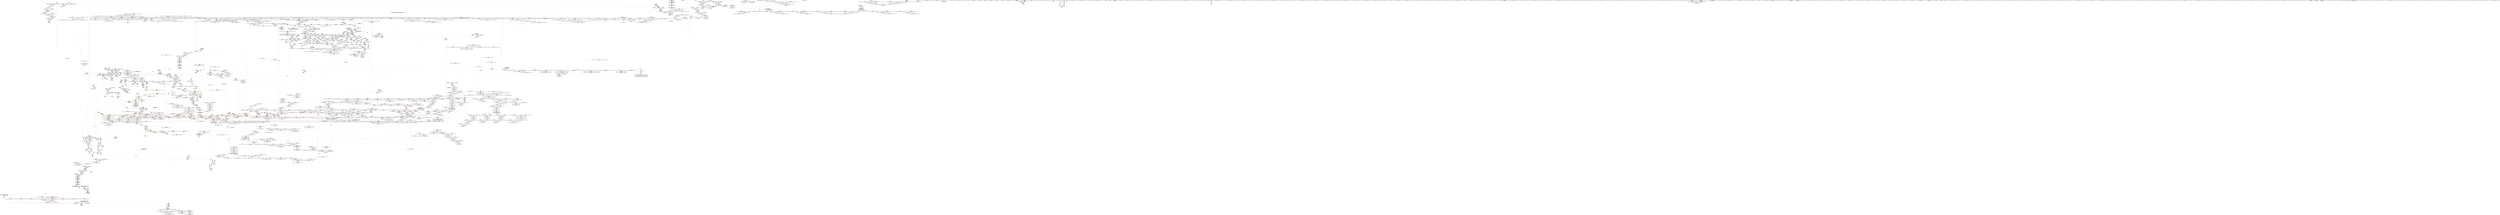 digraph "SVFG" {
	label="SVFG";

	Node0x5617735e8f10 [shape=record,color=grey,label="{NodeID: 0\nNullPtr|{|<s62>194}}"];
	Node0x5617735e8f10 -> Node0x561773ca73c0[style=solid];
	Node0x5617735e8f10 -> Node0x561773ca74c0[style=solid];
	Node0x5617735e8f10 -> Node0x561773ca7590[style=solid];
	Node0x5617735e8f10 -> Node0x561773ca7660[style=solid];
	Node0x5617735e8f10 -> Node0x561773ca7730[style=solid];
	Node0x5617735e8f10 -> Node0x561773ca7800[style=solid];
	Node0x5617735e8f10 -> Node0x561773ca78d0[style=solid];
	Node0x5617735e8f10 -> Node0x561773ca79a0[style=solid];
	Node0x5617735e8f10 -> Node0x561773ca7a70[style=solid];
	Node0x5617735e8f10 -> Node0x561773ca7b40[style=solid];
	Node0x5617735e8f10 -> Node0x561773ca7c10[style=solid];
	Node0x5617735e8f10 -> Node0x561773ca7ce0[style=solid];
	Node0x5617735e8f10 -> Node0x561773ca7db0[style=solid];
	Node0x5617735e8f10 -> Node0x561773ca7e80[style=solid];
	Node0x5617735e8f10 -> Node0x561773ca7f50[style=solid];
	Node0x5617735e8f10 -> Node0x561773ca8020[style=solid];
	Node0x5617735e8f10 -> Node0x561773ca80f0[style=solid];
	Node0x5617735e8f10 -> Node0x561773ca81c0[style=solid];
	Node0x5617735e8f10 -> Node0x561773ca8290[style=solid];
	Node0x5617735e8f10 -> Node0x561773ca8360[style=solid];
	Node0x5617735e8f10 -> Node0x561773ca8430[style=solid];
	Node0x5617735e8f10 -> Node0x561773ca8500[style=solid];
	Node0x5617735e8f10 -> Node0x561773ca85d0[style=solid];
	Node0x5617735e8f10 -> Node0x561773ca86a0[style=solid];
	Node0x5617735e8f10 -> Node0x561773ca8770[style=solid];
	Node0x5617735e8f10 -> Node0x561773ca8840[style=solid];
	Node0x5617735e8f10 -> Node0x561773ca8910[style=solid];
	Node0x5617735e8f10 -> Node0x561773ca89e0[style=solid];
	Node0x5617735e8f10 -> Node0x561773ca8ab0[style=solid];
	Node0x5617735e8f10 -> Node0x561773ca8b80[style=solid];
	Node0x5617735e8f10 -> Node0x561773ca8c50[style=solid];
	Node0x5617735e8f10 -> Node0x561773ca8d20[style=solid];
	Node0x5617735e8f10 -> Node0x561773ca8df0[style=solid];
	Node0x5617735e8f10 -> Node0x561773ca8ec0[style=solid];
	Node0x5617735e8f10 -> Node0x561773ca8f90[style=solid];
	Node0x5617735e8f10 -> Node0x561773ca9060[style=solid];
	Node0x5617735e8f10 -> Node0x561773ca9130[style=solid];
	Node0x5617735e8f10 -> Node0x561773ca9200[style=solid];
	Node0x5617735e8f10 -> Node0x561773ca92d0[style=solid];
	Node0x5617735e8f10 -> Node0x561773ca93a0[style=solid];
	Node0x5617735e8f10 -> Node0x561773ca9470[style=solid];
	Node0x5617735e8f10 -> Node0x561773ca9540[style=solid];
	Node0x5617735e8f10 -> Node0x561773ca9610[style=solid];
	Node0x5617735e8f10 -> Node0x561773ca96e0[style=solid];
	Node0x5617735e8f10 -> Node0x561773ca97b0[style=solid];
	Node0x5617735e8f10 -> Node0x561773ca9880[style=solid];
	Node0x5617735e8f10 -> Node0x561773ce86c0[style=solid];
	Node0x5617735e8f10 -> Node0x561773cea6a0[style=solid];
	Node0x5617735e8f10 -> Node0x561773cebc90[style=solid];
	Node0x5617735e8f10 -> Node0x561773cf0ea0[style=solid];
	Node0x5617735e8f10 -> Node0x561773cf11e0[style=solid];
	Node0x5617735e8f10 -> Node0x561773cf1520[style=solid];
	Node0x5617735e8f10 -> Node0x561773cf15f0[style=solid];
	Node0x5617735e8f10 -> Node0x561773cf1860[style=solid];
	Node0x5617735e8f10 -> Node0x561773cf52e0[style=solid];
	Node0x5617735e8f10 -> Node0x561773cd47a0[style=solid];
	Node0x5617735e8f10 -> Node0x561773cd4aa0[style=solid];
	Node0x5617735e8f10 -> Node0x561773cd50a0[style=solid];
	Node0x5617735e8f10 -> Node0x561773cd53a0[style=solid];
	Node0x5617735e8f10 -> Node0x561773cd56a0[style=solid];
	Node0x5617735e8f10 -> Node0x561773cd5fa0[style=solid];
	Node0x5617735e8f10 -> Node0x561773cd62a0[style=solid];
	Node0x5617735e8f10:s62 -> Node0x561773e9ebf0[style=solid,color=red];
	Node0x561773e9dac0 [shape=record,color=black,label="{NodeID: 3764\n976 = PHI(949, )\n0th arg _ZN9__gnu_cxx13new_allocatorISt13_Rb_tree_nodeISt4pairIKixEEE7destroyIS4_EEvPT_ }"];
	Node0x561773e9dac0 -> Node0x561773ced0e0[style=solid];
	Node0x561773ca9130 [shape=record,color=black,label="{NodeID: 443\n1913\<--3\n\<--dummyVal\n_ZNSt8_Rb_treeIiSt4pairIKixESt10_Select1stIS2_ESt4lessIiESaIS2_EE17_M_construct_nodeIJRKSt21piecewise_construct_tSt5tupleIJRS1_EESD_IJEEEEEvPSt13_Rb_tree_nodeIS2_EDpOT_\n}"];
	Node0x561773ca9130 -> Node0x561773cf2630[style=solid];
	Node0x561773cb8680 [shape=record,color=red,label="{NodeID: 886\n216\<--134\n\<--i\n_Z3runv\n}"];
	Node0x561773cb8680 -> Node0x561773cbac30[style=solid];
	Node0x561773e90720 [shape=record,color=black,label="{NodeID: 3543\n1688 = PHI(2445, )\n}"];
	Node0x561773e90720 -> Node0x561773cb40a0[style=solid];
	Node0x561773cee940 [shape=record,color=blue,label="{NodeID: 1329\n1239\<--1240\n\<--\n_ZNSt8_Rb_treeIiSt4pairIKixESt10_Select1stIS2_ESt4lessIiESaIS2_EE22_M_emplace_hint_uniqueIJRKSt21piecewise_construct_tSt5tupleIJRS1_EESD_IJEEEEESt17_Rb_tree_iteratorIS2_ESt23_Rb_tree_const_iteratorIS2_EDpOT_\n}"];
	Node0x561773cee940 -> Node0x561773cdeeb0[style=dashed];
	Node0x561773cee940 -> Node0x561773cdf050[style=dashed];
	Node0x561773ca1600 [shape=record,color=green,label="{NodeID: 222\n1287\<--1288\n__cxa_end_catch\<--__cxa_end_catch_field_insensitive\n}"];
	Node0x561773cc4ca0 [shape=record,color=purple,label="{NodeID: 665\n379\<--164\ncoerce.dive90\<--coerce89\n_Z3runv\n}"];
	Node0x561773cc4ca0 -> Node0x561773ce9e80[style=solid];
	Node0x561773ce3490 [shape=record,color=red,label="{NodeID: 1108\n1950\<--1944\n\<--__a.addr\n_ZNSt16allocator_traitsISaISt13_Rb_tree_nodeISt4pairIKixEEEE8allocateERS5_m\n}"];
	Node0x561773ce3490 -> Node0x561773cc0660[style=solid];
	Node0x5617735e8e80 [shape=record,color=green,label="{NodeID: 1\n7\<--1\n__dso_handle\<--dummyObj\nGlob }"];
	Node0x561773e9dbd0 [shape=record,color=black,label="{NodeID: 3765\n977 = PHI(950, )\n1st arg _ZN9__gnu_cxx13new_allocatorISt13_Rb_tree_nodeISt4pairIKixEEE7destroyIS4_EEvPT_ }"];
	Node0x561773e9dbd0 -> Node0x561773ced1b0[style=solid];
	Node0x561773ca9200 [shape=record,color=black,label="{NodeID: 444\n1922\<--3\n\<--dummyVal\n_ZNSt8_Rb_treeIiSt4pairIKixESt10_Select1stIS2_ESt4lessIiESaIS2_EE17_M_construct_nodeIJRKSt21piecewise_construct_tSt5tupleIJRS1_EESD_IJEEEEEvPSt13_Rb_tree_nodeIS2_EDpOT_\n}"];
	Node0x561773cb8750 [shape=record,color=red,label="{NodeID: 887\n223\<--134\n\<--i\n_Z3runv\n}"];
	Node0x561773cb8750 -> Node0x561773cbad00[style=solid];
	Node0x561773e90830 [shape=record,color=black,label="{NodeID: 3544\n1693 = PHI(2258, )\n|{<s0>156}}"];
	Node0x561773e90830:s0 -> Node0x561773e9fe40[style=solid,color=red];
	Node0x561773d8d4f0 [shape=record,color=yellow,style=double,label="{NodeID: 2437\n320V_1 = ENCHI(MR_320V_0)\npts\{230002 260002 19850002 \}\nFun[_ZNSt8_Rb_treeIiSt4pairIKixESt10_Select1stIS2_ESt4lessIiESaIS2_EE8_M_eraseEPSt13_Rb_tree_nodeIS2_E]|{<s0>76|<s1>77}}"];
	Node0x561773d8d4f0:s0 -> Node0x561773d8d4f0[style=dashed,color=red];
	Node0x561773d8d4f0:s1 -> Node0x561773db4bf0[style=dashed,color=red];
	Node0x561773ceea10 [shape=record,color=blue,label="{NodeID: 1330\n1242\<--1243\n\<--\n_ZNSt8_Rb_treeIiSt4pairIKixESt10_Select1stIS2_ESt4lessIiESaIS2_EE22_M_emplace_hint_uniqueIJRKSt21piecewise_construct_tSt5tupleIJRS1_EESD_IJEEEEESt17_Rb_tree_iteratorIS2_ESt23_Rb_tree_const_iteratorIS2_EDpOT_\n}"];
	Node0x561773ceea10 -> Node0x561773cdede0[style=dashed];
	Node0x561773ceea10 -> Node0x561773cdef80[style=dashed];
	Node0x561773ca1700 [shape=record,color=green,label="{NodeID: 223\n1291\<--1292\nllvm.trap\<--llvm.trap_field_insensitive\n}"];
	Node0x561773cc4d70 [shape=record,color=purple,label="{NodeID: 666\n2614\<--274\noffset_0\<--\n}"];
	Node0x561773cc4d70 -> Node0x561773ce93f0[style=solid];
	Node0x561773ce3560 [shape=record,color=red,label="{NodeID: 1109\n1952\<--1946\n\<--__n.addr\n_ZNSt16allocator_traitsISaISt13_Rb_tree_nodeISt4pairIKixEEEE8allocateERS5_m\n|{<s0>194}}"];
	Node0x561773ce3560:s0 -> Node0x561773e9eae0[style=solid,color=red];
	Node0x561773c36480 [shape=record,color=green,label="{NodeID: 2\n15\<--1\n\<--dummyObj\nCan only get source location for instruction, argument, global var or function.|{<s0>23|<s1>36}}"];
	Node0x561773c36480:s0 -> Node0x561773e9ba30[style=solid,color=red];
	Node0x561773c36480:s1 -> Node0x561773ea1bc0[style=solid,color=red];
	Node0x561773e9dce0 [shape=record,color=black,label="{NodeID: 3766\n2530 = PHI(2314, 2314, )\n0th arg _ZNSt4pairIPSt18_Rb_tree_node_baseS1_EC2IRPSt13_Rb_tree_nodeIS_IKixEERS1_Lb1EEEOT_OT0_ }"];
	Node0x561773e9dce0 -> Node0x561773cf6250[style=solid];
	Node0x561773ca92d0 [shape=record,color=black,label="{NodeID: 445\n1923\<--3\n\<--dummyVal\n_ZNSt8_Rb_treeIiSt4pairIKixESt10_Select1stIS2_ESt4lessIiESaIS2_EE17_M_construct_nodeIJRKSt21piecewise_construct_tSt5tupleIJRS1_EESD_IJEEEEEvPSt13_Rb_tree_nodeIS2_EDpOT_\n}"];
	Node0x561773ca92d0 -> Node0x561773cf2700[style=solid];
	Node0x561773cb8820 [shape=record,color=red,label="{NodeID: 888\n227\<--134\n\<--i\n_Z3runv\n}"];
	Node0x561773cb8820 -> Node0x561773cbadd0[style=solid];
	Node0x561773e90940 [shape=record,color=black,label="{NodeID: 3545\n1695 = PHI(1140, )\n}"];
	Node0x561773d8d630 [shape=record,color=yellow,style=double,label="{NodeID: 2438\n322V_1 = ENCHI(MR_322V_0)\npts\{230003 260003 19850003 \}\nFun[_ZNSt8_Rb_treeIiSt4pairIKixESt10_Select1stIS2_ESt4lessIiESaIS2_EE8_M_eraseEPSt13_Rb_tree_nodeIS2_E]|{<s0>75|<s1>76}}"];
	Node0x561773d8d630:s0 -> Node0x561773db5b80[style=dashed,color=red];
	Node0x561773d8d630:s1 -> Node0x561773d8d630[style=dashed,color=red];
	Node0x561773ceeae0 [shape=record,color=blue,label="{NodeID: 1331\n1257\<--1254\ncoerce.dive16\<--call15\n_ZNSt8_Rb_treeIiSt4pairIKixESt10_Select1stIS2_ESt4lessIiESaIS2_EE22_M_emplace_hint_uniqueIJRKSt21piecewise_construct_tSt5tupleIJRS1_EESD_IJEEEEESt17_Rb_tree_iteratorIS2_ESt23_Rb_tree_const_iteratorIS2_EDpOT_\n}"];
	Node0x561773ceeae0 -> Node0x561773d9c510[style=dashed];
	Node0x561773ca1800 [shape=record,color=green,label="{NodeID: 224\n1311\<--1312\nthis.addr\<--this.addr_field_insensitive\n_ZNSt23_Rb_tree_const_iteratorISt4pairIKixEEC2ERKSt17_Rb_tree_iteratorIS2_E\n}"];
	Node0x561773ca1800 -> Node0x561773cdf1f0[style=solid];
	Node0x561773ca1800 -> Node0x561773ceeef0[style=solid];
	Node0x561773cc4e40 [shape=record,color=purple,label="{NodeID: 667\n2615\<--275\noffset_0\<--\n}"];
	Node0x561773cc4e40 -> Node0x561773ce7b40[style=solid];
	Node0x561773ce3630 [shape=record,color=red,label="{NodeID: 1110\n1970\<--1961\nthis1\<--this.addr\n_ZN9__gnu_cxx13new_allocatorISt13_Rb_tree_nodeISt4pairIKixEEE8allocateEmPKv\n|{<s0>195}}"];
	Node0x561773ce3630:s0 -> Node0x561773e9c870[style=solid,color=red];
	Node0x561773c3c100 [shape=record,color=green,label="{NodeID: 3\n27\<--1\n.str\<--dummyObj\nGlob }"];
	Node0x561773e9de30 [shape=record,color=black,label="{NodeID: 3767\n2531 = PHI(2320, 2320, )\n1st arg _ZNSt4pairIPSt18_Rb_tree_node_baseS1_EC2IRPSt13_Rb_tree_nodeIS_IKixEERS1_Lb1EEEOT_OT0_ }"];
	Node0x561773e9de30 -> Node0x561773cf6320[style=solid];
	Node0x561773ca93a0 [shape=record,color=black,label="{NodeID: 446\n1925\<--3\n\<--dummyVal\n_ZNSt8_Rb_treeIiSt4pairIKixESt10_Select1stIS2_ESt4lessIiESaIS2_EE17_M_construct_nodeIJRKSt21piecewise_construct_tSt5tupleIJRS1_EESD_IJEEEEEvPSt13_Rb_tree_nodeIS2_EDpOT_\n}"];
	Node0x561773ca93a0 -> Node0x561773cf27d0[style=solid];
	Node0x561773cb88f0 [shape=record,color=red,label="{NodeID: 889\n247\<--134\n\<--i\n_Z3runv\n}"];
	Node0x561773cb88f0 -> Node0x561773cbaf70[style=solid];
	Node0x561773e90a50 [shape=record,color=black,label="{NodeID: 3546\n1699 = PHI(855, )\n}"];
	Node0x561773e90a50 -> Node0x561773cd5fa0[style=solid];
	Node0x561773ceebb0 [shape=record,color=blue,label="{NodeID: 1332\n1199\<--1261\nexn.slot\<--\n_ZNSt8_Rb_treeIiSt4pairIKixESt10_Select1stIS2_ESt4lessIiESaIS2_EE22_M_emplace_hint_uniqueIJRKSt21piecewise_construct_tSt5tupleIJRS1_EESD_IJEEEEESt17_Rb_tree_iteratorIS2_ESt23_Rb_tree_const_iteratorIS2_EDpOT_\n}"];
	Node0x561773ceebb0 -> Node0x561773cdeaa0[style=dashed];
	Node0x561773ceebb0 -> Node0x561773ceed50[style=dashed];
	Node0x561773ca18d0 [shape=record,color=green,label="{NodeID: 225\n1313\<--1314\n__it.addr\<--__it.addr_field_insensitive\n_ZNSt23_Rb_tree_const_iteratorISt4pairIKixEEC2ERKSt17_Rb_tree_iteratorIS2_E\n}"];
	Node0x561773ca18d0 -> Node0x561773cdf2c0[style=solid];
	Node0x561773ca18d0 -> Node0x561773ceefc0[style=solid];
	Node0x561773cc4f10 [shape=record,color=purple,label="{NodeID: 668\n2617\<--294\noffset_0\<--\n}"];
	Node0x561773cc4f10 -> Node0x561773ce9660[style=solid];
	Node0x561773ce3700 [shape=record,color=red,label="{NodeID: 1111\n1971\<--1963\n\<--__n.addr\n_ZN9__gnu_cxx13new_allocatorISt13_Rb_tree_nodeISt4pairIKixEEE8allocateEmPKv\n}"];
	Node0x561773ce3700 -> Node0x561773cd5ca0[style=solid];
	Node0x561773c5cb00 [shape=record,color=green,label="{NodeID: 4\n29\<--1\n.str.3\<--dummyObj\nGlob }"];
	Node0x561773e9df80 [shape=record,color=black,label="{NodeID: 3768\n2532 = PHI(2322, 2322, )\n2nd arg _ZNSt4pairIPSt18_Rb_tree_node_baseS1_EC2IRPSt13_Rb_tree_nodeIS_IKixEERS1_Lb1EEEOT_OT0_ }"];
	Node0x561773e9df80 -> Node0x561773cf63f0[style=solid];
	Node0x561773ca9470 [shape=record,color=black,label="{NodeID: 447\n1932\<--3\nlpad.val\<--dummyVal\n_ZNSt8_Rb_treeIiSt4pairIKixESt10_Select1stIS2_ESt4lessIiESaIS2_EE17_M_construct_nodeIJRKSt21piecewise_construct_tSt5tupleIJRS1_EESD_IJEEEEEvPSt13_Rb_tree_nodeIS2_EDpOT_\n}"];
	Node0x561773cb89c0 [shape=record,color=red,label="{NodeID: 890\n261\<--134\n\<--i\n_Z3runv\n}"];
	Node0x561773cb89c0 -> Node0x561773cd2e20[style=solid];
	Node0x561773e90b60 [shape=record,color=black,label="{NodeID: 3547\n1711 = PHI(2311, )\n}"];
	Node0x561773ceec80 [shape=record,color=blue,label="{NodeID: 1333\n1201\<--1263\nehselector.slot\<--\n_ZNSt8_Rb_treeIiSt4pairIKixESt10_Select1stIS2_ESt4lessIiESaIS2_EE22_M_emplace_hint_uniqueIJRKSt21piecewise_construct_tSt5tupleIJRS1_EESD_IJEEEEESt17_Rb_tree_iteratorIS2_ESt23_Rb_tree_const_iteratorIS2_EDpOT_\n}"];
	Node0x561773ceec80 -> Node0x561773ceee20[style=dashed];
	Node0x561773ca19a0 [shape=record,color=green,label="{NodeID: 226\n1327\<--1328\nthis.addr\<--this.addr_field_insensitive\n_ZNSt5tupleIJRKiEEC2IvLb1EEES1_\n}"];
	Node0x561773ca19a0 -> Node0x561773cdf460[style=solid];
	Node0x561773ca19a0 -> Node0x561773cef160[style=solid];
	Node0x561773cc4fe0 [shape=record,color=purple,label="{NodeID: 669\n2618\<--295\noffset_0\<--\n}"];
	Node0x561773cc4fe0 -> Node0x561773ce7c10[style=solid];
	Node0x561773ce37d0 [shape=record,color=red,label="{NodeID: 1112\n1981\<--1963\n\<--__n.addr\n_ZN9__gnu_cxx13new_allocatorISt13_Rb_tree_nodeISt4pairIKixEEE8allocateEmPKv\n}"];
	Node0x561773ce37d0 -> Node0x561773cd4020[style=solid];
	Node0x561773c5d220 [shape=record,color=green,label="{NodeID: 5\n31\<--1\n.str.4\<--dummyObj\nGlob }"];
	Node0x561773e9e0d0 [shape=record,color=black,label="{NodeID: 3769\n399 = PHI(21, 24, )\n0th arg _ZNSt3mapIixSt4lessIiESaISt4pairIKixEEE5clearEv }"];
	Node0x561773e9e0d0 -> Node0x561773cea020[style=solid];
	Node0x561773ca9540 [shape=record,color=black,label="{NodeID: 448\n1933\<--3\nlpad.val14\<--dummyVal\n_ZNSt8_Rb_treeIiSt4pairIKixESt10_Select1stIS2_ESt4lessIiESaIS2_EE17_M_construct_nodeIJRKSt21piecewise_construct_tSt5tupleIJRS1_EESD_IJEEEEEvPSt13_Rb_tree_nodeIS2_EDpOT_\n}"];
	Node0x561773cb8a90 [shape=record,color=red,label="{NodeID: 891\n235\<--136\n\<--d\n_Z3runv\n}"];
	Node0x561773cb8a90 -> Node0x561773cd35a0[style=solid];
	Node0x561773e90c70 [shape=record,color=black,label="{NodeID: 3548\n1725 = PHI(2258, )\n|{<s0>162}}"];
	Node0x561773e90c70:s0 -> Node0x561773e9fe40[style=solid,color=red];
	Node0x561773d8d990 [shape=record,color=yellow,style=double,label="{NodeID: 2441\n77V_1 = ENCHI(MR_77V_0)\npts\{230001 230002 230003 230004 260001 260002 260003 260004 \}\nFun[_ZNSt15_Rb_tree_headerC2Ev]|{<s0>66|<s1>66|<s2>66|<s3>66}}"];
	Node0x561773d8d990:s0 -> Node0x561773cebc90[style=dashed,color=red];
	Node0x561773d8d990:s1 -> Node0x561773cebd60[style=dashed,color=red];
	Node0x561773d8d990:s2 -> Node0x561773cebe30[style=dashed,color=red];
	Node0x561773d8d990:s3 -> Node0x561773cebf00[style=dashed,color=red];
	Node0x561773ceed50 [shape=record,color=blue,label="{NodeID: 1334\n1199\<--1282\nexn.slot\<--\n_ZNSt8_Rb_treeIiSt4pairIKixESt10_Select1stIS2_ESt4lessIiESaIS2_EE22_M_emplace_hint_uniqueIJRKSt21piecewise_construct_tSt5tupleIJRS1_EESD_IJEEEEESt17_Rb_tree_iteratorIS2_ESt23_Rb_tree_const_iteratorIS2_EDpOT_\n}"];
	Node0x561773ceed50 -> Node0x561773cdeb70[style=dashed];
	Node0x561773ca1a70 [shape=record,color=green,label="{NodeID: 227\n1329\<--1330\n__elements.addr\<--__elements.addr_field_insensitive\n_ZNSt5tupleIJRKiEEC2IvLb1EEES1_\n}"];
	Node0x561773ca1a70 -> Node0x561773cdf530[style=solid];
	Node0x561773ca1a70 -> Node0x561773cef230[style=solid];
	Node0x561773cc50b0 [shape=record,color=purple,label="{NodeID: 670\n306\<--303\nfirst\<--call45\n_Z3runv\n}"];
	Node0x561773cc50b0 -> Node0x561773cb9ba0[style=solid];
	Node0x561773ce38a0 [shape=record,color=red,label="{NodeID: 1113\n1995\<--1992\nthis1\<--this.addr\n_ZNK9__gnu_cxx13new_allocatorISt13_Rb_tree_nodeISt4pairIKixEEE8max_sizeEv\n}"];
	Node0x561773c5d2e0 [shape=record,color=green,label="{NodeID: 6\n33\<--1\n.str.5\<--dummyObj\nGlob }"];
	Node0x561773e9e220 [shape=record,color=black,label="{NodeID: 3770\n2036 = PHI(2023, )\n0th arg _ZN9__gnu_cxx13new_allocatorISt13_Rb_tree_nodeISt4pairIKixEEE9constructIS4_JRKSt21piecewise_construct_tSt5tupleIJRS3_EESB_IJEEEEEvPT_DpOT0_ }"];
	Node0x561773e9e220 -> Node0x561773cf3190[style=solid];
	Node0x561773dbd040 [shape=record,color=yellow,style=double,label="{NodeID: 2663\n201V_1 = ENCHI(MR_201V_0)\npts\{17920000 \}\nFun[_ZNSt8_Rb_treeIiSt4pairIKixESt10_Select1stIS2_ESt4lessIiESaIS2_EE14_M_insert_nodeEPSt18_Rb_tree_node_baseSA_PSt13_Rb_tree_nodeIS2_E]|{<s0>180}}"];
	Node0x561773dbd040:s0 -> Node0x561773cefe60[style=dashed,color=red];
	Node0x561773ca9610 [shape=record,color=black,label="{NodeID: 449\n1935\<--3\n\<--dummyVal\n_ZNSt8_Rb_treeIiSt4pairIKixESt10_Select1stIS2_ESt4lessIiESaIS2_EE17_M_construct_nodeIJRKSt21piecewise_construct_tSt5tupleIJRS1_EESD_IJEEEEEvPSt13_Rb_tree_nodeIS2_EDpOT_\n}"];
	Node0x561773cb8b60 [shape=record,color=red,label="{NodeID: 892\n236\<--136\n\<--d\n_Z3runv\n}"];
	Node0x561773cb8b60 -> Node0x561773cd35a0[style=solid];
	Node0x561773e90d80 [shape=record,color=black,label="{NodeID: 3549\n1727 = PHI(1140, )\n}"];
	Node0x561773ceee20 [shape=record,color=blue,label="{NodeID: 1335\n1201\<--1284\nehselector.slot\<--\n_ZNSt8_Rb_treeIiSt4pairIKixESt10_Select1stIS2_ESt4lessIiESaIS2_EE22_M_emplace_hint_uniqueIJRKSt21piecewise_construct_tSt5tupleIJRS1_EESD_IJEEEEESt17_Rb_tree_iteratorIS2_ESt23_Rb_tree_const_iteratorIS2_EDpOT_\n}"];
	Node0x561773ceee20 -> Node0x561773cdec40[style=dashed];
	Node0x561773caa0a0 [shape=record,color=green,label="{NodeID: 228\n1337\<--1338\n_ZNSt11_Tuple_implILm0EJRKiEEC2ES1_\<--_ZNSt11_Tuple_implILm0EJRKiEEC2ES1__field_insensitive\n}"];
	Node0x561773cc5180 [shape=record,color=purple,label="{NodeID: 671\n309\<--308\nfirst47\<--call46\n_Z3runv\n}"];
	Node0x561773cc5180 -> Node0x561773cb9c70[style=solid];
	Node0x561773ce3970 [shape=record,color=red,label="{NodeID: 1114\n2022\<--2007\n\<--__a.addr\n_ZNSt16allocator_traitsISaISt13_Rb_tree_nodeISt4pairIKixEEEE9constructIS3_JRKSt21piecewise_construct_tSt5tupleIJRS2_EESB_IJEEEEEvRS5_PT_DpOT0_\n}"];
	Node0x561773ce3970 -> Node0x561773cc0a70[style=solid];
	Node0x561773c99940 [shape=record,color=green,label="{NodeID: 7\n35\<--1\n.str.6\<--dummyObj\nGlob }"];
	Node0x561773e9e330 [shape=record,color=black,label="{NodeID: 3771\n2037 = PHI(2024, )\n1st arg _ZN9__gnu_cxx13new_allocatorISt13_Rb_tree_nodeISt4pairIKixEEE9constructIS4_JRKSt21piecewise_construct_tSt5tupleIJRS3_EESB_IJEEEEEvPT_DpOT0_ }"];
	Node0x561773e9e330 -> Node0x561773cf3260[style=solid];
	Node0x561773ca96e0 [shape=record,color=black,label="{NodeID: 450\n1936\<--3\n\<--dummyVal\n_ZNSt8_Rb_treeIiSt4pairIKixESt10_Select1stIS2_ESt4lessIiESaIS2_EE17_M_construct_nodeIJRKSt21piecewise_construct_tSt5tupleIJRS1_EESD_IJEEEEEvPSt13_Rb_tree_nodeIS2_EDpOT_\n|{<s0>193}}"];
	Node0x561773ca96e0:s0 -> Node0x561773e9ce40[style=solid,color=red];
	Node0x561773cb8c30 [shape=record,color=red,label="{NodeID: 893\n238\<--136\n\<--d\n_Z3runv\n}"];
	Node0x561773cb8c30 -> Node0x561773cd3a20[style=solid];
	Node0x561773e90e90 [shape=record,color=black,label="{NodeID: 3550\n1734 = PHI(2271, )\n}"];
	Node0x561773e90e90 -> Node0x561773ce1ea0[style=solid];
	Node0x561773ceeef0 [shape=record,color=blue,label="{NodeID: 1336\n1311\<--1309\nthis.addr\<--this\n_ZNSt23_Rb_tree_const_iteratorISt4pairIKixEEC2ERKSt17_Rb_tree_iteratorIS2_E\n}"];
	Node0x561773ceeef0 -> Node0x561773cdf1f0[style=dashed];
	Node0x561773caa130 [shape=record,color=green,label="{NodeID: 229\n1343\<--1344\nretval\<--retval_field_insensitive\n_ZNSt8_Rb_treeIiSt4pairIKixESt10_Select1stIS2_ESt4lessIiESaIS2_EE11lower_boundERS1_\n}"];
	Node0x561773caa130 -> Node0x561773cc9830[style=solid];
	Node0x561773caa130 -> Node0x561773cc9900[style=solid];
	Node0x561773cc5250 [shape=record,color=purple,label="{NodeID: 672\n315\<--314\nsecond\<--call49\n_Z3runv\n}"];
	Node0x561773cc5250 -> Node0x561773cb9d40[style=solid];
	Node0x561773ce3a40 [shape=record,color=red,label="{NodeID: 1115\n2024\<--2009\n\<--__p.addr\n_ZNSt16allocator_traitsISaISt13_Rb_tree_nodeISt4pairIKixEEEE9constructIS3_JRKSt21piecewise_construct_tSt5tupleIJRS2_EESB_IJEEEEEvRS5_PT_DpOT0_\n|{<s0>201}}"];
	Node0x561773ce3a40:s0 -> Node0x561773e9e330[style=solid,color=red];
	Node0x561773c99a00 [shape=record,color=green,label="{NodeID: 8\n37\<--1\n_ZStL19piecewise_construct\<--dummyObj\nGlob |{<s0>47}}"];
	Node0x561773c99a00:s0 -> Node0x561773e9b3b0[style=solid,color=red];
	Node0x561773e9e440 [shape=record,color=black,label="{NodeID: 3772\n2038 = PHI(2026, )\n2nd arg _ZN9__gnu_cxx13new_allocatorISt13_Rb_tree_nodeISt4pairIKixEEE9constructIS4_JRKSt21piecewise_construct_tSt5tupleIJRS3_EESB_IJEEEEEvPT_DpOT0_ }"];
	Node0x561773e9e440 -> Node0x561773cf3330[style=solid];
	Node0x561773ca97b0 [shape=record,color=black,label="{NodeID: 451\n2137\<--3\n\<--dummyVal\n_ZNSt11_Tuple_implILm0EJRKiEEC2EOS2_\n}"];
	Node0x561773cb8d00 [shape=record,color=red,label="{NodeID: 894\n244\<--138\n\<--charge\n_Z3runv\n}"];
	Node0x561773cb8d00 -> Node0x561773cd3120[style=solid];
	Node0x561773e90fa0 [shape=record,color=black,label="{NodeID: 3551\n1739 = PHI(2271, )\n|{<s0>166}}"];
	Node0x561773e90fa0:s0 -> Node0x561773e971e0[style=solid,color=red];
	Node0x561773d8dc90 [shape=record,color=yellow,style=double,label="{NodeID: 2444\n91V_1 = ENCHI(MR_91V_0)\npts\{4290000 \}\nFun[_ZNSt11_Tuple_implILm0EJRKiEEC2EOS2_]|{<s0>209}}"];
	Node0x561773d8dc90:s0 -> Node0x561773db7ed0[style=dashed,color=red];
	Node0x561773ceefc0 [shape=record,color=blue,label="{NodeID: 1337\n1313\<--1310\n__it.addr\<--__it\n_ZNSt23_Rb_tree_const_iteratorISt4pairIKixEEC2ERKSt17_Rb_tree_iteratorIS2_E\n}"];
	Node0x561773ceefc0 -> Node0x561773cdf2c0[style=dashed];
	Node0x561773caa200 [shape=record,color=green,label="{NodeID: 230\n1345\<--1346\nthis.addr\<--this.addr_field_insensitive\n_ZNSt8_Rb_treeIiSt4pairIKixESt10_Select1stIS2_ESt4lessIiESaIS2_EE11lower_boundERS1_\n}"];
	Node0x561773caa200 -> Node0x561773cdf600[style=solid];
	Node0x561773caa200 -> Node0x561773cef300[style=solid];
	Node0x561773cc5320 [shape=record,color=purple,label="{NodeID: 673\n318\<--317\nsecond51\<--call50\n_Z3runv\n}"];
	Node0x561773cc5320 -> Node0x561773cb9e10[style=solid];
	Node0x561773ce3b10 [shape=record,color=red,label="{NodeID: 1116\n2025\<--2011\n\<--__args.addr\n_ZNSt16allocator_traitsISaISt13_Rb_tree_nodeISt4pairIKixEEEE9constructIS3_JRKSt21piecewise_construct_tSt5tupleIJRS2_EESB_IJEEEEEvRS5_PT_DpOT0_\n|{<s0>198}}"];
	Node0x561773ce3b10:s0 -> Node0x561773e9c5d0[style=solid,color=red];
	Node0x561773c99b00 [shape=record,color=green,label="{NodeID: 9\n39\<--1\n\<--dummyObj\nCan only get source location for instruction, argument, global var or function.}"];
	Node0x561773e9e550 [shape=record,color=black,label="{NodeID: 3773\n2039 = PHI(2028, )\n3rd arg _ZN9__gnu_cxx13new_allocatorISt13_Rb_tree_nodeISt4pairIKixEEE9constructIS4_JRKSt21piecewise_construct_tSt5tupleIJRS3_EESB_IJEEEEEvPT_DpOT0_ }"];
	Node0x561773e9e550 -> Node0x561773cf3400[style=solid];
	Node0x561773ca9880 [shape=record,color=black,label="{NodeID: 452\n2138\<--3\n\<--dummyVal\n_ZNSt11_Tuple_implILm0EJRKiEEC2EOS2_\n|{<s0>212}}"];
	Node0x561773ca9880:s0 -> Node0x561773e9ce40[style=solid,color=red];
	Node0x561773cb8dd0 [shape=record,color=red,label="{NodeID: 895\n256\<--140\n\<--tot\n_Z3runv\n}"];
	Node0x561773cb8dd0 -> Node0x561773cd2b20[style=solid];
	Node0x561773e910b0 [shape=record,color=black,label="{NodeID: 3552\n1746 = PHI(2457, )\n}"];
	Node0x561773e910b0 -> Node0x561773cb4650[style=solid];
	Node0x561773d8dd70 [shape=record,color=yellow,style=double,label="{NodeID: 2445\n236V_1 = ENCHI(MR_236V_0)\npts\{20540000 \}\nFun[_ZNSt11_Tuple_implILm0EJRKiEEC2EOS2_]|{<s0>211}}"];
	Node0x561773d8dd70:s0 -> Node0x561773cf3cf0[style=dashed,color=red];
	Node0x561773cef090 [shape=record,color=blue,label="{NodeID: 1338\n1318\<--1321\n_M_node\<--\n_ZNSt23_Rb_tree_const_iteratorISt4pairIKixEEC2ERKSt17_Rb_tree_iteratorIS2_E\n|{<s0>45|<s1>45}}"];
	Node0x561773cef090:s0 -> Node0x561773cda0b0[style=dashed,color=blue];
	Node0x561773cef090:s1 -> Node0x561773d98cc0[style=dashed,color=blue];
	Node0x561773caa2d0 [shape=record,color=green,label="{NodeID: 231\n1347\<--1348\n__k.addr\<--__k.addr_field_insensitive\n_ZNSt8_Rb_treeIiSt4pairIKixESt10_Select1stIS2_ESt4lessIiESaIS2_EE11lower_boundERS1_\n}"];
	Node0x561773caa2d0 -> Node0x561773cdf6d0[style=solid];
	Node0x561773caa2d0 -> Node0x561773cef3d0[style=solid];
	Node0x561773cc53f0 [shape=record,color=purple,label="{NodeID: 674\n323\<--322\nfirst55\<--call54\n_Z3runv\n}"];
	Node0x561773cc53f0 -> Node0x561773cb9ee0[style=solid];
	Node0x561773ce3be0 [shape=record,color=red,label="{NodeID: 1117\n2027\<--2013\n\<--__args.addr2\n_ZNSt16allocator_traitsISaISt13_Rb_tree_nodeISt4pairIKixEEEE9constructIS3_JRKSt21piecewise_construct_tSt5tupleIJRS2_EESB_IJEEEEEvRS5_PT_DpOT0_\n|{<s0>199}}"];
	Node0x561773ce3be0:s0 -> Node0x561773e9c180[style=solid,color=red];
	Node0x561773c99c00 [shape=record,color=green,label="{NodeID: 10\n177\<--1\n\<--dummyObj\nCan only get source location for instruction, argument, global var or function.}"];
	Node0x561773e9e660 [shape=record,color=black,label="{NodeID: 3774\n2040 = PHI(2030, )\n4th arg _ZN9__gnu_cxx13new_allocatorISt13_Rb_tree_nodeISt4pairIKixEEE9constructIS4_JRKSt21piecewise_construct_tSt5tupleIJRS3_EESB_IJEEEEEvPT_DpOT0_ }"];
	Node0x561773e9e660 -> Node0x561773cf34d0[style=solid];
	Node0x561773dbd450 [shape=record,color=yellow,style=double,label="{NodeID: 2667\n66V_1 = ENCHI(MR_66V_0)\npts\{230004 260004 \}\nFun[_ZNSt8_Rb_treeIiSt4pairIKixESt10_Select1stIS2_ESt4lessIiESaIS2_EE14_M_insert_nodeEPSt18_Rb_tree_node_baseSA_PSt13_Rb_tree_nodeIS2_E]|{|<s2>178}}"];
	Node0x561773dbd450 -> Node0x561773ce2930[style=dashed];
	Node0x561773dbd450 -> Node0x561773cf1fb0[style=dashed];
	Node0x561773dbd450:s2 -> Node0x561773dc1590[style=dashed,color=red];
	Node0x561773ca9950 [shape=record,color=black,label="{NodeID: 453\n51\<--52\n\<--_ZNSt8ios_base4InitD1Ev\nCan only get source location for instruction, argument, global var or function.}"];
	Node0x561773cb8ea0 [shape=record,color=red,label="{NodeID: 896\n342\<--154\n\<--num\n_Z3runv\n}"];
	Node0x561773cb8ea0 -> Node0x561773cd23a0[style=solid];
	Node0x561773e911c0 [shape=record,color=black,label="{NodeID: 3553\n1751 = PHI(2258, )\n|{<s0>169}}"];
	Node0x561773e911c0:s0 -> Node0x561773ea01c0[style=solid,color=red];
	Node0x561773cef160 [shape=record,color=blue,label="{NodeID: 1339\n1327\<--1325\nthis.addr\<--this\n_ZNSt5tupleIJRKiEEC2IvLb1EEES1_\n}"];
	Node0x561773cef160 -> Node0x561773cdf460[style=dashed];
	Node0x561773caa3a0 [shape=record,color=green,label="{NodeID: 232\n1354\<--1355\n_ZNSt8_Rb_treeIiSt4pairIKixESt10_Select1stIS2_ESt4lessIiESaIS2_EE6_M_endEv\<--_ZNSt8_Rb_treeIiSt4pairIKixESt10_Select1stIS2_ESt4lessIiESaIS2_EE6_M_endEv_field_insensitive\n}"];
	Node0x561773cc54c0 [shape=record,color=purple,label="{NodeID: 675\n326\<--325\nfirst57\<--call56\n_Z3runv\n}"];
	Node0x561773cc54c0 -> Node0x561773cb9fb0[style=solid];
	Node0x561773ce3cb0 [shape=record,color=red,label="{NodeID: 1118\n2029\<--2015\n\<--__args.addr4\n_ZNSt16allocator_traitsISaISt13_Rb_tree_nodeISt4pairIKixEEEE9constructIS3_JRKSt21piecewise_construct_tSt5tupleIJRS2_EESB_IJEEEEEvRS5_PT_DpOT0_\n|{<s0>200}}"];
	Node0x561773ce3cb0:s0 -> Node0x561773e99c20[style=solid,color=red];
	Node0x561773c99d00 [shape=record,color=green,label="{NodeID: 11\n180\<--1\n\<--dummyObj\nCan only get source location for instruction, argument, global var or function.}"];
	Node0x561773e9e770 [shape=record,color=black,label="{NodeID: 3775\n2446 = PHI(1596, 2326, )\n0th arg _ZNSt17_Rb_tree_iteratorISt4pairIKixEEmmEv }"];
	Node0x561773e9e770 -> Node0x561773cf5890[style=solid];
	Node0x561773dbd560 [shape=record,color=yellow,style=double,label="{NodeID: 2668\n207V_1 = ENCHI(MR_207V_0)\npts\{90000 110000 19850004 \}\nFun[_ZNSt8_Rb_treeIiSt4pairIKixESt10_Select1stIS2_ESt4lessIiESaIS2_EE14_M_insert_nodeEPSt18_Rb_tree_node_baseSA_PSt13_Rb_tree_nodeIS2_E]|{<s0>178}}"];
	Node0x561773dbd560:s0 -> Node0x561773dc1590[style=dashed,color=red];
	Node0x561773ca9a50 [shape=record,color=black,label="{NodeID: 454\n73\<--74\n\<--_ZNSt3mapIixSt4lessIiESaISt4pairIKixEEED2Ev\nCan only get source location for instruction, argument, global var or function.}"];
	Node0x561773cb8f70 [shape=record,color=red,label="{NodeID: 897\n351\<--154\n\<--num\n_Z3runv\n}"];
	Node0x561773cb8f70 -> Node0x561773d2bd70[style=solid];
	Node0x561773e912d0 [shape=record,color=black,label="{NodeID: 3554\n1752 = PHI(1140, )\n}"];
	Node0x561773cef230 [shape=record,color=blue,label="{NodeID: 1340\n1329\<--1326\n__elements.addr\<--__elements\n_ZNSt5tupleIJRKiEEC2IvLb1EEES1_\n}"];
	Node0x561773cef230 -> Node0x561773cdf530[style=dashed];
	Node0x561773caa4a0 [shape=record,color=green,label="{NodeID: 233\n1358\<--1359\n_ZNSt8_Rb_treeIiSt4pairIKixESt10_Select1stIS2_ESt4lessIiESaIS2_EE14_M_lower_boundEPSt13_Rb_tree_nodeIS2_EPSt18_Rb_tree_node_baseRS1_\<--_ZNSt8_Rb_treeIiSt4pairIKixESt10_Select1stIS2_ESt4lessIiESaIS2_EE14_M_lower_boundEPSt13_Rb_tree_nodeIS2_EPSt18_Rb_tree_node_baseRS1__field_insensitive\n}"];
	Node0x561773cc5590 [shape=record,color=purple,label="{NodeID: 676\n353\<--352\nsecond73\<--call72\n_Z3runv\n}"];
	Node0x561773cc5590 -> Node0x561773cba080[style=solid];
	Node0x561773cc5590 -> Node0x561773ce9c10[style=solid];
	Node0x561773ce3d80 [shape=record,color=red,label="{NodeID: 1119\n2062\<--2041\nthis5\<--this.addr\n_ZN9__gnu_cxx13new_allocatorISt13_Rb_tree_nodeISt4pairIKixEEE9constructIS4_JRKSt21piecewise_construct_tSt5tupleIJRS3_EESB_IJEEEEEvPT_DpOT0_\n}"];
	Node0x561773c99e00 [shape=record,color=green,label="{NodeID: 12\n241\<--1\n\<--dummyObj\nCan only get source location for instruction, argument, global var or function.}"];
	Node0x561773e9e8c0 [shape=record,color=black,label="{NodeID: 3776\n1492 = PHI(1486, )\n0th arg _ZNK9__gnu_cxx16__aligned_membufISt4pairIKixEE6_M_ptrEv }"];
	Node0x561773e9e8c0 -> Node0x561773cf0270[style=solid];
	Node0x561773ca9b50 [shape=record,color=black,label="{NodeID: 455\n108\<--125\n_Z3minxx_ret\<--cond\n_Z3minxx\n|{<s0>28}}"];
	Node0x561773ca9b50:s0 -> Node0x561773e8e880[style=solid,color=blue];
	Node0x561773cb9040 [shape=record,color=red,label="{NodeID: 898\n357\<--154\n\<--num\n_Z3runv\n}"];
	Node0x561773cb9040 -> Node0x561773d2bef0[style=solid];
	Node0x561773e913e0 [shape=record,color=black,label="{NodeID: 3555\n1756 = PHI(855, )\n}"];
	Node0x561773e913e0 -> Node0x561773cd47a0[style=solid];
	Node0x561773d8e040 [shape=record,color=yellow,style=double,label="{NodeID: 2448\n91V_1 = ENCHI(MR_91V_0)\npts\{4290000 \}\nFun[_ZNSt11_Tuple_implILm0EJRKiEEC2ES1_]|{<s0>246}}"];
	Node0x561773d8e040:s0 -> Node0x561773cf3cf0[style=dashed,color=red];
	Node0x561773cef300 [shape=record,color=blue,label="{NodeID: 1341\n1345\<--1341\nthis.addr\<--this\n_ZNSt8_Rb_treeIiSt4pairIKixESt10_Select1stIS2_ESt4lessIiESaIS2_EE11lower_boundERS1_\n}"];
	Node0x561773cef300 -> Node0x561773cdf600[style=dashed];
	Node0x561773caa5a0 [shape=record,color=green,label="{NodeID: 234\n1370\<--1371\nretval\<--retval_field_insensitive\n_ZNSt8_Rb_treeIiSt4pairIKixESt10_Select1stIS2_ESt4lessIiESaIS2_EE14_M_lower_boundEPSt13_Rb_tree_nodeIS2_EPSt18_Rb_tree_node_baseRS1_\n|{|<s1>127}}"];
	Node0x561773caa5a0 -> Node0x561773cc99d0[style=solid];
	Node0x561773caa5a0:s1 -> Node0x561773e8aed0[style=solid,color=red];
	Node0x561773cc5660 [shape=record,color=purple,label="{NodeID: 677\n359\<--358\nsecond76\<--call75\n_Z3runv\n}"];
	Node0x561773cc5660 -> Node0x561773cba150[style=solid];
	Node0x561773cc5660 -> Node0x561773ce9ce0[style=solid];
	Node0x561773ce3e50 [shape=record,color=red,label="{NodeID: 1120\n2063\<--2043\n\<--__p.addr\n_ZN9__gnu_cxx13new_allocatorISt13_Rb_tree_nodeISt4pairIKixEEE9constructIS4_JRKSt21piecewise_construct_tSt5tupleIJRS3_EESB_IJEEEEEvPT_DpOT0_\n}"];
	Node0x561773ce3e50 -> Node0x561773cc0b40[style=solid];
	Node0x561773c99f00 [shape=record,color=green,label="{NodeID: 13\n246\<--1\n\<--dummyObj\nCan only get source location for instruction, argument, global var or function.}"];
	Node0x561773e9e9d0 [shape=record,color=black,label="{NodeID: 3777\n1958 = PHI(1951, )\n0th arg _ZN9__gnu_cxx13new_allocatorISt13_Rb_tree_nodeISt4pairIKixEEE8allocateEmPKv }"];
	Node0x561773e9e9d0 -> Node0x561773cf2a40[style=solid];
	Node0x561773ca9c20 [shape=record,color=black,label="{NodeID: 456\n274\<--142\n\<--it1\n_Z3runv\n}"];
	Node0x561773ca9c20 -> Node0x561773cc4d70[style=solid];
	Node0x561773cb9110 [shape=record,color=red,label="{NodeID: 899\n332\<--156\n\<--d53\n_Z3runv\n}"];
	Node0x561773cb9110 -> Node0x561773d2b8f0[style=solid];
	Node0x561773e914f0 [shape=record,color=black,label="{NodeID: 3556\n1768 = PHI(2311, )\n}"];
	Node0x561773cef3d0 [shape=record,color=blue,label="{NodeID: 1342\n1347\<--1342\n__k.addr\<--__k\n_ZNSt8_Rb_treeIiSt4pairIKixESt10_Select1stIS2_ESt4lessIiESaIS2_EE11lower_boundERS1_\n}"];
	Node0x561773cef3d0 -> Node0x561773cdf6d0[style=dashed];
	Node0x561773caa670 [shape=record,color=green,label="{NodeID: 235\n1372\<--1373\nthis.addr\<--this.addr_field_insensitive\n_ZNSt8_Rb_treeIiSt4pairIKixESt10_Select1stIS2_ESt4lessIiESaIS2_EE14_M_lower_boundEPSt13_Rb_tree_nodeIS2_EPSt18_Rb_tree_node_baseRS1_\n}"];
	Node0x561773caa670 -> Node0x561773cdf870[style=solid];
	Node0x561773caa670 -> Node0x561773cef570[style=solid];
	Node0x561773cc5730 [shape=record,color=purple,label="{NodeID: 678\n364\<--363\nsecond79\<--call78\n_Z3runv\n}"];
	Node0x561773cc5730 -> Node0x561773cba220[style=solid];
	Node0x561773ce3f20 [shape=record,color=red,label="{NodeID: 1121\n2066\<--2045\n\<--__args.addr\n_ZN9__gnu_cxx13new_allocatorISt13_Rb_tree_nodeISt4pairIKixEEE9constructIS4_JRKSt21piecewise_construct_tSt5tupleIJRS3_EESB_IJEEEEEvPT_DpOT0_\n|{<s0>202}}"];
	Node0x561773ce3f20:s0 -> Node0x561773e9c5d0[style=solid,color=red];
	Node0x561773c9a000 [shape=record,color=green,label="{NodeID: 14\n277\<--1\n\<--dummyObj\nCan only get source location for instruction, argument, global var or function.}"];
	Node0x561773e9eae0 [shape=record,color=black,label="{NodeID: 3778\n1959 = PHI(1952, )\n1st arg _ZN9__gnu_cxx13new_allocatorISt13_Rb_tree_nodeISt4pairIKixEEE8allocateEmPKv }"];
	Node0x561773e9eae0 -> Node0x561773cf2b10[style=solid];
	Node0x561773ca9cf0 [shape=record,color=black,label="{NodeID: 457\n294\<--144\n\<--it2\n_Z3runv\n}"];
	Node0x561773ca9cf0 -> Node0x561773cc4f10[style=solid];
	Node0x561773cb91e0 [shape=record,color=red,label="{NodeID: 900\n333\<--156\n\<--d53\n_Z3runv\n}"];
	Node0x561773cb91e0 -> Node0x561773d2b8f0[style=solid];
	Node0x561773e91600 [shape=record,color=black,label="{NodeID: 3557\n1613 = PHI(2231, )\n}"];
	Node0x561773e91600 -> Node0x561773cf0dd0[style=solid];
	Node0x561773d8e230 [shape=record,color=yellow,style=double,label="{NodeID: 2450\n248V_1 = ENCHI(MR_248V_0)\npts\{90000 110000 20540000 \}\nFun[_ZNSt4pairIKixEC2IJRS0_EJEEESt21piecewise_construct_tSt5tupleIJDpT_EES5_IJDpT0_EE]|{<s0>208|<s1>208}}"];
	Node0x561773d8e230:s0 -> Node0x561773db19c0[style=dashed,color=red];
	Node0x561773d8e230:s1 -> Node0x561773db1aa0[style=dashed,color=red];
	Node0x561773cef4a0 [shape=record,color=blue,label="{NodeID: 1343\n1360\<--1357\ncoerce.dive\<--call3\n_ZNSt8_Rb_treeIiSt4pairIKixESt10_Select1stIS2_ESt4lessIiESaIS2_EE11lower_boundERS1_\n}"];
	Node0x561773cef4a0 -> Node0x561773cdf7a0[style=dashed];
	Node0x561773caa740 [shape=record,color=green,label="{NodeID: 236\n1374\<--1375\n__x.addr\<--__x.addr_field_insensitive\n_ZNSt8_Rb_treeIiSt4pairIKixESt10_Select1stIS2_ESt4lessIiESaIS2_EE14_M_lower_boundEPSt13_Rb_tree_nodeIS2_EPSt18_Rb_tree_node_baseRS1_\n}"];
	Node0x561773caa740 -> Node0x561773cdf940[style=solid];
	Node0x561773caa740 -> Node0x561773cdfa10[style=solid];
	Node0x561773caa740 -> Node0x561773cdfae0[style=solid];
	Node0x561773caa740 -> Node0x561773cdfbb0[style=solid];
	Node0x561773caa740 -> Node0x561773cdfc80[style=solid];
	Node0x561773caa740 -> Node0x561773cef640[style=solid];
	Node0x561773caa740 -> Node0x561773cef980[style=solid];
	Node0x561773caa740 -> Node0x561773cefa50[style=solid];
	Node0x561773cc5800 [shape=record,color=purple,label="{NodeID: 679\n404\<--403\n_M_t\<--this1\n_ZNSt3mapIixSt4lessIiESaISt4pairIKixEEE5clearEv\n|{<s0>38}}"];
	Node0x561773cc5800:s0 -> Node0x561773e99260[style=solid,color=red];
	Node0x561773ce3ff0 [shape=record,color=red,label="{NodeID: 1122\n2068\<--2047\n\<--__args.addr2\n_ZN9__gnu_cxx13new_allocatorISt13_Rb_tree_nodeISt4pairIKixEEE9constructIS4_JRKSt21piecewise_construct_tSt5tupleIJRS3_EESB_IJEEEEEvPT_DpOT0_\n|{<s0>203}}"];
	Node0x561773ce3ff0:s0 -> Node0x561773e9c180[style=solid,color=red];
	Node0x561773c9a100 [shape=record,color=green,label="{NodeID: 15\n278\<--1\n\<--dummyObj\nCan only get source location for instruction, argument, global var or function.}"];
	Node0x561773e9ebf0 [shape=record,color=black,label="{NodeID: 3779\n1960 = PHI(3, )\n2nd arg _ZN9__gnu_cxx13new_allocatorISt13_Rb_tree_nodeISt4pairIKixEEE8allocateEmPKv }"];
	Node0x561773e9ebf0 -> Node0x561773cf2be0[style=solid];
	Node0x561773ca9dc0 [shape=record,color=black,label="{NodeID: 458\n275\<--146\n\<--ref.tmp\n_Z3runv\n}"];
	Node0x561773ca9dc0 -> Node0x561773cc4e40[style=solid];
	Node0x561773cb92b0 [shape=record,color=red,label="{NodeID: 901\n335\<--156\n\<--d53\n_Z3runv\n}"];
	Node0x561773cb92b0 -> Node0x561773cd29a0[style=solid];
	Node0x561773e91710 [shape=record,color=black,label="{NodeID: 3558\n1620 = PHI(1416, )\n}"];
	Node0x561773e91710 -> Node0x561773cd4f20[style=solid];
	Node0x561773d8e370 [shape=record,color=yellow,style=double,label="{NodeID: 2451\n223V_1 = ENCHI(MR_223V_0)\npts\{230004 230005 260004 260005 19850004 19850005 \}\nFun[_ZNSt4pairIKixEC2IJRS0_EJEEESt21piecewise_construct_tSt5tupleIJDpT_EES5_IJDpT0_EE]|{<s0>208|<s1>208}}"];
	Node0x561773d8e370:s0 -> Node0x561773cf4100[style=dashed,color=red];
	Node0x561773d8e370:s1 -> Node0x561773cf41d0[style=dashed,color=red];
	Node0x561773cef570 [shape=record,color=blue,label="{NodeID: 1344\n1372\<--1366\nthis.addr\<--this\n_ZNSt8_Rb_treeIiSt4pairIKixESt10_Select1stIS2_ESt4lessIiESaIS2_EE14_M_lower_boundEPSt13_Rb_tree_nodeIS2_EPSt18_Rb_tree_node_baseRS1_\n}"];
	Node0x561773cef570 -> Node0x561773cdf870[style=dashed];
	Node0x561773caa810 [shape=record,color=green,label="{NodeID: 237\n1376\<--1377\n__y.addr\<--__y.addr_field_insensitive\n_ZNSt8_Rb_treeIiSt4pairIKixESt10_Select1stIS2_ESt4lessIiESaIS2_EE14_M_lower_boundEPSt13_Rb_tree_nodeIS2_EPSt18_Rb_tree_node_baseRS1_\n}"];
	Node0x561773caa810 -> Node0x561773cdfd50[style=solid];
	Node0x561773caa810 -> Node0x561773cef710[style=solid];
	Node0x561773caa810 -> Node0x561773cef8b0[style=solid];
	Node0x561773cc58d0 [shape=record,color=purple,label="{NodeID: 680\n439\<--416\ncoerce.dive\<--__i\n_ZNSt3mapIixSt4lessIiESaISt4pairIKixEEEixERS3_\n}"];
	Node0x561773cc58d0 -> Node0x561773cea290[style=solid];
	Node0x561773ce40c0 [shape=record,color=red,label="{NodeID: 1123\n2073\<--2049\n\<--__args.addr4\n_ZN9__gnu_cxx13new_allocatorISt13_Rb_tree_nodeISt4pairIKixEEE9constructIS4_JRKSt21piecewise_construct_tSt5tupleIJRS3_EESB_IJEEEEEvPT_DpOT0_\n|{<s0>205}}"];
	Node0x561773ce40c0:s0 -> Node0x561773e99c20[style=solid,color=red];
	Node0x561773c9a200 [shape=record,color=green,label="{NodeID: 16\n461\<--1\n\<--dummyObj\nCan only get source location for instruction, argument, global var or function.}"];
	Node0x561773e9ed00 [shape=record,color=black,label="{NodeID: 3780\n965 = PHI(583, 907, 1168, 1898, )\n0th arg _ZNSt13_Rb_tree_nodeISt4pairIKixEE9_M_valptrEv }"];
	Node0x561773e9ed00 -> Node0x561773ced010[style=solid];
	Node0x561773ca9e90 [shape=record,color=black,label="{NodeID: 459\n295\<--150\n\<--ref.tmp40\n_Z3runv\n}"];
	Node0x561773ca9e90 -> Node0x561773cc4fe0[style=solid];
	Node0x561773cb9380 [shape=record,color=red,label="{NodeID: 902\n340\<--158\n\<--charge61\n_Z3runv\n}"];
	Node0x561773cb9380 -> Node0x561773cd2520[style=solid];
	Node0x561773e91820 [shape=record,color=black,label="{NodeID: 3559\n1623 = PHI(2245, )\n}"];
	Node0x561773e91820 -> Node0x561773cd4da0[style=solid];
	Node0x561773cef640 [shape=record,color=blue,label="{NodeID: 1345\n1374\<--1367\n__x.addr\<--__x\n_ZNSt8_Rb_treeIiSt4pairIKixESt10_Select1stIS2_ESt4lessIiESaIS2_EE14_M_lower_boundEPSt13_Rb_tree_nodeIS2_EPSt18_Rb_tree_node_baseRS1_\n}"];
	Node0x561773cef640 -> Node0x561773d904d0[style=dashed];
	Node0x561773caa8e0 [shape=record,color=green,label="{NodeID: 238\n1378\<--1379\n__k.addr\<--__k.addr_field_insensitive\n_ZNSt8_Rb_treeIiSt4pairIKixESt10_Select1stIS2_ESt4lessIiESaIS2_EE14_M_lower_boundEPSt13_Rb_tree_nodeIS2_EPSt18_Rb_tree_node_baseRS1_\n}"];
	Node0x561773caa8e0 -> Node0x561773cdfe20[style=solid];
	Node0x561773caa8e0 -> Node0x561773cef7e0[style=solid];
	Node0x561773cc59a0 [shape=record,color=purple,label="{NodeID: 681\n442\<--418\ncoerce.dive3\<--ref.tmp\n_ZNSt3mapIixSt4lessIiESaISt4pairIKixEEEixERS3_\n}"];
	Node0x561773cc59a0 -> Node0x561773cea360[style=solid];
	Node0x561773ce4190 [shape=record,color=red,label="{NodeID: 1124\n2088\<--2082\nthis1\<--this.addr\n_ZNSt5tupleIJRKiEEC2EOS2_\n}"];
	Node0x561773ce4190 -> Node0x561773cc0ce0[style=solid];
	Node0x561773c9a300 [shape=record,color=green,label="{NodeID: 17\n931\<--1\n\<--dummyObj\nCan only get source location for instruction, argument, global var or function.|{<s0>87|<s1>182}}"];
	Node0x561773c9a300:s0 -> Node0x561773e9a370[style=solid,color=red];
	Node0x561773c9a300:s1 -> Node0x561773e9b7c0[style=solid,color=red];
	Node0x561773e9ef60 [shape=record,color=black,label="{NodeID: 3781\n2559 = PHI(2545, )\n0th arg _ZSt7forwardIRPSt13_Rb_tree_nodeISt4pairIKixEEEOT_RNSt16remove_referenceIS7_E4typeE }"];
	Node0x561773e9ef60 -> Node0x561773cf6660[style=solid];
	Node0x561773ca9f60 [shape=record,color=black,label="{NodeID: 460\n187\<--186\nidxprom\<--\n_Z3runv\n}"];
	Node0x561773cb9450 [shape=record,color=red,label="{NodeID: 903\n347\<--160\n\<--tot66\n_Z3runv\n}"];
	Node0x561773cb9450 -> Node0x561773cd20a0[style=solid];
	Node0x561773e91930 [shape=record,color=black,label="{NodeID: 3560\n1631 = PHI(2271, )\n}"];
	Node0x561773e91930 -> Node0x561773ce1820[style=solid];
	Node0x561773cef710 [shape=record,color=blue,label="{NodeID: 1346\n1376\<--1368\n__y.addr\<--__y\n_ZNSt8_Rb_treeIiSt4pairIKixESt10_Select1stIS2_ESt4lessIiESaIS2_EE14_M_lower_boundEPSt13_Rb_tree_nodeIS2_EPSt18_Rb_tree_node_baseRS1_\n}"];
	Node0x561773cef710 -> Node0x561773d909d0[style=dashed];
	Node0x561773caa9b0 [shape=record,color=green,label="{NodeID: 239\n1418\<--1419\nthis.addr\<--this.addr_field_insensitive\n_ZNSt8_Rb_treeIiSt4pairIKixESt10_Select1stIS2_ESt4lessIiESaIS2_EE6_M_endEv\n}"];
	Node0x561773caa9b0 -> Node0x561773cdffc0[style=solid];
	Node0x561773caa9b0 -> Node0x561773cefb20[style=solid];
	Node0x561773cc5a70 [shape=record,color=purple,label="{NodeID: 682\n476\<--424\ncoerce.dive13\<--ref.tmp8\n_ZNSt3mapIixSt4lessIiESaISt4pairIKixEEEixERS3_\n}"];
	Node0x561773cc5a70 -> Node0x561773cea430[style=solid];
	Node0x561773ce4260 [shape=record,color=red,label="{NodeID: 1125\n2090\<--2084\n\<--.addr\n_ZNSt5tupleIJRKiEEC2EOS2_\n}"];
	Node0x561773ce4260 -> Node0x561773cc0db0[style=solid];
	Node0x561773c9a400 [shape=record,color=green,label="{NodeID: 18\n1983\<--1\n\<--dummyObj\nCan only get source location for instruction, argument, global var or function.}"];
	Node0x561773e9f070 [shape=record,color=black,label="{NodeID: 3782\n1481 = PHI(1475, 2500, )\n0th arg _ZNKSt13_Rb_tree_nodeISt4pairIKixEE9_M_valptrEv }"];
	Node0x561773e9f070 -> Node0x561773cf01a0[style=solid];
	Node0x561773cba6c0 [shape=record,color=black,label="{NodeID: 461\n190\<--189\nidxprom1\<--\n_Z3runv\n}"];
	Node0x561773cb9520 [shape=record,color=red,label="{NodeID: 904\n389\<--166\n\<--ans\n_Z3runv\n}"];
	Node0x561773e91a40 [shape=record,color=black,label="{NodeID: 3561\n751 = PHI()\n}"];
	Node0x561773cef7e0 [shape=record,color=blue,label="{NodeID: 1347\n1378\<--1369\n__k.addr\<--__k\n_ZNSt8_Rb_treeIiSt4pairIKixESt10_Select1stIS2_ESt4lessIiESaIS2_EE14_M_lower_boundEPSt13_Rb_tree_nodeIS2_EPSt18_Rb_tree_node_baseRS1_\n}"];
	Node0x561773cef7e0 -> Node0x561773cdfe20[style=dashed];
	Node0x561773caaa80 [shape=record,color=green,label="{NodeID: 240\n1430\<--1431\n__x.addr\<--__x.addr_field_insensitive\n_ZNSt8_Rb_treeIiSt4pairIKixESt10_Select1stIS2_ESt4lessIiESaIS2_EE6_S_keyEPKSt13_Rb_tree_nodeIS2_E\n}"];
	Node0x561773caaa80 -> Node0x561773ce0090[style=solid];
	Node0x561773caaa80 -> Node0x561773cefbf0[style=solid];
	Node0x561773cc5b40 [shape=record,color=purple,label="{NodeID: 683\n471\<--426\ncoerce.dive11\<--agg.tmp\n_ZNSt3mapIixSt4lessIiESaISt4pairIKixEEEixERS3_\n}"];
	Node0x561773cc5b40 -> Node0x561773cda0b0[style=solid];
	Node0x561773ce4330 [shape=record,color=red,label="{NodeID: 1126\n2110\<--2103\nthis2\<--this.addr\n_ZNSt4pairIKixEC2IJRS0_EJEEESt21piecewise_construct_tSt5tupleIJDpT_EES5_IJDpT0_EE\n|{<s0>208}}"];
	Node0x561773ce4330:s0 -> Node0x561773e988a0[style=solid,color=red];
	Node0x561773c9a500 [shape=record,color=green,label="{NodeID: 19\n1997\<--1\n\<--dummyObj\nCan only get source location for instruction, argument, global var or function.}"];
	Node0x561773e9f1c0 [shape=record,color=black,label="{NodeID: 3783\n2420 = PHI(1584, 1584, 1584, )\n0th arg _ZNSt4pairIPSt18_Rb_tree_node_baseS1_EC2IRS1_S4_Lb1EEEOT_OT0_ }"];
	Node0x561773e9f1c0 -> Node0x561773cf5480[style=solid];
	Node0x561773dbddb0 [shape=record,color=yellow,style=double,label="{NodeID: 2676\n106V_1 = ENCHI(MR_106V_0)\npts\{1430000 1450000 \}\nFun[_ZNKSt17_Rb_tree_iteratorISt4pairIKixEEneERKS3_]}"];
	Node0x561773dbddb0 -> Node0x561773cda590[style=dashed];
	Node0x561773cba750 [shape=record,color=black,label="{NodeID: 462\n193\<--192\nidxprom3\<--\n_Z3runv\n}"];
	Node0x561773cb95f0 [shape=record,color=red,label="{NodeID: 905\n200\<--199\n\<--arrayidx7\n_Z3runv\n}"];
	Node0x561773cb95f0 -> Node0x561773cba8f0[style=solid];
	Node0x561773e91b10 [shape=record,color=black,label="{NodeID: 3562\n771 = PHI(829, )\n|{<s0>71}}"];
	Node0x561773e91b10:s0 -> Node0x561773e97450[style=solid,color=red];
	Node0x561773d8e7e0 [shape=record,color=yellow,style=double,label="{NodeID: 2455\n372V_1 = ENCHI(MR_372V_0)\npts\{25910000 \}\nFun[_ZNSt8_Rb_treeIiSt4pairIKixESt10_Select1stIS2_ESt4lessIiESaIS2_EE3endEv]|{<s0>247}}"];
	Node0x561773d8e7e0:s0 -> Node0x561773cefe60[style=dashed,color=red];
	Node0x561773cef8b0 [shape=record,color=blue,label="{NodeID: 1348\n1376\<--1398\n__y.addr\<--\n_ZNSt8_Rb_treeIiSt4pairIKixESt10_Select1stIS2_ESt4lessIiESaIS2_EE14_M_lower_boundEPSt13_Rb_tree_nodeIS2_EPSt18_Rb_tree_node_baseRS1_\n}"];
	Node0x561773cef8b0 -> Node0x561773d909d0[style=dashed];
	Node0x561773caab50 [shape=record,color=green,label="{NodeID: 241\n1432\<--1433\nref.tmp\<--ref.tmp_field_insensitive\n_ZNSt8_Rb_treeIiSt4pairIKixESt10_Select1stIS2_ESt4lessIiESaIS2_EE6_S_keyEPKSt13_Rb_tree_nodeIS2_E\n|{<s0>129}}"];
	Node0x561773caab50:s0 -> Node0x561773e98150[style=solid,color=red];
	Node0x561773cc5c10 [shape=record,color=purple,label="{NodeID: 684\n463\<--434\n_M_t\<--this1\n_ZNSt3mapIixSt4lessIiESaISt4pairIKixEEEixERS3_\n|{<s0>47}}"];
	Node0x561773cc5c10:s0 -> Node0x561773e9b210[style=solid,color=red];
	Node0x561773ce4400 [shape=record,color=red,label="{NodeID: 1127\n2124\<--2118\nthis1\<--this.addr\n_ZNSt11_Tuple_implILm0EJRKiEEC2EOS2_\n}"];
	Node0x561773ce4400 -> Node0x561773cc0e80[style=solid];
	Node0x561773c9a600 [shape=record,color=green,label="{NodeID: 20\n2340\<--1\n\<--dummyObj\nCan only get source location for instruction, argument, global var or function.}"];
	Node0x561773e9f350 [shape=record,color=black,label="{NodeID: 3784\n2421 = PHI(1679, 1706, 1763, )\n1st arg _ZNSt4pairIPSt18_Rb_tree_node_baseS1_EC2IRS1_S4_Lb1EEEOT_OT0_ }"];
	Node0x561773e9f350 -> Node0x561773cf5550[style=solid];
	Node0x561773dbdec0 [shape=record,color=yellow,style=double,label="{NodeID: 2677\n136V_1 = ENCHI(MR_136V_0)\npts\{1490000 1630000 \}\nFun[_ZNKSt17_Rb_tree_iteratorISt4pairIKixEEneERKS3_]}"];
	Node0x561773dbdec0 -> Node0x561773cda660[style=dashed];
	Node0x561773cba820 [shape=record,color=black,label="{NodeID: 463\n198\<--197\nidxprom6\<--\n_Z3runv\n}"];
	Node0x561773cb96c0 [shape=record,color=red,label="{NodeID: 906\n208\<--205\n\<--call10\n_Z3runv\n}"];
	Node0x561773cb96c0 -> Node0x561773d2c070[style=solid];
	Node0x561773e91c20 [shape=record,color=black,label="{NodeID: 3563\n811 = PHI(855, )\n|{<s0>76}}"];
	Node0x561773e91c20:s0 -> Node0x561773e97450[style=solid,color=red];
	Node0x561773d8e8c0 [shape=record,color=yellow,style=double,label="{NodeID: 2456\n2V_1 = ENCHI(MR_2V_0)\npts\{230000 230001 230002 230003 230004 260000 260001 260002 260003 260004 \}\nFun[__cxx_global_var_init.1]|{<s0>3}}"];
	Node0x561773d8e8c0:s0 -> Node0x561773db4e40[style=dashed,color=red];
	Node0x561773cef980 [shape=record,color=blue,label="{NodeID: 1349\n1374\<--1402\n__x.addr\<--call3\n_ZNSt8_Rb_treeIiSt4pairIKixESt10_Select1stIS2_ESt4lessIiESaIS2_EE14_M_lower_boundEPSt13_Rb_tree_nodeIS2_EPSt18_Rb_tree_node_baseRS1_\n}"];
	Node0x561773cef980 -> Node0x561773d904d0[style=dashed];
	Node0x561773caac20 [shape=record,color=green,label="{NodeID: 242\n1437\<--1438\n_ZNSt8_Rb_treeIiSt4pairIKixESt10_Select1stIS2_ESt4lessIiESaIS2_EE8_S_valueEPKSt13_Rb_tree_nodeIS2_E\<--_ZNSt8_Rb_treeIiSt4pairIKixESt10_Select1stIS2_ESt4lessIiESaIS2_EE8_S_valueEPKSt13_Rb_tree_nodeIS2_E_field_insensitive\n}"];
	Node0x561773cc5ce0 [shape=record,color=purple,label="{NodeID: 685\n455\<--452\nfirst\<--call6\n_ZNSt3mapIixSt4lessIiESaISt4pairIKixEEEixERS3_\n|{<s0>44}}"];
	Node0x561773cc5ce0:s0 -> Node0x561773ea01c0[style=solid,color=red];
	Node0x561773ce44d0 [shape=record,color=red,label="{NodeID: 1128\n2126\<--2120\n\<--__in.addr\n_ZNSt11_Tuple_implILm0EJRKiEEC2EOS2_\n|{<s0>209}}"];
	Node0x561773ce44d0:s0 -> Node0x561773e9afa0[style=solid,color=red];
	Node0x561773c9a700 [shape=record,color=green,label="{NodeID: 21\n4\<--6\n_ZStL8__ioinit\<--_ZStL8__ioinit_field_insensitive\nGlob }"];
	Node0x561773c9a700 -> Node0x561773cc3580[style=solid];
	Node0x561773e9f510 [shape=record,color=black,label="{NodeID: 3785\n2422 = PHI(1680, 1707, 1764, )\n2nd arg _ZNSt4pairIPSt18_Rb_tree_node_baseS1_EC2IRS1_S4_Lb1EEEOT_OT0_ }"];
	Node0x561773e9f510 -> Node0x561773cf5620[style=solid];
	Node0x561773cba8f0 [shape=record,color=black,label="{NodeID: 464\n201\<--200\nconv\<--\n_Z3runv\n}"];
	Node0x561773cba8f0 -> Node0x561773d2c070[style=solid];
	Node0x561773cb9790 [shape=record,color=red,label="{NodeID: 907\n214\<--213\n\<--arrayidx12\n_Z3runv\n}"];
	Node0x561773cb9790 -> Node0x561773cbab60[style=solid];
	Node0x561773e91d30 [shape=record,color=black,label="{NodeID: 3564\n817 = PHI(865, )\n}"];
	Node0x561773e91d30 -> Node0x561773cec3e0[style=solid];
	Node0x561773cefa50 [shape=record,color=blue,label="{NodeID: 1350\n1374\<--1407\n__x.addr\<--call4\n_ZNSt8_Rb_treeIiSt4pairIKixESt10_Select1stIS2_ESt4lessIiESaIS2_EE14_M_lower_boundEPSt13_Rb_tree_nodeIS2_EPSt18_Rb_tree_node_baseRS1_\n}"];
	Node0x561773cefa50 -> Node0x561773d904d0[style=dashed];
	Node0x561773caad20 [shape=record,color=green,label="{NodeID: 243\n1440\<--1441\n_ZNKSt10_Select1stISt4pairIKixEEclERKS2_\<--_ZNKSt10_Select1stISt4pairIKixEEclERKS2__field_insensitive\n}"];
	Node0x561773cc5db0 [shape=record,color=purple,label="{NodeID: 686\n2620\<--478\noffset_0\<--\n}"];
	Node0x561773cc5db0 -> Node0x561773cea500[style=solid];
	Node0x561773ce45a0 [shape=record,color=red,label="{NodeID: 1129\n2146\<--2143\n\<--__t.addr\n_ZSt7forwardIRKiEOT_RNSt16remove_referenceIS2_E4typeE\n}"];
	Node0x561773ce45a0 -> Node0x561773cc0f50[style=solid];
	Node0x561773c9a800 [shape=record,color=green,label="{NodeID: 22\n8\<--9\nl\<--l_field_insensitive\nGlob }"];
	Node0x561773c9a800 -> Node0x561773cc3650[style=solid];
	Node0x561773c9a800 -> Node0x561773cc3720[style=solid];
	Node0x561773c9a800 -> Node0x561773cc37f0[style=solid];
	Node0x561773e9f6d0 [shape=record,color=black,label="{NodeID: 3786\n1141 = PHI(420, 1391, 1630, 1661, 1687, 1722, 1744, 1817, 2350, 2390, )\n0th arg _ZNKSt4lessIiEclERKiS2_ }"];
	Node0x561773e9f6d0 -> Node0x561773cee050[style=solid];
	Node0x561773cba9c0 [shape=record,color=black,label="{NodeID: 465\n203\<--202\nidxprom8\<--\n_Z3runv\n}"];
	Node0x561773cb9860 [shape=record,color=red,label="{NodeID: 908\n220\<--219\n\<--call16\n_Z3runv\n}"];
	Node0x561773cb9860 -> Node0x561773cd2fa0[style=solid];
	Node0x561773e91e40 [shape=record,color=black,label="{NodeID: 3565\n904 = PHI(955, )\n|{<s0>84}}"];
	Node0x561773e91e40:s0 -> Node0x561773ea2290[style=solid,color=red];
	Node0x561773cefb20 [shape=record,color=blue,label="{NodeID: 1351\n1418\<--1417\nthis.addr\<--this\n_ZNSt8_Rb_treeIiSt4pairIKixESt10_Select1stIS2_ESt4lessIiESaIS2_EE6_M_endEv\n}"];
	Node0x561773cefb20 -> Node0x561773cdffc0[style=dashed];
	Node0x561773caae20 [shape=record,color=green,label="{NodeID: 244\n1446\<--1447\nthis.addr\<--this.addr_field_insensitive\n_ZNSt17_Rb_tree_iteratorISt4pairIKixEEC2EPSt18_Rb_tree_node_base\n}"];
	Node0x561773caae20 -> Node0x561773ce0160[style=solid];
	Node0x561773caae20 -> Node0x561773cefcc0[style=solid];
	Node0x561773cc5e80 [shape=record,color=purple,label="{NodeID: 687\n2621\<--479\noffset_0\<--\n}"];
	Node0x561773cc5e80 -> Node0x561773ce7ce0[style=solid];
	Node0x561773ce4670 [shape=record,color=red,label="{NodeID: 1130\n2153\<--2150\n\<--__t.addr\n_ZNSt11_Tuple_implILm0EJRKiEE7_M_headERS2_\n}"];
	Node0x561773ce4670 -> Node0x561773cc1020[style=solid];
	Node0x561773c9a900 [shape=record,color=green,label="{NodeID: 23\n10\<--11\nr\<--r_field_insensitive\nGlob }"];
	Node0x561773c9a900 -> Node0x561773cc38c0[style=solid];
	Node0x561773c9a900 -> Node0x561773cc3990[style=solid];
	Node0x561773c9a900 -> Node0x561773cc3a60[style=solid];
	Node0x561773e9fe40 [shape=record,color=black,label="{NodeID: 3787\n1142 = PHI(451, 1393, 1635, 1662, 1693, 1725, 1745, 1819, 2351, 2393, )\n1st arg _ZNKSt4lessIiEclERKiS2_ }"];
	Node0x561773e9fe40 -> Node0x561773cee120[style=solid];
	Node0x561773dbe1c0 [shape=record,color=yellow,style=double,label="{NodeID: 2680\n91V_1 = ENCHI(MR_91V_0)\npts\{4290000 \}\nFun[_ZNSt5tupleIJRKiEEC2IvLb1EEES1_]|{<s0>119}}"];
	Node0x561773dbe1c0:s0 -> Node0x561773d8e040[style=dashed,color=red];
	Node0x561773cbaa90 [shape=record,color=black,label="{NodeID: 466\n212\<--211\nidxprom11\<--\n_Z3runv\n}"];
	Node0x561773cb9930 [shape=record,color=red,label="{NodeID: 909\n226\<--225\n\<--arrayidx19\n_Z3runv\n}"];
	Node0x561773cb9930 -> Node0x561773cd3ea0[style=solid];
	Node0x561773e91f50 [shape=record,color=black,label="{NodeID: 3566\n908 = PHI(964, )\n|{<s0>84}}"];
	Node0x561773e91f50:s0 -> Node0x561773ea23a0[style=solid,color=red];
	Node0x561773d8ec20 [shape=record,color=yellow,style=double,label="{NodeID: 2459\n307V_1 = ENCHI(MR_307V_0)\npts\{766 \}\nFun[_ZNSt8_Rb_treeIiSt4pairIKixESt10_Select1stIS2_ESt4lessIiESaIS2_EED2Ev]}"];
	Node0x561773d8ec20 -> Node0x561773cec0a0[style=dashed];
	Node0x561773cefbf0 [shape=record,color=blue,label="{NodeID: 1352\n1430\<--1429\n__x.addr\<--__x\n_ZNSt8_Rb_treeIiSt4pairIKixESt10_Select1stIS2_ESt4lessIiESaIS2_EE6_S_keyEPKSt13_Rb_tree_nodeIS2_E\n}"];
	Node0x561773cefbf0 -> Node0x561773ce0090[style=dashed];
	Node0x561773caaef0 [shape=record,color=green,label="{NodeID: 245\n1448\<--1449\n__x.addr\<--__x.addr_field_insensitive\n_ZNSt17_Rb_tree_iteratorISt4pairIKixEEC2EPSt18_Rb_tree_node_base\n}"];
	Node0x561773caaef0 -> Node0x561773ce0230[style=solid];
	Node0x561773caaef0 -> Node0x561773cefd90[style=solid];
	Node0x561773cc5f50 [shape=record,color=purple,label="{NodeID: 688\n483\<--482\nsecond\<--call14\n_ZNSt3mapIixSt4lessIiESaISt4pairIKixEEEixERS3_\n}"];
	Node0x561773cc5f50 -> Node0x561773cbb450[style=solid];
	Node0x561773ce4740 [shape=record,color=red,label="{NodeID: 1131\n2168\<--2162\nthis1\<--this.addr\n_ZNSt10_Head_baseILm0ERKiLb0EEC2ES1_\n}"];
	Node0x561773ce4740 -> Node0x561773cb5280[style=solid];
	Node0x561773c9aa00 [shape=record,color=green,label="{NodeID: 24\n12\<--13\np\<--p_field_insensitive\nGlob }"];
	Node0x561773c9aa00 -> Node0x561773cc3b30[style=solid];
	Node0x561773c9aa00 -> Node0x561773cc3c00[style=solid];
	Node0x561773c9aa00 -> Node0x561773cc3cd0[style=solid];
	Node0x561773c9aa00 -> Node0x561773cc3da0[style=solid];
	Node0x561773ea01c0 [shape=record,color=black,label="{NodeID: 3788\n1143 = PHI(455, 1394, 1638, 1665, 1694, 1726, 1751, 1821, 2353, 2394, )\n2nd arg _ZNKSt4lessIiEclERKiS2_ }"];
	Node0x561773ea01c0 -> Node0x561773cee1f0[style=solid];
	Node0x561773cbab60 [shape=record,color=black,label="{NodeID: 467\n215\<--214\nconv13\<--\n_Z3runv\n}"];
	Node0x561773cbab60 -> Node0x561773cd2fa0[style=solid];
	Node0x561773cb9a00 [shape=record,color=red,label="{NodeID: 910\n230\<--229\n\<--arrayidx21\n_Z3runv\n}"];
	Node0x561773cb9a00 -> Node0x561773cd3ea0[style=solid];
	Node0x561773e92060 [shape=record,color=black,label="{NodeID: 3567\n928 = PHI(955, )\n|{<s0>87}}"];
	Node0x561773e92060:s0 -> Node0x561773e9a1d0[style=solid,color=red];
	Node0x561773d8ed00 [shape=record,color=yellow,style=double,label="{NodeID: 2460\n309V_1 = ENCHI(MR_309V_0)\npts\{768 \}\nFun[_ZNSt8_Rb_treeIiSt4pairIKixESt10_Select1stIS2_ESt4lessIiESaIS2_EED2Ev]}"];
	Node0x561773d8ed00 -> Node0x561773cec170[style=dashed];
	Node0x561773cefcc0 [shape=record,color=blue,label="{NodeID: 1353\n1446\<--1444\nthis.addr\<--this\n_ZNSt17_Rb_tree_iteratorISt4pairIKixEEC2EPSt18_Rb_tree_node_base\n}"];
	Node0x561773cefcc0 -> Node0x561773ce0160[style=dashed];
	Node0x561773caafc0 [shape=record,color=green,label="{NodeID: 246\n1460\<--1461\nthis.addr\<--this.addr_field_insensitive\n_ZNKSt10_Select1stISt4pairIKixEEclERKS2_\n}"];
	Node0x561773caafc0 -> Node0x561773ce0300[style=solid];
	Node0x561773caafc0 -> Node0x561773ceff30[style=solid];
	Node0x561773cc6020 [shape=record,color=purple,label="{NodeID: 689\n491\<--490\n_M_node\<--this1\n_ZNSt17_Rb_tree_iteratorISt4pairIKixEEC2Ev\n}"];
	Node0x561773cc6020 -> Node0x561773cea6a0[style=solid];
	Node0x561773ce4810 [shape=record,color=red,label="{NodeID: 1132\n2170\<--2164\n\<--__h.addr\n_ZNSt10_Head_baseILm0ERKiLb0EEC2ES1_\n}"];
	Node0x561773ce4810 -> Node0x561773cf3cf0[style=solid];
	Node0x561773c9ab00 [shape=record,color=green,label="{NodeID: 25\n14\<--16\ncases\<--cases_field_insensitive\nGlob }"];
	Node0x561773c9ab00 -> Node0x561773cb7710[style=solid];
	Node0x561773c9ab00 -> Node0x561773ce81c0[style=solid];
	Node0x561773ea0540 [shape=record,color=black,label="{NodeID: 3789\n2002 = PHI(1897, )\n0th arg _ZNSt16allocator_traitsISaISt13_Rb_tree_nodeISt4pairIKixEEEE9constructIS3_JRKSt21piecewise_construct_tSt5tupleIJRS2_EESB_IJEEEEEvRS5_PT_DpOT0_ }"];
	Node0x561773ea0540 -> Node0x561773cf2d80[style=solid];
	Node0x561773cbac30 [shape=record,color=black,label="{NodeID: 468\n217\<--216\nidxprom14\<--\n_Z3runv\n}"];
	Node0x561773cb9ad0 [shape=record,color=red,label="{NodeID: 911\n250\<--249\n\<--arrayidx27\n_Z3runv\n}"];
	Node0x561773cb9ad0 -> Node0x561773cbb040[style=solid];
	Node0x561773e92170 [shape=record,color=black,label="{NodeID: 3568\n971 = PHI(987, )\n}"];
	Node0x561773e92170 -> Node0x561773cbce50[style=solid];
	Node0x561773dafd80 [shape=record,color=yellow,style=double,label="{NodeID: 2461\n185V_1 = ENCHI(MR_185V_0)\npts\{230001 260001 \}\nFun[_ZNSt8_Rb_treeIiSt4pairIKixESt10_Select1stIS2_ESt4lessIiESaIS2_EED2Ev]|{<s0>70}}"];
	Node0x561773dafd80:s0 -> Node0x561772e34ad0[style=dashed,color=red];
	Node0x561773cefd90 [shape=record,color=blue,label="{NodeID: 1354\n1448\<--1445\n__x.addr\<--__x\n_ZNSt17_Rb_tree_iteratorISt4pairIKixEEC2EPSt18_Rb_tree_node_base\n}"];
	Node0x561773cefd90 -> Node0x561773ce0230[style=dashed];
	Node0x561773cab090 [shape=record,color=green,label="{NodeID: 247\n1462\<--1463\n__x.addr\<--__x.addr_field_insensitive\n_ZNKSt10_Select1stISt4pairIKixEEclERKS2_\n}"];
	Node0x561773cab090 -> Node0x561773ce03d0[style=solid];
	Node0x561773cab090 -> Node0x561773cf0000[style=solid];
	Node0x561773cc60f0 [shape=record,color=purple,label="{NodeID: 690\n506\<--496\ncoerce.dive\<--retval\n_ZNSt3mapIixSt4lessIiESaISt4pairIKixEEE5beginEv\n}"];
	Node0x561773cc60f0 -> Node0x561773cea840[style=solid];
	Node0x561773ce48e0 [shape=record,color=red,label="{NodeID: 1133\n2178\<--2175\n\<--__b.addr\n_ZNSt10_Head_baseILm0ERKiLb0EE7_M_headERS2_\n}"];
	Node0x561773ce48e0 -> Node0x561773cb5350[style=solid];
	Node0x561773c9ac00 [shape=record,color=green,label="{NodeID: 26\n17\<--18\nn\<--n_field_insensitive\nGlob }"];
	Node0x561773c9ac00 -> Node0x561773ce82c0[style=solid];
	Node0x561773ea0650 [shape=record,color=black,label="{NodeID: 3790\n2003 = PHI(1899, )\n1st arg _ZNSt16allocator_traitsISaISt13_Rb_tree_nodeISt4pairIKixEEEE9constructIS3_JRKSt21piecewise_construct_tSt5tupleIJRS2_EESB_IJEEEEEvRS5_PT_DpOT0_ }"];
	Node0x561773ea0650 -> Node0x561773cf2e50[style=solid];
	Node0x561773cbad00 [shape=record,color=black,label="{NodeID: 469\n224\<--223\nidxprom18\<--\n_Z3runv\n}"];
	Node0x561773cb9ba0 [shape=record,color=red,label="{NodeID: 912\n307\<--306\n\<--first\n_Z3runv\n}"];
	Node0x561773cb9ba0 -> Node0x561773cd65a0[style=solid];
	Node0x561773e92280 [shape=record,color=black,label="{NodeID: 3569\n993 = PHI(998, )\n}"];
	Node0x561773e92280 -> Node0x561773cbcf20[style=solid];
	Node0x561773dafe60 [shape=record,color=yellow,style=double,label="{NodeID: 2462\n312V_1 = ENCHI(MR_312V_0)\npts\{230002 230003 260002 260003 19850002 19850003 \}\nFun[_ZNSt8_Rb_treeIiSt4pairIKixESt10_Select1stIS2_ESt4lessIiESaIS2_EED2Ev]|{<s0>71|<s1>71}}"];
	Node0x561773dafe60:s0 -> Node0x561773d8d4f0[style=dashed,color=red];
	Node0x561773dafe60:s1 -> Node0x561773d8d630[style=dashed,color=red];
	Node0x561773cefe60 [shape=record,color=blue,label="{NodeID: 1355\n1453\<--1454\n_M_node\<--\n_ZNSt17_Rb_tree_iteratorISt4pairIKixEEC2EPSt18_Rb_tree_node_base\n|{<s0>115|<s1>127|<s2>180|<s3>218|<s4>228|<s5>243|<s6>247}}"];
	Node0x561773cefe60:s0 -> Node0x561773d9c510[style=dashed,color=blue];
	Node0x561773cefe60:s1 -> Node0x561773dae320[style=dashed,color=blue];
	Node0x561773cefe60:s2 -> Node0x561773dafb00[style=dashed,color=blue];
	Node0x561773cefe60:s3 -> Node0x561773dedf00[style=dashed,color=blue];
	Node0x561773cefe60:s4 -> Node0x561773dadae0[style=dashed,color=blue];
	Node0x561773cefe60:s5 -> Node0x561773dee060[style=dashed,color=blue];
	Node0x561773cefe60:s6 -> Node0x561773dee320[style=dashed,color=blue];
	Node0x561773cab160 [shape=record,color=green,label="{NodeID: 248\n1472\<--1473\n__x.addr\<--__x.addr_field_insensitive\n_ZNSt8_Rb_treeIiSt4pairIKixESt10_Select1stIS2_ESt4lessIiESaIS2_EE8_S_valueEPKSt13_Rb_tree_nodeIS2_E\n}"];
	Node0x561773cab160 -> Node0x561773ce04a0[style=solid];
	Node0x561773cab160 -> Node0x561773cf00d0[style=solid];
	Node0x561773cc61c0 [shape=record,color=purple,label="{NodeID: 691\n508\<--496\ncoerce.dive2\<--retval\n_ZNSt3mapIixSt4lessIiESaISt4pairIKixEEE5beginEv\n}"];
	Node0x561773cc61c0 -> Node0x561773cda320[style=solid];
	Node0x561773ce49b0 [shape=record,color=red,label="{NodeID: 1134\n2180\<--2179\n\<--_M_head_impl\n_ZNSt10_Head_baseILm0ERKiLb0EE7_M_headERS2_\n}"];
	Node0x561773ce49b0 -> Node0x561773cc11c0[style=solid];
	Node0x561773c9ad00 [shape=record,color=green,label="{NodeID: 27\n19\<--20\nm\<--m_field_insensitive\nGlob }"];
	Node0x561773c9ad00 -> Node0x561773cb77e0[style=solid];
	Node0x561773c9ad00 -> Node0x561773ce83c0[style=solid];
	Node0x561773ea0760 [shape=record,color=black,label="{NodeID: 3791\n2004 = PHI(1901, )\n2nd arg _ZNSt16allocator_traitsISaISt13_Rb_tree_nodeISt4pairIKixEEEE9constructIS3_JRKSt21piecewise_construct_tSt5tupleIJRS2_EESB_IJEEEEEvRS5_PT_DpOT0_ }"];
	Node0x561773ea0760 -> Node0x561773cf2f20[style=solid];
	Node0x561773cbadd0 [shape=record,color=black,label="{NodeID: 470\n228\<--227\nidxprom20\<--\n_Z3runv\n}"];
	Node0x561773cb9c70 [shape=record,color=red,label="{NodeID: 913\n310\<--309\n\<--first47\n_Z3runv\n}"];
	Node0x561773cb9c70 -> Node0x561773cd65a0[style=solid];
	Node0x561773e92390 [shape=record,color=black,label="{NodeID: 3570\n1074 = PHI(829, )\n|{<s0>96}}"];
	Node0x561773e92390:s0 -> Node0x561773e97450[style=solid,color=red];
	Node0x561773ceff30 [shape=record,color=blue,label="{NodeID: 1356\n1460\<--1458\nthis.addr\<--this\n_ZNKSt10_Select1stISt4pairIKixEEclERKS2_\n}"];
	Node0x561773ceff30 -> Node0x561773ce0300[style=dashed];
	Node0x561773cab230 [shape=record,color=green,label="{NodeID: 249\n1477\<--1478\n_ZNKSt13_Rb_tree_nodeISt4pairIKixEE9_M_valptrEv\<--_ZNKSt13_Rb_tree_nodeISt4pairIKixEE9_M_valptrEv_field_insensitive\n}"];
	Node0x561773cc6290 [shape=record,color=purple,label="{NodeID: 692\n502\<--501\n_M_t\<--this1\n_ZNSt3mapIixSt4lessIiESaISt4pairIKixEEE5beginEv\n|{<s0>50}}"];
	Node0x561773cc6290:s0 -> Node0x561773e98630[style=solid,color=red];
	Node0x561773ce4a80 [shape=record,color=red,label="{NodeID: 1135\n2199\<--2190\nthis2\<--this.addr\n_ZNSt4pairIKixEC2IJRS0_EJLm0EEJEJEEERSt5tupleIJDpT_EERS4_IJDpT1_EESt12_Index_tupleIJXspT0_EEESD_IJXspT2_EEE\n}"];
	Node0x561773ce4a80 -> Node0x561773cc1290[style=solid];
	Node0x561773ce4a80 -> Node0x561773cb5420[style=solid];
	Node0x561773ce4a80 -> Node0x561773cb54f0[style=solid];
	Node0x561773c9ae00 [shape=record,color=green,label="{NodeID: 28\n21\<--23\nup\<--up_field_insensitive\nGlob |{|<s1>3|<s2>10|<s3>13|<s4>21|<s5>34}}"];
	Node0x561773c9ae00 -> Node0x561773cc3e70[style=solid];
	Node0x561773c9ae00:s1 -> Node0x561773e99e90[style=solid,color=red];
	Node0x561773c9ae00:s2 -> Node0x561773e9e0d0[style=solid,color=red];
	Node0x561773c9ae00:s3 -> Node0x561773ea1cd0[style=solid,color=red];
	Node0x561773c9ae00:s4 -> Node0x561773e9b620[style=solid,color=red];
	Node0x561773c9ae00:s5 -> Node0x561773e97fb0[style=solid,color=red];
	Node0x561773ea0870 [shape=record,color=black,label="{NodeID: 3792\n2005 = PHI(1903, )\n3rd arg _ZNSt16allocator_traitsISaISt13_Rb_tree_nodeISt4pairIKixEEEE9constructIS3_JRKSt21piecewise_construct_tSt5tupleIJRS2_EESB_IJEEEEEvRS5_PT_DpOT0_ }"];
	Node0x561773ea0870 -> Node0x561773cf2ff0[style=solid];
	Node0x561773cbaea0 [shape=record,color=black,label="{NodeID: 471\n233\<--232\nconv23\<--add22\n_Z3runv\n}"];
	Node0x561773cbaea0 -> Node0x561773ce8f10[style=solid];
	Node0x561773cb9d40 [shape=record,color=red,label="{NodeID: 914\n316\<--315\n\<--second\n_Z3runv\n|{<s0>28}}"];
	Node0x561773cb9d40:s0 -> Node0x561773e9c3b0[style=solid,color=red];
	Node0x561773e924a0 [shape=record,color=black,label="{NodeID: 3571\n1100 = PHI(1340, )\n}"];
	Node0x561773e924a0 -> Node0x561773cedd10[style=solid];
	Node0x561773cf0000 [shape=record,color=blue,label="{NodeID: 1357\n1462\<--1459\n__x.addr\<--__x\n_ZNKSt10_Select1stISt4pairIKixEEclERKS2_\n}"];
	Node0x561773cf0000 -> Node0x561773ce03d0[style=dashed];
	Node0x561773cab330 [shape=record,color=green,label="{NodeID: 250\n1482\<--1483\nthis.addr\<--this.addr_field_insensitive\n_ZNKSt13_Rb_tree_nodeISt4pairIKixEE9_M_valptrEv\n}"];
	Node0x561773cab330 -> Node0x561773ce0570[style=solid];
	Node0x561773cab330 -> Node0x561773cf01a0[style=solid];
	Node0x561773cc6360 [shape=record,color=purple,label="{NodeID: 693\n526\<--525\n_M_node\<--this1\n_ZNKSt17_Rb_tree_iteratorISt4pairIKixEEneERKS3_\n}"];
	Node0x561773cc6360 -> Node0x561773cda590[style=solid];
	Node0x561773ce4b50 [shape=record,color=red,label="{NodeID: 1136\n2202\<--2192\n\<--__tuple1.addr\n_ZNSt4pairIKixEC2IJRS0_EJLm0EEJEJEEERSt5tupleIJDpT_EERS4_IJDpT1_EESt12_Index_tupleIJXspT0_EEESD_IJXspT2_EEE\n|{<s0>214}}"];
	Node0x561773ce4b50:s0 -> Node0x561773e9a9f0[style=solid,color=red];
	Node0x561773c9af00 [shape=record,color=green,label="{NodeID: 29\n24\<--26\ndown\<--down_field_insensitive\nGlob |{|<s1>7|<s2>11|<s3>14|<s4>17|<s5>19}}"];
	Node0x561773c9af00 -> Node0x561773cc3f40[style=solid];
	Node0x561773c9af00:s1 -> Node0x561773e99e90[style=solid,color=red];
	Node0x561773c9af00:s2 -> Node0x561773e9e0d0[style=solid,color=red];
	Node0x561773c9af00:s3 -> Node0x561773ea1cd0[style=solid,color=red];
	Node0x561773c9af00:s4 -> Node0x561773e97fb0[style=solid,color=red];
	Node0x561773c9af00:s5 -> Node0x561773e9b620[style=solid,color=red];
	Node0x561773ea0980 [shape=record,color=black,label="{NodeID: 3793\n2006 = PHI(1905, )\n4th arg _ZNSt16allocator_traitsISaISt13_Rb_tree_nodeISt4pairIKixEEEE9constructIS3_JRKSt21piecewise_construct_tSt5tupleIJRS2_EESB_IJEEEEEvRS5_PT_DpOT0_ }"];
	Node0x561773ea0980 -> Node0x561773cf30c0[style=solid];
	Node0x561773dbe760 [shape=record,color=yellow,style=double,label="{NodeID: 2686\n388V_1 = ENCHI(MR_388V_0)\npts\{90000 110000 230001 230002 230003 230004 260001 260002 260003 260004 19850002 19850003 19850004 \}\nFun[_ZNSt3mapIixSt4lessIiESaISt4pairIKixEEE11lower_boundERS3_]|{<s0>99|<s1>99}}"];
	Node0x561773dbe760:s0 -> Node0x561773db54f0[style=dashed,color=red];
	Node0x561773dbe760:s1 -> Node0x561773db5600[style=dashed,color=red];
	Node0x561773cbaf70 [shape=record,color=black,label="{NodeID: 472\n248\<--247\nidxprom26\<--\n_Z3runv\n}"];
	Node0x561773cb9e10 [shape=record,color=red,label="{NodeID: 915\n319\<--318\n\<--second51\n_Z3runv\n|{<s0>28}}"];
	Node0x561773cb9e10:s0 -> Node0x561773e9c4c0[style=solid,color=red];
	Node0x561773e925b0 [shape=record,color=black,label="{NodeID: 3572\n1169 = PHI(964, )\n}"];
	Node0x561773e925b0 -> Node0x561773cbd9b0[style=solid];
	Node0x561773cf00d0 [shape=record,color=blue,label="{NodeID: 1358\n1472\<--1471\n__x.addr\<--__x\n_ZNSt8_Rb_treeIiSt4pairIKixESt10_Select1stIS2_ESt4lessIiESaIS2_EE8_S_valueEPKSt13_Rb_tree_nodeIS2_E\n}"];
	Node0x561773cf00d0 -> Node0x561773ce04a0[style=dashed];
	Node0x561773cab400 [shape=record,color=green,label="{NodeID: 251\n1488\<--1489\n_ZNK9__gnu_cxx16__aligned_membufISt4pairIKixEE6_M_ptrEv\<--_ZNK9__gnu_cxx16__aligned_membufISt4pairIKixEE6_M_ptrEv_field_insensitive\n}"];
	Node0x561773cc6430 [shape=record,color=purple,label="{NodeID: 694\n529\<--528\n_M_node2\<--\n_ZNKSt17_Rb_tree_iteratorISt4pairIKixEEneERKS3_\n}"];
	Node0x561773cc6430 -> Node0x561773cda660[style=solid];
	Node0x561773ce4c20 [shape=record,color=red,label="{NodeID: 1137\n2207\<--2206\n\<--call3\n_ZNSt4pairIKixEC2IJRS0_EJLm0EEJEJEEERSt5tupleIJDpT_EERS4_IJDpT1_EESt12_Index_tupleIJXspT0_EEESD_IJXspT2_EEE\n}"];
	Node0x561773ce4c20 -> Node0x561773cf4100[style=solid];
	Node0x561773c9b000 [shape=record,color=green,label="{NodeID: 30\n38\<--42\nllvm.global_ctors\<--llvm.global_ctors_field_insensitive\nGlob }"];
	Node0x561773c9b000 -> Node0x561773cc4420[style=solid];
	Node0x561773c9b000 -> Node0x561773cc44f0[style=solid];
	Node0x561773c9b000 -> Node0x561773cc45f0[style=solid];
	Node0x561773ea0a90 [shape=record,color=black,label="{NodeID: 3794\n2407 = PHI(1612, 1612, 1612, )\n0th arg _ZNSt8_Rb_treeIiSt4pairIKixESt10_Select1stIS2_ESt4lessIiESaIS2_EE11_M_leftmostEv }"];
	Node0x561773ea0a90 -> Node0x561773cf53b0[style=solid];
	Node0x561773cbb040 [shape=record,color=black,label="{NodeID: 473\n251\<--250\nconv28\<--\n_Z3runv\n}"];
	Node0x561773cbb040 -> Node0x561773cd3420[style=solid];
	Node0x561773cb9ee0 [shape=record,color=red,label="{NodeID: 916\n324\<--323\n\<--first55\n_Z3runv\n}"];
	Node0x561773cb9ee0 -> Node0x561773d2bbf0[style=solid];
	Node0x561773e926c0 [shape=record,color=black,label="{NodeID: 3573\n1211 = PHI(1559, )\n|{<s0>106}}"];
	Node0x561773e926c0:s0 -> Node0x561773e9bd70[style=solid,color=red];
	Node0x561773cf01a0 [shape=record,color=blue,label="{NodeID: 1359\n1482\<--1481\nthis.addr\<--this\n_ZNKSt13_Rb_tree_nodeISt4pairIKixEE9_M_valptrEv\n}"];
	Node0x561773cf01a0 -> Node0x561773ce0570[style=dashed];
	Node0x561773cab500 [shape=record,color=green,label="{NodeID: 252\n1493\<--1494\nthis.addr\<--this.addr_field_insensitive\n_ZNK9__gnu_cxx16__aligned_membufISt4pairIKixEE6_M_ptrEv\n}"];
	Node0x561773cab500 -> Node0x561773ce0640[style=solid];
	Node0x561773cab500 -> Node0x561773cf0270[style=solid];
	Node0x561773cc6500 [shape=record,color=purple,label="{NodeID: 695\n545\<--535\ncoerce.dive\<--retval\n_ZNSt3mapIixSt4lessIiESaISt4pairIKixEEE3endEv\n}"];
	Node0x561773cc6500 -> Node0x561773ceab80[style=solid];
	Node0x561773ce4cf0 [shape=record,color=red,label="{NodeID: 1138\n2217\<--2214\n\<--__t.addr\n_ZSt3getILm0EJRKiEERNSt13tuple_elementIXT_ESt5tupleIJDpT0_EEE4typeERS6_\n}"];
	Node0x561773ce4cf0 -> Node0x561773cc1360[style=solid];
	Node0x561773c9b100 [shape=record,color=green,label="{NodeID: 31\n43\<--44\n__cxx_global_var_init\<--__cxx_global_var_init_field_insensitive\n}"];
	Node0x561773ea0c20 [shape=record,color=black,label="{NodeID: 3795\n956 = PHI(903, 927, 1862, 1893, )\n0th arg _ZNSt8_Rb_treeIiSt4pairIKixESt10_Select1stIS2_ESt4lessIiESaIS2_EE21_M_get_Node_allocatorEv }"];
	Node0x561773ea0c20 -> Node0x561773cecf40[style=solid];
	Node0x561773cbb110 [shape=record,color=black,label="{NodeID: 474\n330\<--329\nconv60\<--add59\n_Z3runv\n}"];
	Node0x561773cbb110 -> Node0x561773ce98d0[style=solid];
	Node0x561773cb9fb0 [shape=record,color=red,label="{NodeID: 917\n327\<--326\n\<--first57\n_Z3runv\n}"];
	Node0x561773cb9fb0 -> Node0x561773d2bbf0[style=solid];
	Node0x561773e927d0 [shape=record,color=black,label="{NodeID: 3574\n1215 = PHI(1566, )\n|{<s0>106}}"];
	Node0x561773e927d0:s0 -> Node0x561773e9be40[style=solid,color=red];
	Node0x561773db03b0 [shape=record,color=yellow,style=double,label="{NodeID: 2467\n64V_1 = ENCHI(MR_64V_0)\npts\{230002 260002 \}\nFun[_ZNSt3mapIixSt4lessIiESaISt4pairIKixEEE5beginEv]|{<s0>50}}"];
	Node0x561773db03b0:s0 -> Node0x561773db11d0[style=dashed,color=red];
	Node0x561773cf0270 [shape=record,color=blue,label="{NodeID: 1360\n1493\<--1492\nthis.addr\<--this\n_ZNK9__gnu_cxx16__aligned_membufISt4pairIKixEE6_M_ptrEv\n}"];
	Node0x561773cf0270 -> Node0x561773ce0640[style=dashed];
	Node0x561773cab5d0 [shape=record,color=green,label="{NodeID: 253\n1498\<--1499\n_ZNK9__gnu_cxx16__aligned_membufISt4pairIKixEE7_M_addrEv\<--_ZNK9__gnu_cxx16__aligned_membufISt4pairIKixEE7_M_addrEv_field_insensitive\n}"];
	Node0x561773cc65d0 [shape=record,color=purple,label="{NodeID: 696\n547\<--535\ncoerce.dive2\<--retval\n_ZNSt3mapIixSt4lessIiESaISt4pairIKixEEE3endEv\n}"];
	Node0x561773cc65d0 -> Node0x561773cda800[style=solid];
	Node0x561773ce4dc0 [shape=record,color=red,label="{NodeID: 1139\n2228\<--2225\n\<--__t.addr\n_ZSt12__get_helperILm0ERKiJEERT0_RSt11_Tuple_implIXT_EJS2_DpT1_EE\n|{<s0>217}}"];
	Node0x561773ce4dc0:s0 -> Node0x561773e9afa0[style=solid,color=red];
	Node0x561773c9b200 [shape=record,color=green,label="{NodeID: 32\n47\<--48\n_ZNSt8ios_base4InitC1Ev\<--_ZNSt8ios_base4InitC1Ev_field_insensitive\n}"];
	Node0x561773ea0df0 [shape=record,color=black,label="{NodeID: 3796\n576 = PHI(144, 142, 142, 144, 142, 144, 142, 144, 142, )\n0th arg _ZNKSt17_Rb_tree_iteratorISt4pairIKixEEptEv }"];
	Node0x561773ea0df0 -> Node0x561773ceaf90[style=solid];
	Node0x561773dbeb20 [shape=record,color=yellow,style=double,label="{NodeID: 2689\n427V_1 = ENCHI(MR_427V_0)\npts\{2321 \}\nFun[_ZNSt4pairIPSt18_Rb_tree_node_baseS1_EC2IRPSt13_Rb_tree_nodeIS_IKixEERS1_Lb1EEEOT_OT0_]}"];
	Node0x561773dbeb20 -> Node0x561773ce7590[style=dashed];
	Node0x561773cbb1e0 [shape=record,color=black,label="{NodeID: 475\n387\<--386\nconv95\<--rem94\n_Z3runv\n}"];
	Node0x561773cbb1e0 -> Node0x561773ce9f50[style=solid];
	Node0x561773cba080 [shape=record,color=red,label="{NodeID: 918\n354\<--353\n\<--second73\n_Z3runv\n}"];
	Node0x561773cba080 -> Node0x561773d2bd70[style=solid];
	Node0x561773e928e0 [shape=record,color=black,label="{NodeID: 3575\n1219 = PHI(1573, )\n|{<s0>106}}"];
	Node0x561773e928e0:s0 -> Node0x561773e9bf10[style=solid,color=red];
	Node0x561773cf0340 [shape=record,color=blue,label="{NodeID: 1361\n1504\<--1503\nthis.addr\<--this\n_ZNK9__gnu_cxx16__aligned_membufISt4pairIKixEE7_M_addrEv\n}"];
	Node0x561773cf0340 -> Node0x561773ce0710[style=dashed];
	Node0x561773cab6d0 [shape=record,color=green,label="{NodeID: 254\n1504\<--1505\nthis.addr\<--this.addr_field_insensitive\n_ZNK9__gnu_cxx16__aligned_membufISt4pairIKixEE7_M_addrEv\n}"];
	Node0x561773cab6d0 -> Node0x561773ce0710[style=solid];
	Node0x561773cab6d0 -> Node0x561773cf0340[style=solid];
	Node0x561773cc66a0 [shape=record,color=purple,label="{NodeID: 697\n541\<--540\n_M_t\<--this1\n_ZNSt3mapIixSt4lessIiESaISt4pairIKixEEE3endEv\n|{<s0>51}}"];
	Node0x561773cc66a0:s0 -> Node0x561773e97ba0[style=solid,color=red];
	Node0x561773ce4e90 [shape=record,color=red,label="{NodeID: 1140\n2238\<--2235\nthis1\<--this.addr\n_ZNKSt23_Rb_tree_const_iteratorISt4pairIKixEE13_M_const_castEv\n}"];
	Node0x561773ce4e90 -> Node0x561773cb5690[style=solid];
	Node0x561773c9b300 [shape=record,color=green,label="{NodeID: 33\n53\<--54\n__cxa_atexit\<--__cxa_atexit_field_insensitive\n}"];
	Node0x561773ea11f0 [shape=record,color=black,label="{NodeID: 3797\n650 = PHI(82, )\n0th arg _ZNSt8_Rb_treeIiSt4pairIKixESt10_Select1stIS2_ESt4lessIiESaIS2_EEC2Ev }"];
	Node0x561773ea11f0 -> Node0x561773ceb610[style=solid];
	Node0x561773cbb2b0 [shape=record,color=black,label="{NodeID: 476\n478\<--416\n\<--__i\n_ZNSt3mapIixSt4lessIiESaISt4pairIKixEEEixERS3_\n}"];
	Node0x561773cbb2b0 -> Node0x561773cc5db0[style=solid];
	Node0x561773cba150 [shape=record,color=red,label="{NodeID: 919\n360\<--359\n\<--second76\n_Z3runv\n}"];
	Node0x561773cba150 -> Node0x561773d2bef0[style=solid];
	Node0x561773e929f0 [shape=record,color=black,label="{NodeID: 3576\n1222 = PHI(1523, )\n}"];
	Node0x561773e929f0 -> Node0x561773cee7a0[style=solid];
	Node0x561773db05d0 [shape=record,color=yellow,style=double,label="{NodeID: 2469\n2V_1 = ENCHI(MR_2V_0)\npts\{230000 230001 230002 230003 230004 260000 260001 260002 260003 260004 \}\nFun[_ZNSt8_Rb_treeIiSt4pairIKixESt10_Select1stIS2_ESt4lessIiESaIS2_EE13_Rb_tree_implIS6_Lb1EEC2Ev]|{<s0>64|<s1>64}}"];
	Node0x561773db05d0:s0 -> Node0x561773ceba20[style=dashed,color=red];
	Node0x561773db05d0:s1 -> Node0x561773d8d990[style=dashed,color=red];
	Node0x561773cf0410 [shape=record,color=blue,label="{NodeID: 1362\n1515\<--1512\nthis.addr\<--this\n_ZNKSt8_Rb_treeIiSt4pairIKixESt10_Select1stIS2_ESt4lessIiESaIS2_EE8key_compEv\n}"];
	Node0x561773cf0410 -> Node0x561773ce07e0[style=dashed];
	Node0x561773cab7a0 [shape=record,color=green,label="{NodeID: 255\n1513\<--1514\nretval\<--retval_field_insensitive\n_ZNKSt8_Rb_treeIiSt4pairIKixESt10_Select1stIS2_ESt4lessIiESaIS2_EE8key_compEv\n}"];
	Node0x561773cc6770 [shape=record,color=purple,label="{NodeID: 698\n572\<--553\ncoerce.dive\<--retval\n_ZNSt17_Rb_tree_iteratorISt4pairIKixEEmmEi\n}"];
	Node0x561773cc6770 -> Node0x561773cdaa70[style=solid];
	Node0x561773ce4f60 [shape=record,color=red,label="{NodeID: 1141\n2240\<--2239\n\<--_M_node\n_ZNKSt23_Rb_tree_const_iteratorISt4pairIKixEE13_M_const_castEv\n|{<s0>218}}"];
	Node0x561773ce4f60:s0 -> Node0x561773e96dd0[style=solid,color=red];
	Node0x561773c9b400 [shape=record,color=green,label="{NodeID: 34\n52\<--58\n_ZNSt8ios_base4InitD1Ev\<--_ZNSt8ios_base4InitD1Ev_field_insensitive\n}"];
	Node0x561773c9b400 -> Node0x561773ca9950[style=solid];
	Node0x561773ea1300 [shape=record,color=black,label="{NodeID: 3798\n1869 = PHI(1542, )\n0th arg _ZNSt8_Rb_treeIiSt4pairIKixESt10_Select1stIS2_ESt4lessIiESaIS2_EE17_M_construct_nodeIJRKSt21piecewise_construct_tSt5tupleIJRS1_EESD_IJEEEEEvPSt13_Rb_tree_nodeIS2_EDpOT_ }"];
	Node0x561773ea1300 -> Node0x561773cf2150[style=solid];
	Node0x561773cbb380 [shape=record,color=black,label="{NodeID: 477\n479\<--424\n\<--ref.tmp8\n_ZNSt3mapIixSt4lessIiESaISt4pairIKixEEEixERS3_\n}"];
	Node0x561773cbb380 -> Node0x561773cc5e80[style=solid];
	Node0x561773cba220 [shape=record,color=red,label="{NodeID: 920\n365\<--364\n\<--second79\n_Z3runv\n}"];
	Node0x561773cba220 -> Node0x561773cd4920[style=solid];
	Node0x561773e92b00 [shape=record,color=black,label="{NodeID: 3577\n1230 = PHI(1428, )\n|{<s0>109}}"];
	Node0x561773e92b00:s0 -> Node0x561773e98d80[style=solid,color=red];
	Node0x561773cf04e0 [shape=record,color=blue,label="{NodeID: 1363\n1528\<--1524\nthis.addr\<--this\n_ZNSt8_Rb_treeIiSt4pairIKixESt10_Select1stIS2_ESt4lessIiESaIS2_EE14_M_create_nodeIJRKSt21piecewise_construct_tSt5tupleIJRS1_EESD_IJEEEEEPSt13_Rb_tree_nodeIS2_EDpOT_\n}"];
	Node0x561773cf04e0 -> Node0x561773ce08b0[style=dashed];
	Node0x561773cab870 [shape=record,color=green,label="{NodeID: 256\n1515\<--1516\nthis.addr\<--this.addr_field_insensitive\n_ZNKSt8_Rb_treeIiSt4pairIKixESt10_Select1stIS2_ESt4lessIiESaIS2_EE8key_compEv\n}"];
	Node0x561773cab870 -> Node0x561773ce07e0[style=solid];
	Node0x561773cab870 -> Node0x561773cf0410[style=solid];
	Node0x561773cc6840 [shape=record,color=purple,label="{NodeID: 699\n565\<--561\n_M_node\<--this1\n_ZNSt17_Rb_tree_iteratorISt4pairIKixEEmmEi\n}"];
	Node0x561773cc6840 -> Node0x561773cda9a0[style=solid];
	Node0x561773ce5030 [shape=record,color=red,label="{NodeID: 1142\n2243\<--2242\n\<--coerce.dive\n_ZNKSt23_Rb_tree_const_iteratorISt4pairIKixEE13_M_const_castEv\n}"];
	Node0x561773ce5030 -> Node0x561773cc15d0[style=solid];
	Node0x561773c9b500 [shape=record,color=green,label="{NodeID: 35\n65\<--66\n__cxx_global_var_init.1\<--__cxx_global_var_init.1_field_insensitive\n}"];
	Node0x561773ea1410 [shape=record,color=black,label="{NodeID: 3799\n1870 = PHI(1547, )\n1st arg _ZNSt8_Rb_treeIiSt4pairIKixESt10_Select1stIS2_ESt4lessIiESaIS2_EE17_M_construct_nodeIJRKSt21piecewise_construct_tSt5tupleIJRS1_EESD_IJEEEEEvPSt13_Rb_tree_nodeIS2_EDpOT_ }"];
	Node0x561773ea1410 -> Node0x561773cf2220[style=solid];
	Node0x561773cbb450 [shape=record,color=black,label="{NodeID: 478\n409\<--483\n_ZNSt3mapIixSt4lessIiESaISt4pairIKixEEEixERS3__ret\<--second\n_ZNSt3mapIixSt4lessIiESaISt4pairIKixEEEixERS3_\n|{<s0>13|<s1>14}}"];
	Node0x561773cbb450:s0 -> Node0x561773e8d7b0[style=solid,color=blue];
	Node0x561773cbb450:s1 -> Node0x561773e8d8c0[style=solid,color=blue];
	Node0x561773cba2f0 [shape=record,color=red,label="{NodeID: 921\n403\<--400\nthis1\<--this.addr\n_ZNSt3mapIixSt4lessIiESaISt4pairIKixEEE5clearEv\n}"];
	Node0x561773cba2f0 -> Node0x561773cc5800[style=solid];
	Node0x561773e92c10 [shape=record,color=black,label="{NodeID: 3578\n2362 = PHI(865, )\n}"];
	Node0x561773e92c10 -> Node0x5617732ffbd0[style=solid];
	Node0x561773cf05b0 [shape=record,color=blue,label="{NodeID: 1364\n1530\<--1525\n__args.addr\<--__args\n_ZNSt8_Rb_treeIiSt4pairIKixESt10_Select1stIS2_ESt4lessIiESaIS2_EE14_M_create_nodeIJRKSt21piecewise_construct_tSt5tupleIJRS1_EESD_IJEEEEEPSt13_Rb_tree_nodeIS2_EDpOT_\n}"];
	Node0x561773cf05b0 -> Node0x561773ce0980[style=dashed];
	Node0x561773cab940 [shape=record,color=green,label="{NodeID: 257\n1528\<--1529\nthis.addr\<--this.addr_field_insensitive\n_ZNSt8_Rb_treeIiSt4pairIKixESt10_Select1stIS2_ESt4lessIiESaIS2_EE14_M_create_nodeIJRKSt21piecewise_construct_tSt5tupleIJRS1_EESD_IJEEEEEPSt13_Rb_tree_nodeIS2_EDpOT_\n}"];
	Node0x561773cab940 -> Node0x561773ce08b0[style=solid];
	Node0x561773cab940 -> Node0x561773cf04e0[style=solid];
	Node0x561773cc6910 [shape=record,color=purple,label="{NodeID: 700\n570\<--561\n_M_node2\<--this1\n_ZNSt17_Rb_tree_iteratorISt4pairIKixEEmmEi\n}"];
	Node0x561773cc6910 -> Node0x561773ceaec0[style=solid];
	Node0x561773ce5100 [shape=record,color=red,label="{NodeID: 1143\n2250\<--2247\nthis1\<--this.addr\n_ZNKSt8_Rb_treeIiSt4pairIKixESt10_Select1stIS2_ESt4lessIiESaIS2_EE4sizeEv\n}"];
	Node0x561773ce5100 -> Node0x561773cb5760[style=solid];
	Node0x561773c9b600 [shape=record,color=green,label="{NodeID: 36\n69\<--70\n_ZNSt3mapIixSt4lessIiESaISt4pairIKixEEEC2Ev\<--_ZNSt3mapIixSt4lessIiESaISt4pairIKixEEEC2Ev_field_insensitive\n}"];
	Node0x561773ea1520 [shape=record,color=black,label="{NodeID: 3800\n1871 = PHI(1549, )\n2nd arg _ZNSt8_Rb_treeIiSt4pairIKixESt10_Select1stIS2_ESt4lessIiESaIS2_EE17_M_construct_nodeIJRKSt21piecewise_construct_tSt5tupleIJRS1_EESD_IJEEEEEvPSt13_Rb_tree_nodeIS2_EDpOT_ }"];
	Node0x561773ea1520 -> Node0x561773cf22f0[style=solid];
	Node0x561773cbb520 [shape=record,color=black,label="{NodeID: 479\n494\<--509\n_ZNSt3mapIixSt4lessIiESaISt4pairIKixEEE5beginEv_ret\<--\n_ZNSt3mapIixSt4lessIiESaISt4pairIKixEEE5beginEv\n|{<s0>17|<s1>34}}"];
	Node0x561773cbb520:s0 -> Node0x561773e8e660[style=solid,color=blue];
	Node0x561773cbb520:s1 -> Node0x561773e8eee0[style=solid,color=blue];
	Node0x561773cba3c0 [shape=record,color=red,label="{NodeID: 922\n434\<--412\nthis1\<--this.addr\n_ZNSt3mapIixSt4lessIiESaISt4pairIKixEEEixERS3_\n|{|<s1>39|<s2>40|<s3>42}}"];
	Node0x561773cba3c0 -> Node0x561773cc5c10[style=solid];
	Node0x561773cba3c0:s1 -> Node0x561773e9d8a0[style=solid,color=red];
	Node0x561773cba3c0:s2 -> Node0x561773e9b620[style=solid,color=red];
	Node0x561773cba3c0:s3 -> Node0x561773e99b50[style=solid,color=red];
	Node0x561773e92d20 [shape=record,color=black,label="{NodeID: 3579\n2366 = PHI(855, )\n}"];
	Node0x561773e92d20 -> Node0x5617732ffbd0[style=solid];
	Node0x561773cf0680 [shape=record,color=blue,label="{NodeID: 1365\n1532\<--1526\n__args.addr2\<--__args1\n_ZNSt8_Rb_treeIiSt4pairIKixESt10_Select1stIS2_ESt4lessIiESaIS2_EE14_M_create_nodeIJRKSt21piecewise_construct_tSt5tupleIJRS1_EESD_IJEEEEEPSt13_Rb_tree_nodeIS2_EDpOT_\n}"];
	Node0x561773cf0680 -> Node0x561773ce0a50[style=dashed];
	Node0x561773caba10 [shape=record,color=green,label="{NodeID: 258\n1530\<--1531\n__args.addr\<--__args.addr_field_insensitive\n_ZNSt8_Rb_treeIiSt4pairIKixESt10_Select1stIS2_ESt4lessIiESaIS2_EE14_M_create_nodeIJRKSt21piecewise_construct_tSt5tupleIJRS1_EESD_IJEEEEEPSt13_Rb_tree_nodeIS2_EDpOT_\n}"];
	Node0x561773caba10 -> Node0x561773ce0980[style=solid];
	Node0x561773caba10 -> Node0x561773cf05b0[style=solid];
	Node0x561773cc69e0 [shape=record,color=purple,label="{NodeID: 701\n2623\<--562\noffset_0\<--\n}"];
	Node0x561773cc69e0 -> Node0x561773ceadf0[style=solid];
	Node0x561773ce51d0 [shape=record,color=red,label="{NodeID: 1144\n2256\<--2255\n\<--_M_node_count\n_ZNKSt8_Rb_treeIiSt4pairIKixESt10_Select1stIS2_ESt4lessIiESaIS2_EE4sizeEv\n}"];
	Node0x561773ce51d0 -> Node0x561773cc1840[style=solid];
	Node0x561773c9b700 [shape=record,color=green,label="{NodeID: 37\n78\<--79\nthis.addr\<--this.addr_field_insensitive\n_ZNSt3mapIixSt4lessIiESaISt4pairIKixEEEC2Ev\n}"];
	Node0x561773c9b700 -> Node0x561773cb78b0[style=solid];
	Node0x561773c9b700 -> Node0x561773ce87c0[style=solid];
	Node0x561773ea1630 [shape=record,color=black,label="{NodeID: 3801\n1872 = PHI(1551, )\n3rd arg _ZNSt8_Rb_treeIiSt4pairIKixESt10_Select1stIS2_ESt4lessIiESaIS2_EE17_M_construct_nodeIJRKSt21piecewise_construct_tSt5tupleIJRS1_EESD_IJEEEEEvPSt13_Rb_tree_nodeIS2_EDpOT_ }"];
	Node0x561773ea1630 -> Node0x561773cf23c0[style=solid];
	Node0x561773cbb5f0 [shape=record,color=black,label="{NodeID: 480\n516\<--531\n_ZNKSt17_Rb_tree_iteratorISt4pairIKixEEneERKS3__ret\<--cmp\n_ZNKSt17_Rb_tree_iteratorISt4pairIKixEEneERKS3_\n|{<s0>20|<s1>35}}"];
	Node0x561773cbb5f0:s0 -> Node0x561773e8dae0[style=solid,color=blue];
	Node0x561773cbb5f0:s1 -> Node0x561773e8eff0[style=solid,color=blue];
	Node0x561773cba490 [shape=record,color=red,label="{NodeID: 923\n435\<--414\n\<--__k.addr\n_ZNSt3mapIixSt4lessIiESaISt4pairIKixEEEixERS3_\n|{<s0>39}}"];
	Node0x561773cba490:s0 -> Node0x561773e9d9b0[style=solid,color=red];
	Node0x561773e92e30 [shape=record,color=black,label="{NodeID: 3580\n2376 = PHI(2510, )\n}"];
	Node0x561773e92e30 -> Node0x561773cf5210[style=solid];
	Node0x561773cf0750 [shape=record,color=blue,label="{NodeID: 1366\n1534\<--1527\n__args.addr4\<--__args3\n_ZNSt8_Rb_treeIiSt4pairIKixESt10_Select1stIS2_ESt4lessIiESaIS2_EE14_M_create_nodeIJRKSt21piecewise_construct_tSt5tupleIJRS1_EESD_IJEEEEEPSt13_Rb_tree_nodeIS2_EDpOT_\n}"];
	Node0x561773cf0750 -> Node0x561773ce0b20[style=dashed];
	Node0x561773cabae0 [shape=record,color=green,label="{NodeID: 259\n1532\<--1533\n__args.addr2\<--__args.addr2_field_insensitive\n_ZNSt8_Rb_treeIiSt4pairIKixESt10_Select1stIS2_ESt4lessIiESaIS2_EE14_M_create_nodeIJRKSt21piecewise_construct_tSt5tupleIJRS1_EESD_IJEEEEEPSt13_Rb_tree_nodeIS2_EDpOT_\n}"];
	Node0x561773cabae0 -> Node0x561773ce0a50[style=solid];
	Node0x561773cabae0 -> Node0x561773cf0680[style=solid];
	Node0x561773cc6ab0 [shape=record,color=purple,label="{NodeID: 702\n2624\<--563\noffset_0\<--\n}"];
	Node0x561773cc6ab0 -> Node0x561773ce7db0[style=solid];
	Node0x561773ce52a0 [shape=record,color=red,label="{NodeID: 1145\n2265\<--2260\n\<--__x.addr\n_ZNSt8_Rb_treeIiSt4pairIKixESt10_Select1stIS2_ESt4lessIiESaIS2_EE6_S_keyEPKSt18_Rb_tree_node_base\n|{<s0>219}}"];
	Node0x561773ce52a0:s0 -> Node0x561773e96f70[style=solid,color=red];
	Node0x561773c9b7d0 [shape=record,color=green,label="{NodeID: 38\n84\<--85\n_ZNSt8_Rb_treeIiSt4pairIKixESt10_Select1stIS2_ESt4lessIiESaIS2_EEC2Ev\<--_ZNSt8_Rb_treeIiSt4pairIKixESt10_Select1stIS2_ESt4lessIiESaIS2_EEC2Ev_field_insensitive\n}"];
	Node0x561773ea1740 [shape=record,color=black,label="{NodeID: 3802\n1873 = PHI(1553, )\n4th arg _ZNSt8_Rb_treeIiSt4pairIKixESt10_Select1stIS2_ESt4lessIiESaIS2_EE17_M_construct_nodeIJRKSt21piecewise_construct_tSt5tupleIJRS1_EESD_IJEEEEEvPSt13_Rb_tree_nodeIS2_EDpOT_ }"];
	Node0x561773ea1740 -> Node0x561773cf2490[style=solid];
	Node0x561773dbf090 [shape=record,color=yellow,style=double,label="{NodeID: 2695\n416V_1 = ENCHI(MR_416V_0)\npts\{2323 230002 230003 260002 260003 15930000 15970000 16010000 23270000 \}\nFun[_ZNSt4pairIPSt18_Rb_tree_node_baseS1_EC2IRPSt13_Rb_tree_nodeIS_IKixEERS1_Lb1EEEOT_OT0_]}"];
	Node0x561773dbf090 -> Node0x561773ce7660[style=dashed];
	Node0x561773cbb6c0 [shape=record,color=black,label="{NodeID: 481\n533\<--548\n_ZNSt3mapIixSt4lessIiESaISt4pairIKixEEE3endEv_ret\<--\n_ZNSt3mapIixSt4lessIiESaISt4pairIKixEEE3endEv\n|{<s0>19|<s1>21|<s2>40}}"];
	Node0x561773cbb6c0:s0 -> Node0x561773e8d9d0[style=solid,color=blue];
	Node0x561773cbb6c0:s1 -> Node0x561773e8dbf0[style=solid,color=blue];
	Node0x561773cbb6c0:s2 -> Node0x561773e8f6a0[style=solid,color=blue];
	Node0x561773cba560 [shape=record,color=red,label="{NodeID: 924\n451\<--414\n\<--__k.addr\n_ZNSt3mapIixSt4lessIiESaISt4pairIKixEEEixERS3_\n|{<s0>44}}"];
	Node0x561773cba560:s0 -> Node0x561773e9fe40[style=solid,color=red];
	Node0x561773e92f40 [shape=record,color=black,label="{NodeID: 3581\n2379 = PHI(1108, )\n}"];
	Node0x561773db0ac0 [shape=record,color=yellow,style=double,label="{NodeID: 2474\n91V_1 = ENCHI(MR_91V_0)\npts\{4290000 \}\nFun[_ZNSt5tupleIJRKiEEC2EOS2_]|{<s0>207}}"];
	Node0x561773db0ac0:s0 -> Node0x561773d8dc90[style=dashed,color=red];
	Node0x561773cf0820 [shape=record,color=blue,label="{NodeID: 1367\n1536\<--1543\n__tmp\<--call\n_ZNSt8_Rb_treeIiSt4pairIKixESt10_Select1stIS2_ESt4lessIiESaIS2_EE14_M_create_nodeIJRKSt21piecewise_construct_tSt5tupleIJRS1_EESD_IJEEEEEPSt13_Rb_tree_nodeIS2_EDpOT_\n}"];
	Node0x561773cf0820 -> Node0x561773ce0bf0[style=dashed];
	Node0x561773cf0820 -> Node0x561773ce0cc0[style=dashed];
	Node0x561773cabbb0 [shape=record,color=green,label="{NodeID: 260\n1534\<--1535\n__args.addr4\<--__args.addr4_field_insensitive\n_ZNSt8_Rb_treeIiSt4pairIKixESt10_Select1stIS2_ESt4lessIiESaIS2_EE14_M_create_nodeIJRKSt21piecewise_construct_tSt5tupleIJRS1_EESD_IJEEEEEPSt13_Rb_tree_nodeIS2_EDpOT_\n}"];
	Node0x561773cabbb0 -> Node0x561773ce0b20[style=solid];
	Node0x561773cabbb0 -> Node0x561773cf0750[style=solid];
	Node0x561773cc6b80 [shape=record,color=purple,label="{NodeID: 703\n581\<--580\n_M_node\<--this1\n_ZNKSt17_Rb_tree_iteratorISt4pairIKixEEptEv\n}"];
	Node0x561773cc6b80 -> Node0x561773cdac10[style=solid];
	Node0x561773ce5370 [shape=record,color=red,label="{NodeID: 1146\n2276\<--2273\nthis1\<--this.addr\n_ZNSt8_Rb_treeIiSt4pairIKixESt10_Select1stIS2_ESt4lessIiESaIS2_EE12_M_rightmostEv\n}"];
	Node0x561773ce5370 -> Node0x561773cb59d0[style=solid];
	Node0x561773c9b8d0 [shape=record,color=green,label="{NodeID: 39\n74\<--87\n_ZNSt3mapIixSt4lessIiESaISt4pairIKixEEED2Ev\<--_ZNSt3mapIixSt4lessIiESaISt4pairIKixEEED2Ev_field_insensitive\n}"];
	Node0x561773c9b8d0 -> Node0x561773ca9a50[style=solid];
	Node0x561773ea1850 [shape=record,color=black,label="{NodeID: 3803\n1512 = PHI(1135, )\n0th arg _ZNKSt8_Rb_treeIiSt4pairIKixESt10_Select1stIS2_ESt4lessIiESaIS2_EE8key_compEv }"];
	Node0x561773ea1850 -> Node0x561773cf0410[style=solid];
	Node0x561773dbf290 [shape=record,color=yellow,style=double,label="{NodeID: 2696\n68V_1 = ENCHI(MR_68V_0)\npts\{19850002 19850003 \}\nFun[_ZNSt3mapIixSt4lessIiESaISt4pairIKixEEE5clearEv]|{<s0>38}}"];
	Node0x561773dbf290:s0 -> Node0x561773dbc310[style=dashed,color=red];
	Node0x561773cbb790 [shape=record,color=black,label="{NodeID: 482\n562\<--553\n\<--retval\n_ZNSt17_Rb_tree_iteratorISt4pairIKixEEmmEi\n}"];
	Node0x561773cbb790 -> Node0x561773cc69e0[style=solid];
	Node0x561773cba630 [shape=record,color=red,label="{NodeID: 925\n467\<--414\n\<--__k.addr\n_ZNSt3mapIixSt4lessIiESaISt4pairIKixEEEixERS3_\n|{<s0>46}}"];
	Node0x561773cba630:s0 -> Node0x561773e9cd30[style=solid,color=red];
	Node0x561773e93050 [shape=record,color=black,label="{NodeID: 3582\n2385 = PHI(2445, )\n}"];
	Node0x561773db0ba0 [shape=record,color=yellow,style=double,label="{NodeID: 2475\n236V_1 = ENCHI(MR_236V_0)\npts\{20540000 \}\nFun[_ZNSt5tupleIJRKiEEC2EOS2_]|{<s0>207}}"];
	Node0x561773db0ba0:s0 -> Node0x561773d8dd70[style=dashed,color=red];
	Node0x561773cf08f0 [shape=record,color=blue,label="{NodeID: 1368\n1561\<--1560\n__t.addr\<--__t\n_ZSt7forwardIRKSt21piecewise_construct_tEOT_RNSt16remove_referenceIS3_E4typeE\n}"];
	Node0x561773cf08f0 -> Node0x561773ce0d90[style=dashed];
	Node0x561773cabc80 [shape=record,color=green,label="{NodeID: 261\n1536\<--1537\n__tmp\<--__tmp_field_insensitive\n_ZNSt8_Rb_treeIiSt4pairIKixESt10_Select1stIS2_ESt4lessIiESaIS2_EE14_M_create_nodeIJRKSt21piecewise_construct_tSt5tupleIJRS1_EESD_IJEEEEEPSt13_Rb_tree_nodeIS2_EDpOT_\n}"];
	Node0x561773cabc80 -> Node0x561773ce0bf0[style=solid];
	Node0x561773cabc80 -> Node0x561773ce0cc0[style=solid];
	Node0x561773cabc80 -> Node0x561773cf0820[style=solid];
	Node0x561773cc6c50 [shape=record,color=purple,label="{NodeID: 704\n616\<--597\ncoerce.dive\<--retval\n_ZNSt17_Rb_tree_iteratorISt4pairIKixEEppEi\n}"];
	Node0x561773cc6c50 -> Node0x561773cdae80[style=solid];
	Node0x561773ce5440 [shape=record,color=red,label="{NodeID: 1147\n2297\<--2288\nthis1\<--this.addr\n_ZNSt4pairIPSt18_Rb_tree_node_baseS1_EC2IRS1_Lb1EEERKS1_OT_\n}"];
	Node0x561773ce5440 -> Node0x561773cc1c50[style=solid];
	Node0x561773ce5440 -> Node0x561773cb5d10[style=solid];
	Node0x561773ce5440 -> Node0x561773cb5de0[style=solid];
	Node0x561773c9b9d0 [shape=record,color=green,label="{NodeID: 40\n90\<--91\nthis.addr\<--this.addr_field_insensitive\n_ZNSt3mapIixSt4lessIiESaISt4pairIKixEEED2Ev\n}"];
	Node0x561773c9b9d0 -> Node0x561773cb7980[style=solid];
	Node0x561773c9b9d0 -> Node0x561773ce8890[style=solid];
	Node0x561773ea1960 [shape=record,color=black,label="{NodeID: 3804\n1161 = PHI(416, 416, )\n0th arg _ZNKSt17_Rb_tree_iteratorISt4pairIKixEEdeEv }"];
	Node0x561773ea1960 -> Node0x561773cee2c0[style=solid];
	Node0x561773cbb860 [shape=record,color=black,label="{NodeID: 483\n563\<--561\n\<--this1\n_ZNSt17_Rb_tree_iteratorISt4pairIKixEEmmEi\n}"];
	Node0x561773cbb860 -> Node0x561773cc6ab0[style=solid];
	Node0x561773cda0b0 [shape=record,color=red,label="{NodeID: 926\n472\<--471\n\<--coerce.dive11\n_ZNSt3mapIixSt4lessIiESaISt4pairIKixEEEixERS3_\n|{<s0>47}}"];
	Node0x561773cda0b0:s0 -> Node0x561773e9b2e0[style=solid,color=red];
	Node0x561773e93160 [shape=record,color=black,label="{NodeID: 3583\n2393 = PHI(2258, )\n|{<s0>234}}"];
	Node0x561773e93160:s0 -> Node0x561773e9fe40[style=solid,color=red];
	Node0x561773cf09c0 [shape=record,color=blue,label="{NodeID: 1369\n1568\<--1567\n__t.addr\<--__t\n_ZSt7forwardISt5tupleIJRKiEEEOT_RNSt16remove_referenceIS4_E4typeE\n}"];
	Node0x561773cf09c0 -> Node0x561773ce0e60[style=dashed];
	Node0x561773cabd50 [shape=record,color=green,label="{NodeID: 262\n1544\<--1545\n_ZNSt8_Rb_treeIiSt4pairIKixESt10_Select1stIS2_ESt4lessIiESaIS2_EE11_M_get_nodeEv\<--_ZNSt8_Rb_treeIiSt4pairIKixESt10_Select1stIS2_ESt4lessIiESaIS2_EE11_M_get_nodeEv_field_insensitive\n}"];
	Node0x561773cc6d20 [shape=record,color=purple,label="{NodeID: 705\n609\<--605\n_M_node\<--this1\n_ZNSt17_Rb_tree_iteratorISt4pairIKixEEppEi\n}"];
	Node0x561773cc6d20 -> Node0x561773cdadb0[style=solid];
	Node0x561773ce5510 [shape=record,color=red,label="{NodeID: 1148\n2300\<--2290\n\<--__x.addr\n_ZNSt4pairIPSt18_Rb_tree_node_baseS1_EC2IRS1_Lb1EEERKS1_OT_\n}"];
	Node0x561773ce5510 -> Node0x561773ce56b0[style=solid];
	Node0x561773c9baa0 [shape=record,color=green,label="{NodeID: 41\n96\<--97\n_ZNSt8_Rb_treeIiSt4pairIKixESt10_Select1stIS2_ESt4lessIiESaIS2_EED2Ev\<--_ZNSt8_Rb_treeIiSt4pairIKixESt10_Select1stIS2_ESt4lessIiESaIS2_EED2Ev_field_insensitive\n}"];
	Node0x561773ea1ab0 [shape=record,color=black,label="{NodeID: 3805\n595 = PHI(142, )\n0th arg _ZNSt17_Rb_tree_iteratorISt4pairIKixEEppEi }"];
	Node0x561773ea1ab0 -> Node0x561773ceb060[style=solid];
	Node0x561773dbf480 [shape=record,color=yellow,style=double,label="{NodeID: 2698\n77V_1 = ENCHI(MR_77V_0)\npts\{230001 230002 230003 230004 260001 260002 260003 260004 \}\nFun[_ZNSt3mapIixSt4lessIiESaISt4pairIKixEEE5clearEv]|{<s0>38|<s1>38|<s2>38}}"];
	Node0x561773dbf480:s0 -> Node0x561773dbc0f0[style=dashed,color=red];
	Node0x561773dbf480:s1 -> Node0x561773dbc200[style=dashed,color=red];
	Node0x561773dbf480:s2 -> Node0x561773dbc3f0[style=dashed,color=red];
	Node0x561773cbb930 [shape=record,color=black,label="{NodeID: 484\n550\<--573\n_ZNSt17_Rb_tree_iteratorISt4pairIKixEEmmEi_ret\<--\n_ZNSt17_Rb_tree_iteratorISt4pairIKixEEmmEi\n|{<s0>23}}"];
	Node0x561773cbb930:s0 -> Node0x561773e8dd00[style=solid,color=blue];
	Node0x561773cda180 [shape=record,color=red,label="{NodeID: 927\n490\<--487\nthis1\<--this.addr\n_ZNSt17_Rb_tree_iteratorISt4pairIKixEEC2Ev\n}"];
	Node0x561773cda180 -> Node0x561773cc6020[style=solid];
	Node0x561773e93270 [shape=record,color=black,label="{NodeID: 3584\n2395 = PHI(1140, )\n}"];
	Node0x561773db0d90 [shape=record,color=yellow,style=double,label="{NodeID: 2477\n2V_1 = ENCHI(MR_2V_0)\npts\{230000 230001 230002 230003 230004 260000 260001 260002 260003 260004 \}\nFun[_GLOBAL__sub_I_windmisses_0_1.cpp]|{<s0>249}}"];
	Node0x561773db0d90:s0 -> Node0x561773d8e8c0[style=dashed,color=red];
	Node0x561773cf0a90 [shape=record,color=blue,label="{NodeID: 1370\n1575\<--1574\n__t.addr\<--__t\n_ZSt7forwardISt5tupleIJEEEOT_RNSt16remove_referenceIS2_E4typeE\n}"];
	Node0x561773cf0a90 -> Node0x561773ce0f30[style=dashed];
	Node0x561773cabe50 [shape=record,color=green,label="{NodeID: 263\n1555\<--1556\n_ZNSt8_Rb_treeIiSt4pairIKixESt10_Select1stIS2_ESt4lessIiESaIS2_EE17_M_construct_nodeIJRKSt21piecewise_construct_tSt5tupleIJRS1_EESD_IJEEEEEvPSt13_Rb_tree_nodeIS2_EDpOT_\<--_ZNSt8_Rb_treeIiSt4pairIKixESt10_Select1stIS2_ESt4lessIiESaIS2_EE17_M_construct_nodeIJRKSt21piecewise_construct_tSt5tupleIJRS1_EESD_IJEEEEEvPSt13_Rb_tree_nodeIS2_EDpOT__field_insensitive\n}"];
	Node0x561773cc6df0 [shape=record,color=purple,label="{NodeID: 706\n614\<--605\n_M_node2\<--this1\n_ZNSt17_Rb_tree_iteratorISt4pairIKixEEppEi\n}"];
	Node0x561773cc6df0 -> Node0x561773ceb2d0[style=solid];
	Node0x561773ce55e0 [shape=record,color=red,label="{NodeID: 1149\n2304\<--2292\n\<--__y.addr\n_ZNSt4pairIPSt18_Rb_tree_node_baseS1_EC2IRS1_Lb1EEERKS1_OT_\n|{<s0>221}}"];
	Node0x561773ce55e0:s0 -> Node0x561773e97d40[style=solid,color=red];
	Node0x561773c9bba0 [shape=record,color=green,label="{NodeID: 42\n99\<--100\n__cxx_global_var_init.2\<--__cxx_global_var_init.2_field_insensitive\n}"];
	Node0x561773ea1bc0 [shape=record,color=black,label="{NodeID: 3806\n596 = PHI(15, )\n1st arg _ZNSt17_Rb_tree_iteratorISt4pairIKixEEppEi }"];
	Node0x561773ea1bc0 -> Node0x561773ceb130[style=solid];
	Node0x561773cbba00 [shape=record,color=black,label="{NodeID: 485\n583\<--582\n\<--\n_ZNKSt17_Rb_tree_iteratorISt4pairIKixEEptEv\n|{<s0>54}}"];
	Node0x561773cbba00:s0 -> Node0x561773e9ed00[style=solid,color=red];
	Node0x561773cda250 [shape=record,color=red,label="{NodeID: 928\n501\<--498\nthis1\<--this.addr\n_ZNSt3mapIixSt4lessIiESaISt4pairIKixEEE5beginEv\n}"];
	Node0x561773cda250 -> Node0x561773cc6290[style=solid];
	Node0x561773e93380 [shape=record,color=black,label="{NodeID: 3585\n1352 = PHI(829, )\n|{<s0>122}}"];
	Node0x561773e93380:s0 -> Node0x561773e99190[style=solid,color=red];
	Node0x561773cf0b60 [shape=record,color=blue,label="{NodeID: 1371\n1608\<--1582\ncoerce.dive\<--__position.coerce\n_ZNSt8_Rb_treeIiSt4pairIKixESt10_Select1stIS2_ESt4lessIiESaIS2_EE29_M_get_insert_hint_unique_posESt23_Rb_tree_const_iteratorIS2_ERS1_\n|{<s0>138}}"];
	Node0x561773cf0b60:s0 -> Node0x561773db5060[style=dashed,color=red];
	Node0x561773cabf50 [shape=record,color=green,label="{NodeID: 264\n1561\<--1562\n__t.addr\<--__t.addr_field_insensitive\n_ZSt7forwardIRKSt21piecewise_construct_tEOT_RNSt16remove_referenceIS3_E4typeE\n}"];
	Node0x561773cabf50 -> Node0x561773ce0d90[style=solid];
	Node0x561773cabf50 -> Node0x561773cf08f0[style=solid];
	Node0x561773cc6ec0 [shape=record,color=purple,label="{NodeID: 707\n2626\<--606\noffset_0\<--\n}"];
	Node0x561773cc6ec0 -> Node0x561773ceb200[style=solid];
	Node0x561773ce56b0 [shape=record,color=red,label="{NodeID: 1150\n2301\<--2300\n\<--\n_ZNSt4pairIPSt18_Rb_tree_node_baseS1_EC2IRS1_Lb1EEERKS1_OT_\n}"];
	Node0x561773ce56b0 -> Node0x561773cf49f0[style=solid];
	Node0x561773c9bca0 [shape=record,color=green,label="{NodeID: 43\n106\<--107\n_Z3minxx\<--_Z3minxx_field_insensitive\n}"];
	Node0x561773ea1cd0 [shape=record,color=black,label="{NodeID: 3807\n410 = PHI(21, 24, )\n0th arg _ZNSt3mapIixSt4lessIiESaISt4pairIKixEEEixERS3_ }"];
	Node0x561773ea1cd0 -> Node0x561773cea0f0[style=solid];
	Node0x561773cbbad0 [shape=record,color=black,label="{NodeID: 486\n575\<--584\n_ZNKSt17_Rb_tree_iteratorISt4pairIKixEEptEv_ret\<--call\n_ZNKSt17_Rb_tree_iteratorISt4pairIKixEEptEv\n|{<s0>24|<s1>25|<s2>26|<s3>27|<s4>29|<s5>30|<s6>31|<s7>32|<s8>33}}"];
	Node0x561773cbbad0:s0 -> Node0x561773e8de10[style=solid,color=blue];
	Node0x561773cbbad0:s1 -> Node0x561773e8df20[style=solid,color=blue];
	Node0x561773cbbad0:s2 -> Node0x561773e8e030[style=solid,color=blue];
	Node0x561773cbbad0:s3 -> Node0x561773e8e770[style=solid,color=blue];
	Node0x561773cbbad0:s4 -> Node0x561773e8e990[style=solid,color=blue];
	Node0x561773cbbad0:s5 -> Node0x561773e8eaa0[style=solid,color=blue];
	Node0x561773cbbad0:s6 -> Node0x561773e8ebb0[style=solid,color=blue];
	Node0x561773cbbad0:s7 -> Node0x561773e8ecc0[style=solid,color=blue];
	Node0x561773cbbad0:s8 -> Node0x561773e8edd0[style=solid,color=blue];
	Node0x561773cda320 [shape=record,color=red,label="{NodeID: 929\n509\<--508\n\<--coerce.dive2\n_ZNSt3mapIixSt4lessIiESaISt4pairIKixEEE5beginEv\n}"];
	Node0x561773cda320 -> Node0x561773cbb520[style=solid];
	Node0x561773e93490 [shape=record,color=black,label="{NodeID: 3586\n1353 = PHI(1416, )\n|{<s0>122}}"];
	Node0x561773e93490:s0 -> Node0x561773e998e0[style=solid,color=red];
	Node0x561773cf0c30 [shape=record,color=blue,label="{NodeID: 1372\n1588\<--1581\nthis.addr\<--this\n_ZNSt8_Rb_treeIiSt4pairIKixESt10_Select1stIS2_ESt4lessIiESaIS2_EE29_M_get_insert_hint_unique_posESt23_Rb_tree_const_iteratorIS2_ERS1_\n}"];
	Node0x561773cf0c30 -> Node0x561773ce1000[style=dashed];
	Node0x561773cac020 [shape=record,color=green,label="{NodeID: 265\n1568\<--1569\n__t.addr\<--__t.addr_field_insensitive\n_ZSt7forwardISt5tupleIJRKiEEEOT_RNSt16remove_referenceIS4_E4typeE\n}"];
	Node0x561773cac020 -> Node0x561773ce0e60[style=solid];
	Node0x561773cac020 -> Node0x561773cf09c0[style=solid];
	Node0x561773cc6f90 [shape=record,color=purple,label="{NodeID: 708\n2627\<--607\noffset_0\<--\n}"];
	Node0x561773cc6f90 -> Node0x561773ce7e80[style=solid];
	Node0x561773ce5780 [shape=record,color=red,label="{NodeID: 1151\n2308\<--2305\n\<--call\n_ZNSt4pairIPSt18_Rb_tree_node_baseS1_EC2IRS1_Lb1EEERKS1_OT_\n}"];
	Node0x561773ce5780 -> Node0x561773cf4ac0[style=solid];
	Node0x561773c9bda0 [shape=record,color=green,label="{NodeID: 44\n111\<--112\na.addr\<--a.addr_field_insensitive\n_Z3minxx\n}"];
	Node0x561773c9bda0 -> Node0x561773cb7a50[style=solid];
	Node0x561773c9bda0 -> Node0x561773cb7b20[style=solid];
	Node0x561773c9bda0 -> Node0x561773ce8960[style=solid];
	Node0x561773ea1e20 [shape=record,color=black,label="{NodeID: 3808\n411 = PHI(204, 218, )\n1st arg _ZNSt3mapIixSt4lessIiESaISt4pairIKixEEEixERS3_ }"];
	Node0x561773ea1e20 -> Node0x561773cea1c0[style=solid];
	Node0x561773cbbba0 [shape=record,color=black,label="{NodeID: 487\n606\<--597\n\<--retval\n_ZNSt17_Rb_tree_iteratorISt4pairIKixEEppEi\n}"];
	Node0x561773cbbba0 -> Node0x561773cc6ec0[style=solid];
	Node0x561773cda3f0 [shape=record,color=red,label="{NodeID: 930\n525\<--519\nthis1\<--this.addr\n_ZNKSt17_Rb_tree_iteratorISt4pairIKixEEneERKS3_\n}"];
	Node0x561773cda3f0 -> Node0x561773cc6360[style=solid];
	Node0x561773e935a0 [shape=record,color=black,label="{NodeID: 3587\n1357 = PHI(1365, )\n}"];
	Node0x561773e935a0 -> Node0x561773cef4a0[style=solid];
	Node0x561773db10f0 [shape=record,color=yellow,style=double,label="{NodeID: 2480\n424V_1 = ENCHI(MR_424V_0)\npts\{25130000 \}\nFun[_ZNSt8_Rb_treeIiSt4pairIKixESt10_Select1stIS2_ESt4lessIiESaIS2_EE5beginEv]|{<s0>243}}"];
	Node0x561773db10f0:s0 -> Node0x561773cefe60[style=dashed,color=red];
	Node0x561773cf0d00 [shape=record,color=blue,label="{NodeID: 1373\n1590\<--1583\n__k.addr\<--__k\n_ZNSt8_Rb_treeIiSt4pairIKixESt10_Select1stIS2_ESt4lessIiESaIS2_EE29_M_get_insert_hint_unique_posESt23_Rb_tree_const_iteratorIS2_ERS1_\n}"];
	Node0x561773cf0d00 -> Node0x561773ce10d0[style=dashed];
	Node0x561773cf0d00 -> Node0x561773ce11a0[style=dashed];
	Node0x561773cf0d00 -> Node0x561773ce1270[style=dashed];
	Node0x561773cf0d00 -> Node0x561773ce1340[style=dashed];
	Node0x561773cf0d00 -> Node0x561773ce1410[style=dashed];
	Node0x561773cf0d00 -> Node0x561773ce14e0[style=dashed];
	Node0x561773cf0d00 -> Node0x561773ce15b0[style=dashed];
	Node0x561773cf0d00 -> Node0x561773ce1680[style=dashed];
	Node0x561773cac0f0 [shape=record,color=green,label="{NodeID: 266\n1575\<--1576\n__t.addr\<--__t.addr_field_insensitive\n_ZSt7forwardISt5tupleIJEEEOT_RNSt16remove_referenceIS2_E4typeE\n}"];
	Node0x561773cac0f0 -> Node0x561773ce0f30[style=solid];
	Node0x561773cac0f0 -> Node0x561773cf0a90[style=solid];
	Node0x561773cc7060 [shape=record,color=purple,label="{NodeID: 709\n655\<--654\n_M_impl\<--this1\n_ZNSt8_Rb_treeIiSt4pairIKixESt10_Select1stIS2_ESt4lessIiESaIS2_EEC2Ev\n|{<s0>61}}"];
	Node0x561773cc7060:s0 -> Node0x561773e98080[style=solid,color=red];
	Node0x561773ce5850 [shape=record,color=red,label="{NodeID: 1152\n2334\<--2316\nthis1\<--this.addr\n_ZNSt8_Rb_treeIiSt4pairIKixESt10_Select1stIS2_ESt4lessIiESaIS2_EE24_M_get_insert_unique_posERS1_\n|{|<s2>222|<s3>223|<s4>229}}"];
	Node0x561773ce5850 -> Node0x561773cb6120[style=solid];
	Node0x561773ce5850 -> Node0x561773cb61f0[style=solid];
	Node0x561773ce5850:s2 -> Node0x561773e72710[style=solid,color=red];
	Node0x561773ce5850:s3 -> Node0x561773e9b070[style=solid,color=red];
	Node0x561773ce5850:s4 -> Node0x561773e98630[style=solid,color=red];
	Node0x561773c9be70 [shape=record,color=green,label="{NodeID: 45\n113\<--114\nb.addr\<--b.addr_field_insensitive\n_Z3minxx\n}"];
	Node0x561773c9be70 -> Node0x561773cb7bf0[style=solid];
	Node0x561773c9be70 -> Node0x561773cb7cc0[style=solid];
	Node0x561773c9be70 -> Node0x561773ce8a30[style=solid];
	Node0x561773ea1f70 [shape=record,color=black,label="{NodeID: 3809\n2312 = PHI(1612, 1612, 1612, )\n0th arg _ZNSt8_Rb_treeIiSt4pairIKixESt10_Select1stIS2_ESt4lessIiESaIS2_EE24_M_get_insert_unique_posERS1_ }"];
	Node0x561773ea1f70 -> Node0x561773cf4b90[style=solid];
	Node0x561773cbbc70 [shape=record,color=black,label="{NodeID: 488\n607\<--605\n\<--this1\n_ZNSt17_Rb_tree_iteratorISt4pairIKixEEppEi\n}"];
	Node0x561773cbbc70 -> Node0x561773cc6f90[style=solid];
	Node0x561773cda4c0 [shape=record,color=red,label="{NodeID: 931\n528\<--521\n\<--__x.addr\n_ZNKSt17_Rb_tree_iteratorISt4pairIKixEEneERKS3_\n}"];
	Node0x561773cda4c0 -> Node0x561773cc6430[style=solid];
	Node0x561773e936b0 [shape=record,color=black,label="{NodeID: 3588\n1393 = PHI(1428, )\n|{<s0>124}}"];
	Node0x561773e936b0:s0 -> Node0x561773e9fe40[style=solid,color=red];
	Node0x561773db11d0 [shape=record,color=yellow,style=double,label="{NodeID: 2481\n64V_1 = ENCHI(MR_64V_0)\npts\{230002 260002 \}\nFun[_ZNSt8_Rb_treeIiSt4pairIKixESt10_Select1stIS2_ESt4lessIiESaIS2_EE5beginEv]}"];
	Node0x561773db11d0 -> Node0x561773ce7180[style=dashed];
	Node0x561773cf0dd0 [shape=record,color=blue,label="{NodeID: 1374\n1616\<--1613\ncoerce.dive2\<--call\n_ZNSt8_Rb_treeIiSt4pairIKixESt10_Select1stIS2_ESt4lessIiESaIS2_EE29_M_get_insert_hint_unique_posESt23_Rb_tree_const_iteratorIS2_ERS1_\n|{|<s8>159|<s9>171|<s10>174}}"];
	Node0x561773cf0dd0 -> Node0x561773ce1750[style=dashed];
	Node0x561773cf0dd0 -> Node0x561773ce18f0[style=dashed];
	Node0x561773cf0dd0 -> Node0x561773ce19c0[style=dashed];
	Node0x561773cf0dd0 -> Node0x561773ce1d00[style=dashed];
	Node0x561773cf0dd0 -> Node0x561773ce1dd0[style=dashed];
	Node0x561773cf0dd0 -> Node0x561773ce2040[style=dashed];
	Node0x561773cf0dd0 -> Node0x561773ce8020[style=dashed];
	Node0x561773cf0dd0 -> Node0x561773ce80f0[style=dashed];
	Node0x561773cf0dd0:s8 -> Node0x561773dc11a0[style=dashed,color=red];
	Node0x561773cf0dd0:s9 -> Node0x561773d8cee0[style=dashed,color=red];
	Node0x561773cf0dd0:s10 -> Node0x561773db76d0[style=dashed,color=red];
	Node0x561773cac1c0 [shape=record,color=green,label="{NodeID: 267\n1584\<--1585\nretval\<--retval_field_insensitive\n_ZNSt8_Rb_treeIiSt4pairIKixESt10_Select1stIS2_ESt4lessIiESaIS2_EE29_M_get_insert_hint_unique_posESt23_Rb_tree_const_iteratorIS2_ERS1_\n|{|<s4>145|<s5>153|<s6>158|<s7>159|<s8>166|<s9>171|<s10>172|<s11>174}}"];
	Node0x561773cac1c0 -> Node0x561773cbf070[style=solid];
	Node0x561773cac1c0 -> Node0x561773cbf140[style=solid];
	Node0x561773cac1c0 -> Node0x561773cbf210[style=solid];
	Node0x561773cac1c0 -> Node0x561773cbf2e0[style=solid];
	Node0x561773cac1c0:s4 -> Node0x561773e97040[style=solid,color=red];
	Node0x561773cac1c0:s5 -> Node0x561773e9f1c0[style=solid,color=red];
	Node0x561773cac1c0:s6 -> Node0x561773e97040[style=solid,color=red];
	Node0x561773cac1c0:s7 -> Node0x561773e9f1c0[style=solid,color=red];
	Node0x561773cac1c0:s8 -> Node0x561773e97040[style=solid,color=red];
	Node0x561773cac1c0:s9 -> Node0x561773e97040[style=solid,color=red];
	Node0x561773cac1c0:s10 -> Node0x561773e9f1c0[style=solid,color=red];
	Node0x561773cac1c0:s11 -> Node0x561773e9ad30[style=solid,color=red];
	Node0x561773cc7130 [shape=record,color=purple,label="{NodeID: 710\n675\<--674\n\<--\n_ZNSt8_Rb_treeIiSt4pairIKixESt10_Select1stIS2_ESt4lessIiESaIS2_EE13_Rb_tree_implIS6_Lb1EEC2Ev\n}"];
	Node0x561773cc7130 -> Node0x561773cbc150[style=solid];
	Node0x561773ce5920 [shape=record,color=red,label="{NodeID: 1153\n2351\<--2318\n\<--__k.addr\n_ZNSt8_Rb_treeIiSt4pairIKixESt10_Select1stIS2_ESt4lessIiESaIS2_EE24_M_get_insert_unique_posERS1_\n|{<s0>225}}"];
	Node0x561773ce5920:s0 -> Node0x561773e9fe40[style=solid,color=red];
	Node0x561773c9bf40 [shape=record,color=green,label="{NodeID: 46\n127\<--128\n_Z3runv\<--_Z3runv_field_insensitive\n}"];
	Node0x561773ea2100 [shape=record,color=black,label="{NodeID: 3810\n2313 = PHI(1647, 1710, 1767, )\n1st arg _ZNSt8_Rb_treeIiSt4pairIKixESt10_Select1stIS2_ESt4lessIiESaIS2_EE24_M_get_insert_unique_posERS1_ }"];
	Node0x561773ea2100 -> Node0x561773cf4c60[style=solid];
	Node0x561773cbbd40 [shape=record,color=black,label="{NodeID: 489\n594\<--617\n_ZNSt17_Rb_tree_iteratorISt4pairIKixEEppEi_ret\<--\n_ZNSt17_Rb_tree_iteratorISt4pairIKixEEppEi\n|{<s0>36}}"];
	Node0x561773cbbd40:s0 -> Node0x561773e8f100[style=solid,color=blue];
	Node0x561773cda590 [shape=record,color=red,label="{NodeID: 932\n527\<--526\n\<--_M_node\n_ZNKSt17_Rb_tree_iteratorISt4pairIKixEEneERKS3_\n}"];
	Node0x561773cda590 -> Node0x561773cd5820[style=solid];
	Node0x561773e937c0 [shape=record,color=black,label="{NodeID: 3589\n1395 = PHI(1140, )\n}"];
	Node0x561773cf0ea0 [shape=record,color=blue, style = dotted,label="{NodeID: 1375\n1594\<--3\nref.tmp\<--dummyVal\n_ZNSt8_Rb_treeIiSt4pairIKixESt10_Select1stIS2_ESt4lessIiESaIS2_EE29_M_get_insert_hint_unique_posESt23_Rb_tree_const_iteratorIS2_ERS1_\n|{|<s1>145}}"];
	Node0x561773cf0ea0 -> Node0x561773d94bc0[style=dashed];
	Node0x561773cf0ea0:s1 -> Node0x561773d8ce00[style=dashed,color=red];
	Node0x561773cac290 [shape=record,color=green,label="{NodeID: 268\n1586\<--1587\n__position\<--__position_field_insensitive\n_ZNSt8_Rb_treeIiSt4pairIKixESt10_Select1stIS2_ESt4lessIiESaIS2_EE29_M_get_insert_hint_unique_posESt23_Rb_tree_const_iteratorIS2_ERS1_\n|{|<s1>138}}"];
	Node0x561773cac290 -> Node0x561773cb29e0[style=solid];
	Node0x561773cac290:s1 -> Node0x561773e99f60[style=solid,color=red];
	Node0x561773cc7200 [shape=record,color=purple,label="{NodeID: 711\n698\<--697\n_M_key_compare\<--this1\n_ZNSt20_Rb_tree_key_compareISt4lessIiEEC2Ev\n}"];
	Node0x561773ce59f0 [shape=record,color=red,label="{NodeID: 1154\n2394\<--2318\n\<--__k.addr\n_ZNSt8_Rb_treeIiSt4pairIKixESt10_Select1stIS2_ESt4lessIiESaIS2_EE24_M_get_insert_unique_posERS1_\n|{<s0>234}}"];
	Node0x561773ce59f0:s0 -> Node0x561773ea01c0[style=solid,color=red];
	Node0x561773c9c040 [shape=record,color=green,label="{NodeID: 47\n130\<--131\nlastans\<--lastans_field_insensitive\n_Z3runv\n}"];
	Node0x561773c9c040 -> Node0x561773cb7d90[style=solid];
	Node0x561773c9c040 -> Node0x561773cb7e60[style=solid];
	Node0x561773c9c040 -> Node0x561773ce8b00[style=solid];
	Node0x561773c9c040 -> Node0x561773ce9180[style=solid];
	Node0x561773ea2290 [shape=record,color=black,label="{NodeID: 3811\n940 = PHI(904, )\n0th arg _ZNSt16allocator_traitsISaISt13_Rb_tree_nodeISt4pairIKixEEEE7destroyIS3_EEvRS5_PT_ }"];
	Node0x561773ea2290 -> Node0x561773cecda0[style=solid];
	Node0x561773dbfa20 [shape=record,color=yellow,style=double,label="{NodeID: 2704\n91V_1 = ENCHI(MR_91V_0)\npts\{4290000 \}\nFun[_ZN9__gnu_cxx13new_allocatorISt13_Rb_tree_nodeISt4pairIKixEEE9constructIS4_JRKSt21piecewise_construct_tSt5tupleIJRS3_EESB_IJEEEEEvPT_DpOT0_]|{<s0>204}}"];
	Node0x561773dbfa20:s0 -> Node0x561773db0ac0[style=dashed,color=red];
	Node0x561773cbbe10 [shape=record,color=black,label="{NodeID: 490\n624\<--647\nmain_ret\<--\nmain\n}"];
	Node0x561773cda660 [shape=record,color=red,label="{NodeID: 933\n530\<--529\n\<--_M_node2\n_ZNKSt17_Rb_tree_iteratorISt4pairIKixEEneERKS3_\n}"];
	Node0x561773cda660 -> Node0x561773cd5820[style=solid];
	Node0x561773e938d0 [shape=record,color=black,label="{NodeID: 3590\n1402 = PHI(865, )\n}"];
	Node0x561773e938d0 -> Node0x561773cef980[style=solid];
	Node0x561773cf0f70 [shape=record,color=blue,label="{NodeID: 1376\n1652\<--1653\n\<--\n_ZNSt8_Rb_treeIiSt4pairIKixESt10_Select1stIS2_ESt4lessIiESaIS2_EE29_M_get_insert_hint_unique_posESt23_Rb_tree_const_iteratorIS2_ERS1_\n}"];
	Node0x561773cf0f70 -> Node0x561773d964c0[style=dashed];
	Node0x561773cac360 [shape=record,color=green,label="{NodeID: 269\n1588\<--1589\nthis.addr\<--this.addr_field_insensitive\n_ZNSt8_Rb_treeIiSt4pairIKixESt10_Select1stIS2_ESt4lessIiESaIS2_EE29_M_get_insert_hint_unique_posESt23_Rb_tree_const_iteratorIS2_ERS1_\n}"];
	Node0x561773cac360 -> Node0x561773ce1000[style=solid];
	Node0x561773cac360 -> Node0x561773cf0c30[style=solid];
	Node0x561773cc72d0 [shape=record,color=purple,label="{NodeID: 712\n706\<--705\n_M_header\<--this1\n_ZNSt15_Rb_tree_headerC2Ev\n}"];
	Node0x561773ce5ac0 [shape=record,color=red,label="{NodeID: 1155\n2342\<--2320\n\<--__x\n_ZNSt8_Rb_treeIiSt4pairIKixESt10_Select1stIS2_ESt4lessIiESaIS2_EE24_M_get_insert_unique_posERS1_\n}"];
	Node0x561773ce5ac0 -> Node0x561773cd53a0[style=solid];
	Node0x561773c9d130 [shape=record,color=green,label="{NodeID: 48\n132\<--133\nnowans\<--nowans_field_insensitive\n_Z3runv\n}"];
	Node0x561773c9d130 -> Node0x561773cb7f30[style=solid];
	Node0x561773c9d130 -> Node0x561773cb8000[style=solid];
	Node0x561773c9d130 -> Node0x561773ce8bd0[style=solid];
	Node0x561773c9d130 -> Node0x561773ce9b40[style=solid];
	Node0x561773ea23a0 [shape=record,color=black,label="{NodeID: 3812\n941 = PHI(908, )\n1st arg _ZNSt16allocator_traitsISaISt13_Rb_tree_nodeISt4pairIKixEEEE7destroyIS3_EEvRS5_PT_ }"];
	Node0x561773ea23a0 -> Node0x561773cece70[style=solid];
	Node0x561773dbfb00 [shape=record,color=yellow,style=double,label="{NodeID: 2705\n236V_1 = ENCHI(MR_236V_0)\npts\{20540000 \}\nFun[_ZN9__gnu_cxx13new_allocatorISt13_Rb_tree_nodeISt4pairIKixEEE9constructIS4_JRKSt21piecewise_construct_tSt5tupleIJRS3_EESB_IJEEEEEvPT_DpOT0_]|{<s0>204}}"];
	Node0x561773dbfb00:s0 -> Node0x561773db0ba0[style=dashed,color=red];
	Node0x561773cbbee0 [shape=record,color=black,label="{NodeID: 491\n666\<--665\n\<--this1\n_ZNSt8_Rb_treeIiSt4pairIKixESt10_Select1stIS2_ESt4lessIiESaIS2_EE13_Rb_tree_implIS6_Lb1EEC2Ev\n|{<s0>62}}"];
	Node0x561773cbbee0:s0 -> Node0x561773e98490[style=solid,color=red];
	Node0x561773cda730 [shape=record,color=red,label="{NodeID: 934\n540\<--537\nthis1\<--this.addr\n_ZNSt3mapIixSt4lessIiESaISt4pairIKixEEE3endEv\n}"];
	Node0x561773cda730 -> Node0x561773cc66a0[style=solid];
	Node0x561773e939e0 [shape=record,color=black,label="{NodeID: 3591\n1407 = PHI(855, )\n}"];
	Node0x561773e939e0 -> Node0x561773cefa50[style=solid];
	Node0x561773db14d0 [shape=record,color=yellow,style=double,label="{NodeID: 2484\n394V_1 = ENCHI(MR_394V_0)\npts\{4170000 23270000 \}\nFun[_ZNKSt17_Rb_tree_iteratorISt4pairIKixEEeqERKS3_]}"];
	Node0x561773db14d0 -> Node0x561773cddc00[style=dashed];
	Node0x561773cf1040 [shape=record,color=blue,label="{NodeID: 1377\n1655\<--1656\n\<--\n_ZNSt8_Rb_treeIiSt4pairIKixESt10_Select1stIS2_ESt4lessIiESaIS2_EE29_M_get_insert_hint_unique_posESt23_Rb_tree_const_iteratorIS2_ERS1_\n}"];
	Node0x561773cf1040 -> Node0x561773d969c0[style=dashed];
	Node0x561773cac430 [shape=record,color=green,label="{NodeID: 270\n1590\<--1591\n__k.addr\<--__k.addr_field_insensitive\n_ZNSt8_Rb_treeIiSt4pairIKixESt10_Select1stIS2_ESt4lessIiESaIS2_EE29_M_get_insert_hint_unique_posESt23_Rb_tree_const_iteratorIS2_ERS1_\n}"];
	Node0x561773cac430 -> Node0x561773ce10d0[style=solid];
	Node0x561773cac430 -> Node0x561773ce11a0[style=solid];
	Node0x561773cac430 -> Node0x561773ce1270[style=solid];
	Node0x561773cac430 -> Node0x561773ce1340[style=solid];
	Node0x561773cac430 -> Node0x561773ce1410[style=solid];
	Node0x561773cac430 -> Node0x561773ce14e0[style=solid];
	Node0x561773cac430 -> Node0x561773ce15b0[style=solid];
	Node0x561773cac430 -> Node0x561773ce1680[style=solid];
	Node0x561773cac430 -> Node0x561773cf0d00[style=solid];
	Node0x561773cc73a0 [shape=record,color=purple,label="{NodeID: 713\n707\<--705\n_M_header2\<--this1\n_ZNSt15_Rb_tree_headerC2Ev\n}"];
	Node0x561773ce5b90 [shape=record,color=red,label="{NodeID: 1156\n2345\<--2320\n\<--__x\n_ZNSt8_Rb_treeIiSt4pairIKixESt10_Select1stIS2_ESt4lessIiESaIS2_EE24_M_get_insert_unique_posERS1_\n}"];
	Node0x561773ce5b90 -> Node0x561773cc1df0[style=solid];
	Node0x561773c9d200 [shape=record,color=green,label="{NodeID: 49\n134\<--135\ni\<--i_field_insensitive\n_Z3runv\n}"];
	Node0x561773c9d200 -> Node0x561773cb80d0[style=solid];
	Node0x561773c9d200 -> Node0x561773cb81a0[style=solid];
	Node0x561773c9d200 -> Node0x561773cb8270[style=solid];
	Node0x561773c9d200 -> Node0x561773cb8340[style=solid];
	Node0x561773c9d200 -> Node0x561773cb8410[style=solid];
	Node0x561773c9d200 -> Node0x561773cb84e0[style=solid];
	Node0x561773c9d200 -> Node0x561773cb85b0[style=solid];
	Node0x561773c9d200 -> Node0x561773cb8680[style=solid];
	Node0x561773c9d200 -> Node0x561773cb8750[style=solid];
	Node0x561773c9d200 -> Node0x561773cb8820[style=solid];
	Node0x561773c9d200 -> Node0x561773cb88f0[style=solid];
	Node0x561773c9d200 -> Node0x561773cb89c0[style=solid];
	Node0x561773c9d200 -> Node0x561773ce8ca0[style=solid];
	Node0x561773c9d200 -> Node0x561773ce9250[style=solid];
	Node0x561773ea24b0 [shape=record,color=black,label="{NodeID: 3813\n1503 = PHI(1496, )\n0th arg _ZNK9__gnu_cxx16__aligned_membufISt4pairIKixEE7_M_addrEv }"];
	Node0x561773ea24b0 -> Node0x561773cf0340[style=solid];
	Node0x561773dbfbe0 [shape=record,color=yellow,style=double,label="{NodeID: 2706\n93V_1 = ENCHI(MR_93V_0)\npts\{90000 110000 \}\nFun[_ZN9__gnu_cxx13new_allocatorISt13_Rb_tree_nodeISt4pairIKixEEE9constructIS4_JRKSt21piecewise_construct_tSt5tupleIJRS3_EESB_IJEEEEEvPT_DpOT0_]|{<s0>206}}"];
	Node0x561773dbfbe0:s0 -> Node0x561773d8e230[style=dashed,color=red];
	Node0x561773cbbfb0 [shape=record,color=black,label="{NodeID: 492\n670\<--665\n\<--this1\n_ZNSt8_Rb_treeIiSt4pairIKixESt10_Select1stIS2_ESt4lessIiESaIS2_EE13_Rb_tree_implIS6_Lb1EEC2Ev\n|{<s0>63}}"];
	Node0x561773cbbfb0:s0 -> Node0x561773e727e0[style=solid,color=red];
	Node0x561773cda800 [shape=record,color=red,label="{NodeID: 935\n548\<--547\n\<--coerce.dive2\n_ZNSt3mapIixSt4lessIiESaISt4pairIKixEEE3endEv\n}"];
	Node0x561773cda800 -> Node0x561773cbb6c0[style=solid];
	Node0x561773e93af0 [shape=record,color=black,label="{NodeID: 3592\n1436 = PHI(1470, )\n|{<s0>129}}"];
	Node0x561773e93af0:s0 -> Node0x561773e98220[style=solid,color=red];
	Node0x561773db15e0 [shape=record,color=yellow,style=double,label="{NodeID: 2485\n396V_1 = ENCHI(MR_396V_0)\npts\{4190000 23290000 \}\nFun[_ZNKSt17_Rb_tree_iteratorISt4pairIKixEEeqERKS3_]}"];
	Node0x561773db15e0 -> Node0x561773cddcd0[style=dashed];
	Node0x561773cf1110 [shape=record,color=blue, style = dotted,label="{NodeID: 1378\n2632\<--2634\noffset_0\<--dummyVal\n_ZNSt8_Rb_treeIiSt4pairIKixESt10_Select1stIS2_ESt4lessIiESaIS2_EE29_M_get_insert_hint_unique_posESt23_Rb_tree_const_iteratorIS2_ERS1_\n|{|<s1>154|<s2>154}}"];
	Node0x561773cf1110 -> Node0x561773d96ec0[style=dashed];
	Node0x561773cf1110:s1 -> Node0x561773ce6890[style=dashed,color=red];
	Node0x561773cf1110:s2 -> Node0x561773cf5960[style=dashed,color=red];
	Node0x561773cac500 [shape=record,color=green,label="{NodeID: 271\n1592\<--1593\n__pos\<--__pos_field_insensitive\n_ZNSt8_Rb_treeIiSt4pairIKixESt10_Select1stIS2_ESt4lessIiESaIS2_EE29_M_get_insert_hint_unique_posESt23_Rb_tree_const_iteratorIS2_ERS1_\n}"];
	Node0x561773cac500 -> Node0x561773cbf3b0[style=solid];
	Node0x561773cac500 -> Node0x561773cbf480[style=solid];
	Node0x561773cac500 -> Node0x561773cb2ab0[style=solid];
	Node0x561773cac500 -> Node0x561773cb2b80[style=solid];
	Node0x561773cac500 -> Node0x561773cb2c50[style=solid];
	Node0x561773cac500 -> Node0x561773cb2d20[style=solid];
	Node0x561773cac500 -> Node0x561773cb2df0[style=solid];
	Node0x561773cac500 -> Node0x561773cb2ec0[style=solid];
	Node0x561773cac500 -> Node0x561773cb2f90[style=solid];
	Node0x561773cac500 -> Node0x561773cb3060[style=solid];
	Node0x561773cac500 -> Node0x561773cb3130[style=solid];
	Node0x561773cac500 -> Node0x561773cb3200[style=solid];
	Node0x561773cac500 -> Node0x561773cb32d0[style=solid];
	Node0x561773cc7470 [shape=record,color=purple,label="{NodeID: 714\n708\<--705\n_M_color\<--this1\n_ZNSt15_Rb_tree_headerC2Ev\n}"];
	Node0x561773cc7470 -> Node0x561773ceba20[style=solid];
	Node0x561773ce5c60 [shape=record,color=red,label="{NodeID: 1157\n2352\<--2320\n\<--__x\n_ZNSt8_Rb_treeIiSt4pairIKixESt10_Select1stIS2_ESt4lessIiESaIS2_EE24_M_get_insert_unique_posERS1_\n|{<s0>224}}"];
	Node0x561773ce5c60:s0 -> Node0x561773e9a920[style=solid,color=red];
	Node0x561773c9d2d0 [shape=record,color=green,label="{NodeID: 50\n136\<--137\nd\<--d_field_insensitive\n_Z3runv\n}"];
	Node0x561773c9d2d0 -> Node0x561773cb8a90[style=solid];
	Node0x561773c9d2d0 -> Node0x561773cb8b60[style=solid];
	Node0x561773c9d2d0 -> Node0x561773cb8c30[style=solid];
	Node0x561773c9d2d0 -> Node0x561773ce8f10[style=solid];
	Node0x561773dbfcf0 [shape=record,color=yellow,style=double,label="{NodeID: 2707\n223V_1 = ENCHI(MR_223V_0)\npts\{230004 230005 260004 260005 19850004 19850005 \}\nFun[_ZN9__gnu_cxx13new_allocatorISt13_Rb_tree_nodeISt4pairIKixEEE9constructIS4_JRKSt21piecewise_construct_tSt5tupleIJRS3_EESB_IJEEEEEvPT_DpOT0_]|{<s0>206}}"];
	Node0x561773dbfcf0:s0 -> Node0x561773d8e370[style=dashed,color=red];
	Node0x561773cbc080 [shape=record,color=black,label="{NodeID: 493\n674\<--665\n\<--this1\n_ZNSt8_Rb_treeIiSt4pairIKixESt10_Select1stIS2_ESt4lessIiESaIS2_EE13_Rb_tree_implIS6_Lb1EEC2Ev\n}"];
	Node0x561773cbc080 -> Node0x561773cc7130[style=solid];
	Node0x561773cda8d0 [shape=record,color=red,label="{NodeID: 936\n561\<--555\nthis1\<--this.addr\n_ZNSt17_Rb_tree_iteratorISt4pairIKixEEmmEi\n}"];
	Node0x561773cda8d0 -> Node0x561773cbb860[style=solid];
	Node0x561773cda8d0 -> Node0x561773cc6840[style=solid];
	Node0x561773cda8d0 -> Node0x561773cc6910[style=solid];
	Node0x561773e93c00 [shape=record,color=black,label="{NodeID: 3593\n1439 = PHI(1457, )\n}"];
	Node0x561773e93c00 -> Node0x561773cbe5e0[style=solid];
	Node0x561773cf11e0 [shape=record,color=blue, style = dotted,label="{NodeID: 1379\n1598\<--3\nref.tmp37\<--dummyVal\n_ZNSt8_Rb_treeIiSt4pairIKixESt10_Select1stIS2_ESt4lessIiESaIS2_EE29_M_get_insert_hint_unique_posESt23_Rb_tree_const_iteratorIS2_ERS1_\n|{|<s1>158}}"];
	Node0x561773cf11e0 -> Node0x561773d950c0[style=dashed];
	Node0x561773cf11e0:s1 -> Node0x561773d8ce00[style=dashed,color=red];
	Node0x561773cac5d0 [shape=record,color=green,label="{NodeID: 272\n1594\<--1595\nref.tmp\<--ref.tmp_field_insensitive\n_ZNSt8_Rb_treeIiSt4pairIKixESt10_Select1stIS2_ESt4lessIiESaIS2_EE29_M_get_insert_hint_unique_posESt23_Rb_tree_const_iteratorIS2_ERS1_\n|{|<s1>145}}"];
	Node0x561773cac5d0 -> Node0x561773cf0ea0[style=solid];
	Node0x561773cac5d0:s1 -> Node0x561773e97110[style=solid,color=red];
	Node0x561773cc7540 [shape=record,color=purple,label="{NodeID: 715\n731\<--730\n_M_header\<--this1\n_ZNSt15_Rb_tree_header8_M_resetEv\n}"];
	Node0x561773ce5d30 [shape=record,color=red,label="{NodeID: 1158\n2360\<--2320\n\<--__x\n_ZNSt8_Rb_treeIiSt4pairIKixESt10_Select1stIS2_ESt4lessIiESaIS2_EE24_M_get_insert_unique_posERS1_\n}"];
	Node0x561773ce5d30 -> Node0x561773cc2130[style=solid];
	Node0x561773c9d3a0 [shape=record,color=green,label="{NodeID: 51\n138\<--139\ncharge\<--charge_field_insensitive\n_Z3runv\n}"];
	Node0x561773c9d3a0 -> Node0x561773cb8d00[style=solid];
	Node0x561773c9d3a0 -> Node0x561773ce8fe0[style=solid];
	Node0x561773cbc150 [shape=record,color=black,label="{NodeID: 494\n676\<--675\n\<--\n_ZNSt8_Rb_treeIiSt4pairIKixESt10_Select1stIS2_ESt4lessIiESaIS2_EE13_Rb_tree_implIS6_Lb1EEC2Ev\n|{<s0>64}}"];
	Node0x561773cbc150:s0 -> Node0x561773e97520[style=solid,color=red];
	Node0x561773cda9a0 [shape=record,color=red,label="{NodeID: 937\n566\<--565\n\<--_M_node\n_ZNSt17_Rb_tree_iteratorISt4pairIKixEEmmEi\n}"];
	Node0x561773e93d10 [shape=record,color=black,label="{NodeID: 3594\n1476 = PHI(1480, )\n}"];
	Node0x561773e93d10 -> Node0x561773cbe780[style=solid];
	Node0x561773cf12b0 [shape=record,color=blue,label="{NodeID: 1380\n1713\<--1714\n\<--\n_ZNSt8_Rb_treeIiSt4pairIKixESt10_Select1stIS2_ESt4lessIiESaIS2_EE29_M_get_insert_hint_unique_posESt23_Rb_tree_const_iteratorIS2_ERS1_\n}"];
	Node0x561773cf12b0 -> Node0x561773d964c0[style=dashed];
	Node0x561773cac6a0 [shape=record,color=green,label="{NodeID: 273\n1596\<--1597\n__before\<--__before_field_insensitive\n_ZNSt8_Rb_treeIiSt4pairIKixESt10_Select1stIS2_ESt4lessIiESaIS2_EE29_M_get_insert_hint_unique_posESt23_Rb_tree_const_iteratorIS2_ERS1_\n|{|<s3>154}}"];
	Node0x561773cac6a0 -> Node0x561773cbf550[style=solid];
	Node0x561773cac6a0 -> Node0x561773cb33a0[style=solid];
	Node0x561773cac6a0 -> Node0x561773cb3470[style=solid];
	Node0x561773cac6a0:s3 -> Node0x561773e9e770[style=solid,color=red];
	Node0x561773cc7610 [shape=record,color=purple,label="{NodeID: 716\n732\<--730\n_M_parent\<--this1\n_ZNSt15_Rb_tree_header8_M_resetEv\n}"];
	Node0x561773cc7610 -> Node0x561773cebc90[style=solid];
	Node0x561773ce5e00 [shape=record,color=red,label="{NodeID: 1159\n2364\<--2320\n\<--__x\n_ZNSt8_Rb_treeIiSt4pairIKixESt10_Select1stIS2_ESt4lessIiESaIS2_EE24_M_get_insert_unique_posERS1_\n}"];
	Node0x561773ce5e00 -> Node0x561773cc2200[style=solid];
	Node0x561773c9d470 [shape=record,color=green,label="{NodeID: 52\n140\<--141\ntot\<--tot_field_insensitive\n_Z3runv\n}"];
	Node0x561773c9d470 -> Node0x561773cb8dd0[style=solid];
	Node0x561773c9d470 -> Node0x561773ce90b0[style=solid];
	Node0x561773cbc220 [shape=record,color=black,label="{NodeID: 495\n687\<--686\n\<--this1\n_ZNSaISt13_Rb_tree_nodeISt4pairIKixEEEC2Ev\n|{<s0>65}}"];
	Node0x561773cbc220:s0 -> Node0x561773e9a6b0[style=solid,color=red];
	Node0x561773cdaa70 [shape=record,color=red,label="{NodeID: 938\n573\<--572\n\<--coerce.dive\n_ZNSt17_Rb_tree_iteratorISt4pairIKixEEmmEi\n}"];
	Node0x561773cdaa70 -> Node0x561773cbb930[style=solid];
	Node0x561773e93e20 [shape=record,color=black,label="{NodeID: 3595\n1487 = PHI(1491, )\n}"];
	Node0x561773e93e20 -> Node0x561773cbe850[style=solid];
	Node0x561773cf1380 [shape=record,color=blue,label="{NodeID: 1381\n1716\<--1717\n\<--\n_ZNSt8_Rb_treeIiSt4pairIKixESt10_Select1stIS2_ESt4lessIiESaIS2_EE29_M_get_insert_hint_unique_posESt23_Rb_tree_const_iteratorIS2_ERS1_\n}"];
	Node0x561773cf1380 -> Node0x561773d969c0[style=dashed];
	Node0x561773cac770 [shape=record,color=green,label="{NodeID: 274\n1598\<--1599\nref.tmp37\<--ref.tmp37_field_insensitive\n_ZNSt8_Rb_treeIiSt4pairIKixESt10_Select1stIS2_ESt4lessIiESaIS2_EE29_M_get_insert_hint_unique_posESt23_Rb_tree_const_iteratorIS2_ERS1_\n|{|<s1>158}}"];
	Node0x561773cac770 -> Node0x561773cf11e0[style=solid];
	Node0x561773cac770:s1 -> Node0x561773e97110[style=solid,color=red];
	Node0x561773cc76e0 [shape=record,color=purple,label="{NodeID: 717\n734\<--730\n_M_header2\<--this1\n_ZNSt15_Rb_tree_header8_M_resetEv\n}"];
	Node0x561773cc76e0 -> Node0x561773cebd60[style=solid];
	Node0x5617732fc9b0 [shape=record,color=black,label="{NodeID: 2267\n1824 = PHI(461, 461, 1822, )\n}"];
	Node0x5617732fc9b0 -> Node0x561773cbfca0[style=solid];
	Node0x561773ce5ed0 [shape=record,color=red,label="{NodeID: 1160\n2371\<--2322\n\<--__y\n_ZNSt8_Rb_treeIiSt4pairIKixESt10_Select1stIS2_ESt4lessIiESaIS2_EE24_M_get_insert_unique_posERS1_\n|{<s0>228}}"];
	Node0x561773ce5ed0:s0 -> Node0x561773e96dd0[style=solid,color=red];
	Node0x561773c9d540 [shape=record,color=green,label="{NodeID: 53\n142\<--143\nit1\<--it1_field_insensitive\n_Z3runv\n|{|<s1>15|<s2>20|<s3>25|<s4>26|<s5>29|<s6>31|<s7>33|<s8>36}}"];
	Node0x561773c9d540 -> Node0x561773ca9c20[style=solid];
	Node0x561773c9d540:s1 -> Node0x561773e97ad0[style=solid,color=red];
	Node0x561773c9d540:s2 -> Node0x561773e9c980[style=solid,color=red];
	Node0x561773c9d540:s3 -> Node0x561773ea0df0[style=solid,color=red];
	Node0x561773c9d540:s4 -> Node0x561773ea0df0[style=solid,color=red];
	Node0x561773c9d540:s5 -> Node0x561773ea0df0[style=solid,color=red];
	Node0x561773c9d540:s6 -> Node0x561773ea0df0[style=solid,color=red];
	Node0x561773c9d540:s7 -> Node0x561773ea0df0[style=solid,color=red];
	Node0x561773c9d540:s8 -> Node0x561773ea1ab0[style=solid,color=red];
	Node0x561773cbc2f0 [shape=record,color=black,label="{NodeID: 496\n810\<--809\n\<--\n_ZNSt8_Rb_treeIiSt4pairIKixESt10_Select1stIS2_ESt4lessIiESaIS2_EE8_M_eraseEPSt13_Rb_tree_nodeIS2_E\n|{<s0>75}}"];
	Node0x561773cbc2f0:s0 -> Node0x561773e9a440[style=solid,color=red];
	Node0x561773cdab40 [shape=record,color=red,label="{NodeID: 939\n580\<--577\nthis1\<--this.addr\n_ZNKSt17_Rb_tree_iteratorISt4pairIKixEEptEv\n}"];
	Node0x561773cdab40 -> Node0x561773cc6b80[style=solid];
	Node0x561773e93f30 [shape=record,color=black,label="{NodeID: 3596\n1635 = PHI(2258, )\n|{<s0>143}}"];
	Node0x561773e93f30:s0 -> Node0x561773e9fe40[style=solid,color=red];
	Node0x561773db19c0 [shape=record,color=yellow,style=double,label="{NodeID: 2489\n236V_1 = ENCHI(MR_236V_0)\npts\{20540000 \}\nFun[_ZNSt4pairIKixEC2IJRS0_EJLm0EEJEJEEERSt5tupleIJDpT_EERS4_IJDpT1_EESt12_Index_tupleIJXspT0_EEESD_IJXspT2_EEE]|{<s0>214}}"];
	Node0x561773db19c0:s0 -> Node0x561773daad70[style=dashed,color=red];
	Node0x561773cf1450 [shape=record,color=blue, style = dotted,label="{NodeID: 1382\n2635\<--2637\noffset_0\<--dummyVal\n_ZNSt8_Rb_treeIiSt4pairIKixESt10_Select1stIS2_ESt4lessIiESaIS2_EE29_M_get_insert_hint_unique_posESt23_Rb_tree_const_iteratorIS2_ERS1_\n|{|<s1>167|<s2>167}}"];
	Node0x561773cf1450 -> Node0x561773d973c0[style=dashed];
	Node0x561773cf1450:s1 -> Node0x561773ce6a30[style=dashed,color=red];
	Node0x561773cf1450:s2 -> Node0x561773cf5b00[style=dashed,color=red];
	Node0x561773cac840 [shape=record,color=green,label="{NodeID: 275\n1600\<--1601\n__after\<--__after_field_insensitive\n_ZNSt8_Rb_treeIiSt4pairIKixESt10_Select1stIS2_ESt4lessIiESaIS2_EE29_M_get_insert_hint_unique_posESt23_Rb_tree_const_iteratorIS2_ERS1_\n|{|<s3>167}}"];
	Node0x561773cac840 -> Node0x561773cbf620[style=solid];
	Node0x561773cac840 -> Node0x561773cb3540[style=solid];
	Node0x561773cac840 -> Node0x561773cb3610[style=solid];
	Node0x561773cac840:s3 -> Node0x561773e9a780[style=solid,color=red];
	Node0x561773cc77b0 [shape=record,color=purple,label="{NodeID: 718\n735\<--730\n_M_header3\<--this1\n_ZNSt15_Rb_tree_header8_M_resetEv\n}"];
	Node0x5617732ffbd0 [shape=record,color=black,label="{NodeID: 2268\n2368 = PHI(2362, 2366, )\n}"];
	Node0x5617732ffbd0 -> Node0x561773cf5140[style=solid];
	Node0x561773ce5fa0 [shape=record,color=red,label="{NodeID: 1161\n2357\<--2324\n\<--__comp\n_ZNSt8_Rb_treeIiSt4pairIKixESt10_Select1stIS2_ESt4lessIiESaIS2_EE24_M_get_insert_unique_posERS1_\n}"];
	Node0x561773ce5fa0 -> Node0x561773cc2060[style=solid];
	Node0x561773c9d610 [shape=record,color=green,label="{NodeID: 54\n144\<--145\nit2\<--it2_field_insensitive\n_Z3runv\n|{|<s1>16|<s2>23|<s3>24|<s4>27|<s5>30|<s6>32|<s7>35}}"];
	Node0x561773c9d610 -> Node0x561773ca9cf0[style=solid];
	Node0x561773c9d610:s1 -> Node0x561773e97ad0[style=solid,color=red];
	Node0x561773c9d610:s2 -> Node0x561773e9b960[style=solid,color=red];
	Node0x561773c9d610:s3 -> Node0x561773ea0df0[style=solid,color=red];
	Node0x561773c9d610:s4 -> Node0x561773ea0df0[style=solid,color=red];
	Node0x561773c9d610:s5 -> Node0x561773ea0df0[style=solid,color=red];
	Node0x561773c9d610:s6 -> Node0x561773ea0df0[style=solid,color=red];
	Node0x561773c9d610:s7 -> Node0x561773e9c980[style=solid,color=red];
	Node0x561773cbc3c0 [shape=record,color=black,label="{NodeID: 497\n816\<--815\n\<--\n_ZNSt8_Rb_treeIiSt4pairIKixESt10_Select1stIS2_ESt4lessIiESaIS2_EE8_M_eraseEPSt13_Rb_tree_nodeIS2_E\n|{<s0>77}}"];
	Node0x561773cbc3c0:s0 -> Node0x561773e99dc0[style=solid,color=red];
	Node0x561773cdac10 [shape=record,color=red,label="{NodeID: 940\n582\<--581\n\<--_M_node\n_ZNKSt17_Rb_tree_iteratorISt4pairIKixEEptEv\n}"];
	Node0x561773cdac10 -> Node0x561773cbba00[style=solid];
	Node0x561773e94040 [shape=record,color=black,label="{NodeID: 3597\n1639 = PHI(1140, )\n}"];
	Node0x561773db1aa0 [shape=record,color=yellow,style=double,label="{NodeID: 2490\n93V_1 = ENCHI(MR_93V_0)\npts\{90000 110000 \}\nFun[_ZNSt4pairIKixEC2IJRS0_EJLm0EEJEJEEERSt5tupleIJDpT_EERS4_IJDpT1_EESt12_Index_tupleIJXspT0_EEESD_IJXspT2_EEE]}"];
	Node0x561773db1aa0 -> Node0x561773ce4c20[style=dashed];
	Node0x561773cf1520 [shape=record,color=blue, style = dotted,label="{NodeID: 1383\n1602\<--3\nref.tmp55\<--dummyVal\n_ZNSt8_Rb_treeIiSt4pairIKixESt10_Select1stIS2_ESt4lessIiESaIS2_EE29_M_get_insert_hint_unique_posESt23_Rb_tree_const_iteratorIS2_ERS1_\n|{|<s1>166}}"];
	Node0x561773cf1520 -> Node0x561773d955c0[style=dashed];
	Node0x561773cf1520:s1 -> Node0x561773d8ce00[style=dashed,color=red];
	Node0x561773cac910 [shape=record,color=green,label="{NodeID: 276\n1602\<--1603\nref.tmp55\<--ref.tmp55_field_insensitive\n_ZNSt8_Rb_treeIiSt4pairIKixESt10_Select1stIS2_ESt4lessIiESaIS2_EE29_M_get_insert_hint_unique_posESt23_Rb_tree_const_iteratorIS2_ERS1_\n|{|<s1>166}}"];
	Node0x561773cac910 -> Node0x561773cf1520[style=solid];
	Node0x561773cac910:s1 -> Node0x561773e97110[style=solid,color=red];
	Node0x561773cc7880 [shape=record,color=purple,label="{NodeID: 719\n736\<--730\n_M_left\<--this1\n_ZNSt15_Rb_tree_header8_M_resetEv\n}"];
	Node0x561773cc7880 -> Node0x561773cebd60[style=solid];
	Node0x5617733004a0 [shape=record,color=black,label="{NodeID: 2269\n125 = PHI(121, 123, )\n}"];
	Node0x5617733004a0 -> Node0x561773ca9b50[style=solid];
	Node0x561773ce6070 [shape=record,color=red,label="{NodeID: 1162\n2373\<--2324\n\<--__comp\n_ZNSt8_Rb_treeIiSt4pairIKixESt10_Select1stIS2_ESt4lessIiESaIS2_EE24_M_get_insert_unique_posERS1_\n}"];
	Node0x561773ce6070 -> Node0x561773cc22d0[style=solid];
	Node0x561773c9d6e0 [shape=record,color=green,label="{NodeID: 55\n146\<--147\nref.tmp\<--ref.tmp_field_insensitive\n_Z3runv\n}"];
	Node0x561773c9d6e0 -> Node0x561773ca9dc0[style=solid];
	Node0x561773c9d6e0 -> Node0x561773cc4890[style=solid];
	Node0x561773cbc490 [shape=record,color=black,label="{NodeID: 498\n836\<--835\n\<--_M_impl\n_ZNSt8_Rb_treeIiSt4pairIKixESt10_Select1stIS2_ESt4lessIiESaIS2_EE8_M_beginEv\n}"];
	Node0x561773cbc490 -> Node0x561773cc7f00[style=solid];
	Node0x561773cdace0 [shape=record,color=red,label="{NodeID: 941\n605\<--599\nthis1\<--this.addr\n_ZNSt17_Rb_tree_iteratorISt4pairIKixEEppEi\n}"];
	Node0x561773cdace0 -> Node0x561773cbbc70[style=solid];
	Node0x561773cdace0 -> Node0x561773cc6d20[style=solid];
	Node0x561773cdace0 -> Node0x561773cc6df0[style=solid];
	Node0x561773e94150 [shape=record,color=black,label="{NodeID: 3598\n1642 = PHI(2271, )\n|{<s0>145}}"];
	Node0x561773e94150:s0 -> Node0x561773e971e0[style=solid,color=red];
	Node0x561773cf15f0 [shape=record,color=blue, style = dotted,label="{NodeID: 1384\n1604\<--3\nref.tmp69\<--dummyVal\n_ZNSt8_Rb_treeIiSt4pairIKixESt10_Select1stIS2_ESt4lessIiESaIS2_EE29_M_get_insert_hint_unique_posESt23_Rb_tree_const_iteratorIS2_ERS1_\n|{|<s1>171}}"];
	Node0x561773cf15f0 -> Node0x561773d95ac0[style=dashed];
	Node0x561773cf15f0:s1 -> Node0x561773d8ce00[style=dashed,color=red];
	Node0x561773cac9e0 [shape=record,color=green,label="{NodeID: 277\n1604\<--1605\nref.tmp69\<--ref.tmp69_field_insensitive\n_ZNSt8_Rb_treeIiSt4pairIKixESt10_Select1stIS2_ESt4lessIiESaIS2_EE29_M_get_insert_hint_unique_posESt23_Rb_tree_const_iteratorIS2_ERS1_\n|{|<s1>171}}"];
	Node0x561773cac9e0 -> Node0x561773cf15f0[style=solid];
	Node0x561773cac9e0:s1 -> Node0x561773e97110[style=solid,color=red];
	Node0x561773cc7950 [shape=record,color=purple,label="{NodeID: 720\n738\<--730\n_M_header4\<--this1\n_ZNSt15_Rb_tree_header8_M_resetEv\n}"];
	Node0x561773cc7950 -> Node0x561773cebe30[style=solid];
	Node0x5617732fcc80 [shape=record,color=black,label="{NodeID: 2270\n460 = PHI(461, 456, )\n}"];
	Node0x561773ce6140 [shape=record,color=red,label="{NodeID: 1163\n2392\<--2391\n\<--_M_node\n_ZNSt8_Rb_treeIiSt4pairIKixESt10_Select1stIS2_ESt4lessIiESaIS2_EE24_M_get_insert_unique_posERS1_\n|{<s0>233}}"];
	Node0x561773ce6140:s0 -> Node0x561773e98560[style=solid,color=red];
	Node0x561773c9d7b0 [shape=record,color=green,label="{NodeID: 56\n148\<--149\nref.tmp35\<--ref.tmp35_field_insensitive\n_Z3runv\n|{|<s1>20}}"];
	Node0x561773c9d7b0 -> Node0x561773cc4960[style=solid];
	Node0x561773c9d7b0:s1 -> Node0x561773e9cad0[style=solid,color=red];
	Node0x561773cbc560 [shape=record,color=black,label="{NodeID: 499\n838\<--837\n\<--add.ptr\n_ZNSt8_Rb_treeIiSt4pairIKixESt10_Select1stIS2_ESt4lessIiESaIS2_EE8_M_beginEv\n}"];
	Node0x561773cbc560 -> Node0x561773cc7fd0[style=solid];
	Node0x561773cbc560 -> Node0x561773cc80a0[style=solid];
	Node0x561773cdadb0 [shape=record,color=red,label="{NodeID: 942\n610\<--609\n\<--_M_node\n_ZNSt17_Rb_tree_iteratorISt4pairIKixEEppEi\n}"];
	Node0x561773e94260 [shape=record,color=black,label="{NodeID: 3599\n1648 = PHI(2311, )\n}"];
	Node0x561773cf16c0 [shape=record,color=blue,label="{NodeID: 1385\n1770\<--1771\n\<--\n_ZNSt8_Rb_treeIiSt4pairIKixESt10_Select1stIS2_ESt4lessIiESaIS2_EE29_M_get_insert_hint_unique_posESt23_Rb_tree_const_iteratorIS2_ERS1_\n}"];
	Node0x561773cf16c0 -> Node0x561773d964c0[style=dashed];
	Node0x561773cacab0 [shape=record,color=green,label="{NodeID: 278\n1606\<--1607\nref.tmp78\<--ref.tmp78_field_insensitive\n_ZNSt8_Rb_treeIiSt4pairIKixESt10_Select1stIS2_ESt4lessIiESaIS2_EE29_M_get_insert_hint_unique_posESt23_Rb_tree_const_iteratorIS2_ERS1_\n|{|<s1>174}}"];
	Node0x561773cacab0 -> Node0x561773cf1860[style=solid];
	Node0x561773cacab0:s1 -> Node0x561773e9aed0[style=solid,color=red];
	Node0x561773cc7a20 [shape=record,color=purple,label="{NodeID: 721\n739\<--730\n_M_header5\<--this1\n_ZNSt15_Rb_tree_header8_M_resetEv\n}"];
	Node0x561773d2b8f0 [shape=record,color=grey,label="{NodeID: 2271\n334 = Binary(332, 333, )\n}"];
	Node0x561773d2b8f0 -> Node0x561773cd29a0[style=solid];
	Node0x561773ce6210 [shape=record,color=red,label="{NodeID: 1164\n2404\<--2403\n\<--\n_ZNSt8_Rb_treeIiSt4pairIKixESt10_Select1stIS2_ESt4lessIiESaIS2_EE24_M_get_insert_unique_posERS1_\n}"];
	Node0x561773ce6210 -> Node0x561773cc2470[style=solid];
	Node0x561773c9d880 [shape=record,color=green,label="{NodeID: 57\n150\<--151\nref.tmp40\<--ref.tmp40_field_insensitive\n_Z3runv\n}"];
	Node0x561773c9d880 -> Node0x561773ca9e90[style=solid];
	Node0x561773c9d880 -> Node0x561773cc4a30[style=solid];
	Node0x561773cbc630 [shape=record,color=black,label="{NodeID: 500\n842\<--841\n\<--\n_ZNSt8_Rb_treeIiSt4pairIKixESt10_Select1stIS2_ESt4lessIiESaIS2_EE8_M_beginEv\n}"];
	Node0x561773cbc630 -> Node0x561773cbc700[style=solid];
	Node0x561773cdae80 [shape=record,color=red,label="{NodeID: 943\n617\<--616\n\<--coerce.dive\n_ZNSt17_Rb_tree_iteratorISt4pairIKixEEppEi\n}"];
	Node0x561773cdae80 -> Node0x561773cbbd40[style=solid];
	Node0x561773e94370 [shape=record,color=black,label="{NodeID: 3600\n1665 = PHI(2258, )\n|{<s0>148}}"];
	Node0x561773e94370:s0 -> Node0x561773ea01c0[style=solid,color=red];
	Node0x561773db1e30 [shape=record,color=yellow,style=double,label="{NodeID: 2493\n7V_1 = ENCHI(MR_7V_0)\npts\{91 \}\nFun[_ZNSt3mapIixSt4lessIiESaISt4pairIKixEEED2Ev]}"];
	Node0x561773db1e30 -> Node0x561773ce8890[style=dashed];
	Node0x561773cf1790 [shape=record,color=blue,label="{NodeID: 1386\n1773\<--1774\n\<--\n_ZNSt8_Rb_treeIiSt4pairIKixESt10_Select1stIS2_ESt4lessIiESaIS2_EE29_M_get_insert_hint_unique_posESt23_Rb_tree_const_iteratorIS2_ERS1_\n}"];
	Node0x561773cf1790 -> Node0x561773d969c0[style=dashed];
	Node0x561773cacb80 [shape=record,color=green,label="{NodeID: 279\n1614\<--1615\n_ZNKSt23_Rb_tree_const_iteratorISt4pairIKixEE13_M_const_castEv\<--_ZNKSt23_Rb_tree_const_iteratorISt4pairIKixEE13_M_const_castEv_field_insensitive\n}"];
	Node0x561773cc7af0 [shape=record,color=purple,label="{NodeID: 722\n740\<--730\n_M_right\<--this1\n_ZNSt15_Rb_tree_header8_M_resetEv\n}"];
	Node0x561773cc7af0 -> Node0x561773cebe30[style=solid];
	Node0x561773d2ba70 [shape=record,color=grey,label="{NodeID: 2272\n329 = Binary(328, 180, )\n}"];
	Node0x561773d2ba70 -> Node0x561773cbb110[style=solid];
	Node0x561773ce62e0 [shape=record,color=red,label="{NodeID: 1165\n2411\<--2408\nthis1\<--this.addr\n_ZNSt8_Rb_treeIiSt4pairIKixESt10_Select1stIS2_ESt4lessIiESaIS2_EE11_M_leftmostEv\n}"];
	Node0x561773ce62e0 -> Node0x561773cb6460[style=solid];
	Node0x561773c9d950 [shape=record,color=green,label="{NodeID: 58\n152\<--153\ncoerce\<--coerce_field_insensitive\n_Z3runv\n}"];
	Node0x561773c9d950 -> Node0x561773cc4b00[style=solid];
	Node0x561773cbc700 [shape=record,color=black,label="{NodeID: 501\n829\<--842\n_ZNSt8_Rb_treeIiSt4pairIKixESt10_Select1stIS2_ESt4lessIiESaIS2_EE8_M_beginEv_ret\<--\n_ZNSt8_Rb_treeIiSt4pairIKixESt10_Select1stIS2_ESt4lessIiESaIS2_EE8_M_beginEv\n|{<s0>70|<s1>95|<s2>120|<s3>222}}"];
	Node0x561773cbc700:s0 -> Node0x561773e91b10[style=solid,color=blue];
	Node0x561773cbc700:s1 -> Node0x561773e92390[style=solid,color=blue];
	Node0x561773cbc700:s2 -> Node0x561773e93380[style=solid,color=blue];
	Node0x561773cbc700:s3 -> Node0x561773e96410[style=solid,color=blue];
	Node0x561773cdaf50 [shape=record,color=red,label="{NodeID: 944\n647\<--625\n\<--retval\nmain\n}"];
	Node0x561773cdaf50 -> Node0x561773cbbe10[style=solid];
	Node0x561773e94480 [shape=record,color=black,label="{NodeID: 3601\n1666 = PHI(1140, )\n}"];
	Node0x561773db1f40 [shape=record,color=yellow,style=double,label="{NodeID: 2494\n9V_1 = ENCHI(MR_9V_0)\npts\{230001 230002 230003 260001 260002 260003 19850002 19850003 \}\nFun[_ZNSt3mapIixSt4lessIiESaISt4pairIKixEEED2Ev]|{<s0>6|<s1>6}}"];
	Node0x561773db1f40:s0 -> Node0x561773dafd80[style=dashed,color=red];
	Node0x561773db1f40:s1 -> Node0x561773dafe60[style=dashed,color=red];
	Node0x561773cf1860 [shape=record,color=blue, style = dotted,label="{NodeID: 1387\n1606\<--3\nref.tmp78\<--dummyVal\n_ZNSt8_Rb_treeIiSt4pairIKixESt10_Select1stIS2_ESt4lessIiESaIS2_EE29_M_get_insert_hint_unique_posESt23_Rb_tree_const_iteratorIS2_ERS1_\n|{|<s1>174}}"];
	Node0x561773cf1860 -> Node0x561773d95fc0[style=dashed];
	Node0x561773cf1860:s1 -> Node0x561773db7b70[style=dashed,color=red];
	Node0x561773cacc80 [shape=record,color=green,label="{NodeID: 280\n1624\<--1625\n_ZNKSt8_Rb_treeIiSt4pairIKixESt10_Select1stIS2_ESt4lessIiESaIS2_EE4sizeEv\<--_ZNKSt8_Rb_treeIiSt4pairIKixESt10_Select1stIS2_ESt4lessIiESaIS2_EE4sizeEv_field_insensitive\n}"];
	Node0x561773cc7bc0 [shape=record,color=purple,label="{NodeID: 723\n742\<--730\n_M_node_count\<--this1\n_ZNSt15_Rb_tree_header8_M_resetEv\n}"];
	Node0x561773cc7bc0 -> Node0x561773cebf00[style=solid];
	Node0x561773d2bbf0 [shape=record,color=grey,label="{NodeID: 2273\n328 = Binary(324, 327, )\n}"];
	Node0x561773d2bbf0 -> Node0x561773d2ba70[style=solid];
	Node0x561773ce63b0 [shape=record,color=red,label="{NodeID: 1166\n2432\<--2423\nthis1\<--this.addr\n_ZNSt4pairIPSt18_Rb_tree_node_baseS1_EC2IRS1_S4_Lb1EEEOT_OT0_\n}"];
	Node0x561773ce63b0 -> Node0x561773cc27b0[style=solid];
	Node0x561773ce63b0 -> Node0x561773cb67a0[style=solid];
	Node0x561773ce63b0 -> Node0x561773cb6870[style=solid];
	Node0x561773c9da20 [shape=record,color=green,label="{NodeID: 59\n154\<--155\nnum\<--num_field_insensitive\n_Z3runv\n}"];
	Node0x561773c9da20 -> Node0x561773cb8ea0[style=solid];
	Node0x561773c9da20 -> Node0x561773cb8f70[style=solid];
	Node0x561773c9da20 -> Node0x561773cb9040[style=solid];
	Node0x561773c9da20 -> Node0x561773ce9800[style=solid];
	Node0x561773dc0650 [shape=record,color=yellow,style=double,label="{NodeID: 2716\n159V_1 = ENCHI(MR_159V_0)\npts\{16 \}\nFun[main]}"];
	Node0x561773dc0650 -> Node0x561773cb7710[style=dashed];
	Node0x561773cbc7d0 [shape=record,color=black,label="{NodeID: 502\n850\<--849\n\<--this1\n_ZNSt8_Rb_treeIiSt4pairIKixESt10_Select1stIS2_ESt4lessIiESaIS2_EE13_Rb_tree_implIS6_Lb1EED2Ev\n|{<s0>79}}"];
	Node0x561773cbc7d0:s0 -> Node0x561773e99a80[style=solid,color=red];
	Node0x561773cdb020 [shape=record,color=red,label="{NodeID: 945\n634\<--627\n\<--ca\nmain\n}"];
	Node0x561773cdb020 -> Node0x561773cd6120[style=solid];
	Node0x561773e94590 [shape=record,color=black,label="{NodeID: 3602\n1673 = PHI(2406, )\n}"];
	Node0x561773e94590 -> Node0x561773ce1a90[style=solid];
	Node0x561773db2080 [shape=record,color=yellow,style=double,label="{NodeID: 2495\n588V_1 = ENCHI(MR_588V_0)\npts\{23270000 \}\nFun[_ZNSt8_Rb_treeIiSt4pairIKixESt10_Select1stIS2_ESt4lessIiESaIS2_EE29_M_get_insert_hint_unique_posESt23_Rb_tree_const_iteratorIS2_ERS1_]}"];
	Node0x561773db2080 -> Node0x561773ce1b60[style=dashed];
	Node0x561773cf1930 [shape=record,color=blue,label="{NodeID: 1388\n1793\<--1787\nthis.addr\<--this\n_ZNSt8_Rb_treeIiSt4pairIKixESt10_Select1stIS2_ESt4lessIiESaIS2_EE14_M_insert_nodeEPSt18_Rb_tree_node_baseSA_PSt13_Rb_tree_nodeIS2_E\n}"];
	Node0x561773cf1930 -> Node0x561773ce21e0[style=dashed];
	Node0x561773cacd80 [shape=record,color=green,label="{NodeID: 281\n1632\<--1633\n_ZNSt8_Rb_treeIiSt4pairIKixESt10_Select1stIS2_ESt4lessIiESaIS2_EE12_M_rightmostEv\<--_ZNSt8_Rb_treeIiSt4pairIKixESt10_Select1stIS2_ESt4lessIiESaIS2_EE12_M_rightmostEv_field_insensitive\n}"];
	Node0x561773cc7c90 [shape=record,color=purple,label="{NodeID: 724\n777\<--770\n_M_impl\<--this1\n_ZNSt8_Rb_treeIiSt4pairIKixESt10_Select1stIS2_ESt4lessIiESaIS2_EED2Ev\n|{<s0>72}}"];
	Node0x561773cc7c90:s0 -> Node0x561773e9b140[style=solid,color=red];
	Node0x561773d2bd70 [shape=record,color=grey,label="{NodeID: 2274\n355 = Binary(354, 351, )\n}"];
	Node0x561773d2bd70 -> Node0x561773ce9c10[style=solid];
	Node0x561773ce6480 [shape=record,color=red,label="{NodeID: 1167\n2435\<--2425\n\<--__x.addr\n_ZNSt4pairIPSt18_Rb_tree_node_baseS1_EC2IRS1_S4_Lb1EEEOT_OT0_\n|{<s0>237}}"];
	Node0x561773ce6480:s0 -> Node0x561773e97d40[style=solid,color=red];
	Node0x561773c9daf0 [shape=record,color=green,label="{NodeID: 60\n156\<--157\nd53\<--d53_field_insensitive\n_Z3runv\n}"];
	Node0x561773c9daf0 -> Node0x561773cb9110[style=solid];
	Node0x561773c9daf0 -> Node0x561773cb91e0[style=solid];
	Node0x561773c9daf0 -> Node0x561773cb92b0[style=solid];
	Node0x561773c9daf0 -> Node0x561773ce98d0[style=solid];
	Node0x561773cbc8a0 [shape=record,color=black,label="{NodeID: 503\n863\<--862\n\<--\n_ZNSt8_Rb_treeIiSt4pairIKixESt10_Select1stIS2_ESt4lessIiESaIS2_EE8_S_rightEPSt18_Rb_tree_node_base\n}"];
	Node0x561773cbc8a0 -> Node0x561773cbc970[style=solid];
	Node0x561773cdb0f0 [shape=record,color=red,label="{NodeID: 946\n638\<--627\n\<--ca\nmain\n}"];
	Node0x561773e94700 [shape=record,color=black,label="{NodeID: 3603\n1679 = PHI(2406, )\n|{<s0>153}}"];
	Node0x561773e94700:s0 -> Node0x561773e9f350[style=solid,color=red];
	Node0x561773db2190 [shape=record,color=yellow,style=double,label="{NodeID: 2496\n64V_1 = ENCHI(MR_64V_0)\npts\{230002 260002 \}\nFun[_ZNSt8_Rb_treeIiSt4pairIKixESt10_Select1stIS2_ESt4lessIiESaIS2_EE29_M_get_insert_hint_unique_posESt23_Rb_tree_const_iteratorIS2_ERS1_]|{|<s1>145|<s2>146|<s3>153|<s4>158|<s5>159|<s6>160|<s7>166|<s8>171|<s9>172|<s10>173|<s11>174}}"];
	Node0x561773db2190 -> Node0x561773ce1a90[style=dashed];
	Node0x561773db2190:s1 -> Node0x561773d8cee0[style=dashed,color=red];
	Node0x561773db2190:s2 -> Node0x561773dc5fb0[style=dashed,color=red];
	Node0x561773db2190:s3 -> Node0x561773dc11a0[style=dashed,color=red];
	Node0x561773db2190:s4 -> Node0x561773d8cee0[style=dashed,color=red];
	Node0x561773db2190:s5 -> Node0x561773dc11a0[style=dashed,color=red];
	Node0x561773db2190:s6 -> Node0x561773dc5fb0[style=dashed,color=red];
	Node0x561773db2190:s7 -> Node0x561773d8cee0[style=dashed,color=red];
	Node0x561773db2190:s8 -> Node0x561773d8cee0[style=dashed,color=red];
	Node0x561773db2190:s9 -> Node0x561773dc11a0[style=dashed,color=red];
	Node0x561773db2190:s10 -> Node0x561773dc5fb0[style=dashed,color=red];
	Node0x561773db2190:s11 -> Node0x561773db76d0[style=dashed,color=red];
	Node0x561773cf1a00 [shape=record,color=blue,label="{NodeID: 1389\n1795\<--1788\n__x.addr\<--__x\n_ZNSt8_Rb_treeIiSt4pairIKixESt10_Select1stIS2_ESt4lessIiESaIS2_EE14_M_insert_nodeEPSt18_Rb_tree_node_baseSA_PSt13_Rb_tree_nodeIS2_E\n}"];
	Node0x561773cf1a00 -> Node0x561773ce22b0[style=dashed];
	Node0x561773cace80 [shape=record,color=green,label="{NodeID: 282\n1636\<--1637\n_ZNSt8_Rb_treeIiSt4pairIKixESt10_Select1stIS2_ESt4lessIiESaIS2_EE6_S_keyEPKSt18_Rb_tree_node_base\<--_ZNSt8_Rb_treeIiSt4pairIKixESt10_Select1stIS2_ESt4lessIiESaIS2_EE6_S_keyEPKSt18_Rb_tree_node_base_field_insensitive\n}"];
	Node0x561773cc7d60 [shape=record,color=purple,label="{NodeID: 725\n787\<--770\n_M_impl2\<--this1\n_ZNSt8_Rb_treeIiSt4pairIKixESt10_Select1stIS2_ESt4lessIiESaIS2_EED2Ev\n|{<s0>73}}"];
	Node0x561773cc7d60:s0 -> Node0x561773e9b140[style=solid,color=red];
	Node0x561773d2bef0 [shape=record,color=grey,label="{NodeID: 2275\n361 = Binary(360, 357, )\n}"];
	Node0x561773d2bef0 -> Node0x561773ce9ce0[style=solid];
	Node0x561773ce6550 [shape=record,color=red,label="{NodeID: 1168\n2440\<--2427\n\<--__y.addr\n_ZNSt4pairIPSt18_Rb_tree_node_baseS1_EC2IRS1_S4_Lb1EEEOT_OT0_\n|{<s0>238}}"];
	Node0x561773ce6550:s0 -> Node0x561773e97d40[style=solid,color=red];
	Node0x561773c9dbc0 [shape=record,color=green,label="{NodeID: 61\n158\<--159\ncharge61\<--charge61_field_insensitive\n_Z3runv\n}"];
	Node0x561773c9dbc0 -> Node0x561773cb9380[style=solid];
	Node0x561773c9dbc0 -> Node0x561773ce99a0[style=solid];
	Node0x561773cbc970 [shape=record,color=black,label="{NodeID: 504\n855\<--863\n_ZNSt8_Rb_treeIiSt4pairIKixESt10_Select1stIS2_ESt4lessIiESaIS2_EE8_S_rightEPSt18_Rb_tree_node_base_ret\<--\n_ZNSt8_Rb_treeIiSt4pairIKixESt10_Select1stIS2_ESt4lessIiESaIS2_EE8_S_rightEPSt18_Rb_tree_node_base\n|{<s0>75|<s1>126|<s2>157|<s3>170|<s4>227}}"];
	Node0x561773cbc970:s0 -> Node0x561773e91c20[style=solid,color=blue];
	Node0x561773cbc970:s1 -> Node0x561773e939e0[style=solid,color=blue];
	Node0x561773cbc970:s2 -> Node0x561773e90a50[style=solid,color=blue];
	Node0x561773cbc970:s3 -> Node0x561773e913e0[style=solid,color=blue];
	Node0x561773cbc970:s4 -> Node0x561773e92d20[style=solid,color=blue];
	Node0x561773cdb1c0 [shape=record,color=red,label="{NodeID: 947\n643\<--627\n\<--ca\nmain\n}"];
	Node0x561773cdb1c0 -> Node0x561773cd41a0[style=solid];
	Node0x561773e94840 [shape=record,color=black,label="{NodeID: 3604\n1680 = PHI(2406, )\n|{<s0>153}}"];
	Node0x561773e94840:s0 -> Node0x561773e9f510[style=solid,color=red];
	Node0x561773db22a0 [shape=record,color=yellow,style=double,label="{NodeID: 2497\n188V_1 = ENCHI(MR_188V_0)\npts\{230003 260003 \}\nFun[_ZNSt8_Rb_treeIiSt4pairIKixESt10_Select1stIS2_ESt4lessIiESaIS2_EE29_M_get_insert_hint_unique_posESt23_Rb_tree_const_iteratorIS2_ERS1_]|{|<s2>145|<s3>146|<s4>153|<s5>157|<s6>158|<s7>159|<s8>160|<s9>166|<s10>170|<s11>171|<s12>172|<s13>173|<s14>174}}"];
	Node0x561773db22a0 -> Node0x561773ce1820[style=dashed];
	Node0x561773db22a0 -> Node0x561773ce1ea0[style=dashed];
	Node0x561773db22a0:s2 -> Node0x561773d8cee0[style=dashed,color=red];
	Node0x561773db22a0:s3 -> Node0x561773dc60c0[style=dashed,color=red];
	Node0x561773db22a0:s4 -> Node0x561773dc11a0[style=dashed,color=red];
	Node0x561773db22a0:s5 -> Node0x561773db5b80[style=dashed,color=red];
	Node0x561773db22a0:s6 -> Node0x561773d8cee0[style=dashed,color=red];
	Node0x561773db22a0:s7 -> Node0x561773dc11a0[style=dashed,color=red];
	Node0x561773db22a0:s8 -> Node0x561773dc60c0[style=dashed,color=red];
	Node0x561773db22a0:s9 -> Node0x561773d8cee0[style=dashed,color=red];
	Node0x561773db22a0:s10 -> Node0x561773db5b80[style=dashed,color=red];
	Node0x561773db22a0:s11 -> Node0x561773d8cee0[style=dashed,color=red];
	Node0x561773db22a0:s12 -> Node0x561773dc11a0[style=dashed,color=red];
	Node0x561773db22a0:s13 -> Node0x561773dc60c0[style=dashed,color=red];
	Node0x561773db22a0:s14 -> Node0x561773db76d0[style=dashed,color=red];
	Node0x561773cf1ad0 [shape=record,color=blue,label="{NodeID: 1390\n1797\<--1789\n__p.addr\<--__p\n_ZNSt8_Rb_treeIiSt4pairIKixESt10_Select1stIS2_ESt4lessIiESaIS2_EE14_M_insert_nodeEPSt18_Rb_tree_node_baseSA_PSt13_Rb_tree_nodeIS2_E\n}"];
	Node0x561773cf1ad0 -> Node0x561773ce2380[style=dashed];
	Node0x561773cf1ad0 -> Node0x561773ce2450[style=dashed];
	Node0x561773cf1ad0 -> Node0x561773ce2520[style=dashed];
	Node0x561773cacf80 [shape=record,color=green,label="{NodeID: 283\n1644\<--1645\n_ZNSt4pairIPSt18_Rb_tree_node_baseS1_EC2IRS1_Lb1EEERKS1_OT_\<--_ZNSt4pairIPSt18_Rb_tree_node_baseS1_EC2IRS1_Lb1EEERKS1_OT__field_insensitive\n}"];
	Node0x561773cc7e30 [shape=record,color=purple,label="{NodeID: 726\n835\<--834\n_M_impl\<--this1\n_ZNSt8_Rb_treeIiSt4pairIKixESt10_Select1stIS2_ESt4lessIiESaIS2_EE8_M_beginEv\n}"];
	Node0x561773cc7e30 -> Node0x561773cbc490[style=solid];
	Node0x561773d2c070 [shape=record,color=grey,label="{NodeID: 2276\n209 = Binary(208, 201, )\n}"];
	Node0x561773d2c070 -> Node0x561773ce8d70[style=solid];
	Node0x561773ce6620 [shape=record,color=red,label="{NodeID: 1169\n2437\<--2436\n\<--call\n_ZNSt4pairIPSt18_Rb_tree_node_baseS1_EC2IRS1_S4_Lb1EEEOT_OT0_\n}"];
	Node0x561773ce6620 -> Node0x561773cf56f0[style=solid];
	Node0x561773c9dc90 [shape=record,color=green,label="{NodeID: 62\n160\<--161\ntot66\<--tot66_field_insensitive\n_Z3runv\n}"];
	Node0x561773c9dc90 -> Node0x561773cb9450[style=solid];
	Node0x561773c9dc90 -> Node0x561773ce9a70[style=solid];
	Node0x561773dc0920 [shape=record,color=yellow,style=double,label="{NodeID: 2719\n165V_1 = ENCHI(MR_165V_0)\npts\{20 90000 110000 130000 19850002 19850003 \}\nFun[main]|{<s0>60|<s1>60|<s2>60|<s3>60|<s4>60}}"];
	Node0x561773dc0920:s0 -> Node0x561773dba560[style=dashed,color=red];
	Node0x561773dc0920:s1 -> Node0x561773dbb010[style=dashed,color=red];
	Node0x561773dc0920:s2 -> Node0x561773dbb0f0[style=dashed,color=red];
	Node0x561773dc0920:s3 -> Node0x561773dbb1d0[style=dashed,color=red];
	Node0x561773dc0920:s4 -> Node0x561773dbbcb0[style=dashed,color=red];
	Node0x561773cbca40 [shape=record,color=black,label="{NodeID: 505\n873\<--872\n\<--\n_ZNSt8_Rb_treeIiSt4pairIKixESt10_Select1stIS2_ESt4lessIiESaIS2_EE7_S_leftEPSt18_Rb_tree_node_base\n}"];
	Node0x561773cbca40 -> Node0x561773cbcb10[style=solid];
	Node0x561773cdb290 [shape=record,color=red,label="{NodeID: 948\n654\<--651\nthis1\<--this.addr\n_ZNSt8_Rb_treeIiSt4pairIKixESt10_Select1stIS2_ESt4lessIiESaIS2_EEC2Ev\n}"];
	Node0x561773cdb290 -> Node0x561773cc7060[style=solid];
	Node0x561773e94980 [shape=record,color=black,label="{NodeID: 3605\n1812 = PHI(1416, )\n}"];
	Node0x561773e94980 -> Node0x561773cd5220[style=solid];
	Node0x561773db23b0 [shape=record,color=yellow,style=double,label="{NodeID: 2498\n66V_1 = ENCHI(MR_66V_0)\npts\{230004 260004 \}\nFun[_ZNSt8_Rb_treeIiSt4pairIKixESt10_Select1stIS2_ESt4lessIiESaIS2_EE29_M_get_insert_hint_unique_posESt23_Rb_tree_const_iteratorIS2_ERS1_]|{<s0>140|<s1>143|<s2>146|<s3>148|<s4>156|<s5>160|<s6>162|<s7>169|<s8>173}}"];
	Node0x561773db23b0:s0 -> Node0x561773db3570[style=dashed,color=red];
	Node0x561773db23b0:s1 -> Node0x561773dc1590[style=dashed,color=red];
	Node0x561773db23b0:s2 -> Node0x561773dc62b0[style=dashed,color=red];
	Node0x561773db23b0:s3 -> Node0x561773dc1590[style=dashed,color=red];
	Node0x561773db23b0:s4 -> Node0x561773dc1590[style=dashed,color=red];
	Node0x561773db23b0:s5 -> Node0x561773dc62b0[style=dashed,color=red];
	Node0x561773db23b0:s6 -> Node0x561773dc1590[style=dashed,color=red];
	Node0x561773db23b0:s7 -> Node0x561773dc1590[style=dashed,color=red];
	Node0x561773db23b0:s8 -> Node0x561773dc62b0[style=dashed,color=red];
	Node0x561773cf1ba0 [shape=record,color=blue,label="{NodeID: 1391\n1799\<--1790\n__z.addr\<--__z\n_ZNSt8_Rb_treeIiSt4pairIKixESt10_Select1stIS2_ESt4lessIiESaIS2_EE14_M_insert_nodeEPSt18_Rb_tree_node_baseSA_PSt13_Rb_tree_nodeIS2_E\n}"];
	Node0x561773cf1ba0 -> Node0x561773ce25f0[style=dashed];
	Node0x561773cf1ba0 -> Node0x561773ce26c0[style=dashed];
	Node0x561773cf1ba0 -> Node0x561773ce2790[style=dashed];
	Node0x561773cad080 [shape=record,color=green,label="{NodeID: 284\n1649\<--1650\n_ZNSt8_Rb_treeIiSt4pairIKixESt10_Select1stIS2_ESt4lessIiESaIS2_EE24_M_get_insert_unique_posERS1_\<--_ZNSt8_Rb_treeIiSt4pairIKixESt10_Select1stIS2_ESt4lessIiESaIS2_EE24_M_get_insert_unique_posERS1__field_insensitive\n}"];
	Node0x561773cc7f00 [shape=record,color=purple,label="{NodeID: 727\n837\<--836\nadd.ptr\<--\n_ZNSt8_Rb_treeIiSt4pairIKixESt10_Select1stIS2_ESt4lessIiESaIS2_EE8_M_beginEv\n}"];
	Node0x561773cc7f00 -> Node0x561773cbc560[style=solid];
	Node0x561773d2c1f0 [shape=record,color=grey,label="{NodeID: 2277\n349 = Binary(348, 246, )\n}"];
	Node0x561773d2c1f0 -> Node0x561773ce9b40[style=solid];
	Node0x561773ce66f0 [shape=record,color=red,label="{NodeID: 1170\n2442\<--2441\n\<--call2\n_ZNSt4pairIPSt18_Rb_tree_node_baseS1_EC2IRS1_S4_Lb1EEEOT_OT0_\n}"];
	Node0x561773ce66f0 -> Node0x561773cf57c0[style=solid];
	Node0x561773c9dd60 [shape=record,color=green,label="{NodeID: 63\n162\<--163\nref.tmp83\<--ref.tmp83_field_insensitive\n_Z3runv\n|{|<s1>35}}"];
	Node0x561773c9dd60 -> Node0x561773cc4bd0[style=solid];
	Node0x561773c9dd60:s1 -> Node0x561773e9cad0[style=solid,color=red];
	Node0x561773cbcb10 [shape=record,color=black,label="{NodeID: 506\n865\<--873\n_ZNSt8_Rb_treeIiSt4pairIKixESt10_Select1stIS2_ESt4lessIiESaIS2_EE7_S_leftEPSt18_Rb_tree_node_base_ret\<--\n_ZNSt8_Rb_treeIiSt4pairIKixESt10_Select1stIS2_ESt4lessIiESaIS2_EE7_S_leftEPSt18_Rb_tree_node_base\n|{<s0>77|<s1>125|<s2>226}}"];
	Node0x561773cbcb10:s0 -> Node0x561773e91d30[style=solid,color=blue];
	Node0x561773cbcb10:s1 -> Node0x561773e938d0[style=solid,color=blue];
	Node0x561773cbcb10:s2 -> Node0x561773e92c10[style=solid,color=blue];
	Node0x561773cdb360 [shape=record,color=red,label="{NodeID: 949\n665\<--662\nthis1\<--this.addr\n_ZNSt8_Rb_treeIiSt4pairIKixESt10_Select1stIS2_ESt4lessIiESaIS2_EE13_Rb_tree_implIS6_Lb1EEC2Ev\n}"];
	Node0x561773cdb360 -> Node0x561773cbbee0[style=solid];
	Node0x561773cdb360 -> Node0x561773cbbfb0[style=solid];
	Node0x561773cdb360 -> Node0x561773cbc080[style=solid];
	Node0x561773e94ac0 [shape=record,color=black,label="{NodeID: 3606\n1819 = PHI(1428, )\n|{<s0>178}}"];
	Node0x561773e94ac0:s0 -> Node0x561773e9fe40[style=solid,color=red];
	Node0x561773db24c0 [shape=record,color=yellow,style=double,label="{NodeID: 2499\n207V_1 = ENCHI(MR_207V_0)\npts\{90000 110000 19850004 \}\nFun[_ZNSt8_Rb_treeIiSt4pairIKixESt10_Select1stIS2_ESt4lessIiESaIS2_EE29_M_get_insert_hint_unique_posESt23_Rb_tree_const_iteratorIS2_ERS1_]|{<s0>143|<s1>146|<s2>148|<s3>156|<s4>160|<s5>162|<s6>169|<s7>173}}"];
	Node0x561773db24c0:s0 -> Node0x561773dc1590[style=dashed,color=red];
	Node0x561773db24c0:s1 -> Node0x561773dc62b0[style=dashed,color=red];
	Node0x561773db24c0:s2 -> Node0x561773dc1590[style=dashed,color=red];
	Node0x561773db24c0:s3 -> Node0x561773dc1590[style=dashed,color=red];
	Node0x561773db24c0:s4 -> Node0x561773dc62b0[style=dashed,color=red];
	Node0x561773db24c0:s5 -> Node0x561773dc1590[style=dashed,color=red];
	Node0x561773db24c0:s6 -> Node0x561773dc1590[style=dashed,color=red];
	Node0x561773db24c0:s7 -> Node0x561773dc62b0[style=dashed,color=red];
	Node0x561773cf1c70 [shape=record,color=blue,label="{NodeID: 1392\n1801\<--1825\n__insert_left\<--frombool\n_ZNSt8_Rb_treeIiSt4pairIKixESt10_Select1stIS2_ESt4lessIiESaIS2_EE14_M_insert_nodeEPSt18_Rb_tree_node_baseSA_PSt13_Rb_tree_nodeIS2_E\n}"];
	Node0x561773cf1c70 -> Node0x561773ce2860[style=dashed];
	Node0x561773cad180 [shape=record,color=green,label="{NodeID: 285\n1674\<--1675\n_ZNSt8_Rb_treeIiSt4pairIKixESt10_Select1stIS2_ESt4lessIiESaIS2_EE11_M_leftmostEv\<--_ZNSt8_Rb_treeIiSt4pairIKixESt10_Select1stIS2_ESt4lessIiESaIS2_EE11_M_leftmostEv_field_insensitive\n}"];
	Node0x561773cc7fd0 [shape=record,color=purple,label="{NodeID: 728\n839\<--838\n_M_header\<--\n_ZNSt8_Rb_treeIiSt4pairIKixESt10_Select1stIS2_ESt4lessIiESaIS2_EE8_M_beginEv\n}"];
	Node0x561773cd20a0 [shape=record,color=grey,label="{NodeID: 2278\n348 = Binary(346, 347, )\n}"];
	Node0x561773cd20a0 -> Node0x561773d2c1f0[style=solid];
	Node0x561773ce67c0 [shape=record,color=red,label="{NodeID: 1171\n2450\<--2447\nthis1\<--this.addr\n_ZNSt17_Rb_tree_iteratorISt4pairIKixEEmmEv\n}"];
	Node0x561773ce67c0 -> Node0x561773cc2880[style=solid];
	Node0x561773ce67c0 -> Node0x561773cb6940[style=solid];
	Node0x561773ce67c0 -> Node0x561773cb6a10[style=solid];
	Node0x561773c9de30 [shape=record,color=green,label="{NodeID: 64\n164\<--165\ncoerce89\<--coerce89_field_insensitive\n_Z3runv\n}"];
	Node0x561773c9de30 -> Node0x561773cc4ca0[style=solid];
	Node0x561773cbcbe0 [shape=record,color=black,label="{NodeID: 507\n949\<--948\n\<--\n_ZNSt16allocator_traitsISaISt13_Rb_tree_nodeISt4pairIKixEEEE7destroyIS3_EEvRS5_PT_\n|{<s0>89}}"];
	Node0x561773cbcbe0:s0 -> Node0x561773e9dac0[style=solid,color=red];
	Node0x561773cdb430 [shape=record,color=red,label="{NodeID: 950\n686\<--683\nthis1\<--this.addr\n_ZNSaISt13_Rb_tree_nodeISt4pairIKixEEEC2Ev\n}"];
	Node0x561773cdb430 -> Node0x561773cbc220[style=solid];
	Node0x561773e94c00 [shape=record,color=black,label="{NodeID: 3607\n1821 = PHI(2258, )\n|{<s0>178}}"];
	Node0x561773e94c00:s0 -> Node0x561773ea01c0[style=solid,color=red];
	Node0x561773db2600 [shape=record,color=yellow,style=double,label="{NodeID: 2500\n594V_1 = ENCHI(MR_594V_0)\npts\{230001 260001 19850002 \}\nFun[_ZNSt8_Rb_treeIiSt4pairIKixESt10_Select1stIS2_ESt4lessIiESaIS2_EE29_M_get_insert_hint_unique_posESt23_Rb_tree_const_iteratorIS2_ERS1_]|{<s0>146|<s1>146|<s2>160|<s3>160|<s4>173|<s5>173}}"];
	Node0x561773db2600:s0 -> Node0x561773dc5b20[style=dashed,color=red];
	Node0x561773db2600:s1 -> Node0x561773dc5ea0[style=dashed,color=red];
	Node0x561773db2600:s2 -> Node0x561773dc5b20[style=dashed,color=red];
	Node0x561773db2600:s3 -> Node0x561773dc5ea0[style=dashed,color=red];
	Node0x561773db2600:s4 -> Node0x561773dc5b20[style=dashed,color=red];
	Node0x561773db2600:s5 -> Node0x561773dc5ea0[style=dashed,color=red];
	Node0x561773cf1d40 [shape=record,color=blue,label="{NodeID: 1393\n2638\<--1830\n_M_header_1\<--\n_ZNSt8_Rb_treeIiSt4pairIKixESt10_Select1stIS2_ESt4lessIiESaIS2_EE14_M_insert_nodeEPSt18_Rb_tree_node_baseSA_PSt13_Rb_tree_nodeIS2_E\n|{<s0>110}}"];
	Node0x561773cf1d40:s0 -> Node0x561773d9cf40[style=dashed,color=blue];
	Node0x561773cad280 [shape=record,color=green,label="{NodeID: 286\n1682\<--1683\n_ZNSt4pairIPSt18_Rb_tree_node_baseS1_EC2IRS1_S4_Lb1EEEOT_OT0_\<--_ZNSt4pairIPSt18_Rb_tree_node_baseS1_EC2IRS1_S4_Lb1EEEOT_OT0__field_insensitive\n}"];
	Node0x561773cc80a0 [shape=record,color=purple,label="{NodeID: 729\n840\<--838\n_M_parent\<--\n_ZNSt8_Rb_treeIiSt4pairIKixESt10_Select1stIS2_ESt4lessIiESaIS2_EE8_M_beginEv\n}"];
	Node0x561773cc80a0 -> Node0x561773cdbf90[style=solid];
	Node0x561773cd2220 [shape=record,color=grey,label="{NodeID: 2279\n344 = Binary(343, 246, )\n}"];
	Node0x561773cd2220 -> Node0x561773ce9a70[style=solid];
	Node0x561773ce6890 [shape=record,color=red,label="{NodeID: 1172\n2452\<--2451\n\<--_M_node\n_ZNSt17_Rb_tree_iteratorISt4pairIKixEEmmEv\n}"];
	Node0x561773c9df00 [shape=record,color=green,label="{NodeID: 65\n166\<--167\nans\<--ans_field_insensitive\n_Z3runv\n}"];
	Node0x561773c9df00 -> Node0x561773cb9520[style=solid];
	Node0x561773c9df00 -> Node0x561773ce9f50[style=solid];
	Node0x561773cbccb0 [shape=record,color=black,label="{NodeID: 508\n962\<--961\n\<--_M_impl\n_ZNSt8_Rb_treeIiSt4pairIKixESt10_Select1stIS2_ESt4lessIiESaIS2_EE21_M_get_Node_allocatorEv\n}"];
	Node0x561773cbccb0 -> Node0x561773cbcd80[style=solid];
	Node0x561773cdb500 [shape=record,color=red,label="{NodeID: 951\n697\<--694\nthis1\<--this.addr\n_ZNSt20_Rb_tree_key_compareISt4lessIiEEC2Ev\n}"];
	Node0x561773cdb500 -> Node0x561773cc7200[style=solid];
	Node0x561773e94d40 [shape=record,color=black,label="{NodeID: 3608\n1822 = PHI(1140, )\n}"];
	Node0x561773e94d40 -> Node0x5617732fc9b0[style=solid];
	Node0x561773db2740 [shape=record,color=yellow,style=double,label="{NodeID: 2501\n559V_1 = ENCHI(MR_559V_0)\npts\{1585 \}\nFun[_ZNSt8_Rb_treeIiSt4pairIKixESt10_Select1stIS2_ESt4lessIiESaIS2_EE29_M_get_insert_hint_unique_posESt23_Rb_tree_const_iteratorIS2_ERS1_]}"];
	Node0x561773db2740 -> Node0x561773ce2110[style=dashed];
	Node0x561773cf1e10 [shape=record,color=blue,label="{NodeID: 1394\n2639\<--1830\n_M_header_2\<--\n_ZNSt8_Rb_treeIiSt4pairIKixESt10_Select1stIS2_ESt4lessIiESaIS2_EE14_M_insert_nodeEPSt18_Rb_tree_node_baseSA_PSt13_Rb_tree_nodeIS2_E\n|{<s0>110}}"];
	Node0x561773cf1e10:s0 -> Node0x561773d9cf40[style=dashed,color=blue];
	Node0x561773cad380 [shape=record,color=green,label="{NodeID: 287\n1689\<--1690\n_ZNSt17_Rb_tree_iteratorISt4pairIKixEEmmEv\<--_ZNSt17_Rb_tree_iteratorISt4pairIKixEEmmEv_field_insensitive\n}"];
	Node0x561773cc8170 [shape=record,color=purple,label="{NodeID: 730\n861\<--860\n_M_right\<--\n_ZNSt8_Rb_treeIiSt4pairIKixESt10_Select1stIS2_ESt4lessIiESaIS2_EE8_S_rightEPSt18_Rb_tree_node_base\n}"];
	Node0x561773cc8170 -> Node0x561773cdc200[style=solid];
	Node0x561773cd23a0 [shape=record,color=grey,label="{NodeID: 2280\n343 = Binary(341, 342, )\n}"];
	Node0x561773cd23a0 -> Node0x561773cd2220[style=solid];
	Node0x561773ce6960 [shape=record,color=red,label="{NodeID: 1173\n2462\<--2459\nthis1\<--this.addr\n_ZNSt17_Rb_tree_iteratorISt4pairIKixEEppEv\n}"];
	Node0x561773ce6960 -> Node0x561773cc2950[style=solid];
	Node0x561773ce6960 -> Node0x561773cb6ae0[style=solid];
	Node0x561773ce6960 -> Node0x561773cb6bb0[style=solid];
	Node0x561773c9dfd0 [shape=record,color=green,label="{NodeID: 66\n170\<--171\nscanf\<--scanf_field_insensitive\n}"];
	Node0x561773cbcd80 [shape=record,color=black,label="{NodeID: 509\n955\<--962\n_ZNSt8_Rb_treeIiSt4pairIKixESt10_Select1stIS2_ESt4lessIiESaIS2_EE21_M_get_Node_allocatorEv_ret\<--\n_ZNSt8_Rb_treeIiSt4pairIKixESt10_Select1stIS2_ESt4lessIiESaIS2_EE21_M_get_Node_allocatorEv\n|{<s0>82|<s1>86|<s2>181|<s3>183}}"];
	Node0x561773cbcd80:s0 -> Node0x561773e91e40[style=solid,color=blue];
	Node0x561773cbcd80:s1 -> Node0x561773e92060[style=solid,color=blue];
	Node0x561773cbcd80:s2 -> Node0x561773e94e80[style=solid,color=blue];
	Node0x561773cbcd80:s3 -> Node0x561773e95090[style=solid,color=blue];
	Node0x561773cdb5d0 [shape=record,color=red,label="{NodeID: 952\n705\<--702\nthis1\<--this.addr\n_ZNSt15_Rb_tree_headerC2Ev\n|{|<s3>66}}"];
	Node0x561773cdb5d0 -> Node0x561773cc72d0[style=solid];
	Node0x561773cdb5d0 -> Node0x561773cc73a0[style=solid];
	Node0x561773cdb5d0 -> Node0x561773cc7470[style=solid];
	Node0x561773cdb5d0:s3 -> Node0x561773e98f20[style=solid,color=red];
	Node0x561773e94e80 [shape=record,color=black,label="{NodeID: 3609\n1863 = PHI(955, )\n|{<s0>182}}"];
	Node0x561773e94e80:s0 -> Node0x561773e9b6f0[style=solid,color=red];
	Node0x561773cf1ee0 [shape=record,color=blue,label="{NodeID: 1395\n2640\<--1830\n_M_header_3\<--\n_ZNSt8_Rb_treeIiSt4pairIKixESt10_Select1stIS2_ESt4lessIiESaIS2_EE14_M_insert_nodeEPSt18_Rb_tree_node_baseSA_PSt13_Rb_tree_nodeIS2_E\n|{<s0>110}}"];
	Node0x561773cf1ee0:s0 -> Node0x561773d9cf40[style=dashed,color=blue];
	Node0x561773cad480 [shape=record,color=green,label="{NodeID: 288\n1747\<--1748\n_ZNSt17_Rb_tree_iteratorISt4pairIKixEEppEv\<--_ZNSt17_Rb_tree_iteratorISt4pairIKixEEppEv_field_insensitive\n}"];
	Node0x561773cc8240 [shape=record,color=purple,label="{NodeID: 731\n871\<--870\n_M_left\<--\n_ZNSt8_Rb_treeIiSt4pairIKixESt10_Select1stIS2_ESt4lessIiESaIS2_EE7_S_leftEPSt18_Rb_tree_node_base\n}"];
	Node0x561773cc8240 -> Node0x561773cdc3a0[style=solid];
	Node0x561773cd2520 [shape=record,color=grey,label="{NodeID: 2281\n341 = Binary(340, 246, )\n}"];
	Node0x561773cd2520 -> Node0x561773cd23a0[style=solid];
	Node0x561773ce6a30 [shape=record,color=red,label="{NodeID: 1174\n2464\<--2463\n\<--_M_node\n_ZNSt17_Rb_tree_iteratorISt4pairIKixEEppEv\n}"];
	Node0x561773c9e0d0 [shape=record,color=green,label="{NodeID: 67\n173\<--174\n_ZNSt3mapIixSt4lessIiESaISt4pairIKixEEE5clearEv\<--_ZNSt3mapIixSt4lessIiESaISt4pairIKixEEE5clearEv_field_insensitive\n}"];
	Node0x561773cbce50 [shape=record,color=black,label="{NodeID: 510\n964\<--971\n_ZNSt13_Rb_tree_nodeISt4pairIKixEE9_M_valptrEv_ret\<--call\n_ZNSt13_Rb_tree_nodeISt4pairIKixEE9_M_valptrEv\n|{<s0>54|<s1>83|<s2>101|<s3>184}}"];
	Node0x561773cbce50:s0 -> Node0x561773e8fff0[style=solid,color=blue];
	Node0x561773cbce50:s1 -> Node0x561773e91f50[style=solid,color=blue];
	Node0x561773cbce50:s2 -> Node0x561773e925b0[style=solid,color=blue];
	Node0x561773cbce50:s3 -> Node0x561773e95160[style=solid,color=blue];
	Node0x561773cdb6a0 [shape=record,color=red,label="{NodeID: 953\n723\<--720\nthis1\<--this.addr\n_ZN9__gnu_cxx13new_allocatorISt13_Rb_tree_nodeISt4pairIKixEEEC2Ev\n}"];
	Node0x561773e94fc0 [shape=record,color=black,label="{NodeID: 3610\n1864 = PHI(1941, )\n}"];
	Node0x561773e94fc0 -> Node0x561773cc03f0[style=solid];
	Node0x561773cf1fb0 [shape=record,color=blue,label="{NodeID: 1396\n1844\<--1846\n_M_node_count\<--inc\n_ZNSt8_Rb_treeIiSt4pairIKixESt10_Select1stIS2_ESt4lessIiESaIS2_EE14_M_insert_nodeEPSt18_Rb_tree_node_baseSA_PSt13_Rb_tree_nodeIS2_E\n|{<s0>110}}"];
	Node0x561773cf1fb0:s0 -> Node0x561773d9ca10[style=dashed,color=blue];
	Node0x561773cad580 [shape=record,color=green,label="{NodeID: 289\n1780\<--1781\n_ZNSt4pairIPSt18_Rb_tree_node_baseS1_EC2IRS1_Lb1EEEOT_RKS1_\<--_ZNSt4pairIPSt18_Rb_tree_node_baseS1_EC2IRS1_Lb1EEEOT_RKS1__field_insensitive\n}"];
	Node0x561773cc8310 [shape=record,color=purple,label="{NodeID: 732\n961\<--960\n_M_impl\<--this1\n_ZNSt8_Rb_treeIiSt4pairIKixESt10_Select1stIS2_ESt4lessIiESaIS2_EE21_M_get_Node_allocatorEv\n}"];
	Node0x561773cc8310 -> Node0x561773cbccb0[style=solid];
	Node0x561773cd26a0 [shape=record,color=grey,label="{NodeID: 2282\n338 = Binary(337, 241, )\n}"];
	Node0x561773cd26a0 -> Node0x561773ce99a0[style=solid];
	Node0x561773ce6b00 [shape=record,color=red,label="{NodeID: 1175\n2482\<--2473\nthis1\<--this.addr\n_ZNSt4pairIPSt18_Rb_tree_node_baseS1_EC2IRS1_Lb1EEEOT_RKS1_\n}"];
	Node0x561773ce6b00 -> Node0x561773cc2a20[style=solid];
	Node0x561773ce6b00 -> Node0x561773cb6c80[style=solid];
	Node0x561773ce6b00 -> Node0x561773cb6d50[style=solid];
	Node0x561773c9e1d0 [shape=record,color=green,label="{NodeID: 68\n206\<--207\n_ZNSt3mapIixSt4lessIiESaISt4pairIKixEEEixERS3_\<--_ZNSt3mapIixSt4lessIiESaISt4pairIKixEEEixERS3__field_insensitive\n}"];
	Node0x561773cbcf20 [shape=record,color=black,label="{NodeID: 511\n996\<--993\n\<--call\n_ZN9__gnu_cxx16__aligned_membufISt4pairIKixEE6_M_ptrEv\n}"];
	Node0x561773cbcf20 -> Node0x561773cbcff0[style=solid];
	Node0x561773cdb770 [shape=record,color=red,label="{NodeID: 954\n730\<--727\nthis1\<--this.addr\n_ZNSt15_Rb_tree_header8_M_resetEv\n}"];
	Node0x561773cdb770 -> Node0x561773cc7540[style=solid];
	Node0x561773cdb770 -> Node0x561773cc7610[style=solid];
	Node0x561773cdb770 -> Node0x561773cc76e0[style=solid];
	Node0x561773cdb770 -> Node0x561773cc77b0[style=solid];
	Node0x561773cdb770 -> Node0x561773cc7880[style=solid];
	Node0x561773cdb770 -> Node0x561773cc7950[style=solid];
	Node0x561773cdb770 -> Node0x561773cc7a20[style=solid];
	Node0x561773cdb770 -> Node0x561773cc7af0[style=solid];
	Node0x561773cdb770 -> Node0x561773cc7bc0[style=solid];
	Node0x561773e95090 [shape=record,color=black,label="{NodeID: 3611\n1897 = PHI(955, )\n|{<s0>188}}"];
	Node0x561773e95090:s0 -> Node0x561773ea0540[style=solid,color=red];
	Node0x561773cf2080 [shape=record,color=blue,label="{NodeID: 1397\n1859\<--1858\nthis.addr\<--this\n_ZNSt8_Rb_treeIiSt4pairIKixESt10_Select1stIS2_ESt4lessIiESaIS2_EE11_M_get_nodeEv\n}"];
	Node0x561773cf2080 -> Node0x561773ce2ad0[style=dashed];
	Node0x561773cad680 [shape=record,color=green,label="{NodeID: 290\n1791\<--1792\nretval\<--retval_field_insensitive\n_ZNSt8_Rb_treeIiSt4pairIKixESt10_Select1stIS2_ESt4lessIiESaIS2_EE14_M_insert_nodeEPSt18_Rb_tree_node_baseSA_PSt13_Rb_tree_nodeIS2_E\n|{|<s1>180}}"];
	Node0x561773cad680 -> Node0x561773cb48c0[style=solid];
	Node0x561773cad680:s1 -> Node0x561773e8aed0[style=solid,color=red];
	Node0x561773cc83e0 [shape=record,color=purple,label="{NodeID: 733\n970\<--969\n_M_storage\<--this1\n_ZNSt13_Rb_tree_nodeISt4pairIKixEE9_M_valptrEv\n|{<s0>90}}"];
	Node0x561773cc83e0:s0 -> Node0x561773e98ff0[style=solid,color=red];
	Node0x561773cd2820 [shape=record,color=grey,label="{NodeID: 2283\n337 = Binary(336, 241, )\n}"];
	Node0x561773cd2820 -> Node0x561773cd26a0[style=solid];
	Node0x561773ce6bd0 [shape=record,color=red,label="{NodeID: 1176\n2485\<--2475\n\<--__x.addr\n_ZNSt4pairIPSt18_Rb_tree_node_baseS1_EC2IRS1_Lb1EEEOT_RKS1_\n|{<s0>241}}"];
	Node0x561773ce6bd0:s0 -> Node0x561773e97d40[style=solid,color=red];
	Node0x561773c9e2d0 [shape=record,color=green,label="{NodeID: 69\n266\<--267\n_ZNSt17_Rb_tree_iteratorISt4pairIKixEEC2Ev\<--_ZNSt17_Rb_tree_iteratorISt4pairIKixEEC2Ev_field_insensitive\n}"];
	Node0x561773cbcff0 [shape=record,color=black,label="{NodeID: 512\n987\<--996\n_ZN9__gnu_cxx16__aligned_membufISt4pairIKixEE6_M_ptrEv_ret\<--\n_ZN9__gnu_cxx16__aligned_membufISt4pairIKixEE6_M_ptrEv\n|{<s0>90}}"];
	Node0x561773cbcff0:s0 -> Node0x561773e92170[style=solid,color=blue];
	Node0x561773cdb840 [shape=record,color=red,label="{NodeID: 955\n770\<--763\nthis1\<--this.addr\n_ZNSt8_Rb_treeIiSt4pairIKixESt10_Select1stIS2_ESt4lessIiESaIS2_EED2Ev\n|{|<s2>70|<s3>71}}"];
	Node0x561773cdb840 -> Node0x561773cc7c90[style=solid];
	Node0x561773cdb840 -> Node0x561773cc7d60[style=solid];
	Node0x561773cdb840:s2 -> Node0x561773e72710[style=solid,color=red];
	Node0x561773cdb840:s3 -> Node0x561773e97380[style=solid,color=red];
	Node0x561773e95160 [shape=record,color=black,label="{NodeID: 3612\n1899 = PHI(964, )\n|{<s0>188}}"];
	Node0x561773e95160:s0 -> Node0x561773ea0650[style=solid,color=red];
	Node0x561773cf2150 [shape=record,color=blue,label="{NodeID: 1398\n1874\<--1869\nthis.addr\<--this\n_ZNSt8_Rb_treeIiSt4pairIKixESt10_Select1stIS2_ESt4lessIiESaIS2_EE17_M_construct_nodeIJRKSt21piecewise_construct_tSt5tupleIJRS1_EESD_IJEEEEEvPSt13_Rb_tree_nodeIS2_EDpOT_\n}"];
	Node0x561773cf2150 -> Node0x561773ce2ba0[style=dashed];
	Node0x561773cad750 [shape=record,color=green,label="{NodeID: 291\n1793\<--1794\nthis.addr\<--this.addr_field_insensitive\n_ZNSt8_Rb_treeIiSt4pairIKixESt10_Select1stIS2_ESt4lessIiESaIS2_EE14_M_insert_nodeEPSt18_Rb_tree_node_baseSA_PSt13_Rb_tree_nodeIS2_E\n}"];
	Node0x561773cad750 -> Node0x561773ce21e0[style=solid];
	Node0x561773cad750 -> Node0x561773cf1930[style=solid];
	Node0x561773cc84b0 [shape=record,color=purple,label="{NodeID: 734\n1004\<--1003\n_M_storage\<--this1\n_ZN9__gnu_cxx16__aligned_membufISt4pairIKixEE7_M_addrEv\n}"];
	Node0x561773cc84b0 -> Node0x561773cbd0c0[style=solid];
	Node0x561773cd29a0 [shape=record,color=grey,label="{NodeID: 2284\n336 = Binary(334, 335, )\n}"];
	Node0x561773cd29a0 -> Node0x561773cd2820[style=solid];
	Node0x561773ce6ca0 [shape=record,color=red,label="{NodeID: 1177\n2490\<--2477\n\<--__y.addr\n_ZNSt4pairIPSt18_Rb_tree_node_baseS1_EC2IRS1_Lb1EEEOT_RKS1_\n}"];
	Node0x561773ce6ca0 -> Node0x561773ce6e40[style=solid];
	Node0x561773c9e3d0 [shape=record,color=green,label="{NodeID: 70\n270\<--271\n_ZNSt3mapIixSt4lessIiESaISt4pairIKixEEE5beginEv\<--_ZNSt3mapIixSt4lessIiESaISt4pairIKixEEE5beginEv_field_insensitive\n}"];
	Node0x561773dc11a0 [shape=record,color=yellow,style=double,label="{NodeID: 2727\n416V_1 = ENCHI(MR_416V_0)\npts\{2323 230002 230003 260002 260003 15930000 15970000 16010000 23270000 \}\nFun[_ZNSt4pairIPSt18_Rb_tree_node_baseS1_EC2IRS1_S4_Lb1EEEOT_OT0_]}"];
	Node0x561773dc11a0 -> Node0x561773ce6620[style=dashed];
	Node0x561773dc11a0 -> Node0x561773ce66f0[style=dashed];
	Node0x561773cbd0c0 [shape=record,color=black,label="{NodeID: 513\n1005\<--1004\n\<--_M_storage\n_ZN9__gnu_cxx16__aligned_membufISt4pairIKixEE7_M_addrEv\n}"];
	Node0x561773cbd0c0 -> Node0x561773cbd190[style=solid];
	Node0x561773cdb910 [shape=record,color=red,label="{NodeID: 956\n790\<--765\nexn\<--exn.slot\n_ZNSt8_Rb_treeIiSt4pairIKixESt10_Select1stIS2_ESt4lessIiESaIS2_EED2Ev\n|{<s0>74}}"];
	Node0x561773cdb910:s0 -> Node0x561773e9ce40[style=solid,color=red];
	Node0x561773e95230 [shape=record,color=black,label="{NodeID: 3613\n1901 = PHI(1559, )\n|{<s0>188}}"];
	Node0x561773e95230:s0 -> Node0x561773ea0760[style=solid,color=red];
	Node0x561773cf2220 [shape=record,color=blue,label="{NodeID: 1399\n1876\<--1870\n__node.addr\<--__node\n_ZNSt8_Rb_treeIiSt4pairIKixESt10_Select1stIS2_ESt4lessIiESaIS2_EE17_M_construct_nodeIJRKSt21piecewise_construct_tSt5tupleIJRS1_EESD_IJEEEEEvPSt13_Rb_tree_nodeIS2_EDpOT_\n}"];
	Node0x561773cf2220 -> Node0x561773ce2c70[style=dashed];
	Node0x561773cf2220 -> Node0x561773ce2d40[style=dashed];
	Node0x561773cf2220 -> Node0x561773ce2e10[style=dashed];
	Node0x561773cf2220 -> Node0x561773ce2ee0[style=dashed];
	Node0x561773cad820 [shape=record,color=green,label="{NodeID: 292\n1795\<--1796\n__x.addr\<--__x.addr_field_insensitive\n_ZNSt8_Rb_treeIiSt4pairIKixESt10_Select1stIS2_ESt4lessIiESaIS2_EE14_M_insert_nodeEPSt18_Rb_tree_node_baseSA_PSt13_Rb_tree_nodeIS2_E\n}"];
	Node0x561773cad820 -> Node0x561773ce22b0[style=solid];
	Node0x561773cad820 -> Node0x561773cf1a00[style=solid];
	Node0x561773cc8580 [shape=record,color=purple,label="{NodeID: 735\n1076\<--1073\n_M_impl\<--this1\n_ZNSt8_Rb_treeIiSt4pairIKixESt10_Select1stIS2_ESt4lessIiESaIS2_EE5clearEv\n}"];
	Node0x561773cc8580 -> Node0x561773cbd4d0[style=solid];
	Node0x561773cd2b20 [shape=record,color=grey,label="{NodeID: 2285\n257 = Binary(255, 256, )\n}"];
	Node0x561773cd2b20 -> Node0x561773cd2ca0[style=solid];
	Node0x561773ce6d70 [shape=record,color=red,label="{NodeID: 1178\n2487\<--2486\n\<--call\n_ZNSt4pairIPSt18_Rb_tree_node_baseS1_EC2IRS1_Lb1EEEOT_RKS1_\n}"];
	Node0x561773ce6d70 -> Node0x561773cf5e40[style=solid];
	Node0x561773c9e4d0 [shape=record,color=green,label="{NodeID: 71\n279\<--280\nllvm.memcpy.p0i8.p0i8.i64\<--llvm.memcpy.p0i8.p0i8.i64_field_insensitive\n}"];
	Node0x561773cbd190 [shape=record,color=black,label="{NodeID: 514\n998\<--1005\n_ZN9__gnu_cxx16__aligned_membufISt4pairIKixEE7_M_addrEv_ret\<--\n_ZN9__gnu_cxx16__aligned_membufISt4pairIKixEE7_M_addrEv\n|{<s0>91}}"];
	Node0x561773cbd190:s0 -> Node0x561773e92280[style=solid,color=blue];
	Node0x561773cdb9e0 [shape=record,color=red,label="{NodeID: 957\n804\<--796\nthis1\<--this.addr\n_ZNSt8_Rb_treeIiSt4pairIKixESt10_Select1stIS2_ESt4lessIiESaIS2_EE8_M_eraseEPSt13_Rb_tree_nodeIS2_E\n|{<s0>76|<s1>78}}"];
	Node0x561773cdb9e0:s0 -> Node0x561773e97380[style=solid,color=red];
	Node0x561773cdb9e0:s1 -> Node0x561773e9d580[style=solid,color=red];
	Node0x561773e95300 [shape=record,color=black,label="{NodeID: 3614\n1903 = PHI(1566, )\n|{<s0>188}}"];
	Node0x561773e95300:s0 -> Node0x561773ea0870[style=solid,color=red];
	Node0x561773cf22f0 [shape=record,color=blue,label="{NodeID: 1400\n1878\<--1871\n__args.addr\<--__args\n_ZNSt8_Rb_treeIiSt4pairIKixESt10_Select1stIS2_ESt4lessIiESaIS2_EE17_M_construct_nodeIJRKSt21piecewise_construct_tSt5tupleIJRS1_EESD_IJEEEEEvPSt13_Rb_tree_nodeIS2_EDpOT_\n}"];
	Node0x561773cf22f0 -> Node0x561773ce2fb0[style=dashed];
	Node0x561773cad8f0 [shape=record,color=green,label="{NodeID: 293\n1797\<--1798\n__p.addr\<--__p.addr_field_insensitive\n_ZNSt8_Rb_treeIiSt4pairIKixESt10_Select1stIS2_ESt4lessIiESaIS2_EE14_M_insert_nodeEPSt18_Rb_tree_node_baseSA_PSt13_Rb_tree_nodeIS2_E\n}"];
	Node0x561773cad8f0 -> Node0x561773ce2380[style=solid];
	Node0x561773cad8f0 -> Node0x561773ce2450[style=solid];
	Node0x561773cad8f0 -> Node0x561773ce2520[style=solid];
	Node0x561773cad8f0 -> Node0x561773cf1ad0[style=solid];
	Node0x561773cc8650 [shape=record,color=purple,label="{NodeID: 736\n1078\<--1077\nadd.ptr\<--\n_ZNSt8_Rb_treeIiSt4pairIKixESt10_Select1stIS2_ESt4lessIiESaIS2_EE5clearEv\n}"];
	Node0x561773cc8650 -> Node0x561773cbd5a0[style=solid];
	Node0x561773cd2ca0 [shape=record,color=grey,label="{NodeID: 2286\n258 = Binary(257, 246, )\n}"];
	Node0x561773cd2ca0 -> Node0x561773ce9180[style=solid];
	Node0x561773ce6e40 [shape=record,color=red,label="{NodeID: 1179\n2491\<--2490\n\<--\n_ZNSt4pairIPSt18_Rb_tree_node_baseS1_EC2IRS1_Lb1EEEOT_RKS1_\n}"];
	Node0x561773ce6e40 -> Node0x561773cf5f10[style=solid];
	Node0x561773c9e5d0 [shape=record,color=green,label="{NodeID: 72\n283\<--284\n_ZNSt3mapIixSt4lessIiESaISt4pairIKixEEE3endEv\<--_ZNSt3mapIixSt4lessIiESaISt4pairIKixEEE3endEv_field_insensitive\n}"];
	Node0x561773cbd260 [shape=record,color=black,label="{NodeID: 515\n1021\<--1020\n\<--\n_ZNSt16allocator_traitsISaISt13_Rb_tree_nodeISt4pairIKixEEEE10deallocateERS5_PS4_m\n|{<s0>92}}"];
	Node0x561773cbd260:s0 -> Node0x561773e9aac0[style=solid,color=red];
	Node0x561773cdbab0 [shape=record,color=red,label="{NodeID: 958\n806\<--798\n\<--__x.addr\n_ZNSt8_Rb_treeIiSt4pairIKixESt10_Select1stIS2_ESt4lessIiESaIS2_EE8_M_eraseEPSt13_Rb_tree_nodeIS2_E\n}"];
	Node0x561773cdbab0 -> Node0x561773cd62a0[style=solid];
	Node0x561773e953d0 [shape=record,color=black,label="{NodeID: 3615\n1905 = PHI(1573, )\n|{<s0>188}}"];
	Node0x561773e953d0:s0 -> Node0x561773ea0980[style=solid,color=red];
	Node0x561773cf23c0 [shape=record,color=blue,label="{NodeID: 1401\n1880\<--1872\n__args.addr2\<--__args1\n_ZNSt8_Rb_treeIiSt4pairIKixESt10_Select1stIS2_ESt4lessIiESaIS2_EE17_M_construct_nodeIJRKSt21piecewise_construct_tSt5tupleIJRS1_EESD_IJEEEEEvPSt13_Rb_tree_nodeIS2_EDpOT_\n}"];
	Node0x561773cf23c0 -> Node0x561773ce3080[style=dashed];
	Node0x561773cad9c0 [shape=record,color=green,label="{NodeID: 294\n1799\<--1800\n__z.addr\<--__z.addr_field_insensitive\n_ZNSt8_Rb_treeIiSt4pairIKixESt10_Select1stIS2_ESt4lessIiESaIS2_EE14_M_insert_nodeEPSt18_Rb_tree_node_baseSA_PSt13_Rb_tree_nodeIS2_E\n}"];
	Node0x561773cad9c0 -> Node0x561773ce25f0[style=solid];
	Node0x561773cad9c0 -> Node0x561773ce26c0[style=solid];
	Node0x561773cad9c0 -> Node0x561773ce2790[style=solid];
	Node0x561773cad9c0 -> Node0x561773cf1ba0[style=solid];
	Node0x561773cc8720 [shape=record,color=purple,label="{NodeID: 737\n1103\<--1089\ncoerce.dive\<--retval\n_ZNSt3mapIixSt4lessIiESaISt4pairIKixEEE11lower_boundERS3_\n}"];
	Node0x561773cc8720 -> Node0x561773cedd10[style=solid];
	Node0x561773cd2e20 [shape=record,color=grey,label="{NodeID: 2287\n262 = Binary(261, 180, )\n}"];
	Node0x561773cd2e20 -> Node0x561773ce9250[style=solid];
	Node0x561773ce6f10 [shape=record,color=red,label="{NodeID: 1180\n2499\<--2496\n\<--__x.addr\n_ZNSt8_Rb_treeIiSt4pairIKixESt10_Select1stIS2_ESt4lessIiESaIS2_EE8_S_valueEPKSt18_Rb_tree_node_base\n}"];
	Node0x561773ce6f10 -> Node0x561773cc2af0[style=solid];
	Node0x561773c9e6d0 [shape=record,color=green,label="{NodeID: 73\n288\<--289\n_ZNKSt17_Rb_tree_iteratorISt4pairIKixEEneERKS3_\<--_ZNKSt17_Rb_tree_iteratorISt4pairIKixEEneERKS3__field_insensitive\n}"];
	Node0x561773dc1590 [shape=record,color=yellow,style=double,label="{NodeID: 2730\n448V_1 = ENCHI(MR_448V_0)\npts\{90000 110000 230004 260004 19850004 \}\nFun[_ZNKSt4lessIiEclERKiS2_]}"];
	Node0x561773dc1590 -> Node0x561773cde0e0[style=dashed];
	Node0x561773dc1590 -> Node0x561773cde1b0[style=dashed];
	Node0x561773cbd330 [shape=record,color=black,label="{NodeID: 516\n1043\<--1042\n\<--\n_ZN9__gnu_cxx13new_allocatorISt13_Rb_tree_nodeISt4pairIKixEEE10deallocateEPS5_m\n}"];
	Node0x561773cdbb80 [shape=record,color=red,label="{NodeID: 959\n809\<--798\n\<--__x.addr\n_ZNSt8_Rb_treeIiSt4pairIKixESt10_Select1stIS2_ESt4lessIiESaIS2_EE8_M_eraseEPSt13_Rb_tree_nodeIS2_E\n}"];
	Node0x561773cdbb80 -> Node0x561773cbc2f0[style=solid];
	Node0x561773e954a0 [shape=record,color=black,label="{NodeID: 3616\n1917 = PHI()\n}"];
	Node0x561773db2e40 [shape=record,color=yellow,style=double,label="{NodeID: 2509\n575V_1 = ENCHI(MR_575V_0)\npts\{15850000 \}\nFun[_ZNSt8_Rb_treeIiSt4pairIKixESt10_Select1stIS2_ESt4lessIiESaIS2_EE29_M_get_insert_hint_unique_posESt23_Rb_tree_const_iteratorIS2_ERS1_]|{|<s3>145|<s4>153|<s5>158|<s6>159|<s7>166|<s8>171|<s9>172|<s10>174}}"];
	Node0x561773db2e40 -> Node0x561773cf0f70[style=dashed];
	Node0x561773db2e40 -> Node0x561773cf12b0[style=dashed];
	Node0x561773db2e40 -> Node0x561773cf16c0[style=dashed];
	Node0x561773db2e40:s3 -> Node0x561773cf49f0[style=dashed,color=red];
	Node0x561773db2e40:s4 -> Node0x561773cf56f0[style=dashed,color=red];
	Node0x561773db2e40:s5 -> Node0x561773cf49f0[style=dashed,color=red];
	Node0x561773db2e40:s6 -> Node0x561773cf56f0[style=dashed,color=red];
	Node0x561773db2e40:s7 -> Node0x561773cf49f0[style=dashed,color=red];
	Node0x561773db2e40:s8 -> Node0x561773cf49f0[style=dashed,color=red];
	Node0x561773db2e40:s9 -> Node0x561773cf56f0[style=dashed,color=red];
	Node0x561773db2e40:s10 -> Node0x561773cf5e40[style=dashed,color=red];
	Node0x561773cf2490 [shape=record,color=blue,label="{NodeID: 1402\n1882\<--1873\n__args.addr4\<--__args3\n_ZNSt8_Rb_treeIiSt4pairIKixESt10_Select1stIS2_ESt4lessIiESaIS2_EE17_M_construct_nodeIJRKSt21piecewise_construct_tSt5tupleIJRS1_EESD_IJEEEEEvPSt13_Rb_tree_nodeIS2_EDpOT_\n}"];
	Node0x561773cf2490 -> Node0x561773ce3150[style=dashed];
	Node0x561773cada90 [shape=record,color=green,label="{NodeID: 295\n1801\<--1802\n__insert_left\<--__insert_left_field_insensitive\n_ZNSt8_Rb_treeIiSt4pairIKixESt10_Select1stIS2_ESt4lessIiESaIS2_EE14_M_insert_nodeEPSt18_Rb_tree_node_baseSA_PSt13_Rb_tree_nodeIS2_E\n}"];
	Node0x561773cada90 -> Node0x561773ce2860[style=solid];
	Node0x561773cada90 -> Node0x561773cf1c70[style=solid];
	Node0x561773cc87f0 [shape=record,color=purple,label="{NodeID: 738\n1105\<--1089\ncoerce.dive2\<--retval\n_ZNSt3mapIixSt4lessIiESaISt4pairIKixEEE11lower_boundERS3_\n}"];
	Node0x561773cc87f0 -> Node0x561773cdd990[style=solid];
	Node0x561773cd2fa0 [shape=record,color=grey,label="{NodeID: 2288\n221 = Binary(220, 215, )\n}"];
	Node0x561773cd2fa0 -> Node0x561773ce8e40[style=solid];
	Node0x561773ce6fe0 [shape=record,color=red,label="{NodeID: 1181\n2508\<--2505\n\<--__t.addr\n_ZSt7forwardIRPSt18_Rb_tree_node_baseEOT_RNSt16remove_referenceIS3_E4typeE\n}"];
	Node0x561773ce6fe0 -> Node0x561773cc2c90[style=solid];
	Node0x561773c9e7d0 [shape=record,color=green,label="{NodeID: 74\n299\<--300\n_ZNSt17_Rb_tree_iteratorISt4pairIKixEEmmEi\<--_ZNSt17_Rb_tree_iteratorISt4pairIKixEEmmEi_field_insensitive\n}"];
	Node0x561773cbd400 [shape=record,color=black,label="{NodeID: 517\n1056\<--1055\n\<--this1\n_ZNSaISt13_Rb_tree_nodeISt4pairIKixEEED2Ev\n|{<s0>94}}"];
	Node0x561773cbd400:s0 -> Node0x561773e99330[style=solid,color=red];
	Node0x561773cdbc50 [shape=record,color=red,label="{NodeID: 960\n815\<--798\n\<--__x.addr\n_ZNSt8_Rb_treeIiSt4pairIKixESt10_Select1stIS2_ESt4lessIiESaIS2_EE8_M_eraseEPSt13_Rb_tree_nodeIS2_E\n}"];
	Node0x561773cdbc50 -> Node0x561773cbc3c0[style=solid];
	Node0x561773e95570 [shape=record,color=black,label="{NodeID: 3617\n1953 = PHI(1957, )\n}"];
	Node0x561773e95570 -> Node0x561773cc0730[style=solid];
	Node0x561773db2f20 [shape=record,color=yellow,style=double,label="{NodeID: 2510\n577V_1 = ENCHI(MR_577V_0)\npts\{15850001 \}\nFun[_ZNSt8_Rb_treeIiSt4pairIKixESt10_Select1stIS2_ESt4lessIiESaIS2_EE29_M_get_insert_hint_unique_posESt23_Rb_tree_const_iteratorIS2_ERS1_]|{|<s3>145|<s4>153|<s5>158|<s6>159|<s7>166|<s8>171|<s9>172|<s10>174}}"];
	Node0x561773db2f20 -> Node0x561773cf1040[style=dashed];
	Node0x561773db2f20 -> Node0x561773cf1380[style=dashed];
	Node0x561773db2f20 -> Node0x561773cf1790[style=dashed];
	Node0x561773db2f20:s3 -> Node0x561773cf4ac0[style=dashed,color=red];
	Node0x561773db2f20:s4 -> Node0x561773cf57c0[style=dashed,color=red];
	Node0x561773db2f20:s5 -> Node0x561773cf4ac0[style=dashed,color=red];
	Node0x561773db2f20:s6 -> Node0x561773cf57c0[style=dashed,color=red];
	Node0x561773db2f20:s7 -> Node0x561773cf4ac0[style=dashed,color=red];
	Node0x561773db2f20:s8 -> Node0x561773cf4ac0[style=dashed,color=red];
	Node0x561773db2f20:s9 -> Node0x561773cf57c0[style=dashed,color=red];
	Node0x561773db2f20:s10 -> Node0x561773cf5f10[style=dashed,color=red];
	Node0x561773cf2560 [shape=record,color=blue,label="{NodeID: 1403\n1884\<--1911\nexn.slot\<--\n_ZNSt8_Rb_treeIiSt4pairIKixESt10_Select1stIS2_ESt4lessIiESaIS2_EE17_M_construct_nodeIJRKSt21piecewise_construct_tSt5tupleIJRS1_EESD_IJEEEEEvPSt13_Rb_tree_nodeIS2_EDpOT_\n}"];
	Node0x561773cf2560 -> Node0x561773ce3220[style=dashed];
	Node0x561773cf2560 -> Node0x561773cf2700[style=dashed];
	Node0x561773cadb60 [shape=record,color=green,label="{NodeID: 296\n1838\<--1839\n_ZSt29_Rb_tree_insert_and_rebalancebPSt18_Rb_tree_node_baseS0_RS_\<--_ZSt29_Rb_tree_insert_and_rebalancebPSt18_Rb_tree_node_baseS0_RS__field_insensitive\n}"];
	Node0x561773cc88c0 [shape=record,color=purple,label="{NodeID: 739\n1098\<--1097\n_M_t\<--this1\n_ZNSt3mapIixSt4lessIiESaISt4pairIKixEEE11lower_boundERS3_\n|{<s0>99}}"];
	Node0x561773cc88c0:s0 -> Node0x561773e9a030[style=solid,color=red];
	Node0x561773cd3120 [shape=record,color=grey,label="{NodeID: 2289\n245 = Binary(244, 246, )\n}"];
	Node0x561773cd3120 -> Node0x561773cd3420[style=solid];
	Node0x561773ce70b0 [shape=record,color=red,label="{NodeID: 1182\n2517\<--2514\nthis1\<--this.addr\n_ZNSt8_Rb_treeIiSt4pairIKixESt10_Select1stIS2_ESt4lessIiESaIS2_EE5beginEv\n}"];
	Node0x561773ce70b0 -> Node0x561773cb6ef0[style=solid];
	Node0x561773c9e8d0 [shape=record,color=green,label="{NodeID: 75\n304\<--305\n_ZNKSt17_Rb_tree_iteratorISt4pairIKixEEptEv\<--_ZNKSt17_Rb_tree_iteratorISt4pairIKixEEptEv_field_insensitive\n}"];
	Node0x561773cbd4d0 [shape=record,color=black,label="{NodeID: 518\n1077\<--1076\n\<--_M_impl\n_ZNSt8_Rb_treeIiSt4pairIKixESt10_Select1stIS2_ESt4lessIiESaIS2_EE5clearEv\n}"];
	Node0x561773cbd4d0 -> Node0x561773cc8650[style=solid];
	Node0x561773cdbd20 [shape=record,color=red,label="{NodeID: 961\n821\<--798\n\<--__x.addr\n_ZNSt8_Rb_treeIiSt4pairIKixESt10_Select1stIS2_ESt4lessIiESaIS2_EE8_M_eraseEPSt13_Rb_tree_nodeIS2_E\n|{<s0>78}}"];
	Node0x561773cdbd20:s0 -> Node0x561773e9d710[style=solid,color=red];
	Node0x561773e95640 [shape=record,color=black,label="{NodeID: 3618\n1972 = PHI(1990, )\n}"];
	Node0x561773e95640 -> Node0x561773cd5ca0[style=solid];
	Node0x561773cf2630 [shape=record,color=blue,label="{NodeID: 1404\n1886\<--1913\nehselector.slot\<--\n_ZNSt8_Rb_treeIiSt4pairIKixESt10_Select1stIS2_ESt4lessIiESaIS2_EE17_M_construct_nodeIJRKSt21piecewise_construct_tSt5tupleIJRS1_EESD_IJEEEEEvPSt13_Rb_tree_nodeIS2_EDpOT_\n}"];
	Node0x561773cf2630 -> Node0x561773cf27d0[style=dashed];
	Node0x561773cadc60 [shape=record,color=green,label="{NodeID: 297\n1859\<--1860\nthis.addr\<--this.addr_field_insensitive\n_ZNSt8_Rb_treeIiSt4pairIKixESt10_Select1stIS2_ESt4lessIiESaIS2_EE11_M_get_nodeEv\n}"];
	Node0x561773cadc60 -> Node0x561773ce2ad0[style=solid];
	Node0x561773cadc60 -> Node0x561773cf2080[style=solid];
	Node0x561773cc8990 [shape=record,color=purple,label="{NodeID: 740\n1118\<--1117\n_M_node\<--this1\n_ZNKSt17_Rb_tree_iteratorISt4pairIKixEEeqERKS3_\n}"];
	Node0x561773cc8990 -> Node0x561773cddc00[style=solid];
	Node0x561773cd32a0 [shape=record,color=grey,label="{NodeID: 2290\n253 = Binary(252, 246, )\n}"];
	Node0x561773cd32a0 -> Node0x561773ce90b0[style=solid];
	Node0x561773ce7180 [shape=record,color=red,label="{NodeID: 1183\n2524\<--2523\n\<--_M_left\n_ZNSt8_Rb_treeIiSt4pairIKixESt10_Select1stIS2_ESt4lessIiESaIS2_EE5beginEv\n|{<s0>243}}"];
	Node0x561773ce7180:s0 -> Node0x561773e96dd0[style=solid,color=red];
	Node0x561773c9e9d0 [shape=record,color=green,label="{NodeID: 76\n377\<--378\n_ZNSt17_Rb_tree_iteratorISt4pairIKixEEppEi\<--_ZNSt17_Rb_tree_iteratorISt4pairIKixEEppEi_field_insensitive\n}"];
	Node0x561773cbd5a0 [shape=record,color=black,label="{NodeID: 519\n1079\<--1078\n\<--add.ptr\n_ZNSt8_Rb_treeIiSt4pairIKixESt10_Select1stIS2_ESt4lessIiESaIS2_EE5clearEv\n|{<s0>97}}"];
	Node0x561773cbd5a0:s0 -> Node0x561773e98f20[style=solid,color=red];
	Node0x561773cdbdf0 [shape=record,color=red,label="{NodeID: 962\n825\<--800\n\<--__y\n_ZNSt8_Rb_treeIiSt4pairIKixESt10_Select1stIS2_ESt4lessIiESaIS2_EE8_M_eraseEPSt13_Rb_tree_nodeIS2_E\n}"];
	Node0x561773cdbdf0 -> Node0x561773cec4b0[style=solid];
	Node0x561773e95710 [shape=record,color=black,label="{NodeID: 3619\n2026 = PHI(1559, )\n|{<s0>201}}"];
	Node0x561773e95710:s0 -> Node0x561773e9e440[style=solid,color=red];
	Node0x561773cf2700 [shape=record,color=blue,label="{NodeID: 1405\n1884\<--1923\nexn.slot\<--\n_ZNSt8_Rb_treeIiSt4pairIKixESt10_Select1stIS2_ESt4lessIiESaIS2_EE17_M_construct_nodeIJRKSt21piecewise_construct_tSt5tupleIJRS1_EESD_IJEEEEEvPSt13_Rb_tree_nodeIS2_EDpOT_\n}"];
	Node0x561773cf2700 -> Node0x561773ce32f0[style=dashed];
	Node0x561773cadd30 [shape=record,color=green,label="{NodeID: 298\n1865\<--1866\n_ZNSt16allocator_traitsISaISt13_Rb_tree_nodeISt4pairIKixEEEE8allocateERS5_m\<--_ZNSt16allocator_traitsISaISt13_Rb_tree_nodeISt4pairIKixEEEE8allocateERS5_m_field_insensitive\n}"];
	Node0x561773cc8a60 [shape=record,color=purple,label="{NodeID: 741\n1121\<--1120\n_M_node2\<--\n_ZNKSt17_Rb_tree_iteratorISt4pairIKixEEeqERKS3_\n}"];
	Node0x561773cc8a60 -> Node0x561773cddcd0[style=solid];
	Node0x561773cd3420 [shape=record,color=grey,label="{NodeID: 2291\n252 = Binary(245, 251, )\n}"];
	Node0x561773cd3420 -> Node0x561773cd32a0[style=solid];
	Node0x561773ce7250 [shape=record,color=red,label="{NodeID: 1184\n2527\<--2526\n\<--coerce.dive\n_ZNSt8_Rb_treeIiSt4pairIKixESt10_Select1stIS2_ESt4lessIiESaIS2_EE5beginEv\n}"];
	Node0x561773ce7250 -> Node0x561773cc2f00[style=solid];
	Node0x561773c9ead0 [shape=record,color=green,label="{NodeID: 77\n392\<--393\nprintf\<--printf_field_insensitive\n}"];
	Node0x561773cbd670 [shape=record,color=black,label="{NodeID: 520\n1086\<--1106\n_ZNSt3mapIixSt4lessIiESaISt4pairIKixEEE11lower_boundERS3__ret\<--\n_ZNSt3mapIixSt4lessIiESaISt4pairIKixEEE11lower_boundERS3_\n|{<s0>39}}"];
	Node0x561773cbd670:s0 -> Node0x561773e8f590[style=solid,color=blue];
	Node0x561773cdbec0 [shape=record,color=red,label="{NodeID: 963\n834\<--831\nthis1\<--this.addr\n_ZNSt8_Rb_treeIiSt4pairIKixESt10_Select1stIS2_ESt4lessIiESaIS2_EE8_M_beginEv\n}"];
	Node0x561773cdbec0 -> Node0x561773cc7e30[style=solid];
	Node0x561773e957e0 [shape=record,color=black,label="{NodeID: 3620\n2028 = PHI(1566, )\n|{<s0>201}}"];
	Node0x561773e957e0:s0 -> Node0x561773e9e550[style=solid,color=red];
	Node0x561773cf27d0 [shape=record,color=blue,label="{NodeID: 1406\n1886\<--1925\nehselector.slot\<--\n_ZNSt8_Rb_treeIiSt4pairIKixESt10_Select1stIS2_ESt4lessIiESaIS2_EE17_M_construct_nodeIJRKSt21piecewise_construct_tSt5tupleIJRS1_EESD_IJEEEEEvPSt13_Rb_tree_nodeIS2_EDpOT_\n}"];
	Node0x561773cf27d0 -> Node0x561773ce33c0[style=dashed];
	Node0x561773cade30 [shape=record,color=green,label="{NodeID: 299\n1874\<--1875\nthis.addr\<--this.addr_field_insensitive\n_ZNSt8_Rb_treeIiSt4pairIKixESt10_Select1stIS2_ESt4lessIiESaIS2_EE17_M_construct_nodeIJRKSt21piecewise_construct_tSt5tupleIJRS1_EESD_IJEEEEEvPSt13_Rb_tree_nodeIS2_EDpOT_\n}"];
	Node0x561773cade30 -> Node0x561773ce2ba0[style=solid];
	Node0x561773cade30 -> Node0x561773cf2150[style=solid];
	Node0x561773cc8b30 [shape=record,color=purple,label="{NodeID: 742\n1135\<--1134\n_M_t\<--this1\n_ZNKSt3mapIixSt4lessIiESaISt4pairIKixEEE8key_compEv\n|{<s0>100}}"];
	Node0x561773cc8b30:s0 -> Node0x561773ea1850[style=solid,color=red];
	Node0x561773cd35a0 [shape=record,color=grey,label="{NodeID: 2292\n237 = Binary(235, 236, )\n}"];
	Node0x561773cd35a0 -> Node0x561773cd3a20[style=solid];
	Node0x561773ce7320 [shape=record,color=red,label="{NodeID: 1185\n2542\<--2533\nthis1\<--this.addr\n_ZNSt4pairIPSt18_Rb_tree_node_baseS1_EC2IRPSt13_Rb_tree_nodeIS_IKixEERS1_Lb1EEEOT_OT0_\n}"];
	Node0x561773ce7320 -> Node0x561773cc2fd0[style=solid];
	Node0x561773ce7320 -> Node0x561773cb7230[style=solid];
	Node0x561773ce7320 -> Node0x561773cb7300[style=solid];
	Node0x561773c9ebd0 [shape=record,color=green,label="{NodeID: 78\n400\<--401\nthis.addr\<--this.addr_field_insensitive\n_ZNSt3mapIixSt4lessIiESaISt4pairIKixEEE5clearEv\n}"];
	Node0x561773c9ebd0 -> Node0x561773cba2f0[style=solid];
	Node0x561773c9ebd0 -> Node0x561773cea020[style=solid];
	Node0x561773cbd740 [shape=record,color=black,label="{NodeID: 521\n1108\<--1123\n_ZNKSt17_Rb_tree_iteratorISt4pairIKixEEeqERKS3__ret\<--cmp\n_ZNKSt17_Rb_tree_iteratorISt4pairIKixEEeqERKS3_\n|{<s0>41|<s1>230}}"];
	Node0x561773cbd740:s0 -> Node0x561773e8f7b0[style=solid,color=blue];
	Node0x561773cbd740:s1 -> Node0x561773e92f40[style=solid,color=blue];
	Node0x561773cdbf90 [shape=record,color=red,label="{NodeID: 964\n841\<--840\n\<--_M_parent\n_ZNSt8_Rb_treeIiSt4pairIKixESt10_Select1stIS2_ESt4lessIiESaIS2_EE8_M_beginEv\n}"];
	Node0x561773cdbf90 -> Node0x561773cbc630[style=solid];
	Node0x561773e958b0 [shape=record,color=black,label="{NodeID: 3621\n2030 = PHI(1573, )\n|{<s0>201}}"];
	Node0x561773e958b0:s0 -> Node0x561773e9e660[style=solid,color=red];
	Node0x561773cf28a0 [shape=record,color=blue,label="{NodeID: 1407\n1944\<--1942\n__a.addr\<--__a\n_ZNSt16allocator_traitsISaISt13_Rb_tree_nodeISt4pairIKixEEEE8allocateERS5_m\n}"];
	Node0x561773cf28a0 -> Node0x561773ce3490[style=dashed];
	Node0x561773cadf00 [shape=record,color=green,label="{NodeID: 300\n1876\<--1877\n__node.addr\<--__node.addr_field_insensitive\n_ZNSt8_Rb_treeIiSt4pairIKixESt10_Select1stIS2_ESt4lessIiESaIS2_EE17_M_construct_nodeIJRKSt21piecewise_construct_tSt5tupleIJRS1_EESD_IJEEEEEvPSt13_Rb_tree_nodeIS2_EDpOT_\n}"];
	Node0x561773cadf00 -> Node0x561773ce2c70[style=solid];
	Node0x561773cadf00 -> Node0x561773ce2d40[style=solid];
	Node0x561773cadf00 -> Node0x561773ce2e10[style=solid];
	Node0x561773cadf00 -> Node0x561773ce2ee0[style=solid];
	Node0x561773cadf00 -> Node0x561773cf2220[style=solid];
	Node0x561773cc8c00 [shape=record,color=purple,label="{NodeID: 743\n1166\<--1165\n_M_node\<--this1\n_ZNKSt17_Rb_tree_iteratorISt4pairIKixEEdeEv\n}"];
	Node0x561773cc8c00 -> Node0x561773cde350[style=solid];
	Node0x561773cd3720 [shape=record,color=grey,label="{NodeID: 2293\n1846 = Binary(1845, 931, )\n}"];
	Node0x561773cd3720 -> Node0x561773cf1fb0[style=solid];
	Node0x561773ce73f0 [shape=record,color=red,label="{NodeID: 1186\n2545\<--2535\n\<--__x.addr\n_ZNSt4pairIPSt18_Rb_tree_node_baseS1_EC2IRPSt13_Rb_tree_nodeIS_IKixEERS1_Lb1EEEOT_OT0_\n|{<s0>244}}"];
	Node0x561773ce73f0:s0 -> Node0x561773e9ef60[style=solid,color=red];
	Node0x561773c9eca0 [shape=record,color=green,label="{NodeID: 79\n406\<--407\n_ZNSt8_Rb_treeIiSt4pairIKixESt10_Select1stIS2_ESt4lessIiESaIS2_EE5clearEv\<--_ZNSt8_Rb_treeIiSt4pairIKixESt10_Select1stIS2_ESt4lessIiESaIS2_EE5clearEv_field_insensitive\n}"];
	Node0x561773cbd810 [shape=record,color=black,label="{NodeID: 522\n1140\<--1158\n_ZNKSt4lessIiEclERKiS2__ret\<--cmp\n_ZNKSt4lessIiEclERKiS2_\n|{<s0>44|<s1>124|<s2>143|<s3>148|<s4>156|<s5>162|<s6>169|<s7>178|<s8>225|<s9>234}}"];
	Node0x561773cbd810:s0 -> Node0x561773e8f9d0[style=solid,color=blue];
	Node0x561773cbd810:s1 -> Node0x561773e937c0[style=solid,color=blue];
	Node0x561773cbd810:s2 -> Node0x561773e94040[style=solid,color=blue];
	Node0x561773cbd810:s3 -> Node0x561773e94480[style=solid,color=blue];
	Node0x561773cbd810:s4 -> Node0x561773e90940[style=solid,color=blue];
	Node0x561773cbd810:s5 -> Node0x561773e90d80[style=solid,color=blue];
	Node0x561773cbd810:s6 -> Node0x561773e912d0[style=solid,color=blue];
	Node0x561773cbd810:s7 -> Node0x561773e94d40[style=solid,color=blue];
	Node0x561773cbd810:s8 -> Node0x561773e96680[style=solid,color=blue];
	Node0x561773cbd810:s9 -> Node0x561773e93270[style=solid,color=blue];
	Node0x561773cdc060 [shape=record,color=red,label="{NodeID: 965\n849\<--846\nthis1\<--this.addr\n_ZNSt8_Rb_treeIiSt4pairIKixESt10_Select1stIS2_ESt4lessIiESaIS2_EE13_Rb_tree_implIS6_Lb1EED2Ev\n}"];
	Node0x561773cdc060 -> Node0x561773cbc7d0[style=solid];
	Node0x561773e95980 [shape=record,color=black,label="{NodeID: 3622\n2067 = PHI(1559, )\n}"];
	Node0x561773db3380 [shape=record,color=yellow,style=double,label="{NodeID: 2515\n586V_1 = ENCHI(MR_586V_0)\npts\{19850003 \}\nFun[_ZNSt8_Rb_treeIiSt4pairIKixESt10_Select1stIS2_ESt4lessIiESaIS2_EE29_M_get_insert_hint_unique_posESt23_Rb_tree_const_iteratorIS2_ERS1_]|{<s0>146|<s1>157|<s2>160|<s3>170|<s4>173}}"];
	Node0x561773db3380:s0 -> Node0x561773dc5c00[style=dashed,color=red];
	Node0x561773db3380:s1 -> Node0x561773db5b80[style=dashed,color=red];
	Node0x561773db3380:s2 -> Node0x561773dc5c00[style=dashed,color=red];
	Node0x561773db3380:s3 -> Node0x561773db5b80[style=dashed,color=red];
	Node0x561773db3380:s4 -> Node0x561773dc5c00[style=dashed,color=red];
	Node0x561773cf2970 [shape=record,color=blue,label="{NodeID: 1408\n1946\<--1943\n__n.addr\<--__n\n_ZNSt16allocator_traitsISaISt13_Rb_tree_nodeISt4pairIKixEEEE8allocateERS5_m\n}"];
	Node0x561773cf2970 -> Node0x561773ce3560[style=dashed];
	Node0x561773cadfd0 [shape=record,color=green,label="{NodeID: 301\n1878\<--1879\n__args.addr\<--__args.addr_field_insensitive\n_ZNSt8_Rb_treeIiSt4pairIKixESt10_Select1stIS2_ESt4lessIiESaIS2_EE17_M_construct_nodeIJRKSt21piecewise_construct_tSt5tupleIJRS1_EESD_IJEEEEEvPSt13_Rb_tree_nodeIS2_EDpOT_\n}"];
	Node0x561773cadfd0 -> Node0x561773ce2fb0[style=solid];
	Node0x561773cadfd0 -> Node0x561773cf22f0[style=solid];
	Node0x561773cc8cd0 [shape=record,color=purple,label="{NodeID: 744\n1257\<--1181\ncoerce.dive16\<--retval\n_ZNSt8_Rb_treeIiSt4pairIKixESt10_Select1stIS2_ESt4lessIiESaIS2_EE22_M_emplace_hint_uniqueIJRKSt21piecewise_construct_tSt5tupleIJRS1_EESD_IJEEEEESt17_Rb_tree_iteratorIS2_ESt23_Rb_tree_const_iteratorIS2_EDpOT_\n}"];
	Node0x561773cc8cd0 -> Node0x561773ceeae0[style=solid];
	Node0x561773cd38a0 [shape=record,color=grey,label="{NodeID: 2294\n242 = Binary(240, 241, )\n}"];
	Node0x561773cd38a0 -> Node0x561773ce8fe0[style=solid];
	Node0x561773ce74c0 [shape=record,color=red,label="{NodeID: 1187\n2553\<--2537\n\<--__y.addr\n_ZNSt4pairIPSt18_Rb_tree_node_baseS1_EC2IRPSt13_Rb_tree_nodeIS_IKixEERS1_Lb1EEEOT_OT0_\n|{<s0>245}}"];
	Node0x561773ce74c0:s0 -> Node0x561773e97d40[style=solid,color=red];
	Node0x561773c9eda0 [shape=record,color=green,label="{NodeID: 80\n412\<--413\nthis.addr\<--this.addr_field_insensitive\n_ZNSt3mapIixSt4lessIiESaISt4pairIKixEEEixERS3_\n}"];
	Node0x561773c9eda0 -> Node0x561773cba3c0[style=solid];
	Node0x561773c9eda0 -> Node0x561773cea0f0[style=solid];
	Node0x561773dc1ca0 [shape=record,color=yellow,style=double,label="{NodeID: 2737\n221V_1 = ENCHI(MR_221V_0)\npts\{90000 110000 4290000 \}\nFun[_ZNSt16allocator_traitsISaISt13_Rb_tree_nodeISt4pairIKixEEEE9constructIS3_JRKSt21piecewise_construct_tSt5tupleIJRS2_EESB_IJEEEEEvRS5_PT_DpOT0_]|{<s0>201|<s1>201}}"];
	Node0x561773dc1ca0:s0 -> Node0x561773dbfa20[style=dashed,color=red];
	Node0x561773dc1ca0:s1 -> Node0x561773dbfbe0[style=dashed,color=red];
	Node0x561773cbd8e0 [shape=record,color=black,label="{NodeID: 523\n1168\<--1167\n\<--\n_ZNKSt17_Rb_tree_iteratorISt4pairIKixEEdeEv\n|{<s0>101}}"];
	Node0x561773cbd8e0:s0 -> Node0x561773e9ed00[style=solid,color=red];
	Node0x561773cdc130 [shape=record,color=red,label="{NodeID: 966\n860\<--857\n\<--__x.addr\n_ZNSt8_Rb_treeIiSt4pairIKixESt10_Select1stIS2_ESt4lessIiESaIS2_EE8_S_rightEPSt18_Rb_tree_node_base\n}"];
	Node0x561773cdc130 -> Node0x561773cc8170[style=solid];
	Node0x561773e95a50 [shape=record,color=black,label="{NodeID: 3623\n2069 = PHI(1566, )\n|{<s0>204}}"];
	Node0x561773e95a50:s0 -> Node0x561773e983c0[style=solid,color=red];
	Node0x561773cf2a40 [shape=record,color=blue,label="{NodeID: 1409\n1961\<--1958\nthis.addr\<--this\n_ZN9__gnu_cxx13new_allocatorISt13_Rb_tree_nodeISt4pairIKixEEE8allocateEmPKv\n}"];
	Node0x561773cf2a40 -> Node0x561773ce3630[style=dashed];
	Node0x561773cae0a0 [shape=record,color=green,label="{NodeID: 302\n1880\<--1881\n__args.addr2\<--__args.addr2_field_insensitive\n_ZNSt8_Rb_treeIiSt4pairIKixESt10_Select1stIS2_ESt4lessIiESaIS2_EE17_M_construct_nodeIJRKSt21piecewise_construct_tSt5tupleIJRS1_EESD_IJEEEEEvPSt13_Rb_tree_nodeIS2_EDpOT_\n}"];
	Node0x561773cae0a0 -> Node0x561773ce3080[style=solid];
	Node0x561773cae0a0 -> Node0x561773cf23c0[style=solid];
	Node0x561773cc8da0 [shape=record,color=purple,label="{NodeID: 745\n1294\<--1181\ncoerce.dive20\<--retval\n_ZNSt8_Rb_treeIiSt4pairIKixESt10_Select1stIS2_ESt4lessIiESaIS2_EE22_M_emplace_hint_uniqueIJRKSt21piecewise_construct_tSt5tupleIJRS1_EESD_IJEEEEESt17_Rb_tree_iteratorIS2_ESt23_Rb_tree_const_iteratorIS2_EDpOT_\n}"];
	Node0x561773cc8da0 -> Node0x561773cdf120[style=solid];
	Node0x561773cd3a20 [shape=record,color=grey,label="{NodeID: 2295\n239 = Binary(237, 238, )\n}"];
	Node0x561773cd3a20 -> Node0x561773cd3ba0[style=solid];
	Node0x561773ce7590 [shape=record,color=red,label="{NodeID: 1188\n2549\<--2546\n\<--call\n_ZNSt4pairIPSt18_Rb_tree_node_baseS1_EC2IRPSt13_Rb_tree_nodeIS_IKixEERS1_Lb1EEEOT_OT0_\n}"];
	Node0x561773ce7590 -> Node0x561773cc30a0[style=solid];
	Node0x561773c9ee70 [shape=record,color=green,label="{NodeID: 81\n414\<--415\n__k.addr\<--__k.addr_field_insensitive\n_ZNSt3mapIixSt4lessIiESaISt4pairIKixEEEixERS3_\n}"];
	Node0x561773c9ee70 -> Node0x561773cba490[style=solid];
	Node0x561773c9ee70 -> Node0x561773cba560[style=solid];
	Node0x561773c9ee70 -> Node0x561773cba630[style=solid];
	Node0x561773c9ee70 -> Node0x561773cea1c0[style=solid];
	Node0x561773dc1de0 [shape=record,color=yellow,style=double,label="{NodeID: 2738\n223V_1 = ENCHI(MR_223V_0)\npts\{230004 230005 260004 260005 19850004 19850005 \}\nFun[_ZNSt16allocator_traitsISaISt13_Rb_tree_nodeISt4pairIKixEEEE9constructIS3_JRKSt21piecewise_construct_tSt5tupleIJRS2_EESB_IJEEEEEvRS5_PT_DpOT0_]|{<s0>201}}"];
	Node0x561773dc1de0:s0 -> Node0x561773dbfcf0[style=dashed,color=red];
	Node0x561773cbd9b0 [shape=record,color=black,label="{NodeID: 524\n1160\<--1169\n_ZNKSt17_Rb_tree_iteratorISt4pairIKixEEdeEv_ret\<--call\n_ZNKSt17_Rb_tree_iteratorISt4pairIKixEEdeEv\n|{<s0>43|<s1>49}}"];
	Node0x561773cbd9b0:s0 -> Node0x561773e8f8c0[style=solid,color=blue];
	Node0x561773cbd9b0:s1 -> Node0x561773e8fae0[style=solid,color=blue];
	Node0x561773cdc200 [shape=record,color=red,label="{NodeID: 967\n862\<--861\n\<--_M_right\n_ZNSt8_Rb_treeIiSt4pairIKixESt10_Select1stIS2_ESt4lessIiESaIS2_EE8_S_rightEPSt18_Rb_tree_node_base\n}"];
	Node0x561773cdc200 -> Node0x561773cbc8a0[style=solid];
	Node0x561773e95b20 [shape=record,color=black,label="{NodeID: 3624\n2074 = PHI(1573, )\n}"];
	Node0x561773db3570 [shape=record,color=yellow,style=double,label="{NodeID: 2517\n66V_1 = ENCHI(MR_66V_0)\npts\{230004 260004 \}\nFun[_ZNKSt8_Rb_treeIiSt4pairIKixESt10_Select1stIS2_ESt4lessIiESaIS2_EE4sizeEv]}"];
	Node0x561773db3570 -> Node0x561773ce51d0[style=dashed];
	Node0x561773cf2b10 [shape=record,color=blue,label="{NodeID: 1410\n1963\<--1959\n__n.addr\<--__n\n_ZN9__gnu_cxx13new_allocatorISt13_Rb_tree_nodeISt4pairIKixEEE8allocateEmPKv\n}"];
	Node0x561773cf2b10 -> Node0x561773ce3700[style=dashed];
	Node0x561773cf2b10 -> Node0x561773ce37d0[style=dashed];
	Node0x561773cae170 [shape=record,color=green,label="{NodeID: 303\n1882\<--1883\n__args.addr4\<--__args.addr4_field_insensitive\n_ZNSt8_Rb_treeIiSt4pairIKixESt10_Select1stIS2_ESt4lessIiESaIS2_EE17_M_construct_nodeIJRKSt21piecewise_construct_tSt5tupleIJRS1_EESD_IJEEEEEvPSt13_Rb_tree_nodeIS2_EDpOT_\n}"];
	Node0x561773cae170 -> Node0x561773ce3150[style=solid];
	Node0x561773cae170 -> Node0x561773cf2490[style=solid];
	Node0x561773cc8e70 [shape=record,color=purple,label="{NodeID: 746\n1203\<--1183\ncoerce.dive\<--__pos\n_ZNSt8_Rb_treeIiSt4pairIKixESt10_Select1stIS2_ESt4lessIiESaIS2_EE22_M_emplace_hint_uniqueIJRKSt21piecewise_construct_tSt5tupleIJRS1_EESD_IJEEEEESt17_Rb_tree_iteratorIS2_ESt23_Rb_tree_const_iteratorIS2_EDpOT_\n}"];
	Node0x561773cc8e70 -> Node0x561773cee390[style=solid];
	Node0x561773cd3ba0 [shape=record,color=grey,label="{NodeID: 2296\n240 = Binary(239, 241, )\n}"];
	Node0x561773cd3ba0 -> Node0x561773cd38a0[style=solid];
	Node0x561773ce7660 [shape=record,color=red,label="{NodeID: 1189\n2555\<--2554\n\<--call2\n_ZNSt4pairIPSt18_Rb_tree_node_baseS1_EC2IRPSt13_Rb_tree_nodeIS_IKixEERS1_Lb1EEEOT_OT0_\n}"];
	Node0x561773ce7660 -> Node0x561773cf6590[style=solid];
	Node0x561773c9ef40 [shape=record,color=green,label="{NodeID: 82\n416\<--417\n__i\<--__i_field_insensitive\n_ZNSt3mapIixSt4lessIiESaISt4pairIKixEEEixERS3_\n|{|<s2>41|<s3>43|<s4>45|<s5>49}}"];
	Node0x561773c9ef40 -> Node0x561773cbb2b0[style=solid];
	Node0x561773c9ef40 -> Node0x561773cc58d0[style=solid];
	Node0x561773c9ef40:s2 -> Node0x561773e98700[style=solid,color=red];
	Node0x561773c9ef40:s3 -> Node0x561773ea1960[style=solid,color=red];
	Node0x561773c9ef40:s4 -> Node0x561773e994d0[style=solid,color=red];
	Node0x561773c9ef40:s5 -> Node0x561773ea1960[style=solid,color=red];
	Node0x561773cbda80 [shape=record,color=black,label="{NodeID: 525\n1227\<--1183\n\<--__pos\n_ZNSt8_Rb_treeIiSt4pairIKixESt10_Select1stIS2_ESt4lessIiESaIS2_EE22_M_emplace_hint_uniqueIJRKSt21piecewise_construct_tSt5tupleIJRS1_EESD_IJEEEEESt17_Rb_tree_iteratorIS2_ESt23_Rb_tree_const_iteratorIS2_EDpOT_\n}"];
	Node0x561773cbda80 -> Node0x561773cc9420[style=solid];
	Node0x561773cdc2d0 [shape=record,color=red,label="{NodeID: 968\n870\<--867\n\<--__x.addr\n_ZNSt8_Rb_treeIiSt4pairIKixESt10_Select1stIS2_ESt4lessIiESaIS2_EE7_S_leftEPSt18_Rb_tree_node_base\n}"];
	Node0x561773cdc2d0 -> Node0x561773cc8240[style=solid];
	Node0x561773e95bf0 [shape=record,color=black,label="{NodeID: 3625\n2127 = PHI(2148, )\n|{<s0>210}}"];
	Node0x561773e95bf0:s0 -> Node0x561773e96ea0[style=solid,color=red];
	Node0x561773cf2be0 [shape=record,color=blue,label="{NodeID: 1411\n1965\<--1960\n.addr\<--\n_ZN9__gnu_cxx13new_allocatorISt13_Rb_tree_nodeISt4pairIKixEEE8allocateEmPKv\n}"];
	Node0x561773cae240 [shape=record,color=green,label="{NodeID: 304\n1884\<--1885\nexn.slot\<--exn.slot_field_insensitive\n_ZNSt8_Rb_treeIiSt4pairIKixESt10_Select1stIS2_ESt4lessIiESaIS2_EE17_M_construct_nodeIJRKSt21piecewise_construct_tSt5tupleIJRS1_EESD_IJEEEEEvPSt13_Rb_tree_nodeIS2_EDpOT_\n}"];
	Node0x561773cae240 -> Node0x561773ce3220[style=solid];
	Node0x561773cae240 -> Node0x561773ce32f0[style=solid];
	Node0x561773cae240 -> Node0x561773cf2560[style=solid];
	Node0x561773cae240 -> Node0x561773cf2700[style=solid];
	Node0x561773cc8f40 [shape=record,color=purple,label="{NodeID: 747\n1245\<--1195\nsecond\<--__res\n_ZNSt8_Rb_treeIiSt4pairIKixESt10_Select1stIS2_ESt4lessIiESaIS2_EE22_M_emplace_hint_uniqueIJRKSt21piecewise_construct_tSt5tupleIJRS1_EESD_IJEEEEESt17_Rb_tree_iteratorIS2_ESt23_Rb_tree_const_iteratorIS2_EDpOT_\n}"];
	Node0x561773cc8f40 -> Node0x561773cdede0[style=solid];
	Node0x561773cd3d20 [shape=record,color=grey,label="{NodeID: 2297\n232 = Binary(231, 180, )\n}"];
	Node0x561773cd3d20 -> Node0x561773cbaea0[style=solid];
	Node0x561773ce7730 [shape=record,color=red,label="{NodeID: 1190\n2563\<--2560\n\<--__t.addr\n_ZSt7forwardIRPSt13_Rb_tree_nodeISt4pairIKixEEEOT_RNSt16remove_referenceIS7_E4typeE\n}"];
	Node0x561773ce7730 -> Node0x561773cc3170[style=solid];
	Node0x561773c9f010 [shape=record,color=green,label="{NodeID: 83\n418\<--419\nref.tmp\<--ref.tmp_field_insensitive\n_ZNSt3mapIixSt4lessIiESaISt4pairIKixEEEixERS3_\n|{|<s1>41}}"];
	Node0x561773c9f010 -> Node0x561773cc59a0[style=solid];
	Node0x561773c9f010:s1 -> Node0x561773e987d0[style=solid,color=red];
	Node0x561773cbdb50 [shape=record,color=black,label="{NodeID: 526\n1238\<--1195\n\<--__res\n_ZNSt8_Rb_treeIiSt4pairIKixESt10_Select1stIS2_ESt4lessIiESaIS2_EE22_M_emplace_hint_uniqueIJRKSt21piecewise_construct_tSt5tupleIJRS1_EESD_IJEEEEESt17_Rb_tree_iteratorIS2_ESt23_Rb_tree_const_iteratorIS2_EDpOT_\n}"];
	Node0x561773cbdb50 -> Node0x561773cc94f0[style=solid];
	Node0x561773cbdb50 -> Node0x561773cc95c0[style=solid];
	Node0x561773cdc3a0 [shape=record,color=red,label="{NodeID: 969\n872\<--871\n\<--_M_left\n_ZNSt8_Rb_treeIiSt4pairIKixESt10_Select1stIS2_ESt4lessIiESaIS2_EE7_S_leftEPSt18_Rb_tree_node_base\n}"];
	Node0x561773cdc3a0 -> Node0x561773cbca40[style=solid];
	Node0x561773e95cc0 [shape=record,color=black,label="{NodeID: 3626\n2130 = PHI(2141, )\n|{<s0>211}}"];
	Node0x561773e95cc0:s0 -> Node0x561773e9a5e0[style=solid,color=red];
	Node0x561773cf2cb0 [shape=record,color=blue,label="{NodeID: 1412\n1992\<--1991\nthis.addr\<--this\n_ZNK9__gnu_cxx13new_allocatorISt13_Rb_tree_nodeISt4pairIKixEEE8max_sizeEv\n}"];
	Node0x561773cf2cb0 -> Node0x561773ce38a0[style=dashed];
	Node0x561773cae310 [shape=record,color=green,label="{NodeID: 305\n1886\<--1887\nehselector.slot\<--ehselector.slot_field_insensitive\n_ZNSt8_Rb_treeIiSt4pairIKixESt10_Select1stIS2_ESt4lessIiESaIS2_EE17_M_construct_nodeIJRKSt21piecewise_construct_tSt5tupleIJRS1_EESD_IJEEEEEvPSt13_Rb_tree_nodeIS2_EDpOT_\n}"];
	Node0x561773cae310 -> Node0x561773ce33c0[style=solid];
	Node0x561773cae310 -> Node0x561773cf2630[style=solid];
	Node0x561773cae310 -> Node0x561773cf27d0[style=solid];
	Node0x561773cc9010 [shape=record,color=purple,label="{NodeID: 748\n1249\<--1195\nfirst\<--__res\n_ZNSt8_Rb_treeIiSt4pairIKixESt10_Select1stIS2_ESt4lessIiESaIS2_EE22_M_emplace_hint_uniqueIJRKSt21piecewise_construct_tSt5tupleIJRS1_EESD_IJEEEEESt17_Rb_tree_iteratorIS2_ESt23_Rb_tree_const_iteratorIS2_EDpOT_\n}"];
	Node0x561773cc9010 -> Node0x561773cdeeb0[style=solid];
	Node0x561773cd3ea0 [shape=record,color=grey,label="{NodeID: 2298\n231 = Binary(226, 230, )\n}"];
	Node0x561773cd3ea0 -> Node0x561773cd3d20[style=solid];
	Node0x561773ce7800 [shape=record,color=red,label="{NodeID: 1191\n2583\<--2577\nthis1\<--this.addr\n_ZNSt11_Tuple_implILm0EJRKiEEC2ES1_\n}"];
	Node0x561773ce7800 -> Node0x561773cc3240[style=solid];
	Node0x561773c9f0e0 [shape=record,color=green,label="{NodeID: 84\n420\<--421\nref.tmp5\<--ref.tmp5_field_insensitive\n_ZNSt3mapIixSt4lessIiESaISt4pairIKixEEEixERS3_\n|{<s0>44}}"];
	Node0x561773c9f0e0:s0 -> Node0x561773e9f6d0[style=solid,color=red];
	Node0x561773cbdc20 [shape=record,color=black,label="{NodeID: 527\n1226\<--1197\n\<--agg.tmp\n_ZNSt8_Rb_treeIiSt4pairIKixESt10_Select1stIS2_ESt4lessIiESaIS2_EE22_M_emplace_hint_uniqueIJRKSt21piecewise_construct_tSt5tupleIJRS1_EESD_IJEEEEESt17_Rb_tree_iteratorIS2_ESt23_Rb_tree_const_iteratorIS2_EDpOT_\n}"];
	Node0x561773cbdc20 -> Node0x561773cc9350[style=solid];
	Node0x561773cdc470 [shape=record,color=red,label="{NodeID: 970\n884\<--878\nthis1\<--this.addr\n_ZNSt8_Rb_treeIiSt4pairIKixESt10_Select1stIS2_ESt4lessIiESaIS2_EE12_M_drop_nodeEPSt13_Rb_tree_nodeIS2_E\n|{<s0>80|<s1>81}}"];
	Node0x561773cdc470:s0 -> Node0x561773e995a0[style=solid,color=red];
	Node0x561773cdc470:s1 -> Node0x561773e9bb00[style=solid,color=red];
	Node0x561773e95d90 [shape=record,color=black,label="{NodeID: 3627\n2155 = PHI(2173, )\n}"];
	Node0x561773e95d90 -> Node0x561773cc10f0[style=solid];
	Node0x561773cf2d80 [shape=record,color=blue,label="{NodeID: 1413\n2007\<--2002\n__a.addr\<--__a\n_ZNSt16allocator_traitsISaISt13_Rb_tree_nodeISt4pairIKixEEEE9constructIS3_JRKSt21piecewise_construct_tSt5tupleIJRS2_EESB_IJEEEEEvRS5_PT_DpOT0_\n}"];
	Node0x561773cf2d80 -> Node0x561773ce3970[style=dashed];
	Node0x561773cae3e0 [shape=record,color=green,label="{NodeID: 306\n1907\<--1908\n_ZNSt16allocator_traitsISaISt13_Rb_tree_nodeISt4pairIKixEEEE9constructIS3_JRKSt21piecewise_construct_tSt5tupleIJRS2_EESB_IJEEEEEvRS5_PT_DpOT0_\<--_ZNSt16allocator_traitsISaISt13_Rb_tree_nodeISt4pairIKixEEEE9constructIS3_JRKSt21piecewise_construct_tSt5tupleIJRS2_EESB_IJEEEEEvRS5_PT_DpOT0__field_insensitive\n}"];
	Node0x561773cc90e0 [shape=record,color=purple,label="{NodeID: 749\n1251\<--1195\nsecond13\<--__res\n_ZNSt8_Rb_treeIiSt4pairIKixESt10_Select1stIS2_ESt4lessIiESaIS2_EE22_M_emplace_hint_uniqueIJRKSt21piecewise_construct_tSt5tupleIJRS1_EESD_IJEEEEESt17_Rb_tree_iteratorIS2_ESt23_Rb_tree_const_iteratorIS2_EDpOT_\n}"];
	Node0x561773cc90e0 -> Node0x561773cdef80[style=solid];
	Node0x561773cd4020 [shape=record,color=grey,label="{NodeID: 2299\n1982 = Binary(1981, 1983, )\n}"];
	Node0x561773ce78d0 [shape=record,color=red,label="{NodeID: 1192\n2585\<--2579\n\<--__head.addr\n_ZNSt11_Tuple_implILm0EJRKiEEC2ES1_\n|{<s0>246}}"];
	Node0x561773ce78d0:s0 -> Node0x561773e9a5e0[style=solid,color=red];
	Node0x561773c9f1b0 [shape=record,color=green,label="{NodeID: 85\n422\<--423\nundef.agg.tmp\<--undef.agg.tmp_field_insensitive\n_ZNSt3mapIixSt4lessIiESaISt4pairIKixEEEixERS3_\n}"];
	Node0x561773dc2250 [shape=record,color=yellow,style=double,label="{NodeID: 2742\n106V_1 = ENCHI(MR_106V_0)\npts\{1430000 1450000 \}\nFun[_ZNKSt17_Rb_tree_iteratorISt4pairIKixEEptEv]}"];
	Node0x561773dc2250 -> Node0x561773cdac10[style=dashed];
	Node0x561773cbdcf0 [shape=record,color=black,label="{NodeID: 528\n1175\<--1295\n_ZNSt8_Rb_treeIiSt4pairIKixESt10_Select1stIS2_ESt4lessIiESaIS2_EE22_M_emplace_hint_uniqueIJRKSt21piecewise_construct_tSt5tupleIJRS1_EESD_IJEEEEESt17_Rb_tree_iteratorIS2_ESt23_Rb_tree_const_iteratorIS2_EDpOT__ret\<--\n_ZNSt8_Rb_treeIiSt4pairIKixESt10_Select1stIS2_ESt4lessIiESaIS2_EE22_M_emplace_hint_uniqueIJRKSt21piecewise_construct_tSt5tupleIJRS1_EESD_IJEEEEESt17_Rb_tree_iteratorIS2_ESt23_Rb_tree_const_iteratorIS2_EDpOT_\n|{<s0>47}}"];
	Node0x561773cbdcf0:s0 -> Node0x561773e8f2e0[style=solid,color=blue];
	Node0x561773cdc540 [shape=record,color=red,label="{NodeID: 971\n885\<--880\n\<--__p.addr\n_ZNSt8_Rb_treeIiSt4pairIKixESt10_Select1stIS2_ESt4lessIiESaIS2_EE12_M_drop_nodeEPSt13_Rb_tree_nodeIS2_E\n|{<s0>80}}"];
	Node0x561773cdc540:s0 -> Node0x561773e99670[style=solid,color=red];
	Node0x561773e95e60 [shape=record,color=black,label="{NodeID: 3628\n2203 = PHI(2212, )\n|{<s0>215}}"];
	Node0x561773e95e60:s0 -> Node0x561773e96ea0[style=solid,color=red];
	Node0x561773cf2e50 [shape=record,color=blue,label="{NodeID: 1414\n2009\<--2003\n__p.addr\<--__p\n_ZNSt16allocator_traitsISaISt13_Rb_tree_nodeISt4pairIKixEEEE9constructIS3_JRKSt21piecewise_construct_tSt5tupleIJRS2_EESB_IJEEEEEvRS5_PT_DpOT0_\n}"];
	Node0x561773cf2e50 -> Node0x561773ce3a40[style=dashed];
	Node0x561773cae4e0 [shape=record,color=green,label="{NodeID: 307\n1944\<--1945\n__a.addr\<--__a.addr_field_insensitive\n_ZNSt16allocator_traitsISaISt13_Rb_tree_nodeISt4pairIKixEEEE8allocateERS5_m\n}"];
	Node0x561773cae4e0 -> Node0x561773ce3490[style=solid];
	Node0x561773cae4e0 -> Node0x561773cf28a0[style=solid];
	Node0x561773cc91b0 [shape=record,color=purple,label="{NodeID: 750\n1275\<--1195\nfirst17\<--__res\n_ZNSt8_Rb_treeIiSt4pairIKixESt10_Select1stIS2_ESt4lessIiESaIS2_EE22_M_emplace_hint_uniqueIJRKSt21piecewise_construct_tSt5tupleIJRS1_EESD_IJEEEEESt17_Rb_tree_iteratorIS2_ESt23_Rb_tree_const_iteratorIS2_EDpOT_\n}"];
	Node0x561773cc91b0 -> Node0x561773cdf050[style=solid];
	Node0x561773cd41a0 [shape=record,color=grey,label="{NodeID: 2300\n644 = Binary(643, 180, )\n}"];
	Node0x561773cd41a0 -> Node0x561773ceb540[style=solid];
	Node0x561773ce79a0 [shape=record,color=red,label="{NodeID: 1193\n2595\<--2592\nthis1\<--this.addr\n_ZNSt8_Rb_treeIiSt4pairIKixESt10_Select1stIS2_ESt4lessIiESaIS2_EE3endEv\n}"];
	Node0x561773ce79a0 -> Node0x561773cb74a0[style=solid];
	Node0x561773c9f280 [shape=record,color=green,label="{NodeID: 86\n424\<--425\nref.tmp8\<--ref.tmp8_field_insensitive\n_ZNSt3mapIixSt4lessIiESaISt4pairIKixEEEixERS3_\n}"];
	Node0x561773c9f280 -> Node0x561773cbb380[style=solid];
	Node0x561773c9f280 -> Node0x561773cc5a70[style=solid];
	Node0x561773cbddc0 [shape=record,color=black,label="{NodeID: 529\n1334\<--1333\n\<--this1\n_ZNSt5tupleIJRKiEEC2IvLb1EEES1_\n|{<s0>119}}"];
	Node0x561773cbddc0:s0 -> Node0x561773e97790[style=solid,color=red];
	Node0x561773cdc610 [shape=record,color=red,label="{NodeID: 972\n889\<--880\n\<--__p.addr\n_ZNSt8_Rb_treeIiSt4pairIKixESt10_Select1stIS2_ESt4lessIiESaIS2_EE12_M_drop_nodeEPSt13_Rb_tree_nodeIS2_E\n|{<s0>81}}"];
	Node0x561773cdc610:s0 -> Node0x561773e9bbd0[style=solid,color=red];
	Node0x561773e95f30 [shape=record,color=black,label="{NodeID: 3629\n2206 = PHI(2141, )\n}"];
	Node0x561773e95f30 -> Node0x561773ce4c20[style=solid];
	Node0x561773cf2f20 [shape=record,color=blue,label="{NodeID: 1415\n2011\<--2004\n__args.addr\<--__args\n_ZNSt16allocator_traitsISaISt13_Rb_tree_nodeISt4pairIKixEEEE9constructIS3_JRKSt21piecewise_construct_tSt5tupleIJRS2_EESB_IJEEEEEvRS5_PT_DpOT0_\n}"];
	Node0x561773cf2f20 -> Node0x561773ce3b10[style=dashed];
	Node0x561773cae5b0 [shape=record,color=green,label="{NodeID: 308\n1946\<--1947\n__n.addr\<--__n.addr_field_insensitive\n_ZNSt16allocator_traitsISaISt13_Rb_tree_nodeISt4pairIKixEEEE8allocateERS5_m\n}"];
	Node0x561773cae5b0 -> Node0x561773ce3560[style=solid];
	Node0x561773cae5b0 -> Node0x561773cf2970[style=solid];
	Node0x561773cc9280 [shape=record,color=purple,label="{NodeID: 751\n1233\<--1197\ncoerce.dive10\<--agg.tmp\n_ZNSt8_Rb_treeIiSt4pairIKixESt10_Select1stIS2_ESt4lessIiESaIS2_EE22_M_emplace_hint_uniqueIJRKSt21piecewise_construct_tSt5tupleIJRS1_EESD_IJEEEEESt17_Rb_tree_iteratorIS2_ESt23_Rb_tree_const_iteratorIS2_EDpOT_\n}"];
	Node0x561773cc9280 -> Node0x561773cded10[style=solid];
	Node0x561773cd4320 [shape=record,color=grey,label="{NodeID: 2301\n384 = Binary(382, 383, )\n}"];
	Node0x561773cd4320 -> Node0x561773cd44a0[style=solid];
	Node0x561773ce7a70 [shape=record,color=red,label="{NodeID: 1194\n2603\<--2602\n\<--coerce.dive\n_ZNSt8_Rb_treeIiSt4pairIKixESt10_Select1stIS2_ESt4lessIiESaIS2_EE3endEv\n}"];
	Node0x561773ce7a70 -> Node0x561773cc34b0[style=solid];
	Node0x561773c9f350 [shape=record,color=green,label="{NodeID: 87\n426\<--427\nagg.tmp\<--agg.tmp_field_insensitive\n_ZNSt3mapIixSt4lessIiESaISt4pairIKixEEEixERS3_\n|{|<s1>45}}"];
	Node0x561773c9f350 -> Node0x561773cc5b40[style=solid];
	Node0x561773c9f350:s1 -> Node0x561773e99400[style=solid,color=red];
	Node0x561773db61b0 [shape=record,color=yellow,style=double,label="{NodeID: 2744\n2V_1 = ENCHI(MR_2V_0)\npts\{230000 230001 230002 230003 230004 260000 260001 260002 260003 260004 \}\nFun[_ZNSt8_Rb_treeIiSt4pairIKixESt10_Select1stIS2_ESt4lessIiESaIS2_EEC2Ev]|{<s0>61}}"];
	Node0x561773db61b0:s0 -> Node0x561773db05d0[style=dashed,color=red];
	Node0x561773cbde90 [shape=record,color=black,label="{NodeID: 530\n1340\<--1363\n_ZNSt8_Rb_treeIiSt4pairIKixESt10_Select1stIS2_ESt4lessIiESaIS2_EE11lower_boundERS1__ret\<--\n_ZNSt8_Rb_treeIiSt4pairIKixESt10_Select1stIS2_ESt4lessIiESaIS2_EE11lower_boundERS1_\n|{<s0>99}}"];
	Node0x561773cbde90:s0 -> Node0x561773e924a0[style=solid,color=blue];
	Node0x561773cdc6e0 [shape=record,color=red,label="{NodeID: 973\n903\<--897\nthis1\<--this.addr\n_ZNSt8_Rb_treeIiSt4pairIKixESt10_Select1stIS2_ESt4lessIiESaIS2_EE15_M_destroy_nodeEPSt13_Rb_tree_nodeIS2_E\n|{<s0>82}}"];
	Node0x561773cdc6e0:s0 -> Node0x561773ea0c20[style=solid,color=red];
	Node0x561773e96000 [shape=record,color=black,label="{NodeID: 3630\n2219 = PHI(2223, )\n}"];
	Node0x561773e96000 -> Node0x561773cc1430[style=solid];
	Node0x561773cf2ff0 [shape=record,color=blue,label="{NodeID: 1416\n2013\<--2005\n__args.addr2\<--__args1\n_ZNSt16allocator_traitsISaISt13_Rb_tree_nodeISt4pairIKixEEEE9constructIS3_JRKSt21piecewise_construct_tSt5tupleIJRS2_EESB_IJEEEEEvRS5_PT_DpOT0_\n}"];
	Node0x561773cf2ff0 -> Node0x561773ce3be0[style=dashed];
	Node0x561773cae680 [shape=record,color=green,label="{NodeID: 309\n1954\<--1955\n_ZN9__gnu_cxx13new_allocatorISt13_Rb_tree_nodeISt4pairIKixEEE8allocateEmPKv\<--_ZN9__gnu_cxx13new_allocatorISt13_Rb_tree_nodeISt4pairIKixEEE8allocateEmPKv_field_insensitive\n}"];
	Node0x561773cc9350 [shape=record,color=purple,label="{NodeID: 752\n2629\<--1226\noffset_0\<--\n}"];
	Node0x561773cc9350 -> Node0x561773cee870[style=solid];
	Node0x561773cd44a0 [shape=record,color=grey,label="{NodeID: 2302\n385 = Binary(384, 246, )\n}"];
	Node0x561773cd44a0 -> Node0x561773cd4620[style=solid];
	Node0x561773ce7b40 [shape=record,color=red,label="{NodeID: 1195\n2616\<--2615\ndummyVal\<--offset_0\n_Z3runv\n}"];
	Node0x561773ce7b40 -> Node0x561773ce93f0[style=solid];
	Node0x561773c9f420 [shape=record,color=green,label="{NodeID: 88\n428\<--429\nref.tmp9\<--ref.tmp9_field_insensitive\n_ZNSt3mapIixSt4lessIiESaISt4pairIKixEEEixERS3_\n|{<s0>46|<s1>47}}"];
	Node0x561773c9f420:s0 -> Node0x561773e9cc20[style=solid,color=red];
	Node0x561773c9f420:s1 -> Node0x561773e9b480[style=solid,color=red];
	Node0x561773cbdf60 [shape=record,color=black,label="{NodeID: 531\n1390\<--1389\n\<--_M_impl\n_ZNSt8_Rb_treeIiSt4pairIKixESt10_Select1stIS2_ESt4lessIiESaIS2_EE14_M_lower_boundEPSt13_Rb_tree_nodeIS2_EPSt18_Rb_tree_node_baseRS1_\n}"];
	Node0x561773cbdf60 -> Node0x561773cc9b70[style=solid];
	Node0x561773cdc7b0 [shape=record,color=red,label="{NodeID: 974\n907\<--899\n\<--__p.addr\n_ZNSt8_Rb_treeIiSt4pairIKixESt10_Select1stIS2_ESt4lessIiESaIS2_EE15_M_destroy_nodeEPSt13_Rb_tree_nodeIS2_E\n|{<s0>83}}"];
	Node0x561773cdc7b0:s0 -> Node0x561773e9ed00[style=solid,color=red];
	Node0x561773e960d0 [shape=record,color=black,label="{NodeID: 3631\n2229 = PHI(2148, )\n}"];
	Node0x561773e960d0 -> Node0x561773cc1500[style=solid];
	Node0x561773cf30c0 [shape=record,color=blue,label="{NodeID: 1417\n2015\<--2006\n__args.addr4\<--__args3\n_ZNSt16allocator_traitsISaISt13_Rb_tree_nodeISt4pairIKixEEEE9constructIS3_JRKSt21piecewise_construct_tSt5tupleIJRS2_EESB_IJEEEEEvRS5_PT_DpOT0_\n}"];
	Node0x561773cf30c0 -> Node0x561773ce3cb0[style=dashed];
	Node0x561773cae780 [shape=record,color=green,label="{NodeID: 310\n1961\<--1962\nthis.addr\<--this.addr_field_insensitive\n_ZN9__gnu_cxx13new_allocatorISt13_Rb_tree_nodeISt4pairIKixEEE8allocateEmPKv\n}"];
	Node0x561773cae780 -> Node0x561773ce3630[style=solid];
	Node0x561773cae780 -> Node0x561773cf2a40[style=solid];
	Node0x561773cc9420 [shape=record,color=purple,label="{NodeID: 753\n2630\<--1227\noffset_0\<--\n}"];
	Node0x561773cc9420 -> Node0x561773ce7f50[style=solid];
	Node0x561773de3af0 [shape=record,color=yellow,style=double,label="{NodeID: 3410\n223V_2 = CSCHI(MR_223V_1)\npts\{230004 230005 260004 260005 19850004 19850005 \}\nCS[]|{<s0>137}}"];
	Node0x561773de3af0:s0 -> Node0x561773dae480[style=dashed,color=blue];
	Node0x561773cd4620 [shape=record,color=grey,label="{NodeID: 2303\n386 = Binary(385, 246, )\n}"];
	Node0x561773cd4620 -> Node0x561773cbb1e0[style=solid];
	Node0x561773ce7c10 [shape=record,color=red,label="{NodeID: 1196\n2619\<--2618\ndummyVal\<--offset_0\n_Z3runv\n}"];
	Node0x561773ce7c10 -> Node0x561773ce9660[style=solid];
	Node0x561773c9f4f0 [shape=record,color=green,label="{NodeID: 89\n430\<--431\nref.tmp10\<--ref.tmp10_field_insensitive\n_ZNSt3mapIixSt4lessIiESaISt4pairIKixEEEixERS3_\n|{<s0>47}}"];
	Node0x561773c9f4f0:s0 -> Node0x561773e9b550[style=solid,color=red];
	Node0x561773cbe030 [shape=record,color=black,label="{NodeID: 532\n1398\<--1397\n\<--\n_ZNSt8_Rb_treeIiSt4pairIKixESt10_Select1stIS2_ESt4lessIiESaIS2_EE14_M_lower_boundEPSt13_Rb_tree_nodeIS2_EPSt18_Rb_tree_node_baseRS1_\n}"];
	Node0x561773cbe030 -> Node0x561773cef8b0[style=solid];
	Node0x561773cdc880 [shape=record,color=red,label="{NodeID: 975\n912\<--899\n\<--__p.addr\n_ZNSt8_Rb_treeIiSt4pairIKixESt10_Select1stIS2_ESt4lessIiESaIS2_EE15_M_destroy_nodeEPSt13_Rb_tree_nodeIS2_E\n}"];
	Node0x561773e961a0 [shape=record,color=black,label="{NodeID: 3632\n2266 = PHI(2494, )\n|{<s0>220}}"];
	Node0x561773e961a0:s0 -> Node0x561773e98220[style=solid,color=red];
	Node0x561773cf3190 [shape=record,color=blue,label="{NodeID: 1418\n2041\<--2036\nthis.addr\<--this\n_ZN9__gnu_cxx13new_allocatorISt13_Rb_tree_nodeISt4pairIKixEEE9constructIS4_JRKSt21piecewise_construct_tSt5tupleIJRS3_EESB_IJEEEEEvPT_DpOT0_\n}"];
	Node0x561773cf3190 -> Node0x561773ce3d80[style=dashed];
	Node0x561773cae850 [shape=record,color=green,label="{NodeID: 311\n1963\<--1964\n__n.addr\<--__n.addr_field_insensitive\n_ZN9__gnu_cxx13new_allocatorISt13_Rb_tree_nodeISt4pairIKixEEE8allocateEmPKv\n}"];
	Node0x561773cae850 -> Node0x561773ce3700[style=solid];
	Node0x561773cae850 -> Node0x561773ce37d0[style=solid];
	Node0x561773cae850 -> Node0x561773cf2b10[style=solid];
	Node0x561773cc94f0 [shape=record,color=purple,label="{NodeID: 754\n1239\<--1238\n\<--\n_ZNSt8_Rb_treeIiSt4pairIKixESt10_Select1stIS2_ESt4lessIiESaIS2_EE22_M_emplace_hint_uniqueIJRKSt21piecewise_construct_tSt5tupleIJRS1_EESD_IJEEEEESt17_Rb_tree_iteratorIS2_ESt23_Rb_tree_const_iteratorIS2_EDpOT_\n}"];
	Node0x561773cc94f0 -> Node0x561773cee940[style=solid];
	Node0x561773de3cb0 [shape=record,color=yellow,style=double,label="{NodeID: 3411\n62V_3 = CSCHI(MR_62V_2)\npts\{19850004 \}\nCS[]|{<s0>14}}"];
	Node0x561773de3cb0:s0 -> Node0x561773dc5140[style=dashed,color=red];
	Node0x561773cd47a0 [shape=record,color=grey,label="{NodeID: 2304\n1757 = cmp(1756, 3, )\n}"];
	Node0x561773ce7ce0 [shape=record,color=red,label="{NodeID: 1197\n2622\<--2621\ndummyVal\<--offset_0\n_ZNSt3mapIixSt4lessIiESaISt4pairIKixEEEixERS3_\n}"];
	Node0x561773ce7ce0 -> Node0x561773cea500[style=solid];
	Node0x561773c9f5c0 [shape=record,color=green,label="{NodeID: 90\n437\<--438\n_ZNSt3mapIixSt4lessIiESaISt4pairIKixEEE11lower_boundERS3_\<--_ZNSt3mapIixSt4lessIiESaISt4pairIKixEEE11lower_boundERS3__field_insensitive\n}"];
	Node0x561773cbe100 [shape=record,color=black,label="{NodeID: 533\n1401\<--1400\n\<--\n_ZNSt8_Rb_treeIiSt4pairIKixESt10_Select1stIS2_ESt4lessIiESaIS2_EE14_M_lower_boundEPSt13_Rb_tree_nodeIS2_EPSt18_Rb_tree_node_baseRS1_\n|{<s0>125}}"];
	Node0x561773cbe100:s0 -> Node0x561773e99dc0[style=solid,color=red];
	Node0x561773cdc950 [shape=record,color=red,label="{NodeID: 976\n927\<--921\nthis1\<--this.addr\n_ZNSt8_Rb_treeIiSt4pairIKixESt10_Select1stIS2_ESt4lessIiESaIS2_EE11_M_put_nodeEPSt13_Rb_tree_nodeIS2_E\n|{<s0>86}}"];
	Node0x561773cdc950:s0 -> Node0x561773ea0c20[style=solid,color=red];
	Node0x561773e96270 [shape=record,color=black,label="{NodeID: 3633\n2269 = PHI(1457, )\n}"];
	Node0x561773e96270 -> Node0x561773cc1910[style=solid];
	Node0x561773cf3260 [shape=record,color=blue,label="{NodeID: 1419\n2043\<--2037\n__p.addr\<--__p\n_ZN9__gnu_cxx13new_allocatorISt13_Rb_tree_nodeISt4pairIKixEEE9constructIS4_JRKSt21piecewise_construct_tSt5tupleIJRS3_EESB_IJEEEEEvPT_DpOT0_\n}"];
	Node0x561773cf3260 -> Node0x561773ce3e50[style=dashed];
	Node0x561773cae920 [shape=record,color=green,label="{NodeID: 312\n1965\<--1966\n.addr\<--.addr_field_insensitive\n_ZN9__gnu_cxx13new_allocatorISt13_Rb_tree_nodeISt4pairIKixEEE8allocateEmPKv\n}"];
	Node0x561773cae920 -> Node0x561773cf2be0[style=solid];
	Node0x561773cc95c0 [shape=record,color=purple,label="{NodeID: 755\n1242\<--1238\n\<--\n_ZNSt8_Rb_treeIiSt4pairIKixESt10_Select1stIS2_ESt4lessIiESaIS2_EE22_M_emplace_hint_uniqueIJRKSt21piecewise_construct_tSt5tupleIJRS1_EESD_IJEEEEESt17_Rb_tree_iteratorIS2_ESt23_Rb_tree_const_iteratorIS2_EDpOT_\n}"];
	Node0x561773cc95c0 -> Node0x561773ceea10[style=solid];
	Node0x561773de3e10 [shape=record,color=yellow,style=double,label="{NodeID: 3412\n64V_5 = CSCHI(MR_64V_4)\npts\{230002 260002 \}\nCS[]|{<s0>14}}"];
	Node0x561773de3e10:s0 -> Node0x561773dc53c0[style=dashed,color=red];
	Node0x561773cd4920 [shape=record,color=grey,label="{NodeID: 2305\n366 = cmp(365, 177, )\n}"];
	Node0x561773ce7db0 [shape=record,color=red,label="{NodeID: 1198\n2625\<--2624\ndummyVal\<--offset_0\n_ZNSt17_Rb_tree_iteratorISt4pairIKixEEmmEi\n}"];
	Node0x561773ce7db0 -> Node0x561773ceadf0[style=solid];
	Node0x561773c9f6c0 [shape=record,color=green,label="{NodeID: 91\n445\<--446\n_ZNKSt17_Rb_tree_iteratorISt4pairIKixEEeqERKS3_\<--_ZNKSt17_Rb_tree_iteratorISt4pairIKixEEeqERKS3__field_insensitive\n}"];
	Node0x561773cbe1d0 [shape=record,color=black,label="{NodeID: 534\n1406\<--1405\n\<--\n_ZNSt8_Rb_treeIiSt4pairIKixESt10_Select1stIS2_ESt4lessIiESaIS2_EE14_M_lower_boundEPSt13_Rb_tree_nodeIS2_EPSt18_Rb_tree_node_baseRS1_\n|{<s0>126}}"];
	Node0x561773cbe1d0:s0 -> Node0x561773e9a440[style=solid,color=red];
	Node0x561773cdca20 [shape=record,color=red,label="{NodeID: 977\n929\<--923\n\<--__p.addr\n_ZNSt8_Rb_treeIiSt4pairIKixESt10_Select1stIS2_ESt4lessIiESaIS2_EE11_M_put_nodeEPSt13_Rb_tree_nodeIS2_E\n|{<s0>87}}"];
	Node0x561773cdca20:s0 -> Node0x561773e9a2a0[style=solid,color=red];
	Node0x561773e96340 [shape=record,color=black,label="{NodeID: 3634\n2305 = PHI(2503, )\n}"];
	Node0x561773e96340 -> Node0x561773ce5780[style=solid];
	Node0x561773cf3330 [shape=record,color=blue,label="{NodeID: 1420\n2045\<--2038\n__args.addr\<--__args\n_ZN9__gnu_cxx13new_allocatorISt13_Rb_tree_nodeISt4pairIKixEEE9constructIS4_JRKSt21piecewise_construct_tSt5tupleIJRS3_EESB_IJEEEEEvPT_DpOT0_\n}"];
	Node0x561773cf3330 -> Node0x561773ce3f20[style=dashed];
	Node0x561773cae9f0 [shape=record,color=green,label="{NodeID: 313\n1973\<--1974\n_ZNK9__gnu_cxx13new_allocatorISt13_Rb_tree_nodeISt4pairIKixEEE8max_sizeEv\<--_ZNK9__gnu_cxx13new_allocatorISt13_Rb_tree_nodeISt4pairIKixEEE8max_sizeEv_field_insensitive\n}"];
	Node0x561773cc9690 [shape=record,color=purple,label="{NodeID: 756\n1318\<--1317\n_M_node\<--this1\n_ZNSt23_Rb_tree_const_iteratorISt4pairIKixEEC2ERKSt17_Rb_tree_iteratorIS2_E\n}"];
	Node0x561773cc9690 -> Node0x561773cef090[style=solid];
	Node0x561773de3f20 [shape=record,color=yellow,style=double,label="{NodeID: 3413\n66V_5 = CSCHI(MR_66V_4)\npts\{230004 260004 \}\nCS[]|{<s0>14}}"];
	Node0x561773de3f20:s0 -> Node0x561773dc5140[style=dashed,color=red];
	Node0x561773cd4aa0 [shape=record,color=grey,label="{NodeID: 2306\n1387 = cmp(1386, 3, )\n}"];
	Node0x561773ce7e80 [shape=record,color=red,label="{NodeID: 1199\n2628\<--2627\ndummyVal\<--offset_0\n_ZNSt17_Rb_tree_iteratorISt4pairIKixEEppEi\n}"];
	Node0x561773ce7e80 -> Node0x561773ceb200[style=solid];
	Node0x561773c9f7c0 [shape=record,color=green,label="{NodeID: 92\n449\<--450\n_ZNKSt3mapIixSt4lessIiESaISt4pairIKixEEE8key_compEv\<--_ZNKSt3mapIixSt4lessIiESaISt4pairIKixEEE8key_compEv_field_insensitive\n}"];
	Node0x561773cbe2a0 [shape=record,color=black,label="{NodeID: 535\n1365\<--1414\n_ZNSt8_Rb_treeIiSt4pairIKixESt10_Select1stIS2_ESt4lessIiESaIS2_EE14_M_lower_boundEPSt13_Rb_tree_nodeIS2_EPSt18_Rb_tree_node_baseRS1__ret\<--\n_ZNSt8_Rb_treeIiSt4pairIKixESt10_Select1stIS2_ESt4lessIiESaIS2_EE14_M_lower_boundEPSt13_Rb_tree_nodeIS2_EPSt18_Rb_tree_node_baseRS1_\n|{<s0>122}}"];
	Node0x561773cbe2a0:s0 -> Node0x561773e935a0[style=solid,color=blue];
	Node0x561773cdcaf0 [shape=record,color=red,label="{NodeID: 978\n948\<--942\n\<--__a.addr\n_ZNSt16allocator_traitsISaISt13_Rb_tree_nodeISt4pairIKixEEEE7destroyIS3_EEvRS5_PT_\n}"];
	Node0x561773cdcaf0 -> Node0x561773cbcbe0[style=solid];
	Node0x561773e96410 [shape=record,color=black,label="{NodeID: 3635\n2335 = PHI(829, )\n}"];
	Node0x561773e96410 -> Node0x561773cf4d30[style=solid];
	Node0x561773db4090 [shape=record,color=yellow,style=double,label="{NodeID: 2528\n512V_1 = ENCHI(MR_512V_0)\npts\{13710000 \}\nFun[_ZNSt8_Rb_treeIiSt4pairIKixESt10_Select1stIS2_ESt4lessIiESaIS2_EE14_M_lower_boundEPSt13_Rb_tree_nodeIS2_EPSt18_Rb_tree_node_baseRS1_]|{<s0>127}}"];
	Node0x561773db4090:s0 -> Node0x561773cefe60[style=dashed,color=red];
	Node0x561773cf3400 [shape=record,color=blue,label="{NodeID: 1421\n2047\<--2039\n__args.addr2\<--__args1\n_ZN9__gnu_cxx13new_allocatorISt13_Rb_tree_nodeISt4pairIKixEEE9constructIS4_JRKSt21piecewise_construct_tSt5tupleIJRS3_EESB_IJEEEEEvPT_DpOT0_\n}"];
	Node0x561773cf3400 -> Node0x561773ce3ff0[style=dashed];
	Node0x561773caeaf0 [shape=record,color=green,label="{NodeID: 314\n1978\<--1979\n_ZSt17__throw_bad_allocv\<--_ZSt17__throw_bad_allocv_field_insensitive\n}"];
	Node0x561773cc9760 [shape=record,color=purple,label="{NodeID: 757\n1320\<--1319\n_M_node2\<--\n_ZNSt23_Rb_tree_const_iteratorISt4pairIKixEEC2ERKSt17_Rb_tree_iteratorIS2_E\n}"];
	Node0x561773cc9760 -> Node0x561773cdf390[style=solid];
	Node0x561773cd4c20 [shape=record,color=grey,label="{NodeID: 2307\n1123 = cmp(1119, 1122, )\n}"];
	Node0x561773cd4c20 -> Node0x561773cbd740[style=solid];
	Node0x561773ce7f50 [shape=record,color=red,label="{NodeID: 1200\n2631\<--2630\ndummyVal\<--offset_0\n_ZNSt8_Rb_treeIiSt4pairIKixESt10_Select1stIS2_ESt4lessIiESaIS2_EE22_M_emplace_hint_uniqueIJRKSt21piecewise_construct_tSt5tupleIJRS1_EESD_IJEEEEESt17_Rb_tree_iteratorIS2_ESt23_Rb_tree_const_iteratorIS2_EDpOT_\n}"];
	Node0x561773ce7f50 -> Node0x561773cee870[style=solid];
	Node0x561773c9f8c0 [shape=record,color=green,label="{NodeID: 93\n453\<--454\n_ZNKSt17_Rb_tree_iteratorISt4pairIKixEEdeEv\<--_ZNKSt17_Rb_tree_iteratorISt4pairIKixEEdeEv_field_insensitive\n}"];
	Node0x561773db6720 [shape=record,color=yellow,style=double,label="{NodeID: 2750\n293V_1 = ENCHI(MR_293V_0)\npts\{1885 \}\nFun[_ZNSt8_Rb_treeIiSt4pairIKixESt10_Select1stIS2_ESt4lessIiESaIS2_EE17_M_construct_nodeIJRKSt21piecewise_construct_tSt5tupleIJRS1_EESD_IJEEEEEvPSt13_Rb_tree_nodeIS2_EDpOT_]}"];
	Node0x561773db6720 -> Node0x561773cf2560[style=dashed];
	Node0x561773cbe370 [shape=record,color=black,label="{NodeID: 536\n1423\<--1422\n\<--_M_impl\n_ZNSt8_Rb_treeIiSt4pairIKixESt10_Select1stIS2_ESt4lessIiESaIS2_EE6_M_endEv\n}"];
	Node0x561773cbe370 -> Node0x561773cc9d10[style=solid];
	Node0x561773cdcbc0 [shape=record,color=red,label="{NodeID: 979\n950\<--944\n\<--__p.addr\n_ZNSt16allocator_traitsISaISt13_Rb_tree_nodeISt4pairIKixEEEE7destroyIS3_EEvRS5_PT_\n|{<s0>89}}"];
	Node0x561773cdcbc0:s0 -> Node0x561773e9dbd0[style=solid,color=red];
	Node0x561773e964e0 [shape=record,color=black,label="{NodeID: 3636\n2337 = PHI(1416, )\n}"];
	Node0x561773e964e0 -> Node0x561773cf4e00[style=solid];
	Node0x561773db4170 [shape=record,color=yellow,style=double,label="{NodeID: 2529\n320V_1 = ENCHI(MR_320V_0)\npts\{230002 260002 19850002 \}\nFun[_ZNSt8_Rb_treeIiSt4pairIKixESt10_Select1stIS2_ESt4lessIiESaIS2_EE14_M_lower_boundEPSt13_Rb_tree_nodeIS2_EPSt18_Rb_tree_node_baseRS1_]|{<s0>125}}"];
	Node0x561773db4170:s0 -> Node0x561773db4bf0[style=dashed,color=red];
	Node0x561773cf34d0 [shape=record,color=blue,label="{NodeID: 1422\n2049\<--2040\n__args.addr4\<--__args3\n_ZN9__gnu_cxx13new_allocatorISt13_Rb_tree_nodeISt4pairIKixEEE9constructIS4_JRKSt21piecewise_construct_tSt5tupleIJRS3_EESB_IJEEEEEvPT_DpOT0_\n}"];
	Node0x561773cf34d0 -> Node0x561773ce40c0[style=dashed];
	Node0x561773caebf0 [shape=record,color=green,label="{NodeID: 315\n1984\<--1985\ncall2\<--call2_field_insensitive\n_ZN9__gnu_cxx13new_allocatorISt13_Rb_tree_nodeISt4pairIKixEEE8allocateEmPKv\n}"];
	Node0x561773caebf0 -> Node0x561773cc0800[style=solid];
	Node0x561773cc9830 [shape=record,color=purple,label="{NodeID: 758\n1360\<--1343\ncoerce.dive\<--retval\n_ZNSt8_Rb_treeIiSt4pairIKixESt10_Select1stIS2_ESt4lessIiESaIS2_EE11lower_boundERS1_\n}"];
	Node0x561773cc9830 -> Node0x561773cef4a0[style=solid];
	Node0x561773de4170 [shape=record,color=yellow,style=double,label="{NodeID: 3415\n72V_5 = CSCHI(MR_72V_4)\npts\{230001 230003 260001 260003 \}\nCS[]|{<s0>14}}"];
	Node0x561773de4170:s0 -> Node0x561773dc53c0[style=dashed,color=red];
	Node0x561773cd4da0 [shape=record,color=grey,label="{NodeID: 2308\n1626 = cmp(1623, 177, )\n}"];
	Node0x561773ce8020 [shape=record,color=red,label="{NodeID: 1201\n2634\<--2633\ndummyVal\<--offset_0\n_ZNSt8_Rb_treeIiSt4pairIKixESt10_Select1stIS2_ESt4lessIiESaIS2_EE29_M_get_insert_hint_unique_posESt23_Rb_tree_const_iteratorIS2_ERS1_\n}"];
	Node0x561773ce8020 -> Node0x561773cf1110[style=solid];
	Node0x561773c9f9c0 [shape=record,color=green,label="{NodeID: 94\n457\<--458\n_ZNKSt4lessIiEclERKiS2_\<--_ZNKSt4lessIiEclERKiS2__field_insensitive\n}"];
	Node0x561773db6800 [shape=record,color=yellow,style=double,label="{NodeID: 2751\n295V_1 = ENCHI(MR_295V_0)\npts\{1887 \}\nFun[_ZNSt8_Rb_treeIiSt4pairIKixESt10_Select1stIS2_ESt4lessIiESaIS2_EE17_M_construct_nodeIJRKSt21piecewise_construct_tSt5tupleIJRS1_EESD_IJEEEEEvPSt13_Rb_tree_nodeIS2_EDpOT_]}"];
	Node0x561773db6800 -> Node0x561773cf2630[style=dashed];
	Node0x561773cbe440 [shape=record,color=black,label="{NodeID: 537\n1425\<--1424\n\<--add.ptr\n_ZNSt8_Rb_treeIiSt4pairIKixESt10_Select1stIS2_ESt4lessIiESaIS2_EE6_M_endEv\n}"];
	Node0x561773cbe440 -> Node0x561773cc9de0[style=solid];
	Node0x561773cdcc90 [shape=record,color=red,label="{NodeID: 980\n960\<--957\nthis1\<--this.addr\n_ZNSt8_Rb_treeIiSt4pairIKixESt10_Select1stIS2_ESt4lessIiESaIS2_EE21_M_get_Node_allocatorEv\n}"];
	Node0x561773cdcc90 -> Node0x561773cc8310[style=solid];
	Node0x561773e965b0 [shape=record,color=black,label="{NodeID: 3637\n2353 = PHI(1428, )\n|{<s0>225}}"];
	Node0x561773e965b0:s0 -> Node0x561773ea01c0[style=solid,color=red];
	Node0x561773db42b0 [shape=record,color=yellow,style=double,label="{NodeID: 2530\n322V_1 = ENCHI(MR_322V_0)\npts\{230003 260003 19850003 \}\nFun[_ZNSt8_Rb_treeIiSt4pairIKixESt10_Select1stIS2_ESt4lessIiESaIS2_EE14_M_lower_boundEPSt13_Rb_tree_nodeIS2_EPSt18_Rb_tree_node_baseRS1_]|{<s0>126}}"];
	Node0x561773db42b0:s0 -> Node0x561773db5b80[style=dashed,color=red];
	Node0x561773cf35a0 [shape=record,color=blue,label="{NodeID: 1423\n2082\<--2080\nthis.addr\<--this\n_ZNSt5tupleIJRKiEEC2EOS2_\n}"];
	Node0x561773cf35a0 -> Node0x561773ce4190[style=dashed];
	Node0x561773caecc0 [shape=record,color=green,label="{NodeID: 316\n1986\<--1987\n_Znwm\<--_Znwm_field_insensitive\n}"];
	Node0x561773cc9900 [shape=record,color=purple,label="{NodeID: 759\n1362\<--1343\ncoerce.dive4\<--retval\n_ZNSt8_Rb_treeIiSt4pairIKixESt10_Select1stIS2_ESt4lessIiESaIS2_EE11lower_boundERS1_\n}"];
	Node0x561773cc9900 -> Node0x561773cdf7a0[style=solid];
	Node0x561773cd4f20 [shape=record,color=grey,label="{NodeID: 2309\n1621 = cmp(1619, 1620, )\n}"];
	Node0x561773ce80f0 [shape=record,color=red,label="{NodeID: 1202\n2637\<--2636\ndummyVal\<--offset_0\n_ZNSt8_Rb_treeIiSt4pairIKixESt10_Select1stIS2_ESt4lessIiESaIS2_EE29_M_get_insert_hint_unique_posESt23_Rb_tree_const_iteratorIS2_ERS1_\n}"];
	Node0x561773ce80f0 -> Node0x561773cf1450[style=solid];
	Node0x561773c9fac0 [shape=record,color=green,label="{NodeID: 95\n465\<--466\n_ZNSt23_Rb_tree_const_iteratorISt4pairIKixEEC2ERKSt17_Rb_tree_iteratorIS2_E\<--_ZNSt23_Rb_tree_const_iteratorISt4pairIKixEEC2ERKSt17_Rb_tree_iteratorIS2_E_field_insensitive\n}"];
	Node0x561773db68e0 [shape=record,color=yellow,style=double,label="{NodeID: 2752\n221V_1 = ENCHI(MR_221V_0)\npts\{90000 110000 4290000 \}\nFun[_ZNSt8_Rb_treeIiSt4pairIKixESt10_Select1stIS2_ESt4lessIiESaIS2_EE17_M_construct_nodeIJRKSt21piecewise_construct_tSt5tupleIJRS1_EESD_IJEEEEEvPSt13_Rb_tree_nodeIS2_EDpOT_]|{<s0>188}}"];
	Node0x561773db68e0:s0 -> Node0x561773dc1ca0[style=dashed,color=red];
	Node0x561773cbe510 [shape=record,color=black,label="{NodeID: 538\n1416\<--1426\n_ZNSt8_Rb_treeIiSt4pairIKixESt10_Select1stIS2_ESt4lessIiESaIS2_EE6_M_endEv_ret\<--_M_header\n_ZNSt8_Rb_treeIiSt4pairIKixESt10_Select1stIS2_ESt4lessIiESaIS2_EE6_M_endEv\n|{<s0>121|<s1>139|<s2>175|<s3>223}}"];
	Node0x561773cbe510:s0 -> Node0x561773e93490[style=solid,color=blue];
	Node0x561773cbe510:s1 -> Node0x561773e91710[style=solid,color=blue];
	Node0x561773cbe510:s2 -> Node0x561773e94980[style=solid,color=blue];
	Node0x561773cbe510:s3 -> Node0x561773e964e0[style=solid,color=blue];
	Node0x561773cdcd60 [shape=record,color=red,label="{NodeID: 981\n969\<--966\nthis1\<--this.addr\n_ZNSt13_Rb_tree_nodeISt4pairIKixEE9_M_valptrEv\n}"];
	Node0x561773cdcd60 -> Node0x561773cc83e0[style=solid];
	Node0x561773e96680 [shape=record,color=black,label="{NodeID: 3638\n2354 = PHI(1140, )\n}"];
	Node0x561773e96680 -> Node0x561773cc1f90[style=solid];
	Node0x561773db43f0 [shape=record,color=yellow,style=double,label="{NodeID: 2531\n448V_1 = ENCHI(MR_448V_0)\npts\{90000 110000 230004 260004 19850004 \}\nFun[_ZNSt8_Rb_treeIiSt4pairIKixESt10_Select1stIS2_ESt4lessIiESaIS2_EE14_M_lower_boundEPSt13_Rb_tree_nodeIS2_EPSt18_Rb_tree_node_baseRS1_]|{<s0>124}}"];
	Node0x561773db43f0:s0 -> Node0x561773dc1590[style=dashed,color=red];
	Node0x561773cf3670 [shape=record,color=blue,label="{NodeID: 1424\n2084\<--2081\n.addr\<--\n_ZNSt5tupleIJRKiEEC2EOS2_\n}"];
	Node0x561773cf3670 -> Node0x561773ce4260[style=dashed];
	Node0x561773caedc0 [shape=record,color=green,label="{NodeID: 317\n1992\<--1993\nthis.addr\<--this.addr_field_insensitive\n_ZNK9__gnu_cxx13new_allocatorISt13_Rb_tree_nodeISt4pairIKixEEE8max_sizeEv\n}"];
	Node0x561773caedc0 -> Node0x561773ce38a0[style=solid];
	Node0x561773caedc0 -> Node0x561773cf2cb0[style=solid];
	Node0x561773cc99d0 [shape=record,color=purple,label="{NodeID: 760\n1413\<--1370\ncoerce.dive\<--retval\n_ZNSt8_Rb_treeIiSt4pairIKixESt10_Select1stIS2_ESt4lessIiESaIS2_EE14_M_lower_boundEPSt13_Rb_tree_nodeIS2_EPSt18_Rb_tree_node_baseRS1_\n}"];
	Node0x561773cc99d0 -> Node0x561773cdfef0[style=solid];
	Node0x561773cd50a0 [shape=record,color=grey,label="{NodeID: 2310\n1809 = cmp(1808, 3, )\n}"];
	Node0x561773ce81c0 [shape=record,color=blue,label="{NodeID: 1203\n14\<--15\ncases\<--\nGlob }"];
	Node0x561773ce81c0 -> Node0x561773dc0650[style=dashed];
	Node0x561773c9c140 [shape=record,color=green,label="{NodeID: 96\n469\<--470\n_ZNSt5tupleIJRKiEEC2IvLb1EEES1_\<--_ZNSt5tupleIJRKiEEC2IvLb1EEES1__field_insensitive\n}"];
	Node0x561773db6a20 [shape=record,color=yellow,style=double,label="{NodeID: 2753\n223V_1 = ENCHI(MR_223V_0)\npts\{230004 230005 260004 260005 19850004 19850005 \}\nFun[_ZNSt8_Rb_treeIiSt4pairIKixESt10_Select1stIS2_ESt4lessIiESaIS2_EE17_M_construct_nodeIJRKSt21piecewise_construct_tSt5tupleIJRS1_EESD_IJEEEEEvPSt13_Rb_tree_nodeIS2_EDpOT_]|{<s0>188}}"];
	Node0x561773db6a20:s0 -> Node0x561773dc1de0[style=dashed,color=red];
	Node0x561773cbe5e0 [shape=record,color=black,label="{NodeID: 539\n1428\<--1439\n_ZNSt8_Rb_treeIiSt4pairIKixESt10_Select1stIS2_ESt4lessIiESaIS2_EE6_S_keyEPKSt13_Rb_tree_nodeIS2_E_ret\<--call1\n_ZNSt8_Rb_treeIiSt4pairIKixESt10_Select1stIS2_ESt4lessIiESaIS2_EE6_S_keyEPKSt13_Rb_tree_nodeIS2_E\n|{<s0>108|<s1>123|<s2>176|<s3>224}}"];
	Node0x561773cbe5e0:s0 -> Node0x561773e92b00[style=solid,color=blue];
	Node0x561773cbe5e0:s1 -> Node0x561773e936b0[style=solid,color=blue];
	Node0x561773cbe5e0:s2 -> Node0x561773e94ac0[style=solid,color=blue];
	Node0x561773cbe5e0:s3 -> Node0x561773e965b0[style=solid,color=blue];
	Node0x561773cdce30 [shape=record,color=red,label="{NodeID: 982\n984\<--978\nthis1\<--this.addr\n_ZN9__gnu_cxx13new_allocatorISt13_Rb_tree_nodeISt4pairIKixEEE7destroyIS4_EEvPT_\n}"];
	Node0x561773e96750 [shape=record,color=black,label="{NodeID: 3639\n2436 = PHI(2503, )\n}"];
	Node0x561773e96750 -> Node0x561773ce6620[style=solid];
	Node0x561773cf3740 [shape=record,color=blue,label="{NodeID: 1425\n2103\<--2097\nthis.addr\<--this\n_ZNSt4pairIKixEC2IJRS0_EJEEESt21piecewise_construct_tSt5tupleIJDpT_EES5_IJDpT0_EE\n}"];
	Node0x561773cf3740 -> Node0x561773ce4330[style=dashed];
	Node0x561773caee90 [shape=record,color=green,label="{NodeID: 318\n2007\<--2008\n__a.addr\<--__a.addr_field_insensitive\n_ZNSt16allocator_traitsISaISt13_Rb_tree_nodeISt4pairIKixEEEE9constructIS3_JRKSt21piecewise_construct_tSt5tupleIJRS2_EESB_IJEEEEEvRS5_PT_DpOT0_\n}"];
	Node0x561773caee90 -> Node0x561773ce3970[style=solid];
	Node0x561773caee90 -> Node0x561773cf2d80[style=solid];
	Node0x561773cc9aa0 [shape=record,color=purple,label="{NodeID: 761\n1389\<--1384\n_M_impl\<--this1\n_ZNSt8_Rb_treeIiSt4pairIKixESt10_Select1stIS2_ESt4lessIiESaIS2_EE14_M_lower_boundEPSt13_Rb_tree_nodeIS2_EPSt18_Rb_tree_node_baseRS1_\n}"];
	Node0x561773cc9aa0 -> Node0x561773cbdf60[style=solid];
	Node0x561773cd5220 [shape=record,color=grey,label="{NodeID: 2311\n1813 = cmp(1811, 1812, )\n}"];
	Node0x561773ce82c0 [shape=record,color=blue,label="{NodeID: 1204\n17\<--15\nn\<--\nGlob }"];
	Node0x561773c9c240 [shape=record,color=green,label="{NodeID: 97\n474\<--475\n_ZNSt8_Rb_treeIiSt4pairIKixESt10_Select1stIS2_ESt4lessIiESaIS2_EE22_M_emplace_hint_uniqueIJRKSt21piecewise_construct_tSt5tupleIJRS1_EESD_IJEEEEESt17_Rb_tree_iteratorIS2_ESt23_Rb_tree_const_iteratorIS2_EDpOT_\<--_ZNSt8_Rb_treeIiSt4pairIKixESt10_Select1stIS2_ESt4lessIiESaIS2_EE22_M_emplace_hint_uniqueIJRKSt21piecewise_construct_tSt5tupleIJRS1_EESD_IJEEEEESt17_Rb_tree_iteratorIS2_ESt23_Rb_tree_const_iteratorIS2_EDpOT__field_insensitive\n}"];
	Node0x561773cbe6b0 [shape=record,color=black,label="{NodeID: 540\n1457\<--1468\n_ZNKSt10_Select1stISt4pairIKixEEclERKS2__ret\<--first\n_ZNKSt10_Select1stISt4pairIKixEEclERKS2_\n|{<s0>129|<s1>220}}"];
	Node0x561773cbe6b0:s0 -> Node0x561773e93c00[style=solid,color=blue];
	Node0x561773cbe6b0:s1 -> Node0x561773e96270[style=solid,color=blue];
	Node0x561773cdcf00 [shape=record,color=red,label="{NodeID: 983\n985\<--980\n\<--__p.addr\n_ZN9__gnu_cxx13new_allocatorISt13_Rb_tree_nodeISt4pairIKixEEE7destroyIS4_EEvPT_\n}"];
	Node0x561773e96820 [shape=record,color=black,label="{NodeID: 3640\n2441 = PHI(2503, )\n}"];
	Node0x561773e96820 -> Node0x561773ce66f0[style=solid];
	Node0x561773cf3810 [shape=record,color=blue,label="{NodeID: 1426\n2118\<--2116\nthis.addr\<--this\n_ZNSt11_Tuple_implILm0EJRKiEEC2EOS2_\n}"];
	Node0x561773cf3810 -> Node0x561773ce4400[style=dashed];
	Node0x561773caef60 [shape=record,color=green,label="{NodeID: 319\n2009\<--2010\n__p.addr\<--__p.addr_field_insensitive\n_ZNSt16allocator_traitsISaISt13_Rb_tree_nodeISt4pairIKixEEEE9constructIS3_JRKSt21piecewise_construct_tSt5tupleIJRS2_EESB_IJEEEEEvRS5_PT_DpOT0_\n}"];
	Node0x561773caef60 -> Node0x561773ce3a40[style=solid];
	Node0x561773caef60 -> Node0x561773cf2e50[style=solid];
	Node0x561773cc9b70 [shape=record,color=purple,label="{NodeID: 762\n1391\<--1390\n_M_key_compare\<--\n_ZNSt8_Rb_treeIiSt4pairIKixESt10_Select1stIS2_ESt4lessIiESaIS2_EE14_M_lower_boundEPSt13_Rb_tree_nodeIS2_EPSt18_Rb_tree_node_baseRS1_\n|{<s0>124}}"];
	Node0x561773cc9b70:s0 -> Node0x561773e9f6d0[style=solid,color=red];
	Node0x561773cd53a0 [shape=record,color=grey,label="{NodeID: 2312\n2343 = cmp(2342, 3, )\n}"];
	Node0x561773ce83c0 [shape=record,color=blue,label="{NodeID: 1205\n19\<--15\nm\<--\nGlob }"];
	Node0x561773ce83c0 -> Node0x561773dc0920[style=dashed];
	Node0x561773c9c340 [shape=record,color=green,label="{NodeID: 98\n487\<--488\nthis.addr\<--this.addr_field_insensitive\n_ZNSt17_Rb_tree_iteratorISt4pairIKixEEC2Ev\n}"];
	Node0x561773c9c340 -> Node0x561773cda180[style=solid];
	Node0x561773c9c340 -> Node0x561773cea5d0[style=solid];
	Node0x561773cbe780 [shape=record,color=black,label="{NodeID: 541\n1470\<--1476\n_ZNSt8_Rb_treeIiSt4pairIKixESt10_Select1stIS2_ESt4lessIiESaIS2_EE8_S_valueEPKSt13_Rb_tree_nodeIS2_E_ret\<--call\n_ZNSt8_Rb_treeIiSt4pairIKixESt10_Select1stIS2_ESt4lessIiESaIS2_EE8_S_valueEPKSt13_Rb_tree_nodeIS2_E\n|{<s0>128}}"];
	Node0x561773cbe780:s0 -> Node0x561773e93af0[style=solid,color=blue];
	Node0x561773cdcfd0 [shape=record,color=red,label="{NodeID: 984\n992\<--989\nthis1\<--this.addr\n_ZN9__gnu_cxx16__aligned_membufISt4pairIKixEE6_M_ptrEv\n|{<s0>91}}"];
	Node0x561773cdcfd0:s0 -> Node0x561773e972b0[style=solid,color=red];
	Node0x561773e968f0 [shape=record,color=black,label="{NodeID: 3641\n2453 = PHI()\n}"];
	Node0x561773e968f0 -> Node0x561773cf5960[style=solid];
	Node0x561773cf38e0 [shape=record,color=blue,label="{NodeID: 1427\n2120\<--2117\n__in.addr\<--__in\n_ZNSt11_Tuple_implILm0EJRKiEEC2EOS2_\n}"];
	Node0x561773cf38e0 -> Node0x561773ce44d0[style=dashed];
	Node0x561773caf030 [shape=record,color=green,label="{NodeID: 320\n2011\<--2012\n__args.addr\<--__args.addr_field_insensitive\n_ZNSt16allocator_traitsISaISt13_Rb_tree_nodeISt4pairIKixEEEE9constructIS3_JRKSt21piecewise_construct_tSt5tupleIJRS2_EESB_IJEEEEEvRS5_PT_DpOT0_\n}"];
	Node0x561773caf030 -> Node0x561773ce3b10[style=solid];
	Node0x561773caf030 -> Node0x561773cf2f20[style=solid];
	Node0x561773cc9c40 [shape=record,color=purple,label="{NodeID: 763\n1422\<--1421\n_M_impl\<--this1\n_ZNSt8_Rb_treeIiSt4pairIKixESt10_Select1stIS2_ESt4lessIiESaIS2_EE6_M_endEv\n}"];
	Node0x561773cc9c40 -> Node0x561773cbe370[style=solid];
	Node0x561773cd5520 [shape=record,color=grey,label="{NodeID: 2313\n1158 = cmp(1155, 1157, )\n}"];
	Node0x561773cd5520 -> Node0x561773cbd810[style=solid];
	Node0x561773ce84c0 [shape=record,color=blue,label="{NodeID: 1206\n2611\<--39\nllvm.global_ctors_0\<--\nGlob }"];
	Node0x561773c9c410 [shape=record,color=green,label="{NodeID: 99\n496\<--497\nretval\<--retval_field_insensitive\n_ZNSt3mapIixSt4lessIiESaISt4pairIKixEEE5beginEv\n}"];
	Node0x561773c9c410 -> Node0x561773cc60f0[style=solid];
	Node0x561773c9c410 -> Node0x561773cc61c0[style=solid];
	Node0x561773db6d80 [shape=record,color=yellow,style=double,label="{NodeID: 2756\n83V_1 = ENCHI(MR_83V_0)\npts\{4170000 \}\nFun[_ZNKSt17_Rb_tree_iteratorISt4pairIKixEEdeEv]}"];
	Node0x561773db6d80 -> Node0x561773cde350[style=dashed];
	Node0x561773cbe850 [shape=record,color=black,label="{NodeID: 542\n1480\<--1487\n_ZNKSt13_Rb_tree_nodeISt4pairIKixEE9_M_valptrEv_ret\<--call\n_ZNKSt13_Rb_tree_nodeISt4pairIKixEE9_M_valptrEv\n|{<s0>130|<s1>242}}"];
	Node0x561773cbe850:s0 -> Node0x561773e93d10[style=solid,color=blue];
	Node0x561773cbe850:s1 -> Node0x561773e96b60[style=solid,color=blue];
	Node0x561773cdd0a0 [shape=record,color=red,label="{NodeID: 985\n1003\<--1000\nthis1\<--this.addr\n_ZN9__gnu_cxx16__aligned_membufISt4pairIKixEE7_M_addrEv\n}"];
	Node0x561773cdd0a0 -> Node0x561773cc84b0[style=solid];
	Node0x561773e969c0 [shape=record,color=black,label="{NodeID: 3642\n2465 = PHI()\n}"];
	Node0x561773e969c0 -> Node0x561773cf5b00[style=solid];
	Node0x561773cf39b0 [shape=record,color=blue,label="{NodeID: 1428\n2143\<--2142\n__t.addr\<--__t\n_ZSt7forwardIRKiEOT_RNSt16remove_referenceIS2_E4typeE\n}"];
	Node0x561773cf39b0 -> Node0x561773ce45a0[style=dashed];
	Node0x561773caf100 [shape=record,color=green,label="{NodeID: 321\n2013\<--2014\n__args.addr2\<--__args.addr2_field_insensitive\n_ZNSt16allocator_traitsISaISt13_Rb_tree_nodeISt4pairIKixEEEE9constructIS3_JRKSt21piecewise_construct_tSt5tupleIJRS2_EESB_IJEEEEEvRS5_PT_DpOT0_\n}"];
	Node0x561773caf100 -> Node0x561773ce3be0[style=solid];
	Node0x561773caf100 -> Node0x561773cf2ff0[style=solid];
	Node0x561773cc9d10 [shape=record,color=purple,label="{NodeID: 764\n1424\<--1423\nadd.ptr\<--\n_ZNSt8_Rb_treeIiSt4pairIKixESt10_Select1stIS2_ESt4lessIiESaIS2_EE6_M_endEv\n}"];
	Node0x561773cc9d10 -> Node0x561773cbe440[style=solid];
	Node0x561773de4850 [shape=record,color=yellow,style=double,label="{NodeID: 3421\n48V_6 = CSCHI(MR_48V_5)\npts\{1450000 \}\nCS[]|{|<s2>24|<s3>27|<s4>30|<s5>32|<s6>35}}"];
	Node0x561773de4850 -> Node0x561773da0170[style=dashed];
	Node0x561773de4850 -> Node0x561773da7090[style=dashed];
	Node0x561773de4850:s2 -> Node0x561773dc2250[style=dashed,color=red];
	Node0x561773de4850:s3 -> Node0x561773dc2250[style=dashed,color=red];
	Node0x561773de4850:s4 -> Node0x561773dc2250[style=dashed,color=red];
	Node0x561773de4850:s5 -> Node0x561773dc2250[style=dashed,color=red];
	Node0x561773de4850:s6 -> Node0x561773dbddb0[style=dashed,color=red];
	Node0x561773cd56a0 [shape=record,color=grey,label="{NodeID: 2314\n1247 = cmp(1246, 3, )\n}"];
	Node0x561773ce85c0 [shape=record,color=blue,label="{NodeID: 1207\n2612\<--40\nllvm.global_ctors_1\<--_GLOBAL__sub_I_windmisses_0_1.cpp\nGlob }"];
	Node0x561773c9c4e0 [shape=record,color=green,label="{NodeID: 100\n498\<--499\nthis.addr\<--this.addr_field_insensitive\n_ZNSt3mapIixSt4lessIiESaISt4pairIKixEEE5beginEv\n}"];
	Node0x561773c9c4e0 -> Node0x561773cda250[style=solid];
	Node0x561773c9c4e0 -> Node0x561773cea770[style=solid];
	Node0x561773cbe920 [shape=record,color=black,label="{NodeID: 543\n1500\<--1497\n\<--call\n_ZNK9__gnu_cxx16__aligned_membufISt4pairIKixEE6_M_ptrEv\n}"];
	Node0x561773cbe920 -> Node0x561773cbe9f0[style=solid];
	Node0x561773cdd170 [shape=record,color=red,label="{NodeID: 986\n1020\<--1011\n\<--__a.addr\n_ZNSt16allocator_traitsISaISt13_Rb_tree_nodeISt4pairIKixEEEE10deallocateERS5_PS4_m\n}"];
	Node0x561773cdd170 -> Node0x561773cbd260[style=solid];
	Node0x561773e96a90 [shape=record,color=black,label="{NodeID: 3643\n2486 = PHI(2503, )\n}"];
	Node0x561773e96a90 -> Node0x561773ce6d70[style=solid];
	Node0x561773db49d0 [shape=record,color=yellow,style=double,label="{NodeID: 2536\n261V_1 = ENCHI(MR_261V_0)\npts\{4290000 20540000 \}\nFun[_ZNSt10_Head_baseILm0ERKiLb0EE7_M_headERS2_]}"];
	Node0x561773db49d0 -> Node0x561773ce49b0[style=dashed];
	Node0x561773cf3a80 [shape=record,color=blue,label="{NodeID: 1429\n2150\<--2149\n__t.addr\<--__t\n_ZNSt11_Tuple_implILm0EJRKiEE7_M_headERS2_\n}"];
	Node0x561773cf3a80 -> Node0x561773ce4670[style=dashed];
	Node0x561773caf1d0 [shape=record,color=green,label="{NodeID: 322\n2015\<--2016\n__args.addr4\<--__args.addr4_field_insensitive\n_ZNSt16allocator_traitsISaISt13_Rb_tree_nodeISt4pairIKixEEEE9constructIS3_JRKSt21piecewise_construct_tSt5tupleIJRS2_EESB_IJEEEEEvRS5_PT_DpOT0_\n}"];
	Node0x561773caf1d0 -> Node0x561773ce3cb0[style=solid];
	Node0x561773caf1d0 -> Node0x561773cf30c0[style=solid];
	Node0x561773cc9de0 [shape=record,color=purple,label="{NodeID: 765\n1426\<--1425\n_M_header\<--\n_ZNSt8_Rb_treeIiSt4pairIKixESt10_Select1stIS2_ESt4lessIiESaIS2_EE6_M_endEv\n}"];
	Node0x561773cc9de0 -> Node0x561773cbe510[style=solid];
	Node0x561773de49b0 [shape=record,color=yellow,style=double,label="{NodeID: 3422\n2V_2 = CSCHI(MR_2V_1)\npts\{230000 230001 230002 230003 230004 260000 260001 260002 260003 260004 \}\nCS[]|{<s0>249}}"];
	Node0x561773de49b0:s0 -> Node0x561773dee480[style=dashed,color=blue];
	Node0x561773cd5820 [shape=record,color=grey,label="{NodeID: 2315\n531 = cmp(527, 530, )\n}"];
	Node0x561773cd5820 -> Node0x561773cbb5f0[style=solid];
	Node0x561773ce86c0 [shape=record,color=blue, style = dotted,label="{NodeID: 1208\n2613\<--3\nllvm.global_ctors_2\<--dummyVal\nGlob }"];
	Node0x561773c9c5b0 [shape=record,color=green,label="{NodeID: 101\n504\<--505\n_ZNSt8_Rb_treeIiSt4pairIKixESt10_Select1stIS2_ESt4lessIiESaIS2_EE5beginEv\<--_ZNSt8_Rb_treeIiSt4pairIKixESt10_Select1stIS2_ESt4lessIiESaIS2_EE5beginEv_field_insensitive\n}"];
	Node0x561773cbe9f0 [shape=record,color=black,label="{NodeID: 544\n1491\<--1500\n_ZNK9__gnu_cxx16__aligned_membufISt4pairIKixEE6_M_ptrEv_ret\<--\n_ZNK9__gnu_cxx16__aligned_membufISt4pairIKixEE6_M_ptrEv\n|{<s0>131}}"];
	Node0x561773cbe9f0:s0 -> Node0x561773e93e20[style=solid,color=blue];
	Node0x561773cdd240 [shape=record,color=red,label="{NodeID: 987\n1022\<--1013\n\<--__p.addr\n_ZNSt16allocator_traitsISaISt13_Rb_tree_nodeISt4pairIKixEEEE10deallocateERS5_PS4_m\n|{<s0>92}}"];
	Node0x561773cdd240:s0 -> Node0x561773e9ab90[style=solid,color=red];
	Node0x561773e96b60 [shape=record,color=black,label="{NodeID: 3644\n2501 = PHI(1480, )\n}"];
	Node0x561773e96b60 -> Node0x561773cc2bc0[style=solid];
	Node0x561773cf3b50 [shape=record,color=blue,label="{NodeID: 1430\n2162\<--2160\nthis.addr\<--this\n_ZNSt10_Head_baseILm0ERKiLb0EEC2ES1_\n}"];
	Node0x561773cf3b50 -> Node0x561773ce4740[style=dashed];
	Node0x561773caf2a0 [shape=record,color=green,label="{NodeID: 323\n2032\<--2033\n_ZN9__gnu_cxx13new_allocatorISt13_Rb_tree_nodeISt4pairIKixEEE9constructIS4_JRKSt21piecewise_construct_tSt5tupleIJRS3_EESB_IJEEEEEvPT_DpOT0_\<--_ZN9__gnu_cxx13new_allocatorISt13_Rb_tree_nodeISt4pairIKixEEE9constructIS4_JRKSt21piecewise_construct_tSt5tupleIJRS3_EESB_IJEEEEEvPT_DpOT0__field_insensitive\n}"];
	Node0x561773cc9eb0 [shape=record,color=purple,label="{NodeID: 766\n1453\<--1452\n_M_node\<--this1\n_ZNSt17_Rb_tree_iteratorISt4pairIKixEEC2EPSt18_Rb_tree_node_base\n}"];
	Node0x561773cc9eb0 -> Node0x561773cefe60[style=solid];
	Node0x561773de4b40 [shape=record,color=yellow,style=double,label="{NodeID: 3423\n2V_2 = CSCHI(MR_2V_1)\npts\{230000 230001 230002 230003 230004 260000 260001 260002 260003 260004 \}\nCS[]|{<s0>3|<s1>7}}"];
	Node0x561773de4b40:s0 -> Node0x561773de49b0[style=dashed,color=blue];
	Node0x561773de4b40:s1 -> Node0x561773de4cd0[style=dashed,color=blue];
	Node0x561773cd59a0 [shape=record,color=grey,label="{NodeID: 2316\n119 = cmp(117, 118, )\n}"];
	Node0x561773ce87c0 [shape=record,color=blue,label="{NodeID: 1209\n78\<--77\nthis.addr\<--this\n_ZNSt3mapIixSt4lessIiESaISt4pairIKixEEEC2Ev\n}"];
	Node0x561773ce87c0 -> Node0x561773cb78b0[style=dashed];
	Node0x561773c9c6b0 [shape=record,color=green,label="{NodeID: 102\n519\<--520\nthis.addr\<--this.addr_field_insensitive\n_ZNKSt17_Rb_tree_iteratorISt4pairIKixEEneERKS3_\n}"];
	Node0x561773c9c6b0 -> Node0x561773cda3f0[style=solid];
	Node0x561773c9c6b0 -> Node0x561773cea910[style=solid];
	Node0x561773cbeac0 [shape=record,color=black,label="{NodeID: 545\n1509\<--1508\n\<--_M_storage\n_ZNK9__gnu_cxx16__aligned_membufISt4pairIKixEE7_M_addrEv\n}"];
	Node0x561773cbeac0 -> Node0x561773cbeb90[style=solid];
	Node0x561773cdd310 [shape=record,color=red,label="{NodeID: 988\n1023\<--1015\n\<--__n.addr\n_ZNSt16allocator_traitsISaISt13_Rb_tree_nodeISt4pairIKixEEEE10deallocateERS5_PS4_m\n|{<s0>92}}"];
	Node0x561773cdd310:s0 -> Node0x561773e9ac60[style=solid,color=red];
	Node0x561773e96c30 [shape=record,color=black,label="{NodeID: 3645\n2546 = PHI(2558, )\n}"];
	Node0x561773e96c30 -> Node0x561773ce7590[style=solid];
	Node0x561773db4bf0 [shape=record,color=yellow,style=double,label="{NodeID: 2538\n320V_1 = ENCHI(MR_320V_0)\npts\{230002 260002 19850002 \}\nFun[_ZNSt8_Rb_treeIiSt4pairIKixESt10_Select1stIS2_ESt4lessIiESaIS2_EE7_S_leftEPSt18_Rb_tree_node_base]}"];
	Node0x561773db4bf0 -> Node0x561773cdc3a0[style=dashed];
	Node0x561773cf3c20 [shape=record,color=blue,label="{NodeID: 1431\n2164\<--2161\n__h.addr\<--__h\n_ZNSt10_Head_baseILm0ERKiLb0EEC2ES1_\n}"];
	Node0x561773cf3c20 -> Node0x561773ce4810[style=dashed];
	Node0x561773caf3a0 [shape=record,color=green,label="{NodeID: 324\n2041\<--2042\nthis.addr\<--this.addr_field_insensitive\n_ZN9__gnu_cxx13new_allocatorISt13_Rb_tree_nodeISt4pairIKixEEE9constructIS4_JRKSt21piecewise_construct_tSt5tupleIJRS3_EESB_IJEEEEEvPT_DpOT0_\n}"];
	Node0x561773caf3a0 -> Node0x561773ce3d80[style=solid];
	Node0x561773caf3a0 -> Node0x561773cf3190[style=solid];
	Node0x561773cc9f80 [shape=record,color=purple,label="{NodeID: 767\n1468\<--1467\nfirst\<--\n_ZNKSt10_Select1stISt4pairIKixEEclERKS2_\n}"];
	Node0x561773cc9f80 -> Node0x561773cbe6b0[style=solid];
	Node0x561773de4cd0 [shape=record,color=yellow,style=double,label="{NodeID: 3424\n2V_2 = CSCHI(MR_2V_1)\npts\{230000 230001 230002 230003 230004 260000 260001 260002 260003 260004 \}\nCS[]|{<s0>250}}"];
	Node0x561773de4cd0:s0 -> Node0x561773dee610[style=dashed,color=blue];
	Node0x561773cd5b20 [shape=record,color=grey,label="{NodeID: 2317\n184 = cmp(182, 183, )\n}"];
	Node0x561773ce8890 [shape=record,color=blue,label="{NodeID: 1210\n90\<--89\nthis.addr\<--this\n_ZNSt3mapIixSt4lessIiESaISt4pairIKixEEED2Ev\n}"];
	Node0x561773ce8890 -> Node0x561773cb7980[style=dashed];
	Node0x561773c9c780 [shape=record,color=green,label="{NodeID: 103\n521\<--522\n__x.addr\<--__x.addr_field_insensitive\n_ZNKSt17_Rb_tree_iteratorISt4pairIKixEEneERKS3_\n}"];
	Node0x561773c9c780 -> Node0x561773cda4c0[style=solid];
	Node0x561773c9c780 -> Node0x561773cea9e0[style=solid];
	Node0x561773cbeb90 [shape=record,color=black,label="{NodeID: 546\n1502\<--1509\n_ZNK9__gnu_cxx16__aligned_membufISt4pairIKixEE7_M_addrEv_ret\<--\n_ZNK9__gnu_cxx16__aligned_membufISt4pairIKixEE7_M_addrEv\n|{<s0>132}}"];
	Node0x561773cbeb90:s0 -> Node0x561773e901d0[style=solid,color=blue];
	Node0x561773cdd3e0 [shape=record,color=red,label="{NodeID: 989\n1041\<--1032\nthis1\<--this.addr\n_ZN9__gnu_cxx13new_allocatorISt13_Rb_tree_nodeISt4pairIKixEEE10deallocateEPS5_m\n}"];
	Node0x561773e96d00 [shape=record,color=black,label="{NodeID: 3646\n2554 = PHI(2503, )\n}"];
	Node0x561773e96d00 -> Node0x561773ce7660[style=solid];
	Node0x561773cf3cf0 [shape=record,color=blue,label="{NodeID: 1432\n2169\<--2170\n_M_head_impl\<--\n_ZNSt10_Head_baseILm0ERKiLb0EEC2ES1_\n|{<s0>211|<s1>246}}"];
	Node0x561773cf3cf0:s0 -> Node0x561773dedda0[style=dashed,color=blue];
	Node0x561773cf3cf0:s1 -> Node0x561773dee1c0[style=dashed,color=blue];
	Node0x561773caf470 [shape=record,color=green,label="{NodeID: 325\n2043\<--2044\n__p.addr\<--__p.addr_field_insensitive\n_ZN9__gnu_cxx13new_allocatorISt13_Rb_tree_nodeISt4pairIKixEEE9constructIS4_JRKSt21piecewise_construct_tSt5tupleIJRS3_EESB_IJEEEEEvPT_DpOT0_\n}"];
	Node0x561773caf470 -> Node0x561773ce3e50[style=solid];
	Node0x561773caf470 -> Node0x561773cf3260[style=solid];
	Node0x561773cb26a0 [shape=record,color=purple,label="{NodeID: 768\n1486\<--1485\n_M_storage\<--this1\n_ZNKSt13_Rb_tree_nodeISt4pairIKixEE9_M_valptrEv\n|{<s0>131}}"];
	Node0x561773cb26a0:s0 -> Node0x561773e9e8c0[style=solid,color=red];
	Node0x561773de4e60 [shape=record,color=yellow,style=double,label="{NodeID: 3425\n64V_2 = CSCHI(MR_64V_1)\npts\{230002 260002 \}\nCS[]|{<s0>11}}"];
	Node0x561773de4e60:s0 -> Node0x561773dbf480[style=dashed,color=red];
	Node0x561773cd5ca0 [shape=record,color=grey,label="{NodeID: 2318\n1975 = cmp(1971, 1972, )\n}"];
	Node0x561773ce8960 [shape=record,color=blue,label="{NodeID: 1211\n111\<--109\na.addr\<--a\n_Z3minxx\n}"];
	Node0x561773ce8960 -> Node0x561773cb7a50[style=dashed];
	Node0x561773ce8960 -> Node0x561773cb7b20[style=dashed];
	Node0x561773c9c850 [shape=record,color=green,label="{NodeID: 104\n535\<--536\nretval\<--retval_field_insensitive\n_ZNSt3mapIixSt4lessIiESaISt4pairIKixEEE3endEv\n}"];
	Node0x561773c9c850 -> Node0x561773cc6500[style=solid];
	Node0x561773c9c850 -> Node0x561773cc65d0[style=solid];
	Node0x561773cbec60 [shape=record,color=black,label="{NodeID: 547\n1520\<--1519\n\<--_M_impl\n_ZNKSt8_Rb_treeIiSt4pairIKixESt10_Select1stIS2_ESt4lessIiESaIS2_EE8key_compEv\n}"];
	Node0x561773cbec60 -> Node0x561773cb2910[style=solid];
	Node0x561773cdd4b0 [shape=record,color=red,label="{NodeID: 990\n1042\<--1034\n\<--__p.addr\n_ZN9__gnu_cxx13new_allocatorISt13_Rb_tree_nodeISt4pairIKixEEE10deallocateEPS5_m\n}"];
	Node0x561773cdd4b0 -> Node0x561773cbd330[style=solid];
	Node0x561773e96dd0 [shape=record,color=black,label="{NodeID: 3647\n1445 = PHI(1276, 1411, 1849, 2240, 2371, 2524, 2600, )\n1st arg _ZNSt17_Rb_tree_iteratorISt4pairIKixEEC2EPSt18_Rb_tree_node_base }"];
	Node0x561773e96dd0 -> Node0x561773cefd90[style=solid];
	Node0x561773db4e40 [shape=record,color=yellow,style=double,label="{NodeID: 2540\n2V_1 = ENCHI(MR_2V_0)\npts\{230000 230001 230002 230003 230004 260000 260001 260002 260003 260004 \}\nFun[_ZNSt3mapIixSt4lessIiESaISt4pairIKixEEEC2Ev]|{<s0>5}}"];
	Node0x561773db4e40:s0 -> Node0x561773db61b0[style=dashed,color=red];
	Node0x561773cf3dc0 [shape=record,color=blue,label="{NodeID: 1433\n2175\<--2174\n__b.addr\<--__b\n_ZNSt10_Head_baseILm0ERKiLb0EE7_M_headERS2_\n}"];
	Node0x561773cf3dc0 -> Node0x561773ce48e0[style=dashed];
	Node0x561773caf540 [shape=record,color=green,label="{NodeID: 326\n2045\<--2046\n__args.addr\<--__args.addr_field_insensitive\n_ZN9__gnu_cxx13new_allocatorISt13_Rb_tree_nodeISt4pairIKixEEE9constructIS4_JRKSt21piecewise_construct_tSt5tupleIJRS3_EESB_IJEEEEEvPT_DpOT0_\n}"];
	Node0x561773caf540 -> Node0x561773ce3f20[style=solid];
	Node0x561773caf540 -> Node0x561773cf3330[style=solid];
	Node0x561773cb2770 [shape=record,color=purple,label="{NodeID: 769\n1508\<--1507\n_M_storage\<--this1\n_ZNK9__gnu_cxx16__aligned_membufISt4pairIKixEE7_M_addrEv\n}"];
	Node0x561773cb2770 -> Node0x561773cbeac0[style=solid];
	Node0x561773de4ff0 [shape=record,color=yellow,style=double,label="{NodeID: 3426\n66V_2 = CSCHI(MR_66V_1)\npts\{230004 260004 \}\nCS[]|{<s0>11}}"];
	Node0x561773de4ff0:s0 -> Node0x561773dbf480[style=dashed,color=red];
	Node0x561773cd5e20 [shape=record,color=grey,label="{NodeID: 2319\n1677 = cmp(1672, 1676, )\n}"];
	Node0x561773ce8a30 [shape=record,color=blue,label="{NodeID: 1212\n113\<--110\nb.addr\<--b\n_Z3minxx\n}"];
	Node0x561773ce8a30 -> Node0x561773cb7bf0[style=dashed];
	Node0x561773ce8a30 -> Node0x561773cb7cc0[style=dashed];
	Node0x561773c9c920 [shape=record,color=green,label="{NodeID: 105\n537\<--538\nthis.addr\<--this.addr_field_insensitive\n_ZNSt3mapIixSt4lessIiESaISt4pairIKixEEE3endEv\n}"];
	Node0x561773c9c920 -> Node0x561773cda730[style=solid];
	Node0x561773c9c920 -> Node0x561773ceaab0[style=solid];
	Node0x561773cbed30 [shape=record,color=black,label="{NodeID: 548\n1523\<--1557\n_ZNSt8_Rb_treeIiSt4pairIKixESt10_Select1stIS2_ESt4lessIiESaIS2_EE14_M_create_nodeIJRKSt21piecewise_construct_tSt5tupleIJRS1_EESD_IJEEEEEPSt13_Rb_tree_nodeIS2_EDpOT__ret\<--\n_ZNSt8_Rb_treeIiSt4pairIKixESt10_Select1stIS2_ESt4lessIiESaIS2_EE14_M_create_nodeIJRKSt21piecewise_construct_tSt5tupleIJRS1_EESD_IJEEEEEPSt13_Rb_tree_nodeIS2_EDpOT_\n|{<s0>106}}"];
	Node0x561773cbed30:s0 -> Node0x561773e929f0[style=solid,color=blue];
	Node0x561773cdd580 [shape=record,color=red,label="{NodeID: 991\n1055\<--1052\nthis1\<--this.addr\n_ZNSaISt13_Rb_tree_nodeISt4pairIKixEEED2Ev\n}"];
	Node0x561773cdd580 -> Node0x561773cbd400[style=solid];
	Node0x561773e96ea0 [shape=record,color=black,label="{NodeID: 3648\n2142 = PHI(2127, 2203, )\n0th arg _ZSt7forwardIRKiEOT_RNSt16remove_referenceIS2_E4typeE }"];
	Node0x561773e96ea0 -> Node0x561773cf39b0[style=solid];
	Node0x561773cf3e90 [shape=record,color=blue,label="{NodeID: 1434\n2190\<--2183\nthis.addr\<--this\n_ZNSt4pairIKixEC2IJRS0_EJLm0EEJEJEEERSt5tupleIJDpT_EERS4_IJDpT1_EESt12_Index_tupleIJXspT0_EEESD_IJXspT2_EEE\n}"];
	Node0x561773cf3e90 -> Node0x561773ce4a80[style=dashed];
	Node0x561773caf610 [shape=record,color=green,label="{NodeID: 327\n2047\<--2048\n__args.addr2\<--__args.addr2_field_insensitive\n_ZN9__gnu_cxx13new_allocatorISt13_Rb_tree_nodeISt4pairIKixEEE9constructIS4_JRKSt21piecewise_construct_tSt5tupleIJRS3_EESB_IJEEEEEvPT_DpOT0_\n}"];
	Node0x561773caf610 -> Node0x561773ce3ff0[style=solid];
	Node0x561773caf610 -> Node0x561773cf3400[style=solid];
	Node0x561773cb2840 [shape=record,color=purple,label="{NodeID: 770\n1519\<--1518\n_M_impl\<--this1\n_ZNKSt8_Rb_treeIiSt4pairIKixESt10_Select1stIS2_ESt4lessIiESaIS2_EE8key_compEv\n}"];
	Node0x561773cb2840 -> Node0x561773cbec60[style=solid];
	Node0x561773de5100 [shape=record,color=yellow,style=double,label="{NodeID: 3427\n72V_2 = CSCHI(MR_72V_1)\npts\{230001 230003 260001 260003 \}\nCS[]|{<s0>11}}"];
	Node0x561773de5100:s0 -> Node0x561773dbf480[style=dashed,color=red];
	Node0x561773cd5fa0 [shape=record,color=grey,label="{NodeID: 2320\n1700 = cmp(1699, 3, )\n}"];
	Node0x561773ce8b00 [shape=record,color=blue,label="{NodeID: 1213\n130\<--177\nlastans\<--\n_Z3runv\n}"];
	Node0x561773ce8b00 -> Node0x561773d8b5e0[style=dashed];
	Node0x561773c9c9f0 [shape=record,color=green,label="{NodeID: 106\n543\<--544\n_ZNSt8_Rb_treeIiSt4pairIKixESt10_Select1stIS2_ESt4lessIiESaIS2_EE3endEv\<--_ZNSt8_Rb_treeIiSt4pairIKixESt10_Select1stIS2_ESt4lessIiESaIS2_EE3endEv_field_insensitive\n}"];
	Node0x561773cbee00 [shape=record,color=black,label="{NodeID: 549\n1559\<--1564\n_ZSt7forwardIRKSt21piecewise_construct_tEOT_RNSt16remove_referenceIS3_E4typeE_ret\<--\n_ZSt7forwardIRKSt21piecewise_construct_tEOT_RNSt16remove_referenceIS3_E4typeE\n|{<s0>103|<s1>134|<s2>185|<s3>198|<s4>202}}"];
	Node0x561773cbee00:s0 -> Node0x561773e926c0[style=solid,color=blue];
	Node0x561773cbee00:s1 -> Node0x561773e903f0[style=solid,color=blue];
	Node0x561773cbee00:s2 -> Node0x561773e95230[style=solid,color=blue];
	Node0x561773cbee00:s3 -> Node0x561773e95710[style=solid,color=blue];
	Node0x561773cbee00:s4 -> Node0x561773e95980[style=solid,color=blue];
	Node0x561773cdd650 [shape=record,color=red,label="{NodeID: 992\n1066\<--1063\nthis1\<--this.addr\n_ZN9__gnu_cxx13new_allocatorISt13_Rb_tree_nodeISt4pairIKixEEED2Ev\n}"];
	Node0x561773e96f70 [shape=record,color=black,label="{NodeID: 3649\n2495 = PHI(2265, )\n0th arg _ZNSt8_Rb_treeIiSt4pairIKixESt10_Select1stIS2_ESt4lessIiESaIS2_EE8_S_valueEPKSt18_Rb_tree_node_base }"];
	Node0x561773e96f70 -> Node0x561773cf5fe0[style=solid];
	Node0x561773db5060 [shape=record,color=yellow,style=double,label="{NodeID: 2542\n579V_1 = ENCHI(MR_579V_0)\npts\{15870000 \}\nFun[_ZNKSt23_Rb_tree_const_iteratorISt4pairIKixEE13_M_const_castEv]}"];
	Node0x561773db5060 -> Node0x561773ce4f60[style=dashed];
	Node0x561773cf3f60 [shape=record,color=blue,label="{NodeID: 1435\n2192\<--2184\n__tuple1.addr\<--__tuple1\n_ZNSt4pairIKixEC2IJRS0_EJLm0EEJEJEEERSt5tupleIJDpT_EERS4_IJDpT1_EESt12_Index_tupleIJXspT0_EEESD_IJXspT2_EEE\n}"];
	Node0x561773cf3f60 -> Node0x561773ce4b50[style=dashed];
	Node0x561773caf6e0 [shape=record,color=green,label="{NodeID: 328\n2049\<--2050\n__args.addr4\<--__args.addr4_field_insensitive\n_ZN9__gnu_cxx13new_allocatorISt13_Rb_tree_nodeISt4pairIKixEEE9constructIS4_JRKSt21piecewise_construct_tSt5tupleIJRS3_EESB_IJEEEEEvPT_DpOT0_\n}"];
	Node0x561773caf6e0 -> Node0x561773ce40c0[style=solid];
	Node0x561773caf6e0 -> Node0x561773cf34d0[style=solid];
	Node0x561773cb2910 [shape=record,color=purple,label="{NodeID: 771\n1521\<--1520\n_M_key_compare\<--\n_ZNKSt8_Rb_treeIiSt4pairIKixESt10_Select1stIS2_ESt4lessIiESaIS2_EE8key_compEv\n}"];
	Node0x561773cd6120 [shape=record,color=grey,label="{NodeID: 2321\n636 = cmp(634, 635, )\n}"];
	Node0x561773ce8bd0 [shape=record,color=blue,label="{NodeID: 1214\n132\<--177\nnowans\<--\n_Z3runv\n}"];
	Node0x561773ce8bd0 -> Node0x561773da5290[style=dashed];
	Node0x561773c9caf0 [shape=record,color=green,label="{NodeID: 107\n553\<--554\nretval\<--retval_field_insensitive\n_ZNSt17_Rb_tree_iteratorISt4pairIKixEEmmEi\n}"];
	Node0x561773c9caf0 -> Node0x561773cbb790[style=solid];
	Node0x561773c9caf0 -> Node0x561773cc6770[style=solid];
	Node0x561773cbeed0 [shape=record,color=black,label="{NodeID: 550\n1566\<--1571\n_ZSt7forwardISt5tupleIJRKiEEEOT_RNSt16remove_referenceIS4_E4typeE_ret\<--\n_ZSt7forwardISt5tupleIJRKiEEEOT_RNSt16remove_referenceIS4_E4typeE\n|{<s0>104|<s1>135|<s2>186|<s3>199|<s4>203}}"];
	Node0x561773cbeed0:s0 -> Node0x561773e927d0[style=solid,color=blue];
	Node0x561773cbeed0:s1 -> Node0x561773e90500[style=solid,color=blue];
	Node0x561773cbeed0:s2 -> Node0x561773e95300[style=solid,color=blue];
	Node0x561773cbeed0:s3 -> Node0x561773e957e0[style=solid,color=blue];
	Node0x561773cbeed0:s4 -> Node0x561773e95a50[style=solid,color=blue];
	Node0x561773cdd720 [shape=record,color=red,label="{NodeID: 993\n1073\<--1070\nthis1\<--this.addr\n_ZNSt8_Rb_treeIiSt4pairIKixESt10_Select1stIS2_ESt4lessIiESaIS2_EE5clearEv\n|{|<s1>95|<s2>96}}"];
	Node0x561773cdd720 -> Node0x561773cc8580[style=solid];
	Node0x561773cdd720:s1 -> Node0x561773e72710[style=solid,color=red];
	Node0x561773cdd720:s2 -> Node0x561773e97380[style=solid,color=red];
	Node0x561773e97040 [shape=record,color=black,label="{NodeID: 3650\n2285 = PHI(1584, 1584, 1584, 1584, )\n0th arg _ZNSt4pairIPSt18_Rb_tree_node_baseS1_EC2IRS1_Lb1EEERKS1_OT_ }"];
	Node0x561773e97040 -> Node0x561773cf4780[style=solid];
	Node0x561773db5140 [shape=record,color=yellow,style=double,label="{NodeID: 2543\n605V_1 = ENCHI(MR_605V_0)\npts\{22340000 \}\nFun[_ZNKSt23_Rb_tree_const_iteratorISt4pairIKixEE13_M_const_castEv]|{<s0>218}}"];
	Node0x561773db5140:s0 -> Node0x561773cefe60[style=dashed,color=red];
	Node0x561773cf4030 [shape=record,color=blue,label="{NodeID: 1436\n2194\<--2185\n__tuple2.addr\<--__tuple2\n_ZNSt4pairIKixEC2IJRS0_EJLm0EEJEJEEERSt5tupleIJDpT_EERS4_IJDpT1_EESt12_Index_tupleIJXspT0_EEESD_IJXspT2_EEE\n}"];
	Node0x561773caf7b0 [shape=record,color=green,label="{NodeID: 329\n2051\<--2052\nagg.tmp\<--agg.tmp_field_insensitive\n_ZN9__gnu_cxx13new_allocatorISt13_Rb_tree_nodeISt4pairIKixEEE9constructIS4_JRKSt21piecewise_construct_tSt5tupleIJRS3_EESB_IJEEEEEvPT_DpOT0_\n}"];
	Node0x561773cb29e0 [shape=record,color=purple,label="{NodeID: 772\n1608\<--1586\ncoerce.dive\<--__position\n_ZNSt8_Rb_treeIiSt4pairIKixESt10_Select1stIS2_ESt4lessIiESaIS2_EE29_M_get_insert_hint_unique_posESt23_Rb_tree_const_iteratorIS2_ERS1_\n}"];
	Node0x561773cb29e0 -> Node0x561773cf0b60[style=solid];
	Node0x561773cd62a0 [shape=record,color=grey,label="{NodeID: 2322\n807 = cmp(806, 3, )\n}"];
	Node0x561773ce8ca0 [shape=record,color=blue,label="{NodeID: 1215\n134\<--180\ni\<--\n_Z3runv\n}"];
	Node0x561773ce8ca0 -> Node0x561773d8b6d0[style=dashed];
	Node0x561773c9cbc0 [shape=record,color=green,label="{NodeID: 108\n555\<--556\nthis.addr\<--this.addr_field_insensitive\n_ZNSt17_Rb_tree_iteratorISt4pairIKixEEmmEi\n}"];
	Node0x561773c9cbc0 -> Node0x561773cda8d0[style=solid];
	Node0x561773c9cbc0 -> Node0x561773ceac50[style=solid];
	Node0x561773cbefa0 [shape=record,color=black,label="{NodeID: 551\n1573\<--1578\n_ZSt7forwardISt5tupleIJEEEOT_RNSt16remove_referenceIS2_E4typeE_ret\<--\n_ZSt7forwardISt5tupleIJEEEOT_RNSt16remove_referenceIS2_E4typeE\n|{<s0>105|<s1>136|<s2>187|<s3>200|<s4>205}}"];
	Node0x561773cbefa0:s0 -> Node0x561773e928e0[style=solid,color=blue];
	Node0x561773cbefa0:s1 -> Node0x561773e90610[style=solid,color=blue];
	Node0x561773cbefa0:s2 -> Node0x561773e953d0[style=solid,color=blue];
	Node0x561773cbefa0:s3 -> Node0x561773e958b0[style=solid,color=blue];
	Node0x561773cbefa0:s4 -> Node0x561773e95b20[style=solid,color=blue];
	Node0x561773cdd7f0 [shape=record,color=red,label="{NodeID: 994\n1097\<--1091\nthis1\<--this.addr\n_ZNSt3mapIixSt4lessIiESaISt4pairIKixEEE11lower_boundERS3_\n}"];
	Node0x561773cdd7f0 -> Node0x561773cc88c0[style=solid];
	Node0x561773e97110 [shape=record,color=black,label="{NodeID: 3651\n2286 = PHI(1594, 1598, 1602, 1604, )\n1st arg _ZNSt4pairIPSt18_Rb_tree_node_baseS1_EC2IRS1_Lb1EEERKS1_OT_ }"];
	Node0x561773e97110 -> Node0x561773cf4850[style=solid];
	Node0x561773cf4100 [shape=record,color=blue,label="{NodeID: 1437\n2201\<--2207\nfirst\<--\n_ZNSt4pairIKixEC2IJRS0_EJLm0EEJEJEEERSt5tupleIJDpT_EERS4_IJDpT1_EESt12_Index_tupleIJXspT0_EEESD_IJXspT2_EEE\n|{<s0>208}}"];
	Node0x561773cf4100:s0 -> Node0x561773dedbe0[style=dashed,color=blue];
	Node0x561773caf880 [shape=record,color=green,label="{NodeID: 330\n2053\<--2054\nagg.tmp6\<--agg.tmp6_field_insensitive\n_ZN9__gnu_cxx13new_allocatorISt13_Rb_tree_nodeISt4pairIKixEEE9constructIS4_JRKSt21piecewise_construct_tSt5tupleIJRS3_EESB_IJEEEEEvPT_DpOT0_\n|{<s0>204|<s1>206}}"];
	Node0x561773caf880:s0 -> Node0x561773e982f0[style=solid,color=red];
	Node0x561773caf880:s1 -> Node0x561773e97a00[style=solid,color=red];
	Node0x561773cb2ab0 [shape=record,color=purple,label="{NodeID: 773\n1616\<--1592\ncoerce.dive2\<--__pos\n_ZNSt8_Rb_treeIiSt4pairIKixESt10_Select1stIS2_ESt4lessIiESaIS2_EE29_M_get_insert_hint_unique_posESt23_Rb_tree_const_iteratorIS2_ERS1_\n}"];
	Node0x561773cb2ab0 -> Node0x561773cf0dd0[style=solid];
	Node0x561773cd6420 [shape=record,color=grey,label="{NodeID: 2323\n1736 = cmp(1733, 1735, )\n}"];
	Node0x561773ce8d70 [shape=record,color=blue,label="{NodeID: 1216\n205\<--209\ncall10\<--add\n_Z3runv\n|{<s0>14}}"];
	Node0x561773ce8d70:s0 -> Node0x561773dc5280[style=dashed,color=red];
	Node0x561773c9cc90 [shape=record,color=green,label="{NodeID: 109\n557\<--558\n.addr\<--.addr_field_insensitive\n_ZNSt17_Rb_tree_iteratorISt4pairIKixEEmmEi\n}"];
	Node0x561773c9cc90 -> Node0x561773cead20[style=solid];
	Node0x561773dc4d90 [shape=record,color=yellow,style=double,label="{NodeID: 2766\n89V_1 = ENCHI(MR_89V_0)\npts\{4270000 \}\nFun[_ZNSt3mapIixSt4lessIiESaISt4pairIKixEEEixERS3_]|{|<s1>45}}"];
	Node0x561773dc4d90 -> Node0x561773d98cc0[style=dashed];
	Node0x561773dc4d90:s1 -> Node0x561773cef090[style=dashed,color=red];
	Node0x561773cbf070 [shape=record,color=black,label="{NodeID: 552\n1651\<--1584\n\<--retval\n_ZNSt8_Rb_treeIiSt4pairIKixESt10_Select1stIS2_ESt4lessIiESaIS2_EE29_M_get_insert_hint_unique_posESt23_Rb_tree_const_iteratorIS2_ERS1_\n}"];
	Node0x561773cbf070 -> Node0x561773cb3bc0[style=solid];
	Node0x561773cbf070 -> Node0x561773cb3c90[style=solid];
	Node0x561773cdd8c0 [shape=record,color=red,label="{NodeID: 995\n1099\<--1093\n\<--__x.addr\n_ZNSt3mapIixSt4lessIiESaISt4pairIKixEEE11lower_boundERS3_\n|{<s0>99}}"];
	Node0x561773cdd8c0:s0 -> Node0x561773e9a100[style=solid,color=red];
	Node0x561773e971e0 [shape=record,color=black,label="{NodeID: 3652\n2287 = PHI(1642, 1703, 1739, 1760, )\n2nd arg _ZNSt4pairIPSt18_Rb_tree_node_baseS1_EC2IRS1_Lb1EEERKS1_OT_ }"];
	Node0x561773e971e0 -> Node0x561773cf4920[style=solid];
	Node0x561773cf41d0 [shape=record,color=blue,label="{NodeID: 1438\n2209\<--177\nsecond\<--\n_ZNSt4pairIKixEC2IJRS0_EJLm0EEJEJEEERSt5tupleIJDpT_EERS4_IJDpT1_EESt12_Index_tupleIJXspT0_EEESD_IJXspT2_EEE\n|{<s0>208}}"];
	Node0x561773cf41d0:s0 -> Node0x561773dedbe0[style=dashed,color=blue];
	Node0x561773caf950 [shape=record,color=green,label="{NodeID: 331\n2055\<--2056\nagg.tmp8\<--agg.tmp8_field_insensitive\n_ZN9__gnu_cxx13new_allocatorISt13_Rb_tree_nodeISt4pairIKixEEE9constructIS4_JRKSt21piecewise_construct_tSt5tupleIJRS3_EESB_IJEEEEEvPT_DpOT0_\n}"];
	Node0x561773cb2b80 [shape=record,color=purple,label="{NodeID: 774\n1618\<--1592\n_M_node\<--__pos\n_ZNSt8_Rb_treeIiSt4pairIKixESt10_Select1stIS2_ESt4lessIiESaIS2_EE29_M_get_insert_hint_unique_posESt23_Rb_tree_const_iteratorIS2_ERS1_\n}"];
	Node0x561773cb2b80 -> Node0x561773ce1750[style=solid];
	Node0x561773cd65a0 [shape=record,color=grey,label="{NodeID: 2324\n311 = cmp(307, 310, )\n}"];
	Node0x561773ce8e40 [shape=record,color=blue,label="{NodeID: 1217\n219\<--221\ncall16\<--add17\n_Z3runv\n}"];
	Node0x561773ce8e40 -> Node0x561773d8fa40[style=dashed];
	Node0x561773c9cd60 [shape=record,color=green,label="{NodeID: 110\n568\<--569\n_ZSt18_Rb_tree_decrementPSt18_Rb_tree_node_base\<--_ZSt18_Rb_tree_decrementPSt18_Rb_tree_node_base_field_insensitive\n}"];
	Node0x561773dc4e70 [shape=record,color=yellow,style=double,label="{NodeID: 2767\n91V_1 = ENCHI(MR_91V_0)\npts\{4290000 \}\nFun[_ZNSt3mapIixSt4lessIiESaISt4pairIKixEEEixERS3_]|{|<s1>46}}"];
	Node0x561773dc4e70 -> Node0x561773d991c0[style=dashed];
	Node0x561773dc4e70:s1 -> Node0x561773dbe1c0[style=dashed,color=red];
	Node0x561773cbf140 [shape=record,color=black,label="{NodeID: 553\n1712\<--1584\n\<--retval\n_ZNSt8_Rb_treeIiSt4pairIKixESt10_Select1stIS2_ESt4lessIiESaIS2_EE29_M_get_insert_hint_unique_posESt23_Rb_tree_const_iteratorIS2_ERS1_\n}"];
	Node0x561773cbf140 -> Node0x561773cb4170[style=solid];
	Node0x561773cbf140 -> Node0x561773cb4240[style=solid];
	Node0x561773cdd990 [shape=record,color=red,label="{NodeID: 996\n1106\<--1105\n\<--coerce.dive2\n_ZNSt3mapIixSt4lessIiESaISt4pairIKixEEE11lower_boundERS3_\n}"];
	Node0x561773cdd990 -> Node0x561773cbd670[style=solid];
	Node0x561773e972b0 [shape=record,color=black,label="{NodeID: 3653\n999 = PHI(992, )\n0th arg _ZN9__gnu_cxx16__aligned_membufISt4pairIKixEE7_M_addrEv }"];
	Node0x561773e972b0 -> Node0x561773ced350[style=solid];
	Node0x561773cf42a0 [shape=record,color=blue,label="{NodeID: 1439\n2214\<--2213\n__t.addr\<--__t\n_ZSt3getILm0EJRKiEERNSt13tuple_elementIXT_ESt5tupleIJDpT0_EEE4typeERS6_\n}"];
	Node0x561773cf42a0 -> Node0x561773ce4cf0[style=dashed];
	Node0x561773cafa20 [shape=record,color=green,label="{NodeID: 332\n2071\<--2072\n_ZNSt5tupleIJRKiEEC2EOS2_\<--_ZNSt5tupleIJRKiEEC2EOS2__field_insensitive\n}"];
	Node0x561773cb2c50 [shape=record,color=purple,label="{NodeID: 775\n1663\<--1592\n_M_node15\<--__pos\n_ZNSt8_Rb_treeIiSt4pairIKixESt10_Select1stIS2_ESt4lessIiESaIS2_EE29_M_get_insert_hint_unique_posESt23_Rb_tree_const_iteratorIS2_ERS1_\n}"];
	Node0x561773cb2c50 -> Node0x561773ce18f0[style=solid];
	Node0x561773d8b5e0 [shape=record,color=black,label="{NodeID: 2325\nMR_18V_3 = PHI(MR_18V_4, MR_18V_2, )\npts\{131 \}\n}"];
	Node0x561773d8b5e0 -> Node0x561773cb7d90[style=dashed];
	Node0x561773d8b5e0 -> Node0x561773cb7e60[style=dashed];
	Node0x561773d8b5e0 -> Node0x561773ce9180[style=dashed];
	Node0x561773ce8f10 [shape=record,color=blue,label="{NodeID: 1218\n136\<--233\nd\<--conv23\n_Z3runv\n}"];
	Node0x561773ce8f10 -> Node0x561773cb8a90[style=dashed];
	Node0x561773ce8f10 -> Node0x561773cb8b60[style=dashed];
	Node0x561773ce8f10 -> Node0x561773cb8c30[style=dashed];
	Node0x561773ce8f10 -> Node0x561773d8bbd0[style=dashed];
	Node0x561773c9ce60 [shape=record,color=green,label="{NodeID: 111\n577\<--578\nthis.addr\<--this.addr_field_insensitive\n_ZNKSt17_Rb_tree_iteratorISt4pairIKixEEptEv\n}"];
	Node0x561773c9ce60 -> Node0x561773cdab40[style=solid];
	Node0x561773c9ce60 -> Node0x561773ceaf90[style=solid];
	Node0x561773dc4f50 [shape=record,color=yellow,style=double,label="{NodeID: 2768\n93V_1 = ENCHI(MR_93V_0)\npts\{90000 110000 \}\nFun[_ZNSt3mapIixSt4lessIiESaISt4pairIKixEEEixERS3_]|{<s0>39|<s1>44|<s2>47}}"];
	Node0x561773dc4f50:s0 -> Node0x561773dbe760[style=dashed,color=red];
	Node0x561773dc4f50:s1 -> Node0x561773dc1590[style=dashed,color=red];
	Node0x561773dc4f50:s2 -> Node0x561773db8e70[style=dashed,color=red];
	Node0x561773cbf210 [shape=record,color=black,label="{NodeID: 554\n1769\<--1584\n\<--retval\n_ZNSt8_Rb_treeIiSt4pairIKixESt10_Select1stIS2_ESt4lessIiESaIS2_EE29_M_get_insert_hint_unique_posESt23_Rb_tree_const_iteratorIS2_ERS1_\n}"];
	Node0x561773cbf210 -> Node0x561773cb4720[style=solid];
	Node0x561773cbf210 -> Node0x561773cb47f0[style=solid];
	Node0x561773cdda60 [shape=record,color=red,label="{NodeID: 997\n1117\<--1111\nthis1\<--this.addr\n_ZNKSt17_Rb_tree_iteratorISt4pairIKixEEeqERKS3_\n}"];
	Node0x561773cdda60 -> Node0x561773cc8990[style=solid];
	Node0x561773e97380 [shape=record,color=black,label="{NodeID: 3654\n794 = PHI(770, 804, 1073, )\n0th arg _ZNSt8_Rb_treeIiSt4pairIKixESt10_Select1stIS2_ESt4lessIiESaIS2_EE8_M_eraseEPSt13_Rb_tree_nodeIS2_E }"];
	Node0x561773e97380 -> Node0x561773cec240[style=solid];
	Node0x561773db54f0 [shape=record,color=yellow,style=double,label="{NodeID: 2547\n185V_1 = ENCHI(MR_185V_0)\npts\{230001 260001 \}\nFun[_ZNSt8_Rb_treeIiSt4pairIKixESt10_Select1stIS2_ESt4lessIiESaIS2_EE11lower_boundERS1_]|{<s0>120}}"];
	Node0x561773db54f0:s0 -> Node0x561772e34ad0[style=dashed,color=red];
	Node0x561773cf4370 [shape=record,color=blue,label="{NodeID: 1440\n2225\<--2224\n__t.addr\<--__t\n_ZSt12__get_helperILm0ERKiJEERT0_RSt11_Tuple_implIXT_EJS2_DpT1_EE\n}"];
	Node0x561773cf4370 -> Node0x561773ce4dc0[style=dashed];
	Node0x561773cafb20 [shape=record,color=green,label="{NodeID: 333\n2076\<--2077\n_ZNSt4pairIKixEC2IJRS0_EJEEESt21piecewise_construct_tSt5tupleIJDpT_EES5_IJDpT0_EE\<--_ZNSt4pairIKixEC2IJRS0_EJEEESt21piecewise_construct_tSt5tupleIJDpT_EES5_IJDpT0_EE_field_insensitive\n}"];
	Node0x561773cb2d20 [shape=record,color=purple,label="{NodeID: 776\n1671\<--1592\n_M_node19\<--__pos\n_ZNSt8_Rb_treeIiSt4pairIKixESt10_Select1stIS2_ESt4lessIiESaIS2_EE29_M_get_insert_hint_unique_posESt23_Rb_tree_const_iteratorIS2_ERS1_\n}"];
	Node0x561773cb2d20 -> Node0x561773ce19c0[style=solid];
	Node0x561773d8b6d0 [shape=record,color=black,label="{NodeID: 2326\nMR_22V_3 = PHI(MR_22V_4, MR_22V_2, )\npts\{135 \}\n}"];
	Node0x561773d8b6d0 -> Node0x561773cb80d0[style=dashed];
	Node0x561773d8b6d0 -> Node0x561773cb81a0[style=dashed];
	Node0x561773d8b6d0 -> Node0x561773cb8270[style=dashed];
	Node0x561773d8b6d0 -> Node0x561773cb8340[style=dashed];
	Node0x561773d8b6d0 -> Node0x561773cb8410[style=dashed];
	Node0x561773d8b6d0 -> Node0x561773cb84e0[style=dashed];
	Node0x561773d8b6d0 -> Node0x561773cb85b0[style=dashed];
	Node0x561773d8b6d0 -> Node0x561773cb8680[style=dashed];
	Node0x561773d8b6d0 -> Node0x561773cb8750[style=dashed];
	Node0x561773d8b6d0 -> Node0x561773cb8820[style=dashed];
	Node0x561773d8b6d0 -> Node0x561773cb88f0[style=dashed];
	Node0x561773d8b6d0 -> Node0x561773cb89c0[style=dashed];
	Node0x561773d8b6d0 -> Node0x561773ce9250[style=dashed];
	Node0x561773ce8fe0 [shape=record,color=blue,label="{NodeID: 1219\n138\<--242\ncharge\<--div\n_Z3runv\n}"];
	Node0x561773ce8fe0 -> Node0x561773cb8d00[style=dashed];
	Node0x561773ce8fe0 -> Node0x561773d8c0d0[style=dashed];
	Node0x561773c9cf30 [shape=record,color=green,label="{NodeID: 112\n585\<--586\n_ZNSt13_Rb_tree_nodeISt4pairIKixEE9_M_valptrEv\<--_ZNSt13_Rb_tree_nodeISt4pairIKixEE9_M_valptrEv_field_insensitive\n}"];
	Node0x561773dc5060 [shape=record,color=yellow,style=double,label="{NodeID: 2769\n68V_1 = ENCHI(MR_68V_0)\npts\{19850002 19850003 \}\nFun[_ZNSt3mapIixSt4lessIiESaISt4pairIKixEEEixERS3_]|{<s0>39|<s1>47}}"];
	Node0x561773dc5060:s0 -> Node0x561773dbe760[style=dashed,color=red];
	Node0x561773dc5060:s1 -> Node0x561773db9090[style=dashed,color=red];
	Node0x561773cbf2e0 [shape=record,color=black,label="{NodeID: 555\n1783\<--1584\n\<--retval\n_ZNSt8_Rb_treeIiSt4pairIKixESt10_Select1stIS2_ESt4lessIiESaIS2_EE29_M_get_insert_hint_unique_posESt23_Rb_tree_const_iteratorIS2_ERS1_\n}"];
	Node0x561773cbf2e0 -> Node0x561773ce2110[style=solid];
	Node0x561773cddb30 [shape=record,color=red,label="{NodeID: 998\n1120\<--1113\n\<--__x.addr\n_ZNKSt17_Rb_tree_iteratorISt4pairIKixEEeqERKS3_\n}"];
	Node0x561773cddb30 -> Node0x561773cc8a60[style=solid];
	Node0x561773e97450 [shape=record,color=black,label="{NodeID: 3655\n795 = PHI(771, 811, 1074, )\n1st arg _ZNSt8_Rb_treeIiSt4pairIKixESt10_Select1stIS2_ESt4lessIiESaIS2_EE8_M_eraseEPSt13_Rb_tree_nodeIS2_E }"];
	Node0x561773e97450 -> Node0x561773cec310[style=solid];
	Node0x561773db5600 [shape=record,color=yellow,style=double,label="{NodeID: 2548\n502V_1 = ENCHI(MR_502V_0)\npts\{90000 110000 230002 230003 230004 260002 260003 260004 19850002 19850003 19850004 \}\nFun[_ZNSt8_Rb_treeIiSt4pairIKixESt10_Select1stIS2_ESt4lessIiESaIS2_EE11lower_boundERS1_]|{<s0>122|<s1>122|<s2>122}}"];
	Node0x561773db5600:s0 -> Node0x561773db4170[style=dashed,color=red];
	Node0x561773db5600:s1 -> Node0x561773db42b0[style=dashed,color=red];
	Node0x561773db5600:s2 -> Node0x561773db43f0[style=dashed,color=red];
	Node0x561773cf4440 [shape=record,color=blue,label="{NodeID: 1441\n2235\<--2232\nthis.addr\<--this\n_ZNKSt23_Rb_tree_const_iteratorISt4pairIKixEE13_M_const_castEv\n}"];
	Node0x561773cf4440 -> Node0x561773ce4e90[style=dashed];
	Node0x561773cafc20 [shape=record,color=green,label="{NodeID: 334\n2082\<--2083\nthis.addr\<--this.addr_field_insensitive\n_ZNSt5tupleIJRKiEEC2EOS2_\n}"];
	Node0x561773cafc20 -> Node0x561773ce4190[style=solid];
	Node0x561773cafc20 -> Node0x561773cf35a0[style=solid];
	Node0x561773cb2df0 [shape=record,color=purple,label="{NodeID: 777\n1706\<--1592\n_M_node40\<--__pos\n_ZNSt8_Rb_treeIiSt4pairIKixESt10_Select1stIS2_ESt4lessIiESaIS2_EE29_M_get_insert_hint_unique_posESt23_Rb_tree_const_iteratorIS2_ERS1_\n|{<s0>159}}"];
	Node0x561773cb2df0:s0 -> Node0x561773e9f350[style=solid,color=red];
	Node0x561773d8bbd0 [shape=record,color=black,label="{NodeID: 2327\nMR_24V_2 = PHI(MR_24V_3, MR_24V_1, )\npts\{137 \}\n}"];
	Node0x561773d8bbd0 -> Node0x561773ce8f10[style=dashed];
	Node0x561773ce90b0 [shape=record,color=blue,label="{NodeID: 1220\n140\<--253\ntot\<--rem30\n_Z3runv\n}"];
	Node0x561773ce90b0 -> Node0x561773cb8dd0[style=dashed];
	Node0x561773ce90b0 -> Node0x561773d8c5d0[style=dashed];
	Node0x561773c9d030 [shape=record,color=green,label="{NodeID: 113\n591\<--592\n__clang_call_terminate\<--__clang_call_terminate_field_insensitive\n}"];
	Node0x561773dc5140 [shape=record,color=yellow,style=double,label="{NodeID: 2770\n96V_1 = ENCHI(MR_96V_0)\npts\{230004 260004 19850004 \}\nFun[_ZNSt3mapIixSt4lessIiESaISt4pairIKixEEEixERS3_]|{|<s1>39|<s2>44|<s3>47|<s4>47}}"];
	Node0x561773dc5140 -> Node0x561773d996c0[style=dashed];
	Node0x561773dc5140:s1 -> Node0x561773dbe760[style=dashed,color=red];
	Node0x561773dc5140:s2 -> Node0x561773dc1590[style=dashed,color=red];
	Node0x561773dc5140:s3 -> Node0x561773db8d90[style=dashed,color=red];
	Node0x561773dc5140:s4 -> Node0x561773db8f80[style=dashed,color=red];
	Node0x561773cbf3b0 [shape=record,color=black,label="{NodeID: 556\n1669\<--1592\n\<--__pos\n_ZNSt8_Rb_treeIiSt4pairIKixESt10_Select1stIS2_ESt4lessIiESaIS2_EE29_M_get_insert_hint_unique_posESt23_Rb_tree_const_iteratorIS2_ERS1_\n}"];
	Node0x561773cbf3b0 -> Node0x561773cb3f00[style=solid];
	Node0x561773cddc00 [shape=record,color=red,label="{NodeID: 999\n1119\<--1118\n\<--_M_node\n_ZNKSt17_Rb_tree_iteratorISt4pairIKixEEeqERKS3_\n}"];
	Node0x561773cddc00 -> Node0x561773cd4c20[style=solid];
	Node0x561773e97520 [shape=record,color=black,label="{NodeID: 3656\n701 = PHI(676, )\n0th arg _ZNSt15_Rb_tree_headerC2Ev }"];
	Node0x561773e97520 -> Node0x561773ceb950[style=solid];
	Node0x561773cf4510 [shape=record,color=blue,label="{NodeID: 1442\n2247\<--2246\nthis.addr\<--this\n_ZNKSt8_Rb_treeIiSt4pairIKixESt10_Select1stIS2_ESt4lessIiESaIS2_EE4sizeEv\n}"];
	Node0x561773cf4510 -> Node0x561773ce5100[style=dashed];
	Node0x561773cafcf0 [shape=record,color=green,label="{NodeID: 335\n2084\<--2085\n.addr\<--.addr_field_insensitive\n_ZNSt5tupleIJRKiEEC2EOS2_\n}"];
	Node0x561773cafcf0 -> Node0x561773ce4260[style=solid];
	Node0x561773cafcf0 -> Node0x561773cf3670[style=solid];
	Node0x561773cb2ec0 [shape=record,color=purple,label="{NodeID: 778\n1707\<--1592\n_M_node41\<--__pos\n_ZNSt8_Rb_treeIiSt4pairIKixESt10_Select1stIS2_ESt4lessIiESaIS2_EE29_M_get_insert_hint_unique_posESt23_Rb_tree_const_iteratorIS2_ERS1_\n|{<s0>159}}"];
	Node0x561773cb2ec0:s0 -> Node0x561773e9f510[style=solid,color=red];
	Node0x561773d8c0d0 [shape=record,color=black,label="{NodeID: 2328\nMR_26V_2 = PHI(MR_26V_3, MR_26V_1, )\npts\{139 \}\n}"];
	Node0x561773d8c0d0 -> Node0x561773ce8fe0[style=dashed];
	Node0x561773ce9180 [shape=record,color=blue,label="{NodeID: 1221\n130\<--258\nlastans\<--rem32\n_Z3runv\n}"];
	Node0x561773ce9180 -> Node0x561773d8b5e0[style=dashed];
	Node0x561773ca1bb0 [shape=record,color=green,label="{NodeID: 114\n597\<--598\nretval\<--retval_field_insensitive\n_ZNSt17_Rb_tree_iteratorISt4pairIKixEEppEi\n}"];
	Node0x561773ca1bb0 -> Node0x561773cbbba0[style=solid];
	Node0x561773ca1bb0 -> Node0x561773cc6c50[style=solid];
	Node0x561773dc5280 [shape=record,color=yellow,style=double,label="{NodeID: 2771\n70V_1 = ENCHI(MR_70V_0)\npts\{230005 260005 19850005 \}\nFun[_ZNSt3mapIixSt4lessIiESaISt4pairIKixEEEixERS3_]|{|<s1>47}}"];
	Node0x561773dc5280 -> Node0x561773d99c20[style=dashed];
	Node0x561773dc5280:s1 -> Node0x561773db9170[style=dashed,color=red];
	Node0x561773cbf480 [shape=record,color=black,label="{NodeID: 557\n1730\<--1592\n\<--__pos\n_ZNSt8_Rb_treeIiSt4pairIKixESt10_Select1stIS2_ESt4lessIiESaIS2_EE29_M_get_insert_hint_unique_posESt23_Rb_tree_const_iteratorIS2_ERS1_\n}"];
	Node0x561773cbf480 -> Node0x561773cb44b0[style=solid];
	Node0x561773cddcd0 [shape=record,color=red,label="{NodeID: 1000\n1122\<--1121\n\<--_M_node2\n_ZNKSt17_Rb_tree_iteratorISt4pairIKixEEeqERKS3_\n}"];
	Node0x561773cddcd0 -> Node0x561773cd4c20[style=solid];
	Node0x561773e975f0 [shape=record,color=black,label="{NodeID: 3657\n2116 = PHI(2089, )\n0th arg _ZNSt11_Tuple_implILm0EJRKiEEC2EOS2_ }"];
	Node0x561773e975f0 -> Node0x561773cf3810[style=solid];
	Node0x561773cf45e0 [shape=record,color=blue,label="{NodeID: 1443\n2260\<--2259\n__x.addr\<--__x\n_ZNSt8_Rb_treeIiSt4pairIKixESt10_Select1stIS2_ESt4lessIiESaIS2_EE6_S_keyEPKSt18_Rb_tree_node_base\n}"];
	Node0x561773cf45e0 -> Node0x561773ce52a0[style=dashed];
	Node0x561773cafdc0 [shape=record,color=green,label="{NodeID: 336\n2093\<--2094\n_ZNSt11_Tuple_implILm0EJRKiEEC2EOS2_\<--_ZNSt11_Tuple_implILm0EJRKiEEC2EOS2__field_insensitive\n}"];
	Node0x561773cb2f90 [shape=record,color=purple,label="{NodeID: 779\n1723\<--1592\n_M_node47\<--__pos\n_ZNSt8_Rb_treeIiSt4pairIKixESt10_Select1stIS2_ESt4lessIiESaIS2_EE29_M_get_insert_hint_unique_posESt23_Rb_tree_const_iteratorIS2_ERS1_\n}"];
	Node0x561773cb2f90 -> Node0x561773ce1d00[style=solid];
	Node0x561773d8c5d0 [shape=record,color=black,label="{NodeID: 2329\nMR_28V_2 = PHI(MR_28V_3, MR_28V_1, )\npts\{141 \}\n}"];
	Node0x561773d8c5d0 -> Node0x561773ce90b0[style=dashed];
	Node0x561773ce9250 [shape=record,color=blue,label="{NodeID: 1222\n134\<--262\ni\<--inc\n_Z3runv\n}"];
	Node0x561773ce9250 -> Node0x561773d8b6d0[style=dashed];
	Node0x561773ca1c80 [shape=record,color=green,label="{NodeID: 115\n599\<--600\nthis.addr\<--this.addr_field_insensitive\n_ZNSt17_Rb_tree_iteratorISt4pairIKixEEppEi\n}"];
	Node0x561773ca1c80 -> Node0x561773cdace0[style=solid];
	Node0x561773ca1c80 -> Node0x561773ceb060[style=solid];
	Node0x561773dc53c0 [shape=record,color=yellow,style=double,label="{NodeID: 2772\n99V_1 = ENCHI(MR_99V_0)\npts\{230001 230002 230003 260001 260002 260003 \}\nFun[_ZNSt3mapIixSt4lessIiESaISt4pairIKixEEEixERS3_]|{|<s1>39|<s2>47}}"];
	Node0x561773dc53c0 -> Node0x561773d9a180[style=dashed];
	Node0x561773dc53c0:s1 -> Node0x561773dbe760[style=dashed,color=red];
	Node0x561773dc53c0:s2 -> Node0x561773db92b0[style=dashed,color=red];
	Node0x561773cbf550 [shape=record,color=black,label="{NodeID: 558\n1668\<--1596\n\<--__before\n_ZNSt8_Rb_treeIiSt4pairIKixESt10_Select1stIS2_ESt4lessIiESaIS2_EE29_M_get_insert_hint_unique_posESt23_Rb_tree_const_iteratorIS2_ERS1_\n}"];
	Node0x561773cbf550 -> Node0x561773cb3e30[style=solid];
	Node0x561773cddda0 [shape=record,color=red,label="{NodeID: 1001\n1134\<--1129\nthis1\<--this.addr\n_ZNKSt3mapIixSt4lessIiESaISt4pairIKixEEE8key_compEv\n}"];
	Node0x561773cddda0 -> Node0x561773cc8b30[style=solid];
	Node0x561773e976c0 [shape=record,color=black,label="{NodeID: 3658\n2117 = PHI(2091, )\n1st arg _ZNSt11_Tuple_implILm0EJRKiEEC2EOS2_ }"];
	Node0x561773e976c0 -> Node0x561773cf38e0[style=solid];
	Node0x561773cf46b0 [shape=record,color=blue,label="{NodeID: 1444\n2273\<--2272\nthis.addr\<--this\n_ZNSt8_Rb_treeIiSt4pairIKixESt10_Select1stIS2_ESt4lessIiESaIS2_EE12_M_rightmostEv\n}"];
	Node0x561773cf46b0 -> Node0x561773ce5370[style=dashed];
	Node0x561773cafec0 [shape=record,color=green,label="{NodeID: 337\n2099\<--2100\n\<--field_insensitive\n_ZNSt4pairIKixEC2IJRS0_EJEEESt21piecewise_construct_tSt5tupleIJDpT_EES5_IJDpT0_EE\n}"];
	Node0x561773cb3060 [shape=record,color=purple,label="{NodeID: 780\n1732\<--1592\n_M_node51\<--__pos\n_ZNSt8_Rb_treeIiSt4pairIKixESt10_Select1stIS2_ESt4lessIiESaIS2_EE29_M_get_insert_hint_unique_posESt23_Rb_tree_const_iteratorIS2_ERS1_\n}"];
	Node0x561773cb3060 -> Node0x561773ce1dd0[style=solid];
	Node0x561773d8cad0 [shape=record,color=black,label="{NodeID: 2330\nMR_62V_2 = PHI(MR_62V_4, MR_62V_1, )\npts\{19850004 \}\n|{|<s4>13|<s5>60}}"];
	Node0x561773d8cad0 -> Node0x561773cb9ba0[style=dashed];
	Node0x561773d8cad0 -> Node0x561773cb9c70[style=dashed];
	Node0x561773d8cad0 -> Node0x561773cb9ee0[style=dashed];
	Node0x561773d8cad0 -> Node0x561773cb9fb0[style=dashed];
	Node0x561773d8cad0:s4 -> Node0x561773dc5140[style=dashed,color=red];
	Node0x561773d8cad0:s5 -> Node0x561773da33d0[style=dashed,color=blue];
	Node0x561773ce9320 [shape=record,color=blue,label="{NodeID: 1223\n272\<--269\ncoerce.dive\<--call33\n_Z3runv\n}"];
	Node0x561773ce9320 -> Node0x561773ce7b40[style=dashed];
	Node0x561773ca1d50 [shape=record,color=green,label="{NodeID: 116\n601\<--602\n.addr\<--.addr_field_insensitive\n_ZNSt17_Rb_tree_iteratorISt4pairIKixEEppEi\n}"];
	Node0x561773ca1d50 -> Node0x561773ceb130[style=solid];
	Node0x561773dc54d0 [shape=record,color=yellow,style=double,label="{NodeID: 2773\n625V_1 = ENCHI(MR_625V_0)\npts\{2315 \}\nFun[_ZNSt8_Rb_treeIiSt4pairIKixESt10_Select1stIS2_ESt4lessIiESaIS2_EE24_M_get_insert_unique_posERS1_]}"];
	Node0x561773dc54d0 -> Node0x561773ce6210[style=dashed];
	Node0x561773cbf620 [shape=record,color=black,label="{NodeID: 559\n1729\<--1600\n\<--__after\n_ZNSt8_Rb_treeIiSt4pairIKixESt10_Select1stIS2_ESt4lessIiESaIS2_EE29_M_get_insert_hint_unique_posESt23_Rb_tree_const_iteratorIS2_ERS1_\n}"];
	Node0x561773cbf620 -> Node0x561773cb43e0[style=solid];
	Node0x561773cdde70 [shape=record,color=red,label="{NodeID: 1002\n1153\<--1144\nthis1\<--this.addr\n_ZNKSt4lessIiEclERKiS2_\n}"];
	Node0x561773e97790 [shape=record,color=black,label="{NodeID: 3659\n2575 = PHI(1334, )\n0th arg _ZNSt11_Tuple_implILm0EJRKiEEC2ES1_ }"];
	Node0x561773e97790 -> Node0x561773cf6730[style=solid];
	Node0x561773cf4780 [shape=record,color=blue,label="{NodeID: 1445\n2288\<--2285\nthis.addr\<--this\n_ZNSt4pairIPSt18_Rb_tree_node_baseS1_EC2IRS1_Lb1EEERKS1_OT_\n}"];
	Node0x561773cf4780 -> Node0x561773ce5440[style=dashed];
	Node0x561773caff90 [shape=record,color=green,label="{NodeID: 338\n2101\<--2102\n__second\<--__second_field_insensitive\n_ZNSt4pairIKixEC2IJRS0_EJEEESt21piecewise_construct_tSt5tupleIJDpT_EES5_IJDpT0_EE\n|{<s0>208}}"];
	Node0x561773caff90:s0 -> Node0x561773e98a40[style=solid,color=red];
	Node0x561773cb3130 [shape=record,color=purple,label="{NodeID: 781\n1754\<--1592\n_M_node65\<--__pos\n_ZNSt8_Rb_treeIiSt4pairIKixESt10_Select1stIS2_ESt4lessIiESaIS2_EE29_M_get_insert_hint_unique_posESt23_Rb_tree_const_iteratorIS2_ERS1_\n}"];
	Node0x561773cb3130 -> Node0x561773ce2040[style=solid];
	Node0x561773d8cbc0 [shape=record,color=black,label="{NodeID: 2331\nMR_64V_4 = PHI(MR_64V_6, MR_64V_3, )\npts\{230002 260002 \}\n|{<s0>13|<s1>17|<s2>34|<s3>60}}"];
	Node0x561773d8cbc0:s0 -> Node0x561773dc53c0[style=dashed,color=red];
	Node0x561773d8cbc0:s1 -> Node0x561773db03b0[style=dashed,color=red];
	Node0x561773d8cbc0:s2 -> Node0x561773db03b0[style=dashed,color=red];
	Node0x561773d8cbc0:s3 -> Node0x561773da33d0[style=dashed,color=blue];
	Node0x561773ce93f0 [shape=record,color=blue, style = dotted,label="{NodeID: 1224\n2614\<--2616\noffset_0\<--dummyVal\n_Z3runv\n}"];
	Node0x561773ce93f0 -> Node0x561773da6b90[style=dashed];
	Node0x561773ca1e20 [shape=record,color=green,label="{NodeID: 117\n612\<--613\n_ZSt18_Rb_tree_incrementPSt18_Rb_tree_node_base\<--_ZSt18_Rb_tree_incrementPSt18_Rb_tree_node_base_field_insensitive\n}"];
	Node0x561773cbf6f0 [shape=record,color=black,label="{NodeID: 560\n1629\<--1628\n\<--_M_impl\n_ZNSt8_Rb_treeIiSt4pairIKixESt10_Select1stIS2_ESt4lessIiESaIS2_EE29_M_get_insert_hint_unique_posESt23_Rb_tree_const_iteratorIS2_ERS1_\n}"];
	Node0x561773cbf6f0 -> Node0x561773cb3af0[style=solid];
	Node0x561773cddf40 [shape=record,color=red,label="{NodeID: 1003\n1154\<--1146\n\<--__x.addr\n_ZNKSt4lessIiEclERKiS2_\n}"];
	Node0x561773cddf40 -> Node0x561773cde0e0[style=solid];
	Node0x561773e97860 [shape=record,color=black,label="{NodeID: 3660\n2576 = PHI(1335, )\n1st arg _ZNSt11_Tuple_implILm0EJRKiEEC2ES1_ }"];
	Node0x561773e97860 -> Node0x561773cf6800[style=solid];
	Node0x561773db5b80 [shape=record,color=yellow,style=double,label="{NodeID: 2553\n322V_1 = ENCHI(MR_322V_0)\npts\{230003 260003 19850003 \}\nFun[_ZNSt8_Rb_treeIiSt4pairIKixESt10_Select1stIS2_ESt4lessIiESaIS2_EE8_S_rightEPSt18_Rb_tree_node_base]}"];
	Node0x561773db5b80 -> Node0x561773cdc200[style=dashed];
	Node0x561773cf4850 [shape=record,color=blue,label="{NodeID: 1446\n2290\<--2286\n__x.addr\<--__x\n_ZNSt4pairIPSt18_Rb_tree_node_baseS1_EC2IRS1_Lb1EEERKS1_OT_\n}"];
	Node0x561773cf4850 -> Node0x561773ce5510[style=dashed];
	Node0x561773cb0060 [shape=record,color=green,label="{NodeID: 339\n2103\<--2104\nthis.addr\<--this.addr_field_insensitive\n_ZNSt4pairIKixEC2IJRS0_EJEEESt21piecewise_construct_tSt5tupleIJDpT_EES5_IJDpT0_EE\n}"];
	Node0x561773cb0060 -> Node0x561773ce4330[style=solid];
	Node0x561773cb0060 -> Node0x561773cf3740[style=solid];
	Node0x561773cb3200 [shape=record,color=purple,label="{NodeID: 782\n1760\<--1592\n_M_node70\<--__pos\n_ZNSt8_Rb_treeIiSt4pairIKixESt10_Select1stIS2_ESt4lessIiESaIS2_EE29_M_get_insert_hint_unique_posESt23_Rb_tree_const_iteratorIS2_ERS1_\n|{<s0>171}}"];
	Node0x561773cb3200:s0 -> Node0x561773e971e0[style=solid,color=red];
	Node0x561773d8cce0 [shape=record,color=black,label="{NodeID: 2332\nMR_66V_4 = PHI(MR_66V_6, MR_66V_3, )\npts\{230004 260004 \}\n|{|<s4>13|<s5>60}}"];
	Node0x561773d8cce0 -> Node0x561773cb9ba0[style=dashed];
	Node0x561773d8cce0 -> Node0x561773cb9c70[style=dashed];
	Node0x561773d8cce0 -> Node0x561773cb9ee0[style=dashed];
	Node0x561773d8cce0 -> Node0x561773cb9fb0[style=dashed];
	Node0x561773d8cce0:s4 -> Node0x561773dc5140[style=dashed,color=red];
	Node0x561773d8cce0:s5 -> Node0x561773da33d0[style=dashed,color=blue];
	Node0x561773ce94c0 [shape=record,color=blue,label="{NodeID: 1225\n285\<--282\ncoerce.dive37\<--call36\n_Z3runv\n|{|<s1>20}}"];
	Node0x561773ce94c0 -> Node0x561773ce94c0[style=dashed];
	Node0x561773ce94c0:s1 -> Node0x561773dbdec0[style=dashed,color=red];
	Node0x561773ca1f20 [shape=record,color=green,label="{NodeID: 118\n622\<--623\nmain\<--main_field_insensitive\n}"];
	Node0x561773cbf7c0 [shape=record,color=black,label="{NodeID: 561\n1660\<--1659\n\<--_M_impl13\n_ZNSt8_Rb_treeIiSt4pairIKixESt10_Select1stIS2_ESt4lessIiESaIS2_EE29_M_get_insert_hint_unique_posESt23_Rb_tree_const_iteratorIS2_ERS1_\n}"];
	Node0x561773cbf7c0 -> Node0x561773cb3d60[style=solid];
	Node0x561773cde010 [shape=record,color=red,label="{NodeID: 1004\n1156\<--1148\n\<--__y.addr\n_ZNKSt4lessIiEclERKiS2_\n}"];
	Node0x561773cde010 -> Node0x561773cde1b0[style=solid];
	Node0x561773e97930 [shape=record,color=black,label="{NodeID: 3661\n2097 = PHI(2065, )\n0th arg _ZNSt4pairIKixEC2IJRS0_EJEEESt21piecewise_construct_tSt5tupleIJDpT_EES5_IJDpT0_EE }"];
	Node0x561773e97930 -> Node0x561773cf3740[style=solid];
	Node0x561773cf4920 [shape=record,color=blue,label="{NodeID: 1447\n2292\<--2287\n__y.addr\<--__y\n_ZNSt4pairIPSt18_Rb_tree_node_baseS1_EC2IRS1_Lb1EEERKS1_OT_\n}"];
	Node0x561773cf4920 -> Node0x561773ce55e0[style=dashed];
	Node0x561773cb0130 [shape=record,color=green,label="{NodeID: 340\n2105\<--2106\nagg.tmp\<--agg.tmp_field_insensitive\n_ZNSt4pairIKixEC2IJRS0_EJEEESt21piecewise_construct_tSt5tupleIJDpT_EES5_IJDpT0_EE\n}"];
	Node0x561773cb32d0 [shape=record,color=purple,label="{NodeID: 783\n1777\<--1592\n_M_node77\<--__pos\n_ZNSt8_Rb_treeIiSt4pairIKixESt10_Select1stIS2_ESt4lessIiESaIS2_EE29_M_get_insert_hint_unique_posESt23_Rb_tree_const_iteratorIS2_ERS1_\n|{<s0>174}}"];
	Node0x561773cb32d0:s0 -> Node0x561773e9ae00[style=solid,color=red];
	Node0x561773d8fa40 [shape=record,color=black,label="{NodeID: 2333\nMR_70V_2 = PHI(MR_70V_6, MR_70V_1, )\npts\{230005 260005 19850005 \}\n|{|<s1>13}}"];
	Node0x561773d8fa40 -> Node0x561773da8e90[style=dashed];
	Node0x561773d8fa40:s1 -> Node0x561773dc5280[style=dashed,color=red];
	Node0x561773ce9590 [shape=record,color=blue,label="{NodeID: 1226\n292\<--291\ncoerce.dive42\<--call41\n_Z3runv\n}"];
	Node0x561773ce9590 -> Node0x561773ce7c10[style=dashed];
	Node0x561773ce9590 -> Node0x561773da7a90[style=dashed];
	Node0x561773ca2020 [shape=record,color=green,label="{NodeID: 119\n625\<--626\nretval\<--retval_field_insensitive\nmain\n}"];
	Node0x561773ca2020 -> Node0x561773cdaf50[style=solid];
	Node0x561773ca2020 -> Node0x561773ceb3a0[style=solid];
	Node0x561773cbf890 [shape=record,color=black,label="{NodeID: 562\n1686\<--1685\n\<--_M_impl26\n_ZNSt8_Rb_treeIiSt4pairIKixESt10_Select1stIS2_ESt4lessIiESaIS2_EE29_M_get_insert_hint_unique_posESt23_Rb_tree_const_iteratorIS2_ERS1_\n}"];
	Node0x561773cbf890 -> Node0x561773cb3fd0[style=solid];
	Node0x561773cde0e0 [shape=record,color=red,label="{NodeID: 1005\n1155\<--1154\n\<--\n_ZNKSt4lessIiEclERKiS2_\n}"];
	Node0x561773cde0e0 -> Node0x561773cd5520[style=solid];
	Node0x561773e97a00 [shape=record,color=black,label="{NodeID: 3662\n2098 = PHI(2053, )\n1st arg _ZNSt4pairIKixEC2IJRS0_EJEEESt21piecewise_construct_tSt5tupleIJDpT_EES5_IJDpT0_EE |{<s0>208}}"];
	Node0x561773e97a00:s0 -> Node0x561773e98970[style=solid,color=red];
	Node0x561773cf49f0 [shape=record,color=blue,label="{NodeID: 1448\n2299\<--2301\nfirst\<--\n_ZNSt4pairIPSt18_Rb_tree_node_baseS1_EC2IRS1_Lb1EEERKS1_OT_\n|{<s0>145|<s1>158|<s2>166|<s3>171}}"];
	Node0x561773cf49f0:s0 -> Node0x561773d964c0[style=dashed,color=blue];
	Node0x561773cf49f0:s1 -> Node0x561773d964c0[style=dashed,color=blue];
	Node0x561773cf49f0:s2 -> Node0x561773d964c0[style=dashed,color=blue];
	Node0x561773cf49f0:s3 -> Node0x561773d964c0[style=dashed,color=blue];
	Node0x561773cb0200 [shape=record,color=green,label="{NodeID: 341\n2107\<--2108\nagg.tmp3\<--agg.tmp3_field_insensitive\n_ZNSt4pairIKixEC2IJRS0_EJEEESt21piecewise_construct_tSt5tupleIJDpT_EES5_IJDpT0_EE\n}"];
	Node0x561773cb33a0 [shape=record,color=purple,label="{NodeID: 784\n1697\<--1596\n_M_node33\<--__before\n_ZNSt8_Rb_treeIiSt4pairIKixESt10_Select1stIS2_ESt4lessIiESaIS2_EE29_M_get_insert_hint_unique_posESt23_Rb_tree_const_iteratorIS2_ERS1_\n}"];
	Node0x561773cb33a0 -> Node0x561773ce1c30[style=solid];
	Node0x561773dac8c0 [shape=record,color=yellow,style=double,label="{NodeID: 3441\n2V_2 = CSCHI(MR_2V_1)\npts\{230000 230001 230002 230003 230004 260000 260001 260002 260003 260004 \}\nCS[]|{<s0>5}}"];
	Node0x561773dac8c0:s0 -> Node0x561773de4b40[style=dashed,color=blue];
	Node0x561773d8ffa0 [shape=record,color=black,label="{NodeID: 2334\nMR_72V_4 = PHI(MR_72V_6, MR_72V_3, )\npts\{230001 230003 260001 260003 \}\n|{<s0>13|<s1>60}}"];
	Node0x561773d8ffa0:s0 -> Node0x561773dc53c0[style=dashed,color=red];
	Node0x561773d8ffa0:s1 -> Node0x561773da33d0[style=dashed,color=blue];
	Node0x561773ce9660 [shape=record,color=blue, style = dotted,label="{NodeID: 1227\n2617\<--2619\noffset_0\<--dummyVal\n_Z3runv\n}"];
	Node0x561773ce9660 -> Node0x561773da0170[style=dashed];
	Node0x561773ca20f0 [shape=record,color=green,label="{NodeID: 120\n627\<--628\nca\<--ca_field_insensitive\nmain\n}"];
	Node0x561773ca20f0 -> Node0x561773cdb020[style=solid];
	Node0x561773ca20f0 -> Node0x561773cdb0f0[style=solid];
	Node0x561773ca20f0 -> Node0x561773cdb1c0[style=solid];
	Node0x561773ca20f0 -> Node0x561773ceb470[style=solid];
	Node0x561773ca20f0 -> Node0x561773ceb540[style=solid];
	Node0x561773cbf960 [shape=record,color=black,label="{NodeID: 563\n1721\<--1720\n\<--_M_impl45\n_ZNSt8_Rb_treeIiSt4pairIKixESt10_Select1stIS2_ESt4lessIiESaIS2_EE29_M_get_insert_hint_unique_posESt23_Rb_tree_const_iteratorIS2_ERS1_\n}"];
	Node0x561773cbf960 -> Node0x561773cb4310[style=solid];
	Node0x561773cde1b0 [shape=record,color=red,label="{NodeID: 1006\n1157\<--1156\n\<--\n_ZNKSt4lessIiEclERKiS2_\n}"];
	Node0x561773cde1b0 -> Node0x561773cd5520[style=solid];
	Node0x561773e97ad0 [shape=record,color=black,label="{NodeID: 3663\n486 = PHI(142, 144, )\n0th arg _ZNSt17_Rb_tree_iteratorISt4pairIKixEEC2Ev }"];
	Node0x561773e97ad0 -> Node0x561773cea5d0[style=solid];
	Node0x561773cf4ac0 [shape=record,color=blue,label="{NodeID: 1449\n2303\<--2308\nsecond\<--\n_ZNSt4pairIPSt18_Rb_tree_node_baseS1_EC2IRS1_Lb1EEERKS1_OT_\n|{<s0>145|<s1>158|<s2>166|<s3>171}}"];
	Node0x561773cf4ac0:s0 -> Node0x561773d969c0[style=dashed,color=blue];
	Node0x561773cf4ac0:s1 -> Node0x561773d969c0[style=dashed,color=blue];
	Node0x561773cf4ac0:s2 -> Node0x561773d969c0[style=dashed,color=blue];
	Node0x561773cf4ac0:s3 -> Node0x561773d969c0[style=dashed,color=blue];
	Node0x561773cb02d0 [shape=record,color=green,label="{NodeID: 342\n2112\<--2113\n_ZNSt4pairIKixEC2IJRS0_EJLm0EEJEJEEERSt5tupleIJDpT_EERS4_IJDpT1_EESt12_Index_tupleIJXspT0_EEESD_IJXspT2_EEE\<--_ZNSt4pairIKixEC2IJRS0_EJLm0EEJEJEEERSt5tupleIJDpT_EERS4_IJDpT1_EESt12_Index_tupleIJXspT0_EEESD_IJXspT2_EEE_field_insensitive\n}"];
	Node0x561773cb3470 [shape=record,color=purple,label="{NodeID: 785\n1703\<--1596\n_M_node38\<--__before\n_ZNSt8_Rb_treeIiSt4pairIKixESt10_Select1stIS2_ESt4lessIiESaIS2_EE29_M_get_insert_hint_unique_posESt23_Rb_tree_const_iteratorIS2_ERS1_\n|{<s0>158}}"];
	Node0x561773cb3470:s0 -> Node0x561773e971e0[style=solid,color=red];
	Node0x561773daca50 [shape=record,color=yellow,style=double,label="{NodeID: 3442\n2V_2 = CSCHI(MR_2V_1)\npts\{230000 230001 230002 230003 230004 260000 260001 260002 260003 260004 \}\nCS[]|{<s0>61}}"];
	Node0x561773daca50:s0 -> Node0x561773dac8c0[style=dashed,color=blue];
	Node0x561773d904d0 [shape=record,color=black,label="{NodeID: 2335\nMR_506V_3 = PHI(MR_506V_5, MR_506V_2, )\npts\{1375 \}\n}"];
	Node0x561773d904d0 -> Node0x561773cdf940[style=dashed];
	Node0x561773d904d0 -> Node0x561773cdfa10[style=dashed];
	Node0x561773d904d0 -> Node0x561773cdfae0[style=dashed];
	Node0x561773d904d0 -> Node0x561773cdfbb0[style=dashed];
	Node0x561773d904d0 -> Node0x561773cdfc80[style=dashed];
	Node0x561773d904d0 -> Node0x561773cef980[style=dashed];
	Node0x561773d904d0 -> Node0x561773cefa50[style=dashed];
	Node0x561773ce9730 [shape=record,color=blue,label="{NodeID: 1228\n301\<--298\ncoerce.dive44\<--call43\n_Z3runv\n}"];
	Node0x561773ce9730 -> Node0x561773ce9730[style=dashed];
	Node0x561773ce9730 -> Node0x561773da7f90[style=dashed];
	Node0x561773ca21c0 [shape=record,color=green,label="{NodeID: 121\n651\<--652\nthis.addr\<--this.addr_field_insensitive\n_ZNSt8_Rb_treeIiSt4pairIKixESt10_Select1stIS2_ESt4lessIiESaIS2_EEC2Ev\n}"];
	Node0x561773ca21c0 -> Node0x561773cdb290[style=solid];
	Node0x561773ca21c0 -> Node0x561773ceb610[style=solid];
	Node0x561773cbfa30 [shape=record,color=black,label="{NodeID: 564\n1743\<--1742\n\<--_M_impl58\n_ZNSt8_Rb_treeIiSt4pairIKixESt10_Select1stIS2_ESt4lessIiESaIS2_EE29_M_get_insert_hint_unique_posESt23_Rb_tree_const_iteratorIS2_ERS1_\n}"];
	Node0x561773cbfa30 -> Node0x561773cb4580[style=solid];
	Node0x561773cde280 [shape=record,color=red,label="{NodeID: 1007\n1165\<--1162\nthis1\<--this.addr\n_ZNKSt17_Rb_tree_iteratorISt4pairIKixEEdeEv\n}"];
	Node0x561773cde280 -> Node0x561773cc8c00[style=solid];
	Node0x561773e97ba0 [shape=record,color=black,label="{NodeID: 3664\n2589 = PHI(541, )\n0th arg _ZNSt8_Rb_treeIiSt4pairIKixESt10_Select1stIS2_ESt4lessIiESaIS2_EE3endEv }"];
	Node0x561773e97ba0 -> Node0x561773cf68d0[style=solid];
	Node0x561773cf4b90 [shape=record,color=blue,label="{NodeID: 1450\n2316\<--2312\nthis.addr\<--this\n_ZNSt8_Rb_treeIiSt4pairIKixESt10_Select1stIS2_ESt4lessIiESaIS2_EE24_M_get_insert_unique_posERS1_\n}"];
	Node0x561773cf4b90 -> Node0x561773ce5850[style=dashed];
	Node0x561773cb03d0 [shape=record,color=green,label="{NodeID: 343\n2118\<--2119\nthis.addr\<--this.addr_field_insensitive\n_ZNSt11_Tuple_implILm0EJRKiEEC2EOS2_\n}"];
	Node0x561773cb03d0 -> Node0x561773ce4400[style=solid];
	Node0x561773cb03d0 -> Node0x561773cf3810[style=solid];
	Node0x561773cb3540 [shape=record,color=purple,label="{NodeID: 786\n1763\<--1600\n_M_node72\<--__after\n_ZNSt8_Rb_treeIiSt4pairIKixESt10_Select1stIS2_ESt4lessIiESaIS2_EE29_M_get_insert_hint_unique_posESt23_Rb_tree_const_iteratorIS2_ERS1_\n|{<s0>172}}"];
	Node0x561773cb3540:s0 -> Node0x561773e9f350[style=solid,color=red];
	Node0x561773dacbe0 [shape=record,color=yellow,style=double,label="{NodeID: 3443\n77V_2 = CSCHI(MR_77V_1)\npts\{230001 230002 230003 230004 260001 260002 260003 260004 \}\nCS[]|{<s0>10|<s1>10|<s2>10|<s3>11|<s4>11|<s5>11}}"];
	Node0x561773dacbe0:s0 -> Node0x561773de4e60[style=dashed,color=blue];
	Node0x561773dacbe0:s1 -> Node0x561773de4ff0[style=dashed,color=blue];
	Node0x561773dacbe0:s2 -> Node0x561773de5100[style=dashed,color=blue];
	Node0x561773dacbe0:s3 -> Node0x561773d8cbc0[style=dashed,color=blue];
	Node0x561773dacbe0:s4 -> Node0x561773d8cce0[style=dashed,color=blue];
	Node0x561773dacbe0:s5 -> Node0x561773d8ffa0[style=dashed,color=blue];
	Node0x561773d909d0 [shape=record,color=black,label="{NodeID: 2336\nMR_508V_3 = PHI(MR_508V_4, MR_508V_2, )\npts\{1377 \}\n}"];
	Node0x561773d909d0 -> Node0x561773cdfd50[style=dashed];
	Node0x561773d909d0 -> Node0x561773cef8b0[style=dashed];
	Node0x561773d909d0 -> Node0x561773d909d0[style=dashed];
	Node0x561773ce9800 [shape=record,color=blue,label="{NodeID: 1229\n154\<--320\nnum\<--call52\n_Z3runv\n}"];
	Node0x561773ce9800 -> Node0x561773cb8ea0[style=dashed];
	Node0x561773ce9800 -> Node0x561773cb8f70[style=dashed];
	Node0x561773ce9800 -> Node0x561773cb9040[style=dashed];
	Node0x561773ce9800 -> Node0x561773d9ed70[style=dashed];
	Node0x561773ce9800 -> Node0x561773da5790[style=dashed];
	Node0x561773ca2290 [shape=record,color=green,label="{NodeID: 122\n657\<--658\n_ZNSt8_Rb_treeIiSt4pairIKixESt10_Select1stIS2_ESt4lessIiESaIS2_EE13_Rb_tree_implIS6_Lb1EEC2Ev\<--_ZNSt8_Rb_treeIiSt4pairIKixESt10_Select1stIS2_ESt4lessIiESaIS2_EE13_Rb_tree_implIS6_Lb1EEC2Ev_field_insensitive\n}"];
	Node0x561773cbfb00 [shape=record,color=black,label="{NodeID: 565\n1580\<--1784\n_ZNSt8_Rb_treeIiSt4pairIKixESt10_Select1stIS2_ESt4lessIiESaIS2_EE29_M_get_insert_hint_unique_posESt23_Rb_tree_const_iteratorIS2_ERS1__ret\<--\n_ZNSt8_Rb_treeIiSt4pairIKixESt10_Select1stIS2_ESt4lessIiESaIS2_EE29_M_get_insert_hint_unique_posESt23_Rb_tree_const_iteratorIS2_ERS1_\n|{<s0>109}}"];
	Node0x561773cbfb00:s0 -> Node0x561773e8fbf0[style=solid,color=blue];
	Node0x561773cde350 [shape=record,color=red,label="{NodeID: 1008\n1167\<--1166\n\<--_M_node\n_ZNKSt17_Rb_tree_iteratorISt4pairIKixEEdeEv\n}"];
	Node0x561773cde350 -> Node0x561773cbd8e0[style=solid];
	Node0x561773e97c70 [shape=record,color=black,label="{NodeID: 3665\n1471 = PHI(1435, )\n0th arg _ZNSt8_Rb_treeIiSt4pairIKixESt10_Select1stIS2_ESt4lessIiESaIS2_EE8_S_valueEPKSt13_Rb_tree_nodeIS2_E }"];
	Node0x561773e97c70 -> Node0x561773cf00d0[style=solid];
	Node0x561773cf4c60 [shape=record,color=blue,label="{NodeID: 1451\n2318\<--2313\n__k.addr\<--__k\n_ZNSt8_Rb_treeIiSt4pairIKixESt10_Select1stIS2_ESt4lessIiESaIS2_EE24_M_get_insert_unique_posERS1_\n}"];
	Node0x561773cf4c60 -> Node0x561773ce5920[style=dashed];
	Node0x561773cf4c60 -> Node0x561773ce59f0[style=dashed];
	Node0x561773cb04a0 [shape=record,color=green,label="{NodeID: 344\n2120\<--2121\n__in.addr\<--__in.addr_field_insensitive\n_ZNSt11_Tuple_implILm0EJRKiEEC2EOS2_\n}"];
	Node0x561773cb04a0 -> Node0x561773ce44d0[style=solid];
	Node0x561773cb04a0 -> Node0x561773cf38e0[style=solid];
	Node0x561773cb3610 [shape=record,color=purple,label="{NodeID: 787\n1764\<--1600\n_M_node73\<--__after\n_ZNSt8_Rb_treeIiSt4pairIKixESt10_Select1stIS2_ESt4lessIiESaIS2_EE29_M_get_insert_hint_unique_posESt23_Rb_tree_const_iteratorIS2_ERS1_\n|{<s0>172}}"];
	Node0x561773cb3610:s0 -> Node0x561773e9f510[style=solid,color=red];
	Node0x561773ce98d0 [shape=record,color=blue,label="{NodeID: 1230\n156\<--330\nd53\<--conv60\n_Z3runv\n}"];
	Node0x561773ce98d0 -> Node0x561773cb9110[style=dashed];
	Node0x561773ce98d0 -> Node0x561773cb91e0[style=dashed];
	Node0x561773ce98d0 -> Node0x561773cb92b0[style=dashed];
	Node0x561773ce98d0 -> Node0x561773d9f270[style=dashed];
	Node0x561773ce98d0 -> Node0x561773da5c90[style=dashed];
	Node0x561773ca2390 [shape=record,color=green,label="{NodeID: 123\n662\<--663\nthis.addr\<--this.addr_field_insensitive\n_ZNSt8_Rb_treeIiSt4pairIKixESt10_Select1stIS2_ESt4lessIiESaIS2_EE13_Rb_tree_implIS6_Lb1EEC2Ev\n}"];
	Node0x561773ca2390 -> Node0x561773cdb360[style=solid];
	Node0x561773ca2390 -> Node0x561773ceb6e0[style=solid];
	Node0x561773dc5b20 [shape=record,color=yellow,style=double,label="{NodeID: 2780\n638V_1 = ENCHI(MR_638V_0)\npts\{19850002 \}\nFun[_ZNSt8_Rb_treeIiSt4pairIKixESt10_Select1stIS2_ESt4lessIiESaIS2_EE24_M_get_insert_unique_posERS1_]|{<s0>226}}"];
	Node0x561773dc5b20:s0 -> Node0x561773db4bf0[style=dashed,color=red];
	Node0x561773cbfbd0 [shape=record,color=black,label="{NodeID: 566\n1816\<--1815\n\<--_M_impl\n_ZNSt8_Rb_treeIiSt4pairIKixESt10_Select1stIS2_ESt4lessIiESaIS2_EE14_M_insert_nodeEPSt18_Rb_tree_node_baseSA_PSt13_Rb_tree_nodeIS2_E\n}"];
	Node0x561773cbfbd0 -> Node0x561773cb4c00[style=solid];
	Node0x561773cde420 [shape=record,color=red,label="{NodeID: 1009\n1209\<--1185\nthis5\<--this.addr\n_ZNSt8_Rb_treeIiSt4pairIKixESt10_Select1stIS2_ESt4lessIiESaIS2_EE22_M_emplace_hint_uniqueIJRKSt21piecewise_construct_tSt5tupleIJRS1_EESD_IJEEEEESt17_Rb_tree_iteratorIS2_ESt23_Rb_tree_const_iteratorIS2_EDpOT_\n|{<s0>106|<s1>109|<s2>110|<s3>112|<s4>114}}"];
	Node0x561773cde420:s0 -> Node0x561773e9bca0[style=solid,color=red];
	Node0x561773cde420:s1 -> Node0x561773e98be0[style=solid,color=red];
	Node0x561773cde420:s2 -> Node0x561773e99740[style=solid,color=red];
	Node0x561773cde420:s3 -> Node0x561773e9d580[style=solid,color=red];
	Node0x561773cde420:s4 -> Node0x561773e9d580[style=solid,color=red];
	Node0x561773e97d40 [shape=record,color=black,label="{NodeID: 3666\n2504 = PHI(2304, 2435, 2440, 2485, 2553, )\n0th arg _ZSt7forwardIRPSt18_Rb_tree_node_baseEOT_RNSt16remove_referenceIS3_E4typeE }"];
	Node0x561773e97d40 -> Node0x561773cf60b0[style=solid];
	Node0x561773cf4d30 [shape=record,color=blue,label="{NodeID: 1452\n2320\<--2335\n__x\<--call\n_ZNSt8_Rb_treeIiSt4pairIKixESt10_Select1stIS2_ESt4lessIiESaIS2_EE24_M_get_insert_unique_posERS1_\n}"];
	Node0x561773cf4d30 -> Node0x561773da9950[style=dashed];
	Node0x561773cb0570 [shape=record,color=green,label="{NodeID: 345\n2128\<--2129\n_ZNSt11_Tuple_implILm0EJRKiEE7_M_headERS2_\<--_ZNSt11_Tuple_implILm0EJRKiEE7_M_headERS2__field_insensitive\n}"];
	Node0x561773cb36e0 [shape=record,color=purple,label="{NodeID: 788\n1628\<--1612\n_M_impl\<--this1\n_ZNSt8_Rb_treeIiSt4pairIKixESt10_Select1stIS2_ESt4lessIiESaIS2_EE29_M_get_insert_hint_unique_posESt23_Rb_tree_const_iteratorIS2_ERS1_\n}"];
	Node0x561773cb36e0 -> Node0x561773cbf6f0[style=solid];
	Node0x561773daced0 [shape=record,color=yellow,style=double,label="{NodeID: 3445\n91V_2 = CSCHI(MR_91V_1)\npts\{4290000 \}\nCS[]|{|<s1>47}}"];
	Node0x561773daced0 -> Node0x561773d991c0[style=dashed];
	Node0x561773daced0:s1 -> Node0x561773db8850[style=dashed,color=red];
	Node0x561773ce99a0 [shape=record,color=blue,label="{NodeID: 1231\n158\<--338\ncharge61\<--div65\n_Z3runv\n}"];
	Node0x561773ce99a0 -> Node0x561773cb9380[style=dashed];
	Node0x561773ce99a0 -> Node0x561773d9f770[style=dashed];
	Node0x561773ce99a0 -> Node0x561773da6190[style=dashed];
	Node0x561773ca2460 [shape=record,color=green,label="{NodeID: 124\n668\<--669\n_ZNSaISt13_Rb_tree_nodeISt4pairIKixEEEC2Ev\<--_ZNSaISt13_Rb_tree_nodeISt4pairIKixEEEC2Ev_field_insensitive\n}"];
	Node0x561773dc5c00 [shape=record,color=yellow,style=double,label="{NodeID: 2781\n586V_1 = ENCHI(MR_586V_0)\npts\{19850003 \}\nFun[_ZNSt8_Rb_treeIiSt4pairIKixESt10_Select1stIS2_ESt4lessIiESaIS2_EE24_M_get_insert_unique_posERS1_]|{<s0>227}}"];
	Node0x561773dc5c00:s0 -> Node0x561773db5b80[style=dashed,color=red];
	Node0x561773cbfca0 [shape=record,color=black,label="{NodeID: 567\n1825\<--1824\nfrombool\<--\n_ZNSt8_Rb_treeIiSt4pairIKixESt10_Select1stIS2_ESt4lessIiESaIS2_EE14_M_insert_nodeEPSt18_Rb_tree_node_baseSA_PSt13_Rb_tree_nodeIS2_E\n}"];
	Node0x561773cbfca0 -> Node0x561773cf1c70[style=solid];
	Node0x561773cde4f0 [shape=record,color=red,label="{NodeID: 1010\n1210\<--1187\n\<--__args.addr\n_ZNSt8_Rb_treeIiSt4pairIKixESt10_Select1stIS2_ESt4lessIiESaIS2_EE22_M_emplace_hint_uniqueIJRKSt21piecewise_construct_tSt5tupleIJRS1_EESD_IJEEEEESt17_Rb_tree_iteratorIS2_ESt23_Rb_tree_const_iteratorIS2_EDpOT_\n|{<s0>103}}"];
	Node0x561773cde4f0:s0 -> Node0x561773e9c5d0[style=solid,color=red];
	Node0x561773e97e10 [shape=record,color=black,label="{NodeID: 3667\n762 = PHI(94, )\n0th arg _ZNSt8_Rb_treeIiSt4pairIKixESt10_Select1stIS2_ESt4lessIiESaIS2_EED2Ev }"];
	Node0x561773e97e10 -> Node0x561773cebfd0[style=solid];
	Node0x561773cf4e00 [shape=record,color=blue,label="{NodeID: 1453\n2322\<--2337\n__y\<--call2\n_ZNSt8_Rb_treeIiSt4pairIKixESt10_Select1stIS2_ESt4lessIiESaIS2_EE24_M_get_insert_unique_posERS1_\n}"];
	Node0x561773cf4e00 -> Node0x561773da9e50[style=dashed];
	Node0x561773cb0670 [shape=record,color=green,label="{NodeID: 346\n2131\<--2132\n_ZSt7forwardIRKiEOT_RNSt16remove_referenceIS2_E4typeE\<--_ZSt7forwardIRKiEOT_RNSt16remove_referenceIS2_E4typeE_field_insensitive\n}"];
	Node0x561773cb37b0 [shape=record,color=purple,label="{NodeID: 789\n1659\<--1612\n_M_impl13\<--this1\n_ZNSt8_Rb_treeIiSt4pairIKixESt10_Select1stIS2_ESt4lessIiESaIS2_EE29_M_get_insert_hint_unique_posESt23_Rb_tree_const_iteratorIS2_ERS1_\n}"];
	Node0x561773cb37b0 -> Node0x561773cbf7c0[style=solid];
	Node0x561773dad030 [shape=record,color=yellow,style=double,label="{NodeID: 3446\n223V_2 = CSCHI(MR_223V_1)\npts\{230004 230005 260004 260005 19850004 19850005 \}\nCS[]|{<s0>188}}"];
	Node0x561773dad030:s0 -> Node0x561773de3af0[style=dashed,color=blue];
	Node0x561773ce9a70 [shape=record,color=blue,label="{NodeID: 1232\n160\<--344\ntot66\<--rem69\n_Z3runv\n}"];
	Node0x561773ce9a70 -> Node0x561773cb9450[style=dashed];
	Node0x561773ce9a70 -> Node0x561773d9fc70[style=dashed];
	Node0x561773ce9a70 -> Node0x561773da6690[style=dashed];
	Node0x561773ca2560 [shape=record,color=green,label="{NodeID: 125\n672\<--673\n_ZNSt20_Rb_tree_key_compareISt4lessIiEEC2Ev\<--_ZNSt20_Rb_tree_key_compareISt4lessIiEEC2Ev_field_insensitive\n}"];
	Node0x561773dc5ce0 [shape=record,color=yellow,style=double,label="{NodeID: 2782\n588V_1 = ENCHI(MR_588V_0)\npts\{23270000 \}\nFun[_ZNSt8_Rb_treeIiSt4pairIKixESt10_Select1stIS2_ESt4lessIiESaIS2_EE24_M_get_insert_unique_posERS1_]|{<s0>228}}"];
	Node0x561773dc5ce0:s0 -> Node0x561773cefe60[style=dashed,color=red];
	Node0x561773cbfd70 [shape=record,color=black,label="{NodeID: 568\n1828\<--1827\ntobool\<--\n_ZNSt8_Rb_treeIiSt4pairIKixESt10_Select1stIS2_ESt4lessIiESaIS2_EE14_M_insert_nodeEPSt18_Rb_tree_node_baseSA_PSt13_Rb_tree_nodeIS2_E\n}"];
	Node0x561773cde5c0 [shape=record,color=red,label="{NodeID: 1011\n1214\<--1189\n\<--__args.addr2\n_ZNSt8_Rb_treeIiSt4pairIKixESt10_Select1stIS2_ESt4lessIiESaIS2_EE22_M_emplace_hint_uniqueIJRKSt21piecewise_construct_tSt5tupleIJRS1_EESD_IJEEEEESt17_Rb_tree_iteratorIS2_ESt23_Rb_tree_const_iteratorIS2_EDpOT_\n|{<s0>104}}"];
	Node0x561773cde5c0:s0 -> Node0x561773e9c180[style=solid,color=red];
	Node0x561773e97ee0 [shape=record,color=black,label="{NodeID: 3668\n2272 = PHI(1612, 1612, 1612, 1612, )\n0th arg _ZNSt8_Rb_treeIiSt4pairIKixESt10_Select1stIS2_ESt4lessIiESaIS2_EE12_M_rightmostEv }"];
	Node0x561773e97ee0 -> Node0x561773cf46b0[style=solid];
	Node0x561773daaa70 [shape=record,color=yellow,style=double,label="{NodeID: 2561\n236V_1 = ENCHI(MR_236V_0)\npts\{20540000 \}\nFun[_ZSt12__get_helperILm0ERKiJEERT0_RSt11_Tuple_implIXT_EJS2_DpT1_EE]|{<s0>217}}"];
	Node0x561773daaa70:s0 -> Node0x561773db7ed0[style=dashed,color=red];
	Node0x561773cf4ed0 [shape=record,color=blue,label="{NodeID: 1454\n2324\<--2340\n__comp\<--\n_ZNSt8_Rb_treeIiSt4pairIKixESt10_Select1stIS2_ESt4lessIiESaIS2_EE24_M_get_insert_unique_posERS1_\n}"];
	Node0x561773cf4ed0 -> Node0x561773daa350[style=dashed];
	Node0x561773cb0770 [shape=record,color=green,label="{NodeID: 347\n2134\<--2135\n_ZNSt10_Head_baseILm0ERKiLb0EEC2ES1_\<--_ZNSt10_Head_baseILm0ERKiLb0EEC2ES1__field_insensitive\n}"];
	Node0x561773cb3880 [shape=record,color=purple,label="{NodeID: 790\n1685\<--1612\n_M_impl26\<--this1\n_ZNSt8_Rb_treeIiSt4pairIKixESt10_Select1stIS2_ESt4lessIiESaIS2_EE29_M_get_insert_hint_unique_posESt23_Rb_tree_const_iteratorIS2_ERS1_\n}"];
	Node0x561773cb3880 -> Node0x561773cbf890[style=solid];
	Node0x561773dad1f0 [shape=record,color=yellow,style=double,label="{NodeID: 3447\n77V_2 = CSCHI(MR_77V_1)\npts\{230001 230002 230003 230004 260001 260002 260003 260004 \}\nCS[]|{<s0>64}}"];
	Node0x561773dad1f0:s0 -> Node0x561773daca50[style=dashed,color=blue];
	Node0x561773ce9b40 [shape=record,color=blue,label="{NodeID: 1233\n132\<--349\nnowans\<--rem71\n_Z3runv\n}"];
	Node0x561773ce9b40 -> Node0x561773d9e870[style=dashed];
	Node0x561773ce9b40 -> Node0x561773da5290[style=dashed];
	Node0x561773ca2660 [shape=record,color=green,label="{NodeID: 126\n678\<--679\n_ZNSt15_Rb_tree_headerC2Ev\<--_ZNSt15_Rb_tree_headerC2Ev_field_insensitive\n}"];
	Node0x561773cbfe40 [shape=record,color=black,label="{NodeID: 569\n1830\<--1829\n\<--\n_ZNSt8_Rb_treeIiSt4pairIKixESt10_Select1stIS2_ESt4lessIiESaIS2_EE14_M_insert_nodeEPSt18_Rb_tree_node_baseSA_PSt13_Rb_tree_nodeIS2_E\n}"];
	Node0x561773cbfe40 -> Node0x561773cf1d40[style=solid];
	Node0x561773cbfe40 -> Node0x561773cf1e10[style=solid];
	Node0x561773cbfe40 -> Node0x561773cf1ee0[style=solid];
	Node0x561773cde690 [shape=record,color=red,label="{NodeID: 1012\n1218\<--1191\n\<--__args.addr4\n_ZNSt8_Rb_treeIiSt4pairIKixESt10_Select1stIS2_ESt4lessIiESaIS2_EE22_M_emplace_hint_uniqueIJRKSt21piecewise_construct_tSt5tupleIJRS1_EESD_IJEEEEESt17_Rb_tree_iteratorIS2_ESt23_Rb_tree_const_iteratorIS2_EDpOT_\n|{<s0>105}}"];
	Node0x561773cde690:s0 -> Node0x561773e99c20[style=solid,color=red];
	Node0x561773e97fb0 [shape=record,color=black,label="{NodeID: 3669\n495 = PHI(24, 21, )\n0th arg _ZNSt3mapIixSt4lessIiESaISt4pairIKixEEE5beginEv }"];
	Node0x561773e97fb0 -> Node0x561773cea770[style=solid];
	Node0x561773cf4fa0 [shape=record,color=blue,label="{NodeID: 1455\n2322\<--2346\n__y\<--\n_ZNSt8_Rb_treeIiSt4pairIKixESt10_Select1stIS2_ESt4lessIiESaIS2_EE24_M_get_insert_unique_posERS1_\n}"];
	Node0x561773cf4fa0 -> Node0x561773da9e50[style=dashed];
	Node0x561773cb0870 [shape=record,color=green,label="{NodeID: 348\n2143\<--2144\n__t.addr\<--__t.addr_field_insensitive\n_ZSt7forwardIRKiEOT_RNSt16remove_referenceIS2_E4typeE\n}"];
	Node0x561773cb0870 -> Node0x561773ce45a0[style=solid];
	Node0x561773cb0870 -> Node0x561773cf39b0[style=solid];
	Node0x561773cb3950 [shape=record,color=purple,label="{NodeID: 791\n1720\<--1612\n_M_impl45\<--this1\n_ZNSt8_Rb_treeIiSt4pairIKixESt10_Select1stIS2_ESt4lessIiESaIS2_EE29_M_get_insert_hint_unique_posESt23_Rb_tree_const_iteratorIS2_ERS1_\n}"];
	Node0x561773cb3950 -> Node0x561773cbf960[style=solid];
	Node0x561773dad380 [shape=record,color=yellow,style=double,label="{NodeID: 3448\n185V_2 = CSCHI(MR_185V_1)\npts\{230001 260001 \}\nCS[]|{<s0>38}}"];
	Node0x561773dad380:s0 -> Node0x561773dacbe0[style=dashed,color=blue];
	Node0x561773ce9c10 [shape=record,color=blue,label="{NodeID: 1234\n353\<--355\nsecond73\<--sub74\n_Z3runv\n}"];
	Node0x561773ce9c10 -> Node0x561773cba150[style=dashed];
	Node0x561773ce9c10 -> Node0x561773ce9ce0[style=dashed];
	Node0x561773ca2760 [shape=record,color=green,label="{NodeID: 127\n683\<--684\nthis.addr\<--this.addr_field_insensitive\n_ZNSaISt13_Rb_tree_nodeISt4pairIKixEEEC2Ev\n}"];
	Node0x561773ca2760 -> Node0x561773cdb430[style=solid];
	Node0x561773ca2760 -> Node0x561773ceb7b0[style=solid];
	Node0x561773dc5ea0 [shape=record,color=yellow,style=double,label="{NodeID: 2784\n185V_1 = ENCHI(MR_185V_0)\npts\{230001 260001 \}\nFun[_ZNSt8_Rb_treeIiSt4pairIKixESt10_Select1stIS2_ESt4lessIiESaIS2_EE24_M_get_insert_unique_posERS1_]|{<s0>222}}"];
	Node0x561773dc5ea0:s0 -> Node0x561772e34ad0[style=dashed,color=red];
	Node0x561773cbff10 [shape=record,color=black,label="{NodeID: 570\n1833\<--1832\n\<--_M_impl6\n_ZNSt8_Rb_treeIiSt4pairIKixESt10_Select1stIS2_ESt4lessIiESaIS2_EE14_M_insert_nodeEPSt18_Rb_tree_node_baseSA_PSt13_Rb_tree_nodeIS2_E\n}"];
	Node0x561773cbff10 -> Node0x561773cb4cd0[style=solid];
	Node0x561773cde760 [shape=record,color=red,label="{NodeID: 1013\n1229\<--1193\n\<--__z\n_ZNSt8_Rb_treeIiSt4pairIKixESt10_Select1stIS2_ESt4lessIiESaIS2_EE22_M_emplace_hint_uniqueIJRKSt21piecewise_construct_tSt5tupleIJRS1_EESD_IJEEEEESt17_Rb_tree_iteratorIS2_ESt23_Rb_tree_const_iteratorIS2_EDpOT_\n|{<s0>108}}"];
	Node0x561773cde760:s0 -> Node0x561773e9a920[style=solid,color=red];
	Node0x561773e98080 [shape=record,color=black,label="{NodeID: 3670\n661 = PHI(655, )\n0th arg _ZNSt8_Rb_treeIiSt4pairIKixESt10_Select1stIS2_ESt4lessIiESaIS2_EE13_Rb_tree_implIS6_Lb1EEC2Ev }"];
	Node0x561773e98080 -> Node0x561773ceb6e0[style=solid];
	Node0x561773cf5070 [shape=record,color=blue,label="{NodeID: 1456\n2324\<--2355\n__comp\<--frombool\n_ZNSt8_Rb_treeIiSt4pairIKixESt10_Select1stIS2_ESt4lessIiESaIS2_EE24_M_get_insert_unique_posERS1_\n}"];
	Node0x561773cf5070 -> Node0x561773ce5fa0[style=dashed];
	Node0x561773cf5070 -> Node0x561773daa350[style=dashed];
	Node0x561773cb0940 [shape=record,color=green,label="{NodeID: 349\n2150\<--2151\n__t.addr\<--__t.addr_field_insensitive\n_ZNSt11_Tuple_implILm0EJRKiEE7_M_headERS2_\n}"];
	Node0x561773cb0940 -> Node0x561773ce4670[style=solid];
	Node0x561773cb0940 -> Node0x561773cf3a80[style=solid];
	Node0x561773cb3a20 [shape=record,color=purple,label="{NodeID: 792\n1742\<--1612\n_M_impl58\<--this1\n_ZNSt8_Rb_treeIiSt4pairIKixESt10_Select1stIS2_ESt4lessIiESaIS2_EE29_M_get_insert_hint_unique_posESt23_Rb_tree_const_iteratorIS2_ERS1_\n}"];
	Node0x561773cb3a20 -> Node0x561773cbfa30[style=solid];
	Node0x561773dad510 [shape=record,color=yellow,style=double,label="{NodeID: 3449\n66V_2 = CSCHI(MR_66V_1)\npts\{230004 260004 \}\nCS[]|{<s0>38}}"];
	Node0x561773dad510:s0 -> Node0x561773dacbe0[style=dashed,color=blue];
	Node0x561773ce9ce0 [shape=record,color=blue,label="{NodeID: 1235\n359\<--361\nsecond76\<--sub77\n_Z3runv\n}"];
	Node0x561773ce9ce0 -> Node0x561773cba220[style=dashed];
	Node0x561773ce9ce0 -> Node0x561773da1070[style=dashed];
	Node0x561773ce9ce0 -> Node0x561773da8e90[style=dashed];
	Node0x561773ca2830 [shape=record,color=green,label="{NodeID: 128\n689\<--690\n_ZN9__gnu_cxx13new_allocatorISt13_Rb_tree_nodeISt4pairIKixEEEC2Ev\<--_ZN9__gnu_cxx13new_allocatorISt13_Rb_tree_nodeISt4pairIKixEEEC2Ev_field_insensitive\n}"];
	Node0x561773dc5fb0 [shape=record,color=yellow,style=double,label="{NodeID: 2785\n64V_1 = ENCHI(MR_64V_0)\npts\{230002 260002 \}\nFun[_ZNSt8_Rb_treeIiSt4pairIKixESt10_Select1stIS2_ESt4lessIiESaIS2_EE24_M_get_insert_unique_posERS1_]|{<s0>226|<s1>229|<s2>231|<s3>235|<s4>236}}"];
	Node0x561773dc5fb0:s0 -> Node0x561773db4bf0[style=dashed,color=red];
	Node0x561773dc5fb0:s1 -> Node0x561773db11d0[style=dashed,color=red];
	Node0x561773dc5fb0:s2 -> Node0x561773dbf090[style=dashed,color=red];
	Node0x561773dc5fb0:s3 -> Node0x561773dbf090[style=dashed,color=red];
	Node0x561773dc5fb0:s4 -> Node0x561773db76d0[style=dashed,color=red];
	Node0x561773cbffe0 [shape=record,color=black,label="{NodeID: 571\n1835\<--1834\n\<--add.ptr\n_ZNSt8_Rb_treeIiSt4pairIKixESt10_Select1stIS2_ESt4lessIiESaIS2_EE14_M_insert_nodeEPSt18_Rb_tree_node_baseSA_PSt13_Rb_tree_nodeIS2_E\n}"];
	Node0x561773cbffe0 -> Node0x561773cb4da0[style=solid];
	Node0x561773cbffe0 -> Node0x561773cb4e70[style=solid];
	Node0x561773cbffe0 -> Node0x561773cb4f40[style=solid];
	Node0x561773cbffe0 -> Node0x561773cb5010[style=solid];
	Node0x561773cde830 [shape=record,color=red,label="{NodeID: 1014\n1253\<--1193\n\<--__z\n_ZNSt8_Rb_treeIiSt4pairIKixESt10_Select1stIS2_ESt4lessIiESaIS2_EE22_M_emplace_hint_uniqueIJRKSt21piecewise_construct_tSt5tupleIJRS1_EESD_IJEEEEESt17_Rb_tree_iteratorIS2_ESt23_Rb_tree_const_iteratorIS2_EDpOT_\n|{<s0>110}}"];
	Node0x561773cde830:s0 -> Node0x561773e9c0b0[style=solid,color=red];
	Node0x561773e98150 [shape=record,color=black,label="{NodeID: 3671\n1458 = PHI(1432, 2262, )\n0th arg _ZNKSt10_Select1stISt4pairIKixEEclERKS2_ }"];
	Node0x561773e98150 -> Node0x561773ceff30[style=solid];
	Node0x561773daad70 [shape=record,color=yellow,style=double,label="{NodeID: 2564\n236V_1 = ENCHI(MR_236V_0)\npts\{20540000 \}\nFun[_ZSt3getILm0EJRKiEERNSt13tuple_elementIXT_ESt5tupleIJDpT0_EEE4typeERS6_]|{<s0>216}}"];
	Node0x561773daad70:s0 -> Node0x561773daaa70[style=dashed,color=red];
	Node0x561773cf5140 [shape=record,color=blue,label="{NodeID: 1457\n2320\<--2368\n__x\<--cond\n_ZNSt8_Rb_treeIiSt4pairIKixESt10_Select1stIS2_ESt4lessIiESaIS2_EE24_M_get_insert_unique_posERS1_\n}"];
	Node0x561773cf5140 -> Node0x561773da9950[style=dashed];
	Node0x561773cb0a10 [shape=record,color=green,label="{NodeID: 350\n2156\<--2157\n_ZNSt10_Head_baseILm0ERKiLb0EE7_M_headERS2_\<--_ZNSt10_Head_baseILm0ERKiLb0EE7_M_headERS2__field_insensitive\n}"];
	Node0x561773cb3af0 [shape=record,color=purple,label="{NodeID: 793\n1630\<--1629\n_M_key_compare\<--\n_ZNSt8_Rb_treeIiSt4pairIKixESt10_Select1stIS2_ESt4lessIiESaIS2_EE29_M_get_insert_hint_unique_posESt23_Rb_tree_const_iteratorIS2_ERS1_\n|{<s0>143}}"];
	Node0x561773cb3af0:s0 -> Node0x561773e9f6d0[style=solid,color=red];
	Node0x561773dad620 [shape=record,color=yellow,style=double,label="{NodeID: 3450\n380V_2 = CSCHI(MR_380V_1)\npts\{230002 230003 260002 260003 \}\nCS[]|{<s0>38}}"];
	Node0x561773dad620:s0 -> Node0x561773dacbe0[style=dashed,color=blue];
	Node0x561773ce9db0 [shape=record,color=blue,label="{NodeID: 1236\n371\<--370\ncoerce.dive85\<--call84\n_Z3runv\n|{|<s2>35}}"];
	Node0x561773ce9db0 -> Node0x561773ce9db0[style=dashed];
	Node0x561773ce9db0 -> Node0x561773da8490[style=dashed];
	Node0x561773ce9db0:s2 -> Node0x561773dbdec0[style=dashed,color=red];
	Node0x561773ca2930 [shape=record,color=green,label="{NodeID: 129\n694\<--695\nthis.addr\<--this.addr_field_insensitive\n_ZNSt20_Rb_tree_key_compareISt4lessIiEEC2Ev\n}"];
	Node0x561773ca2930 -> Node0x561773cdb500[style=solid];
	Node0x561773ca2930 -> Node0x561773ceb880[style=solid];
	Node0x561773dc60c0 [shape=record,color=yellow,style=double,label="{NodeID: 2786\n188V_1 = ENCHI(MR_188V_0)\npts\{230003 260003 \}\nFun[_ZNSt8_Rb_treeIiSt4pairIKixESt10_Select1stIS2_ESt4lessIiESaIS2_EE24_M_get_insert_unique_posERS1_]|{<s0>227|<s1>231|<s2>235|<s3>236}}"];
	Node0x561773dc60c0:s0 -> Node0x561773db5b80[style=dashed,color=red];
	Node0x561773dc60c0:s1 -> Node0x561773dbf090[style=dashed,color=red];
	Node0x561773dc60c0:s2 -> Node0x561773dbf090[style=dashed,color=red];
	Node0x561773dc60c0:s3 -> Node0x561773db76d0[style=dashed,color=red];
	Node0x561773cc00b0 [shape=record,color=black,label="{NodeID: 572\n1841\<--1840\n\<--_M_impl7\n_ZNSt8_Rb_treeIiSt4pairIKixESt10_Select1stIS2_ESt4lessIiESaIS2_EE14_M_insert_nodeEPSt18_Rb_tree_node_baseSA_PSt13_Rb_tree_nodeIS2_E\n}"];
	Node0x561773cc00b0 -> Node0x561773cb50e0[style=solid];
	Node0x561773cde900 [shape=record,color=red,label="{NodeID: 1015\n1268\<--1193\n\<--__z\n_ZNSt8_Rb_treeIiSt4pairIKixESt10_Select1stIS2_ESt4lessIiESaIS2_EE22_M_emplace_hint_uniqueIJRKSt21piecewise_construct_tSt5tupleIJRS1_EESD_IJEEEEESt17_Rb_tree_iteratorIS2_ESt23_Rb_tree_const_iteratorIS2_EDpOT_\n|{<s0>112}}"];
	Node0x561773cde900:s0 -> Node0x561773e9d710[style=solid,color=red];
	Node0x561773e98220 [shape=record,color=black,label="{NodeID: 3672\n1459 = PHI(1436, 2266, )\n1st arg _ZNKSt10_Select1stISt4pairIKixEEclERKS2_ }"];
	Node0x561773e98220 -> Node0x561773cf0000[style=solid];
	Node0x561773cf5210 [shape=record,color=blue,label="{NodeID: 1458\n2377\<--2376\ncoerce.dive\<--call8\n_ZNSt8_Rb_treeIiSt4pairIKixESt10_Select1stIS2_ESt4lessIiESaIS2_EE24_M_get_insert_unique_posERS1_\n|{|<s1>230}}"];
	Node0x561773cf5210 -> Node0x561773d9de70[style=dashed];
	Node0x561773cf5210:s1 -> Node0x561773db15e0[style=dashed,color=red];
	Node0x561773cb0b10 [shape=record,color=green,label="{NodeID: 351\n2162\<--2163\nthis.addr\<--this.addr_field_insensitive\n_ZNSt10_Head_baseILm0ERKiLb0EEC2ES1_\n}"];
	Node0x561773cb0b10 -> Node0x561773ce4740[style=solid];
	Node0x561773cb0b10 -> Node0x561773cf3b50[style=solid];
	Node0x561773cb3bc0 [shape=record,color=purple,label="{NodeID: 794\n1652\<--1651\n\<--\n_ZNSt8_Rb_treeIiSt4pairIKixESt10_Select1stIS2_ESt4lessIiESaIS2_EE29_M_get_insert_hint_unique_posESt23_Rb_tree_const_iteratorIS2_ERS1_\n}"];
	Node0x561773cb3bc0 -> Node0x561773cf0f70[style=solid];
	Node0x561773dad730 [shape=record,color=yellow,style=double,label="{NodeID: 3451\n62V_2 = CSCHI(MR_62V_1)\npts\{19850004 \}\nCS[]|{<s0>47|<s1>109|<s2>110}}"];
	Node0x561773dad730:s0 -> Node0x561773d996c0[style=dashed,color=blue];
	Node0x561773dad730:s1 -> Node0x561773db24c0[style=dashed,color=red];
	Node0x561773dad730:s2 -> Node0x561773dbd560[style=dashed,color=red];
	Node0x561773ce9e80 [shape=record,color=blue,label="{NodeID: 1237\n379\<--376\ncoerce.dive90\<--call88\n_Z3runv\n}"];
	Node0x561773ce9e80 -> Node0x561773da8990[style=dashed];
	Node0x561773ca2a00 [shape=record,color=green,label="{NodeID: 130\n702\<--703\nthis.addr\<--this.addr_field_insensitive\n_ZNSt15_Rb_tree_headerC2Ev\n}"];
	Node0x561773ca2a00 -> Node0x561773cdb5d0[style=solid];
	Node0x561773ca2a00 -> Node0x561773ceb950[style=solid];
	Node0x561773dc61d0 [shape=record,color=yellow,style=double,label="{NodeID: 2787\n647V_1 = ENCHI(MR_647V_0)\npts\{23150000 23150001 \}\nFun[_ZNSt8_Rb_treeIiSt4pairIKixESt10_Select1stIS2_ESt4lessIiESaIS2_EE24_M_get_insert_unique_posERS1_]|{<s0>231|<s1>231|<s2>235|<s3>235|<s4>236|<s5>236}}"];
	Node0x561773dc61d0:s0 -> Node0x561773cf64c0[style=dashed,color=red];
	Node0x561773dc61d0:s1 -> Node0x561773cf6590[style=dashed,color=red];
	Node0x561773dc61d0:s2 -> Node0x561773cf64c0[style=dashed,color=red];
	Node0x561773dc61d0:s3 -> Node0x561773cf6590[style=dashed,color=red];
	Node0x561773dc61d0:s4 -> Node0x561773cf5e40[style=dashed,color=red];
	Node0x561773dc61d0:s5 -> Node0x561773cf5f10[style=dashed,color=red];
	Node0x561773cc0180 [shape=record,color=black,label="{NodeID: 573\n1843\<--1842\n\<--add.ptr8\n_ZNSt8_Rb_treeIiSt4pairIKixESt10_Select1stIS2_ESt4lessIiESaIS2_EE14_M_insert_nodeEPSt18_Rb_tree_node_baseSA_PSt13_Rb_tree_nodeIS2_E\n}"];
	Node0x561773cc0180 -> Node0x561773cb51b0[style=solid];
	Node0x561773cde9d0 [shape=record,color=red,label="{NodeID: 1016\n1273\<--1193\n\<--__z\n_ZNSt8_Rb_treeIiSt4pairIKixESt10_Select1stIS2_ESt4lessIiESaIS2_EE22_M_emplace_hint_uniqueIJRKSt21piecewise_construct_tSt5tupleIJRS1_EESD_IJEEEEESt17_Rb_tree_iteratorIS2_ESt23_Rb_tree_const_iteratorIS2_EDpOT_\n|{<s0>114}}"];
	Node0x561773cde9d0:s0 -> Node0x561773e9d710[style=solid,color=red];
	Node0x561773e982f0 [shape=record,color=black,label="{NodeID: 3673\n2080 = PHI(2053, )\n0th arg _ZNSt5tupleIJRKiEEC2EOS2_ }"];
	Node0x561773e982f0 -> Node0x561773cf35a0[style=solid];
	Node0x561773cf52e0 [shape=record,color=blue, style = dotted,label="{NodeID: 1459\n2330\<--3\nref.tmp20\<--dummyVal\n_ZNSt8_Rb_treeIiSt4pairIKixESt10_Select1stIS2_ESt4lessIiESaIS2_EE24_M_get_insert_unique_posERS1_\n|{|<s1>236}}"];
	Node0x561773cf52e0 -> Node0x561773d9d470[style=dashed];
	Node0x561773cf52e0:s1 -> Node0x561773db7b70[style=dashed,color=red];
	Node0x561773cb0be0 [shape=record,color=green,label="{NodeID: 352\n2164\<--2165\n__h.addr\<--__h.addr_field_insensitive\n_ZNSt10_Head_baseILm0ERKiLb0EEC2ES1_\n}"];
	Node0x561773cb0be0 -> Node0x561773ce4810[style=solid];
	Node0x561773cb0be0 -> Node0x561773cf3c20[style=solid];
	Node0x561773cb3c90 [shape=record,color=purple,label="{NodeID: 795\n1655\<--1651\n\<--\n_ZNSt8_Rb_treeIiSt4pairIKixESt10_Select1stIS2_ESt4lessIiESaIS2_EE29_M_get_insert_hint_unique_posESt23_Rb_tree_const_iteratorIS2_ERS1_\n}"];
	Node0x561773cb3c90 -> Node0x561773cf1040[style=solid];
	Node0x561773dad890 [shape=record,color=yellow,style=double,label="{NodeID: 3452\n66V_2 = CSCHI(MR_66V_1)\npts\{230004 260004 \}\nCS[]|{|<s1>109|<s2>110}}"];
	Node0x561773dad890 -> Node0x561773d9ca10[style=dashed];
	Node0x561773dad890:s1 -> Node0x561773db23b0[style=dashed,color=red];
	Node0x561773dad890:s2 -> Node0x561773dbd450[style=dashed,color=red];
	Node0x561773ce9f50 [shape=record,color=blue,label="{NodeID: 1238\n166\<--387\nans\<--conv95\n_Z3runv\n}"];
	Node0x561773ce9f50 -> Node0x561773cb9520[style=dashed];
	Node0x561773ca2ad0 [shape=record,color=green,label="{NodeID: 131\n711\<--712\n_ZNSt15_Rb_tree_header8_M_resetEv\<--_ZNSt15_Rb_tree_header8_M_resetEv_field_insensitive\n}"];
	Node0x561773dc62b0 [shape=record,color=yellow,style=double,label="{NodeID: 2788\n448V_1 = ENCHI(MR_448V_0)\npts\{90000 110000 230004 260004 19850004 \}\nFun[_ZNSt8_Rb_treeIiSt4pairIKixESt10_Select1stIS2_ESt4lessIiESaIS2_EE24_M_get_insert_unique_posERS1_]|{<s0>225|<s1>234}}"];
	Node0x561773dc62b0:s0 -> Node0x561773dc1590[style=dashed,color=red];
	Node0x561773dc62b0:s1 -> Node0x561773dc1590[style=dashed,color=red];
	Node0x561773cc0250 [shape=record,color=black,label="{NodeID: 574\n1849\<--1848\n\<--\n_ZNSt8_Rb_treeIiSt4pairIKixESt10_Select1stIS2_ESt4lessIiESaIS2_EE14_M_insert_nodeEPSt18_Rb_tree_node_baseSA_PSt13_Rb_tree_nodeIS2_E\n|{<s0>180}}"];
	Node0x561773cc0250:s0 -> Node0x561773e96dd0[style=solid,color=red];
	Node0x561773cdeaa0 [shape=record,color=red,label="{NodeID: 1017\n1266\<--1199\nexn\<--exn.slot\n_ZNSt8_Rb_treeIiSt4pairIKixESt10_Select1stIS2_ESt4lessIiESaIS2_EE22_M_emplace_hint_uniqueIJRKSt21piecewise_construct_tSt5tupleIJRS1_EESD_IJEEEEESt17_Rb_tree_iteratorIS2_ESt23_Rb_tree_const_iteratorIS2_EDpOT_\n}"];
	Node0x561773e983c0 [shape=record,color=black,label="{NodeID: 3674\n2081 = PHI(2069, )\n1st arg _ZNSt5tupleIJRKiEEC2EOS2_ }"];
	Node0x561773e983c0 -> Node0x561773cf3670[style=solid];
	Node0x561773cf53b0 [shape=record,color=blue,label="{NodeID: 1460\n2408\<--2407\nthis.addr\<--this\n_ZNSt8_Rb_treeIiSt4pairIKixESt10_Select1stIS2_ESt4lessIiESaIS2_EE11_M_leftmostEv\n}"];
	Node0x561773cf53b0 -> Node0x561773ce62e0[style=dashed];
	Node0x561773cb0cb0 [shape=record,color=green,label="{NodeID: 353\n2175\<--2176\n__b.addr\<--__b.addr_field_insensitive\n_ZNSt10_Head_baseILm0ERKiLb0EE7_M_headERS2_\n}"];
	Node0x561773cb0cb0 -> Node0x561773ce48e0[style=solid];
	Node0x561773cb0cb0 -> Node0x561773cf3dc0[style=solid];
	Node0x561773cb3d60 [shape=record,color=purple,label="{NodeID: 796\n1661\<--1660\n_M_key_compare14\<--\n_ZNSt8_Rb_treeIiSt4pairIKixESt10_Select1stIS2_ESt4lessIiESaIS2_EE29_M_get_insert_hint_unique_posESt23_Rb_tree_const_iteratorIS2_ERS1_\n|{<s0>148}}"];
	Node0x561773cb3d60:s0 -> Node0x561773e9f6d0[style=solid,color=red];
	Node0x561773dad9a0 [shape=record,color=yellow,style=double,label="{NodeID: 3453\n70V_2 = CSCHI(MR_70V_1)\npts\{230005 260005 19850005 \}\nCS[]|{<s0>47}}"];
	Node0x561773dad9a0:s0 -> Node0x561773d99c20[style=dashed,color=blue];
	Node0x561773cea020 [shape=record,color=blue,label="{NodeID: 1239\n400\<--399\nthis.addr\<--this\n_ZNSt3mapIixSt4lessIiESaISt4pairIKixEEE5clearEv\n}"];
	Node0x561773cea020 -> Node0x561773cba2f0[style=dashed];
	Node0x561773ca2bd0 [shape=record,color=green,label="{NodeID: 132\n720\<--721\nthis.addr\<--this.addr_field_insensitive\n_ZN9__gnu_cxx13new_allocatorISt13_Rb_tree_nodeISt4pairIKixEEEC2Ev\n}"];
	Node0x561773ca2bd0 -> Node0x561773cdb6a0[style=solid];
	Node0x561773ca2bd0 -> Node0x561773cebaf0[style=solid];
	Node0x561773cc0320 [shape=record,color=black,label="{NodeID: 575\n1786\<--1852\n_ZNSt8_Rb_treeIiSt4pairIKixESt10_Select1stIS2_ESt4lessIiESaIS2_EE14_M_insert_nodeEPSt18_Rb_tree_node_baseSA_PSt13_Rb_tree_nodeIS2_E_ret\<--\n_ZNSt8_Rb_treeIiSt4pairIKixESt10_Select1stIS2_ESt4lessIiESaIS2_EE14_M_insert_nodeEPSt18_Rb_tree_node_baseSA_PSt13_Rb_tree_nodeIS2_E\n|{<s0>110}}"];
	Node0x561773cc0320:s0 -> Node0x561773e8e480[style=solid,color=blue];
	Node0x561773cdeb70 [shape=record,color=red,label="{NodeID: 1018\n1297\<--1199\nexn21\<--exn.slot\n_ZNSt8_Rb_treeIiSt4pairIKixESt10_Select1stIS2_ESt4lessIiESaIS2_EE22_M_emplace_hint_uniqueIJRKSt21piecewise_construct_tSt5tupleIJRS1_EESD_IJEEEEESt17_Rb_tree_iteratorIS2_ESt23_Rb_tree_const_iteratorIS2_EDpOT_\n}"];
	Node0x561773e98490 [shape=record,color=black,label="{NodeID: 3675\n682 = PHI(666, )\n0th arg _ZNSaISt13_Rb_tree_nodeISt4pairIKixEEEC2Ev }"];
	Node0x561773e98490 -> Node0x561773ceb7b0[style=solid];
	Node0x561773cf5480 [shape=record,color=blue,label="{NodeID: 1461\n2423\<--2420\nthis.addr\<--this\n_ZNSt4pairIPSt18_Rb_tree_node_baseS1_EC2IRS1_S4_Lb1EEEOT_OT0_\n}"];
	Node0x561773cf5480 -> Node0x561773ce63b0[style=dashed];
	Node0x561773cb0d80 [shape=record,color=green,label="{NodeID: 354\n2186\<--2187\n\<--field_insensitive\n_ZNSt4pairIKixEC2IJRS0_EJLm0EEJEJEEERSt5tupleIJDpT_EERS4_IJDpT1_EESt12_Index_tupleIJXspT0_EEESD_IJXspT2_EEE\n}"];
	Node0x561773cb3e30 [shape=record,color=purple,label="{NodeID: 797\n2632\<--1668\noffset_0\<--\n}"];
	Node0x561773cb3e30 -> Node0x561773cf1110[style=solid];
	Node0x561773dadae0 [shape=record,color=yellow,style=double,label="{NodeID: 3454\n588V_2 = CSCHI(MR_588V_1)\npts\{23270000 \}\nCS[]|{|<s2>230|<s3>232|<s4>232}}"];
	Node0x561773dadae0 -> Node0x561773d9d970[style=dashed];
	Node0x561773dadae0 -> Node0x561773da29d0[style=dashed];
	Node0x561773dadae0:s2 -> Node0x561773db14d0[style=dashed,color=red];
	Node0x561773dadae0:s3 -> Node0x561773ce6890[style=dashed,color=red];
	Node0x561773dadae0:s4 -> Node0x561773cf5960[style=dashed,color=red];
	Node0x561773cea0f0 [shape=record,color=blue,label="{NodeID: 1240\n412\<--410\nthis.addr\<--this\n_ZNSt3mapIixSt4lessIiESaISt4pairIKixEEEixERS3_\n}"];
	Node0x561773cea0f0 -> Node0x561773cba3c0[style=dashed];
	Node0x561773ca2ca0 [shape=record,color=green,label="{NodeID: 133\n727\<--728\nthis.addr\<--this.addr_field_insensitive\n_ZNSt15_Rb_tree_header8_M_resetEv\n}"];
	Node0x561773ca2ca0 -> Node0x561773cdb770[style=solid];
	Node0x561773ca2ca0 -> Node0x561773cebbc0[style=solid];
	Node0x561773cc03f0 [shape=record,color=black,label="{NodeID: 576\n1857\<--1864\n_ZNSt8_Rb_treeIiSt4pairIKixESt10_Select1stIS2_ESt4lessIiESaIS2_EE11_M_get_nodeEv_ret\<--call2\n_ZNSt8_Rb_treeIiSt4pairIKixESt10_Select1stIS2_ESt4lessIiESaIS2_EE11_M_get_nodeEv\n|{<s0>133}}"];
	Node0x561773cc03f0:s0 -> Node0x561773e902e0[style=solid,color=blue];
	Node0x561773cdec40 [shape=record,color=red,label="{NodeID: 1019\n1298\<--1201\nsel\<--ehselector.slot\n_ZNSt8_Rb_treeIiSt4pairIKixESt10_Select1stIS2_ESt4lessIiESaIS2_EE22_M_emplace_hint_uniqueIJRKSt21piecewise_construct_tSt5tupleIJRS1_EESD_IJEEEEESt17_Rb_tree_iteratorIS2_ESt23_Rb_tree_const_iteratorIS2_EDpOT_\n}"];
	Node0x561773e98560 [shape=record,color=black,label="{NodeID: 3676\n2259 = PHI(1634, 1664, 1692, 1724, 1750, 1820, 2392, )\n0th arg _ZNSt8_Rb_treeIiSt4pairIKixESt10_Select1stIS2_ESt4lessIiESaIS2_EE6_S_keyEPKSt18_Rb_tree_node_base }"];
	Node0x561773e98560 -> Node0x561773cf45e0[style=solid];
	Node0x561773cf5550 [shape=record,color=blue,label="{NodeID: 1462\n2425\<--2421\n__x.addr\<--__x\n_ZNSt4pairIPSt18_Rb_tree_node_baseS1_EC2IRS1_S4_Lb1EEEOT_OT0_\n}"];
	Node0x561773cf5550 -> Node0x561773ce6480[style=dashed];
	Node0x561773cb0e50 [shape=record,color=green,label="{NodeID: 355\n2188\<--2189\n\<--field_insensitive\n_ZNSt4pairIKixEC2IJRS0_EJLm0EEJEJEEERSt5tupleIJDpT_EERS4_IJDpT1_EESt12_Index_tupleIJXspT0_EEESD_IJXspT2_EEE\n}"];
	Node0x561773cb3f00 [shape=record,color=purple,label="{NodeID: 798\n2633\<--1669\noffset_0\<--\n}"];
	Node0x561773cb3f00 -> Node0x561773ce8020[style=solid];
	Node0x561773cea1c0 [shape=record,color=blue,label="{NodeID: 1241\n414\<--411\n__k.addr\<--__k\n_ZNSt3mapIixSt4lessIiESaISt4pairIKixEEEixERS3_\n}"];
	Node0x561773cea1c0 -> Node0x561773cba490[style=dashed];
	Node0x561773cea1c0 -> Node0x561773cba560[style=dashed];
	Node0x561773cea1c0 -> Node0x561773cba630[style=dashed];
	Node0x561773ca2d70 [shape=record,color=green,label="{NodeID: 134\n745\<--746\n__gxx_personality_v0\<--__gxx_personality_v0_field_insensitive\n}"];
	Node0x561773cc04c0 [shape=record,color=black,label="{NodeID: 577\n1895\<--1894\n\<--\n_ZNSt8_Rb_treeIiSt4pairIKixESt10_Select1stIS2_ESt4lessIiESaIS2_EE17_M_construct_nodeIJRKSt21piecewise_construct_tSt5tupleIJRS1_EESD_IJEEEEEvPSt13_Rb_tree_nodeIS2_EDpOT_\n}"];
	Node0x561773cc04c0 -> Node0x561773cc0590[style=solid];
	Node0x561773cded10 [shape=record,color=red,label="{NodeID: 1020\n1234\<--1233\n\<--coerce.dive10\n_ZNSt8_Rb_treeIiSt4pairIKixESt10_Select1stIS2_ESt4lessIiESaIS2_EE22_M_emplace_hint_uniqueIJRKSt21piecewise_construct_tSt5tupleIJRS1_EESD_IJEEEEESt17_Rb_tree_iteratorIS2_ESt23_Rb_tree_const_iteratorIS2_EDpOT_\n|{<s0>109}}"];
	Node0x561773cded10:s0 -> Node0x561773e98cb0[style=solid,color=red];
	Node0x561773e98630 [shape=record,color=black,label="{NodeID: 3677\n2511 = PHI(502, 2334, )\n0th arg _ZNSt8_Rb_treeIiSt4pairIKixESt10_Select1stIS2_ESt4lessIiESaIS2_EE5beginEv }"];
	Node0x561773e98630 -> Node0x561773cf6180[style=solid];
	Node0x561773db76d0 [shape=record,color=yellow,style=double,label="{NodeID: 2570\n416V_1 = ENCHI(MR_416V_0)\npts\{2323 230002 230003 260002 260003 15930000 15970000 16010000 23270000 \}\nFun[_ZNSt4pairIPSt18_Rb_tree_node_baseS1_EC2IRS1_Lb1EEEOT_RKS1_]}"];
	Node0x561773db76d0 -> Node0x561773ce6d70[style=dashed];
	Node0x561773cf5620 [shape=record,color=blue,label="{NodeID: 1463\n2427\<--2422\n__y.addr\<--__y\n_ZNSt4pairIPSt18_Rb_tree_node_baseS1_EC2IRS1_S4_Lb1EEEOT_OT0_\n}"];
	Node0x561773cf5620 -> Node0x561773ce6550[style=dashed];
	Node0x561773cb0f20 [shape=record,color=green,label="{NodeID: 356\n2190\<--2191\nthis.addr\<--this.addr_field_insensitive\n_ZNSt4pairIKixEC2IJRS0_EJLm0EEJEJEEERSt5tupleIJDpT_EERS4_IJDpT1_EESt12_Index_tupleIJXspT0_EEESD_IJXspT2_EEE\n}"];
	Node0x561773cb0f20 -> Node0x561773ce4a80[style=solid];
	Node0x561773cb0f20 -> Node0x561773cf3e90[style=solid];
	Node0x561773cb3fd0 [shape=record,color=purple,label="{NodeID: 799\n1687\<--1686\n_M_key_compare27\<--\n_ZNSt8_Rb_treeIiSt4pairIKixESt10_Select1stIS2_ESt4lessIiESaIS2_EE29_M_get_insert_hint_unique_posESt23_Rb_tree_const_iteratorIS2_ERS1_\n|{<s0>156}}"];
	Node0x561773cb3fd0:s0 -> Node0x561773e9f6d0[style=solid,color=red];
	Node0x561773d94bc0 [shape=record,color=black,label="{NodeID: 2349\nMR_565V_3 = PHI(MR_565V_1, MR_565V_1, MR_565V_1, MR_565V_1, MR_565V_1, MR_565V_1, MR_565V_1, MR_565V_1, MR_565V_1, MR_565V_2, MR_565V_1, )\npts\{1595 \}\n}"];
	Node0x561773cea290 [shape=record,color=blue,label="{NodeID: 1242\n439\<--436\ncoerce.dive\<--call\n_ZNSt3mapIixSt4lessIiESaISt4pairIKixEEEixERS3_\n|{|<s2>41|<s3>43|<s4>45}}"];
	Node0x561773cea290 -> Node0x561773cea500[style=dashed];
	Node0x561773cea290 -> Node0x561773d982c0[style=dashed];
	Node0x561773cea290:s2 -> Node0x561773db14d0[style=dashed,color=red];
	Node0x561773cea290:s3 -> Node0x561773db6d80[style=dashed,color=red];
	Node0x561773cea290:s4 -> Node0x561773dbc800[style=dashed,color=red];
	Node0x561773ca2e70 [shape=record,color=green,label="{NodeID: 135\n752\<--753\n__cxa_begin_catch\<--__cxa_begin_catch_field_insensitive\n}"];
	Node0x561773cc0590 [shape=record,color=black,label="{NodeID: 578\n1896\<--1895\n\<--\n_ZNSt8_Rb_treeIiSt4pairIKixESt10_Select1stIS2_ESt4lessIiESaIS2_EE17_M_construct_nodeIJRKSt21piecewise_construct_tSt5tupleIJRS1_EESD_IJEEEEEvPSt13_Rb_tree_nodeIS2_EDpOT_\n}"];
	Node0x561773cdede0 [shape=record,color=red,label="{NodeID: 1021\n1246\<--1245\n\<--second\n_ZNSt8_Rb_treeIiSt4pairIKixESt10_Select1stIS2_ESt4lessIiESaIS2_EE22_M_emplace_hint_uniqueIJRKSt21piecewise_construct_tSt5tupleIJRS1_EESD_IJEEEEESt17_Rb_tree_iteratorIS2_ESt23_Rb_tree_const_iteratorIS2_EDpOT_\n}"];
	Node0x561773cdede0 -> Node0x561773cd56a0[style=solid];
	Node0x561773e98700 [shape=record,color=black,label="{NodeID: 3678\n1109 = PHI(416, 2326, )\n0th arg _ZNKSt17_Rb_tree_iteratorISt4pairIKixEEeqERKS3_ }"];
	Node0x561773e98700 -> Node0x561773cedde0[style=solid];
	Node0x561773cf56f0 [shape=record,color=blue,label="{NodeID: 1464\n2434\<--2437\nfirst\<--\n_ZNSt4pairIPSt18_Rb_tree_node_baseS1_EC2IRS1_S4_Lb1EEEOT_OT0_\n|{<s0>153|<s1>159|<s2>172}}"];
	Node0x561773cf56f0:s0 -> Node0x561773d964c0[style=dashed,color=blue];
	Node0x561773cf56f0:s1 -> Node0x561773d964c0[style=dashed,color=blue];
	Node0x561773cf56f0:s2 -> Node0x561773d964c0[style=dashed,color=blue];
	Node0x561773cb0ff0 [shape=record,color=green,label="{NodeID: 357\n2192\<--2193\n__tuple1.addr\<--__tuple1.addr_field_insensitive\n_ZNSt4pairIKixEC2IJRS0_EJLm0EEJEJEEERSt5tupleIJDpT_EERS4_IJDpT1_EESt12_Index_tupleIJXspT0_EEESD_IJXspT2_EEE\n}"];
	Node0x561773cb0ff0 -> Node0x561773ce4b50[style=solid];
	Node0x561773cb0ff0 -> Node0x561773cf3f60[style=solid];
	Node0x561773cb40a0 [shape=record,color=purple,label="{NodeID: 800\n1691\<--1688\n_M_node29\<--call28\n_ZNSt8_Rb_treeIiSt4pairIKixESt10_Select1stIS2_ESt4lessIiESaIS2_EE29_M_get_insert_hint_unique_posESt23_Rb_tree_const_iteratorIS2_ERS1_\n}"];
	Node0x561773cb40a0 -> Node0x561773ce1b60[style=solid];
	Node0x561773d950c0 [shape=record,color=black,label="{NodeID: 2350\nMR_567V_2 = PHI(MR_567V_1, MR_567V_3, MR_567V_1, MR_567V_1, MR_567V_1, MR_567V_1, MR_567V_1, MR_567V_1, MR_567V_1, MR_567V_1, MR_567V_1, )\npts\{1599 \}\n}"];
	Node0x561773cea360 [shape=record,color=blue,label="{NodeID: 1243\n442\<--441\ncoerce.dive3\<--call2\n_ZNSt3mapIixSt4lessIiESaISt4pairIKixEEEixERS3_\n|{<s0>41}}"];
	Node0x561773cea360:s0 -> Node0x561773db15e0[style=dashed,color=red];
	Node0x561773ca2f70 [shape=record,color=green,label="{NodeID: 136\n755\<--756\n_ZSt9terminatev\<--_ZSt9terminatev_field_insensitive\n}"];
	Node0x561773cc0660 [shape=record,color=black,label="{NodeID: 579\n1951\<--1950\n\<--\n_ZNSt16allocator_traitsISaISt13_Rb_tree_nodeISt4pairIKixEEEE8allocateERS5_m\n|{<s0>194}}"];
	Node0x561773cc0660:s0 -> Node0x561773e9e9d0[style=solid,color=red];
	Node0x561773cdeeb0 [shape=record,color=red,label="{NodeID: 1022\n1250\<--1249\n\<--first\n_ZNSt8_Rb_treeIiSt4pairIKixESt10_Select1stIS2_ESt4lessIiESaIS2_EE22_M_emplace_hint_uniqueIJRKSt21piecewise_construct_tSt5tupleIJRS1_EESD_IJEEEEESt17_Rb_tree_iteratorIS2_ESt23_Rb_tree_const_iteratorIS2_EDpOT_\n|{<s0>110}}"];
	Node0x561773cdeeb0:s0 -> Node0x561773e99810[style=solid,color=red];
	Node0x561773e987d0 [shape=record,color=black,label="{NodeID: 3679\n1110 = PHI(418, 2328, )\n1st arg _ZNKSt17_Rb_tree_iteratorISt4pairIKixEEeqERKS3_ }"];
	Node0x561773e987d0 -> Node0x561773cedeb0[style=solid];
	Node0x561773cf57c0 [shape=record,color=blue,label="{NodeID: 1465\n2439\<--2442\nsecond\<--\n_ZNSt4pairIPSt18_Rb_tree_node_baseS1_EC2IRS1_S4_Lb1EEEOT_OT0_\n|{<s0>153|<s1>159|<s2>172}}"];
	Node0x561773cf57c0:s0 -> Node0x561773d969c0[style=dashed,color=blue];
	Node0x561773cf57c0:s1 -> Node0x561773d969c0[style=dashed,color=blue];
	Node0x561773cf57c0:s2 -> Node0x561773d969c0[style=dashed,color=blue];
	Node0x561773cb10c0 [shape=record,color=green,label="{NodeID: 358\n2194\<--2195\n__tuple2.addr\<--__tuple2.addr_field_insensitive\n_ZNSt4pairIKixEC2IJRS0_EJLm0EEJEJEEERSt5tupleIJDpT_EERS4_IJDpT1_EESt12_Index_tupleIJXspT0_EEESD_IJXspT2_EEE\n}"];
	Node0x561773cb10c0 -> Node0x561773cf4030[style=solid];
	Node0x561773cb4170 [shape=record,color=purple,label="{NodeID: 801\n1713\<--1712\n\<--\n_ZNSt8_Rb_treeIiSt4pairIKixESt10_Select1stIS2_ESt4lessIiESaIS2_EE29_M_get_insert_hint_unique_posESt23_Rb_tree_const_iteratorIS2_ERS1_\n}"];
	Node0x561773cb4170 -> Node0x561773cf12b0[style=solid];
	Node0x561773d955c0 [shape=record,color=black,label="{NodeID: 2351\nMR_569V_2 = PHI(MR_569V_1, MR_569V_1, MR_569V_1, MR_569V_1, MR_569V_3, MR_569V_1, MR_569V_1, MR_569V_1, MR_569V_1, MR_569V_1, MR_569V_1, )\npts\{1603 \}\n}"];
	Node0x561773cea430 [shape=record,color=blue,label="{NodeID: 1244\n476\<--473\ncoerce.dive13\<--call12\n_ZNSt3mapIixSt4lessIiESaISt4pairIKixEEEixERS3_\n}"];
	Node0x561773cea430 -> Node0x561773ce7ce0[style=dashed];
	Node0x561773cea430 -> Node0x561773d987c0[style=dashed];
	Node0x561773ca3070 [shape=record,color=green,label="{NodeID: 137\n763\<--764\nthis.addr\<--this.addr_field_insensitive\n_ZNSt8_Rb_treeIiSt4pairIKixESt10_Select1stIS2_ESt4lessIiESaIS2_EED2Ev\n}"];
	Node0x561773ca3070 -> Node0x561773cdb840[style=solid];
	Node0x561773ca3070 -> Node0x561773cebfd0[style=solid];
	Node0x561773cc0730 [shape=record,color=black,label="{NodeID: 580\n1941\<--1953\n_ZNSt16allocator_traitsISaISt13_Rb_tree_nodeISt4pairIKixEEEE8allocateERS5_m_ret\<--call\n_ZNSt16allocator_traitsISaISt13_Rb_tree_nodeISt4pairIKixEEEE8allocateERS5_m\n|{<s0>182}}"];
	Node0x561773cc0730:s0 -> Node0x561773e94fc0[style=solid,color=blue];
	Node0x561773cdef80 [shape=record,color=red,label="{NodeID: 1023\n1252\<--1251\n\<--second13\n_ZNSt8_Rb_treeIiSt4pairIKixESt10_Select1stIS2_ESt4lessIiESaIS2_EE22_M_emplace_hint_uniqueIJRKSt21piecewise_construct_tSt5tupleIJRS1_EESD_IJEEEEESt17_Rb_tree_iteratorIS2_ESt23_Rb_tree_const_iteratorIS2_EDpOT_\n|{<s0>110}}"];
	Node0x561773cdef80:s0 -> Node0x561773e9bfe0[style=solid,color=red];
	Node0x561773e988a0 [shape=record,color=black,label="{NodeID: 3680\n2183 = PHI(2110, )\n0th arg _ZNSt4pairIKixEC2IJRS0_EJLm0EEJEJEEERSt5tupleIJDpT_EERS4_IJDpT1_EESt12_Index_tupleIJXspT0_EEESD_IJXspT2_EEE }"];
	Node0x561773e988a0 -> Node0x561773cf3e90[style=solid];
	Node0x561773cf5890 [shape=record,color=blue,label="{NodeID: 1466\n2447\<--2446\nthis.addr\<--this\n_ZNSt17_Rb_tree_iteratorISt4pairIKixEEmmEv\n}"];
	Node0x561773cf5890 -> Node0x561773ce67c0[style=dashed];
	Node0x561773cb1190 [shape=record,color=green,label="{NodeID: 359\n2204\<--2205\n_ZSt3getILm0EJRKiEERNSt13tuple_elementIXT_ESt5tupleIJDpT0_EEE4typeERS6_\<--_ZSt3getILm0EJRKiEERNSt13tuple_elementIXT_ESt5tupleIJDpT0_EEE4typeERS6__field_insensitive\n}"];
	Node0x561773cb4240 [shape=record,color=purple,label="{NodeID: 802\n1716\<--1712\n\<--\n_ZNSt8_Rb_treeIiSt4pairIKixESt10_Select1stIS2_ESt4lessIiESaIS2_EE29_M_get_insert_hint_unique_posESt23_Rb_tree_const_iteratorIS2_ERS1_\n}"];
	Node0x561773cb4240 -> Node0x561773cf1380[style=solid];
	Node0x561773dae1c0 [shape=record,color=yellow,style=double,label="{NodeID: 3459\n91V_2 = CSCHI(MR_91V_1)\npts\{4290000 \}\nCS[]|{<s0>46}}"];
	Node0x561773dae1c0:s0 -> Node0x561773daced0[style=dashed,color=blue];
	Node0x561773d95ac0 [shape=record,color=black,label="{NodeID: 2352\nMR_571V_2 = PHI(MR_571V_1, MR_571V_1, MR_571V_1, MR_571V_1, MR_571V_1, MR_571V_1, MR_571V_1, MR_571V_1, MR_571V_3, MR_571V_1, MR_571V_1, )\npts\{1605 \}\n}"];
	Node0x561773cea500 [shape=record,color=blue, style = dotted,label="{NodeID: 1245\n2620\<--2622\noffset_0\<--dummyVal\n_ZNSt3mapIixSt4lessIiESaISt4pairIKixEEEixERS3_\n}"];
	Node0x561773cea500 -> Node0x561773d982c0[style=dashed];
	Node0x561773ca3140 [shape=record,color=green,label="{NodeID: 138\n765\<--766\nexn.slot\<--exn.slot_field_insensitive\n_ZNSt8_Rb_treeIiSt4pairIKixESt10_Select1stIS2_ESt4lessIiESaIS2_EED2Ev\n}"];
	Node0x561773ca3140 -> Node0x561773cdb910[style=solid];
	Node0x561773ca3140 -> Node0x561773cec0a0[style=solid];
	Node0x561773cc0800 [shape=record,color=black,label="{NodeID: 581\n1988\<--1984\n\<--call2\n_ZN9__gnu_cxx13new_allocatorISt13_Rb_tree_nodeISt4pairIKixEEE8allocateEmPKv\n}"];
	Node0x561773cc0800 -> Node0x561773cc08d0[style=solid];
	Node0x561773cdf050 [shape=record,color=red,label="{NodeID: 1024\n1276\<--1275\n\<--first17\n_ZNSt8_Rb_treeIiSt4pairIKixESt10_Select1stIS2_ESt4lessIiESaIS2_EE22_M_emplace_hint_uniqueIJRKSt21piecewise_construct_tSt5tupleIJRS1_EESD_IJEEEEESt17_Rb_tree_iteratorIS2_ESt23_Rb_tree_const_iteratorIS2_EDpOT_\n|{<s0>115}}"];
	Node0x561773cdf050:s0 -> Node0x561773e96dd0[style=solid,color=red];
	Node0x561773e98970 [shape=record,color=black,label="{NodeID: 3681\n2184 = PHI(2098, )\n1st arg _ZNSt4pairIKixEC2IJRS0_EJLm0EEJEJEEERSt5tupleIJDpT_EERS4_IJDpT1_EESt12_Index_tupleIJXspT0_EEESD_IJXspT2_EEE }"];
	Node0x561773e98970 -> Node0x561773cf3f60[style=solid];
	Node0x561773db7b70 [shape=record,color=yellow,style=double,label="{NodeID: 2574\n410V_1 = ENCHI(MR_410V_0)\npts\{1607 2331 \}\nFun[_ZNSt4pairIPSt18_Rb_tree_node_baseS1_EC2IRS1_Lb1EEEOT_RKS1_]}"];
	Node0x561773db7b70 -> Node0x561773ce6e40[style=dashed];
	Node0x561773cf5960 [shape=record,color=blue,label="{NodeID: 1467\n2454\<--2453\n_M_node2\<--call\n_ZNSt17_Rb_tree_iteratorISt4pairIKixEEmmEv\n|{<s0>154|<s1>232}}"];
	Node0x561773cf5960:s0 -> Node0x561773daeac0[style=dashed,color=blue];
	Node0x561773cf5960:s1 -> Node0x561773da29d0[style=dashed,color=blue];
	Node0x561773cb1290 [shape=record,color=green,label="{NodeID: 360\n2214\<--2215\n__t.addr\<--__t.addr_field_insensitive\n_ZSt3getILm0EJRKiEERNSt13tuple_elementIXT_ESt5tupleIJDpT0_EEE4typeERS6_\n}"];
	Node0x561773cb1290 -> Node0x561773ce4cf0[style=solid];
	Node0x561773cb1290 -> Node0x561773cf42a0[style=solid];
	Node0x561773cb4310 [shape=record,color=purple,label="{NodeID: 803\n1722\<--1721\n_M_key_compare46\<--\n_ZNSt8_Rb_treeIiSt4pairIKixESt10_Select1stIS2_ESt4lessIiESaIS2_EE29_M_get_insert_hint_unique_posESt23_Rb_tree_const_iteratorIS2_ERS1_\n|{<s0>162}}"];
	Node0x561773cb4310:s0 -> Node0x561773e9f6d0[style=solid,color=red];
	Node0x561773dae320 [shape=record,color=yellow,style=double,label="{NodeID: 3460\n512V_2 = CSCHI(MR_512V_1)\npts\{13710000 \}\nCS[]}"];
	Node0x561773dae320 -> Node0x561773cdfef0[style=dashed];
	Node0x561773d95fc0 [shape=record,color=black,label="{NodeID: 2353\nMR_573V_2 = PHI(MR_573V_3, MR_573V_1, MR_573V_1, MR_573V_1, MR_573V_1, MR_573V_1, MR_573V_1, MR_573V_1, MR_573V_1, MR_573V_1, MR_573V_1, )\npts\{1607 \}\n}"];
	Node0x561773cea5d0 [shape=record,color=blue,label="{NodeID: 1246\n487\<--486\nthis.addr\<--this\n_ZNSt17_Rb_tree_iteratorISt4pairIKixEEC2Ev\n}"];
	Node0x561773cea5d0 -> Node0x561773cda180[style=dashed];
	Node0x561773ca3210 [shape=record,color=green,label="{NodeID: 139\n767\<--768\nehselector.slot\<--ehselector.slot_field_insensitive\n_ZNSt8_Rb_treeIiSt4pairIKixESt10_Select1stIS2_ESt4lessIiESaIS2_EED2Ev\n}"];
	Node0x561773ca3210 -> Node0x561773cec170[style=solid];
	Node0x561773cc08d0 [shape=record,color=black,label="{NodeID: 582\n1957\<--1988\n_ZN9__gnu_cxx13new_allocatorISt13_Rb_tree_nodeISt4pairIKixEEE8allocateEmPKv_ret\<--\n_ZN9__gnu_cxx13new_allocatorISt13_Rb_tree_nodeISt4pairIKixEEE8allocateEmPKv\n|{<s0>194}}"];
	Node0x561773cc08d0:s0 -> Node0x561773e95570[style=solid,color=blue];
	Node0x561773cdf120 [shape=record,color=red,label="{NodeID: 1025\n1295\<--1294\n\<--coerce.dive20\n_ZNSt8_Rb_treeIiSt4pairIKixESt10_Select1stIS2_ESt4lessIiESaIS2_EE22_M_emplace_hint_uniqueIJRKSt21piecewise_construct_tSt5tupleIJRS1_EESD_IJEEEEESt17_Rb_tree_iteratorIS2_ESt23_Rb_tree_const_iteratorIS2_EDpOT_\n}"];
	Node0x561773cdf120 -> Node0x561773cbdcf0[style=solid];
	Node0x561773e98a40 [shape=record,color=black,label="{NodeID: 3682\n2185 = PHI(2101, )\n2nd arg _ZNSt4pairIKixEC2IJRS0_EJLm0EEJEJEEERSt5tupleIJDpT_EERS4_IJDpT1_EESt12_Index_tupleIJXspT0_EEESD_IJXspT2_EEE }"];
	Node0x561773e98a40 -> Node0x561773cf4030[style=solid];
	Node0x561773db7c80 [shape=record,color=yellow,style=double,label="{NodeID: 2575\n2V_1 = ENCHI(MR_2V_0)\npts\{230000 230001 230002 230003 230004 260000 260001 260002 260003 260004 \}\nFun[__cxx_global_var_init.2]|{<s0>7}}"];
	Node0x561773db7c80:s0 -> Node0x561773db4e40[style=dashed,color=red];
	Node0x561773cf5a30 [shape=record,color=blue,label="{NodeID: 1468\n2459\<--2458\nthis.addr\<--this\n_ZNSt17_Rb_tree_iteratorISt4pairIKixEEppEv\n}"];
	Node0x561773cf5a30 -> Node0x561773ce6960[style=dashed];
	Node0x561773cb1360 [shape=record,color=green,label="{NodeID: 361\n2220\<--2221\n_ZSt12__get_helperILm0ERKiJEERT0_RSt11_Tuple_implIXT_EJS2_DpT1_EE\<--_ZSt12__get_helperILm0ERKiJEERT0_RSt11_Tuple_implIXT_EJS2_DpT1_EE_field_insensitive\n}"];
	Node0x561773cb43e0 [shape=record,color=purple,label="{NodeID: 804\n2635\<--1729\noffset_0\<--\n}"];
	Node0x561773cb43e0 -> Node0x561773cf1450[style=solid];
	Node0x561773dae480 [shape=record,color=yellow,style=double,label="{NodeID: 3461\n223V_2 = CSCHI(MR_223V_1)\npts\{230004 230005 260004 260005 19850004 19850005 \}\nCS[]|{<s0>106|<s1>106|<s2>106}}"];
	Node0x561773dae480:s0 -> Node0x561773dad730[style=dashed,color=blue];
	Node0x561773dae480:s1 -> Node0x561773dad890[style=dashed,color=blue];
	Node0x561773dae480:s2 -> Node0x561773dad9a0[style=dashed,color=blue];
	Node0x561773d964c0 [shape=record,color=black,label="{NodeID: 2354\nMR_575V_4 = PHI(MR_575V_13, MR_575V_6, MR_575V_11, MR_575V_3, MR_575V_9, MR_575V_7, MR_575V_12, MR_575V_5, MR_575V_10, MR_575V_2, MR_575V_8, )\npts\{15850000 \}\n}"];
	Node0x561773cea6a0 [shape=record,color=blue, style = dotted,label="{NodeID: 1247\n491\<--3\n_M_node\<--dummyVal\n_ZNSt17_Rb_tree_iteratorISt4pairIKixEEC2Ev\n|{<s0>15|<s1>16}}"];
	Node0x561773cea6a0:s0 -> Node0x561773ce93f0[style=dashed,color=blue];
	Node0x561773cea6a0:s1 -> Node0x561773da7090[style=dashed,color=blue];
	Node0x561773ca32e0 [shape=record,color=green,label="{NodeID: 140\n772\<--773\n_ZNSt8_Rb_treeIiSt4pairIKixESt10_Select1stIS2_ESt4lessIiESaIS2_EE8_M_beginEv\<--_ZNSt8_Rb_treeIiSt4pairIKixESt10_Select1stIS2_ESt4lessIiESaIS2_EE8_M_beginEv_field_insensitive\n}"];
	Node0x561773cc09a0 [shape=record,color=black,label="{NodeID: 583\n1990\<--1997\n_ZNK9__gnu_cxx13new_allocatorISt13_Rb_tree_nodeISt4pairIKixEEE8max_sizeEv_ret\<--\n_ZNK9__gnu_cxx13new_allocatorISt13_Rb_tree_nodeISt4pairIKixEEE8max_sizeEv\n|{<s0>195}}"];
	Node0x561773cc09a0:s0 -> Node0x561773e95640[style=solid,color=blue];
	Node0x561773cdf1f0 [shape=record,color=red,label="{NodeID: 1026\n1317\<--1311\nthis1\<--this.addr\n_ZNSt23_Rb_tree_const_iteratorISt4pairIKixEEC2ERKSt17_Rb_tree_iteratorIS2_E\n}"];
	Node0x561773cdf1f0 -> Node0x561773cc9690[style=solid];
	Node0x561773e98b10 [shape=record,color=black,label="{NodeID: 3683\n89 = PHI()\n0th arg _ZNSt3mapIixSt4lessIiESaISt4pairIKixEEED2Ev }"];
	Node0x561773e98b10 -> Node0x561773ce8890[style=solid];
	Node0x561773cf5b00 [shape=record,color=blue,label="{NodeID: 1469\n2466\<--2465\n_M_node2\<--call\n_ZNSt17_Rb_tree_iteratorISt4pairIKixEEppEv\n|{<s0>167}}"];
	Node0x561773cf5b00:s0 -> Node0x561773daf2e0[style=dashed,color=blue];
	Node0x561773cb1460 [shape=record,color=green,label="{NodeID: 362\n2225\<--2226\n__t.addr\<--__t.addr_field_insensitive\n_ZSt12__get_helperILm0ERKiJEERT0_RSt11_Tuple_implIXT_EJS2_DpT1_EE\n}"];
	Node0x561773cb1460 -> Node0x561773ce4dc0[style=solid];
	Node0x561773cb1460 -> Node0x561773cf4370[style=solid];
	Node0x561773cb44b0 [shape=record,color=purple,label="{NodeID: 805\n2636\<--1730\noffset_0\<--\n}"];
	Node0x561773cb44b0 -> Node0x561773ce80f0[style=solid];
	Node0x561773d969c0 [shape=record,color=black,label="{NodeID: 2355\nMR_577V_4 = PHI(MR_577V_13, MR_577V_6, MR_577V_11, MR_577V_3, MR_577V_9, MR_577V_7, MR_577V_12, MR_577V_5, MR_577V_10, MR_577V_2, MR_577V_8, )\npts\{15850001 \}\n}"];
	Node0x561773cea770 [shape=record,color=blue,label="{NodeID: 1248\n498\<--495\nthis.addr\<--this\n_ZNSt3mapIixSt4lessIiESaISt4pairIKixEEE5beginEv\n}"];
	Node0x561773cea770 -> Node0x561773cda250[style=dashed];
	Node0x561773ca33e0 [shape=record,color=green,label="{NodeID: 141\n775\<--776\n_ZNSt8_Rb_treeIiSt4pairIKixESt10_Select1stIS2_ESt4lessIiESaIS2_EE8_M_eraseEPSt13_Rb_tree_nodeIS2_E\<--_ZNSt8_Rb_treeIiSt4pairIKixESt10_Select1stIS2_ESt4lessIiESaIS2_EE8_M_eraseEPSt13_Rb_tree_nodeIS2_E_field_insensitive\n}"];
	Node0x561773cc0a70 [shape=record,color=black,label="{NodeID: 584\n2023\<--2022\n\<--\n_ZNSt16allocator_traitsISaISt13_Rb_tree_nodeISt4pairIKixEEEE9constructIS3_JRKSt21piecewise_construct_tSt5tupleIJRS2_EESB_IJEEEEEvRS5_PT_DpOT0_\n|{<s0>201}}"];
	Node0x561773cc0a70:s0 -> Node0x561773e9e220[style=solid,color=red];
	Node0x561773cdf2c0 [shape=record,color=red,label="{NodeID: 1027\n1319\<--1313\n\<--__it.addr\n_ZNSt23_Rb_tree_const_iteratorISt4pairIKixEEC2ERKSt17_Rb_tree_iteratorIS2_E\n}"];
	Node0x561773cdf2c0 -> Node0x561773cc9760[style=solid];
	Node0x561773e98be0 [shape=record,color=black,label="{NodeID: 3684\n1581 = PHI(1209, )\n0th arg _ZNSt8_Rb_treeIiSt4pairIKixESt10_Select1stIS2_ESt4lessIiESaIS2_EE29_M_get_insert_hint_unique_posESt23_Rb_tree_const_iteratorIS2_ERS1_ }"];
	Node0x561773e98be0 -> Node0x561773cf0c30[style=solid];
	Node0x561773db7ed0 [shape=record,color=yellow,style=double,label="{NodeID: 2577\n261V_1 = ENCHI(MR_261V_0)\npts\{4290000 20540000 \}\nFun[_ZNSt11_Tuple_implILm0EJRKiEE7_M_headERS2_]|{<s0>213}}"];
	Node0x561773db7ed0:s0 -> Node0x561773db49d0[style=dashed,color=red];
	Node0x561773cf5bd0 [shape=record,color=blue,label="{NodeID: 1470\n2473\<--2470\nthis.addr\<--this\n_ZNSt4pairIPSt18_Rb_tree_node_baseS1_EC2IRS1_Lb1EEEOT_RKS1_\n}"];
	Node0x561773cf5bd0 -> Node0x561773ce6b00[style=dashed];
	Node0x561773cb1530 [shape=record,color=green,label="{NodeID: 363\n2233\<--2234\nretval\<--retval_field_insensitive\n_ZNKSt23_Rb_tree_const_iteratorISt4pairIKixEE13_M_const_castEv\n|{|<s1>218}}"];
	Node0x561773cb1530 -> Node0x561773cb55c0[style=solid];
	Node0x561773cb1530:s1 -> Node0x561773e8aed0[style=solid,color=red];
	Node0x561773cb4580 [shape=record,color=purple,label="{NodeID: 806\n1744\<--1743\n_M_key_compare59\<--\n_ZNSt8_Rb_treeIiSt4pairIKixESt10_Select1stIS2_ESt4lessIiESaIS2_EE29_M_get_insert_hint_unique_posESt23_Rb_tree_const_iteratorIS2_ERS1_\n|{<s0>169}}"];
	Node0x561773cb4580:s0 -> Node0x561773e9f6d0[style=solid,color=red];
	Node0x561773d96ec0 [shape=record,color=black,label="{NodeID: 2356\nMR_583V_2 = PHI(MR_583V_1, MR_583V_4, MR_583V_1, MR_583V_1, MR_583V_1, MR_583V_4, MR_583V_1, MR_583V_3, MR_583V_1, MR_583V_1, MR_583V_4, )\npts\{15970000 \}\n}"];
	Node0x561773cea840 [shape=record,color=blue,label="{NodeID: 1249\n506\<--503\ncoerce.dive\<--call\n_ZNSt3mapIixSt4lessIiESaISt4pairIKixEEE5beginEv\n}"];
	Node0x561773cea840 -> Node0x561773cda320[style=dashed];
	Node0x561773ca34e0 [shape=record,color=green,label="{NodeID: 142\n779\<--780\n_ZNSt8_Rb_treeIiSt4pairIKixESt10_Select1stIS2_ESt4lessIiESaIS2_EE13_Rb_tree_implIS6_Lb1EED2Ev\<--_ZNSt8_Rb_treeIiSt4pairIKixESt10_Select1stIS2_ESt4lessIiESaIS2_EE13_Rb_tree_implIS6_Lb1EED2Ev_field_insensitive\n}"];
	Node0x561773cc0b40 [shape=record,color=black,label="{NodeID: 585\n2064\<--2063\n\<--\n_ZN9__gnu_cxx13new_allocatorISt13_Rb_tree_nodeISt4pairIKixEEE9constructIS4_JRKSt21piecewise_construct_tSt5tupleIJRS3_EESB_IJEEEEEvPT_DpOT0_\n}"];
	Node0x561773cc0b40 -> Node0x561773cc0c10[style=solid];
	Node0x561773cdf390 [shape=record,color=red,label="{NodeID: 1028\n1321\<--1320\n\<--_M_node2\n_ZNSt23_Rb_tree_const_iteratorISt4pairIKixEEC2ERKSt17_Rb_tree_iteratorIS2_E\n}"];
	Node0x561773cdf390 -> Node0x561773cef090[style=solid];
	Node0x561773e98cb0 [shape=record,color=black,label="{NodeID: 3685\n1582 = PHI(1234, )\n1st arg _ZNSt8_Rb_treeIiSt4pairIKixESt10_Select1stIS2_ESt4lessIiESaIS2_EE29_M_get_insert_hint_unique_posESt23_Rb_tree_const_iteratorIS2_ERS1_ }"];
	Node0x561773e98cb0 -> Node0x561773cf0b60[style=solid];
	Node0x561773cf5ca0 [shape=record,color=blue,label="{NodeID: 1471\n2475\<--2471\n__x.addr\<--__x\n_ZNSt4pairIPSt18_Rb_tree_node_baseS1_EC2IRS1_Lb1EEEOT_RKS1_\n}"];
	Node0x561773cf5ca0 -> Node0x561773ce6bd0[style=dashed];
	Node0x561773cb1600 [shape=record,color=green,label="{NodeID: 364\n2235\<--2236\nthis.addr\<--this.addr_field_insensitive\n_ZNKSt23_Rb_tree_const_iteratorISt4pairIKixEE13_M_const_castEv\n}"];
	Node0x561773cb1600 -> Node0x561773ce4e90[style=solid];
	Node0x561773cb1600 -> Node0x561773cf4440[style=solid];
	Node0x561773cb4650 [shape=record,color=purple,label="{NodeID: 807\n1749\<--1746\n_M_node61\<--call60\n_ZNSt8_Rb_treeIiSt4pairIKixESt10_Select1stIS2_ESt4lessIiESaIS2_EE29_M_get_insert_hint_unique_posESt23_Rb_tree_const_iteratorIS2_ERS1_\n}"];
	Node0x561773cb4650 -> Node0x561773ce1f70[style=solid];
	Node0x561773d973c0 [shape=record,color=black,label="{NodeID: 2357\nMR_402V_2 = PHI(MR_402V_1, MR_402V_1, MR_402V_4, MR_402V_1, MR_402V_3, MR_402V_1, MR_402V_4, MR_402V_1, MR_402V_4, MR_402V_1, MR_402V_1, )\npts\{16010000 \}\n}"];
	Node0x561773cea910 [shape=record,color=blue,label="{NodeID: 1250\n519\<--517\nthis.addr\<--this\n_ZNKSt17_Rb_tree_iteratorISt4pairIKixEEneERKS3_\n}"];
	Node0x561773cea910 -> Node0x561773cda3f0[style=dashed];
	Node0x561773ca35e0 [shape=record,color=green,label="{NodeID: 143\n796\<--797\nthis.addr\<--this.addr_field_insensitive\n_ZNSt8_Rb_treeIiSt4pairIKixESt10_Select1stIS2_ESt4lessIiESaIS2_EE8_M_eraseEPSt13_Rb_tree_nodeIS2_E\n}"];
	Node0x561773ca35e0 -> Node0x561773cdb9e0[style=solid];
	Node0x561773ca35e0 -> Node0x561773cec240[style=solid];
	Node0x561773cc0c10 [shape=record,color=black,label="{NodeID: 586\n2065\<--2064\n\<--\n_ZN9__gnu_cxx13new_allocatorISt13_Rb_tree_nodeISt4pairIKixEEE9constructIS4_JRKSt21piecewise_construct_tSt5tupleIJRS3_EESB_IJEEEEEvPT_DpOT0_\n|{<s0>206}}"];
	Node0x561773cc0c10:s0 -> Node0x561773e97930[style=solid,color=red];
	Node0x561773cdf460 [shape=record,color=red,label="{NodeID: 1029\n1333\<--1327\nthis1\<--this.addr\n_ZNSt5tupleIJRKiEEC2IvLb1EEES1_\n}"];
	Node0x561773cdf460 -> Node0x561773cbddc0[style=solid];
	Node0x561773e98d80 [shape=record,color=black,label="{NodeID: 3686\n1583 = PHI(1230, )\n2nd arg _ZNSt8_Rb_treeIiSt4pairIKixESt10_Select1stIS2_ESt4lessIiESaIS2_EE29_M_get_insert_hint_unique_posESt23_Rb_tree_const_iteratorIS2_ERS1_ }"];
	Node0x561773e98d80 -> Node0x561773cf0d00[style=solid];
	Node0x561773cf5d70 [shape=record,color=blue,label="{NodeID: 1472\n2477\<--2472\n__y.addr\<--__y\n_ZNSt4pairIPSt18_Rb_tree_node_baseS1_EC2IRS1_Lb1EEEOT_RKS1_\n}"];
	Node0x561773cf5d70 -> Node0x561773ce6ca0[style=dashed];
	Node0x561773cb16d0 [shape=record,color=green,label="{NodeID: 365\n2247\<--2248\nthis.addr\<--this.addr_field_insensitive\n_ZNKSt8_Rb_treeIiSt4pairIKixESt10_Select1stIS2_ESt4lessIiESaIS2_EE4sizeEv\n}"];
	Node0x561773cb16d0 -> Node0x561773ce5100[style=solid];
	Node0x561773cb16d0 -> Node0x561773cf4510[style=solid];
	Node0x561773cb4720 [shape=record,color=purple,label="{NodeID: 808\n1770\<--1769\n\<--\n_ZNSt8_Rb_treeIiSt4pairIKixESt10_Select1stIS2_ESt4lessIiESaIS2_EE29_M_get_insert_hint_unique_posESt23_Rb_tree_const_iteratorIS2_ERS1_\n}"];
	Node0x561773cb4720 -> Node0x561773cf16c0[style=solid];
	Node0x561773cea9e0 [shape=record,color=blue,label="{NodeID: 1251\n521\<--518\n__x.addr\<--__x\n_ZNKSt17_Rb_tree_iteratorISt4pairIKixEEneERKS3_\n}"];
	Node0x561773cea9e0 -> Node0x561773cda4c0[style=dashed];
	Node0x561773ca36b0 [shape=record,color=green,label="{NodeID: 144\n798\<--799\n__x.addr\<--__x.addr_field_insensitive\n_ZNSt8_Rb_treeIiSt4pairIKixESt10_Select1stIS2_ESt4lessIiESaIS2_EE8_M_eraseEPSt13_Rb_tree_nodeIS2_E\n}"];
	Node0x561773ca36b0 -> Node0x561773cdbab0[style=solid];
	Node0x561773ca36b0 -> Node0x561773cdbb80[style=solid];
	Node0x561773ca36b0 -> Node0x561773cdbc50[style=solid];
	Node0x561773ca36b0 -> Node0x561773cdbd20[style=solid];
	Node0x561773ca36b0 -> Node0x561773cec310[style=solid];
	Node0x561773ca36b0 -> Node0x561773cec4b0[style=solid];
	Node0x561773cc0ce0 [shape=record,color=black,label="{NodeID: 587\n2089\<--2088\n\<--this1\n_ZNSt5tupleIJRKiEEC2EOS2_\n|{<s0>207}}"];
	Node0x561773cc0ce0:s0 -> Node0x561773e975f0[style=solid,color=red];
	Node0x561773cdf530 [shape=record,color=red,label="{NodeID: 1030\n1335\<--1329\n\<--__elements.addr\n_ZNSt5tupleIJRKiEEC2IvLb1EEES1_\n|{<s0>119}}"];
	Node0x561773cdf530:s0 -> Node0x561773e97860[style=solid,color=red];
	Node0x561773e98e50 [shape=record,color=black,label="{NodeID: 3687\n2246 = PHI(1612, )\n0th arg _ZNKSt8_Rb_treeIiSt4pairIKixESt10_Select1stIS2_ESt4lessIiESaIS2_EE4sizeEv }"];
	Node0x561773e98e50 -> Node0x561773cf4510[style=solid];
	Node0x561773cf5e40 [shape=record,color=blue,label="{NodeID: 1473\n2484\<--2487\nfirst\<--\n_ZNSt4pairIPSt18_Rb_tree_node_baseS1_EC2IRS1_Lb1EEEOT_RKS1_\n|{<s0>174|<s1>236}}"];
	Node0x561773cf5e40:s0 -> Node0x561773d964c0[style=dashed,color=blue];
	Node0x561773cf5e40:s1 -> Node0x561773d9e370[style=dashed,color=blue];
	Node0x561773cb17a0 [shape=record,color=green,label="{NodeID: 366\n2260\<--2261\n__x.addr\<--__x.addr_field_insensitive\n_ZNSt8_Rb_treeIiSt4pairIKixESt10_Select1stIS2_ESt4lessIiESaIS2_EE6_S_keyEPKSt18_Rb_tree_node_base\n}"];
	Node0x561773cb17a0 -> Node0x561773ce52a0[style=solid];
	Node0x561773cb17a0 -> Node0x561773cf45e0[style=solid];
	Node0x561773cb47f0 [shape=record,color=purple,label="{NodeID: 809\n1773\<--1769\n\<--\n_ZNSt8_Rb_treeIiSt4pairIKixESt10_Select1stIS2_ESt4lessIiESaIS2_EE29_M_get_insert_hint_unique_posESt23_Rb_tree_const_iteratorIS2_ERS1_\n}"];
	Node0x561773cb47f0 -> Node0x561773cf1790[style=solid];
	Node0x561773daeac0 [shape=record,color=yellow,style=double,label="{NodeID: 3466\n583V_4 = CSCHI(MR_583V_3)\npts\{15970000 \}\nCS[]|{|<s3>158}}"];
	Node0x561773daeac0 -> Node0x561773ce1b60[style=dashed];
	Node0x561773daeac0 -> Node0x561773ce1c30[style=dashed];
	Node0x561773daeac0 -> Node0x561773d96ec0[style=dashed];
	Node0x561773daeac0:s3 -> Node0x561773d8cee0[style=dashed,color=red];
	Node0x561773ceaab0 [shape=record,color=blue,label="{NodeID: 1252\n537\<--534\nthis.addr\<--this\n_ZNSt3mapIixSt4lessIiESaISt4pairIKixEEE3endEv\n}"];
	Node0x561773ceaab0 -> Node0x561773cda730[style=dashed];
	Node0x561773ca3780 [shape=record,color=green,label="{NodeID: 145\n800\<--801\n__y\<--__y_field_insensitive\n_ZNSt8_Rb_treeIiSt4pairIKixESt10_Select1stIS2_ESt4lessIiESaIS2_EE8_M_eraseEPSt13_Rb_tree_nodeIS2_E\n}"];
	Node0x561773ca3780 -> Node0x561773cdbdf0[style=solid];
	Node0x561773ca3780 -> Node0x561773cec3e0[style=solid];
	Node0x561773cc0db0 [shape=record,color=black,label="{NodeID: 588\n2091\<--2090\n\<--\n_ZNSt5tupleIJRKiEEC2EOS2_\n|{<s0>207}}"];
	Node0x561773cc0db0:s0 -> Node0x561773e976c0[style=solid,color=red];
	Node0x561773cdf600 [shape=record,color=red,label="{NodeID: 1031\n1351\<--1345\nthis1\<--this.addr\n_ZNSt8_Rb_treeIiSt4pairIKixESt10_Select1stIS2_ESt4lessIiESaIS2_EE11lower_boundERS1_\n|{<s0>120|<s1>121|<s2>122}}"];
	Node0x561773cdf600:s0 -> Node0x561773e72710[style=solid,color=red];
	Node0x561773cdf600:s1 -> Node0x561773e9b070[style=solid,color=red];
	Node0x561773cdf600:s2 -> Node0x561773e990c0[style=solid,color=red];
	Node0x561773e98f20 [shape=record,color=black,label="{NodeID: 3688\n726 = PHI(705, 1079, )\n0th arg _ZNSt15_Rb_tree_header8_M_resetEv }"];
	Node0x561773e98f20 -> Node0x561773cebbc0[style=solid];
	Node0x561773cf5f10 [shape=record,color=blue,label="{NodeID: 1474\n2489\<--2491\nsecond\<--\n_ZNSt4pairIPSt18_Rb_tree_node_baseS1_EC2IRS1_Lb1EEEOT_RKS1_\n|{<s0>174|<s1>236}}"];
	Node0x561773cf5f10:s0 -> Node0x561773d969c0[style=dashed,color=blue];
	Node0x561773cf5f10:s1 -> Node0x561773d9e370[style=dashed,color=blue];
	Node0x561773cb1870 [shape=record,color=green,label="{NodeID: 367\n2262\<--2263\nref.tmp\<--ref.tmp_field_insensitive\n_ZNSt8_Rb_treeIiSt4pairIKixESt10_Select1stIS2_ESt4lessIiESaIS2_EE6_S_keyEPKSt18_Rb_tree_node_base\n|{<s0>220}}"];
	Node0x561773cb1870:s0 -> Node0x561773e98150[style=solid,color=red];
	Node0x561773cb48c0 [shape=record,color=purple,label="{NodeID: 810\n1851\<--1791\ncoerce.dive\<--retval\n_ZNSt8_Rb_treeIiSt4pairIKixESt10_Select1stIS2_ESt4lessIiESaIS2_EE14_M_insert_nodeEPSt18_Rb_tree_node_baseSA_PSt13_Rb_tree_nodeIS2_E\n}"];
	Node0x561773cb48c0 -> Node0x561773ce2a00[style=solid];
	Node0x561773d982c0 [shape=record,color=black,label="{NodeID: 2360\nMR_83V_4 = PHI(MR_83V_3, MR_83V_2, )\npts\{4170000 \}\n|{<s0>49}}"];
	Node0x561773d982c0:s0 -> Node0x561773db6d80[style=dashed,color=red];
	Node0x561773ceab80 [shape=record,color=blue,label="{NodeID: 1253\n545\<--542\ncoerce.dive\<--call\n_ZNSt3mapIixSt4lessIiESaISt4pairIKixEEE3endEv\n}"];
	Node0x561773ceab80 -> Node0x561773cda800[style=dashed];
	Node0x561773ca3850 [shape=record,color=green,label="{NodeID: 146\n812\<--813\n_ZNSt8_Rb_treeIiSt4pairIKixESt10_Select1stIS2_ESt4lessIiESaIS2_EE8_S_rightEPSt18_Rb_tree_node_base\<--_ZNSt8_Rb_treeIiSt4pairIKixESt10_Select1stIS2_ESt4lessIiESaIS2_EE8_S_rightEPSt18_Rb_tree_node_base_field_insensitive\n}"];
	Node0x561773cc0e80 [shape=record,color=black,label="{NodeID: 589\n2125\<--2124\n\<--this1\n_ZNSt11_Tuple_implILm0EJRKiEEC2EOS2_\n|{<s0>211}}"];
	Node0x561773cc0e80:s0 -> Node0x561773e9a510[style=solid,color=red];
	Node0x561773cdf6d0 [shape=record,color=red,label="{NodeID: 1032\n1356\<--1347\n\<--__k.addr\n_ZNSt8_Rb_treeIiSt4pairIKixESt10_Select1stIS2_ESt4lessIiESaIS2_EE11lower_boundERS1_\n|{<s0>122}}"];
	Node0x561773cdf6d0:s0 -> Node0x561773e999b0[style=solid,color=red];
	Node0x561773e98ff0 [shape=record,color=black,label="{NodeID: 3689\n988 = PHI(970, )\n0th arg _ZN9__gnu_cxx16__aligned_membufISt4pairIKixEE6_M_ptrEv }"];
	Node0x561773e98ff0 -> Node0x561773ced280[style=solid];
	Node0x561773cf5fe0 [shape=record,color=blue,label="{NodeID: 1475\n2496\<--2495\n__x.addr\<--__x\n_ZNSt8_Rb_treeIiSt4pairIKixESt10_Select1stIS2_ESt4lessIiESaIS2_EE8_S_valueEPKSt18_Rb_tree_node_base\n}"];
	Node0x561773cf5fe0 -> Node0x561773ce6f10[style=dashed];
	Node0x561773cb1940 [shape=record,color=green,label="{NodeID: 368\n2267\<--2268\n_ZNSt8_Rb_treeIiSt4pairIKixESt10_Select1stIS2_ESt4lessIiESaIS2_EE8_S_valueEPKSt18_Rb_tree_node_base\<--_ZNSt8_Rb_treeIiSt4pairIKixESt10_Select1stIS2_ESt4lessIiESaIS2_EE8_S_valueEPKSt18_Rb_tree_node_base_field_insensitive\n}"];
	Node0x561773cb4990 [shape=record,color=purple,label="{NodeID: 811\n1815\<--1807\n_M_impl\<--this1\n_ZNSt8_Rb_treeIiSt4pairIKixESt10_Select1stIS2_ESt4lessIiESaIS2_EE14_M_insert_nodeEPSt18_Rb_tree_node_baseSA_PSt13_Rb_tree_nodeIS2_E\n}"];
	Node0x561773cb4990 -> Node0x561773cbfbd0[style=solid];
	Node0x561773d987c0 [shape=record,color=black,label="{NodeID: 2361\nMR_87V_3 = PHI(MR_87V_2, MR_87V_1, )\npts\{4250000 \}\n}"];
	Node0x561773ceac50 [shape=record,color=blue,label="{NodeID: 1254\n555\<--551\nthis.addr\<--this\n_ZNSt17_Rb_tree_iteratorISt4pairIKixEEmmEi\n}"];
	Node0x561773ceac50 -> Node0x561773cda8d0[style=dashed];
	Node0x561773ca3950 [shape=record,color=green,label="{NodeID: 147\n818\<--819\n_ZNSt8_Rb_treeIiSt4pairIKixESt10_Select1stIS2_ESt4lessIiESaIS2_EE7_S_leftEPSt18_Rb_tree_node_base\<--_ZNSt8_Rb_treeIiSt4pairIKixESt10_Select1stIS2_ESt4lessIiESaIS2_EE7_S_leftEPSt18_Rb_tree_node_base_field_insensitive\n}"];
	Node0x561773cc0f50 [shape=record,color=black,label="{NodeID: 590\n2141\<--2146\n_ZSt7forwardIRKiEOT_RNSt16remove_referenceIS2_E4typeE_ret\<--\n_ZSt7forwardIRKiEOT_RNSt16remove_referenceIS2_E4typeE\n|{<s0>210|<s1>215}}"];
	Node0x561773cc0f50:s0 -> Node0x561773e95cc0[style=solid,color=blue];
	Node0x561773cc0f50:s1 -> Node0x561773e95f30[style=solid,color=blue];
	Node0x561773cdf7a0 [shape=record,color=red,label="{NodeID: 1033\n1363\<--1362\n\<--coerce.dive4\n_ZNSt8_Rb_treeIiSt4pairIKixESt10_Select1stIS2_ESt4lessIiESaIS2_EE11lower_boundERS1_\n}"];
	Node0x561773cdf7a0 -> Node0x561773cbde90[style=solid];
	Node0x561773e990c0 [shape=record,color=black,label="{NodeID: 3690\n1366 = PHI(1351, )\n0th arg _ZNSt8_Rb_treeIiSt4pairIKixESt10_Select1stIS2_ESt4lessIiESaIS2_EE14_M_lower_boundEPSt13_Rb_tree_nodeIS2_EPSt18_Rb_tree_node_baseRS1_ }"];
	Node0x561773e990c0 -> Node0x561773cef570[style=solid];
	Node0x561773cf60b0 [shape=record,color=blue,label="{NodeID: 1476\n2505\<--2504\n__t.addr\<--__t\n_ZSt7forwardIRPSt18_Rb_tree_node_baseEOT_RNSt16remove_referenceIS3_E4typeE\n}"];
	Node0x561773cf60b0 -> Node0x561773ce6fe0[style=dashed];
	Node0x561773cb1a40 [shape=record,color=green,label="{NodeID: 369\n2273\<--2274\nthis.addr\<--this.addr_field_insensitive\n_ZNSt8_Rb_treeIiSt4pairIKixESt10_Select1stIS2_ESt4lessIiESaIS2_EE12_M_rightmostEv\n}"];
	Node0x561773cb1a40 -> Node0x561773ce5370[style=solid];
	Node0x561773cb1a40 -> Node0x561773cf46b0[style=solid];
	Node0x561773cb4a60 [shape=record,color=purple,label="{NodeID: 812\n1832\<--1807\n_M_impl6\<--this1\n_ZNSt8_Rb_treeIiSt4pairIKixESt10_Select1stIS2_ESt4lessIiESaIS2_EE14_M_insert_nodeEPSt18_Rb_tree_node_baseSA_PSt13_Rb_tree_nodeIS2_E\n}"];
	Node0x561773cb4a60 -> Node0x561773cbff10[style=solid];
	Node0x561773d98cc0 [shape=record,color=black,label="{NodeID: 2362\nMR_89V_3 = PHI(MR_89V_2, MR_89V_1, )\npts\{4270000 \}\n}"];
	Node0x561773cead20 [shape=record,color=blue,label="{NodeID: 1255\n557\<--552\n.addr\<--\n_ZNSt17_Rb_tree_iteratorISt4pairIKixEEmmEi\n}"];
	Node0x561773ca3a50 [shape=record,color=green,label="{NodeID: 148\n823\<--824\n_ZNSt8_Rb_treeIiSt4pairIKixESt10_Select1stIS2_ESt4lessIiESaIS2_EE12_M_drop_nodeEPSt13_Rb_tree_nodeIS2_E\<--_ZNSt8_Rb_treeIiSt4pairIKixESt10_Select1stIS2_ESt4lessIiESaIS2_EE12_M_drop_nodeEPSt13_Rb_tree_nodeIS2_E_field_insensitive\n}"];
	Node0x561773cc1020 [shape=record,color=black,label="{NodeID: 591\n2154\<--2153\n\<--\n_ZNSt11_Tuple_implILm0EJRKiEE7_M_headERS2_\n|{<s0>213}}"];
	Node0x561773cc1020:s0 -> Node0x561773e99cf0[style=solid,color=red];
	Node0x561773cdf870 [shape=record,color=red,label="{NodeID: 1034\n1384\<--1372\nthis1\<--this.addr\n_ZNSt8_Rb_treeIiSt4pairIKixESt10_Select1stIS2_ESt4lessIiESaIS2_EE14_M_lower_boundEPSt13_Rb_tree_nodeIS2_EPSt18_Rb_tree_node_baseRS1_\n}"];
	Node0x561773cdf870 -> Node0x561773cc9aa0[style=solid];
	Node0x561773e99190 [shape=record,color=black,label="{NodeID: 3691\n1367 = PHI(1352, )\n1st arg _ZNSt8_Rb_treeIiSt4pairIKixESt10_Select1stIS2_ESt4lessIiESaIS2_EE14_M_lower_boundEPSt13_Rb_tree_nodeIS2_EPSt18_Rb_tree_node_baseRS1_ }"];
	Node0x561773e99190 -> Node0x561773cef640[style=solid];
	Node0x561773cf6180 [shape=record,color=blue,label="{NodeID: 1477\n2514\<--2511\nthis.addr\<--this\n_ZNSt8_Rb_treeIiSt4pairIKixESt10_Select1stIS2_ESt4lessIiESaIS2_EE5beginEv\n}"];
	Node0x561773cf6180 -> Node0x561773ce70b0[style=dashed];
	Node0x561773cb1b10 [shape=record,color=green,label="{NodeID: 370\n2288\<--2289\nthis.addr\<--this.addr_field_insensitive\n_ZNSt4pairIPSt18_Rb_tree_node_baseS1_EC2IRS1_Lb1EEERKS1_OT_\n}"];
	Node0x561773cb1b10 -> Node0x561773ce5440[style=solid];
	Node0x561773cb1b10 -> Node0x561773cf4780[style=solid];
	Node0x561773cb4b30 [shape=record,color=purple,label="{NodeID: 813\n1840\<--1807\n_M_impl7\<--this1\n_ZNSt8_Rb_treeIiSt4pairIKixESt10_Select1stIS2_ESt4lessIiESaIS2_EE14_M_insert_nodeEPSt18_Rb_tree_node_baseSA_PSt13_Rb_tree_nodeIS2_E\n}"];
	Node0x561773cb4b30 -> Node0x561773cc00b0[style=solid];
	Node0x561773d991c0 [shape=record,color=black,label="{NodeID: 2363\nMR_91V_3 = PHI(MR_91V_2, MR_91V_1, )\npts\{4290000 \}\n}"];
	Node0x561773ceadf0 [shape=record,color=blue, style = dotted,label="{NodeID: 1256\n2623\<--2625\noffset_0\<--dummyVal\n_ZNSt17_Rb_tree_iteratorISt4pairIKixEEmmEi\n}"];
	Node0x561773ceadf0 -> Node0x561773cdaa70[style=dashed];
	Node0x561773ca3b50 [shape=record,color=green,label="{NodeID: 149\n831\<--832\nthis.addr\<--this.addr_field_insensitive\n_ZNSt8_Rb_treeIiSt4pairIKixESt10_Select1stIS2_ESt4lessIiESaIS2_EE8_M_beginEv\n}"];
	Node0x561773ca3b50 -> Node0x561773cdbec0[style=solid];
	Node0x561773ca3b50 -> Node0x561773cec580[style=solid];
	Node0x561773cc10f0 [shape=record,color=black,label="{NodeID: 592\n2148\<--2155\n_ZNSt11_Tuple_implILm0EJRKiEE7_M_headERS2__ret\<--call\n_ZNSt11_Tuple_implILm0EJRKiEE7_M_headERS2_\n|{<s0>209|<s1>217}}"];
	Node0x561773cc10f0:s0 -> Node0x561773e95bf0[style=solid,color=blue];
	Node0x561773cc10f0:s1 -> Node0x561773e960d0[style=solid,color=blue];
	Node0x561773cdf940 [shape=record,color=red,label="{NodeID: 1035\n1386\<--1374\n\<--__x.addr\n_ZNSt8_Rb_treeIiSt4pairIKixESt10_Select1stIS2_ESt4lessIiESaIS2_EE14_M_lower_boundEPSt13_Rb_tree_nodeIS2_EPSt18_Rb_tree_node_baseRS1_\n}"];
	Node0x561773cdf940 -> Node0x561773cd4aa0[style=solid];
	Node0x561773e99260 [shape=record,color=black,label="{NodeID: 3692\n1069 = PHI(404, )\n0th arg _ZNSt8_Rb_treeIiSt4pairIKixESt10_Select1stIS2_ESt4lessIiESaIS2_EE5clearEv }"];
	Node0x561773e99260 -> Node0x561773cedaa0[style=solid];
	Node0x561773db8690 [shape=record,color=yellow,style=double,label="{NodeID: 2585\n463V_1 = ENCHI(MR_463V_0)\npts\{1200 \}\nFun[_ZNSt8_Rb_treeIiSt4pairIKixESt10_Select1stIS2_ESt4lessIiESaIS2_EE22_M_emplace_hint_uniqueIJRKSt21piecewise_construct_tSt5tupleIJRS1_EESD_IJEEEEESt17_Rb_tree_iteratorIS2_ESt23_Rb_tree_const_iteratorIS2_EDpOT_]}"];
	Node0x561773db8690 -> Node0x561773ceebb0[style=dashed];
	Node0x561773cf6250 [shape=record,color=blue,label="{NodeID: 1478\n2533\<--2530\nthis.addr\<--this\n_ZNSt4pairIPSt18_Rb_tree_node_baseS1_EC2IRPSt13_Rb_tree_nodeIS_IKixEERS1_Lb1EEEOT_OT0_\n}"];
	Node0x561773cf6250 -> Node0x561773ce7320[style=dashed];
	Node0x561773cb1be0 [shape=record,color=green,label="{NodeID: 371\n2290\<--2291\n__x.addr\<--__x.addr_field_insensitive\n_ZNSt4pairIPSt18_Rb_tree_node_baseS1_EC2IRS1_Lb1EEERKS1_OT_\n}"];
	Node0x561773cb1be0 -> Node0x561773ce5510[style=solid];
	Node0x561773cb1be0 -> Node0x561773cf4850[style=solid];
	Node0x561773cb4c00 [shape=record,color=purple,label="{NodeID: 814\n1817\<--1816\n_M_key_compare\<--\n_ZNSt8_Rb_treeIiSt4pairIKixESt10_Select1stIS2_ESt4lessIiESaIS2_EE14_M_insert_nodeEPSt18_Rb_tree_node_baseSA_PSt13_Rb_tree_nodeIS2_E\n|{<s0>178}}"];
	Node0x561773cb4c00:s0 -> Node0x561773e9f6d0[style=solid,color=red];
	Node0x561773d996c0 [shape=record,color=black,label="{NodeID: 2364\nMR_96V_3 = PHI(MR_96V_2, MR_96V_1, )\npts\{230004 260004 19850004 \}\n|{<s0>13|<s1>13|<s2>14|<s3>14}}"];
	Node0x561773d996c0:s0 -> Node0x561773de3cb0[style=dashed,color=blue];
	Node0x561773d996c0:s1 -> Node0x561773de3f20[style=dashed,color=blue];
	Node0x561773d996c0:s2 -> Node0x561773d8cad0[style=dashed,color=blue];
	Node0x561773d996c0:s3 -> Node0x561773d8cce0[style=dashed,color=blue];
	Node0x561773ceaec0 [shape=record,color=blue,label="{NodeID: 1257\n570\<--567\n_M_node2\<--call\n_ZNSt17_Rb_tree_iteratorISt4pairIKixEEmmEi\n|{<s0>23}}"];
	Node0x561773ceaec0:s0 -> Node0x561773de4850[style=dashed,color=blue];
	Node0x561773ca3c20 [shape=record,color=green,label="{NodeID: 150\n846\<--847\nthis.addr\<--this.addr_field_insensitive\n_ZNSt8_Rb_treeIiSt4pairIKixESt10_Select1stIS2_ESt4lessIiESaIS2_EE13_Rb_tree_implIS6_Lb1EED2Ev\n}"];
	Node0x561773ca3c20 -> Node0x561773cdc060[style=solid];
	Node0x561773ca3c20 -> Node0x561773cec650[style=solid];
	Node0x561773cc11c0 [shape=record,color=black,label="{NodeID: 593\n2173\<--2180\n_ZNSt10_Head_baseILm0ERKiLb0EE7_M_headERS2__ret\<--\n_ZNSt10_Head_baseILm0ERKiLb0EE7_M_headERS2_\n|{<s0>213}}"];
	Node0x561773cc11c0:s0 -> Node0x561773e95d90[style=solid,color=blue];
	Node0x561773cdfa10 [shape=record,color=red,label="{NodeID: 1036\n1392\<--1374\n\<--__x.addr\n_ZNSt8_Rb_treeIiSt4pairIKixESt10_Select1stIS2_ESt4lessIiESaIS2_EE14_M_lower_boundEPSt13_Rb_tree_nodeIS2_EPSt18_Rb_tree_node_baseRS1_\n|{<s0>123}}"];
	Node0x561773cdfa10:s0 -> Node0x561773e9a920[style=solid,color=red];
	Node0x561773e99330 [shape=record,color=black,label="{NodeID: 3693\n1062 = PHI(1056, )\n0th arg _ZN9__gnu_cxx13new_allocatorISt13_Rb_tree_nodeISt4pairIKixEEED2Ev }"];
	Node0x561773e99330 -> Node0x561773ced9d0[style=solid];
	Node0x561773db8770 [shape=record,color=yellow,style=double,label="{NodeID: 2586\n465V_1 = ENCHI(MR_465V_0)\npts\{1202 \}\nFun[_ZNSt8_Rb_treeIiSt4pairIKixESt10_Select1stIS2_ESt4lessIiESaIS2_EE22_M_emplace_hint_uniqueIJRKSt21piecewise_construct_tSt5tupleIJRS1_EESD_IJEEEEESt17_Rb_tree_iteratorIS2_ESt23_Rb_tree_const_iteratorIS2_EDpOT_]}"];
	Node0x561773db8770 -> Node0x561773ceec80[style=dashed];
	Node0x561773cf6320 [shape=record,color=blue,label="{NodeID: 1479\n2535\<--2531\n__x.addr\<--__x\n_ZNSt4pairIPSt18_Rb_tree_node_baseS1_EC2IRPSt13_Rb_tree_nodeIS_IKixEERS1_Lb1EEEOT_OT0_\n}"];
	Node0x561773cf6320 -> Node0x561773ce73f0[style=dashed];
	Node0x561773cb1cb0 [shape=record,color=green,label="{NodeID: 372\n2292\<--2293\n__y.addr\<--__y.addr_field_insensitive\n_ZNSt4pairIPSt18_Rb_tree_node_baseS1_EC2IRS1_Lb1EEERKS1_OT_\n}"];
	Node0x561773cb1cb0 -> Node0x561773ce55e0[style=solid];
	Node0x561773cb1cb0 -> Node0x561773cf4920[style=solid];
	Node0x561773cb4cd0 [shape=record,color=purple,label="{NodeID: 815\n1834\<--1833\nadd.ptr\<--\n_ZNSt8_Rb_treeIiSt4pairIKixESt10_Select1stIS2_ESt4lessIiESaIS2_EE14_M_insert_nodeEPSt18_Rb_tree_node_baseSA_PSt13_Rb_tree_nodeIS2_E\n}"];
	Node0x561773cb4cd0 -> Node0x561773cbffe0[style=solid];
	Node0x561773d99c20 [shape=record,color=black,label="{NodeID: 2365\nMR_70V_3 = PHI(MR_70V_2, MR_70V_1, )\npts\{230005 260005 19850005 \}\n|{<s0>13|<s1>13|<s2>14|<s3>14}}"];
	Node0x561773d99c20:s0 -> Node0x561773cb96c0[style=dashed,color=blue];
	Node0x561773d99c20:s1 -> Node0x561773ce8d70[style=dashed,color=blue];
	Node0x561773d99c20:s2 -> Node0x561773cb9860[style=dashed,color=blue];
	Node0x561773d99c20:s3 -> Node0x561773ce8e40[style=dashed,color=blue];
	Node0x561773ceaf90 [shape=record,color=blue,label="{NodeID: 1258\n577\<--576\nthis.addr\<--this\n_ZNKSt17_Rb_tree_iteratorISt4pairIKixEEptEv\n}"];
	Node0x561773ceaf90 -> Node0x561773cdab40[style=dashed];
	Node0x561773ca3cf0 [shape=record,color=green,label="{NodeID: 151\n852\<--853\n_ZNSaISt13_Rb_tree_nodeISt4pairIKixEEED2Ev\<--_ZNSaISt13_Rb_tree_nodeISt4pairIKixEEED2Ev_field_insensitive\n}"];
	Node0x561773cc1290 [shape=record,color=black,label="{NodeID: 594\n2200\<--2199\n\<--this2\n_ZNSt4pairIKixEC2IJRS0_EJLm0EEJEJEEERSt5tupleIJDpT_EERS4_IJDpT1_EESt12_Index_tupleIJXspT0_EEESD_IJXspT2_EEE\n}"];
	Node0x561773cdfae0 [shape=record,color=red,label="{NodeID: 1037\n1397\<--1374\n\<--__x.addr\n_ZNSt8_Rb_treeIiSt4pairIKixESt10_Select1stIS2_ESt4lessIiESaIS2_EE14_M_lower_boundEPSt13_Rb_tree_nodeIS2_EPSt18_Rb_tree_node_baseRS1_\n}"];
	Node0x561773cdfae0 -> Node0x561773cbe030[style=solid];
	Node0x561773e99400 [shape=record,color=black,label="{NodeID: 3694\n1309 = PHI(426, )\n0th arg _ZNSt23_Rb_tree_const_iteratorISt4pairIKixEEC2ERKSt17_Rb_tree_iteratorIS2_E }"];
	Node0x561773e99400 -> Node0x561773ceeef0[style=solid];
	Node0x561773db8850 [shape=record,color=yellow,style=double,label="{NodeID: 2587\n91V_1 = ENCHI(MR_91V_0)\npts\{4290000 \}\nFun[_ZNSt8_Rb_treeIiSt4pairIKixESt10_Select1stIS2_ESt4lessIiESaIS2_EE22_M_emplace_hint_uniqueIJRKSt21piecewise_construct_tSt5tupleIJRS1_EESD_IJEEEEESt17_Rb_tree_iteratorIS2_ESt23_Rb_tree_const_iteratorIS2_EDpOT_]|{<s0>106}}"];
	Node0x561773db8850:s0 -> Node0x561773dba2e0[style=dashed,color=red];
	Node0x561773cf63f0 [shape=record,color=blue,label="{NodeID: 1480\n2537\<--2532\n__y.addr\<--__y\n_ZNSt4pairIPSt18_Rb_tree_node_baseS1_EC2IRPSt13_Rb_tree_nodeIS_IKixEERS1_Lb1EEEOT_OT0_\n}"];
	Node0x561773cf63f0 -> Node0x561773ce74c0[style=dashed];
	Node0x561773cb1d80 [shape=record,color=green,label="{NodeID: 373\n2306\<--2307\n_ZSt7forwardIRPSt18_Rb_tree_node_baseEOT_RNSt16remove_referenceIS3_E4typeE\<--_ZSt7forwardIRPSt18_Rb_tree_node_baseEOT_RNSt16remove_referenceIS3_E4typeE_field_insensitive\n}"];
	Node0x561773cb4da0 [shape=record,color=purple,label="{NodeID: 816\n1836\<--1835\n_M_header\<--\n_ZNSt8_Rb_treeIiSt4pairIKixESt10_Select1stIS2_ESt4lessIiESaIS2_EE14_M_insert_nodeEPSt18_Rb_tree_node_baseSA_PSt13_Rb_tree_nodeIS2_E\n}"];
	Node0x561773daf2e0 [shape=record,color=yellow,style=double,label="{NodeID: 3473\n402V_4 = CSCHI(MR_402V_3)\npts\{16010000 \}\nCS[]|{|<s2>172}}"];
	Node0x561773daf2e0 -> Node0x561773ce1f70[style=dashed];
	Node0x561773daf2e0 -> Node0x561773d973c0[style=dashed];
	Node0x561773daf2e0:s2 -> Node0x561773dc11a0[style=dashed,color=red];
	Node0x561773d9a180 [shape=record,color=black,label="{NodeID: 2366\nMR_99V_3 = PHI(MR_99V_2, MR_99V_1, )\npts\{230001 230002 230003 260001 260002 260003 \}\n|{<s0>13|<s1>13|<s2>14|<s3>14}}"];
	Node0x561773d9a180:s0 -> Node0x561773de3e10[style=dashed,color=blue];
	Node0x561773d9a180:s1 -> Node0x561773de4170[style=dashed,color=blue];
	Node0x561773d9a180:s2 -> Node0x561773d8cbc0[style=dashed,color=blue];
	Node0x561773d9a180:s3 -> Node0x561773d8ffa0[style=dashed,color=blue];
	Node0x561773ceb060 [shape=record,color=blue,label="{NodeID: 1259\n599\<--595\nthis.addr\<--this\n_ZNSt17_Rb_tree_iteratorISt4pairIKixEEppEi\n}"];
	Node0x561773ceb060 -> Node0x561773cdace0[style=dashed];
	Node0x561773ca3df0 [shape=record,color=green,label="{NodeID: 152\n857\<--858\n__x.addr\<--__x.addr_field_insensitive\n_ZNSt8_Rb_treeIiSt4pairIKixESt10_Select1stIS2_ESt4lessIiESaIS2_EE8_S_rightEPSt18_Rb_tree_node_base\n}"];
	Node0x561773ca3df0 -> Node0x561773cdc130[style=solid];
	Node0x561773ca3df0 -> Node0x561773cec720[style=solid];
	Node0x561773cc1360 [shape=record,color=black,label="{NodeID: 595\n2218\<--2217\n\<--\n_ZSt3getILm0EJRKiEERNSt13tuple_elementIXT_ESt5tupleIJDpT0_EEE4typeERS6_\n|{<s0>216}}"];
	Node0x561773cc1360:s0 -> Node0x561773e9a850[style=solid,color=red];
	Node0x561773cdfbb0 [shape=record,color=red,label="{NodeID: 1038\n1400\<--1374\n\<--__x.addr\n_ZNSt8_Rb_treeIiSt4pairIKixESt10_Select1stIS2_ESt4lessIiESaIS2_EE14_M_lower_boundEPSt13_Rb_tree_nodeIS2_EPSt18_Rb_tree_node_baseRS1_\n}"];
	Node0x561773cdfbb0 -> Node0x561773cbe100[style=solid];
	Node0x561773e994d0 [shape=record,color=black,label="{NodeID: 3695\n1310 = PHI(416, )\n1st arg _ZNSt23_Rb_tree_const_iteratorISt4pairIKixEEC2ERKSt17_Rb_tree_iteratorIS2_E }"];
	Node0x561773e994d0 -> Node0x561773ceefc0[style=solid];
	Node0x561773db8930 [shape=record,color=yellow,style=double,label="{NodeID: 2588\n468V_1 = ENCHI(MR_468V_0)\npts\{11820000 \}\nFun[_ZNSt8_Rb_treeIiSt4pairIKixESt10_Select1stIS2_ESt4lessIiESaIS2_EE22_M_emplace_hint_uniqueIJRKSt21piecewise_construct_tSt5tupleIJRS1_EESD_IJEEEEESt17_Rb_tree_iteratorIS2_ESt23_Rb_tree_const_iteratorIS2_EDpOT_]|{|<s1>115}}"];
	Node0x561773db8930 -> Node0x561773ceeae0[style=dashed];
	Node0x561773db8930:s1 -> Node0x561773cefe60[style=dashed,color=red];
	Node0x561773cf64c0 [shape=record,color=blue,label="{NodeID: 1481\n2544\<--2550\nfirst\<--\n_ZNSt4pairIPSt18_Rb_tree_node_baseS1_EC2IRPSt13_Rb_tree_nodeIS_IKixEERS1_Lb1EEEOT_OT0_\n|{<s0>231|<s1>235}}"];
	Node0x561773cf64c0:s0 -> Node0x561773d9e370[style=dashed,color=blue];
	Node0x561773cf64c0:s1 -> Node0x561773d9e370[style=dashed,color=blue];
	Node0x561773cb1e80 [shape=record,color=green,label="{NodeID: 374\n2314\<--2315\nretval\<--retval_field_insensitive\n_ZNSt8_Rb_treeIiSt4pairIKixESt10_Select1stIS2_ESt4lessIiESaIS2_EE24_M_get_insert_unique_posERS1_\n|{|<s1>231|<s2>235|<s3>236}}"];
	Node0x561773cb1e80 -> Node0x561773cc1d20[style=solid];
	Node0x561773cb1e80:s1 -> Node0x561773e9dce0[style=solid,color=red];
	Node0x561773cb1e80:s2 -> Node0x561773e9dce0[style=solid,color=red];
	Node0x561773cb1e80:s3 -> Node0x561773e9ad30[style=solid,color=red];
	Node0x561773cb4e70 [shape=record,color=purple,label="{NodeID: 817\n2638\<--1835\n_M_header_1\<--\n}"];
	Node0x561773cb4e70 -> Node0x561773cf1d40[style=solid];
	Node0x561773ceb130 [shape=record,color=blue,label="{NodeID: 1260\n601\<--596\n.addr\<--\n_ZNSt17_Rb_tree_iteratorISt4pairIKixEEppEi\n}"];
	Node0x561773ca3ec0 [shape=record,color=green,label="{NodeID: 153\n867\<--868\n__x.addr\<--__x.addr_field_insensitive\n_ZNSt8_Rb_treeIiSt4pairIKixESt10_Select1stIS2_ESt4lessIiESaIS2_EE7_S_leftEPSt18_Rb_tree_node_base\n}"];
	Node0x561773ca3ec0 -> Node0x561773cdc2d0[style=solid];
	Node0x561773ca3ec0 -> Node0x561773cec7f0[style=solid];
	Node0x561773cc1430 [shape=record,color=black,label="{NodeID: 596\n2212\<--2219\n_ZSt3getILm0EJRKiEERNSt13tuple_elementIXT_ESt5tupleIJDpT0_EEE4typeERS6__ret\<--call\n_ZSt3getILm0EJRKiEERNSt13tuple_elementIXT_ESt5tupleIJDpT0_EEE4typeERS6_\n|{<s0>214}}"];
	Node0x561773cc1430:s0 -> Node0x561773e95e60[style=solid,color=blue];
	Node0x561773cdfc80 [shape=record,color=red,label="{NodeID: 1039\n1405\<--1374\n\<--__x.addr\n_ZNSt8_Rb_treeIiSt4pairIKixESt10_Select1stIS2_ESt4lessIiESaIS2_EE14_M_lower_boundEPSt13_Rb_tree_nodeIS2_EPSt18_Rb_tree_node_baseRS1_\n}"];
	Node0x561773cdfc80 -> Node0x561773cbe1d0[style=solid];
	Node0x561773e995a0 [shape=record,color=black,label="{NodeID: 3696\n895 = PHI(884, )\n0th arg _ZNSt8_Rb_treeIiSt4pairIKixESt10_Select1stIS2_ESt4lessIiESaIS2_EE15_M_destroy_nodeEPSt13_Rb_tree_nodeIS2_E }"];
	Node0x561773e995a0 -> Node0x561773ceca60[style=solid];
	Node0x561773cf6590 [shape=record,color=blue,label="{NodeID: 1482\n2552\<--2555\nsecond\<--\n_ZNSt4pairIPSt18_Rb_tree_node_baseS1_EC2IRPSt13_Rb_tree_nodeIS_IKixEERS1_Lb1EEEOT_OT0_\n|{<s0>231|<s1>235}}"];
	Node0x561773cf6590:s0 -> Node0x561773d9e370[style=dashed,color=blue];
	Node0x561773cf6590:s1 -> Node0x561773d9e370[style=dashed,color=blue];
	Node0x561773cb1f50 [shape=record,color=green,label="{NodeID: 375\n2316\<--2317\nthis.addr\<--this.addr_field_insensitive\n_ZNSt8_Rb_treeIiSt4pairIKixESt10_Select1stIS2_ESt4lessIiESaIS2_EE24_M_get_insert_unique_posERS1_\n}"];
	Node0x561773cb1f50 -> Node0x561773ce5850[style=solid];
	Node0x561773cb1f50 -> Node0x561773cf4b90[style=solid];
	Node0x561773cb4f40 [shape=record,color=purple,label="{NodeID: 818\n2639\<--1835\n_M_header_2\<--\n}"];
	Node0x561773cb4f40 -> Node0x561773cf1e10[style=solid];
	Node0x561773ceb200 [shape=record,color=blue, style = dotted,label="{NodeID: 1261\n2626\<--2628\noffset_0\<--dummyVal\n_ZNSt17_Rb_tree_iteratorISt4pairIKixEEppEi\n}"];
	Node0x561773ceb200 -> Node0x561773cdae80[style=dashed];
	Node0x561773ca3f90 [shape=record,color=green,label="{NodeID: 154\n878\<--879\nthis.addr\<--this.addr_field_insensitive\n_ZNSt8_Rb_treeIiSt4pairIKixESt10_Select1stIS2_ESt4lessIiESaIS2_EE12_M_drop_nodeEPSt13_Rb_tree_nodeIS2_E\n}"];
	Node0x561773ca3f90 -> Node0x561773cdc470[style=solid];
	Node0x561773ca3f90 -> Node0x561773cec8c0[style=solid];
	Node0x561773cc1500 [shape=record,color=black,label="{NodeID: 597\n2223\<--2229\n_ZSt12__get_helperILm0ERKiJEERT0_RSt11_Tuple_implIXT_EJS2_DpT1_EE_ret\<--call\n_ZSt12__get_helperILm0ERKiJEERT0_RSt11_Tuple_implIXT_EJS2_DpT1_EE\n|{<s0>216}}"];
	Node0x561773cc1500:s0 -> Node0x561773e96000[style=solid,color=blue];
	Node0x561773cdfd50 [shape=record,color=red,label="{NodeID: 1040\n1411\<--1376\n\<--__y.addr\n_ZNSt8_Rb_treeIiSt4pairIKixESt10_Select1stIS2_ESt4lessIiESaIS2_EE14_M_lower_boundEPSt13_Rb_tree_nodeIS2_EPSt18_Rb_tree_node_baseRS1_\n|{<s0>127}}"];
	Node0x561773cdfd50:s0 -> Node0x561773e96dd0[style=solid,color=red];
	Node0x561773e99670 [shape=record,color=black,label="{NodeID: 3697\n896 = PHI(885, )\n1st arg _ZNSt8_Rb_treeIiSt4pairIKixESt10_Select1stIS2_ESt4lessIiESaIS2_EE15_M_destroy_nodeEPSt13_Rb_tree_nodeIS2_E }"];
	Node0x561773e99670 -> Node0x561773cecb30[style=solid];
	Node0x561773cf6660 [shape=record,color=blue,label="{NodeID: 1483\n2560\<--2559\n__t.addr\<--__t\n_ZSt7forwardIRPSt13_Rb_tree_nodeISt4pairIKixEEEOT_RNSt16remove_referenceIS7_E4typeE\n}"];
	Node0x561773cf6660 -> Node0x561773ce7730[style=dashed];
	Node0x561773cb2020 [shape=record,color=green,label="{NodeID: 376\n2318\<--2319\n__k.addr\<--__k.addr_field_insensitive\n_ZNSt8_Rb_treeIiSt4pairIKixESt10_Select1stIS2_ESt4lessIiESaIS2_EE24_M_get_insert_unique_posERS1_\n}"];
	Node0x561773cb2020 -> Node0x561773ce5920[style=solid];
	Node0x561773cb2020 -> Node0x561773ce59f0[style=solid];
	Node0x561773cb2020 -> Node0x561773cf4c60[style=solid];
	Node0x561773cb5010 [shape=record,color=purple,label="{NodeID: 819\n2640\<--1835\n_M_header_3\<--\n}"];
	Node0x561773cb5010 -> Node0x561773cf1ee0[style=solid];
	Node0x561773ceb2d0 [shape=record,color=blue,label="{NodeID: 1262\n614\<--611\n_M_node2\<--call\n_ZNSt17_Rb_tree_iteratorISt4pairIKixEEppEi\n|{<s0>36}}"];
	Node0x561773ceb2d0:s0 -> Node0x561773da6b90[style=dashed,color=blue];
	Node0x561773ca4060 [shape=record,color=green,label="{NodeID: 155\n880\<--881\n__p.addr\<--__p.addr_field_insensitive\n_ZNSt8_Rb_treeIiSt4pairIKixESt10_Select1stIS2_ESt4lessIiESaIS2_EE12_M_drop_nodeEPSt13_Rb_tree_nodeIS2_E\n}"];
	Node0x561773ca4060 -> Node0x561773cdc540[style=solid];
	Node0x561773ca4060 -> Node0x561773cdc610[style=solid];
	Node0x561773ca4060 -> Node0x561773cec990[style=solid];
	Node0x561773cc15d0 [shape=record,color=black,label="{NodeID: 598\n2231\<--2243\n_ZNKSt23_Rb_tree_const_iteratorISt4pairIKixEE13_M_const_castEv_ret\<--\n_ZNKSt23_Rb_tree_const_iteratorISt4pairIKixEE13_M_const_castEv\n|{<s0>138}}"];
	Node0x561773cc15d0:s0 -> Node0x561773e91600[style=solid,color=blue];
	Node0x561773cdfe20 [shape=record,color=red,label="{NodeID: 1041\n1394\<--1378\n\<--__k.addr\n_ZNSt8_Rb_treeIiSt4pairIKixESt10_Select1stIS2_ESt4lessIiESaIS2_EE14_M_lower_boundEPSt13_Rb_tree_nodeIS2_EPSt18_Rb_tree_node_baseRS1_\n|{<s0>124}}"];
	Node0x561773cdfe20:s0 -> Node0x561773ea01c0[style=solid,color=red];
	Node0x561773e99740 [shape=record,color=black,label="{NodeID: 3698\n1787 = PHI(1209, )\n0th arg _ZNSt8_Rb_treeIiSt4pairIKixESt10_Select1stIS2_ESt4lessIiESaIS2_EE14_M_insert_nodeEPSt18_Rb_tree_node_baseSA_PSt13_Rb_tree_nodeIS2_E }"];
	Node0x561773e99740 -> Node0x561773cf1930[style=solid];
	Node0x561773cf6730 [shape=record,color=blue,label="{NodeID: 1484\n2577\<--2575\nthis.addr\<--this\n_ZNSt11_Tuple_implILm0EJRKiEEC2ES1_\n}"];
	Node0x561773cf6730 -> Node0x561773ce7800[style=dashed];
	Node0x561773cb20f0 [shape=record,color=green,label="{NodeID: 377\n2320\<--2321\n__x\<--__x_field_insensitive\n_ZNSt8_Rb_treeIiSt4pairIKixESt10_Select1stIS2_ESt4lessIiESaIS2_EE24_M_get_insert_unique_posERS1_\n|{|<s7>231|<s8>235}}"];
	Node0x561773cb20f0 -> Node0x561773ce5ac0[style=solid];
	Node0x561773cb20f0 -> Node0x561773ce5b90[style=solid];
	Node0x561773cb20f0 -> Node0x561773ce5c60[style=solid];
	Node0x561773cb20f0 -> Node0x561773ce5d30[style=solid];
	Node0x561773cb20f0 -> Node0x561773ce5e00[style=solid];
	Node0x561773cb20f0 -> Node0x561773cf4d30[style=solid];
	Node0x561773cb20f0 -> Node0x561773cf5140[style=solid];
	Node0x561773cb20f0:s7 -> Node0x561773e9de30[style=solid,color=red];
	Node0x561773cb20f0:s8 -> Node0x561773e9de30[style=solid,color=red];
	Node0x561773cb50e0 [shape=record,color=purple,label="{NodeID: 820\n1842\<--1841\nadd.ptr8\<--\n_ZNSt8_Rb_treeIiSt4pairIKixESt10_Select1stIS2_ESt4lessIiESaIS2_EE14_M_insert_nodeEPSt18_Rb_tree_node_baseSA_PSt13_Rb_tree_nodeIS2_E\n}"];
	Node0x561773cb50e0 -> Node0x561773cc0180[style=solid];
	Node0x561773ceb3a0 [shape=record,color=blue,label="{NodeID: 1263\n625\<--15\nretval\<--\nmain\n}"];
	Node0x561773ceb3a0 -> Node0x561773cdaf50[style=dashed];
	Node0x561773ca4130 [shape=record,color=green,label="{NodeID: 156\n887\<--888\n_ZNSt8_Rb_treeIiSt4pairIKixESt10_Select1stIS2_ESt4lessIiESaIS2_EE15_M_destroy_nodeEPSt13_Rb_tree_nodeIS2_E\<--_ZNSt8_Rb_treeIiSt4pairIKixESt10_Select1stIS2_ESt4lessIiESaIS2_EE15_M_destroy_nodeEPSt13_Rb_tree_nodeIS2_E_field_insensitive\n}"];
	Node0x561773cc16a0 [shape=record,color=black,label="{NodeID: 599\n2252\<--2251\n\<--_M_impl\n_ZNKSt8_Rb_treeIiSt4pairIKixESt10_Select1stIS2_ESt4lessIiESaIS2_EE4sizeEv\n}"];
	Node0x561773cc16a0 -> Node0x561773cb5830[style=solid];
	Node0x561773cdfef0 [shape=record,color=red,label="{NodeID: 1042\n1414\<--1413\n\<--coerce.dive\n_ZNSt8_Rb_treeIiSt4pairIKixESt10_Select1stIS2_ESt4lessIiESaIS2_EE14_M_lower_boundEPSt13_Rb_tree_nodeIS2_EPSt18_Rb_tree_node_baseRS1_\n}"];
	Node0x561773cdfef0 -> Node0x561773cbe2a0[style=solid];
	Node0x561773e99810 [shape=record,color=black,label="{NodeID: 3699\n1788 = PHI(1250, )\n1st arg _ZNSt8_Rb_treeIiSt4pairIKixESt10_Select1stIS2_ESt4lessIiESaIS2_EE14_M_insert_nodeEPSt18_Rb_tree_node_baseSA_PSt13_Rb_tree_nodeIS2_E }"];
	Node0x561773e99810 -> Node0x561773cf1a00[style=solid];
	Node0x561773cf6800 [shape=record,color=blue,label="{NodeID: 1485\n2579\<--2576\n__head.addr\<--__head\n_ZNSt11_Tuple_implILm0EJRKiEEC2ES1_\n}"];
	Node0x561773cf6800 -> Node0x561773ce78d0[style=dashed];
	Node0x561773cb21c0 [shape=record,color=green,label="{NodeID: 378\n2322\<--2323\n__y\<--__y_field_insensitive\n_ZNSt8_Rb_treeIiSt4pairIKixESt10_Select1stIS2_ESt4lessIiESaIS2_EE24_M_get_insert_unique_posERS1_\n|{|<s3>231|<s4>235}}"];
	Node0x561773cb21c0 -> Node0x561773ce5ed0[style=solid];
	Node0x561773cb21c0 -> Node0x561773cf4e00[style=solid];
	Node0x561773cb21c0 -> Node0x561773cf4fa0[style=solid];
	Node0x561773cb21c0:s3 -> Node0x561773e9df80[style=solid,color=red];
	Node0x561773cb21c0:s4 -> Node0x561773e9df80[style=solid,color=red];
	Node0x561773cb51b0 [shape=record,color=purple,label="{NodeID: 821\n1844\<--1843\n_M_node_count\<--\n_ZNSt8_Rb_treeIiSt4pairIKixESt10_Select1stIS2_ESt4lessIiESaIS2_EE14_M_insert_nodeEPSt18_Rb_tree_node_baseSA_PSt13_Rb_tree_nodeIS2_E\n}"];
	Node0x561773cb51b0 -> Node0x561773ce2930[style=solid];
	Node0x561773cb51b0 -> Node0x561773cf1fb0[style=solid];
	Node0x561773ceb470 [shape=record,color=blue,label="{NodeID: 1264\n627\<--180\nca\<--\nmain\n}"];
	Node0x561773ceb470 -> Node0x561773da3930[style=dashed];
	Node0x561773ca4230 [shape=record,color=green,label="{NodeID: 157\n891\<--892\n_ZNSt8_Rb_treeIiSt4pairIKixESt10_Select1stIS2_ESt4lessIiESaIS2_EE11_M_put_nodeEPSt13_Rb_tree_nodeIS2_E\<--_ZNSt8_Rb_treeIiSt4pairIKixESt10_Select1stIS2_ESt4lessIiESaIS2_EE11_M_put_nodeEPSt13_Rb_tree_nodeIS2_E_field_insensitive\n}"];
	Node0x561773cc1770 [shape=record,color=black,label="{NodeID: 600\n2254\<--2253\n\<--add.ptr\n_ZNKSt8_Rb_treeIiSt4pairIKixESt10_Select1stIS2_ESt4lessIiESaIS2_EE4sizeEv\n}"];
	Node0x561773cc1770 -> Node0x561773cb5900[style=solid];
	Node0x561773cdffc0 [shape=record,color=red,label="{NodeID: 1043\n1421\<--1418\nthis1\<--this.addr\n_ZNSt8_Rb_treeIiSt4pairIKixESt10_Select1stIS2_ESt4lessIiESaIS2_EE6_M_endEv\n}"];
	Node0x561773cdffc0 -> Node0x561773cc9c40[style=solid];
	Node0x561773e998e0 [shape=record,color=black,label="{NodeID: 3700\n1368 = PHI(1353, )\n2nd arg _ZNSt8_Rb_treeIiSt4pairIKixESt10_Select1stIS2_ESt4lessIiESaIS2_EE14_M_lower_boundEPSt13_Rb_tree_nodeIS2_EPSt18_Rb_tree_node_baseRS1_ }"];
	Node0x561773e998e0 -> Node0x561773cef710[style=solid];
	Node0x561773db8d90 [shape=record,color=yellow,style=double,label="{NodeID: 2593\n62V_1 = ENCHI(MR_62V_0)\npts\{19850004 \}\nFun[_ZNSt8_Rb_treeIiSt4pairIKixESt10_Select1stIS2_ESt4lessIiESaIS2_EE22_M_emplace_hint_uniqueIJRKSt21piecewise_construct_tSt5tupleIJRS1_EESD_IJEEEEESt17_Rb_tree_iteratorIS2_ESt23_Rb_tree_const_iteratorIS2_EDpOT_]|{<s0>106}}"];
	Node0x561773db8d90:s0 -> Node0x561773dba420[style=dashed,color=red];
	Node0x561773cf68d0 [shape=record,color=blue,label="{NodeID: 1486\n2592\<--2589\nthis.addr\<--this\n_ZNSt8_Rb_treeIiSt4pairIKixESt10_Select1stIS2_ESt4lessIiESaIS2_EE3endEv\n}"];
	Node0x561773cf68d0 -> Node0x561773ce79a0[style=dashed];
	Node0x561773cb2290 [shape=record,color=green,label="{NodeID: 379\n2324\<--2325\n__comp\<--__comp_field_insensitive\n_ZNSt8_Rb_treeIiSt4pairIKixESt10_Select1stIS2_ESt4lessIiESaIS2_EE24_M_get_insert_unique_posERS1_\n}"];
	Node0x561773cb2290 -> Node0x561773ce5fa0[style=solid];
	Node0x561773cb2290 -> Node0x561773ce6070[style=solid];
	Node0x561773cb2290 -> Node0x561773cf4ed0[style=solid];
	Node0x561773cb2290 -> Node0x561773cf5070[style=solid];
	Node0x561773cb5280 [shape=record,color=purple,label="{NodeID: 822\n2169\<--2168\n_M_head_impl\<--this1\n_ZNSt10_Head_baseILm0ERKiLb0EEC2ES1_\n}"];
	Node0x561773cb5280 -> Node0x561773cf3cf0[style=solid];
	Node0x561773ceb540 [shape=record,color=blue,label="{NodeID: 1265\n627\<--644\nca\<--inc\nmain\n}"];
	Node0x561773ceb540 -> Node0x561773da3930[style=dashed];
	Node0x561773ca4330 [shape=record,color=green,label="{NodeID: 158\n897\<--898\nthis.addr\<--this.addr_field_insensitive\n_ZNSt8_Rb_treeIiSt4pairIKixESt10_Select1stIS2_ESt4lessIiESaIS2_EE15_M_destroy_nodeEPSt13_Rb_tree_nodeIS2_E\n}"];
	Node0x561773ca4330 -> Node0x561773cdc6e0[style=solid];
	Node0x561773ca4330 -> Node0x561773ceca60[style=solid];
	Node0x561773cc1840 [shape=record,color=black,label="{NodeID: 601\n2245\<--2256\n_ZNKSt8_Rb_treeIiSt4pairIKixESt10_Select1stIS2_ESt4lessIiESaIS2_EE4sizeEv_ret\<--\n_ZNKSt8_Rb_treeIiSt4pairIKixESt10_Select1stIS2_ESt4lessIiESaIS2_EE4sizeEv\n|{<s0>140}}"];
	Node0x561773cc1840:s0 -> Node0x561773e91820[style=solid,color=blue];
	Node0x561773ce0090 [shape=record,color=red,label="{NodeID: 1044\n1435\<--1430\n\<--__x.addr\n_ZNSt8_Rb_treeIiSt4pairIKixESt10_Select1stIS2_ESt4lessIiESaIS2_EE6_S_keyEPKSt13_Rb_tree_nodeIS2_E\n|{<s0>128}}"];
	Node0x561773ce0090:s0 -> Node0x561773e97c70[style=solid,color=red];
	Node0x561773e999b0 [shape=record,color=black,label="{NodeID: 3701\n1369 = PHI(1356, )\n3rd arg _ZNSt8_Rb_treeIiSt4pairIKixESt10_Select1stIS2_ESt4lessIiESaIS2_EE14_M_lower_boundEPSt13_Rb_tree_nodeIS2_EPSt18_Rb_tree_node_baseRS1_ }"];
	Node0x561773e999b0 -> Node0x561773cef7e0[style=solid];
	Node0x561773db8e70 [shape=record,color=yellow,style=double,label="{NodeID: 2594\n93V_1 = ENCHI(MR_93V_0)\npts\{90000 110000 \}\nFun[_ZNSt8_Rb_treeIiSt4pairIKixESt10_Select1stIS2_ESt4lessIiESaIS2_EE22_M_emplace_hint_uniqueIJRKSt21piecewise_construct_tSt5tupleIJRS1_EESD_IJEEEEESt17_Rb_tree_iteratorIS2_ESt23_Rb_tree_const_iteratorIS2_EDpOT_]|{<s0>106|<s1>109|<s2>110}}"];
	Node0x561773db8e70:s0 -> Node0x561773dba2e0[style=dashed,color=red];
	Node0x561773db8e70:s1 -> Node0x561773db24c0[style=dashed,color=red];
	Node0x561773db8e70:s2 -> Node0x561773dbd560[style=dashed,color=red];
	Node0x561773cb2360 [shape=record,color=green,label="{NodeID: 380\n2326\<--2327\n__j\<--__j_field_insensitive\n_ZNSt8_Rb_treeIiSt4pairIKixESt10_Select1stIS2_ESt4lessIiESaIS2_EE24_M_get_insert_unique_posERS1_\n|{|<s2>228|<s3>230|<s4>232}}"];
	Node0x561773cb2360 -> Node0x561773cb5eb0[style=solid];
	Node0x561773cb2360 -> Node0x561773cb5f80[style=solid];
	Node0x561773cb2360:s2 -> Node0x561773e8aed0[style=solid,color=red];
	Node0x561773cb2360:s3 -> Node0x561773e98700[style=solid,color=red];
	Node0x561773cb2360:s4 -> Node0x561773e9e770[style=solid,color=red];
	Node0x561773cb5350 [shape=record,color=purple,label="{NodeID: 823\n2179\<--2178\n_M_head_impl\<--\n_ZNSt10_Head_baseILm0ERKiLb0EE7_M_headERS2_\n}"];
	Node0x561773cb5350 -> Node0x561773ce49b0[style=solid];
	Node0x561773dafb00 [shape=record,color=yellow,style=double,label="{NodeID: 3480\n201V_2 = CSCHI(MR_201V_1)\npts\{17920000 \}\nCS[]}"];
	Node0x561773dafb00 -> Node0x561773ce2a00[style=dashed];
	Node0x561773d9c510 [shape=record,color=black,label="{NodeID: 2373\nMR_468V_3 = PHI(MR_468V_4, MR_468V_2, )\npts\{11820000 \}\n}"];
	Node0x561773d9c510 -> Node0x561773cdf120[style=dashed];
	Node0x561773ceb610 [shape=record,color=blue,label="{NodeID: 1266\n651\<--650\nthis.addr\<--this\n_ZNSt8_Rb_treeIiSt4pairIKixESt10_Select1stIS2_ESt4lessIiESaIS2_EEC2Ev\n}"];
	Node0x561773ceb610 -> Node0x561773cdb290[style=dashed];
	Node0x561773ca4400 [shape=record,color=green,label="{NodeID: 159\n899\<--900\n__p.addr\<--__p.addr_field_insensitive\n_ZNSt8_Rb_treeIiSt4pairIKixESt10_Select1stIS2_ESt4lessIiESaIS2_EE15_M_destroy_nodeEPSt13_Rb_tree_nodeIS2_E\n}"];
	Node0x561773ca4400 -> Node0x561773cdc7b0[style=solid];
	Node0x561773ca4400 -> Node0x561773cdc880[style=solid];
	Node0x561773ca4400 -> Node0x561773cecb30[style=solid];
	Node0x561773cc1910 [shape=record,color=black,label="{NodeID: 602\n2258\<--2269\n_ZNSt8_Rb_treeIiSt4pairIKixESt10_Select1stIS2_ESt4lessIiESaIS2_EE6_S_keyEPKSt18_Rb_tree_node_base_ret\<--call1\n_ZNSt8_Rb_treeIiSt4pairIKixESt10_Select1stIS2_ESt4lessIiESaIS2_EE6_S_keyEPKSt18_Rb_tree_node_base\n|{<s0>142|<s1>147|<s2>155|<s3>161|<s4>168|<s5>177|<s6>233}}"];
	Node0x561773cc1910:s0 -> Node0x561773e93f30[style=solid,color=blue];
	Node0x561773cc1910:s1 -> Node0x561773e94370[style=solid,color=blue];
	Node0x561773cc1910:s2 -> Node0x561773e90830[style=solid,color=blue];
	Node0x561773cc1910:s3 -> Node0x561773e90c70[style=solid,color=blue];
	Node0x561773cc1910:s4 -> Node0x561773e911c0[style=solid,color=blue];
	Node0x561773cc1910:s5 -> Node0x561773e94c00[style=solid,color=blue];
	Node0x561773cc1910:s6 -> Node0x561773e93160[style=solid,color=blue];
	Node0x561773ce0160 [shape=record,color=red,label="{NodeID: 1045\n1452\<--1446\nthis1\<--this.addr\n_ZNSt17_Rb_tree_iteratorISt4pairIKixEEC2EPSt18_Rb_tree_node_base\n}"];
	Node0x561773ce0160 -> Node0x561773cc9eb0[style=solid];
	Node0x561773e99a80 [shape=record,color=black,label="{NodeID: 3702\n1051 = PHI(850, )\n0th arg _ZNSaISt13_Rb_tree_nodeISt4pairIKixEEED2Ev }"];
	Node0x561773e99a80 -> Node0x561773ced900[style=solid];
	Node0x561773db8f80 [shape=record,color=yellow,style=double,label="{NodeID: 2595\n66V_1 = ENCHI(MR_66V_0)\npts\{230004 260004 \}\nFun[_ZNSt8_Rb_treeIiSt4pairIKixESt10_Select1stIS2_ESt4lessIiESaIS2_EE22_M_emplace_hint_uniqueIJRKSt21piecewise_construct_tSt5tupleIJRS1_EESD_IJEEEEESt17_Rb_tree_iteratorIS2_ESt23_Rb_tree_const_iteratorIS2_EDpOT_]|{<s0>106}}"];
	Node0x561773db8f80:s0 -> Node0x561773dba420[style=dashed,color=red];
	Node0x561773cb2430 [shape=record,color=green,label="{NodeID: 381\n2328\<--2329\nref.tmp\<--ref.tmp_field_insensitive\n_ZNSt8_Rb_treeIiSt4pairIKixESt10_Select1stIS2_ESt4lessIiESaIS2_EE24_M_get_insert_unique_posERS1_\n|{|<s1>230}}"];
	Node0x561773cb2430 -> Node0x561773cb6050[style=solid];
	Node0x561773cb2430:s1 -> Node0x561773e987d0[style=solid,color=red];
	Node0x561773cb5420 [shape=record,color=purple,label="{NodeID: 824\n2201\<--2199\nfirst\<--this2\n_ZNSt4pairIKixEC2IJRS0_EJLm0EEJEJEEERSt5tupleIJDpT_EERS4_IJDpT1_EESt12_Index_tupleIJXspT0_EEESD_IJXspT2_EEE\n}"];
	Node0x561773cb5420 -> Node0x561773cf4100[style=solid];
	Node0x561773dafc60 [shape=record,color=yellow,style=double,label="{NodeID: 3481\n236V_2 = CSCHI(MR_236V_1)\npts\{20540000 \}\nCS[]|{<s0>206}}"];
	Node0x561773dafc60:s0 -> Node0x561773d8e230[style=dashed,color=red];
	Node0x561773d9ca10 [shape=record,color=black,label="{NodeID: 2374\nMR_66V_4 = PHI(MR_66V_2, MR_66V_3, )\npts\{230004 260004 \}\n|{<s0>47}}"];
	Node0x561773d9ca10:s0 -> Node0x561773d996c0[style=dashed,color=blue];
	Node0x561773ceb6e0 [shape=record,color=blue,label="{NodeID: 1267\n662\<--661\nthis.addr\<--this\n_ZNSt8_Rb_treeIiSt4pairIKixESt10_Select1stIS2_ESt4lessIiESaIS2_EE13_Rb_tree_implIS6_Lb1EEC2Ev\n}"];
	Node0x561773ceb6e0 -> Node0x561773cdb360[style=dashed];
	Node0x561773ca44d0 [shape=record,color=green,label="{NodeID: 160\n905\<--906\n_ZNSt8_Rb_treeIiSt4pairIKixESt10_Select1stIS2_ESt4lessIiESaIS2_EE21_M_get_Node_allocatorEv\<--_ZNSt8_Rb_treeIiSt4pairIKixESt10_Select1stIS2_ESt4lessIiESaIS2_EE21_M_get_Node_allocatorEv_field_insensitive\n}"];
	Node0x561773cc19e0 [shape=record,color=black,label="{NodeID: 603\n2278\<--2277\n\<--_M_impl\n_ZNSt8_Rb_treeIiSt4pairIKixESt10_Select1stIS2_ESt4lessIiESaIS2_EE12_M_rightmostEv\n}"];
	Node0x561773cc19e0 -> Node0x561773cb5aa0[style=solid];
	Node0x561773ce0230 [shape=record,color=red,label="{NodeID: 1046\n1454\<--1448\n\<--__x.addr\n_ZNSt17_Rb_tree_iteratorISt4pairIKixEEC2EPSt18_Rb_tree_node_base\n}"];
	Node0x561773ce0230 -> Node0x561773cefe60[style=solid];
	Node0x561773e99b50 [shape=record,color=black,label="{NodeID: 3703\n1126 = PHI(434, )\n0th arg _ZNKSt3mapIixSt4lessIiESaISt4pairIKixEEE8key_compEv }"];
	Node0x561773e99b50 -> Node0x561773cedf80[style=solid];
	Node0x561773db9090 [shape=record,color=yellow,style=double,label="{NodeID: 2596\n68V_1 = ENCHI(MR_68V_0)\npts\{19850002 19850003 \}\nFun[_ZNSt8_Rb_treeIiSt4pairIKixESt10_Select1stIS2_ESt4lessIiESaIS2_EE22_M_emplace_hint_uniqueIJRKSt21piecewise_construct_tSt5tupleIJRS1_EESD_IJEEEEESt17_Rb_tree_iteratorIS2_ESt23_Rb_tree_const_iteratorIS2_EDpOT_]|{<s0>109|<s1>109}}"];
	Node0x561773db9090:s0 -> Node0x561773db2600[style=dashed,color=red];
	Node0x561773db9090:s1 -> Node0x561773db3380[style=dashed,color=red];
	Node0x561773cb2500 [shape=record,color=green,label="{NodeID: 382\n2330\<--2331\nref.tmp20\<--ref.tmp20_field_insensitive\n_ZNSt8_Rb_treeIiSt4pairIKixESt10_Select1stIS2_ESt4lessIiESaIS2_EE24_M_get_insert_unique_posERS1_\n|{|<s1>236}}"];
	Node0x561773cb2500 -> Node0x561773cf52e0[style=solid];
	Node0x561773cb2500:s1 -> Node0x561773e9aed0[style=solid,color=red];
	Node0x561773cb54f0 [shape=record,color=purple,label="{NodeID: 825\n2209\<--2199\nsecond\<--this2\n_ZNSt4pairIKixEC2IJRS0_EJLm0EEJEJEEERSt5tupleIJDpT_EERS4_IJDpT1_EESt12_Index_tupleIJXspT0_EEESD_IJXspT2_EEE\n}"];
	Node0x561773cb54f0 -> Node0x561773cf41d0[style=solid];
	Node0x561773ded8c0 [shape=record,color=yellow,style=double,label="{NodeID: 3482\n223V_2 = CSCHI(MR_223V_1)\npts\{230004 230005 260004 260005 19850004 19850005 \}\nCS[]|{<s0>201}}"];
	Node0x561773ded8c0:s0 -> Node0x561773dad030[style=dashed,color=blue];
	Node0x561773d9cf40 [shape=record,color=black,label="{NodeID: 2375\nMR_99V_3 = PHI(MR_99V_1, MR_99V_2, )\npts\{230001 230002 230003 260001 260002 260003 \}\n|{<s0>47}}"];
	Node0x561773d9cf40:s0 -> Node0x561773d9a180[style=dashed,color=blue];
	Node0x561773ceb7b0 [shape=record,color=blue,label="{NodeID: 1268\n683\<--682\nthis.addr\<--this\n_ZNSaISt13_Rb_tree_nodeISt4pairIKixEEEC2Ev\n}"];
	Node0x561773ceb7b0 -> Node0x561773cdb430[style=dashed];
	Node0x561773ca45d0 [shape=record,color=green,label="{NodeID: 161\n910\<--911\n_ZNSt16allocator_traitsISaISt13_Rb_tree_nodeISt4pairIKixEEEE7destroyIS3_EEvRS5_PT_\<--_ZNSt16allocator_traitsISaISt13_Rb_tree_nodeISt4pairIKixEEEE7destroyIS3_EEvRS5_PT__field_insensitive\n}"];
	Node0x561773cc1ab0 [shape=record,color=black,label="{NodeID: 604\n2280\<--2279\n\<--add.ptr\n_ZNSt8_Rb_treeIiSt4pairIKixESt10_Select1stIS2_ESt4lessIiESaIS2_EE12_M_rightmostEv\n}"];
	Node0x561773cc1ab0 -> Node0x561773cb5b70[style=solid];
	Node0x561773cc1ab0 -> Node0x561773cb5c40[style=solid];
	Node0x561773ce0300 [shape=record,color=red,label="{NodeID: 1047\n1466\<--1460\nthis1\<--this.addr\n_ZNKSt10_Select1stISt4pairIKixEEclERKS2_\n}"];
	Node0x561773e99c20 [shape=record,color=black,label="{NodeID: 3704\n1574 = PHI(1218, 1552, 1904, 2029, 2073, )\n0th arg _ZSt7forwardISt5tupleIJEEEOT_RNSt16remove_referenceIS2_E4typeE }"];
	Node0x561773e99c20 -> Node0x561773cf0a90[style=solid];
	Node0x561773db9170 [shape=record,color=yellow,style=double,label="{NodeID: 2597\n70V_1 = ENCHI(MR_70V_0)\npts\{230005 260005 19850005 \}\nFun[_ZNSt8_Rb_treeIiSt4pairIKixESt10_Select1stIS2_ESt4lessIiESaIS2_EE22_M_emplace_hint_uniqueIJRKSt21piecewise_construct_tSt5tupleIJRS1_EESD_IJEEEEESt17_Rb_tree_iteratorIS2_ESt23_Rb_tree_const_iteratorIS2_EDpOT_]|{<s0>106}}"];
	Node0x561773db9170:s0 -> Node0x561773dba420[style=dashed,color=red];
	Node0x561773cb25d0 [shape=record,color=green,label="{NodeID: 383\n2382\<--2383\n_ZNSt4pairIPSt18_Rb_tree_node_baseS1_EC2IRPSt13_Rb_tree_nodeIS_IKixEERS1_Lb1EEEOT_OT0_\<--_ZNSt4pairIPSt18_Rb_tree_node_baseS1_EC2IRPSt13_Rb_tree_nodeIS_IKixEERS1_Lb1EEEOT_OT0__field_insensitive\n}"];
	Node0x561773cb55c0 [shape=record,color=purple,label="{NodeID: 826\n2242\<--2233\ncoerce.dive\<--retval\n_ZNKSt23_Rb_tree_const_iteratorISt4pairIKixEE13_M_const_castEv\n}"];
	Node0x561773cb55c0 -> Node0x561773ce5030[style=solid];
	Node0x561773deda80 [shape=record,color=yellow,style=double,label="{NodeID: 3483\n236V_2 = CSCHI(MR_236V_1)\npts\{20540000 \}\nCS[]|{<s0>204}}"];
	Node0x561773deda80:s0 -> Node0x561773dafc60[style=dashed,color=blue];
	Node0x561773d9d470 [shape=record,color=black,label="{NodeID: 2376\nMR_636V_2 = PHI(MR_636V_3, MR_636V_1, MR_636V_1, )\npts\{2331 \}\n}"];
	Node0x561773ceb880 [shape=record,color=blue,label="{NodeID: 1269\n694\<--693\nthis.addr\<--this\n_ZNSt20_Rb_tree_key_compareISt4lessIiEEC2Ev\n}"];
	Node0x561773ceb880 -> Node0x561773cdb500[style=dashed];
	Node0x561773ca46d0 [shape=record,color=green,label="{NodeID: 162\n921\<--922\nthis.addr\<--this.addr_field_insensitive\n_ZNSt8_Rb_treeIiSt4pairIKixESt10_Select1stIS2_ESt4lessIiESaIS2_EE11_M_put_nodeEPSt13_Rb_tree_nodeIS2_E\n}"];
	Node0x561773ca46d0 -> Node0x561773cdc950[style=solid];
	Node0x561773ca46d0 -> Node0x561773cecc00[style=solid];
	Node0x561773cc1b80 [shape=record,color=black,label="{NodeID: 605\n2271\<--2282\n_ZNSt8_Rb_treeIiSt4pairIKixESt10_Select1stIS2_ESt4lessIiESaIS2_EE12_M_rightmostEv_ret\<--_M_right\n_ZNSt8_Rb_treeIiSt4pairIKixESt10_Select1stIS2_ESt4lessIiESaIS2_EE12_M_rightmostEv\n|{<s0>141|<s1>144|<s2>164|<s3>165}}"];
	Node0x561773cc1b80:s0 -> Node0x561773e91930[style=solid,color=blue];
	Node0x561773cc1b80:s1 -> Node0x561773e94150[style=solid,color=blue];
	Node0x561773cc1b80:s2 -> Node0x561773e90e90[style=solid,color=blue];
	Node0x561773cc1b80:s3 -> Node0x561773e90fa0[style=solid,color=blue];
	Node0x561773ce03d0 [shape=record,color=red,label="{NodeID: 1048\n1467\<--1462\n\<--__x.addr\n_ZNKSt10_Select1stISt4pairIKixEEclERKS2_\n}"];
	Node0x561773ce03d0 -> Node0x561773cc9f80[style=solid];
	Node0x561773e99cf0 [shape=record,color=black,label="{NodeID: 3705\n2174 = PHI(2154, )\n0th arg _ZNSt10_Head_baseILm0ERKiLb0EE7_M_headERS2_ }"];
	Node0x561773e99cf0 -> Node0x561773cf3dc0[style=solid];
	Node0x561773db92b0 [shape=record,color=yellow,style=double,label="{NodeID: 2598\n99V_1 = ENCHI(MR_99V_0)\npts\{230001 230002 230003 260001 260002 260003 \}\nFun[_ZNSt8_Rb_treeIiSt4pairIKixESt10_Select1stIS2_ESt4lessIiESaIS2_EE22_M_emplace_hint_uniqueIJRKSt21piecewise_construct_tSt5tupleIJRS1_EESD_IJEEEEESt17_Rb_tree_iteratorIS2_ESt23_Rb_tree_const_iteratorIS2_EDpOT_]|{|<s1>109|<s2>109|<s3>109|<s4>110|<s5>110|<s6>110}}"];
	Node0x561773db92b0 -> Node0x561773d9cf40[style=dashed];
	Node0x561773db92b0:s1 -> Node0x561773db2190[style=dashed,color=red];
	Node0x561773db92b0:s2 -> Node0x561773db22a0[style=dashed,color=red];
	Node0x561773db92b0:s3 -> Node0x561773db2600[style=dashed,color=red];
	Node0x561773db92b0:s4 -> Node0x561773cf1d40[style=dashed,color=red];
	Node0x561773db92b0:s5 -> Node0x561773cf1e10[style=dashed,color=red];
	Node0x561773db92b0:s6 -> Node0x561773cf1ee0[style=dashed,color=red];
	Node0x561773ca60b0 [shape=record,color=green,label="{NodeID: 384\n2408\<--2409\nthis.addr\<--this.addr_field_insensitive\n_ZNSt8_Rb_treeIiSt4pairIKixESt10_Select1stIS2_ESt4lessIiESaIS2_EE11_M_leftmostEv\n}"];
	Node0x561773ca60b0 -> Node0x561773ce62e0[style=solid];
	Node0x561773ca60b0 -> Node0x561773cf53b0[style=solid];
	Node0x561773cb5690 [shape=record,color=purple,label="{NodeID: 827\n2239\<--2238\n_M_node\<--this1\n_ZNKSt23_Rb_tree_const_iteratorISt4pairIKixEE13_M_const_castEv\n}"];
	Node0x561773cb5690 -> Node0x561773ce4f60[style=solid];
	Node0x561773dedbe0 [shape=record,color=yellow,style=double,label="{NodeID: 3484\n223V_2 = CSCHI(MR_223V_1)\npts\{230004 230005 260004 260005 19850004 19850005 \}\nCS[]|{<s0>206}}"];
	Node0x561773dedbe0:s0 -> Node0x561773ded8c0[style=dashed,color=blue];
	Node0x561773d9d970 [shape=record,color=black,label="{NodeID: 2377\nMR_588V_4 = PHI(MR_588V_5, MR_588V_2, MR_588V_5, )\npts\{23270000 \}\n}"];
	Node0x561773ceb950 [shape=record,color=blue,label="{NodeID: 1270\n702\<--701\nthis.addr\<--this\n_ZNSt15_Rb_tree_headerC2Ev\n}"];
	Node0x561773ceb950 -> Node0x561773cdb5d0[style=dashed];
	Node0x561773ca47a0 [shape=record,color=green,label="{NodeID: 163\n923\<--924\n__p.addr\<--__p.addr_field_insensitive\n_ZNSt8_Rb_treeIiSt4pairIKixESt10_Select1stIS2_ESt4lessIiESaIS2_EE11_M_put_nodeEPSt13_Rb_tree_nodeIS2_E\n}"];
	Node0x561773ca47a0 -> Node0x561773cdca20[style=solid];
	Node0x561773ca47a0 -> Node0x561773ceccd0[style=solid];
	Node0x561773cc1c50 [shape=record,color=black,label="{NodeID: 606\n2298\<--2297\n\<--this1\n_ZNSt4pairIPSt18_Rb_tree_node_baseS1_EC2IRS1_Lb1EEERKS1_OT_\n}"];
	Node0x561773ce04a0 [shape=record,color=red,label="{NodeID: 1049\n1475\<--1472\n\<--__x.addr\n_ZNSt8_Rb_treeIiSt4pairIKixESt10_Select1stIS2_ESt4lessIiESaIS2_EE8_S_valueEPKSt13_Rb_tree_nodeIS2_E\n|{<s0>130}}"];
	Node0x561773ce04a0:s0 -> Node0x561773e9f070[style=solid,color=red];
	Node0x561773e99dc0 [shape=record,color=black,label="{NodeID: 3706\n866 = PHI(816, 1401, 2361, )\n0th arg _ZNSt8_Rb_treeIiSt4pairIKixESt10_Select1stIS2_ESt4lessIiESaIS2_EE7_S_leftEPSt18_Rb_tree_node_base }"];
	Node0x561773e99dc0 -> Node0x561773cec7f0[style=solid];
	Node0x561773ca6180 [shape=record,color=green,label="{NodeID: 385\n2423\<--2424\nthis.addr\<--this.addr_field_insensitive\n_ZNSt4pairIPSt18_Rb_tree_node_baseS1_EC2IRS1_S4_Lb1EEEOT_OT0_\n}"];
	Node0x561773ca6180 -> Node0x561773ce63b0[style=solid];
	Node0x561773ca6180 -> Node0x561773cf5480[style=solid];
	Node0x561773cb5760 [shape=record,color=purple,label="{NodeID: 828\n2251\<--2250\n_M_impl\<--this1\n_ZNKSt8_Rb_treeIiSt4pairIKixESt10_Select1stIS2_ESt4lessIiESaIS2_EE4sizeEv\n}"];
	Node0x561773cb5760 -> Node0x561773cc16a0[style=solid];
	Node0x561773dedda0 [shape=record,color=yellow,style=double,label="{NodeID: 3485\n236V_2 = CSCHI(MR_236V_1)\npts\{20540000 \}\nCS[]|{<s0>207}}"];
	Node0x561773dedda0:s0 -> Node0x561773deda80[style=dashed,color=blue];
	Node0x561773d9de70 [shape=record,color=black,label="{NodeID: 2378\nMR_642V_3 = PHI(MR_642V_4, MR_642V_2, MR_642V_4, )\npts\{23290000 \}\n}"];
	Node0x561773ceba20 [shape=record,color=blue,label="{NodeID: 1271\n708\<--15\n_M_color\<--\n_ZNSt15_Rb_tree_headerC2Ev\n|{<s0>64}}"];
	Node0x561773ceba20:s0 -> Node0x561773daca50[style=dashed,color=blue];
	Node0x561773ca4870 [shape=record,color=green,label="{NodeID: 164\n932\<--933\n_ZNSt16allocator_traitsISaISt13_Rb_tree_nodeISt4pairIKixEEEE10deallocateERS5_PS4_m\<--_ZNSt16allocator_traitsISaISt13_Rb_tree_nodeISt4pairIKixEEEE10deallocateERS5_PS4_m_field_insensitive\n}"];
	Node0x561773cc1d20 [shape=record,color=black,label="{NodeID: 607\n2403\<--2314\n\<--retval\n_ZNSt8_Rb_treeIiSt4pairIKixESt10_Select1stIS2_ESt4lessIiESaIS2_EE24_M_get_insert_unique_posERS1_\n}"];
	Node0x561773cc1d20 -> Node0x561773ce6210[style=solid];
	Node0x561773ce0570 [shape=record,color=red,label="{NodeID: 1050\n1485\<--1482\nthis1\<--this.addr\n_ZNKSt13_Rb_tree_nodeISt4pairIKixEE9_M_valptrEv\n}"];
	Node0x561773ce0570 -> Node0x561773cb26a0[style=solid];
	Node0x561773e99e90 [shape=record,color=black,label="{NodeID: 3707\n77 = PHI(21, 24, )\n0th arg _ZNSt3mapIixSt4lessIiESaISt4pairIKixEEEC2Ev }"];
	Node0x561773e99e90 -> Node0x561773ce87c0[style=solid];
	Node0x561773ca6250 [shape=record,color=green,label="{NodeID: 386\n2425\<--2426\n__x.addr\<--__x.addr_field_insensitive\n_ZNSt4pairIPSt18_Rb_tree_node_baseS1_EC2IRS1_S4_Lb1EEEOT_OT0_\n}"];
	Node0x561773ca6250 -> Node0x561773ce6480[style=solid];
	Node0x561773ca6250 -> Node0x561773cf5550[style=solid];
	Node0x561773cb5830 [shape=record,color=purple,label="{NodeID: 829\n2253\<--2252\nadd.ptr\<--\n_ZNKSt8_Rb_treeIiSt4pairIKixESt10_Select1stIS2_ESt4lessIiESaIS2_EE4sizeEv\n}"];
	Node0x561773cb5830 -> Node0x561773cc1770[style=solid];
	Node0x561773dedf00 [shape=record,color=yellow,style=double,label="{NodeID: 3486\n605V_2 = CSCHI(MR_605V_1)\npts\{22340000 \}\nCS[]}"];
	Node0x561773dedf00 -> Node0x561773ce5030[style=dashed];
	Node0x561773d9e370 [shape=record,color=black,label="{NodeID: 2379\nMR_647V_3 = PHI(MR_647V_5, MR_647V_2, MR_647V_4, )\npts\{23150000 23150001 \}\n}"];
	Node0x561773cebaf0 [shape=record,color=blue,label="{NodeID: 1272\n720\<--719\nthis.addr\<--this\n_ZN9__gnu_cxx13new_allocatorISt13_Rb_tree_nodeISt4pairIKixEEEC2Ev\n}"];
	Node0x561773cebaf0 -> Node0x561773cdb6a0[style=dashed];
	Node0x561773ca4970 [shape=record,color=green,label="{NodeID: 165\n942\<--943\n__a.addr\<--__a.addr_field_insensitive\n_ZNSt16allocator_traitsISaISt13_Rb_tree_nodeISt4pairIKixEEEE7destroyIS3_EEvRS5_PT_\n}"];
	Node0x561773ca4970 -> Node0x561773cdcaf0[style=solid];
	Node0x561773ca4970 -> Node0x561773cecda0[style=solid];
	Node0x561773cc1df0 [shape=record,color=black,label="{NodeID: 608\n2346\<--2345\n\<--\n_ZNSt8_Rb_treeIiSt4pairIKixESt10_Select1stIS2_ESt4lessIiESaIS2_EE24_M_get_insert_unique_posERS1_\n}"];
	Node0x561773cc1df0 -> Node0x561773cf4fa0[style=solid];
	Node0x561773ce0640 [shape=record,color=red,label="{NodeID: 1051\n1496\<--1493\nthis1\<--this.addr\n_ZNK9__gnu_cxx16__aligned_membufISt4pairIKixEE6_M_ptrEv\n|{<s0>132}}"];
	Node0x561773ce0640:s0 -> Node0x561773ea24b0[style=solid,color=red];
	Node0x561773e99f60 [shape=record,color=black,label="{NodeID: 3708\n2232 = PHI(1586, )\n0th arg _ZNKSt23_Rb_tree_const_iteratorISt4pairIKixEE13_M_const_castEv }"];
	Node0x561773e99f60 -> Node0x561773cf4440[style=solid];
	Node0x561773ca6320 [shape=record,color=green,label="{NodeID: 387\n2427\<--2428\n__y.addr\<--__y.addr_field_insensitive\n_ZNSt4pairIPSt18_Rb_tree_node_baseS1_EC2IRS1_S4_Lb1EEEOT_OT0_\n}"];
	Node0x561773ca6320 -> Node0x561773ce6550[style=solid];
	Node0x561773ca6320 -> Node0x561773cf5620[style=solid];
	Node0x561773cb5900 [shape=record,color=purple,label="{NodeID: 830\n2255\<--2254\n_M_node_count\<--\n_ZNKSt8_Rb_treeIiSt4pairIKixESt10_Select1stIS2_ESt4lessIiESaIS2_EE4sizeEv\n}"];
	Node0x561773cb5900 -> Node0x561773ce51d0[style=solid];
	Node0x561773dee060 [shape=record,color=yellow,style=double,label="{NodeID: 3487\n424V_2 = CSCHI(MR_424V_1)\npts\{25130000 \}\nCS[]}"];
	Node0x561773dee060 -> Node0x561773ce7250[style=dashed];
	Node0x561773d9e870 [shape=record,color=black,label="{NodeID: 2380\nMR_20V_4 = PHI(MR_20V_5, MR_20V_3, )\npts\{133 \}\n}"];
	Node0x561773d9e870 -> Node0x561773cb7f30[style=dashed];
	Node0x561773d9e870 -> Node0x561773ce9b40[style=dashed];
	Node0x561773d9e870 -> Node0x561773d9e870[style=dashed];
	Node0x561773d9e870 -> Node0x561773da5290[style=dashed];
	Node0x561773cebbc0 [shape=record,color=blue,label="{NodeID: 1273\n727\<--726\nthis.addr\<--this\n_ZNSt15_Rb_tree_header8_M_resetEv\n}"];
	Node0x561773cebbc0 -> Node0x561773cdb770[style=dashed];
	Node0x561773ca4a40 [shape=record,color=green,label="{NodeID: 166\n944\<--945\n__p.addr\<--__p.addr_field_insensitive\n_ZNSt16allocator_traitsISaISt13_Rb_tree_nodeISt4pairIKixEEEE7destroyIS3_EEvRS5_PT_\n}"];
	Node0x561773ca4a40 -> Node0x561773cdcbc0[style=solid];
	Node0x561773ca4a40 -> Node0x561773cece70[style=solid];
	Node0x561773cc1ec0 [shape=record,color=black,label="{NodeID: 609\n2349\<--2348\n\<--_M_impl\n_ZNSt8_Rb_treeIiSt4pairIKixESt10_Select1stIS2_ESt4lessIiESaIS2_EE24_M_get_insert_unique_posERS1_\n}"];
	Node0x561773cc1ec0 -> Node0x561773cb62c0[style=solid];
	Node0x561773ce0710 [shape=record,color=red,label="{NodeID: 1052\n1507\<--1504\nthis1\<--this.addr\n_ZNK9__gnu_cxx16__aligned_membufISt4pairIKixEE7_M_addrEv\n}"];
	Node0x561773ce0710 -> Node0x561773cb2770[style=solid];
	Node0x561773e9a030 [shape=record,color=black,label="{NodeID: 3709\n1341 = PHI(1098, )\n0th arg _ZNSt8_Rb_treeIiSt4pairIKixESt10_Select1stIS2_ESt4lessIiESaIS2_EE11lower_boundERS1_ }"];
	Node0x561773e9a030 -> Node0x561773cef300[style=solid];
	Node0x561773ca63f0 [shape=record,color=green,label="{NodeID: 388\n2447\<--2448\nthis.addr\<--this.addr_field_insensitive\n_ZNSt17_Rb_tree_iteratorISt4pairIKixEEmmEv\n}"];
	Node0x561773ca63f0 -> Node0x561773ce67c0[style=solid];
	Node0x561773ca63f0 -> Node0x561773cf5890[style=solid];
	Node0x561773cb59d0 [shape=record,color=purple,label="{NodeID: 831\n2277\<--2276\n_M_impl\<--this1\n_ZNSt8_Rb_treeIiSt4pairIKixESt10_Select1stIS2_ESt4lessIiESaIS2_EE12_M_rightmostEv\n}"];
	Node0x561773cb59d0 -> Node0x561773cc19e0[style=solid];
	Node0x561773dee1c0 [shape=record,color=yellow,style=double,label="{NodeID: 3488\n91V_2 = CSCHI(MR_91V_1)\npts\{4290000 \}\nCS[]|{<s0>119}}"];
	Node0x561773dee1c0:s0 -> Node0x561773dae1c0[style=dashed,color=blue];
	Node0x561773d9ed70 [shape=record,color=black,label="{NodeID: 2381\nMR_30V_3 = PHI(MR_30V_4, MR_30V_2, )\npts\{155 \}\n}"];
	Node0x561773d9ed70 -> Node0x561773ce9800[style=dashed];
	Node0x561773d9ed70 -> Node0x561773d9ed70[style=dashed];
	Node0x561773d9ed70 -> Node0x561773da5790[style=dashed];
	Node0x561773cebc90 [shape=record,color=blue, style = dotted,label="{NodeID: 1274\n732\<--3\n_M_parent\<--dummyVal\n_ZNSt15_Rb_tree_header8_M_resetEv\n|{<s0>66|<s1>97}}"];
	Node0x561773cebc90:s0 -> Node0x561773dad1f0[style=dashed,color=blue];
	Node0x561773cebc90:s1 -> Node0x561773dad380[style=dashed,color=blue];
	Node0x561773ca4b10 [shape=record,color=green,label="{NodeID: 167\n952\<--953\n_ZN9__gnu_cxx13new_allocatorISt13_Rb_tree_nodeISt4pairIKixEEE7destroyIS4_EEvPT_\<--_ZN9__gnu_cxx13new_allocatorISt13_Rb_tree_nodeISt4pairIKixEEE7destroyIS4_EEvPT__field_insensitive\n}"];
	Node0x561773cc1f90 [shape=record,color=black,label="{NodeID: 610\n2355\<--2354\nfrombool\<--call4\n_ZNSt8_Rb_treeIiSt4pairIKixESt10_Select1stIS2_ESt4lessIiESaIS2_EE24_M_get_insert_unique_posERS1_\n}"];
	Node0x561773cc1f90 -> Node0x561773cf5070[style=solid];
	Node0x561773ce07e0 [shape=record,color=red,label="{NodeID: 1053\n1518\<--1515\nthis1\<--this.addr\n_ZNKSt8_Rb_treeIiSt4pairIKixESt10_Select1stIS2_ESt4lessIiESaIS2_EE8key_compEv\n}"];
	Node0x561773ce07e0 -> Node0x561773cb2840[style=solid];
	Node0x561773e9a100 [shape=record,color=black,label="{NodeID: 3710\n1342 = PHI(1099, )\n1st arg _ZNSt8_Rb_treeIiSt4pairIKixESt10_Select1stIS2_ESt4lessIiESaIS2_EE11lower_boundERS1_ }"];
	Node0x561773e9a100 -> Node0x561773cef3d0[style=solid];
	Node0x561773ca64c0 [shape=record,color=green,label="{NodeID: 389\n2459\<--2460\nthis.addr\<--this.addr_field_insensitive\n_ZNSt17_Rb_tree_iteratorISt4pairIKixEEppEv\n}"];
	Node0x561773ca64c0 -> Node0x561773ce6960[style=solid];
	Node0x561773ca64c0 -> Node0x561773cf5a30[style=solid];
	Node0x561773cb5aa0 [shape=record,color=purple,label="{NodeID: 832\n2279\<--2278\nadd.ptr\<--\n_ZNSt8_Rb_treeIiSt4pairIKixESt10_Select1stIS2_ESt4lessIiESaIS2_EE12_M_rightmostEv\n}"];
	Node0x561773cb5aa0 -> Node0x561773cc1ab0[style=solid];
	Node0x561773dee320 [shape=record,color=yellow,style=double,label="{NodeID: 3489\n372V_2 = CSCHI(MR_372V_1)\npts\{25910000 \}\nCS[]}"];
	Node0x561773dee320 -> Node0x561773ce7a70[style=dashed];
	Node0x561773d9f270 [shape=record,color=black,label="{NodeID: 2382\nMR_32V_3 = PHI(MR_32V_4, MR_32V_2, )\npts\{157 \}\n}"];
	Node0x561773d9f270 -> Node0x561773ce98d0[style=dashed];
	Node0x561773d9f270 -> Node0x561773d9f270[style=dashed];
	Node0x561773d9f270 -> Node0x561773da5c90[style=dashed];
	Node0x561773cebd60 [shape=record,color=blue,label="{NodeID: 1275\n736\<--734\n_M_left\<--_M_header2\n_ZNSt15_Rb_tree_header8_M_resetEv\n|{<s0>66|<s1>97}}"];
	Node0x561773cebd60:s0 -> Node0x561773dad1f0[style=dashed,color=blue];
	Node0x561773cebd60:s1 -> Node0x561773dad620[style=dashed,color=blue];
	Node0x561773ca4c10 [shape=record,color=green,label="{NodeID: 168\n957\<--958\nthis.addr\<--this.addr_field_insensitive\n_ZNSt8_Rb_treeIiSt4pairIKixESt10_Select1stIS2_ESt4lessIiESaIS2_EE21_M_get_Node_allocatorEv\n}"];
	Node0x561773ca4c10 -> Node0x561773cdcc90[style=solid];
	Node0x561773ca4c10 -> Node0x561773cecf40[style=solid];
	Node0x561773cc2060 [shape=record,color=black,label="{NodeID: 611\n2358\<--2357\ntobool\<--\n_ZNSt8_Rb_treeIiSt4pairIKixESt10_Select1stIS2_ESt4lessIiESaIS2_EE24_M_get_insert_unique_posERS1_\n}"];
	Node0x561773ce08b0 [shape=record,color=red,label="{NodeID: 1054\n1542\<--1528\nthis5\<--this.addr\n_ZNSt8_Rb_treeIiSt4pairIKixESt10_Select1stIS2_ESt4lessIiESaIS2_EE14_M_create_nodeIJRKSt21piecewise_construct_tSt5tupleIJRS1_EESD_IJEEEEEPSt13_Rb_tree_nodeIS2_EDpOT_\n|{<s0>133|<s1>137}}"];
	Node0x561773ce08b0:s0 -> Node0x561773e9b890[style=solid,color=red];
	Node0x561773ce08b0:s1 -> Node0x561773ea1300[style=solid,color=red];
	Node0x561773e9a1d0 [shape=record,color=black,label="{NodeID: 3711\n1008 = PHI(928, )\n0th arg _ZNSt16allocator_traitsISaISt13_Rb_tree_nodeISt4pairIKixEEEE10deallocateERS5_PS4_m }"];
	Node0x561773e9a1d0 -> Node0x561773ced420[style=solid];
	Node0x561773ca6590 [shape=record,color=green,label="{NodeID: 390\n2473\<--2474\nthis.addr\<--this.addr_field_insensitive\n_ZNSt4pairIPSt18_Rb_tree_node_baseS1_EC2IRS1_Lb1EEEOT_RKS1_\n}"];
	Node0x561773ca6590 -> Node0x561773ce6b00[style=solid];
	Node0x561773ca6590 -> Node0x561773cf5bd0[style=solid];
	Node0x561773cb5b70 [shape=record,color=purple,label="{NodeID: 833\n2281\<--2280\n_M_header\<--\n_ZNSt8_Rb_treeIiSt4pairIKixESt10_Select1stIS2_ESt4lessIiESaIS2_EE12_M_rightmostEv\n}"];
	Node0x561773dee480 [shape=record,color=yellow,style=double,label="{NodeID: 3490\n2V_2 = CSCHI(MR_2V_1)\npts\{230000 230001 230002 230003 230004 260000 260001 260002 260003 260004 \}\nCS[]|{<s0>250}}"];
	Node0x561773dee480:s0 -> Node0x561773db7c80[style=dashed,color=red];
	Node0x561773d9f770 [shape=record,color=black,label="{NodeID: 2383\nMR_34V_3 = PHI(MR_34V_4, MR_34V_2, )\npts\{159 \}\n}"];
	Node0x561773d9f770 -> Node0x561773ce99a0[style=dashed];
	Node0x561773d9f770 -> Node0x561773d9f770[style=dashed];
	Node0x561773d9f770 -> Node0x561773da6190[style=dashed];
	Node0x561773cebe30 [shape=record,color=blue,label="{NodeID: 1276\n740\<--738\n_M_right\<--_M_header4\n_ZNSt15_Rb_tree_header8_M_resetEv\n|{<s0>66|<s1>97}}"];
	Node0x561773cebe30:s0 -> Node0x561773dad1f0[style=dashed,color=blue];
	Node0x561773cebe30:s1 -> Node0x561773dad620[style=dashed,color=blue];
	Node0x561773ca4ce0 [shape=record,color=green,label="{NodeID: 169\n966\<--967\nthis.addr\<--this.addr_field_insensitive\n_ZNSt13_Rb_tree_nodeISt4pairIKixEE9_M_valptrEv\n}"];
	Node0x561773ca4ce0 -> Node0x561773cdcd60[style=solid];
	Node0x561773ca4ce0 -> Node0x561773ced010[style=solid];
	Node0x561773cc2130 [shape=record,color=black,label="{NodeID: 612\n2361\<--2360\n\<--\n_ZNSt8_Rb_treeIiSt4pairIKixESt10_Select1stIS2_ESt4lessIiESaIS2_EE24_M_get_insert_unique_posERS1_\n|{<s0>226}}"];
	Node0x561773cc2130:s0 -> Node0x561773e99dc0[style=solid,color=red];
	Node0x561773ce0980 [shape=record,color=red,label="{NodeID: 1055\n1548\<--1530\n\<--__args.addr\n_ZNSt8_Rb_treeIiSt4pairIKixESt10_Select1stIS2_ESt4lessIiESaIS2_EE14_M_create_nodeIJRKSt21piecewise_construct_tSt5tupleIJRS1_EESD_IJEEEEEPSt13_Rb_tree_nodeIS2_EDpOT_\n|{<s0>134}}"];
	Node0x561773ce0980:s0 -> Node0x561773e9c5d0[style=solid,color=red];
	Node0x561773e9a2a0 [shape=record,color=black,label="{NodeID: 3712\n1009 = PHI(929, )\n1st arg _ZNSt16allocator_traitsISaISt13_Rb_tree_nodeISt4pairIKixEEEE10deallocateERS5_PS4_m }"];
	Node0x561773e9a2a0 -> Node0x561773ced4f0[style=solid];
	Node0x561773ca6660 [shape=record,color=green,label="{NodeID: 391\n2475\<--2476\n__x.addr\<--__x.addr_field_insensitive\n_ZNSt4pairIPSt18_Rb_tree_node_baseS1_EC2IRS1_Lb1EEEOT_RKS1_\n}"];
	Node0x561773ca6660 -> Node0x561773ce6bd0[style=solid];
	Node0x561773ca6660 -> Node0x561773cf5ca0[style=solid];
	Node0x561773cb5c40 [shape=record,color=purple,label="{NodeID: 834\n2282\<--2280\n_M_right\<--\n_ZNSt8_Rb_treeIiSt4pairIKixESt10_Select1stIS2_ESt4lessIiESaIS2_EE12_M_rightmostEv\n}"];
	Node0x561773cb5c40 -> Node0x561773cc1b80[style=solid];
	Node0x561773dee610 [shape=record,color=yellow,style=double,label="{NodeID: 3491\n2V_3 = CSCHI(MR_2V_2)\npts\{230000 230001 230002 230003 230004 260000 260001 260002 260003 260004 \}\nCS[]}"];
	Node0x561773d9fc70 [shape=record,color=black,label="{NodeID: 2384\nMR_36V_3 = PHI(MR_36V_4, MR_36V_2, )\npts\{161 \}\n}"];
	Node0x561773d9fc70 -> Node0x561773ce9a70[style=dashed];
	Node0x561773d9fc70 -> Node0x561773d9fc70[style=dashed];
	Node0x561773d9fc70 -> Node0x561773da6690[style=dashed];
	Node0x561773cebf00 [shape=record,color=blue,label="{NodeID: 1277\n742\<--177\n_M_node_count\<--\n_ZNSt15_Rb_tree_header8_M_resetEv\n|{<s0>66|<s1>97}}"];
	Node0x561773cebf00:s0 -> Node0x561773dad1f0[style=dashed,color=blue];
	Node0x561773cebf00:s1 -> Node0x561773dad510[style=dashed,color=blue];
	Node0x561773ca4db0 [shape=record,color=green,label="{NodeID: 170\n972\<--973\n_ZN9__gnu_cxx16__aligned_membufISt4pairIKixEE6_M_ptrEv\<--_ZN9__gnu_cxx16__aligned_membufISt4pairIKixEE6_M_ptrEv_field_insensitive\n}"];
	Node0x561773cc2200 [shape=record,color=black,label="{NodeID: 613\n2365\<--2364\n\<--\n_ZNSt8_Rb_treeIiSt4pairIKixESt10_Select1stIS2_ESt4lessIiESaIS2_EE24_M_get_insert_unique_posERS1_\n|{<s0>227}}"];
	Node0x561773cc2200:s0 -> Node0x561773e9a440[style=solid,color=red];
	Node0x561773ce0a50 [shape=record,color=red,label="{NodeID: 1056\n1550\<--1532\n\<--__args.addr2\n_ZNSt8_Rb_treeIiSt4pairIKixESt10_Select1stIS2_ESt4lessIiESaIS2_EE14_M_create_nodeIJRKSt21piecewise_construct_tSt5tupleIJRS1_EESD_IJEEEEEPSt13_Rb_tree_nodeIS2_EDpOT_\n|{<s0>135}}"];
	Node0x561773ce0a50:s0 -> Node0x561773e9c180[style=solid,color=red];
	Node0x561773e9a370 [shape=record,color=black,label="{NodeID: 3713\n1010 = PHI(931, )\n2nd arg _ZNSt16allocator_traitsISaISt13_Rb_tree_nodeISt4pairIKixEEEE10deallocateERS5_PS4_m }"];
	Node0x561773e9a370 -> Node0x561773ced5c0[style=solid];
	Node0x561773ca6730 [shape=record,color=green,label="{NodeID: 392\n2477\<--2478\n__y.addr\<--__y.addr_field_insensitive\n_ZNSt4pairIPSt18_Rb_tree_node_baseS1_EC2IRS1_Lb1EEEOT_RKS1_\n}"];
	Node0x561773ca6730 -> Node0x561773ce6ca0[style=solid];
	Node0x561773ca6730 -> Node0x561773cf5d70[style=solid];
	Node0x561773cb5d10 [shape=record,color=purple,label="{NodeID: 835\n2299\<--2297\nfirst\<--this1\n_ZNSt4pairIPSt18_Rb_tree_node_baseS1_EC2IRS1_Lb1EEERKS1_OT_\n}"];
	Node0x561773cb5d10 -> Node0x561773cf49f0[style=solid];
	Node0x561773e72710 [shape=record,color=black,label="{NodeID: 3492\n830 = PHI(770, 1073, 1351, 2334, )\n0th arg _ZNSt8_Rb_treeIiSt4pairIKixESt10_Select1stIS2_ESt4lessIiESaIS2_EE8_M_beginEv }"];
	Node0x561773e72710 -> Node0x561773cec580[style=solid];
	Node0x561773da0170 [shape=record,color=black,label="{NodeID: 2385\nMR_48V_5 = PHI(MR_48V_6, MR_48V_4, )\npts\{1450000 \}\n|{<s0>23|<s1>23|<s2>23}}"];
	Node0x561773da0170:s0 -> Node0x561773cda9a0[style=dashed,color=red];
	Node0x561773da0170:s1 -> Node0x561773ce7db0[style=dashed,color=red];
	Node0x561773da0170:s2 -> Node0x561773ceaec0[style=dashed,color=red];
	Node0x561773cebfd0 [shape=record,color=blue,label="{NodeID: 1278\n763\<--762\nthis.addr\<--this\n_ZNSt8_Rb_treeIiSt4pairIKixESt10_Select1stIS2_ESt4lessIiESaIS2_EED2Ev\n}"];
	Node0x561773cebfd0 -> Node0x561773cdb840[style=dashed];
	Node0x561773ca4eb0 [shape=record,color=green,label="{NodeID: 171\n978\<--979\nthis.addr\<--this.addr_field_insensitive\n_ZN9__gnu_cxx13new_allocatorISt13_Rb_tree_nodeISt4pairIKixEEE7destroyIS4_EEvPT_\n}"];
	Node0x561773ca4eb0 -> Node0x561773cdce30[style=solid];
	Node0x561773ca4eb0 -> Node0x561773ced0e0[style=solid];
	Node0x561773cc22d0 [shape=record,color=black,label="{NodeID: 614\n2374\<--2373\ntobool7\<--\n_ZNSt8_Rb_treeIiSt4pairIKixESt10_Select1stIS2_ESt4lessIiESaIS2_EE24_M_get_insert_unique_posERS1_\n}"];
	Node0x561773ce0b20 [shape=record,color=red,label="{NodeID: 1057\n1552\<--1534\n\<--__args.addr4\n_ZNSt8_Rb_treeIiSt4pairIKixESt10_Select1stIS2_ESt4lessIiESaIS2_EE14_M_create_nodeIJRKSt21piecewise_construct_tSt5tupleIJRS1_EESD_IJEEEEEPSt13_Rb_tree_nodeIS2_EDpOT_\n|{<s0>136}}"];
	Node0x561773ce0b20:s0 -> Node0x561773e99c20[style=solid,color=red];
	Node0x561773e9a440 [shape=record,color=black,label="{NodeID: 3714\n856 = PHI(810, 1406, 1698, 1755, 2365, )\n0th arg _ZNSt8_Rb_treeIiSt4pairIKixESt10_Select1stIS2_ESt4lessIiESaIS2_EE8_S_rightEPSt18_Rb_tree_node_base }"];
	Node0x561773e9a440 -> Node0x561773cec720[style=solid];
	Node0x561773ca6800 [shape=record,color=green,label="{NodeID: 393\n2496\<--2497\n__x.addr\<--__x.addr_field_insensitive\n_ZNSt8_Rb_treeIiSt4pairIKixESt10_Select1stIS2_ESt4lessIiESaIS2_EE8_S_valueEPKSt18_Rb_tree_node_base\n}"];
	Node0x561773ca6800 -> Node0x561773ce6f10[style=solid];
	Node0x561773ca6800 -> Node0x561773cf5fe0[style=solid];
	Node0x561773cb5de0 [shape=record,color=purple,label="{NodeID: 836\n2303\<--2297\nsecond\<--this1\n_ZNSt4pairIPSt18_Rb_tree_node_baseS1_EC2IRS1_Lb1EEERKS1_OT_\n}"];
	Node0x561773cb5de0 -> Node0x561773cf4ac0[style=solid];
	Node0x561773e727e0 [shape=record,color=black,label="{NodeID: 3493\n693 = PHI(670, )\n0th arg _ZNSt20_Rb_tree_key_compareISt4lessIiEEC2Ev }"];
	Node0x561773e727e0 -> Node0x561773ceb880[style=solid];
	Node0x561773cec0a0 [shape=record,color=blue,label="{NodeID: 1279\n765\<--783\nexn.slot\<--\n_ZNSt8_Rb_treeIiSt4pairIKixESt10_Select1stIS2_ESt4lessIiESaIS2_EED2Ev\n}"];
	Node0x561773cec0a0 -> Node0x561773cdb910[style=dashed];
	Node0x561773ca4f80 [shape=record,color=green,label="{NodeID: 172\n980\<--981\n__p.addr\<--__p.addr_field_insensitive\n_ZN9__gnu_cxx13new_allocatorISt13_Rb_tree_nodeISt4pairIKixEEE7destroyIS4_EEvPT_\n}"];
	Node0x561773ca4f80 -> Node0x561773cdcf00[style=solid];
	Node0x561773ca4f80 -> Node0x561773ced1b0[style=solid];
	Node0x561773cc23a0 [shape=record,color=black,label="{NodeID: 615\n2389\<--2388\n\<--_M_impl13\n_ZNSt8_Rb_treeIiSt4pairIKixESt10_Select1stIS2_ESt4lessIiESaIS2_EE24_M_get_insert_unique_posERS1_\n}"];
	Node0x561773cc23a0 -> Node0x561773cb6390[style=solid];
	Node0x561773ce0bf0 [shape=record,color=red,label="{NodeID: 1058\n1547\<--1536\n\<--__tmp\n_ZNSt8_Rb_treeIiSt4pairIKixESt10_Select1stIS2_ESt4lessIiESaIS2_EE14_M_create_nodeIJRKSt21piecewise_construct_tSt5tupleIJRS1_EESD_IJEEEEEPSt13_Rb_tree_nodeIS2_EDpOT_\n|{<s0>137}}"];
	Node0x561773ce0bf0:s0 -> Node0x561773ea1410[style=solid,color=red];
	Node0x561773e9a510 [shape=record,color=black,label="{NodeID: 3715\n2160 = PHI(2125, 2584, )\n0th arg _ZNSt10_Head_baseILm0ERKiLb0EEC2ES1_ }"];
	Node0x561773e9a510 -> Node0x561773cf3b50[style=solid];
	Node0x561773ca68d0 [shape=record,color=green,label="{NodeID: 394\n2505\<--2506\n__t.addr\<--__t.addr_field_insensitive\n_ZSt7forwardIRPSt18_Rb_tree_node_baseEOT_RNSt16remove_referenceIS3_E4typeE\n}"];
	Node0x561773ca68d0 -> Node0x561773ce6fe0[style=solid];
	Node0x561773ca68d0 -> Node0x561773cf60b0[style=solid];
	Node0x561773cb5eb0 [shape=record,color=purple,label="{NodeID: 837\n2391\<--2326\n_M_node\<--__j\n_ZNSt8_Rb_treeIiSt4pairIKixESt10_Select1stIS2_ESt4lessIiESaIS2_EE24_M_get_insert_unique_posERS1_\n}"];
	Node0x561773cb5eb0 -> Node0x561773ce6140[style=solid];
	Node0x561773e8aed0 [shape=record,color=black,label="{NodeID: 3494\n1444 = PHI(1181, 1370, 1791, 2233, 2326, 2512, 2590, )\n0th arg _ZNSt17_Rb_tree_iteratorISt4pairIKixEEC2EPSt18_Rb_tree_node_base }"];
	Node0x561773e8aed0 -> Node0x561773cefcc0[style=solid];
	Node0x561773cec170 [shape=record,color=blue,label="{NodeID: 1280\n767\<--785\nehselector.slot\<--\n_ZNSt8_Rb_treeIiSt4pairIKixESt10_Select1stIS2_ESt4lessIiESaIS2_EED2Ev\n}"];
	Node0x561773ca5050 [shape=record,color=green,label="{NodeID: 173\n989\<--990\nthis.addr\<--this.addr_field_insensitive\n_ZN9__gnu_cxx16__aligned_membufISt4pairIKixEE6_M_ptrEv\n}"];
	Node0x561773ca5050 -> Node0x561773cdcfd0[style=solid];
	Node0x561773ca5050 -> Node0x561773ced280[style=solid];
	Node0x561773cc2470 [shape=record,color=black,label="{NodeID: 616\n2311\<--2404\n_ZNSt8_Rb_treeIiSt4pairIKixESt10_Select1stIS2_ESt4lessIiESaIS2_EE24_M_get_insert_unique_posERS1__ret\<--\n_ZNSt8_Rb_treeIiSt4pairIKixESt10_Select1stIS2_ESt4lessIiESaIS2_EE24_M_get_insert_unique_posERS1_\n|{<s0>146|<s1>160|<s2>173}}"];
	Node0x561773cc2470:s0 -> Node0x561773e94260[style=solid,color=blue];
	Node0x561773cc2470:s1 -> Node0x561773e90b60[style=solid,color=blue];
	Node0x561773cc2470:s2 -> Node0x561773e914f0[style=solid,color=blue];
	Node0x561773ce0cc0 [shape=record,color=red,label="{NodeID: 1059\n1557\<--1536\n\<--__tmp\n_ZNSt8_Rb_treeIiSt4pairIKixESt10_Select1stIS2_ESt4lessIiESaIS2_EE14_M_create_nodeIJRKSt21piecewise_construct_tSt5tupleIJRS1_EESD_IJEEEEEPSt13_Rb_tree_nodeIS2_EDpOT_\n}"];
	Node0x561773ce0cc0 -> Node0x561773cbed30[style=solid];
	Node0x561773e9a5e0 [shape=record,color=black,label="{NodeID: 3716\n2161 = PHI(2130, 2585, )\n1st arg _ZNSt10_Head_baseILm0ERKiLb0EEC2ES1_ }"];
	Node0x561773e9a5e0 -> Node0x561773cf3c20[style=solid];
	Node0x561773ca69a0 [shape=record,color=green,label="{NodeID: 395\n2512\<--2513\nretval\<--retval_field_insensitive\n_ZNSt8_Rb_treeIiSt4pairIKixESt10_Select1stIS2_ESt4lessIiESaIS2_EE5beginEv\n|{|<s1>243}}"];
	Node0x561773ca69a0 -> Node0x561773cb6e20[style=solid];
	Node0x561773ca69a0:s1 -> Node0x561773e8aed0[style=solid,color=red];
	Node0x561773cb5f80 [shape=record,color=purple,label="{NodeID: 838\n2399\<--2326\n_M_node19\<--__j\n_ZNSt8_Rb_treeIiSt4pairIKixESt10_Select1stIS2_ESt4lessIiESaIS2_EE24_M_get_insert_unique_posERS1_\n|{<s0>236}}"];
	Node0x561773cb5f80:s0 -> Node0x561773e9ae00[style=solid,color=red];
	Node0x561773e8d6e0 [shape=record,color=black,label="{NodeID: 3495\n196 = PHI()\n}"];
	Node0x561773da1070 [shape=record,color=black,label="{NodeID: 2388\nMR_70V_8 = PHI(MR_70V_9, MR_70V_7, )\npts\{230005 260005 19850005 \}\n}"];
	Node0x561773da1070 -> Node0x561773cb9d40[style=dashed];
	Node0x561773da1070 -> Node0x561773cb9e10[style=dashed];
	Node0x561773da1070 -> Node0x561773cba080[style=dashed];
	Node0x561773da1070 -> Node0x561773ce9c10[style=dashed];
	Node0x561773da1070 -> Node0x561773da1070[style=dashed];
	Node0x561773da1070 -> Node0x561773da8e90[style=dashed];
	Node0x561773cec240 [shape=record,color=blue,label="{NodeID: 1281\n796\<--794\nthis.addr\<--this\n_ZNSt8_Rb_treeIiSt4pairIKixESt10_Select1stIS2_ESt4lessIiESaIS2_EE8_M_eraseEPSt13_Rb_tree_nodeIS2_E\n}"];
	Node0x561773cec240 -> Node0x561773cdb9e0[style=dashed];
	Node0x561773ca5120 [shape=record,color=green,label="{NodeID: 174\n994\<--995\n_ZN9__gnu_cxx16__aligned_membufISt4pairIKixEE7_M_addrEv\<--_ZN9__gnu_cxx16__aligned_membufISt4pairIKixEE7_M_addrEv_field_insensitive\n}"];
	Node0x561773cc2540 [shape=record,color=black,label="{NodeID: 617\n2413\<--2412\n\<--_M_impl\n_ZNSt8_Rb_treeIiSt4pairIKixESt10_Select1stIS2_ESt4lessIiESaIS2_EE11_M_leftmostEv\n}"];
	Node0x561773cc2540 -> Node0x561773cb6530[style=solid];
	Node0x561773ce0d90 [shape=record,color=red,label="{NodeID: 1060\n1564\<--1561\n\<--__t.addr\n_ZSt7forwardIRKSt21piecewise_construct_tEOT_RNSt16remove_referenceIS3_E4typeE\n}"];
	Node0x561773ce0d90 -> Node0x561773cbee00[style=solid];
	Node0x561773e9a6b0 [shape=record,color=black,label="{NodeID: 3717\n719 = PHI(687, )\n0th arg _ZN9__gnu_cxx13new_allocatorISt13_Rb_tree_nodeISt4pairIKixEEEC2Ev }"];
	Node0x561773e9a6b0 -> Node0x561773cebaf0[style=solid];
	Node0x561773ca6a70 [shape=record,color=green,label="{NodeID: 396\n2514\<--2515\nthis.addr\<--this.addr_field_insensitive\n_ZNSt8_Rb_treeIiSt4pairIKixESt10_Select1stIS2_ESt4lessIiESaIS2_EE5beginEv\n}"];
	Node0x561773ca6a70 -> Node0x561773ce70b0[style=solid];
	Node0x561773ca6a70 -> Node0x561773cf6180[style=solid];
	Node0x561773cb6050 [shape=record,color=purple,label="{NodeID: 839\n2377\<--2328\ncoerce.dive\<--ref.tmp\n_ZNSt8_Rb_treeIiSt4pairIKixESt10_Select1stIS2_ESt4lessIiESaIS2_EE24_M_get_insert_unique_posERS1_\n}"];
	Node0x561773cb6050 -> Node0x561773cf5210[style=solid];
	Node0x561773e8d7b0 [shape=record,color=black,label="{NodeID: 3496\n205 = PHI(409, )\n}"];
	Node0x561773e8d7b0 -> Node0x561773cb96c0[style=solid];
	Node0x561773e8d7b0 -> Node0x561773ce8d70[style=solid];
	Node0x561773cec310 [shape=record,color=blue,label="{NodeID: 1282\n798\<--795\n__x.addr\<--__x\n_ZNSt8_Rb_treeIiSt4pairIKixESt10_Select1stIS2_ESt4lessIiESaIS2_EE8_M_eraseEPSt13_Rb_tree_nodeIS2_E\n}"];
	Node0x561773cec310 -> Node0x561773da1fd0[style=dashed];
	Node0x561773ca5220 [shape=record,color=green,label="{NodeID: 175\n1000\<--1001\nthis.addr\<--this.addr_field_insensitive\n_ZN9__gnu_cxx16__aligned_membufISt4pairIKixEE7_M_addrEv\n}"];
	Node0x561773ca5220 -> Node0x561773cdd0a0[style=solid];
	Node0x561773ca5220 -> Node0x561773ced350[style=solid];
	Node0x561773cc2610 [shape=record,color=black,label="{NodeID: 618\n2415\<--2414\n\<--add.ptr\n_ZNSt8_Rb_treeIiSt4pairIKixESt10_Select1stIS2_ESt4lessIiESaIS2_EE11_M_leftmostEv\n}"];
	Node0x561773cc2610 -> Node0x561773cb6600[style=solid];
	Node0x561773cc2610 -> Node0x561773cb66d0[style=solid];
	Node0x561773ce0e60 [shape=record,color=red,label="{NodeID: 1061\n1571\<--1568\n\<--__t.addr\n_ZSt7forwardISt5tupleIJRKiEEEOT_RNSt16remove_referenceIS4_E4typeE\n}"];
	Node0x561773ce0e60 -> Node0x561773cbeed0[style=solid];
	Node0x561773e9a780 [shape=record,color=black,label="{NodeID: 3718\n2458 = PHI(1600, )\n0th arg _ZNSt17_Rb_tree_iteratorISt4pairIKixEEppEv }"];
	Node0x561773e9a780 -> Node0x561773cf5a30[style=solid];
	Node0x561773ca6b40 [shape=record,color=green,label="{NodeID: 397\n2533\<--2534\nthis.addr\<--this.addr_field_insensitive\n_ZNSt4pairIPSt18_Rb_tree_node_baseS1_EC2IRPSt13_Rb_tree_nodeIS_IKixEERS1_Lb1EEEOT_OT0_\n}"];
	Node0x561773ca6b40 -> Node0x561773ce7320[style=solid];
	Node0x561773ca6b40 -> Node0x561773cf6250[style=solid];
	Node0x561773cb6120 [shape=record,color=purple,label="{NodeID: 840\n2348\<--2334\n_M_impl\<--this1\n_ZNSt8_Rb_treeIiSt4pairIKixESt10_Select1stIS2_ESt4lessIiESaIS2_EE24_M_get_insert_unique_posERS1_\n}"];
	Node0x561773cb6120 -> Node0x561773cc1ec0[style=solid];
	Node0x561773e8d8c0 [shape=record,color=black,label="{NodeID: 3497\n219 = PHI(409, )\n}"];
	Node0x561773e8d8c0 -> Node0x561773cb9860[style=solid];
	Node0x561773e8d8c0 -> Node0x561773ce8e40[style=solid];
	Node0x561773cec3e0 [shape=record,color=blue,label="{NodeID: 1283\n800\<--817\n__y\<--call2\n_ZNSt8_Rb_treeIiSt4pairIKixESt10_Select1stIS2_ESt4lessIiESaIS2_EE8_M_eraseEPSt13_Rb_tree_nodeIS2_E\n}"];
	Node0x561773cec3e0 -> Node0x561773cdbdf0[style=dashed];
	Node0x561773cec3e0 -> Node0x561773da24d0[style=dashed];
	Node0x561773ca52f0 [shape=record,color=green,label="{NodeID: 176\n1011\<--1012\n__a.addr\<--__a.addr_field_insensitive\n_ZNSt16allocator_traitsISaISt13_Rb_tree_nodeISt4pairIKixEEEE10deallocateERS5_PS4_m\n}"];
	Node0x561773ca52f0 -> Node0x561773cdd170[style=solid];
	Node0x561773ca52f0 -> Node0x561773ced420[style=solid];
	Node0x561773cc26e0 [shape=record,color=black,label="{NodeID: 619\n2406\<--2417\n_ZNSt8_Rb_treeIiSt4pairIKixESt10_Select1stIS2_ESt4lessIiESaIS2_EE11_M_leftmostEv_ret\<--_M_left\n_ZNSt8_Rb_treeIiSt4pairIKixESt10_Select1stIS2_ESt4lessIiESaIS2_EE11_M_leftmostEv\n|{<s0>150|<s1>151|<s2>152}}"];
	Node0x561773cc26e0:s0 -> Node0x561773e94590[style=solid,color=blue];
	Node0x561773cc26e0:s1 -> Node0x561773e94700[style=solid,color=blue];
	Node0x561773cc26e0:s2 -> Node0x561773e94840[style=solid,color=blue];
	Node0x561773ce0f30 [shape=record,color=red,label="{NodeID: 1062\n1578\<--1575\n\<--__t.addr\n_ZSt7forwardISt5tupleIJEEEOT_RNSt16remove_referenceIS2_E4typeE\n}"];
	Node0x561773ce0f30 -> Node0x561773cbefa0[style=solid];
	Node0x561773e9a850 [shape=record,color=black,label="{NodeID: 3719\n2224 = PHI(2218, )\n0th arg _ZSt12__get_helperILm0ERKiJEERT0_RSt11_Tuple_implIXT_EJS2_DpT1_EE }"];
	Node0x561773e9a850 -> Node0x561773cf4370[style=solid];
	Node0x561773ca6c10 [shape=record,color=green,label="{NodeID: 398\n2535\<--2536\n__x.addr\<--__x.addr_field_insensitive\n_ZNSt4pairIPSt18_Rb_tree_node_baseS1_EC2IRPSt13_Rb_tree_nodeIS_IKixEERS1_Lb1EEEOT_OT0_\n}"];
	Node0x561773ca6c10 -> Node0x561773ce73f0[style=solid];
	Node0x561773ca6c10 -> Node0x561773cf6320[style=solid];
	Node0x561773cb61f0 [shape=record,color=purple,label="{NodeID: 841\n2388\<--2334\n_M_impl13\<--this1\n_ZNSt8_Rb_treeIiSt4pairIKixESt10_Select1stIS2_ESt4lessIiESaIS2_EE24_M_get_insert_unique_posERS1_\n}"];
	Node0x561773cb61f0 -> Node0x561773cc23a0[style=solid];
	Node0x561773e8d9d0 [shape=record,color=black,label="{NodeID: 3498\n282 = PHI(533, )\n}"];
	Node0x561773e8d9d0 -> Node0x561773ce94c0[style=solid];
	Node0x561773da1fd0 [shape=record,color=black,label="{NodeID: 2391\nMR_316V_3 = PHI(MR_316V_4, MR_316V_2, )\npts\{799 \}\n}"];
	Node0x561773da1fd0 -> Node0x561773cdbab0[style=dashed];
	Node0x561773da1fd0 -> Node0x561773cdbb80[style=dashed];
	Node0x561773da1fd0 -> Node0x561773cdbc50[style=dashed];
	Node0x561773da1fd0 -> Node0x561773cdbd20[style=dashed];
	Node0x561773da1fd0 -> Node0x561773cec4b0[style=dashed];
	Node0x561773cec4b0 [shape=record,color=blue,label="{NodeID: 1284\n798\<--825\n__x.addr\<--\n_ZNSt8_Rb_treeIiSt4pairIKixESt10_Select1stIS2_ESt4lessIiESaIS2_EE8_M_eraseEPSt13_Rb_tree_nodeIS2_E\n}"];
	Node0x561773cec4b0 -> Node0x561773da1fd0[style=dashed];
	Node0x561773ca53c0 [shape=record,color=green,label="{NodeID: 177\n1013\<--1014\n__p.addr\<--__p.addr_field_insensitive\n_ZNSt16allocator_traitsISaISt13_Rb_tree_nodeISt4pairIKixEEEE10deallocateERS5_PS4_m\n}"];
	Node0x561773ca53c0 -> Node0x561773cdd240[style=solid];
	Node0x561773ca53c0 -> Node0x561773ced4f0[style=solid];
	Node0x561773cc27b0 [shape=record,color=black,label="{NodeID: 620\n2433\<--2432\n\<--this1\n_ZNSt4pairIPSt18_Rb_tree_node_baseS1_EC2IRS1_S4_Lb1EEEOT_OT0_\n}"];
	Node0x561773ce1000 [shape=record,color=red,label="{NodeID: 1063\n1612\<--1588\nthis1\<--this.addr\n_ZNSt8_Rb_treeIiSt4pairIKixESt10_Select1stIS2_ESt4lessIiESaIS2_EE29_M_get_insert_hint_unique_posESt23_Rb_tree_const_iteratorIS2_ERS1_\n|{|<s5>139|<s6>140|<s7>141|<s8>144|<s9>146|<s10>150|<s11>151|<s12>152|<s13>160|<s14>164|<s15>165|<s16>173}}"];
	Node0x561773ce1000 -> Node0x561773cb36e0[style=solid];
	Node0x561773ce1000 -> Node0x561773cb37b0[style=solid];
	Node0x561773ce1000 -> Node0x561773cb3880[style=solid];
	Node0x561773ce1000 -> Node0x561773cb3950[style=solid];
	Node0x561773ce1000 -> Node0x561773cb3a20[style=solid];
	Node0x561773ce1000:s5 -> Node0x561773e9b070[style=solid,color=red];
	Node0x561773ce1000:s6 -> Node0x561773e98e50[style=solid,color=red];
	Node0x561773ce1000:s7 -> Node0x561773e97ee0[style=solid,color=red];
	Node0x561773ce1000:s8 -> Node0x561773e97ee0[style=solid,color=red];
	Node0x561773ce1000:s9 -> Node0x561773ea1f70[style=solid,color=red];
	Node0x561773ce1000:s10 -> Node0x561773ea0a90[style=solid,color=red];
	Node0x561773ce1000:s11 -> Node0x561773ea0a90[style=solid,color=red];
	Node0x561773ce1000:s12 -> Node0x561773ea0a90[style=solid,color=red];
	Node0x561773ce1000:s13 -> Node0x561773ea1f70[style=solid,color=red];
	Node0x561773ce1000:s14 -> Node0x561773e97ee0[style=solid,color=red];
	Node0x561773ce1000:s15 -> Node0x561773e97ee0[style=solid,color=red];
	Node0x561773ce1000:s16 -> Node0x561773ea1f70[style=solid,color=red];
	Node0x561773e9a920 [shape=record,color=black,label="{NodeID: 3720\n1429 = PHI(1229, 1392, 1818, 2352, )\n0th arg _ZNSt8_Rb_treeIiSt4pairIKixESt10_Select1stIS2_ESt4lessIiESaIS2_EE6_S_keyEPKSt13_Rb_tree_nodeIS2_E }"];
	Node0x561773e9a920 -> Node0x561773cefbf0[style=solid];
	Node0x561773ca6ce0 [shape=record,color=green,label="{NodeID: 399\n2537\<--2538\n__y.addr\<--__y.addr_field_insensitive\n_ZNSt4pairIPSt18_Rb_tree_node_baseS1_EC2IRPSt13_Rb_tree_nodeIS_IKixEERS1_Lb1EEEOT_OT0_\n}"];
	Node0x561773ca6ce0 -> Node0x561773ce74c0[style=solid];
	Node0x561773ca6ce0 -> Node0x561773cf63f0[style=solid];
	Node0x561773cb62c0 [shape=record,color=purple,label="{NodeID: 842\n2350\<--2349\n_M_key_compare\<--\n_ZNSt8_Rb_treeIiSt4pairIKixESt10_Select1stIS2_ESt4lessIiESaIS2_EE24_M_get_insert_unique_posERS1_\n|{<s0>225}}"];
	Node0x561773cb62c0:s0 -> Node0x561773e9f6d0[style=solid,color=red];
	Node0x561773e8dae0 [shape=record,color=black,label="{NodeID: 3499\n287 = PHI(516, )\n}"];
	Node0x561773da24d0 [shape=record,color=black,label="{NodeID: 2392\nMR_318V_2 = PHI(MR_318V_3, MR_318V_1, )\npts\{801 \}\n}"];
	Node0x561773da24d0 -> Node0x561773cec3e0[style=dashed];
	Node0x561773cec580 [shape=record,color=blue,label="{NodeID: 1285\n831\<--830\nthis.addr\<--this\n_ZNSt8_Rb_treeIiSt4pairIKixESt10_Select1stIS2_ESt4lessIiESaIS2_EE8_M_beginEv\n}"];
	Node0x561773cec580 -> Node0x561773cdbec0[style=dashed];
	Node0x561773ca5490 [shape=record,color=green,label="{NodeID: 178\n1015\<--1016\n__n.addr\<--__n.addr_field_insensitive\n_ZNSt16allocator_traitsISaISt13_Rb_tree_nodeISt4pairIKixEEEE10deallocateERS5_PS4_m\n}"];
	Node0x561773ca5490 -> Node0x561773cdd310[style=solid];
	Node0x561773ca5490 -> Node0x561773ced5c0[style=solid];
	Node0x561773cc2880 [shape=record,color=black,label="{NodeID: 621\n2445\<--2450\n_ZNSt17_Rb_tree_iteratorISt4pairIKixEEmmEv_ret\<--this1\n_ZNSt17_Rb_tree_iteratorISt4pairIKixEEmmEv\n|{<s0>154|<s1>232}}"];
	Node0x561773cc2880:s0 -> Node0x561773e90720[style=solid,color=blue];
	Node0x561773cc2880:s1 -> Node0x561773e93050[style=solid,color=blue];
	Node0x561773ce10d0 [shape=record,color=red,label="{NodeID: 1064\n1638\<--1590\n\<--__k.addr\n_ZNSt8_Rb_treeIiSt4pairIKixESt10_Select1stIS2_ESt4lessIiESaIS2_EE29_M_get_insert_hint_unique_posESt23_Rb_tree_const_iteratorIS2_ERS1_\n|{<s0>143}}"];
	Node0x561773ce10d0:s0 -> Node0x561773ea01c0[style=solid,color=red];
	Node0x561773e9a9f0 [shape=record,color=black,label="{NodeID: 3721\n2213 = PHI(2202, )\n0th arg _ZSt3getILm0EJRKiEERNSt13tuple_elementIXT_ESt5tupleIJDpT0_EEE4typeERS6_ }"];
	Node0x561773e9a9f0 -> Node0x561773cf42a0[style=solid];
	Node0x561773ca6db0 [shape=record,color=green,label="{NodeID: 400\n2547\<--2548\n_ZSt7forwardIRPSt13_Rb_tree_nodeISt4pairIKixEEEOT_RNSt16remove_referenceIS7_E4typeE\<--_ZSt7forwardIRPSt13_Rb_tree_nodeISt4pairIKixEEEOT_RNSt16remove_referenceIS7_E4typeE_field_insensitive\n}"];
	Node0x561773cb6390 [shape=record,color=purple,label="{NodeID: 843\n2390\<--2389\n_M_key_compare14\<--\n_ZNSt8_Rb_treeIiSt4pairIKixESt10_Select1stIS2_ESt4lessIiESaIS2_EE24_M_get_insert_unique_posERS1_\n|{<s0>234}}"];
	Node0x561773cb6390:s0 -> Node0x561773e9f6d0[style=solid,color=red];
	Node0x561773e8dbf0 [shape=record,color=black,label="{NodeID: 3500\n291 = PHI(533, )\n}"];
	Node0x561773e8dbf0 -> Node0x561773ce9590[style=solid];
	Node0x561773da29d0 [shape=record,color=black,label="{NodeID: 2393\nMR_588V_5 = PHI(MR_588V_3, MR_588V_2, )\npts\{23270000 \}\n|{|<s2>236}}"];
	Node0x561773da29d0 -> Node0x561773ce6140[style=dashed];
	Node0x561773da29d0 -> Node0x561773d9d970[style=dashed];
	Node0x561773da29d0:s2 -> Node0x561773db76d0[style=dashed,color=red];
	Node0x561773cec650 [shape=record,color=blue,label="{NodeID: 1286\n846\<--845\nthis.addr\<--this\n_ZNSt8_Rb_treeIiSt4pairIKixESt10_Select1stIS2_ESt4lessIiESaIS2_EE13_Rb_tree_implIS6_Lb1EED2Ev\n}"];
	Node0x561773cec650 -> Node0x561773cdc060[style=dashed];
	Node0x561773ca5560 [shape=record,color=green,label="{NodeID: 179\n1025\<--1026\n_ZN9__gnu_cxx13new_allocatorISt13_Rb_tree_nodeISt4pairIKixEEE10deallocateEPS5_m\<--_ZN9__gnu_cxx13new_allocatorISt13_Rb_tree_nodeISt4pairIKixEEE10deallocateEPS5_m_field_insensitive\n}"];
	Node0x561773cc2950 [shape=record,color=black,label="{NodeID: 622\n2457\<--2462\n_ZNSt17_Rb_tree_iteratorISt4pairIKixEEppEv_ret\<--this1\n_ZNSt17_Rb_tree_iteratorISt4pairIKixEEppEv\n|{<s0>167}}"];
	Node0x561773cc2950:s0 -> Node0x561773e910b0[style=solid,color=blue];
	Node0x561773ce11a0 [shape=record,color=red,label="{NodeID: 1065\n1647\<--1590\n\<--__k.addr\n_ZNSt8_Rb_treeIiSt4pairIKixESt10_Select1stIS2_ESt4lessIiESaIS2_EE29_M_get_insert_hint_unique_posESt23_Rb_tree_const_iteratorIS2_ERS1_\n|{<s0>146}}"];
	Node0x561773ce11a0:s0 -> Node0x561773ea2100[style=solid,color=red];
	Node0x561773e9aac0 [shape=record,color=black,label="{NodeID: 3722\n1029 = PHI(1021, )\n0th arg _ZN9__gnu_cxx13new_allocatorISt13_Rb_tree_nodeISt4pairIKixEEE10deallocateEPS5_m }"];
	Node0x561773e9aac0 -> Node0x561773ced690[style=solid];
	Node0x561773dba2e0 [shape=record,color=yellow,style=double,label="{NodeID: 2615\n221V_1 = ENCHI(MR_221V_0)\npts\{90000 110000 4290000 \}\nFun[_ZNSt8_Rb_treeIiSt4pairIKixESt10_Select1stIS2_ESt4lessIiESaIS2_EE14_M_create_nodeIJRKSt21piecewise_construct_tSt5tupleIJRS1_EESD_IJEEEEEPSt13_Rb_tree_nodeIS2_EDpOT_]|{<s0>137}}"];
	Node0x561773dba2e0:s0 -> Node0x561773db68e0[style=dashed,color=red];
	Node0x561773ca6eb0 [shape=record,color=green,label="{NodeID: 401\n2560\<--2561\n__t.addr\<--__t.addr_field_insensitive\n_ZSt7forwardIRPSt13_Rb_tree_nodeISt4pairIKixEEEOT_RNSt16remove_referenceIS7_E4typeE\n}"];
	Node0x561773ca6eb0 -> Node0x561773ce7730[style=solid];
	Node0x561773ca6eb0 -> Node0x561773cf6660[style=solid];
	Node0x561773cb6460 [shape=record,color=purple,label="{NodeID: 844\n2412\<--2411\n_M_impl\<--this1\n_ZNSt8_Rb_treeIiSt4pairIKixESt10_Select1stIS2_ESt4lessIiESaIS2_EE11_M_leftmostEv\n}"];
	Node0x561773cb6460 -> Node0x561773cc2540[style=solid];
	Node0x561773e8dd00 [shape=record,color=black,label="{NodeID: 3501\n298 = PHI(550, )\n}"];
	Node0x561773e8dd00 -> Node0x561773ce9730[style=solid];
	Node0x561773cec720 [shape=record,color=blue,label="{NodeID: 1287\n857\<--856\n__x.addr\<--__x\n_ZNSt8_Rb_treeIiSt4pairIKixESt10_Select1stIS2_ESt4lessIiESaIS2_EE8_S_rightEPSt18_Rb_tree_node_base\n}"];
	Node0x561773cec720 -> Node0x561773cdc130[style=dashed];
	Node0x561773ca5660 [shape=record,color=green,label="{NodeID: 180\n1032\<--1033\nthis.addr\<--this.addr_field_insensitive\n_ZN9__gnu_cxx13new_allocatorISt13_Rb_tree_nodeISt4pairIKixEEE10deallocateEPS5_m\n}"];
	Node0x561773ca5660 -> Node0x561773cdd3e0[style=solid];
	Node0x561773ca5660 -> Node0x561773ced690[style=solid];
	Node0x561773cc2a20 [shape=record,color=black,label="{NodeID: 623\n2483\<--2482\n\<--this1\n_ZNSt4pairIPSt18_Rb_tree_node_baseS1_EC2IRS1_Lb1EEEOT_RKS1_\n}"];
	Node0x561773ce1270 [shape=record,color=red,label="{NodeID: 1066\n1662\<--1590\n\<--__k.addr\n_ZNSt8_Rb_treeIiSt4pairIKixESt10_Select1stIS2_ESt4lessIiESaIS2_EE29_M_get_insert_hint_unique_posESt23_Rb_tree_const_iteratorIS2_ERS1_\n|{<s0>148}}"];
	Node0x561773ce1270:s0 -> Node0x561773e9fe40[style=solid,color=red];
	Node0x561773e9ab90 [shape=record,color=black,label="{NodeID: 3723\n1030 = PHI(1022, )\n1st arg _ZN9__gnu_cxx13new_allocatorISt13_Rb_tree_nodeISt4pairIKixEEE10deallocateEPS5_m }"];
	Node0x561773e9ab90 -> Node0x561773ced760[style=solid];
	Node0x561773dba420 [shape=record,color=yellow,style=double,label="{NodeID: 2616\n223V_1 = ENCHI(MR_223V_0)\npts\{230004 230005 260004 260005 19850004 19850005 \}\nFun[_ZNSt8_Rb_treeIiSt4pairIKixESt10_Select1stIS2_ESt4lessIiESaIS2_EE14_M_create_nodeIJRKSt21piecewise_construct_tSt5tupleIJRS1_EESD_IJEEEEEPSt13_Rb_tree_nodeIS2_EDpOT_]|{<s0>137}}"];
	Node0x561773dba420:s0 -> Node0x561773db6a20[style=dashed,color=red];
	Node0x561773ca6f80 [shape=record,color=green,label="{NodeID: 402\n2577\<--2578\nthis.addr\<--this.addr_field_insensitive\n_ZNSt11_Tuple_implILm0EJRKiEEC2ES1_\n}"];
	Node0x561773ca6f80 -> Node0x561773ce7800[style=solid];
	Node0x561773ca6f80 -> Node0x561773cf6730[style=solid];
	Node0x561773cb6530 [shape=record,color=purple,label="{NodeID: 845\n2414\<--2413\nadd.ptr\<--\n_ZNSt8_Rb_treeIiSt4pairIKixESt10_Select1stIS2_ESt4lessIiESaIS2_EE11_M_leftmostEv\n}"];
	Node0x561773cb6530 -> Node0x561773cc2610[style=solid];
	Node0x561773e8de10 [shape=record,color=black,label="{NodeID: 3502\n303 = PHI(575, )\n}"];
	Node0x561773e8de10 -> Node0x561773cc50b0[style=solid];
	Node0x561773da33d0 [shape=record,color=black,label="{NodeID: 2395\nMR_167V_2 = PHI(MR_167V_3, MR_167V_1, )\npts\{230001 230002 230003 230004 230005 260001 260002 260003 260004 260005 19850004 19850005 \}\n|{<s0>60|<s1>60|<s2>60|<s3>60|<s4>60}}"];
	Node0x561773da33d0:s0 -> Node0x561773d8cad0[style=dashed,color=red];
	Node0x561773da33d0:s1 -> Node0x561773d8fa40[style=dashed,color=red];
	Node0x561773da33d0:s2 -> Node0x561773dbba90[style=dashed,color=red];
	Node0x561773da33d0:s3 -> Node0x561773dbbba0[style=dashed,color=red];
	Node0x561773da33d0:s4 -> Node0x561773dbbed0[style=dashed,color=red];
	Node0x561773cec7f0 [shape=record,color=blue,label="{NodeID: 1288\n867\<--866\n__x.addr\<--__x\n_ZNSt8_Rb_treeIiSt4pairIKixESt10_Select1stIS2_ESt4lessIiESaIS2_EE7_S_leftEPSt18_Rb_tree_node_base\n}"];
	Node0x561773cec7f0 -> Node0x561773cdc2d0[style=dashed];
	Node0x561773ca5730 [shape=record,color=green,label="{NodeID: 181\n1034\<--1035\n__p.addr\<--__p.addr_field_insensitive\n_ZN9__gnu_cxx13new_allocatorISt13_Rb_tree_nodeISt4pairIKixEEE10deallocateEPS5_m\n}"];
	Node0x561773ca5730 -> Node0x561773cdd4b0[style=solid];
	Node0x561773ca5730 -> Node0x561773ced760[style=solid];
	Node0x561773cc2af0 [shape=record,color=black,label="{NodeID: 624\n2500\<--2499\n\<--\n_ZNSt8_Rb_treeIiSt4pairIKixESt10_Select1stIS2_ESt4lessIiESaIS2_EE8_S_valueEPKSt18_Rb_tree_node_base\n|{<s0>242}}"];
	Node0x561773cc2af0:s0 -> Node0x561773e9f070[style=solid,color=red];
	Node0x561773ce1340 [shape=record,color=red,label="{NodeID: 1067\n1694\<--1590\n\<--__k.addr\n_ZNSt8_Rb_treeIiSt4pairIKixESt10_Select1stIS2_ESt4lessIiESaIS2_EE29_M_get_insert_hint_unique_posESt23_Rb_tree_const_iteratorIS2_ERS1_\n|{<s0>156}}"];
	Node0x561773ce1340:s0 -> Node0x561773ea01c0[style=solid,color=red];
	Node0x561773e9ac60 [shape=record,color=black,label="{NodeID: 3724\n1031 = PHI(1023, )\n2nd arg _ZN9__gnu_cxx13new_allocatorISt13_Rb_tree_nodeISt4pairIKixEEE10deallocateEPS5_m }"];
	Node0x561773e9ac60 -> Node0x561773ced830[style=solid];
	Node0x561773dba560 [shape=record,color=yellow,style=double,label="{NodeID: 2617\n16V_1 = ENCHI(MR_16V_0)\npts\{20 \}\nFun[_Z3runv]}"];
	Node0x561773dba560 -> Node0x561773cb77e0[style=dashed];
	Node0x561773ca7050 [shape=record,color=green,label="{NodeID: 403\n2579\<--2580\n__head.addr\<--__head.addr_field_insensitive\n_ZNSt11_Tuple_implILm0EJRKiEEC2ES1_\n}"];
	Node0x561773ca7050 -> Node0x561773ce78d0[style=solid];
	Node0x561773ca7050 -> Node0x561773cf6800[style=solid];
	Node0x561773cb6600 [shape=record,color=purple,label="{NodeID: 846\n2416\<--2415\n_M_header\<--\n_ZNSt8_Rb_treeIiSt4pairIKixESt10_Select1stIS2_ESt4lessIiESaIS2_EE11_M_leftmostEv\n}"];
	Node0x561773e8df20 [shape=record,color=black,label="{NodeID: 3503\n308 = PHI(575, )\n}"];
	Node0x561773e8df20 -> Node0x561773cc5180[style=solid];
	Node0x561773da3930 [shape=record,color=black,label="{NodeID: 2396\nMR_163V_3 = PHI(MR_163V_4, MR_163V_2, )\npts\{628 \}\n}"];
	Node0x561773da3930 -> Node0x561773cdb020[style=dashed];
	Node0x561773da3930 -> Node0x561773cdb0f0[style=dashed];
	Node0x561773da3930 -> Node0x561773cdb1c0[style=dashed];
	Node0x561773da3930 -> Node0x561773ceb540[style=dashed];
	Node0x561773cec8c0 [shape=record,color=blue,label="{NodeID: 1289\n878\<--876\nthis.addr\<--this\n_ZNSt8_Rb_treeIiSt4pairIKixESt10_Select1stIS2_ESt4lessIiESaIS2_EE12_M_drop_nodeEPSt13_Rb_tree_nodeIS2_E\n}"];
	Node0x561773cec8c0 -> Node0x561773cdc470[style=dashed];
	Node0x561773ca5800 [shape=record,color=green,label="{NodeID: 182\n1036\<--1037\n.addr\<--.addr_field_insensitive\n_ZN9__gnu_cxx13new_allocatorISt13_Rb_tree_nodeISt4pairIKixEEE10deallocateEPS5_m\n}"];
	Node0x561773ca5800 -> Node0x561773ced830[style=solid];
	Node0x561773cc2bc0 [shape=record,color=black,label="{NodeID: 625\n2494\<--2501\n_ZNSt8_Rb_treeIiSt4pairIKixESt10_Select1stIS2_ESt4lessIiESaIS2_EE8_S_valueEPKSt18_Rb_tree_node_base_ret\<--call\n_ZNSt8_Rb_treeIiSt4pairIKixESt10_Select1stIS2_ESt4lessIiESaIS2_EE8_S_valueEPKSt18_Rb_tree_node_base\n|{<s0>219}}"];
	Node0x561773cc2bc0:s0 -> Node0x561773e961a0[style=solid,color=blue];
	Node0x561773ce1410 [shape=record,color=red,label="{NodeID: 1068\n1710\<--1590\n\<--__k.addr\n_ZNSt8_Rb_treeIiSt4pairIKixESt10_Select1stIS2_ESt4lessIiESaIS2_EE29_M_get_insert_hint_unique_posESt23_Rb_tree_const_iteratorIS2_ERS1_\n|{<s0>160}}"];
	Node0x561773ce1410:s0 -> Node0x561773ea2100[style=solid,color=red];
	Node0x561773e9ad30 [shape=record,color=black,label="{NodeID: 3725\n2470 = PHI(1584, 2314, )\n0th arg _ZNSt4pairIPSt18_Rb_tree_node_baseS1_EC2IRS1_Lb1EEEOT_RKS1_ }"];
	Node0x561773e9ad30 -> Node0x561773cf5bd0[style=solid];
	Node0x561773ca7120 [shape=record,color=green,label="{NodeID: 404\n2590\<--2591\nretval\<--retval_field_insensitive\n_ZNSt8_Rb_treeIiSt4pairIKixESt10_Select1stIS2_ESt4lessIiESaIS2_EE3endEv\n|{|<s1>247}}"];
	Node0x561773ca7120 -> Node0x561773cb73d0[style=solid];
	Node0x561773ca7120:s1 -> Node0x561773e8aed0[style=solid,color=red];
	Node0x561773cb66d0 [shape=record,color=purple,label="{NodeID: 847\n2417\<--2415\n_M_left\<--\n_ZNSt8_Rb_treeIiSt4pairIKixESt10_Select1stIS2_ESt4lessIiESaIS2_EE11_M_leftmostEv\n}"];
	Node0x561773cb66d0 -> Node0x561773cc26e0[style=solid];
	Node0x561773e8e030 [shape=record,color=black,label="{NodeID: 3504\n314 = PHI(575, )\n}"];
	Node0x561773e8e030 -> Node0x561773cc5250[style=solid];
	Node0x561773cec990 [shape=record,color=blue,label="{NodeID: 1290\n880\<--877\n__p.addr\<--__p\n_ZNSt8_Rb_treeIiSt4pairIKixESt10_Select1stIS2_ESt4lessIiESaIS2_EE12_M_drop_nodeEPSt13_Rb_tree_nodeIS2_E\n}"];
	Node0x561773cec990 -> Node0x561773cdc540[style=dashed];
	Node0x561773cec990 -> Node0x561773cdc610[style=dashed];
	Node0x561773ca58d0 [shape=record,color=green,label="{NodeID: 183\n1045\<--1046\n_ZdlPv\<--_ZdlPv_field_insensitive\n}"];
	Node0x561773cc2c90 [shape=record,color=black,label="{NodeID: 626\n2503\<--2508\n_ZSt7forwardIRPSt18_Rb_tree_node_baseEOT_RNSt16remove_referenceIS3_E4typeE_ret\<--\n_ZSt7forwardIRPSt18_Rb_tree_node_baseEOT_RNSt16remove_referenceIS3_E4typeE\n|{<s0>221|<s1>237|<s2>238|<s3>241|<s4>245}}"];
	Node0x561773cc2c90:s0 -> Node0x561773e96340[style=solid,color=blue];
	Node0x561773cc2c90:s1 -> Node0x561773e96750[style=solid,color=blue];
	Node0x561773cc2c90:s2 -> Node0x561773e96820[style=solid,color=blue];
	Node0x561773cc2c90:s3 -> Node0x561773e96a90[style=solid,color=blue];
	Node0x561773cc2c90:s4 -> Node0x561773e96d00[style=solid,color=blue];
	Node0x561773ce14e0 [shape=record,color=red,label="{NodeID: 1069\n1726\<--1590\n\<--__k.addr\n_ZNSt8_Rb_treeIiSt4pairIKixESt10_Select1stIS2_ESt4lessIiESaIS2_EE29_M_get_insert_hint_unique_posESt23_Rb_tree_const_iteratorIS2_ERS1_\n|{<s0>162}}"];
	Node0x561773ce14e0:s0 -> Node0x561773ea01c0[style=solid,color=red];
	Node0x561773e9ae00 [shape=record,color=black,label="{NodeID: 3726\n2471 = PHI(1777, 2399, )\n1st arg _ZNSt4pairIPSt18_Rb_tree_node_baseS1_EC2IRS1_Lb1EEEOT_RKS1_ }"];
	Node0x561773e9ae00 -> Node0x561773cf5ca0[style=solid];
	Node0x561773ca71f0 [shape=record,color=green,label="{NodeID: 405\n2592\<--2593\nthis.addr\<--this.addr_field_insensitive\n_ZNSt8_Rb_treeIiSt4pairIKixESt10_Select1stIS2_ESt4lessIiESaIS2_EE3endEv\n}"];
	Node0x561773ca71f0 -> Node0x561773ce79a0[style=solid];
	Node0x561773ca71f0 -> Node0x561773cf68d0[style=solid];
	Node0x561773cb67a0 [shape=record,color=purple,label="{NodeID: 848\n2434\<--2432\nfirst\<--this1\n_ZNSt4pairIPSt18_Rb_tree_node_baseS1_EC2IRS1_S4_Lb1EEEOT_OT0_\n}"];
	Node0x561773cb67a0 -> Node0x561773cf56f0[style=solid];
	Node0x561773e8e140 [shape=record,color=black,label="{NodeID: 3505\n50 = PHI()\n}"];
	Node0x561773ceca60 [shape=record,color=blue,label="{NodeID: 1291\n897\<--895\nthis.addr\<--this\n_ZNSt8_Rb_treeIiSt4pairIKixESt10_Select1stIS2_ESt4lessIiESaIS2_EE15_M_destroy_nodeEPSt13_Rb_tree_nodeIS2_E\n}"];
	Node0x561773ceca60 -> Node0x561773cdc6e0[style=dashed];
	Node0x561773ca59d0 [shape=record,color=green,label="{NodeID: 184\n1052\<--1053\nthis.addr\<--this.addr_field_insensitive\n_ZNSaISt13_Rb_tree_nodeISt4pairIKixEEED2Ev\n}"];
	Node0x561773ca59d0 -> Node0x561773cdd580[style=solid];
	Node0x561773ca59d0 -> Node0x561773ced900[style=solid];
	Node0x561773cc2d60 [shape=record,color=black,label="{NodeID: 627\n2519\<--2518\n\<--_M_impl\n_ZNSt8_Rb_treeIiSt4pairIKixESt10_Select1stIS2_ESt4lessIiESaIS2_EE5beginEv\n}"];
	Node0x561773cc2d60 -> Node0x561773cb6fc0[style=solid];
	Node0x561773ce15b0 [shape=record,color=red,label="{NodeID: 1070\n1745\<--1590\n\<--__k.addr\n_ZNSt8_Rb_treeIiSt4pairIKixESt10_Select1stIS2_ESt4lessIiESaIS2_EE29_M_get_insert_hint_unique_posESt23_Rb_tree_const_iteratorIS2_ERS1_\n|{<s0>169}}"];
	Node0x561773ce15b0:s0 -> Node0x561773e9fe40[style=solid,color=red];
	Node0x561773e9aed0 [shape=record,color=black,label="{NodeID: 3727\n2472 = PHI(1606, 2330, )\n2nd arg _ZNSt4pairIPSt18_Rb_tree_node_baseS1_EC2IRS1_Lb1EEEOT_RKS1_ }"];
	Node0x561773e9aed0 -> Node0x561773cf5d70[style=solid];
	Node0x561773ca72c0 [shape=record,color=green,label="{NodeID: 406\n40\<--2605\n_GLOBAL__sub_I_windmisses_0_1.cpp\<--_GLOBAL__sub_I_windmisses_0_1.cpp_field_insensitive\n}"];
	Node0x561773ca72c0 -> Node0x561773ce85c0[style=solid];
	Node0x561773cb6870 [shape=record,color=purple,label="{NodeID: 849\n2439\<--2432\nsecond\<--this1\n_ZNSt4pairIPSt18_Rb_tree_node_baseS1_EC2IRS1_S4_Lb1EEEOT_OT0_\n}"];
	Node0x561773cb6870 -> Node0x561773cf57c0[style=solid];
	Node0x561773e8e210 [shape=record,color=black,label="{NodeID: 3506\n72 = PHI()\n}"];
	Node0x561773cecb30 [shape=record,color=blue,label="{NodeID: 1292\n899\<--896\n__p.addr\<--__p\n_ZNSt8_Rb_treeIiSt4pairIKixESt10_Select1stIS2_ESt4lessIiESaIS2_EE15_M_destroy_nodeEPSt13_Rb_tree_nodeIS2_E\n}"];
	Node0x561773cecb30 -> Node0x561773cdc7b0[style=dashed];
	Node0x561773cecb30 -> Node0x561773cdc880[style=dashed];
	Node0x561773ca5aa0 [shape=record,color=green,label="{NodeID: 185\n1058\<--1059\n_ZN9__gnu_cxx13new_allocatorISt13_Rb_tree_nodeISt4pairIKixEEED2Ev\<--_ZN9__gnu_cxx13new_allocatorISt13_Rb_tree_nodeISt4pairIKixEEED2Ev_field_insensitive\n}"];
	Node0x561773cc2e30 [shape=record,color=black,label="{NodeID: 628\n2521\<--2520\n\<--add.ptr\n_ZNSt8_Rb_treeIiSt4pairIKixESt10_Select1stIS2_ESt4lessIiESaIS2_EE5beginEv\n}"];
	Node0x561773cc2e30 -> Node0x561773cb7090[style=solid];
	Node0x561773cc2e30 -> Node0x561773cb7160[style=solid];
	Node0x561773ce1680 [shape=record,color=red,label="{NodeID: 1071\n1767\<--1590\n\<--__k.addr\n_ZNSt8_Rb_treeIiSt4pairIKixESt10_Select1stIS2_ESt4lessIiESaIS2_EE29_M_get_insert_hint_unique_posESt23_Rb_tree_const_iteratorIS2_ERS1_\n|{<s0>173}}"];
	Node0x561773ce1680:s0 -> Node0x561773ea2100[style=solid,color=red];
	Node0x561773e9afa0 [shape=record,color=black,label="{NodeID: 3728\n2149 = PHI(2126, 2228, )\n0th arg _ZNSt11_Tuple_implILm0EJRKiEE7_M_headERS2_ }"];
	Node0x561773e9afa0 -> Node0x561773cf3a80[style=solid];
	Node0x561773ca73c0 [shape=record,color=black,label="{NodeID: 407\n2\<--3\ndummyVal\<--dummyVal\n}"];
	Node0x561773cb6940 [shape=record,color=purple,label="{NodeID: 850\n2451\<--2450\n_M_node\<--this1\n_ZNSt17_Rb_tree_iteratorISt4pairIKixEEmmEv\n}"];
	Node0x561773cb6940 -> Node0x561773ce6890[style=solid];
	Node0x561773e8e2e0 [shape=record,color=black,label="{NodeID: 3507\n104 = PHI()\n}"];
	Node0x561773cecc00 [shape=record,color=blue,label="{NodeID: 1293\n921\<--919\nthis.addr\<--this\n_ZNSt8_Rb_treeIiSt4pairIKixESt10_Select1stIS2_ESt4lessIiESaIS2_EE11_M_put_nodeEPSt13_Rb_tree_nodeIS2_E\n}"];
	Node0x561773cecc00 -> Node0x561773cdc950[style=dashed];
	Node0x561773ca5ba0 [shape=record,color=green,label="{NodeID: 186\n1063\<--1064\nthis.addr\<--this.addr_field_insensitive\n_ZN9__gnu_cxx13new_allocatorISt13_Rb_tree_nodeISt4pairIKixEEED2Ev\n}"];
	Node0x561773ca5ba0 -> Node0x561773cdd650[style=solid];
	Node0x561773ca5ba0 -> Node0x561773ced9d0[style=solid];
	Node0x561773cc2f00 [shape=record,color=black,label="{NodeID: 629\n2510\<--2527\n_ZNSt8_Rb_treeIiSt4pairIKixESt10_Select1stIS2_ESt4lessIiESaIS2_EE5beginEv_ret\<--\n_ZNSt8_Rb_treeIiSt4pairIKixESt10_Select1stIS2_ESt4lessIiESaIS2_EE5beginEv\n|{<s0>50|<s1>229}}"];
	Node0x561773cc2f00:s0 -> Node0x561773e8fd00[style=solid,color=blue];
	Node0x561773cc2f00:s1 -> Node0x561773e92e30[style=solid,color=blue];
	Node0x561773ce1750 [shape=record,color=red,label="{NodeID: 1072\n1619\<--1618\n\<--_M_node\n_ZNSt8_Rb_treeIiSt4pairIKixESt10_Select1stIS2_ESt4lessIiESaIS2_EE29_M_get_insert_hint_unique_posESt23_Rb_tree_const_iteratorIS2_ERS1_\n}"];
	Node0x561773ce1750 -> Node0x561773cd4f20[style=solid];
	Node0x561773e9b070 [shape=record,color=black,label="{NodeID: 3729\n1417 = PHI(1351, 1612, 1807, 2334, )\n0th arg _ZNSt8_Rb_treeIiSt4pairIKixESt10_Select1stIS2_ESt4lessIiESaIS2_EE6_M_endEv }"];
	Node0x561773e9b070 -> Node0x561773cefb20[style=solid];
	Node0x561773ca74c0 [shape=record,color=black,label="{NodeID: 408\n588\<--3\n\<--dummyVal\n_ZNKSt17_Rb_tree_iteratorISt4pairIKixEEptEv\n}"];
	Node0x561773cb6a10 [shape=record,color=purple,label="{NodeID: 851\n2454\<--2450\n_M_node2\<--this1\n_ZNSt17_Rb_tree_iteratorISt4pairIKixEEmmEv\n}"];
	Node0x561773cb6a10 -> Node0x561773cf5960[style=solid];
	Node0x561773e8e3b0 [shape=record,color=black,label="{NodeID: 3508\n169 = PHI()\n}"];
	Node0x561773da5290 [shape=record,color=black,label="{NodeID: 2401\nMR_20V_3 = PHI(MR_20V_6, MR_20V_2, )\npts\{133 \}\n}"];
	Node0x561773da5290 -> Node0x561773cb8000[style=dashed];
	Node0x561773da5290 -> Node0x561773d9e870[style=dashed];
	Node0x561773ceccd0 [shape=record,color=blue,label="{NodeID: 1294\n923\<--920\n__p.addr\<--__p\n_ZNSt8_Rb_treeIiSt4pairIKixESt10_Select1stIS2_ESt4lessIiESaIS2_EE11_M_put_nodeEPSt13_Rb_tree_nodeIS2_E\n}"];
	Node0x561773ceccd0 -> Node0x561773cdca20[style=dashed];
	Node0x561773ca5c70 [shape=record,color=green,label="{NodeID: 187\n1070\<--1071\nthis.addr\<--this.addr_field_insensitive\n_ZNSt8_Rb_treeIiSt4pairIKixESt10_Select1stIS2_ESt4lessIiESaIS2_EE5clearEv\n}"];
	Node0x561773ca5c70 -> Node0x561773cdd720[style=solid];
	Node0x561773ca5c70 -> Node0x561773cedaa0[style=solid];
	Node0x561773cc2fd0 [shape=record,color=black,label="{NodeID: 630\n2543\<--2542\n\<--this1\n_ZNSt4pairIPSt18_Rb_tree_node_baseS1_EC2IRPSt13_Rb_tree_nodeIS_IKixEERS1_Lb1EEEOT_OT0_\n}"];
	Node0x561773ce1820 [shape=record,color=red,label="{NodeID: 1073\n1634\<--1631\n\<--call6\n_ZNSt8_Rb_treeIiSt4pairIKixESt10_Select1stIS2_ESt4lessIiESaIS2_EE29_M_get_insert_hint_unique_posESt23_Rb_tree_const_iteratorIS2_ERS1_\n|{<s0>142}}"];
	Node0x561773ce1820:s0 -> Node0x561773e98560[style=solid,color=red];
	Node0x561773e9b140 [shape=record,color=black,label="{NodeID: 3730\n845 = PHI(777, 787, )\n0th arg _ZNSt8_Rb_treeIiSt4pairIKixESt10_Select1stIS2_ESt4lessIiESaIS2_EE13_Rb_tree_implIS6_Lb1EED2Ev }"];
	Node0x561773e9b140 -> Node0x561773cec650[style=solid];
	Node0x561773ca7590 [shape=record,color=black,label="{NodeID: 409\n589\<--3\n\<--dummyVal\n_ZNKSt17_Rb_tree_iteratorISt4pairIKixEEptEv\n|{<s0>55}}"];
	Node0x561773ca7590:s0 -> Node0x561773e9ce40[style=solid,color=red];
	Node0x561773cb6ae0 [shape=record,color=purple,label="{NodeID: 852\n2463\<--2462\n_M_node\<--this1\n_ZNSt17_Rb_tree_iteratorISt4pairIKixEEppEv\n}"];
	Node0x561773cb6ae0 -> Node0x561773ce6a30[style=solid];
	Node0x561773e8e480 [shape=record,color=black,label="{NodeID: 3509\n1254 = PHI(1786, )\n}"];
	Node0x561773e8e480 -> Node0x561773ceeae0[style=solid];
	Node0x561773da5790 [shape=record,color=black,label="{NodeID: 2402\nMR_30V_2 = PHI(MR_30V_5, MR_30V_1, )\npts\{155 \}\n}"];
	Node0x561773da5790 -> Node0x561773d9ed70[style=dashed];
	Node0x561773cecda0 [shape=record,color=blue,label="{NodeID: 1295\n942\<--940\n__a.addr\<--__a\n_ZNSt16allocator_traitsISaISt13_Rb_tree_nodeISt4pairIKixEEEE7destroyIS3_EEvRS5_PT_\n}"];
	Node0x561773cecda0 -> Node0x561773cdcaf0[style=dashed];
	Node0x561773ca5d40 [shape=record,color=green,label="{NodeID: 188\n1089\<--1090\nretval\<--retval_field_insensitive\n_ZNSt3mapIixSt4lessIiESaISt4pairIKixEEE11lower_boundERS3_\n}"];
	Node0x561773ca5d40 -> Node0x561773cc8720[style=solid];
	Node0x561773ca5d40 -> Node0x561773cc87f0[style=solid];
	Node0x561773cc30a0 [shape=record,color=black,label="{NodeID: 631\n2550\<--2549\n\<--\n_ZNSt4pairIPSt18_Rb_tree_node_baseS1_EC2IRPSt13_Rb_tree_nodeIS_IKixEERS1_Lb1EEEOT_OT0_\n}"];
	Node0x561773cc30a0 -> Node0x561773cf64c0[style=solid];
	Node0x561773ce18f0 [shape=record,color=red,label="{NodeID: 1074\n1664\<--1663\n\<--_M_node15\n_ZNSt8_Rb_treeIiSt4pairIKixESt10_Select1stIS2_ESt4lessIiESaIS2_EE29_M_get_insert_hint_unique_posESt23_Rb_tree_const_iteratorIS2_ERS1_\n|{<s0>147}}"];
	Node0x561773ce18f0:s0 -> Node0x561773e98560[style=solid,color=red];
	Node0x561773e9b210 [shape=record,color=black,label="{NodeID: 3731\n1176 = PHI(463, )\n0th arg _ZNSt8_Rb_treeIiSt4pairIKixESt10_Select1stIS2_ESt4lessIiESaIS2_EE22_M_emplace_hint_uniqueIJRKSt21piecewise_construct_tSt5tupleIJRS1_EESD_IJEEEEESt17_Rb_tree_iteratorIS2_ESt23_Rb_tree_const_iteratorIS2_EDpOT_ }"];
	Node0x561773e9b210 -> Node0x561773cee460[style=solid];
	Node0x561773ca7660 [shape=record,color=black,label="{NodeID: 410\n714\<--3\n\<--dummyVal\n_ZNSt15_Rb_tree_headerC2Ev\n}"];
	Node0x561773cb6bb0 [shape=record,color=purple,label="{NodeID: 853\n2466\<--2462\n_M_node2\<--this1\n_ZNSt17_Rb_tree_iteratorISt4pairIKixEEppEv\n}"];
	Node0x561773cb6bb0 -> Node0x561773cf5b00[style=solid];
	Node0x561773e8e590 [shape=record,color=black,label="{NodeID: 3510\n1267 = PHI()\n}"];
	Node0x561773da5c90 [shape=record,color=black,label="{NodeID: 2403\nMR_32V_2 = PHI(MR_32V_5, MR_32V_1, )\npts\{157 \}\n}"];
	Node0x561773da5c90 -> Node0x561773d9f270[style=dashed];
	Node0x561773cece70 [shape=record,color=blue,label="{NodeID: 1296\n944\<--941\n__p.addr\<--__p\n_ZNSt16allocator_traitsISaISt13_Rb_tree_nodeISt4pairIKixEEEE7destroyIS3_EEvRS5_PT_\n}"];
	Node0x561773cece70 -> Node0x561773cdcbc0[style=dashed];
	Node0x561773ca5e10 [shape=record,color=green,label="{NodeID: 189\n1091\<--1092\nthis.addr\<--this.addr_field_insensitive\n_ZNSt3mapIixSt4lessIiESaISt4pairIKixEEE11lower_boundERS3_\n}"];
	Node0x561773ca5e10 -> Node0x561773cdd7f0[style=solid];
	Node0x561773ca5e10 -> Node0x561773cedb70[style=solid];
	Node0x561773cc3170 [shape=record,color=black,label="{NodeID: 632\n2558\<--2563\n_ZSt7forwardIRPSt13_Rb_tree_nodeISt4pairIKixEEEOT_RNSt16remove_referenceIS7_E4typeE_ret\<--\n_ZSt7forwardIRPSt13_Rb_tree_nodeISt4pairIKixEEEOT_RNSt16remove_referenceIS7_E4typeE\n|{<s0>244}}"];
	Node0x561773cc3170:s0 -> Node0x561773e96c30[style=solid,color=blue];
	Node0x561773ce19c0 [shape=record,color=red,label="{NodeID: 1075\n1672\<--1671\n\<--_M_node19\n_ZNSt8_Rb_treeIiSt4pairIKixESt10_Select1stIS2_ESt4lessIiESaIS2_EE29_M_get_insert_hint_unique_posESt23_Rb_tree_const_iteratorIS2_ERS1_\n}"];
	Node0x561773ce19c0 -> Node0x561773cd5e20[style=solid];
	Node0x561773e9b2e0 [shape=record,color=black,label="{NodeID: 3732\n1177 = PHI(472, )\n1st arg _ZNSt8_Rb_treeIiSt4pairIKixESt10_Select1stIS2_ESt4lessIiESaIS2_EE22_M_emplace_hint_uniqueIJRKSt21piecewise_construct_tSt5tupleIJRS1_EESD_IJEEEEESt17_Rb_tree_iteratorIS2_ESt23_Rb_tree_const_iteratorIS2_EDpOT_ }"];
	Node0x561773e9b2e0 -> Node0x561773cee390[style=solid];
	Node0x561773ca7730 [shape=record,color=black,label="{NodeID: 411\n715\<--3\n\<--dummyVal\n_ZNSt15_Rb_tree_headerC2Ev\n|{<s0>67}}"];
	Node0x561773ca7730:s0 -> Node0x561773e9ce40[style=solid,color=red];
	Node0x561773cb6c80 [shape=record,color=purple,label="{NodeID: 854\n2484\<--2482\nfirst\<--this1\n_ZNSt4pairIPSt18_Rb_tree_node_baseS1_EC2IRS1_Lb1EEEOT_RKS1_\n}"];
	Node0x561773cb6c80 -> Node0x561773cf5e40[style=solid];
	Node0x561773e8e660 [shape=record,color=black,label="{NodeID: 3511\n269 = PHI(494, )\n}"];
	Node0x561773e8e660 -> Node0x561773ce9320[style=solid];
	Node0x561773da6190 [shape=record,color=black,label="{NodeID: 2404\nMR_34V_2 = PHI(MR_34V_5, MR_34V_1, )\npts\{159 \}\n}"];
	Node0x561773da6190 -> Node0x561773d9f770[style=dashed];
	Node0x561773cecf40 [shape=record,color=blue,label="{NodeID: 1297\n957\<--956\nthis.addr\<--this\n_ZNSt8_Rb_treeIiSt4pairIKixESt10_Select1stIS2_ESt4lessIiESaIS2_EE21_M_get_Node_allocatorEv\n}"];
	Node0x561773cecf40 -> Node0x561773cdcc90[style=dashed];
	Node0x561773ca5ee0 [shape=record,color=green,label="{NodeID: 190\n1093\<--1094\n__x.addr\<--__x.addr_field_insensitive\n_ZNSt3mapIixSt4lessIiESaISt4pairIKixEEE11lower_boundERS3_\n}"];
	Node0x561773ca5ee0 -> Node0x561773cdd8c0[style=solid];
	Node0x561773ca5ee0 -> Node0x561773cedc40[style=solid];
	Node0x561773cc3240 [shape=record,color=black,label="{NodeID: 633\n2584\<--2583\n\<--this1\n_ZNSt11_Tuple_implILm0EJRKiEEC2ES1_\n|{<s0>246}}"];
	Node0x561773cc3240:s0 -> Node0x561773e9a510[style=solid,color=red];
	Node0x561773ce1a90 [shape=record,color=red,label="{NodeID: 1076\n1676\<--1673\n\<--call20\n_ZNSt8_Rb_treeIiSt4pairIKixESt10_Select1stIS2_ESt4lessIiESaIS2_EE29_M_get_insert_hint_unique_posESt23_Rb_tree_const_iteratorIS2_ERS1_\n}"];
	Node0x561773ce1a90 -> Node0x561773cd5e20[style=solid];
	Node0x561773e9b3b0 [shape=record,color=black,label="{NodeID: 3733\n1178 = PHI(37, )\n2nd arg _ZNSt8_Rb_treeIiSt4pairIKixESt10_Select1stIS2_ESt4lessIiESaIS2_EE22_M_emplace_hint_uniqueIJRKSt21piecewise_construct_tSt5tupleIJRS1_EESD_IJEEEEESt17_Rb_tree_iteratorIS2_ESt23_Rb_tree_const_iteratorIS2_EDpOT_ }"];
	Node0x561773e9b3b0 -> Node0x561773cee530[style=solid];
	Node0x561773ca7800 [shape=record,color=black,label="{NodeID: 412\n782\<--3\n\<--dummyVal\n_ZNSt8_Rb_treeIiSt4pairIKixESt10_Select1stIS2_ESt4lessIiESaIS2_EED2Ev\n}"];
	Node0x561773cb6d50 [shape=record,color=purple,label="{NodeID: 855\n2489\<--2482\nsecond\<--this1\n_ZNSt4pairIPSt18_Rb_tree_node_baseS1_EC2IRS1_Lb1EEEOT_RKS1_\n}"];
	Node0x561773cb6d50 -> Node0x561773cf5f10[style=solid];
	Node0x561773e8e770 [shape=record,color=black,label="{NodeID: 3512\n317 = PHI(575, )\n}"];
	Node0x561773e8e770 -> Node0x561773cc5320[style=solid];
	Node0x561773da6690 [shape=record,color=black,label="{NodeID: 2405\nMR_36V_2 = PHI(MR_36V_5, MR_36V_1, )\npts\{161 \}\n}"];
	Node0x561773da6690 -> Node0x561773d9fc70[style=dashed];
	Node0x561773ced010 [shape=record,color=blue,label="{NodeID: 1298\n966\<--965\nthis.addr\<--this\n_ZNSt13_Rb_tree_nodeISt4pairIKixEE9_M_valptrEv\n}"];
	Node0x561773ced010 -> Node0x561773cdcd60[style=dashed];
	Node0x561773ca5fb0 [shape=record,color=green,label="{NodeID: 191\n1101\<--1102\n_ZNSt8_Rb_treeIiSt4pairIKixESt10_Select1stIS2_ESt4lessIiESaIS2_EE11lower_boundERS1_\<--_ZNSt8_Rb_treeIiSt4pairIKixESt10_Select1stIS2_ESt4lessIiESaIS2_EE11lower_boundERS1__field_insensitive\n}"];
	Node0x561773cc3310 [shape=record,color=black,label="{NodeID: 634\n2597\<--2596\n\<--_M_impl\n_ZNSt8_Rb_treeIiSt4pairIKixESt10_Select1stIS2_ESt4lessIiESaIS2_EE3endEv\n}"];
	Node0x561773cc3310 -> Node0x561773cb7570[style=solid];
	Node0x561773ce1b60 [shape=record,color=red,label="{NodeID: 1077\n1692\<--1691\n\<--_M_node29\n_ZNSt8_Rb_treeIiSt4pairIKixESt10_Select1stIS2_ESt4lessIiESaIS2_EE29_M_get_insert_hint_unique_posESt23_Rb_tree_const_iteratorIS2_ERS1_\n|{<s0>155}}"];
	Node0x561773ce1b60:s0 -> Node0x561773e98560[style=solid,color=red];
	Node0x561773e9b480 [shape=record,color=black,label="{NodeID: 3734\n1179 = PHI(428, )\n3rd arg _ZNSt8_Rb_treeIiSt4pairIKixESt10_Select1stIS2_ESt4lessIiESaIS2_EE22_M_emplace_hint_uniqueIJRKSt21piecewise_construct_tSt5tupleIJRS1_EESD_IJEEEEESt17_Rb_tree_iteratorIS2_ESt23_Rb_tree_const_iteratorIS2_EDpOT_ }"];
	Node0x561773e9b480 -> Node0x561773cee600[style=solid];
	Node0x561773ca78d0 [shape=record,color=black,label="{NodeID: 413\n783\<--3\n\<--dummyVal\n_ZNSt8_Rb_treeIiSt4pairIKixESt10_Select1stIS2_ESt4lessIiESaIS2_EED2Ev\n}"];
	Node0x561773ca78d0 -> Node0x561773cec0a0[style=solid];
	Node0x561773cb6e20 [shape=record,color=purple,label="{NodeID: 856\n2526\<--2512\ncoerce.dive\<--retval\n_ZNSt8_Rb_treeIiSt4pairIKixESt10_Select1stIS2_ESt4lessIiESaIS2_EE5beginEv\n}"];
	Node0x561773cb6e20 -> Node0x561773ce7250[style=solid];
	Node0x561773e8e880 [shape=record,color=black,label="{NodeID: 3513\n320 = PHI(108, )\n}"];
	Node0x561773e8e880 -> Node0x561773ce9800[style=solid];
	Node0x561773da6b90 [shape=record,color=black,label="{NodeID: 2406\nMR_46V_4 = PHI(MR_46V_5, MR_46V_3, )\npts\{1430000 \}\n|{<s0>20|<s1>25|<s2>26|<s3>29|<s4>31|<s5>33|<s6>36|<s7>36|<s8>36}}"];
	Node0x561773da6b90:s0 -> Node0x561773dbddb0[style=dashed,color=red];
	Node0x561773da6b90:s1 -> Node0x561773dc2250[style=dashed,color=red];
	Node0x561773da6b90:s2 -> Node0x561773dc2250[style=dashed,color=red];
	Node0x561773da6b90:s3 -> Node0x561773dc2250[style=dashed,color=red];
	Node0x561773da6b90:s4 -> Node0x561773dc2250[style=dashed,color=red];
	Node0x561773da6b90:s5 -> Node0x561773dc2250[style=dashed,color=red];
	Node0x561773da6b90:s6 -> Node0x561773cdadb0[style=dashed,color=red];
	Node0x561773da6b90:s7 -> Node0x561773ce7e80[style=dashed,color=red];
	Node0x561773da6b90:s8 -> Node0x561773ceb2d0[style=dashed,color=red];
	Node0x561773ced0e0 [shape=record,color=blue,label="{NodeID: 1299\n978\<--976\nthis.addr\<--this\n_ZN9__gnu_cxx13new_allocatorISt13_Rb_tree_nodeISt4pairIKixEEE7destroyIS4_EEvPT_\n}"];
	Node0x561773ced0e0 -> Node0x561773cdce30[style=dashed];
	Node0x561773c9fbc0 [shape=record,color=green,label="{NodeID: 192\n1111\<--1112\nthis.addr\<--this.addr_field_insensitive\n_ZNKSt17_Rb_tree_iteratorISt4pairIKixEEeqERKS3_\n}"];
	Node0x561773c9fbc0 -> Node0x561773cdda60[style=solid];
	Node0x561773c9fbc0 -> Node0x561773cedde0[style=solid];
	Node0x561773cc33e0 [shape=record,color=black,label="{NodeID: 635\n2599\<--2598\n\<--add.ptr\n_ZNSt8_Rb_treeIiSt4pairIKixESt10_Select1stIS2_ESt4lessIiESaIS2_EE3endEv\n}"];
	Node0x561773cc33e0 -> Node0x561773cb7640[style=solid];
	Node0x561773ce1c30 [shape=record,color=red,label="{NodeID: 1078\n1698\<--1697\n\<--_M_node33\n_ZNSt8_Rb_treeIiSt4pairIKixESt10_Select1stIS2_ESt4lessIiESaIS2_EE29_M_get_insert_hint_unique_posESt23_Rb_tree_const_iteratorIS2_ERS1_\n|{<s0>157}}"];
	Node0x561773ce1c30:s0 -> Node0x561773e9a440[style=solid,color=red];
	Node0x561773e9b550 [shape=record,color=black,label="{NodeID: 3735\n1180 = PHI(430, )\n4th arg _ZNSt8_Rb_treeIiSt4pairIKixESt10_Select1stIS2_ESt4lessIiESaIS2_EE22_M_emplace_hint_uniqueIJRKSt21piecewise_construct_tSt5tupleIJRS1_EESD_IJEEEEESt17_Rb_tree_iteratorIS2_ESt23_Rb_tree_const_iteratorIS2_EDpOT_ }"];
	Node0x561773e9b550 -> Node0x561773cee6d0[style=solid];
	Node0x561773ca79a0 [shape=record,color=black,label="{NodeID: 414\n785\<--3\n\<--dummyVal\n_ZNSt8_Rb_treeIiSt4pairIKixESt10_Select1stIS2_ESt4lessIiESaIS2_EED2Ev\n}"];
	Node0x561773ca79a0 -> Node0x561773cec170[style=solid];
	Node0x561773cb6ef0 [shape=record,color=purple,label="{NodeID: 857\n2518\<--2517\n_M_impl\<--this1\n_ZNSt8_Rb_treeIiSt4pairIKixESt10_Select1stIS2_ESt4lessIiESaIS2_EE5beginEv\n}"];
	Node0x561773cb6ef0 -> Node0x561773cc2d60[style=solid];
	Node0x561773e8e990 [shape=record,color=black,label="{NodeID: 3514\n322 = PHI(575, )\n}"];
	Node0x561773e8e990 -> Node0x561773cc53f0[style=solid];
	Node0x561773da7090 [shape=record,color=black,label="{NodeID: 2407\nMR_48V_3 = PHI(MR_48V_6, MR_48V_2, )\npts\{1450000 \}\n}"];
	Node0x561773da7090 -> Node0x561773ce9660[style=dashed];
	Node0x561773ced1b0 [shape=record,color=blue,label="{NodeID: 1300\n980\<--977\n__p.addr\<--__p\n_ZN9__gnu_cxx13new_allocatorISt13_Rb_tree_nodeISt4pairIKixEEE7destroyIS4_EEvPT_\n}"];
	Node0x561773ced1b0 -> Node0x561773cdcf00[style=dashed];
	Node0x561773c9fc90 [shape=record,color=green,label="{NodeID: 193\n1113\<--1114\n__x.addr\<--__x.addr_field_insensitive\n_ZNKSt17_Rb_tree_iteratorISt4pairIKixEEeqERKS3_\n}"];
	Node0x561773c9fc90 -> Node0x561773cddb30[style=solid];
	Node0x561773c9fc90 -> Node0x561773cedeb0[style=solid];
	Node0x561773cc34b0 [shape=record,color=black,label="{NodeID: 636\n2588\<--2603\n_ZNSt8_Rb_treeIiSt4pairIKixESt10_Select1stIS2_ESt4lessIiESaIS2_EE3endEv_ret\<--\n_ZNSt8_Rb_treeIiSt4pairIKixESt10_Select1stIS2_ESt4lessIiESaIS2_EE3endEv\n|{<s0>51}}"];
	Node0x561773cc34b0:s0 -> Node0x561773e8fe10[style=solid,color=blue];
	Node0x561773ce1d00 [shape=record,color=red,label="{NodeID: 1079\n1724\<--1723\n\<--_M_node47\n_ZNSt8_Rb_treeIiSt4pairIKixESt10_Select1stIS2_ESt4lessIiESaIS2_EE29_M_get_insert_hint_unique_posESt23_Rb_tree_const_iteratorIS2_ERS1_\n|{<s0>161}}"];
	Node0x561773ce1d00:s0 -> Node0x561773e98560[style=solid,color=red];
	Node0x561773e9b620 [shape=record,color=black,label="{NodeID: 3736\n534 = PHI(24, 21, 434, )\n0th arg _ZNSt3mapIixSt4lessIiESaISt4pairIKixEEE3endEv }"];
	Node0x561773e9b620 -> Node0x561773ceaab0[style=solid];
	Node0x561773dbb010 [shape=record,color=yellow,style=double,label="{NodeID: 2629\n40V_1 = ENCHI(MR_40V_0)\npts\{90000 \}\nFun[_Z3runv]|{|<s1>13|<s2>14}}"];
	Node0x561773dbb010 -> Node0x561773cb9a00[style=dashed];
	Node0x561773dbb010:s1 -> Node0x561773dc4f50[style=dashed,color=red];
	Node0x561773dbb010:s2 -> Node0x561773dc4f50[style=dashed,color=red];
	Node0x561773ca7a70 [shape=record,color=black,label="{NodeID: 415\n914\<--3\n\<--dummyVal\n_ZNSt8_Rb_treeIiSt4pairIKixESt10_Select1stIS2_ESt4lessIiESaIS2_EE15_M_destroy_nodeEPSt13_Rb_tree_nodeIS2_E\n}"];
	Node0x561773cb6fc0 [shape=record,color=purple,label="{NodeID: 858\n2520\<--2519\nadd.ptr\<--\n_ZNSt8_Rb_treeIiSt4pairIKixESt10_Select1stIS2_ESt4lessIiESaIS2_EE5beginEv\n}"];
	Node0x561773cb6fc0 -> Node0x561773cc2e30[style=solid];
	Node0x561773e8eaa0 [shape=record,color=black,label="{NodeID: 3515\n325 = PHI(575, )\n}"];
	Node0x561773e8eaa0 -> Node0x561773cc54c0[style=solid];
	Node0x561773ced280 [shape=record,color=blue,label="{NodeID: 1301\n989\<--988\nthis.addr\<--this\n_ZN9__gnu_cxx16__aligned_membufISt4pairIKixEE6_M_ptrEv\n}"];
	Node0x561773ced280 -> Node0x561773cdcfd0[style=dashed];
	Node0x561773c9fd60 [shape=record,color=green,label="{NodeID: 194\n1127\<--1128\nretval\<--retval_field_insensitive\n_ZNKSt3mapIixSt4lessIiESaISt4pairIKixEEE8key_compEv\n}"];
	Node0x561773dcaf20 [shape=record,color=yellow,style=double,label="{NodeID: 2851\nRETMU(2V_3)\npts\{230000 230001 230002 230003 230004 260000 260001 260002 260003 260004 \}\nFun[_GLOBAL__sub_I_windmisses_0_1.cpp]}"];
	Node0x561773cc3580 [shape=record,color=purple,label="{NodeID: 637\n49\<--4\n\<--_ZStL8__ioinit\n__cxx_global_var_init\n}"];
	Node0x561773ce1dd0 [shape=record,color=red,label="{NodeID: 1080\n1733\<--1732\n\<--_M_node51\n_ZNSt8_Rb_treeIiSt4pairIKixESt10_Select1stIS2_ESt4lessIiESaIS2_EE29_M_get_insert_hint_unique_posESt23_Rb_tree_const_iteratorIS2_ERS1_\n}"];
	Node0x561773ce1dd0 -> Node0x561773cd6420[style=solid];
	Node0x561773e9b6f0 [shape=record,color=black,label="{NodeID: 3737\n1942 = PHI(1863, )\n0th arg _ZNSt16allocator_traitsISaISt13_Rb_tree_nodeISt4pairIKixEEEE8allocateERS5_m }"];
	Node0x561773e9b6f0 -> Node0x561773cf28a0[style=solid];
	Node0x561773dbb0f0 [shape=record,color=yellow,style=double,label="{NodeID: 2630\n42V_1 = ENCHI(MR_42V_0)\npts\{110000 \}\nFun[_Z3runv]|{|<s1>13|<s2>14}}"];
	Node0x561773dbb0f0 -> Node0x561773cb9930[style=dashed];
	Node0x561773dbb0f0:s1 -> Node0x561773dc4f50[style=dashed,color=red];
	Node0x561773dbb0f0:s2 -> Node0x561773dc4f50[style=dashed,color=red];
	Node0x561773ca7b40 [shape=record,color=black,label="{NodeID: 416\n915\<--3\n\<--dummyVal\n_ZNSt8_Rb_treeIiSt4pairIKixESt10_Select1stIS2_ESt4lessIiESaIS2_EE15_M_destroy_nodeEPSt13_Rb_tree_nodeIS2_E\n|{<s0>85}}"];
	Node0x561773ca7b40:s0 -> Node0x561773e9ce40[style=solid,color=red];
	Node0x561773cb7090 [shape=record,color=purple,label="{NodeID: 859\n2522\<--2521\n_M_header\<--\n_ZNSt8_Rb_treeIiSt4pairIKixESt10_Select1stIS2_ESt4lessIiESaIS2_EE5beginEv\n}"];
	Node0x561773e8ebb0 [shape=record,color=black,label="{NodeID: 3516\n352 = PHI(575, )\n}"];
	Node0x561773e8ebb0 -> Node0x561773cc5590[style=solid];
	Node0x561773da7a90 [shape=record,color=black,label="{NodeID: 2409\nMR_54V_2 = PHI(MR_54V_3, MR_54V_1, )\npts\{1510000 \}\n}"];
	Node0x561773da7a90 -> Node0x561773ce9590[style=dashed];
	Node0x561773ced350 [shape=record,color=blue,label="{NodeID: 1302\n1000\<--999\nthis.addr\<--this\n_ZN9__gnu_cxx16__aligned_membufISt4pairIKixEE7_M_addrEv\n}"];
	Node0x561773ced350 -> Node0x561773cdd0a0[style=dashed];
	Node0x561773c9fe30 [shape=record,color=green,label="{NodeID: 195\n1129\<--1130\nthis.addr\<--this.addr_field_insensitive\n_ZNKSt3mapIixSt4lessIiESaISt4pairIKixEEE8key_compEv\n}"];
	Node0x561773c9fe30 -> Node0x561773cddda0[style=solid];
	Node0x561773c9fe30 -> Node0x561773cedf80[style=solid];
	Node0x561773cc3650 [shape=record,color=purple,label="{NodeID: 638\n188\<--8\narrayidx\<--l\n_Z3runv\n}"];
	Node0x561773ce1ea0 [shape=record,color=red,label="{NodeID: 1081\n1735\<--1734\n\<--call52\n_ZNSt8_Rb_treeIiSt4pairIKixESt10_Select1stIS2_ESt4lessIiESaIS2_EE29_M_get_insert_hint_unique_posESt23_Rb_tree_const_iteratorIS2_ERS1_\n}"];
	Node0x561773ce1ea0 -> Node0x561773cd6420[style=solid];
	Node0x561773e9b7c0 [shape=record,color=black,label="{NodeID: 3738\n1943 = PHI(931, )\n1st arg _ZNSt16allocator_traitsISaISt13_Rb_tree_nodeISt4pairIKixEEEE8allocateERS5_m }"];
	Node0x561773e9b7c0 -> Node0x561773cf2970[style=solid];
	Node0x561773dbb1d0 [shape=record,color=yellow,style=double,label="{NodeID: 2631\n44V_1 = ENCHI(MR_44V_0)\npts\{130000 \}\nFun[_Z3runv]}"];
	Node0x561773dbb1d0 -> Node0x561773cb95f0[style=dashed];
	Node0x561773dbb1d0 -> Node0x561773cb9790[style=dashed];
	Node0x561773dbb1d0 -> Node0x561773cb9ad0[style=dashed];
	Node0x561773ca7c10 [shape=record,color=black,label="{NodeID: 417\n935\<--3\n\<--dummyVal\n_ZNSt8_Rb_treeIiSt4pairIKixESt10_Select1stIS2_ESt4lessIiESaIS2_EE11_M_put_nodeEPSt13_Rb_tree_nodeIS2_E\n}"];
	Node0x561773cb7160 [shape=record,color=purple,label="{NodeID: 860\n2523\<--2521\n_M_left\<--\n_ZNSt8_Rb_treeIiSt4pairIKixESt10_Select1stIS2_ESt4lessIiESaIS2_EE5beginEv\n}"];
	Node0x561773cb7160 -> Node0x561773ce7180[style=solid];
	Node0x561773e8ecc0 [shape=record,color=black,label="{NodeID: 3517\n358 = PHI(575, )\n}"];
	Node0x561773e8ecc0 -> Node0x561773cc5660[style=solid];
	Node0x561773da7f90 [shape=record,color=black,label="{NodeID: 2410\nMR_56V_2 = PHI(MR_56V_4, MR_56V_1, )\npts\{1530000 \}\n}"];
	Node0x561773da7f90 -> Node0x561773ce9730[style=dashed];
	Node0x561773ced420 [shape=record,color=blue,label="{NodeID: 1303\n1011\<--1008\n__a.addr\<--__a\n_ZNSt16allocator_traitsISaISt13_Rb_tree_nodeISt4pairIKixEEEE10deallocateERS5_PS4_m\n}"];
	Node0x561773ced420 -> Node0x561773cdd170[style=dashed];
	Node0x561773c9ff00 [shape=record,color=green,label="{NodeID: 196\n1131\<--1132\nundef.agg.tmp\<--undef.agg.tmp_field_insensitive\n_ZNKSt3mapIixSt4lessIiESaISt4pairIKixEEE8key_compEv\n}"];
	Node0x561773cc3720 [shape=record,color=purple,label="{NodeID: 639\n204\<--8\narrayidx9\<--l\n_Z3runv\n|{<s0>13}}"];
	Node0x561773cc3720:s0 -> Node0x561773ea1e20[style=solid,color=red];
	Node0x561773ce1f70 [shape=record,color=red,label="{NodeID: 1082\n1750\<--1749\n\<--_M_node61\n_ZNSt8_Rb_treeIiSt4pairIKixESt10_Select1stIS2_ESt4lessIiESaIS2_EE29_M_get_insert_hint_unique_posESt23_Rb_tree_const_iteratorIS2_ERS1_\n|{<s0>168}}"];
	Node0x561773ce1f70:s0 -> Node0x561773e98560[style=solid,color=red];
	Node0x561773e9b890 [shape=record,color=black,label="{NodeID: 3739\n1858 = PHI(1542, )\n0th arg _ZNSt8_Rb_treeIiSt4pairIKixESt10_Select1stIS2_ESt4lessIiESaIS2_EE11_M_get_nodeEv }"];
	Node0x561773e9b890 -> Node0x561773cf2080[style=solid];
	Node0x561773dbb2b0 [shape=record,color=yellow,style=double,label="{NodeID: 2632\n46V_1 = ENCHI(MR_46V_0)\npts\{1430000 \}\nFun[_Z3runv]|{<s0>15}}"];
	Node0x561773dbb2b0:s0 -> Node0x561773cea6a0[style=dashed,color=red];
	Node0x561773ca7ce0 [shape=record,color=black,label="{NodeID: 418\n936\<--3\n\<--dummyVal\n_ZNSt8_Rb_treeIiSt4pairIKixESt10_Select1stIS2_ESt4lessIiESaIS2_EE11_M_put_nodeEPSt13_Rb_tree_nodeIS2_E\n|{<s0>88}}"];
	Node0x561773ca7ce0:s0 -> Node0x561773e9ce40[style=solid,color=red];
	Node0x561773cb7230 [shape=record,color=purple,label="{NodeID: 861\n2544\<--2542\nfirst\<--this1\n_ZNSt4pairIPSt18_Rb_tree_node_baseS1_EC2IRPSt13_Rb_tree_nodeIS_IKixEERS1_Lb1EEEOT_OT0_\n}"];
	Node0x561773cb7230 -> Node0x561773cf64c0[style=solid];
	Node0x561773e8edd0 [shape=record,color=black,label="{NodeID: 3518\n363 = PHI(575, )\n}"];
	Node0x561773e8edd0 -> Node0x561773cc5730[style=solid];
	Node0x561773da8490 [shape=record,color=black,label="{NodeID: 2411\nMR_58V_2 = PHI(MR_58V_5, MR_58V_1, )\npts\{1630000 \}\n}"];
	Node0x561773da8490 -> Node0x561773ce9db0[style=dashed];
	Node0x561773da8490 -> Node0x561773da8490[style=dashed];
	Node0x561773ced4f0 [shape=record,color=blue,label="{NodeID: 1304\n1013\<--1009\n__p.addr\<--__p\n_ZNSt16allocator_traitsISaISt13_Rb_tree_nodeISt4pairIKixEEEE10deallocateERS5_PS4_m\n}"];
	Node0x561773ced4f0 -> Node0x561773cdd240[style=dashed];
	Node0x561773c9ffd0 [shape=record,color=green,label="{NodeID: 197\n1137\<--1138\n_ZNKSt8_Rb_treeIiSt4pairIKixESt10_Select1stIS2_ESt4lessIiESaIS2_EE8key_compEv\<--_ZNKSt8_Rb_treeIiSt4pairIKixESt10_Select1stIS2_ESt4lessIiESaIS2_EE8key_compEv_field_insensitive\n}"];
	Node0x561773cc37f0 [shape=record,color=purple,label="{NodeID: 640\n229\<--8\narrayidx21\<--l\n_Z3runv\n}"];
	Node0x561773cc37f0 -> Node0x561773cb9a00[style=solid];
	Node0x561773ce2040 [shape=record,color=red,label="{NodeID: 1083\n1755\<--1754\n\<--_M_node65\n_ZNSt8_Rb_treeIiSt4pairIKixESt10_Select1stIS2_ESt4lessIiESaIS2_EE29_M_get_insert_hint_unique_posESt23_Rb_tree_const_iteratorIS2_ERS1_\n|{<s0>170}}"];
	Node0x561773ce2040:s0 -> Node0x561773e9a440[style=solid,color=red];
	Node0x561773e9b960 [shape=record,color=black,label="{NodeID: 3740\n551 = PHI(144, )\n0th arg _ZNSt17_Rb_tree_iteratorISt4pairIKixEEmmEi }"];
	Node0x561773e9b960 -> Node0x561773ceac50[style=solid];
	Node0x561773dbb390 [shape=record,color=yellow,style=double,label="{NodeID: 2633\n48V_1 = ENCHI(MR_48V_0)\npts\{1450000 \}\nFun[_Z3runv]|{<s0>16}}"];
	Node0x561773dbb390:s0 -> Node0x561773cea6a0[style=dashed,color=red];
	Node0x561773ca7db0 [shape=record,color=black,label="{NodeID: 419\n1082\<--3\n\<--dummyVal\n_ZNSt8_Rb_treeIiSt4pairIKixESt10_Select1stIS2_ESt4lessIiESaIS2_EE5clearEv\n}"];
	Node0x561773cb7300 [shape=record,color=purple,label="{NodeID: 862\n2552\<--2542\nsecond\<--this1\n_ZNSt4pairIPSt18_Rb_tree_node_baseS1_EC2IRPSt13_Rb_tree_nodeIS_IKixEERS1_Lb1EEEOT_OT0_\n}"];
	Node0x561773cb7300 -> Node0x561773cf6590[style=solid];
	Node0x561773e8eee0 [shape=record,color=black,label="{NodeID: 3519\n370 = PHI(494, )\n}"];
	Node0x561773e8eee0 -> Node0x561773ce9db0[style=solid];
	Node0x561773da8990 [shape=record,color=black,label="{NodeID: 2412\nMR_60V_2 = PHI(MR_60V_3, MR_60V_1, )\npts\{1650000 \}\n}"];
	Node0x561773da8990 -> Node0x561773ce9e80[style=dashed];
	Node0x561773ced5c0 [shape=record,color=blue,label="{NodeID: 1305\n1015\<--1010\n__n.addr\<--__n\n_ZNSt16allocator_traitsISaISt13_Rb_tree_nodeISt4pairIKixEEEE10deallocateERS5_PS4_m\n}"];
	Node0x561773ced5c0 -> Node0x561773cdd310[style=dashed];
	Node0x561773ca00d0 [shape=record,color=green,label="{NodeID: 198\n1144\<--1145\nthis.addr\<--this.addr_field_insensitive\n_ZNKSt4lessIiEclERKiS2_\n}"];
	Node0x561773ca00d0 -> Node0x561773cdde70[style=solid];
	Node0x561773ca00d0 -> Node0x561773cee050[style=solid];
	Node0x561773cc38c0 [shape=record,color=purple,label="{NodeID: 641\n191\<--10\narrayidx2\<--r\n_Z3runv\n}"];
	Node0x561773ce2110 [shape=record,color=red,label="{NodeID: 1084\n1784\<--1783\n\<--\n_ZNSt8_Rb_treeIiSt4pairIKixESt10_Select1stIS2_ESt4lessIiESaIS2_EE29_M_get_insert_hint_unique_posESt23_Rb_tree_const_iteratorIS2_ERS1_\n}"];
	Node0x561773ce2110 -> Node0x561773cbfb00[style=solid];
	Node0x561773e9ba30 [shape=record,color=black,label="{NodeID: 3741\n552 = PHI(15, )\n1st arg _ZNSt17_Rb_tree_iteratorISt4pairIKixEEmmEi }"];
	Node0x561773e9ba30 -> Node0x561773cead20[style=solid];
	Node0x561773ca7e80 [shape=record,color=black,label="{NodeID: 420\n1083\<--3\n\<--dummyVal\n_ZNSt8_Rb_treeIiSt4pairIKixESt10_Select1stIS2_ESt4lessIiESaIS2_EE5clearEv\n|{<s0>98}}"];
	Node0x561773ca7e80:s0 -> Node0x561773e9ce40[style=solid,color=red];
	Node0x561773cb73d0 [shape=record,color=purple,label="{NodeID: 863\n2602\<--2590\ncoerce.dive\<--retval\n_ZNSt8_Rb_treeIiSt4pairIKixESt10_Select1stIS2_ESt4lessIiESaIS2_EE3endEv\n}"];
	Node0x561773cb73d0 -> Node0x561773ce7a70[style=solid];
	Node0x561773e8eff0 [shape=record,color=black,label="{NodeID: 3520\n373 = PHI(516, )\n}"];
	Node0x561773da8e90 [shape=record,color=black,label="{NodeID: 2413\nMR_70V_7 = PHI(MR_70V_10, MR_70V_2, )\npts\{230005 260005 19850005 \}\n|{|<s1>60}}"];
	Node0x561773da8e90 -> Node0x561773da1070[style=dashed];
	Node0x561773da8e90:s1 -> Node0x561773da33d0[style=dashed,color=blue];
	Node0x561773ced690 [shape=record,color=blue,label="{NodeID: 1306\n1032\<--1029\nthis.addr\<--this\n_ZN9__gnu_cxx13new_allocatorISt13_Rb_tree_nodeISt4pairIKixEEE10deallocateEPS5_m\n}"];
	Node0x561773ced690 -> Node0x561773cdd3e0[style=dashed];
	Node0x561773ca01a0 [shape=record,color=green,label="{NodeID: 199\n1146\<--1147\n__x.addr\<--__x.addr_field_insensitive\n_ZNKSt4lessIiEclERKiS2_\n}"];
	Node0x561773ca01a0 -> Node0x561773cddf40[style=solid];
	Node0x561773ca01a0 -> Node0x561773cee120[style=solid];
	Node0x561773cc3990 [shape=record,color=purple,label="{NodeID: 642\n218\<--10\narrayidx15\<--r\n_Z3runv\n|{<s0>14}}"];
	Node0x561773cc3990:s0 -> Node0x561773ea1e20[style=solid,color=red];
	Node0x561773ce21e0 [shape=record,color=red,label="{NodeID: 1085\n1807\<--1793\nthis1\<--this.addr\n_ZNSt8_Rb_treeIiSt4pairIKixESt10_Select1stIS2_ESt4lessIiESaIS2_EE14_M_insert_nodeEPSt18_Rb_tree_node_baseSA_PSt13_Rb_tree_nodeIS2_E\n|{|<s3>175}}"];
	Node0x561773ce21e0 -> Node0x561773cb4990[style=solid];
	Node0x561773ce21e0 -> Node0x561773cb4a60[style=solid];
	Node0x561773ce21e0 -> Node0x561773cb4b30[style=solid];
	Node0x561773ce21e0:s3 -> Node0x561773e9b070[style=solid,color=red];
	Node0x561773e9bb00 [shape=record,color=black,label="{NodeID: 3742\n919 = PHI(884, 1893, )\n0th arg _ZNSt8_Rb_treeIiSt4pairIKixESt10_Select1stIS2_ESt4lessIiESaIS2_EE11_M_put_nodeEPSt13_Rb_tree_nodeIS2_E }"];
	Node0x561773e9bb00 -> Node0x561773cecc00[style=solid];
	Node0x561773ca7f50 [shape=record,color=black,label="{NodeID: 421\n1171\<--3\n\<--dummyVal\n_ZNKSt17_Rb_tree_iteratorISt4pairIKixEEdeEv\n}"];
	Node0x561773cb74a0 [shape=record,color=purple,label="{NodeID: 864\n2596\<--2595\n_M_impl\<--this1\n_ZNSt8_Rb_treeIiSt4pairIKixESt10_Select1stIS2_ESt4lessIiESaIS2_EE3endEv\n}"];
	Node0x561773cb74a0 -> Node0x561773cc3310[style=solid];
	Node0x561773e8f100 [shape=record,color=black,label="{NodeID: 3521\n376 = PHI(594, )\n}"];
	Node0x561773e8f100 -> Node0x561773ce9e80[style=solid];
	Node0x561773ced760 [shape=record,color=blue,label="{NodeID: 1307\n1034\<--1030\n__p.addr\<--__p\n_ZN9__gnu_cxx13new_allocatorISt13_Rb_tree_nodeISt4pairIKixEEE10deallocateEPS5_m\n}"];
	Node0x561773ced760 -> Node0x561773cdd4b0[style=dashed];
	Node0x561773ca0270 [shape=record,color=green,label="{NodeID: 200\n1148\<--1149\n__y.addr\<--__y.addr_field_insensitive\n_ZNKSt4lessIiEclERKiS2_\n}"];
	Node0x561773ca0270 -> Node0x561773cde010[style=solid];
	Node0x561773ca0270 -> Node0x561773cee1f0[style=solid];
	Node0x561773cc3a60 [shape=record,color=purple,label="{NodeID: 643\n225\<--10\narrayidx19\<--r\n_Z3runv\n}"];
	Node0x561773cc3a60 -> Node0x561773cb9930[style=solid];
	Node0x561773ce22b0 [shape=record,color=red,label="{NodeID: 1086\n1808\<--1795\n\<--__x.addr\n_ZNSt8_Rb_treeIiSt4pairIKixESt10_Select1stIS2_ESt4lessIiESaIS2_EE14_M_insert_nodeEPSt18_Rb_tree_node_baseSA_PSt13_Rb_tree_nodeIS2_E\n}"];
	Node0x561773ce22b0 -> Node0x561773cd50a0[style=solid];
	Node0x561773e9bbd0 [shape=record,color=black,label="{NodeID: 3743\n920 = PHI(889, 1919, )\n1st arg _ZNSt8_Rb_treeIiSt4pairIKixESt10_Select1stIS2_ESt4lessIiESaIS2_EE11_M_put_nodeEPSt13_Rb_tree_nodeIS2_E }"];
	Node0x561773e9bbd0 -> Node0x561773ceccd0[style=solid];
	Node0x561773ca8020 [shape=record,color=black,label="{NodeID: 422\n1172\<--3\n\<--dummyVal\n_ZNKSt17_Rb_tree_iteratorISt4pairIKixEEdeEv\n|{<s0>102}}"];
	Node0x561773ca8020:s0 -> Node0x561773e9ce40[style=solid,color=red];
	Node0x561773cb7570 [shape=record,color=purple,label="{NodeID: 865\n2598\<--2597\nadd.ptr\<--\n_ZNSt8_Rb_treeIiSt4pairIKixESt10_Select1stIS2_ESt4lessIiESaIS2_EE3endEv\n}"];
	Node0x561773cb7570 -> Node0x561773cc33e0[style=solid];
	Node0x561773e8f210 [shape=record,color=black,label="{NodeID: 3522\n391 = PHI()\n}"];
	Node0x561773da9950 [shape=record,color=black,label="{NodeID: 2415\nMR_427V_3 = PHI(MR_427V_4, MR_427V_2, )\npts\{2321 \}\n|{|<s6>231|<s7>235}}"];
	Node0x561773da9950 -> Node0x561773ce5ac0[style=dashed];
	Node0x561773da9950 -> Node0x561773ce5b90[style=dashed];
	Node0x561773da9950 -> Node0x561773ce5c60[style=dashed];
	Node0x561773da9950 -> Node0x561773ce5d30[style=dashed];
	Node0x561773da9950 -> Node0x561773ce5e00[style=dashed];
	Node0x561773da9950 -> Node0x561773cf5140[style=dashed];
	Node0x561773da9950:s6 -> Node0x561773dbeb20[style=dashed,color=red];
	Node0x561773da9950:s7 -> Node0x561773dbeb20[style=dashed,color=red];
	Node0x561773ced830 [shape=record,color=blue,label="{NodeID: 1308\n1036\<--1031\n.addr\<--\n_ZN9__gnu_cxx13new_allocatorISt13_Rb_tree_nodeISt4pairIKixEEE10deallocateEPS5_m\n}"];
	Node0x561773ca0340 [shape=record,color=green,label="{NodeID: 201\n1162\<--1163\nthis.addr\<--this.addr_field_insensitive\n_ZNKSt17_Rb_tree_iteratorISt4pairIKixEEdeEv\n}"];
	Node0x561773ca0340 -> Node0x561773cde280[style=solid];
	Node0x561773ca0340 -> Node0x561773cee2c0[style=solid];
	Node0x561773cc3b30 [shape=record,color=purple,label="{NodeID: 644\n194\<--12\narrayidx4\<--p\n_Z3runv\n}"];
	Node0x561773ce2380 [shape=record,color=red,label="{NodeID: 1087\n1811\<--1797\n\<--__p.addr\n_ZNSt8_Rb_treeIiSt4pairIKixESt10_Select1stIS2_ESt4lessIiESaIS2_EE14_M_insert_nodeEPSt18_Rb_tree_node_baseSA_PSt13_Rb_tree_nodeIS2_E\n}"];
	Node0x561773ce2380 -> Node0x561773cd5220[style=solid];
	Node0x561773e9bca0 [shape=record,color=black,label="{NodeID: 3744\n1524 = PHI(1209, )\n0th arg _ZNSt8_Rb_treeIiSt4pairIKixESt10_Select1stIS2_ESt4lessIiESaIS2_EE14_M_create_nodeIJRKSt21piecewise_construct_tSt5tupleIJRS1_EESD_IJEEEEEPSt13_Rb_tree_nodeIS2_EDpOT_ }"];
	Node0x561773e9bca0 -> Node0x561773cf04e0[style=solid];
	Node0x561773ca80f0 [shape=record,color=black,label="{NodeID: 423\n1240\<--3\n\<--dummyVal\n_ZNSt8_Rb_treeIiSt4pairIKixESt10_Select1stIS2_ESt4lessIiESaIS2_EE22_M_emplace_hint_uniqueIJRKSt21piecewise_construct_tSt5tupleIJRS1_EESD_IJEEEEESt17_Rb_tree_iteratorIS2_ESt23_Rb_tree_const_iteratorIS2_EDpOT_\n}"];
	Node0x561773ca80f0 -> Node0x561773cee940[style=solid];
	Node0x561773cb7640 [shape=record,color=purple,label="{NodeID: 866\n2600\<--2599\n_M_header\<--\n_ZNSt8_Rb_treeIiSt4pairIKixESt10_Select1stIS2_ESt4lessIiESaIS2_EE3endEv\n|{<s0>247}}"];
	Node0x561773cb7640:s0 -> Node0x561773e96dd0[style=solid,color=red];
	Node0x561773e8f2e0 [shape=record,color=black,label="{NodeID: 3523\n473 = PHI(1175, )\n}"];
	Node0x561773e8f2e0 -> Node0x561773cea430[style=solid];
	Node0x561773da9e50 [shape=record,color=black,label="{NodeID: 2416\nMR_632V_3 = PHI(MR_632V_4, MR_632V_2, )\npts\{2323 \}\n|{|<s2>231|<s3>235}}"];
	Node0x561773da9e50 -> Node0x561773ce5ed0[style=dashed];
	Node0x561773da9e50 -> Node0x561773cf4fa0[style=dashed];
	Node0x561773da9e50:s2 -> Node0x561773dbf090[style=dashed,color=red];
	Node0x561773da9e50:s3 -> Node0x561773dbf090[style=dashed,color=red];
	Node0x561773ced900 [shape=record,color=blue,label="{NodeID: 1309\n1052\<--1051\nthis.addr\<--this\n_ZNSaISt13_Rb_tree_nodeISt4pairIKixEEED2Ev\n}"];
	Node0x561773ced900 -> Node0x561773cdd580[style=dashed];
	Node0x561773ca0410 [shape=record,color=green,label="{NodeID: 202\n1181\<--1182\nretval\<--retval_field_insensitive\n_ZNSt8_Rb_treeIiSt4pairIKixESt10_Select1stIS2_ESt4lessIiESaIS2_EE22_M_emplace_hint_uniqueIJRKSt21piecewise_construct_tSt5tupleIJRS1_EESD_IJEEEEESt17_Rb_tree_iteratorIS2_ESt23_Rb_tree_const_iteratorIS2_EDpOT_\n|{|<s2>115}}"];
	Node0x561773ca0410 -> Node0x561773cc8cd0[style=solid];
	Node0x561773ca0410 -> Node0x561773cc8da0[style=solid];
	Node0x561773ca0410:s2 -> Node0x561773e8aed0[style=solid,color=red];
	Node0x561773cc3c00 [shape=record,color=purple,label="{NodeID: 645\n199\<--12\narrayidx7\<--p\n_Z3runv\n}"];
	Node0x561773cc3c00 -> Node0x561773cb95f0[style=solid];
	Node0x561773ce2450 [shape=record,color=red,label="{NodeID: 1088\n1820\<--1797\n\<--__p.addr\n_ZNSt8_Rb_treeIiSt4pairIKixESt10_Select1stIS2_ESt4lessIiESaIS2_EE14_M_insert_nodeEPSt18_Rb_tree_node_baseSA_PSt13_Rb_tree_nodeIS2_E\n|{<s0>177}}"];
	Node0x561773ce2450:s0 -> Node0x561773e98560[style=solid,color=red];
	Node0x561773e9bd70 [shape=record,color=black,label="{NodeID: 3745\n1525 = PHI(1211, )\n1st arg _ZNSt8_Rb_treeIiSt4pairIKixESt10_Select1stIS2_ESt4lessIiESaIS2_EE14_M_create_nodeIJRKSt21piecewise_construct_tSt5tupleIJRS1_EESD_IJEEEEEPSt13_Rb_tree_nodeIS2_EDpOT_ }"];
	Node0x561773e9bd70 -> Node0x561773cf05b0[style=solid];
	Node0x561773ca81c0 [shape=record,color=black,label="{NodeID: 424\n1243\<--3\n\<--dummyVal\n_ZNSt8_Rb_treeIiSt4pairIKixESt10_Select1stIS2_ESt4lessIiESaIS2_EE22_M_emplace_hint_uniqueIJRKSt21piecewise_construct_tSt5tupleIJRS1_EESD_IJEEEEESt17_Rb_tree_iteratorIS2_ESt23_Rb_tree_const_iteratorIS2_EDpOT_\n}"];
	Node0x561773ca81c0 -> Node0x561773ceea10[style=solid];
	Node0x561773cb7710 [shape=record,color=red,label="{NodeID: 867\n635\<--14\n\<--cases\nmain\n}"];
	Node0x561773cb7710 -> Node0x561773cd6120[style=solid];
	Node0x561773e8f3f0 [shape=record,color=black,label="{NodeID: 3524\n631 = PHI()\n}"];
	Node0x561773daa350 [shape=record,color=black,label="{NodeID: 2417\nMR_634V_3 = PHI(MR_634V_4, MR_634V_2, )\npts\{2325 \}\n}"];
	Node0x561773daa350 -> Node0x561773ce6070[style=dashed];
	Node0x561773daa350 -> Node0x561773cf5070[style=dashed];
	Node0x561773ced9d0 [shape=record,color=blue,label="{NodeID: 1310\n1063\<--1062\nthis.addr\<--this\n_ZN9__gnu_cxx13new_allocatorISt13_Rb_tree_nodeISt4pairIKixEEED2Ev\n}"];
	Node0x561773ced9d0 -> Node0x561773cdd650[style=dashed];
	Node0x561773ca04e0 [shape=record,color=green,label="{NodeID: 203\n1183\<--1184\n__pos\<--__pos_field_insensitive\n_ZNSt8_Rb_treeIiSt4pairIKixESt10_Select1stIS2_ESt4lessIiESaIS2_EE22_M_emplace_hint_uniqueIJRKSt21piecewise_construct_tSt5tupleIJRS1_EESD_IJEEEEESt17_Rb_tree_iteratorIS2_ESt23_Rb_tree_const_iteratorIS2_EDpOT_\n}"];
	Node0x561773ca04e0 -> Node0x561773cbda80[style=solid];
	Node0x561773ca04e0 -> Node0x561773cc8e70[style=solid];
	Node0x561773cc3cd0 [shape=record,color=purple,label="{NodeID: 646\n213\<--12\narrayidx12\<--p\n_Z3runv\n}"];
	Node0x561773cc3cd0 -> Node0x561773cb9790[style=solid];
	Node0x561773ce2520 [shape=record,color=red,label="{NodeID: 1089\n1831\<--1797\n\<--__p.addr\n_ZNSt8_Rb_treeIiSt4pairIKixESt10_Select1stIS2_ESt4lessIiESaIS2_EE14_M_insert_nodeEPSt18_Rb_tree_node_baseSA_PSt13_Rb_tree_nodeIS2_E\n}"];
	Node0x561773e9be40 [shape=record,color=black,label="{NodeID: 3746\n1526 = PHI(1215, )\n2nd arg _ZNSt8_Rb_treeIiSt4pairIKixESt10_Select1stIS2_ESt4lessIiESaIS2_EE14_M_create_nodeIJRKSt21piecewise_construct_tSt5tupleIJRS1_EESD_IJEEEEEPSt13_Rb_tree_nodeIS2_EDpOT_ }"];
	Node0x561773e9be40 -> Node0x561773cf0680[style=solid];
	Node0x561773ca8290 [shape=record,color=black,label="{NodeID: 425\n1260\<--3\n\<--dummyVal\n_ZNSt8_Rb_treeIiSt4pairIKixESt10_Select1stIS2_ESt4lessIiESaIS2_EE22_M_emplace_hint_uniqueIJRKSt21piecewise_construct_tSt5tupleIJRS1_EESD_IJEEEEESt17_Rb_tree_iteratorIS2_ESt23_Rb_tree_const_iteratorIS2_EDpOT_\n}"];
	Node0x561773cb77e0 [shape=record,color=red,label="{NodeID: 868\n183\<--19\n\<--m\n_Z3runv\n}"];
	Node0x561773cb77e0 -> Node0x561773cd5b20[style=solid];
	Node0x561773e8f4c0 [shape=record,color=black,label="{NodeID: 3525\n640 = PHI()\n}"];
	Node0x561772e34ad0 [shape=record,color=yellow,style=double,label="{NodeID: 2418\n185V_1 = ENCHI(MR_185V_0)\npts\{230001 260001 \}\nFun[_ZNSt8_Rb_treeIiSt4pairIKixESt10_Select1stIS2_ESt4lessIiESaIS2_EE8_M_beginEv]}"];
	Node0x561772e34ad0 -> Node0x561773cdbf90[style=dashed];
	Node0x561773cedaa0 [shape=record,color=blue,label="{NodeID: 1311\n1070\<--1069\nthis.addr\<--this\n_ZNSt8_Rb_treeIiSt4pairIKixESt10_Select1stIS2_ESt4lessIiESaIS2_EE5clearEv\n}"];
	Node0x561773cedaa0 -> Node0x561773cdd720[style=dashed];
	Node0x561773ca05b0 [shape=record,color=green,label="{NodeID: 204\n1185\<--1186\nthis.addr\<--this.addr_field_insensitive\n_ZNSt8_Rb_treeIiSt4pairIKixESt10_Select1stIS2_ESt4lessIiESaIS2_EE22_M_emplace_hint_uniqueIJRKSt21piecewise_construct_tSt5tupleIJRS1_EESD_IJEEEEESt17_Rb_tree_iteratorIS2_ESt23_Rb_tree_const_iteratorIS2_EDpOT_\n}"];
	Node0x561773ca05b0 -> Node0x561773cde420[style=solid];
	Node0x561773ca05b0 -> Node0x561773cee460[style=solid];
	Node0x561773cc3da0 [shape=record,color=purple,label="{NodeID: 647\n249\<--12\narrayidx27\<--p\n_Z3runv\n}"];
	Node0x561773cc3da0 -> Node0x561773cb9ad0[style=solid];
	Node0x561773ce25f0 [shape=record,color=red,label="{NodeID: 1090\n1818\<--1799\n\<--__z.addr\n_ZNSt8_Rb_treeIiSt4pairIKixESt10_Select1stIS2_ESt4lessIiESaIS2_EE14_M_insert_nodeEPSt18_Rb_tree_node_baseSA_PSt13_Rb_tree_nodeIS2_E\n|{<s0>176}}"];
	Node0x561773ce25f0:s0 -> Node0x561773e9a920[style=solid,color=red];
	Node0x561773e9bf10 [shape=record,color=black,label="{NodeID: 3747\n1527 = PHI(1219, )\n3rd arg _ZNSt8_Rb_treeIiSt4pairIKixESt10_Select1stIS2_ESt4lessIiESaIS2_EE14_M_create_nodeIJRKSt21piecewise_construct_tSt5tupleIJRS1_EESD_IJEEEEEPSt13_Rb_tree_nodeIS2_EDpOT_ }"];
	Node0x561773e9bf10 -> Node0x561773cf0750[style=solid];
	Node0x561773ca8360 [shape=record,color=black,label="{NodeID: 426\n1261\<--3\n\<--dummyVal\n_ZNSt8_Rb_treeIiSt4pairIKixESt10_Select1stIS2_ESt4lessIiESaIS2_EE22_M_emplace_hint_uniqueIJRKSt21piecewise_construct_tSt5tupleIJRS1_EESD_IJEEEEESt17_Rb_tree_iteratorIS2_ESt23_Rb_tree_const_iteratorIS2_EDpOT_\n}"];
	Node0x561773ca8360 -> Node0x561773ceebb0[style=solid];
	Node0x561773cb78b0 [shape=record,color=red,label="{NodeID: 869\n81\<--78\nthis1\<--this.addr\n_ZNSt3mapIixSt4lessIiESaISt4pairIKixEEEC2Ev\n}"];
	Node0x561773cb78b0 -> Node0x561773cc46f0[style=solid];
	Node0x561773e8f590 [shape=record,color=black,label="{NodeID: 3526\n436 = PHI(1086, )\n}"];
	Node0x561773e8f590 -> Node0x561773cea290[style=solid];
	Node0x561773cedb70 [shape=record,color=blue,label="{NodeID: 1312\n1091\<--1087\nthis.addr\<--this\n_ZNSt3mapIixSt4lessIiESaISt4pairIKixEEE11lower_boundERS3_\n}"];
	Node0x561773cedb70 -> Node0x561773cdd7f0[style=dashed];
	Node0x561773ca0680 [shape=record,color=green,label="{NodeID: 205\n1187\<--1188\n__args.addr\<--__args.addr_field_insensitive\n_ZNSt8_Rb_treeIiSt4pairIKixESt10_Select1stIS2_ESt4lessIiESaIS2_EE22_M_emplace_hint_uniqueIJRKSt21piecewise_construct_tSt5tupleIJRS1_EESD_IJEEEEESt17_Rb_tree_iteratorIS2_ESt23_Rb_tree_const_iteratorIS2_EDpOT_\n}"];
	Node0x561773ca0680 -> Node0x561773cde4f0[style=solid];
	Node0x561773ca0680 -> Node0x561773cee530[style=solid];
	Node0x561773cc3e70 [shape=record,color=purple,label="{NodeID: 648\n71\<--21\n\<--up\n__cxx_global_var_init.1\n}"];
	Node0x561773ce26c0 [shape=record,color=red,label="{NodeID: 1091\n1829\<--1799\n\<--__z.addr\n_ZNSt8_Rb_treeIiSt4pairIKixESt10_Select1stIS2_ESt4lessIiESaIS2_EE14_M_insert_nodeEPSt18_Rb_tree_node_baseSA_PSt13_Rb_tree_nodeIS2_E\n}"];
	Node0x561773ce26c0 -> Node0x561773cbfe40[style=solid];
	Node0x561773e9bfe0 [shape=record,color=black,label="{NodeID: 3748\n1789 = PHI(1252, )\n2nd arg _ZNSt8_Rb_treeIiSt4pairIKixESt10_Select1stIS2_ESt4lessIiESaIS2_EE14_M_insert_nodeEPSt18_Rb_tree_node_baseSA_PSt13_Rb_tree_nodeIS2_E }"];
	Node0x561773e9bfe0 -> Node0x561773cf1ad0[style=solid];
	Node0x561773dbba90 [shape=record,color=yellow,style=double,label="{NodeID: 2641\n64V_1 = ENCHI(MR_64V_0)\npts\{230002 260002 \}\nFun[_Z3runv]|{<s0>10}}"];
	Node0x561773dbba90:s0 -> Node0x561773dbf480[style=dashed,color=red];
	Node0x561773ca8430 [shape=record,color=black,label="{NodeID: 427\n1263\<--3\n\<--dummyVal\n_ZNSt8_Rb_treeIiSt4pairIKixESt10_Select1stIS2_ESt4lessIiESaIS2_EE22_M_emplace_hint_uniqueIJRKSt21piecewise_construct_tSt5tupleIJRS1_EESD_IJEEEEESt17_Rb_tree_iteratorIS2_ESt23_Rb_tree_const_iteratorIS2_EDpOT_\n}"];
	Node0x561773ca8430 -> Node0x561773ceec80[style=solid];
	Node0x561773cb7980 [shape=record,color=red,label="{NodeID: 870\n93\<--90\nthis1\<--this.addr\n_ZNSt3mapIixSt4lessIiESaISt4pairIKixEEED2Ev\n}"];
	Node0x561773cb7980 -> Node0x561773cc47c0[style=solid];
	Node0x561773e8f6a0 [shape=record,color=black,label="{NodeID: 3527\n441 = PHI(533, )\n}"];
	Node0x561773e8f6a0 -> Node0x561773cea360[style=solid];
	Node0x561773cedc40 [shape=record,color=blue,label="{NodeID: 1313\n1093\<--1088\n__x.addr\<--__x\n_ZNSt3mapIixSt4lessIiESaISt4pairIKixEEE11lower_boundERS3_\n}"];
	Node0x561773cedc40 -> Node0x561773cdd8c0[style=dashed];
	Node0x561773ca0750 [shape=record,color=green,label="{NodeID: 206\n1189\<--1190\n__args.addr2\<--__args.addr2_field_insensitive\n_ZNSt8_Rb_treeIiSt4pairIKixESt10_Select1stIS2_ESt4lessIiESaIS2_EE22_M_emplace_hint_uniqueIJRKSt21piecewise_construct_tSt5tupleIJRS1_EESD_IJEEEEESt17_Rb_tree_iteratorIS2_ESt23_Rb_tree_const_iteratorIS2_EDpOT_\n}"];
	Node0x561773ca0750 -> Node0x561773cde5c0[style=solid];
	Node0x561773ca0750 -> Node0x561773cee600[style=solid];
	Node0x561773cc3f40 [shape=record,color=purple,label="{NodeID: 649\n103\<--24\n\<--down\n__cxx_global_var_init.2\n}"];
	Node0x561773ce2790 [shape=record,color=red,label="{NodeID: 1092\n1848\<--1799\n\<--__z.addr\n_ZNSt8_Rb_treeIiSt4pairIKixESt10_Select1stIS2_ESt4lessIiESaIS2_EE14_M_insert_nodeEPSt18_Rb_tree_node_baseSA_PSt13_Rb_tree_nodeIS2_E\n}"];
	Node0x561773ce2790 -> Node0x561773cc0250[style=solid];
	Node0x561773e9c0b0 [shape=record,color=black,label="{NodeID: 3749\n1790 = PHI(1253, )\n3rd arg _ZNSt8_Rb_treeIiSt4pairIKixESt10_Select1stIS2_ESt4lessIiESaIS2_EE14_M_insert_nodeEPSt18_Rb_tree_node_baseSA_PSt13_Rb_tree_nodeIS2_E }"];
	Node0x561773e9c0b0 -> Node0x561773cf1ba0[style=solid];
	Node0x561773dbbba0 [shape=record,color=yellow,style=double,label="{NodeID: 2642\n66V_1 = ENCHI(MR_66V_0)\npts\{230004 260004 \}\nFun[_Z3runv]|{<s0>10}}"];
	Node0x561773dbbba0:s0 -> Node0x561773dbf480[style=dashed,color=red];
	Node0x561773ca8500 [shape=record,color=black,label="{NodeID: 428\n1281\<--3\n\<--dummyVal\n_ZNSt8_Rb_treeIiSt4pairIKixESt10_Select1stIS2_ESt4lessIiESaIS2_EE22_M_emplace_hint_uniqueIJRKSt21piecewise_construct_tSt5tupleIJRS1_EESD_IJEEEEESt17_Rb_tree_iteratorIS2_ESt23_Rb_tree_const_iteratorIS2_EDpOT_\n}"];
	Node0x561773cb7a50 [shape=record,color=red,label="{NodeID: 871\n117\<--111\n\<--a.addr\n_Z3minxx\n}"];
	Node0x561773cb7a50 -> Node0x561773cd59a0[style=solid];
	Node0x561773e8f7b0 [shape=record,color=black,label="{NodeID: 3528\n444 = PHI(1108, )\n}"];
	Node0x561773cedd10 [shape=record,color=blue,label="{NodeID: 1314\n1103\<--1100\ncoerce.dive\<--call\n_ZNSt3mapIixSt4lessIiESaISt4pairIKixEEE11lower_boundERS3_\n}"];
	Node0x561773cedd10 -> Node0x561773cdd990[style=dashed];
	Node0x561773ca0820 [shape=record,color=green,label="{NodeID: 207\n1191\<--1192\n__args.addr4\<--__args.addr4_field_insensitive\n_ZNSt8_Rb_treeIiSt4pairIKixESt10_Select1stIS2_ESt4lessIiESaIS2_EE22_M_emplace_hint_uniqueIJRKSt21piecewise_construct_tSt5tupleIJRS1_EESD_IJEEEEESt17_Rb_tree_iteratorIS2_ESt23_Rb_tree_const_iteratorIS2_EDpOT_\n}"];
	Node0x561773ca0820 -> Node0x561773cde690[style=solid];
	Node0x561773ca0820 -> Node0x561773cee6d0[style=solid];
	Node0x561773cc4010 [shape=record,color=purple,label="{NodeID: 650\n168\<--27\n\<--.str\n_Z3runv\n}"];
	Node0x561773ce2860 [shape=record,color=red,label="{NodeID: 1093\n1827\<--1801\n\<--__insert_left\n_ZNSt8_Rb_treeIiSt4pairIKixESt10_Select1stIS2_ESt4lessIiESaIS2_EE14_M_insert_nodeEPSt18_Rb_tree_node_baseSA_PSt13_Rb_tree_nodeIS2_E\n}"];
	Node0x561773ce2860 -> Node0x561773cbfd70[style=solid];
	Node0x561773e9c180 [shape=record,color=black,label="{NodeID: 3750\n1567 = PHI(1214, 1550, 1902, 2027, 2068, )\n0th arg _ZSt7forwardISt5tupleIJRKiEEEOT_RNSt16remove_referenceIS4_E4typeE }"];
	Node0x561773e9c180 -> Node0x561773cf09c0[style=solid];
	Node0x561773dbbcb0 [shape=record,color=yellow,style=double,label="{NodeID: 2643\n68V_1 = ENCHI(MR_68V_0)\npts\{19850002 19850003 \}\nFun[_Z3runv]|{<s0>10|<s1>11|<s2>13|<s3>14}}"];
	Node0x561773dbbcb0:s0 -> Node0x561773dbf290[style=dashed,color=red];
	Node0x561773dbbcb0:s1 -> Node0x561773dbf290[style=dashed,color=red];
	Node0x561773dbbcb0:s2 -> Node0x561773dc5060[style=dashed,color=red];
	Node0x561773dbbcb0:s3 -> Node0x561773dc5060[style=dashed,color=red];
	Node0x561773ca85d0 [shape=record,color=black,label="{NodeID: 429\n1282\<--3\n\<--dummyVal\n_ZNSt8_Rb_treeIiSt4pairIKixESt10_Select1stIS2_ESt4lessIiESaIS2_EE22_M_emplace_hint_uniqueIJRKSt21piecewise_construct_tSt5tupleIJRS1_EESD_IJEEEEESt17_Rb_tree_iteratorIS2_ESt23_Rb_tree_const_iteratorIS2_EDpOT_\n}"];
	Node0x561773ca85d0 -> Node0x561773ceed50[style=solid];
	Node0x561773cb7b20 [shape=record,color=red,label="{NodeID: 872\n121\<--111\n\<--a.addr\n_Z3minxx\n}"];
	Node0x561773cb7b20 -> Node0x5617733004a0[style=solid];
	Node0x561773e8f8c0 [shape=record,color=black,label="{NodeID: 3529\n452 = PHI(1160, )\n}"];
	Node0x561773e8f8c0 -> Node0x561773cc5ce0[style=solid];
	Node0x561773cedde0 [shape=record,color=blue,label="{NodeID: 1315\n1111\<--1109\nthis.addr\<--this\n_ZNKSt17_Rb_tree_iteratorISt4pairIKixEEeqERKS3_\n}"];
	Node0x561773cedde0 -> Node0x561773cdda60[style=dashed];
	Node0x561773ca08f0 [shape=record,color=green,label="{NodeID: 208\n1193\<--1194\n__z\<--__z_field_insensitive\n_ZNSt8_Rb_treeIiSt4pairIKixESt10_Select1stIS2_ESt4lessIiESaIS2_EE22_M_emplace_hint_uniqueIJRKSt21piecewise_construct_tSt5tupleIJRS1_EESD_IJEEEEESt17_Rb_tree_iteratorIS2_ESt23_Rb_tree_const_iteratorIS2_EDpOT_\n}"];
	Node0x561773ca08f0 -> Node0x561773cde760[style=solid];
	Node0x561773ca08f0 -> Node0x561773cde830[style=solid];
	Node0x561773ca08f0 -> Node0x561773cde900[style=solid];
	Node0x561773ca08f0 -> Node0x561773cde9d0[style=solid];
	Node0x561773ca08f0 -> Node0x561773cee7a0[style=solid];
	Node0x561773cc40e0 [shape=record,color=purple,label="{NodeID: 651\n195\<--29\n\<--.str.3\n_Z3runv\n}"];
	Node0x561773ce2930 [shape=record,color=red,label="{NodeID: 1094\n1845\<--1844\n\<--_M_node_count\n_ZNSt8_Rb_treeIiSt4pairIKixESt10_Select1stIS2_ESt4lessIiESaIS2_EE14_M_insert_nodeEPSt18_Rb_tree_node_baseSA_PSt13_Rb_tree_nodeIS2_E\n}"];
	Node0x561773ce2930 -> Node0x561773cd3720[style=solid];
	Node0x561773e9c3b0 [shape=record,color=black,label="{NodeID: 3751\n109 = PHI(316, )\n0th arg _Z3minxx }"];
	Node0x561773e9c3b0 -> Node0x561773ce8960[style=solid];
	Node0x561773ca86a0 [shape=record,color=black,label="{NodeID: 430\n1284\<--3\n\<--dummyVal\n_ZNSt8_Rb_treeIiSt4pairIKixESt10_Select1stIS2_ESt4lessIiESaIS2_EE22_M_emplace_hint_uniqueIJRKSt21piecewise_construct_tSt5tupleIJRS1_EESD_IJEEEEESt17_Rb_tree_iteratorIS2_ESt23_Rb_tree_const_iteratorIS2_EDpOT_\n}"];
	Node0x561773ca86a0 -> Node0x561773ceee20[style=solid];
	Node0x561773cb7bf0 [shape=record,color=red,label="{NodeID: 873\n118\<--113\n\<--b.addr\n_Z3minxx\n}"];
	Node0x561773cb7bf0 -> Node0x561773cd59a0[style=solid];
	Node0x561773e8f9d0 [shape=record,color=black,label="{NodeID: 3530\n456 = PHI(1140, )\n}"];
	Node0x561773e8f9d0 -> Node0x5617732fcc80[style=solid];
	Node0x561773cedeb0 [shape=record,color=blue,label="{NodeID: 1316\n1113\<--1110\n__x.addr\<--__x\n_ZNKSt17_Rb_tree_iteratorISt4pairIKixEEeqERKS3_\n}"];
	Node0x561773cedeb0 -> Node0x561773cddb30[style=dashed];
	Node0x561773ca09c0 [shape=record,color=green,label="{NodeID: 209\n1195\<--1196\n__res\<--__res_field_insensitive\n_ZNSt8_Rb_treeIiSt4pairIKixESt10_Select1stIS2_ESt4lessIiESaIS2_EE22_M_emplace_hint_uniqueIJRKSt21piecewise_construct_tSt5tupleIJRS1_EESD_IJEEEEESt17_Rb_tree_iteratorIS2_ESt23_Rb_tree_const_iteratorIS2_EDpOT_\n}"];
	Node0x561773ca09c0 -> Node0x561773cbdb50[style=solid];
	Node0x561773ca09c0 -> Node0x561773cc8f40[style=solid];
	Node0x561773ca09c0 -> Node0x561773cc9010[style=solid];
	Node0x561773ca09c0 -> Node0x561773cc90e0[style=solid];
	Node0x561773ca09c0 -> Node0x561773cc91b0[style=solid];
	Node0x561773cc41b0 [shape=record,color=purple,label="{NodeID: 652\n390\<--31\n\<--.str.4\n_Z3runv\n}"];
	Node0x561773ce2a00 [shape=record,color=red,label="{NodeID: 1095\n1852\<--1851\n\<--coerce.dive\n_ZNSt8_Rb_treeIiSt4pairIKixESt10_Select1stIS2_ESt4lessIiESaIS2_EE14_M_insert_nodeEPSt18_Rb_tree_node_baseSA_PSt13_Rb_tree_nodeIS2_E\n}"];
	Node0x561773ce2a00 -> Node0x561773cc0320[style=solid];
	Node0x561773e9c4c0 [shape=record,color=black,label="{NodeID: 3752\n110 = PHI(319, )\n1st arg _Z3minxx }"];
	Node0x561773e9c4c0 -> Node0x561773ce8a30[style=solid];
	Node0x561773dbbed0 [shape=record,color=yellow,style=double,label="{NodeID: 2645\n72V_1 = ENCHI(MR_72V_0)\npts\{230001 230003 260001 260003 \}\nFun[_Z3runv]|{<s0>10}}"];
	Node0x561773dbbed0:s0 -> Node0x561773dbf480[style=dashed,color=red];
	Node0x561773ca8770 [shape=record,color=black,label="{NodeID: 431\n1299\<--3\nlpad.val\<--dummyVal\n_ZNSt8_Rb_treeIiSt4pairIKixESt10_Select1stIS2_ESt4lessIiESaIS2_EE22_M_emplace_hint_uniqueIJRKSt21piecewise_construct_tSt5tupleIJRS1_EESD_IJEEEEESt17_Rb_tree_iteratorIS2_ESt23_Rb_tree_const_iteratorIS2_EDpOT_\n}"];
	Node0x561773cb7cc0 [shape=record,color=red,label="{NodeID: 874\n123\<--113\n\<--b.addr\n_Z3minxx\n}"];
	Node0x561773cb7cc0 -> Node0x5617733004a0[style=solid];
	Node0x561773e8fae0 [shape=record,color=black,label="{NodeID: 3531\n482 = PHI(1160, )\n}"];
	Node0x561773e8fae0 -> Node0x561773cc5f50[style=solid];
	Node0x561773cedf80 [shape=record,color=blue,label="{NodeID: 1317\n1129\<--1126\nthis.addr\<--this\n_ZNKSt3mapIixSt4lessIiESaISt4pairIKixEEE8key_compEv\n}"];
	Node0x561773cedf80 -> Node0x561773cddda0[style=dashed];
	Node0x561773ca0a90 [shape=record,color=green,label="{NodeID: 210\n1197\<--1198\nagg.tmp\<--agg.tmp_field_insensitive\n_ZNSt8_Rb_treeIiSt4pairIKixESt10_Select1stIS2_ESt4lessIiESaIS2_EE22_M_emplace_hint_uniqueIJRKSt21piecewise_construct_tSt5tupleIJRS1_EESD_IJEEEEESt17_Rb_tree_iteratorIS2_ESt23_Rb_tree_const_iteratorIS2_EDpOT_\n}"];
	Node0x561773ca0a90 -> Node0x561773cbdc20[style=solid];
	Node0x561773ca0a90 -> Node0x561773cc9280[style=solid];
	Node0x561773dcbfc0 [shape=record,color=yellow,style=double,label="{NodeID: 2867\nRETMU(7V_2)\npts\{91 \}\nFun[_ZNSt3mapIixSt4lessIiESaISt4pairIKixEEED2Ev]}"];
	Node0x561773cc4280 [shape=record,color=purple,label="{NodeID: 653\n630\<--33\n\<--.str.5\nmain\n}"];
	Node0x561773ce2ad0 [shape=record,color=red,label="{NodeID: 1096\n1862\<--1859\nthis1\<--this.addr\n_ZNSt8_Rb_treeIiSt4pairIKixESt10_Select1stIS2_ESt4lessIiESaIS2_EE11_M_get_nodeEv\n|{<s0>181}}"];
	Node0x561773ce2ad0:s0 -> Node0x561773ea0c20[style=solid,color=red];
	Node0x561773e9c5d0 [shape=record,color=black,label="{NodeID: 3753\n1560 = PHI(1210, 1548, 1900, 2025, 2066, )\n0th arg _ZSt7forwardIRKSt21piecewise_construct_tEOT_RNSt16remove_referenceIS3_E4typeE }"];
	Node0x561773e9c5d0 -> Node0x561773cf08f0[style=solid];
	Node0x561773ca8840 [shape=record,color=black,label="{NodeID: 432\n1300\<--3\nlpad.val22\<--dummyVal\n_ZNSt8_Rb_treeIiSt4pairIKixESt10_Select1stIS2_ESt4lessIiESaIS2_EE22_M_emplace_hint_uniqueIJRKSt21piecewise_construct_tSt5tupleIJRS1_EESD_IJEEEEESt17_Rb_tree_iteratorIS2_ESt23_Rb_tree_const_iteratorIS2_EDpOT_\n}"];
	Node0x561773cb7d90 [shape=record,color=red,label="{NodeID: 875\n255\<--130\n\<--lastans\n_Z3runv\n}"];
	Node0x561773cb7d90 -> Node0x561773cd2b20[style=solid];
	Node0x561773e8fbf0 [shape=record,color=black,label="{NodeID: 3532\n1235 = PHI(1580, )\n}"];
	Node0x561773cee050 [shape=record,color=blue,label="{NodeID: 1318\n1144\<--1141\nthis.addr\<--this\n_ZNKSt4lessIiEclERKiS2_\n}"];
	Node0x561773cee050 -> Node0x561773cdde70[style=dashed];
	Node0x561773ca0b60 [shape=record,color=green,label="{NodeID: 211\n1199\<--1200\nexn.slot\<--exn.slot_field_insensitive\n_ZNSt8_Rb_treeIiSt4pairIKixESt10_Select1stIS2_ESt4lessIiESaIS2_EE22_M_emplace_hint_uniqueIJRKSt21piecewise_construct_tSt5tupleIJRS1_EESD_IJEEEEESt17_Rb_tree_iteratorIS2_ESt23_Rb_tree_const_iteratorIS2_EDpOT_\n}"];
	Node0x561773ca0b60 -> Node0x561773cdeaa0[style=solid];
	Node0x561773ca0b60 -> Node0x561773cdeb70[style=solid];
	Node0x561773ca0b60 -> Node0x561773ceebb0[style=solid];
	Node0x561773ca0b60 -> Node0x561773ceed50[style=solid];
	Node0x561773dcc0d0 [shape=record,color=yellow,style=double,label="{NodeID: 2868\nRETMU(9V_1)\npts\{230001 230002 230003 260001 260002 260003 19850002 19850003 \}\nFun[_ZNSt3mapIixSt4lessIiESaISt4pairIKixEEED2Ev]}"];
	Node0x561773cc4350 [shape=record,color=purple,label="{NodeID: 654\n639\<--35\n\<--.str.6\nmain\n}"];
	Node0x561773ce2ba0 [shape=record,color=red,label="{NodeID: 1097\n1893\<--1874\nthis5\<--this.addr\n_ZNSt8_Rb_treeIiSt4pairIKixESt10_Select1stIS2_ESt4lessIiESaIS2_EE17_M_construct_nodeIJRKSt21piecewise_construct_tSt5tupleIJRS1_EESD_IJEEEEEvPSt13_Rb_tree_nodeIS2_EDpOT_\n|{<s0>183|<s1>190}}"];
	Node0x561773ce2ba0:s0 -> Node0x561773ea0c20[style=solid,color=red];
	Node0x561773ce2ba0:s1 -> Node0x561773e9bb00[style=solid,color=red];
	Node0x561773e9c870 [shape=record,color=black,label="{NodeID: 3754\n1991 = PHI(1970, )\n0th arg _ZNK9__gnu_cxx13new_allocatorISt13_Rb_tree_nodeISt4pairIKixEEE8max_sizeEv }"];
	Node0x561773e9c870 -> Node0x561773cf2cb0[style=solid];
	Node0x561773dbc0f0 [shape=record,color=yellow,style=double,label="{NodeID: 2647\n185V_1 = ENCHI(MR_185V_0)\npts\{230001 260001 \}\nFun[_ZNSt8_Rb_treeIiSt4pairIKixESt10_Select1stIS2_ESt4lessIiESaIS2_EE5clearEv]|{<s0>95|<s1>97}}"];
	Node0x561773dbc0f0:s0 -> Node0x561772e34ad0[style=dashed,color=red];
	Node0x561773dbc0f0:s1 -> Node0x561773cebc90[style=dashed,color=red];
	Node0x561773ca8910 [shape=record,color=black,label="{NodeID: 433\n1302\<--3\n\<--dummyVal\n_ZNSt8_Rb_treeIiSt4pairIKixESt10_Select1stIS2_ESt4lessIiESaIS2_EE22_M_emplace_hint_uniqueIJRKSt21piecewise_construct_tSt5tupleIJRS1_EESD_IJEEEEESt17_Rb_tree_iteratorIS2_ESt23_Rb_tree_const_iteratorIS2_EDpOT_\n}"];
	Node0x561773cb7e60 [shape=record,color=red,label="{NodeID: 876\n383\<--130\n\<--lastans\n_Z3runv\n}"];
	Node0x561773cb7e60 -> Node0x561773cd4320[style=solid];
	Node0x561773e8fd00 [shape=record,color=black,label="{NodeID: 3533\n503 = PHI(2510, )\n}"];
	Node0x561773e8fd00 -> Node0x561773cea840[style=solid];
	Node0x561773cee120 [shape=record,color=blue,label="{NodeID: 1319\n1146\<--1142\n__x.addr\<--__x\n_ZNKSt4lessIiEclERKiS2_\n}"];
	Node0x561773cee120 -> Node0x561773cddf40[style=dashed];
	Node0x561773ca0c30 [shape=record,color=green,label="{NodeID: 212\n1201\<--1202\nehselector.slot\<--ehselector.slot_field_insensitive\n_ZNSt8_Rb_treeIiSt4pairIKixESt10_Select1stIS2_ESt4lessIiESaIS2_EE22_M_emplace_hint_uniqueIJRKSt21piecewise_construct_tSt5tupleIJRS1_EESD_IJEEEEESt17_Rb_tree_iteratorIS2_ESt23_Rb_tree_const_iteratorIS2_EDpOT_\n}"];
	Node0x561773ca0c30 -> Node0x561773cdec40[style=solid];
	Node0x561773ca0c30 -> Node0x561773ceec80[style=solid];
	Node0x561773ca0c30 -> Node0x561773ceee20[style=solid];
	Node0x561773cc4420 [shape=record,color=purple,label="{NodeID: 655\n2611\<--38\nllvm.global_ctors_0\<--llvm.global_ctors\nGlob }"];
	Node0x561773cc4420 -> Node0x561773ce84c0[style=solid];
	Node0x561773ce2c70 [shape=record,color=red,label="{NodeID: 1098\n1894\<--1876\n\<--__node.addr\n_ZNSt8_Rb_treeIiSt4pairIKixESt10_Select1stIS2_ESt4lessIiESaIS2_EE17_M_construct_nodeIJRKSt21piecewise_construct_tSt5tupleIJRS1_EESD_IJEEEEEvPSt13_Rb_tree_nodeIS2_EDpOT_\n}"];
	Node0x561773ce2c70 -> Node0x561773cc04c0[style=solid];
	Node0x561773e9c980 [shape=record,color=black,label="{NodeID: 3755\n517 = PHI(142, 144, )\n0th arg _ZNKSt17_Rb_tree_iteratorISt4pairIKixEEneERKS3_ }"];
	Node0x561773e9c980 -> Node0x561773cea910[style=solid];
	Node0x561773dbc200 [shape=record,color=yellow,style=double,label="{NodeID: 2648\n66V_1 = ENCHI(MR_66V_0)\npts\{230004 260004 \}\nFun[_ZNSt8_Rb_treeIiSt4pairIKixESt10_Select1stIS2_ESt4lessIiESaIS2_EE5clearEv]|{<s0>97}}"];
	Node0x561773dbc200:s0 -> Node0x561773cebf00[style=dashed,color=red];
	Node0x561773ca89e0 [shape=record,color=black,label="{NodeID: 434\n1303\<--3\n\<--dummyVal\n_ZNSt8_Rb_treeIiSt4pairIKixESt10_Select1stIS2_ESt4lessIiESaIS2_EE22_M_emplace_hint_uniqueIJRKSt21piecewise_construct_tSt5tupleIJRS1_EESD_IJEEEEESt17_Rb_tree_iteratorIS2_ESt23_Rb_tree_const_iteratorIS2_EDpOT_\n|{<s0>118}}"];
	Node0x561773ca89e0:s0 -> Node0x561773e9ce40[style=solid,color=red];
	Node0x561773cb7f30 [shape=record,color=red,label="{NodeID: 877\n346\<--132\n\<--nowans\n_Z3runv\n}"];
	Node0x561773cb7f30 -> Node0x561773cd20a0[style=solid];
	Node0x561773e8fe10 [shape=record,color=black,label="{NodeID: 3534\n542 = PHI(2588, )\n}"];
	Node0x561773e8fe10 -> Node0x561773ceab80[style=solid];
	Node0x561773cee1f0 [shape=record,color=blue,label="{NodeID: 1320\n1148\<--1143\n__y.addr\<--__y\n_ZNKSt4lessIiEclERKiS2_\n}"];
	Node0x561773cee1f0 -> Node0x561773cde010[style=dashed];
	Node0x561773ca0d00 [shape=record,color=green,label="{NodeID: 213\n1212\<--1213\n_ZSt7forwardIRKSt21piecewise_construct_tEOT_RNSt16remove_referenceIS3_E4typeE\<--_ZSt7forwardIRKSt21piecewise_construct_tEOT_RNSt16remove_referenceIS3_E4typeE_field_insensitive\n}"];
	Node0x561773cc44f0 [shape=record,color=purple,label="{NodeID: 656\n2612\<--38\nllvm.global_ctors_1\<--llvm.global_ctors\nGlob }"];
	Node0x561773cc44f0 -> Node0x561773ce85c0[style=solid];
	Node0x561773ce2d40 [shape=record,color=red,label="{NodeID: 1099\n1898\<--1876\n\<--__node.addr\n_ZNSt8_Rb_treeIiSt4pairIKixESt10_Select1stIS2_ESt4lessIiESaIS2_EE17_M_construct_nodeIJRKSt21piecewise_construct_tSt5tupleIJRS1_EESD_IJEEEEEvPSt13_Rb_tree_nodeIS2_EDpOT_\n|{<s0>184}}"];
	Node0x561773ce2d40:s0 -> Node0x561773e9ed00[style=solid,color=red];
	Node0x561773e9cad0 [shape=record,color=black,label="{NodeID: 3756\n518 = PHI(148, 162, )\n1st arg _ZNKSt17_Rb_tree_iteratorISt4pairIKixEEneERKS3_ }"];
	Node0x561773e9cad0 -> Node0x561773cea9e0[style=solid];
	Node0x561773dbc310 [shape=record,color=yellow,style=double,label="{NodeID: 2649\n68V_1 = ENCHI(MR_68V_0)\npts\{19850002 19850003 \}\nFun[_ZNSt8_Rb_treeIiSt4pairIKixESt10_Select1stIS2_ESt4lessIiESaIS2_EE5clearEv]|{<s0>96|<s1>96}}"];
	Node0x561773dbc310:s0 -> Node0x561773d8d4f0[style=dashed,color=red];
	Node0x561773dbc310:s1 -> Node0x561773d8d630[style=dashed,color=red];
	Node0x561773ca8ab0 [shape=record,color=black,label="{NodeID: 435\n1653\<--3\n\<--dummyVal\n_ZNSt8_Rb_treeIiSt4pairIKixESt10_Select1stIS2_ESt4lessIiESaIS2_EE29_M_get_insert_hint_unique_posESt23_Rb_tree_const_iteratorIS2_ERS1_\n}"];
	Node0x561773ca8ab0 -> Node0x561773cf0f70[style=solid];
	Node0x561773cb8000 [shape=record,color=red,label="{NodeID: 878\n382\<--132\n\<--nowans\n_Z3runv\n}"];
	Node0x561773cb8000 -> Node0x561773cd4320[style=solid];
	Node0x561773e8ff20 [shape=record,color=black,label="{NodeID: 3535\n567 = PHI()\n}"];
	Node0x561773e8ff20 -> Node0x561773ceaec0[style=solid];
	Node0x561773cee2c0 [shape=record,color=blue,label="{NodeID: 1321\n1162\<--1161\nthis.addr\<--this\n_ZNKSt17_Rb_tree_iteratorISt4pairIKixEEdeEv\n}"];
	Node0x561773cee2c0 -> Node0x561773cde280[style=dashed];
	Node0x561773ca0e00 [shape=record,color=green,label="{NodeID: 214\n1216\<--1217\n_ZSt7forwardISt5tupleIJRKiEEEOT_RNSt16remove_referenceIS4_E4typeE\<--_ZSt7forwardISt5tupleIJRKiEEEOT_RNSt16remove_referenceIS4_E4typeE_field_insensitive\n}"];
	Node0x561773cc45f0 [shape=record,color=purple,label="{NodeID: 657\n2613\<--38\nllvm.global_ctors_2\<--llvm.global_ctors\nGlob }"];
	Node0x561773cc45f0 -> Node0x561773ce86c0[style=solid];
	Node0x561773ce2e10 [shape=record,color=red,label="{NodeID: 1100\n1918\<--1876\n\<--__node.addr\n_ZNSt8_Rb_treeIiSt4pairIKixESt10_Select1stIS2_ESt4lessIiESaIS2_EE17_M_construct_nodeIJRKSt21piecewise_construct_tSt5tupleIJRS1_EESD_IJEEEEEvPSt13_Rb_tree_nodeIS2_EDpOT_\n}"];
	Node0x561773e9cc20 [shape=record,color=black,label="{NodeID: 3757\n1325 = PHI(428, )\n0th arg _ZNSt5tupleIJRKiEEC2IvLb1EEES1_ }"];
	Node0x561773e9cc20 -> Node0x561773cef160[style=solid];
	Node0x561773dbc3f0 [shape=record,color=yellow,style=double,label="{NodeID: 2650\n380V_1 = ENCHI(MR_380V_0)\npts\{230002 230003 260002 260003 \}\nFun[_ZNSt8_Rb_treeIiSt4pairIKixESt10_Select1stIS2_ESt4lessIiESaIS2_EE5clearEv]|{<s0>96|<s1>96|<s2>97|<s3>97}}"];
	Node0x561773dbc3f0:s0 -> Node0x561773d8d4f0[style=dashed,color=red];
	Node0x561773dbc3f0:s1 -> Node0x561773d8d630[style=dashed,color=red];
	Node0x561773dbc3f0:s2 -> Node0x561773cebd60[style=dashed,color=red];
	Node0x561773dbc3f0:s3 -> Node0x561773cebe30[style=dashed,color=red];
	Node0x561773ca8b80 [shape=record,color=black,label="{NodeID: 436\n1656\<--3\n\<--dummyVal\n_ZNSt8_Rb_treeIiSt4pairIKixESt10_Select1stIS2_ESt4lessIiESaIS2_EE29_M_get_insert_hint_unique_posESt23_Rb_tree_const_iteratorIS2_ERS1_\n}"];
	Node0x561773ca8b80 -> Node0x561773cf1040[style=solid];
	Node0x561773cb80d0 [shape=record,color=red,label="{NodeID: 879\n182\<--134\n\<--i\n_Z3runv\n}"];
	Node0x561773cb80d0 -> Node0x561773cd5b20[style=solid];
	Node0x561773e8fff0 [shape=record,color=black,label="{NodeID: 3536\n584 = PHI(964, )\n}"];
	Node0x561773e8fff0 -> Node0x561773cbbad0[style=solid];
	Node0x561773cee390 [shape=record,color=blue,label="{NodeID: 1322\n1203\<--1177\ncoerce.dive\<--__pos.coerce\n_ZNSt8_Rb_treeIiSt4pairIKixESt10_Select1stIS2_ESt4lessIiESaIS2_EE22_M_emplace_hint_uniqueIJRKSt21piecewise_construct_tSt5tupleIJRS1_EESD_IJEEEEESt17_Rb_tree_iteratorIS2_ESt23_Rb_tree_const_iteratorIS2_EDpOT_\n}"];
	Node0x561773cee390 -> Node0x561773ce7f50[style=dashed];
	Node0x561773ca0f00 [shape=record,color=green,label="{NodeID: 215\n1220\<--1221\n_ZSt7forwardISt5tupleIJEEEOT_RNSt16remove_referenceIS2_E4typeE\<--_ZSt7forwardISt5tupleIJEEEOT_RNSt16remove_referenceIS2_E4typeE_field_insensitive\n}"];
	Node0x561773cc46f0 [shape=record,color=purple,label="{NodeID: 658\n82\<--81\n_M_t\<--this1\n_ZNSt3mapIixSt4lessIiESaISt4pairIKixEEEC2Ev\n|{<s0>5}}"];
	Node0x561773cc46f0:s0 -> Node0x561773ea11f0[style=solid,color=red];
	Node0x561773ce2ee0 [shape=record,color=red,label="{NodeID: 1101\n1919\<--1876\n\<--__node.addr\n_ZNSt8_Rb_treeIiSt4pairIKixESt10_Select1stIS2_ESt4lessIiESaIS2_EE17_M_construct_nodeIJRKSt21piecewise_construct_tSt5tupleIJRS1_EESD_IJEEEEEvPSt13_Rb_tree_nodeIS2_EDpOT_\n|{<s0>190}}"];
	Node0x561773ce2ee0:s0 -> Node0x561773e9bbd0[style=solid,color=red];
	Node0x561773e9cd30 [shape=record,color=black,label="{NodeID: 3758\n1326 = PHI(467, )\n1st arg _ZNSt5tupleIJRKiEEC2IvLb1EEES1_ }"];
	Node0x561773e9cd30 -> Node0x561773cef230[style=solid];
	Node0x561773ca8c50 [shape=record,color=black,label="{NodeID: 437\n1714\<--3\n\<--dummyVal\n_ZNSt8_Rb_treeIiSt4pairIKixESt10_Select1stIS2_ESt4lessIiESaIS2_EE29_M_get_insert_hint_unique_posESt23_Rb_tree_const_iteratorIS2_ERS1_\n}"];
	Node0x561773ca8c50 -> Node0x561773cf12b0[style=solid];
	Node0x561773cb81a0 [shape=record,color=red,label="{NodeID: 880\n186\<--134\n\<--i\n_Z3runv\n}"];
	Node0x561773cb81a0 -> Node0x561773ca9f60[style=solid];
	Node0x561773e90100 [shape=record,color=black,label="{NodeID: 3537\n611 = PHI()\n}"];
	Node0x561773e90100 -> Node0x561773ceb2d0[style=solid];
	Node0x561773cee460 [shape=record,color=blue,label="{NodeID: 1323\n1185\<--1176\nthis.addr\<--this\n_ZNSt8_Rb_treeIiSt4pairIKixESt10_Select1stIS2_ESt4lessIiESaIS2_EE22_M_emplace_hint_uniqueIJRKSt21piecewise_construct_tSt5tupleIJRS1_EESD_IJEEEEESt17_Rb_tree_iteratorIS2_ESt23_Rb_tree_const_iteratorIS2_EDpOT_\n}"];
	Node0x561773cee460 -> Node0x561773cde420[style=dashed];
	Node0x561773ca1000 [shape=record,color=green,label="{NodeID: 216\n1223\<--1224\n_ZNSt8_Rb_treeIiSt4pairIKixESt10_Select1stIS2_ESt4lessIiESaIS2_EE14_M_create_nodeIJRKSt21piecewise_construct_tSt5tupleIJRS1_EESD_IJEEEEEPSt13_Rb_tree_nodeIS2_EDpOT_\<--_ZNSt8_Rb_treeIiSt4pairIKixESt10_Select1stIS2_ESt4lessIiESaIS2_EE14_M_create_nodeIJRKSt21piecewise_construct_tSt5tupleIJRS1_EESD_IJEEEEEPSt13_Rb_tree_nodeIS2_EDpOT__field_insensitive\n}"];
	Node0x561773cc47c0 [shape=record,color=purple,label="{NodeID: 659\n94\<--93\n_M_t\<--this1\n_ZNSt3mapIixSt4lessIiESaISt4pairIKixEEED2Ev\n|{<s0>6}}"];
	Node0x561773cc47c0:s0 -> Node0x561773e97e10[style=solid,color=red];
	Node0x561773ce2fb0 [shape=record,color=red,label="{NodeID: 1102\n1900\<--1878\n\<--__args.addr\n_ZNSt8_Rb_treeIiSt4pairIKixESt10_Select1stIS2_ESt4lessIiESaIS2_EE17_M_construct_nodeIJRKSt21piecewise_construct_tSt5tupleIJRS1_EESD_IJEEEEEvPSt13_Rb_tree_nodeIS2_EDpOT_\n|{<s0>185}}"];
	Node0x561773ce2fb0:s0 -> Node0x561773e9c5d0[style=solid,color=red];
	Node0x561773e9ce40 [shape=record,color=black,label="{NodeID: 3759\n750 = PHI(589, 715, 790, 915, 936, 1083, 1172, 1303, 1936, 2138, )\n0th arg __clang_call_terminate }"];
	Node0x561773ca8d20 [shape=record,color=black,label="{NodeID: 438\n1717\<--3\n\<--dummyVal\n_ZNSt8_Rb_treeIiSt4pairIKixESt10_Select1stIS2_ESt4lessIiESaIS2_EE29_M_get_insert_hint_unique_posESt23_Rb_tree_const_iteratorIS2_ERS1_\n}"];
	Node0x561773ca8d20 -> Node0x561773cf1380[style=solid];
	Node0x561773cb8270 [shape=record,color=red,label="{NodeID: 881\n189\<--134\n\<--i\n_Z3runv\n}"];
	Node0x561773cb8270 -> Node0x561773cba6c0[style=solid];
	Node0x561773e901d0 [shape=record,color=black,label="{NodeID: 3538\n1497 = PHI(1502, )\n}"];
	Node0x561773e901d0 -> Node0x561773cbe920[style=solid];
	Node0x561773d8ce00 [shape=record,color=yellow,style=double,label="{NodeID: 2431\n622V_1 = ENCHI(MR_622V_0)\npts\{1595 1599 1603 1605 \}\nFun[_ZNSt4pairIPSt18_Rb_tree_node_baseS1_EC2IRS1_Lb1EEERKS1_OT_]}"];
	Node0x561773d8ce00 -> Node0x561773ce56b0[style=dashed];
	Node0x561773cee530 [shape=record,color=blue,label="{NodeID: 1324\n1187\<--1178\n__args.addr\<--__args\n_ZNSt8_Rb_treeIiSt4pairIKixESt10_Select1stIS2_ESt4lessIiESaIS2_EE22_M_emplace_hint_uniqueIJRKSt21piecewise_construct_tSt5tupleIJRS1_EESD_IJEEEEESt17_Rb_tree_iteratorIS2_ESt23_Rb_tree_const_iteratorIS2_EDpOT_\n}"];
	Node0x561773cee530 -> Node0x561773cde4f0[style=dashed];
	Node0x561773ca1100 [shape=record,color=green,label="{NodeID: 217\n1231\<--1232\n_ZNSt8_Rb_treeIiSt4pairIKixESt10_Select1stIS2_ESt4lessIiESaIS2_EE6_S_keyEPKSt13_Rb_tree_nodeIS2_E\<--_ZNSt8_Rb_treeIiSt4pairIKixESt10_Select1stIS2_ESt4lessIiESaIS2_EE6_S_keyEPKSt13_Rb_tree_nodeIS2_E_field_insensitive\n}"];
	Node0x561773cc4890 [shape=record,color=purple,label="{NodeID: 660\n272\<--146\ncoerce.dive\<--ref.tmp\n_Z3runv\n}"];
	Node0x561773cc4890 -> Node0x561773ce9320[style=solid];
	Node0x561773ce3080 [shape=record,color=red,label="{NodeID: 1103\n1902\<--1880\n\<--__args.addr2\n_ZNSt8_Rb_treeIiSt4pairIKixESt10_Select1stIS2_ESt4lessIiESaIS2_EE17_M_construct_nodeIJRKSt21piecewise_construct_tSt5tupleIJRS1_EESD_IJEEEEEvPSt13_Rb_tree_nodeIS2_EDpOT_\n|{<s0>186}}"];
	Node0x561773ce3080:s0 -> Node0x561773e9c180[style=solid,color=red];
	Node0x561773e9d580 [shape=record,color=black,label="{NodeID: 3760\n876 = PHI(804, 1209, 1209, )\n0th arg _ZNSt8_Rb_treeIiSt4pairIKixESt10_Select1stIS2_ESt4lessIiESaIS2_EE12_M_drop_nodeEPSt13_Rb_tree_nodeIS2_E }"];
	Node0x561773e9d580 -> Node0x561773cec8c0[style=solid];
	Node0x561773ca8df0 [shape=record,color=black,label="{NodeID: 439\n1771\<--3\n\<--dummyVal\n_ZNSt8_Rb_treeIiSt4pairIKixESt10_Select1stIS2_ESt4lessIiESaIS2_EE29_M_get_insert_hint_unique_posESt23_Rb_tree_const_iteratorIS2_ERS1_\n}"];
	Node0x561773ca8df0 -> Node0x561773cf16c0[style=solid];
	Node0x561773cb8340 [shape=record,color=red,label="{NodeID: 882\n192\<--134\n\<--i\n_Z3runv\n}"];
	Node0x561773cb8340 -> Node0x561773cba750[style=solid];
	Node0x561773e902e0 [shape=record,color=black,label="{NodeID: 3539\n1543 = PHI(1857, )\n}"];
	Node0x561773e902e0 -> Node0x561773cf0820[style=solid];
	Node0x561773d8cee0 [shape=record,color=yellow,style=double,label="{NodeID: 2432\n416V_1 = ENCHI(MR_416V_0)\npts\{2323 230002 230003 260002 260003 15930000 15970000 16010000 23270000 \}\nFun[_ZNSt4pairIPSt18_Rb_tree_node_baseS1_EC2IRS1_Lb1EEERKS1_OT_]}"];
	Node0x561773d8cee0 -> Node0x561773ce5780[style=dashed];
	Node0x561773cee600 [shape=record,color=blue,label="{NodeID: 1325\n1189\<--1179\n__args.addr2\<--__args1\n_ZNSt8_Rb_treeIiSt4pairIKixESt10_Select1stIS2_ESt4lessIiESaIS2_EE22_M_emplace_hint_uniqueIJRKSt21piecewise_construct_tSt5tupleIJRS1_EESD_IJEEEEESt17_Rb_tree_iteratorIS2_ESt23_Rb_tree_const_iteratorIS2_EDpOT_\n}"];
	Node0x561773cee600 -> Node0x561773cde5c0[style=dashed];
	Node0x561773ca1200 [shape=record,color=green,label="{NodeID: 218\n1236\<--1237\n_ZNSt8_Rb_treeIiSt4pairIKixESt10_Select1stIS2_ESt4lessIiESaIS2_EE29_M_get_insert_hint_unique_posESt23_Rb_tree_const_iteratorIS2_ERS1_\<--_ZNSt8_Rb_treeIiSt4pairIKixESt10_Select1stIS2_ESt4lessIiESaIS2_EE29_M_get_insert_hint_unique_posESt23_Rb_tree_const_iteratorIS2_ERS1__field_insensitive\n}"];
	Node0x561773cc4960 [shape=record,color=purple,label="{NodeID: 661\n285\<--148\ncoerce.dive37\<--ref.tmp35\n_Z3runv\n}"];
	Node0x561773cc4960 -> Node0x561773ce94c0[style=solid];
	Node0x561773ce3150 [shape=record,color=red,label="{NodeID: 1104\n1904\<--1882\n\<--__args.addr4\n_ZNSt8_Rb_treeIiSt4pairIKixESt10_Select1stIS2_ESt4lessIiESaIS2_EE17_M_construct_nodeIJRKSt21piecewise_construct_tSt5tupleIJRS1_EESD_IJEEEEEvPSt13_Rb_tree_nodeIS2_EDpOT_\n|{<s0>187}}"];
	Node0x561773ce3150:s0 -> Node0x561773e99c20[style=solid,color=red];
	Node0x561773e9d710 [shape=record,color=black,label="{NodeID: 3761\n877 = PHI(821, 1268, 1273, )\n1st arg _ZNSt8_Rb_treeIiSt4pairIKixESt10_Select1stIS2_ESt4lessIiESaIS2_EE12_M_drop_nodeEPSt13_Rb_tree_nodeIS2_E }"];
	Node0x561773e9d710 -> Node0x561773cec990[style=solid];
	Node0x561773dbc800 [shape=record,color=yellow,style=double,label="{NodeID: 2654\n83V_1 = ENCHI(MR_83V_0)\npts\{4170000 \}\nFun[_ZNSt23_Rb_tree_const_iteratorISt4pairIKixEEC2ERKSt17_Rb_tree_iteratorIS2_E]}"];
	Node0x561773dbc800 -> Node0x561773cdf390[style=dashed];
	Node0x561773ca8ec0 [shape=record,color=black,label="{NodeID: 440\n1774\<--3\n\<--dummyVal\n_ZNSt8_Rb_treeIiSt4pairIKixESt10_Select1stIS2_ESt4lessIiESaIS2_EE29_M_get_insert_hint_unique_posESt23_Rb_tree_const_iteratorIS2_ERS1_\n}"];
	Node0x561773ca8ec0 -> Node0x561773cf1790[style=solid];
	Node0x561773cb8410 [shape=record,color=red,label="{NodeID: 883\n197\<--134\n\<--i\n_Z3runv\n}"];
	Node0x561773cb8410 -> Node0x561773cba820[style=solid];
	Node0x561773e903f0 [shape=record,color=black,label="{NodeID: 3540\n1549 = PHI(1559, )\n|{<s0>137}}"];
	Node0x561773e903f0:s0 -> Node0x561773ea1520[style=solid,color=red];
	Node0x561773cee6d0 [shape=record,color=blue,label="{NodeID: 1326\n1191\<--1180\n__args.addr4\<--__args3\n_ZNSt8_Rb_treeIiSt4pairIKixESt10_Select1stIS2_ESt4lessIiESaIS2_EE22_M_emplace_hint_uniqueIJRKSt21piecewise_construct_tSt5tupleIJRS1_EESD_IJEEEEESt17_Rb_tree_iteratorIS2_ESt23_Rb_tree_const_iteratorIS2_EDpOT_\n}"];
	Node0x561773cee6d0 -> Node0x561773cde690[style=dashed];
	Node0x561773ca1300 [shape=record,color=green,label="{NodeID: 219\n1255\<--1256\n_ZNSt8_Rb_treeIiSt4pairIKixESt10_Select1stIS2_ESt4lessIiESaIS2_EE14_M_insert_nodeEPSt18_Rb_tree_node_baseSA_PSt13_Rb_tree_nodeIS2_E\<--_ZNSt8_Rb_treeIiSt4pairIKixESt10_Select1stIS2_ESt4lessIiESaIS2_EE14_M_insert_nodeEPSt18_Rb_tree_node_baseSA_PSt13_Rb_tree_nodeIS2_E_field_insensitive\n}"];
	Node0x561773cc4a30 [shape=record,color=purple,label="{NodeID: 662\n292\<--150\ncoerce.dive42\<--ref.tmp40\n_Z3runv\n}"];
	Node0x561773cc4a30 -> Node0x561773ce9590[style=solid];
	Node0x561773ce3220 [shape=record,color=red,label="{NodeID: 1105\n1916\<--1884\nexn\<--exn.slot\n_ZNSt8_Rb_treeIiSt4pairIKixESt10_Select1stIS2_ESt4lessIiESaIS2_EE17_M_construct_nodeIJRKSt21piecewise_construct_tSt5tupleIJRS1_EESD_IJEEEEEvPSt13_Rb_tree_nodeIS2_EDpOT_\n}"];
	Node0x561773e9d8a0 [shape=record,color=black,label="{NodeID: 3762\n1087 = PHI(434, )\n0th arg _ZNSt3mapIixSt4lessIiESaISt4pairIKixEEE11lower_boundERS3_ }"];
	Node0x561773e9d8a0 -> Node0x561773cedb70[style=solid];
	Node0x561773ca8f90 [shape=record,color=black,label="{NodeID: 441\n1910\<--3\n\<--dummyVal\n_ZNSt8_Rb_treeIiSt4pairIKixESt10_Select1stIS2_ESt4lessIiESaIS2_EE17_M_construct_nodeIJRKSt21piecewise_construct_tSt5tupleIJRS1_EESD_IJEEEEEvPSt13_Rb_tree_nodeIS2_EDpOT_\n}"];
	Node0x561773cb84e0 [shape=record,color=red,label="{NodeID: 884\n202\<--134\n\<--i\n_Z3runv\n}"];
	Node0x561773cb84e0 -> Node0x561773cba9c0[style=solid];
	Node0x561773e90500 [shape=record,color=black,label="{NodeID: 3541\n1551 = PHI(1566, )\n|{<s0>137}}"];
	Node0x561773e90500:s0 -> Node0x561773ea1630[style=solid,color=red];
	Node0x561773cee7a0 [shape=record,color=blue,label="{NodeID: 1327\n1193\<--1222\n__z\<--call8\n_ZNSt8_Rb_treeIiSt4pairIKixESt10_Select1stIS2_ESt4lessIiESaIS2_EE22_M_emplace_hint_uniqueIJRKSt21piecewise_construct_tSt5tupleIJRS1_EESD_IJEEEEESt17_Rb_tree_iteratorIS2_ESt23_Rb_tree_const_iteratorIS2_EDpOT_\n}"];
	Node0x561773cee7a0 -> Node0x561773cde760[style=dashed];
	Node0x561773cee7a0 -> Node0x561773cde830[style=dashed];
	Node0x561773cee7a0 -> Node0x561773cde900[style=dashed];
	Node0x561773cee7a0 -> Node0x561773cde9d0[style=dashed];
	Node0x561773ca1400 [shape=record,color=green,label="{NodeID: 220\n1271\<--1272\n__cxa_rethrow\<--__cxa_rethrow_field_insensitive\n}"];
	Node0x561773cc4b00 [shape=record,color=purple,label="{NodeID: 663\n301\<--152\ncoerce.dive44\<--coerce\n_Z3runv\n}"];
	Node0x561773cc4b00 -> Node0x561773ce9730[style=solid];
	Node0x561773ce32f0 [shape=record,color=red,label="{NodeID: 1106\n1930\<--1884\nexn13\<--exn.slot\n_ZNSt8_Rb_treeIiSt4pairIKixESt10_Select1stIS2_ESt4lessIiESaIS2_EE17_M_construct_nodeIJRKSt21piecewise_construct_tSt5tupleIJRS1_EESD_IJEEEEEvPSt13_Rb_tree_nodeIS2_EDpOT_\n}"];
	Node0x561773e9d9b0 [shape=record,color=black,label="{NodeID: 3763\n1088 = PHI(435, )\n1st arg _ZNSt3mapIixSt4lessIiESaISt4pairIKixEEE11lower_boundERS3_ }"];
	Node0x561773e9d9b0 -> Node0x561773cedc40[style=solid];
	Node0x561773ca9060 [shape=record,color=black,label="{NodeID: 442\n1911\<--3\n\<--dummyVal\n_ZNSt8_Rb_treeIiSt4pairIKixESt10_Select1stIS2_ESt4lessIiESaIS2_EE17_M_construct_nodeIJRKSt21piecewise_construct_tSt5tupleIJRS1_EESD_IJEEEEEvPSt13_Rb_tree_nodeIS2_EDpOT_\n}"];
	Node0x561773ca9060 -> Node0x561773cf2560[style=solid];
	Node0x561773cb85b0 [shape=record,color=red,label="{NodeID: 885\n211\<--134\n\<--i\n_Z3runv\n}"];
	Node0x561773cb85b0 -> Node0x561773cbaa90[style=solid];
	Node0x561773e90610 [shape=record,color=black,label="{NodeID: 3542\n1553 = PHI(1573, )\n|{<s0>137}}"];
	Node0x561773e90610:s0 -> Node0x561773ea1740[style=solid,color=red];
	Node0x561773cee870 [shape=record,color=blue, style = dotted,label="{NodeID: 1328\n2629\<--2631\noffset_0\<--dummyVal\n_ZNSt8_Rb_treeIiSt4pairIKixESt10_Select1stIS2_ESt4lessIiESaIS2_EE22_M_emplace_hint_uniqueIJRKSt21piecewise_construct_tSt5tupleIJRS1_EESD_IJEEEEESt17_Rb_tree_iteratorIS2_ESt23_Rb_tree_const_iteratorIS2_EDpOT_\n}"];
	Node0x561773cee870 -> Node0x561773cded10[style=dashed];
	Node0x561773ca1500 [shape=record,color=green,label="{NodeID: 221\n1278\<--1279\n_ZNSt17_Rb_tree_iteratorISt4pairIKixEEC2EPSt18_Rb_tree_node_base\<--_ZNSt17_Rb_tree_iteratorISt4pairIKixEEC2EPSt18_Rb_tree_node_base_field_insensitive\n}"];
	Node0x561773cc4bd0 [shape=record,color=purple,label="{NodeID: 664\n371\<--162\ncoerce.dive85\<--ref.tmp83\n_Z3runv\n}"];
	Node0x561773cc4bd0 -> Node0x561773ce9db0[style=solid];
	Node0x561773ce33c0 [shape=record,color=red,label="{NodeID: 1107\n1931\<--1886\nsel\<--ehselector.slot\n_ZNSt8_Rb_treeIiSt4pairIKixESt10_Select1stIS2_ESt4lessIiESaIS2_EE17_M_construct_nodeIJRKSt21piecewise_construct_tSt5tupleIJRS1_EESD_IJEEEEEvPSt13_Rb_tree_nodeIS2_EDpOT_\n}"];
}
